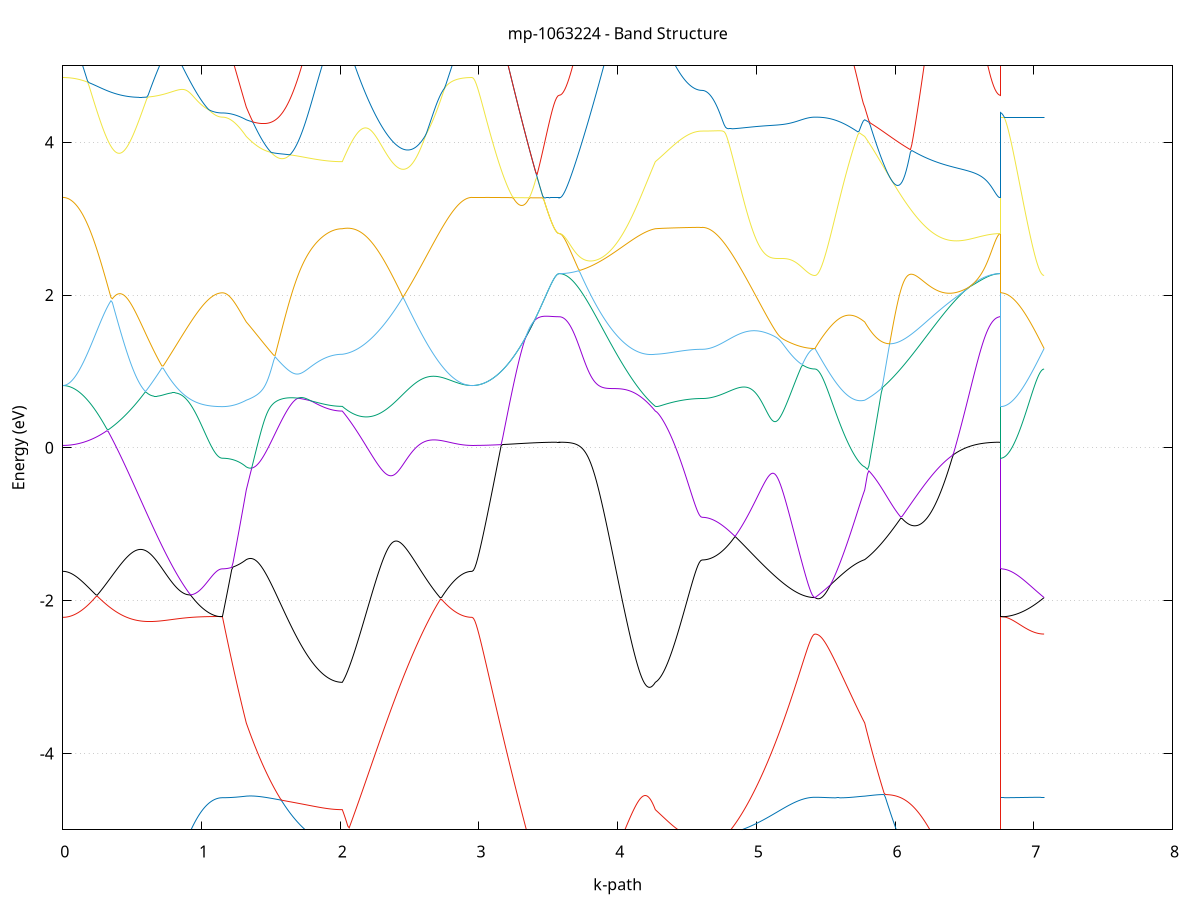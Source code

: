 set title 'mp-1063224 - Band Structure'
set xlabel 'k-path'
set ylabel 'Energy (eV)'
set grid y
set yrange [-5:5]
set terminal png size 800,600
set output 'mp-1063224_bands_gnuplot.png'
plot '-' using 1:2 with lines notitle, '-' using 1:2 with lines notitle, '-' using 1:2 with lines notitle, '-' using 1:2 with lines notitle, '-' using 1:2 with lines notitle, '-' using 1:2 with lines notitle, '-' using 1:2 with lines notitle, '-' using 1:2 with lines notitle, '-' using 1:2 with lines notitle, '-' using 1:2 with lines notitle, '-' using 1:2 with lines notitle, '-' using 1:2 with lines notitle, '-' using 1:2 with lines notitle, '-' using 1:2 with lines notitle, '-' using 1:2 with lines notitle, '-' using 1:2 with lines notitle, '-' using 1:2 with lines notitle, '-' using 1:2 with lines notitle, '-' using 1:2 with lines notitle, '-' using 1:2 with lines notitle, '-' using 1:2 with lines notitle, '-' using 1:2 with lines notitle, '-' using 1:2 with lines notitle, '-' using 1:2 with lines notitle, '-' using 1:2 with lines notitle, '-' using 1:2 with lines notitle, '-' using 1:2 with lines notitle, '-' using 1:2 with lines notitle, '-' using 1:2 with lines notitle, '-' using 1:2 with lines notitle, '-' using 1:2 with lines notitle, '-' using 1:2 with lines notitle, '-' using 1:2 with lines notitle, '-' using 1:2 with lines notitle, '-' using 1:2 with lines notitle, '-' using 1:2 with lines notitle, '-' using 1:2 with lines notitle, '-' using 1:2 with lines notitle, '-' using 1:2 with lines notitle, '-' using 1:2 with lines notitle, '-' using 1:2 with lines notitle, '-' using 1:2 with lines notitle, '-' using 1:2 with lines notitle, '-' using 1:2 with lines notitle, '-' using 1:2 with lines notitle, '-' using 1:2 with lines notitle, '-' using 1:2 with lines notitle, '-' using 1:2 with lines notitle, '-' using 1:2 with lines notitle, '-' using 1:2 with lines notitle, '-' using 1:2 with lines notitle, '-' using 1:2 with lines notitle, '-' using 1:2 with lines notitle, '-' using 1:2 with lines notitle, '-' using 1:2 with lines notitle, '-' using 1:2 with lines notitle, '-' using 1:2 with lines notitle, '-' using 1:2 with lines notitle, '-' using 1:2 with lines notitle, '-' using 1:2 with lines notitle, '-' using 1:2 with lines notitle, '-' using 1:2 with lines notitle, '-' using 1:2 with lines notitle, '-' using 1:2 with lines notitle
0.000000 -25.027641
0.009921 -25.027641
0.019843 -25.027641
0.029764 -25.027541
0.039686 -25.027541
0.049607 -25.027541
0.059529 -25.027441
0.069450 -25.027341
0.079371 -25.027241
0.089293 -25.027141
0.099214 -25.027041
0.109136 -25.026941
0.119057 -25.026841
0.128979 -25.026641
0.138900 -25.026441
0.148821 -25.026341
0.158743 -25.026141
0.168664 -25.025941
0.178586 -25.025741
0.188507 -25.025541
0.198429 -25.025341
0.208350 -25.025141
0.218271 -25.024841
0.228193 -25.024641
0.238114 -25.024341
0.248036 -25.024141
0.257957 -25.023841
0.267879 -25.023541
0.277800 -25.023241
0.287721 -25.022941
0.297643 -25.022641
0.307564 -25.022341
0.317486 -25.022041
0.327407 -25.021741
0.337328 -25.021441
0.347250 -25.021041
0.357171 -25.020741
0.367093 -25.020441
0.377014 -25.020041
0.386936 -25.019741
0.396857 -25.019341
0.406778 -25.019041
0.416700 -25.018641
0.426621 -25.018241
0.436543 -25.017941
0.446464 -25.017541
0.456386 -25.017241
0.466307 -25.016841
0.476228 -25.016441
0.486150 -25.016041
0.496071 -25.015741
0.505993 -25.015341
0.515914 -25.014941
0.525836 -25.014641
0.535757 -25.014241
0.545678 -25.013841
0.555600 -25.013541
0.565521 -25.013141
0.575443 -25.012741
0.585364 -25.012441
0.595286 -25.012041
0.605207 -25.011741
0.615128 -25.011341
0.625050 -25.011041
0.634971 -25.010641
0.644893 -25.010341
0.654814 -25.010041
0.664736 -25.009641
0.674657 -25.009341
0.684578 -25.009041
0.694500 -25.008741
0.704421 -25.008341
0.714343 -25.008041
0.724264 -25.007741
0.734186 -25.007441
0.744107 -25.007241
0.754028 -25.006941
0.763950 -25.006641
0.773871 -25.006341
0.783793 -25.006041
0.793714 -25.005841
0.803636 -25.005541
0.813557 -25.005341
0.823478 -25.005041
0.833400 -25.006141
0.843321 -25.007341
0.853243 -25.008441
0.863164 -25.009541
0.873086 -25.010641
0.883007 -25.011641
0.892928 -25.012641
0.902850 -25.013641
0.912771 -25.014541
0.922693 -25.015441
0.932614 -25.016341
0.942536 -25.017141
0.952457 -25.017941
0.962378 -25.018741
0.972300 -25.019441
0.982221 -25.020141
0.992143 -25.020741
1.002064 -25.021341
1.011986 -25.021941
1.021907 -25.022641
1.031828 -25.023141
1.041750 -25.023641
1.051671 -25.024141
1.061593 -25.024541
1.071514 -25.024941
1.081436 -25.025341
1.091357 -25.025641
1.101278 -25.025841
1.111200 -25.026041
1.121121 -25.026241
1.131043 -25.026341
1.140964 -25.026441
1.150885 -25.026441
1.150885 -25.026441
1.160435 -25.026441
1.169984 -25.026341
1.179533 -25.026241
1.189082 -25.026141
1.198632 -25.025941
1.208181 -25.025741
1.217730 -25.025541
1.227279 -25.025241
1.236829 -25.024941
1.246378 -25.024541
1.255927 -25.024141
1.265476 -25.023741
1.275026 -25.023241
1.284575 -25.022741
1.294124 -25.022241
1.303673 -25.021641
1.313223 -25.021041
1.322772 -25.020441
1.322772 -25.020441
1.332661 -25.020241
1.342551 -25.020241
1.352440 -25.020441
1.362329 -25.020641
1.372219 -25.020841
1.382108 -25.021041
1.391997 -25.021241
1.401887 -25.021441
1.411776 -25.021741
1.421666 -25.022041
1.431555 -25.022241
1.441444 -25.022541
1.451334 -25.022841
1.461223 -25.023141
1.471113 -25.023441
1.481002 -25.023741
1.490891 -25.024041
1.500781 -25.024441
1.510670 -25.024741
1.520559 -25.025041
1.530449 -25.025441
1.540338 -25.025741
1.550228 -25.026141
1.560117 -25.026441
1.570006 -25.026841
1.579896 -25.027141
1.589785 -25.027541
1.599675 -25.027841
1.609564 -25.028241
1.619453 -25.028541
1.629343 -25.028941
1.639232 -25.029341
1.649121 -25.029641
1.659011 -25.030041
1.668900 -25.030341
1.678790 -25.030741
1.688679 -25.031041
1.698568 -25.031341
1.708458 -25.031741
1.718347 -25.032041
1.728237 -25.032341
1.738126 -25.032641
1.748015 -25.033041
1.757905 -25.033341
1.767794 -25.033641
1.777683 -25.033841
1.787573 -25.034141
1.797462 -25.034441
1.807352 -25.034741
1.817241 -25.034941
1.827130 -25.035141
1.837020 -25.035441
1.846909 -25.035641
1.856799 -25.035841
1.866688 -25.036041
1.876577 -25.036241
1.886467 -25.036441
1.896356 -25.036541
1.906246 -25.036741
1.916135 -25.036841
1.926024 -25.037041
1.935914 -25.037141
1.945803 -25.037241
1.955692 -25.037341
1.965582 -25.037341
1.975471 -25.037441
1.985361 -25.037441
1.995250 -25.037541
2.005139 -25.037541
2.015029 -25.037541
2.015029 -25.037541
2.024979 -25.038741
2.034930 -25.039841
2.044880 -25.040841
2.054831 -25.041841
2.064781 -25.042641
2.074731 -25.043341
2.084682 -25.043941
2.094632 -25.044441
2.104583 -25.044841
2.114533 -25.045141
2.124484 -25.045341
2.134434 -25.045441
2.144384 -25.045441
2.154335 -25.045241
2.164285 -25.045041
2.174236 -25.044741
2.184186 -25.044241
2.194137 -25.043741
2.204087 -25.043041
2.214037 -25.042341
2.223988 -25.041441
2.233938 -25.040541
2.243889 -25.039441
2.253839 -25.038341
2.263790 -25.037041
2.273740 -25.035741
2.283691 -25.034341
2.293641 -25.032841
2.303591 -25.031141
2.313542 -25.029541
2.323492 -25.027741
2.333443 -25.025841
2.343393 -25.023941
2.353344 -25.021941
2.363294 -25.019841
2.373244 -25.017641
2.383195 -25.015441
2.393145 -25.015341
2.403096 -25.015641
2.413046 -25.015841
2.422997 -25.016141
2.432947 -25.016341
2.442897 -25.016641
2.452848 -25.016941
2.462798 -25.017141
2.472749 -25.017441
2.482699 -25.017741
2.492650 -25.018041
2.502600 -25.018341
2.512551 -25.018641
2.522501 -25.018941
2.532451 -25.019241
2.542402 -25.019541
2.552352 -25.019841
2.562303 -25.020141
2.572253 -25.020441
2.582204 -25.020741
2.592154 -25.021041
2.602104 -25.021341
2.612055 -25.021641
2.622005 -25.021941
2.631956 -25.022241
2.641906 -25.022541
2.651857 -25.022841
2.661807 -25.023141
2.671757 -25.023341
2.681708 -25.023641
2.691658 -25.023941
2.701609 -25.024141
2.711559 -25.024441
2.721510 -25.024641
2.731460 -25.024941
2.741411 -25.025141
2.751361 -25.025341
2.761311 -25.025541
2.771262 -25.025741
2.781212 -25.025941
2.791163 -25.026141
2.801113 -25.026341
2.811064 -25.026441
2.821014 -25.026641
2.830964 -25.026841
2.840915 -25.026941
2.850865 -25.027041
2.860816 -25.027141
2.870766 -25.027241
2.880717 -25.027341
2.890667 -25.027441
2.900617 -25.027541
2.910568 -25.027541
2.920518 -25.027541
2.930469 -25.027641
2.940419 -25.027641
2.950370 -25.027641
2.950370 -25.027641
2.960354 -25.027641
2.970338 -25.027641
2.980322 -25.027641
2.990306 -25.027741
3.000290 -25.027741
3.010275 -25.027841
3.020259 -25.027841
3.030243 -25.027941
3.040227 -25.028041
3.050211 -25.028141
3.060195 -25.028141
3.070179 -25.028241
3.080164 -25.028441
3.090148 -25.028541
3.100132 -25.028641
3.110116 -25.028741
3.120100 -25.028941
3.130084 -25.029041
3.140069 -25.029141
3.150053 -25.029341
3.160037 -25.029441
3.170021 -25.029641
3.180005 -25.029841
3.189989 -25.029941
3.199973 -25.030141
3.209958 -25.030341
3.219942 -25.030541
3.229926 -25.030641
3.239910 -25.030841
3.249894 -25.031041
3.259878 -25.031241
3.269862 -25.031441
3.279847 -25.031641
3.289831 -25.031741
3.299815 -25.031941
3.309799 -25.032141
3.319783 -25.032341
3.329767 -25.032541
3.339752 -25.032641
3.349736 -25.032841
3.359720 -25.033041
3.369704 -25.033141
3.379688 -25.033341
3.389672 -25.033441
3.399656 -25.033641
3.409641 -25.033741
3.419625 -25.033841
3.429609 -25.034041
3.439593 -25.034141
3.449577 -25.034241
3.459561 -25.034341
3.469545 -25.034441
3.479530 -25.034541
3.489514 -25.034641
3.499498 -25.034641
3.509482 -25.034741
3.519466 -25.034841
3.529450 -25.034841
3.539435 -25.034941
3.549419 -25.034941
3.559403 -25.034941
3.569387 -25.034941
3.579371 -25.034941
3.579371 -25.034941
3.589261 -25.034941
3.599150 -25.034941
3.609039 -25.034941
3.618929 -25.034841
3.628818 -25.034841
3.638707 -25.034741
3.648597 -25.034641
3.658486 -25.034541
3.668376 -25.034341
3.678265 -25.034241
3.688154 -25.034041
3.698044 -25.033941
3.707933 -25.033741
3.717823 -25.033541
3.727712 -25.033341
3.737601 -25.033141
3.747491 -25.032941
3.757380 -25.032641
3.767269 -25.032441
3.777159 -25.032141
3.787048 -25.031841
3.796938 -25.031541
3.806827 -25.031241
3.816716 -25.030941
3.826606 -25.030641
3.836495 -25.030341
3.846385 -25.029941
3.856274 -25.029641
3.866163 -25.029241
3.876053 -25.028941
3.885942 -25.028541
3.895831 -25.028241
3.905721 -25.027841
3.915610 -25.027441
3.925500 -25.027041
3.935389 -25.026641
3.945278 -25.026241
3.955168 -25.025841
3.965057 -25.025441
3.974947 -25.025041
3.984836 -25.024641
3.994725 -25.024241
4.004615 -25.023841
4.014504 -25.023441
4.024393 -25.023041
4.034283 -25.022641
4.044172 -25.022241
4.054062 -25.021841
4.063951 -25.021441
4.073840 -25.021041
4.083730 -25.020641
4.093619 -25.020341
4.103509 -25.019941
4.113398 -25.019541
4.123287 -25.019141
4.133177 -25.018841
4.143066 -25.018441
4.152955 -25.018141
4.162845 -25.018641
4.172734 -25.020741
4.182624 -25.022741
4.192513 -25.024741
4.202402 -25.026641
4.212292 -25.028441
4.222181 -25.030141
4.232071 -25.031841
4.241960 -25.033441
4.251849 -25.034841
4.261739 -25.036241
4.271628 -25.037541
4.271628 -25.037541
4.281545 -25.038041
4.291462 -25.038441
4.301378 -25.038841
4.311295 -25.039241
4.321212 -25.039641
4.331129 -25.040041
4.341045 -25.040441
4.350962 -25.040841
4.360879 -25.041141
4.370796 -25.041441
4.380712 -25.041841
4.390629 -25.042141
4.400546 -25.042441
4.410463 -25.042741
4.420379 -25.042941
4.430296 -25.043241
4.440213 -25.043541
4.450130 -25.043741
4.460046 -25.043941
4.469963 -25.044141
4.479880 -25.044341
4.489797 -25.044541
4.499713 -25.044741
4.509630 -25.044841
4.519547 -25.045041
4.529464 -25.045141
4.539380 -25.045241
4.549297 -25.045341
4.559214 -25.045441
4.569130 -25.045441
4.579047 -25.045541
4.588964 -25.045541
4.598881 -25.045541
4.608797 -25.045541
4.608797 -25.045541
4.618722 -25.045541
4.628646 -25.045541
4.638571 -25.045541
4.648495 -25.045441
4.658419 -25.045441
4.668344 -25.045341
4.678268 -25.045241
4.688192 -25.045141
4.698117 -25.045041
4.708041 -25.044841
4.717966 -25.044741
4.727890 -25.044541
4.737814 -25.044441
4.747739 -25.044241
4.757663 -25.044041
4.767588 -25.043841
4.777512 -25.043641
4.787436 -25.043341
4.797361 -25.043141
4.807285 -25.042841
4.817209 -25.042641
4.827134 -25.042341
4.837058 -25.042041
4.846983 -25.041741
4.856907 -25.041441
4.866831 -25.041141
4.876756 -25.040841
4.886680 -25.040541
4.896604 -25.040241
4.906529 -25.039841
4.916453 -25.039541
4.926378 -25.039141
4.936302 -25.038841
4.946226 -25.038441
4.956151 -25.038141
4.966075 -25.037741
4.975999 -25.037341
4.985924 -25.037041
4.995848 -25.036641
5.005773 -25.036241
5.015697 -25.035841
5.025621 -25.035541
5.035546 -25.035141
5.045470 -25.034741
5.055394 -25.034441
5.065319 -25.034041
5.075243 -25.033641
5.085168 -25.033341
5.095092 -25.032941
5.105016 -25.032541
5.114941 -25.032241
5.124865 -25.031941
5.134789 -25.031541
5.144714 -25.031241
5.154638 -25.030941
5.164563 -25.030541
5.174487 -25.030241
5.184411 -25.029941
5.194336 -25.029641
5.204260 -25.029441
5.214184 -25.029141
5.224109 -25.028841
5.234033 -25.028641
5.243958 -25.028341
5.253882 -25.028141
5.263806 -25.027941
5.273731 -25.027741
5.283655 -25.027541
5.293579 -25.027341
5.303504 -25.027141
5.313428 -25.026941
5.323353 -25.026841
5.333277 -25.026741
5.343201 -25.026541
5.353126 -25.026441
5.363050 -25.026341
5.372975 -25.026341
5.382899 -25.026241
5.392823 -25.026241
5.402748 -25.026141
5.412672 -25.026141
5.422596 -25.026141
5.422596 -25.026141
5.432552 -25.026141
5.442508 -25.026141
5.452464 -25.026141
5.462419 -25.026141
5.472375 -25.026041
5.482331 -25.026041
5.492287 -25.026041
5.502242 -25.025941
5.512198 -25.025841
5.522154 -25.025841
5.532110 -25.025741
5.542065 -25.025641
5.552021 -25.025541
5.561977 -25.025441
5.571933 -25.025241
5.581888 -25.025141
5.591844 -25.024941
5.601800 -25.024841
5.611756 -25.024641
5.621711 -25.024541
5.631667 -25.024341
5.641623 -25.024141
5.651579 -25.023941
5.661534 -25.023741
5.671490 -25.023541
5.681446 -25.023241
5.691402 -25.023041
5.701357 -25.022741
5.711313 -25.022541
5.721269 -25.022241
5.731225 -25.021941
5.741180 -25.021641
5.751136 -25.021341
5.761092 -25.021041
5.771048 -25.020741
5.781003 -25.020441
5.781003 -25.020441
5.790993 -25.019741
5.800983 -25.018941
5.810973 -25.018241
5.820963 -25.017341
5.830952 -25.016541
5.840942 -25.015641
5.850932 -25.014741
5.860922 -25.013741
5.870912 -25.012741
5.880901 -25.011741
5.890891 -25.010641
5.900881 -25.009541
5.910871 -25.008341
5.920860 -25.007241
5.930850 -25.006241
5.940840 -25.006541
5.950830 -25.006841
5.960820 -25.007141
5.970809 -25.007541
5.980799 -25.007841
5.990789 -25.008241
6.000779 -25.008541
6.010769 -25.008941
6.020758 -25.009341
6.030748 -25.009741
6.040738 -25.010141
6.050728 -25.010441
6.060718 -25.010941
6.070707 -25.011341
6.080697 -25.011741
6.090687 -25.012141
6.100677 -25.012541
6.110666 -25.013041
6.120656 -25.013441
6.130646 -25.013841
6.140636 -25.014341
6.150626 -25.014741
6.160615 -25.015241
6.170605 -25.015641
6.180595 -25.016141
6.190585 -25.016641
6.200575 -25.017041
6.210564 -25.017541
6.220554 -25.017941
6.230544 -25.018441
6.240534 -25.018941
6.250523 -25.019441
6.260513 -25.019841
6.270503 -25.020341
6.280493 -25.020841
6.290483 -25.021241
6.300472 -25.021741
6.310462 -25.022241
6.320452 -25.022641
6.330442 -25.023141
6.340432 -25.023541
6.350421 -25.024041
6.360411 -25.024541
6.370401 -25.024941
6.380391 -25.025341
6.390381 -25.025841
6.400370 -25.026241
6.410360 -25.026641
6.420350 -25.027041
6.430340 -25.027541
6.440329 -25.027941
6.450319 -25.028341
6.460309 -25.028641
6.470299 -25.029041
6.480289 -25.029441
6.490278 -25.029841
6.500268 -25.030141
6.510258 -25.030541
6.520248 -25.030841
6.530238 -25.031141
6.540227 -25.031441
6.550217 -25.031741
6.560207 -25.032041
6.570197 -25.032341
6.580186 -25.032541
6.590176 -25.032841
6.600166 -25.033041
6.610156 -25.033341
6.620146 -25.033541
6.630135 -25.033741
6.640125 -25.033941
6.650115 -25.034041
6.660105 -25.034241
6.670095 -25.034341
6.680084 -25.034541
6.690074 -25.034641
6.700064 -25.034741
6.710054 -25.034741
6.720043 -25.034841
6.730033 -25.034941
6.740023 -25.034941
6.750013 -25.034941
6.760003 -25.034941
6.760003 -25.026441
6.769831 -25.026441
6.779659 -25.026441
6.789487 -25.026441
6.799315 -25.026441
6.809143 -25.026441
6.818972 -25.026441
6.828800 -25.026441
6.838628 -25.026441
6.848456 -25.026441
6.858284 -25.026341
6.868112 -25.026341
6.877940 -25.026341
6.887769 -25.026341
6.897597 -25.026341
6.907425 -25.026341
6.917253 -25.026341
6.927081 -25.026341
6.936909 -25.026341
6.946737 -25.026341
6.956566 -25.026341
6.966394 -25.026241
6.976222 -25.026241
6.986050 -25.026241
6.995878 -25.026241
7.005706 -25.026241
7.015535 -25.026241
7.025363 -25.026241
7.035191 -25.026141
7.045019 -25.026141
7.054847 -25.026141
7.064675 -25.026141
7.074503 -25.026141
e
0.000000 -24.899841
0.009921 -24.899941
0.019843 -24.899941
0.029764 -24.900141
0.039686 -24.900341
0.049607 -24.900541
0.059529 -24.900841
0.069450 -24.901141
0.079371 -24.901541
0.089293 -24.902041
0.099214 -24.902541
0.109136 -24.903041
0.119057 -24.903641
0.128979 -24.904241
0.138900 -24.904941
0.148821 -24.905741
0.158743 -24.906541
0.168664 -24.907341
0.178586 -24.908241
0.188507 -24.909141
0.198429 -24.910141
0.208350 -24.911141
0.218271 -24.912141
0.228193 -24.913241
0.238114 -24.914441
0.248036 -24.915541
0.257957 -24.916841
0.267879 -24.918041
0.277800 -24.919341
0.287721 -24.920641
0.297643 -24.921941
0.307564 -24.923341
0.317486 -24.924741
0.327407 -24.926241
0.337328 -24.927641
0.347250 -24.929141
0.357171 -24.930641
0.367093 -24.932241
0.377014 -24.933741
0.386936 -24.935341
0.396857 -24.936941
0.406778 -24.938541
0.416700 -24.940141
0.426621 -24.941841
0.436543 -24.943441
0.446464 -24.945141
0.456386 -24.946841
0.466307 -24.948541
0.476228 -24.950241
0.486150 -24.951941
0.496071 -24.953641
0.505993 -24.955341
0.515914 -24.957041
0.525836 -24.958741
0.535757 -24.960541
0.545678 -24.962241
0.555600 -24.963941
0.565521 -24.965641
0.575443 -24.967341
0.585364 -24.969041
0.595286 -24.970741
0.605207 -24.972441
0.615128 -24.974041
0.625050 -24.975741
0.634971 -24.977341
0.644893 -24.979041
0.654814 -24.980641
0.664736 -24.982241
0.674657 -24.983841
0.684578 -24.985441
0.694500 -24.986941
0.704421 -24.988441
0.714343 -24.989941
0.724264 -24.991441
0.734186 -24.992941
0.744107 -24.994341
0.754028 -24.995841
0.763950 -24.997141
0.773871 -24.998541
0.783793 -24.999941
0.793714 -25.001241
0.803636 -25.002441
0.813557 -25.003741
0.823478 -25.004941
0.833400 -25.004841
0.843321 -25.005641
0.853243 -25.006941
0.863164 -25.008141
0.873086 -25.009341
0.883007 -25.010441
0.892928 -25.011541
0.902850 -25.012641
0.912771 -25.013641
0.922693 -25.014641
0.932614 -25.015641
0.942536 -25.016541
0.952457 -25.017441
0.962378 -25.018341
0.972300 -25.019141
0.982221 -25.019941
0.992143 -25.020641
1.002064 -25.021341
1.011986 -25.021941
1.021907 -25.022441
1.031828 -25.022941
1.041750 -25.023441
1.051671 -25.023841
1.061593 -25.024241
1.071514 -25.024541
1.081436 -25.024841
1.091357 -25.025141
1.101278 -25.025341
1.111200 -25.025541
1.121121 -25.025641
1.131043 -25.025741
1.140964 -25.025841
1.150885 -25.025841
1.150885 -25.025841
1.160435 -25.025841
1.169984 -25.025741
1.179533 -25.025641
1.189082 -25.025541
1.198632 -25.025341
1.208181 -25.025041
1.217730 -25.024841
1.227279 -25.024441
1.236829 -25.024141
1.246378 -25.023741
1.255927 -25.023241
1.265476 -25.022841
1.275026 -25.022241
1.284575 -25.021741
1.294124 -25.021141
1.303673 -25.020441
1.313223 -25.019841
1.322772 -25.019041
1.322772 -25.019041
1.332661 -25.018241
1.342551 -25.017041
1.352440 -25.015741
1.362329 -25.014241
1.372219 -25.012641
1.382108 -25.011041
1.391997 -25.009341
1.401887 -25.007541
1.411776 -25.005641
1.421666 -25.004141
1.431555 -25.004341
1.441444 -25.004541
1.451334 -25.004741
1.461223 -25.004941
1.471113 -25.005141
1.481002 -25.005341
1.490891 -25.005541
1.500781 -25.005841
1.510670 -25.006041
1.520559 -25.006241
1.530449 -25.006541
1.540338 -25.006741
1.550228 -25.006941
1.560117 -25.007241
1.570006 -25.007441
1.579896 -25.007641
1.589785 -25.007941
1.599675 -25.008141
1.609564 -25.008441
1.619453 -25.008641
1.629343 -25.008941
1.639232 -25.009141
1.649121 -25.009341
1.659011 -25.009641
1.668900 -25.009841
1.678790 -25.010041
1.688679 -25.010341
1.698568 -25.010541
1.708458 -25.010741
1.718347 -25.010941
1.728237 -25.011241
1.738126 -25.011441
1.748015 -25.011641
1.757905 -25.011841
1.767794 -25.012041
1.777683 -25.012241
1.787573 -25.012441
1.797462 -25.012541
1.807352 -25.012741
1.817241 -25.012941
1.827130 -25.013141
1.837020 -25.013241
1.846909 -25.013441
1.856799 -25.013541
1.866688 -25.013641
1.876577 -25.013841
1.886467 -25.013941
1.896356 -25.014041
1.906246 -25.014141
1.916135 -25.014241
1.926024 -25.014341
1.935914 -25.014341
1.945803 -25.014441
1.955692 -25.014541
1.965582 -25.014541
1.975471 -25.014641
1.985361 -25.014641
1.995250 -25.014641
2.005139 -25.014641
2.015029 -25.014641
2.015029 -25.014641
2.024979 -25.014441
2.034930 -25.014241
2.044880 -25.014041
2.054831 -25.013841
2.064781 -25.013741
2.074731 -25.013541
2.084682 -25.013441
2.094632 -25.013241
2.104583 -25.013141
2.114533 -25.013041
2.124484 -25.012941
2.134434 -25.012841
2.144384 -25.012841
2.154335 -25.012741
2.164285 -25.012741
2.174236 -25.012741
2.184186 -25.012741
2.194137 -25.012741
2.204087 -25.012741
2.214037 -25.012741
2.223988 -25.012841
2.233938 -25.012841
2.243889 -25.012941
2.253839 -25.013041
2.263790 -25.013141
2.273740 -25.013241
2.283691 -25.013341
2.293641 -25.013441
2.303591 -25.013641
2.313542 -25.013741
2.323492 -25.013941
2.333443 -25.014141
2.343393 -25.014341
2.353344 -25.014541
2.363294 -25.014741
2.373244 -25.014941
2.383195 -25.015141
2.393145 -25.013141
2.403096 -25.010841
2.413046 -25.008441
2.422997 -25.006041
2.432947 -25.003541
2.442897 -25.000941
2.452848 -24.998341
2.462798 -24.995741
2.472749 -24.993041
2.482699 -24.990341
2.492650 -24.987641
2.502600 -24.984941
2.512551 -24.982141
2.522501 -24.979341
2.532451 -24.976541
2.542402 -24.973741
2.552352 -24.970941
2.562303 -24.968141
2.572253 -24.965341
2.582204 -24.962641
2.592154 -24.959841
2.602104 -24.957041
2.612055 -24.954341
2.622005 -24.951641
2.631956 -24.948941
2.641906 -24.946341
2.651857 -24.943741
2.661807 -24.941241
2.671757 -24.938641
2.681708 -24.936241
2.691658 -24.933841
2.701609 -24.931441
2.711559 -24.929141
2.721510 -24.926941
2.731460 -24.924841
2.741411 -24.922741
2.751361 -24.920741
2.761311 -24.918741
2.771262 -24.916941
2.781212 -24.915141
2.791163 -24.913441
2.801113 -24.911841
2.811064 -24.910341
2.821014 -24.908941
2.830964 -24.907641
2.840915 -24.906441
2.850865 -24.905241
2.860816 -24.904241
2.870766 -24.903341
2.880717 -24.902541
2.890667 -24.901841
2.900617 -24.901241
2.910568 -24.900741
2.920518 -24.900341
2.930469 -24.900041
2.940419 -24.899941
2.950370 -24.899841
2.950370 -24.899841
2.960354 -24.899841
2.970338 -24.899841
2.980322 -24.899841
2.990306 -24.899841
3.000290 -24.899841
3.010275 -24.899841
3.020259 -24.899841
3.030243 -24.899841
3.040227 -24.899841
3.050211 -24.899841
3.060195 -24.899841
3.070179 -24.899841
3.080164 -24.899841
3.090148 -24.899841
3.100132 -24.899841
3.110116 -24.899741
3.120100 -24.899741
3.130084 -24.899741
3.140069 -24.899741
3.150053 -24.899741
3.160037 -24.899741
3.170021 -24.899741
3.180005 -24.899741
3.189989 -24.899641
3.199973 -24.899641
3.209958 -24.899641
3.219942 -24.899641
3.229926 -24.899641
3.239910 -24.899641
3.249894 -24.899641
3.259878 -24.899641
3.269862 -24.899541
3.279847 -24.899541
3.289831 -24.899541
3.299815 -24.899541
3.309799 -24.899541
3.319783 -24.899541
3.329767 -24.899541
3.339752 -24.899441
3.349736 -24.899441
3.359720 -24.899441
3.369704 -24.899441
3.379688 -24.899441
3.389672 -24.899441
3.399656 -24.899441
3.409641 -24.899441
3.419625 -24.899341
3.429609 -24.899341
3.439593 -24.899341
3.449577 -24.899341
3.459561 -24.899341
3.469545 -24.899341
3.479530 -24.899341
3.489514 -24.899341
3.499498 -24.899341
3.509482 -24.899341
3.519466 -24.899341
3.529450 -24.899341
3.539435 -24.899341
3.549419 -24.899341
3.559403 -24.899341
3.569387 -24.899341
3.579371 -24.899341
3.579371 -24.899341
3.589261 -24.899341
3.599150 -24.899541
3.609039 -24.899741
3.618929 -24.900141
3.628818 -24.900641
3.638707 -24.901241
3.648597 -24.901941
3.658486 -24.902741
3.668376 -24.903641
3.678265 -24.904641
3.688154 -24.905741
3.698044 -24.906941
3.707933 -24.908241
3.717823 -24.909641
3.727712 -24.911141
3.737601 -24.912741
3.747491 -24.914341
3.757380 -24.916141
3.767269 -24.917941
3.777159 -24.919841
3.787048 -24.921841
3.796938 -24.923941
3.806827 -24.926041
3.816716 -24.928241
3.826606 -24.930541
3.836495 -24.932841
3.846385 -24.935241
3.856274 -24.937641
3.866163 -24.940141
3.876053 -24.942641
3.885942 -24.945241
3.895831 -24.947841
3.905721 -24.950541
3.915610 -24.953141
3.925500 -24.955841
3.935389 -24.958641
3.945278 -24.961341
3.955168 -24.964141
3.965057 -24.966941
3.974947 -24.969641
3.984836 -24.972441
3.994725 -24.975241
4.004615 -24.978041
4.014504 -24.980841
4.024393 -24.983541
4.034283 -24.986341
4.044172 -24.989041
4.054062 -24.991741
4.063951 -24.994341
4.073840 -24.997041
4.083730 -24.999641
4.093619 -25.002141
4.103509 -25.004641
4.113398 -25.007141
4.123287 -25.009541
4.133177 -25.011941
4.143066 -25.014241
4.152955 -25.016441
4.162845 -25.017741
4.172734 -25.017441
4.182624 -25.017141
4.192513 -25.016841
4.202402 -25.016541
4.212292 -25.016241
4.222181 -25.015941
4.232071 -25.015641
4.241960 -25.015441
4.251849 -25.015141
4.261739 -25.014941
4.271628 -25.014641
4.271628 -25.014641
4.281545 -25.014541
4.291462 -25.014541
4.301378 -25.014441
4.311295 -25.014341
4.321212 -25.014241
4.331129 -25.014141
4.341045 -25.014041
4.350962 -25.014041
4.360879 -25.013941
4.370796 -25.013841
4.380712 -25.013741
4.390629 -25.013641
4.400546 -25.013641
4.410463 -25.013541
4.420379 -25.013441
4.430296 -25.013341
4.440213 -25.013341
4.450130 -25.013241
4.460046 -25.013241
4.469963 -25.013141
4.479880 -25.013041
4.489797 -25.013041
4.499713 -25.012941
4.509630 -25.012941
4.519547 -25.012841
4.529464 -25.012841
4.539380 -25.012841
4.549297 -25.012741
4.559214 -25.012741
4.569130 -25.012741
4.579047 -25.012741
4.588964 -25.012741
4.598881 -25.012741
4.608797 -25.012741
4.608797 -25.012741
4.618722 -25.012741
4.628646 -25.012641
4.638571 -25.012641
4.648495 -25.012641
4.658419 -25.012641
4.668344 -25.012541
4.678268 -25.012541
4.688192 -25.012441
4.698117 -25.012341
4.708041 -25.012241
4.717966 -25.012241
4.727890 -25.012141
4.737814 -25.012041
4.747739 -25.011941
4.757663 -25.011741
4.767588 -25.011641
4.777512 -25.011541
4.787436 -25.011341
4.797361 -25.011241
4.807285 -25.011041
4.817209 -25.010941
4.827134 -25.010741
4.837058 -25.010641
4.846983 -25.010441
4.856907 -25.010241
4.866831 -25.010041
4.876756 -25.009841
4.886680 -25.009641
4.896604 -25.009441
4.906529 -25.009241
4.916453 -25.009041
4.926378 -25.008841
4.936302 -25.008641
4.946226 -25.008441
4.956151 -25.008241
4.966075 -25.008041
4.975999 -25.007741
4.985924 -25.007541
4.995848 -25.007341
5.005773 -25.007141
5.015697 -25.006941
5.025621 -25.006641
5.035546 -25.006441
5.045470 -25.006241
5.055394 -25.006041
5.065319 -25.005841
5.075243 -25.005541
5.085168 -25.005341
5.095092 -25.005141
5.105016 -25.004941
5.114941 -25.004741
5.124865 -25.004541
5.134789 -25.004341
5.144714 -25.004141
5.154638 -25.003941
5.164563 -25.003741
5.174487 -25.003541
5.184411 -25.003441
5.194336 -25.003241
5.204260 -25.003241
5.214184 -25.005141
5.224109 -25.007041
5.234033 -25.008841
5.243958 -25.010541
5.253882 -25.012141
5.263806 -25.013741
5.273731 -25.015141
5.283655 -25.016541
5.293579 -25.017841
5.303504 -25.019041
5.313428 -25.020141
5.323353 -25.021141
5.333277 -25.022141
5.343201 -25.022941
5.353126 -25.023741
5.363050 -25.024341
5.372975 -25.024841
5.382899 -25.025341
5.392823 -25.025641
5.402748 -25.025941
5.412672 -25.026041
5.422596 -25.026141
5.422596 -25.026141
5.432552 -25.026141
5.442508 -25.026041
5.452464 -25.026041
5.462419 -25.026041
5.472375 -25.025941
5.482331 -25.025841
5.492287 -25.025741
5.502242 -25.025741
5.512198 -25.025541
5.522154 -25.025441
5.532110 -25.025341
5.542065 -25.025241
5.552021 -25.025041
5.561977 -25.024941
5.571933 -25.024741
5.581888 -25.024541
5.591844 -25.024441
5.601800 -25.024241
5.611756 -25.024041
5.621711 -25.023841
5.631667 -25.023541
5.641623 -25.023341
5.651579 -25.023141
5.661534 -25.022841
5.671490 -25.022541
5.681446 -25.022341
5.691402 -25.022041
5.701357 -25.021741
5.711313 -25.021441
5.721269 -25.021141
5.731225 -25.020841
5.741180 -25.020441
5.751136 -25.020141
5.761092 -25.019841
5.771048 -25.019441
5.781003 -25.019041
5.781003 -25.019041
5.790993 -25.018341
5.800983 -25.017441
5.810973 -25.016641
5.820963 -25.015641
5.830952 -25.014741
5.840942 -25.013741
5.850932 -25.012741
5.860922 -25.011641
5.870912 -25.010541
5.880901 -25.009441
5.890891 -25.008241
5.900881 -25.007041
5.910871 -25.005841
5.920860 -25.005941
5.930850 -25.006041
5.940840 -25.004741
5.950830 -25.003541
5.960820 -25.002241
5.970809 -25.000941
5.980799 -24.999541
5.990789 -24.998141
6.000779 -24.996741
6.010769 -24.995341
6.020758 -24.993841
6.030748 -24.992341
6.040738 -24.990841
6.050728 -24.989341
6.060718 -24.987841
6.070707 -24.986241
6.080697 -24.984641
6.090687 -24.983041
6.100677 -24.981441
6.110666 -24.979741
6.120656 -24.978041
6.130646 -24.976441
6.140636 -24.974741
6.150626 -24.973041
6.160615 -24.971341
6.170605 -24.969641
6.180595 -24.967841
6.190585 -24.966141
6.200575 -24.964441
6.210564 -24.962641
6.220554 -24.960941
6.230544 -24.959141
6.240534 -24.957441
6.250523 -24.955641
6.260513 -24.953941
6.270503 -24.952141
6.280493 -24.950441
6.290483 -24.948741
6.300472 -24.947041
6.310462 -24.945241
6.320452 -24.943541
6.330442 -24.941941
6.340432 -24.940241
6.350421 -24.938541
6.360411 -24.936941
6.370401 -24.935341
6.380391 -24.933641
6.390381 -24.932141
6.400370 -24.930541
6.410360 -24.929041
6.420350 -24.927441
6.430340 -24.926041
6.440329 -24.924541
6.450319 -24.923141
6.460309 -24.921741
6.470299 -24.920341
6.480289 -24.919041
6.490278 -24.917741
6.500268 -24.916441
6.510258 -24.915241
6.520248 -24.914041
6.530238 -24.912841
6.540227 -24.911741
6.550217 -24.910741
6.560207 -24.909641
6.570197 -24.908741
6.580186 -24.907741
6.590176 -24.906841
6.600166 -24.906041
6.610156 -24.905241
6.620146 -24.904441
6.630135 -24.903741
6.640125 -24.903141
6.650115 -24.902541
6.660105 -24.901941
6.670095 -24.901441
6.680084 -24.901041
6.690074 -24.900641
6.700064 -24.900241
6.710054 -24.899941
6.720043 -24.899741
6.730033 -24.899541
6.740023 -24.899441
6.750013 -24.899341
6.760003 -24.899341
6.760003 -25.025841
6.769831 -25.025841
6.779659 -25.025841
6.789487 -25.025841
6.799315 -25.025841
6.809143 -25.025841
6.818972 -25.025841
6.828800 -25.025841
6.838628 -25.025841
6.848456 -25.025841
6.858284 -25.025841
6.868112 -25.025841
6.877940 -25.025841
6.887769 -25.025941
6.897597 -25.025941
6.907425 -25.025941
6.917253 -25.025941
6.927081 -25.025941
6.936909 -25.025941
6.946737 -25.025941
6.956566 -25.025941
6.966394 -25.025941
6.976222 -25.026041
6.986050 -25.026041
6.995878 -25.026041
7.005706 -25.026041
7.015535 -25.026041
7.025363 -25.026041
7.035191 -25.026041
7.045019 -25.026041
7.054847 -25.026141
7.064675 -25.026141
7.074503 -25.026141
e
0.000000 -24.899841
0.009921 -24.899941
0.019843 -24.899941
0.029764 -24.900041
0.039686 -24.900241
0.049607 -24.900441
0.059529 -24.900741
0.069450 -24.901041
0.079371 -24.901341
0.089293 -24.901741
0.099214 -24.902241
0.109136 -24.902741
0.119057 -24.903241
0.128979 -24.903841
0.138900 -24.904441
0.148821 -24.905041
0.158743 -24.905841
0.168664 -24.906541
0.178586 -24.907341
0.188507 -24.908141
0.198429 -24.909041
0.208350 -24.909941
0.218271 -24.910941
0.228193 -24.911941
0.238114 -24.912941
0.248036 -24.914041
0.257957 -24.915141
0.267879 -24.916241
0.277800 -24.917441
0.287721 -24.918641
0.297643 -24.919841
0.307564 -24.921141
0.317486 -24.922441
0.327407 -24.923741
0.337328 -24.925141
0.347250 -24.926541
0.357171 -24.927941
0.367093 -24.929341
0.377014 -24.930841
0.386936 -24.932341
0.396857 -24.933841
0.406778 -24.935341
0.416700 -24.936941
0.426621 -24.938541
0.436543 -24.940141
0.446464 -24.941741
0.456386 -24.943341
0.466307 -24.944941
0.476228 -24.946641
0.486150 -24.948241
0.496071 -24.949941
0.505993 -24.951641
0.515914 -24.953341
0.525836 -24.955041
0.535757 -24.956741
0.545678 -24.958441
0.555600 -24.960141
0.565521 -24.961841
0.575443 -24.963541
0.585364 -24.965341
0.595286 -24.967041
0.605207 -24.968741
0.615128 -24.970441
0.625050 -24.972141
0.634971 -24.973841
0.644893 -24.975541
0.654814 -24.977141
0.664736 -24.978841
0.674657 -24.980441
0.684578 -24.982141
0.694500 -24.983741
0.704421 -24.985341
0.714343 -24.986941
0.724264 -24.988541
0.734186 -24.990041
0.744107 -24.991641
0.754028 -24.993141
0.763950 -24.994641
0.773871 -24.996041
0.783793 -24.997541
0.793714 -24.998941
0.803636 -25.000341
0.813557 -25.001741
0.823478 -25.003041
0.833400 -25.004341
0.843321 -25.004641
0.853243 -25.004441
0.863164 -25.004141
0.873086 -25.003941
0.883007 -25.003741
0.892928 -25.003541
0.902850 -25.003441
0.912771 -25.003241
0.922693 -25.003041
0.932614 -25.002841
0.942536 -25.002741
0.952457 -25.002541
0.962378 -25.002441
0.972300 -25.002341
0.982221 -25.002141
0.992143 -25.002041
1.002064 -25.001941
1.011986 -25.001841
1.021907 -25.001741
1.031828 -25.001641
1.041750 -25.001541
1.051671 -25.001441
1.061593 -25.001441
1.071514 -25.001341
1.081436 -25.001241
1.091357 -25.001241
1.101278 -25.001241
1.111200 -25.001141
1.121121 -25.001141
1.131043 -25.001141
1.140964 -25.001141
1.150885 -25.001141
1.150885 -25.001141
1.160435 -25.001141
1.169984 -25.001141
1.179533 -25.001141
1.189082 -25.001141
1.198632 -25.001241
1.208181 -25.001241
1.217730 -25.001341
1.227279 -25.001441
1.236829 -25.001441
1.246378 -25.001541
1.255927 -25.001641
1.265476 -25.001741
1.275026 -25.001841
1.284575 -25.002041
1.294124 -25.002141
1.303673 -25.002241
1.313223 -25.002441
1.322772 -25.002541
1.322772 -25.002541
1.332661 -25.002741
1.342551 -25.002841
1.352440 -25.002941
1.362329 -25.003141
1.372219 -25.003241
1.382108 -25.003441
1.391997 -25.003641
1.401887 -25.003741
1.411776 -25.003941
1.421666 -25.003741
1.431555 -25.001741
1.441444 -24.999641
1.451334 -24.997541
1.461223 -24.995341
1.471113 -24.993141
1.481002 -24.990841
1.490891 -24.988441
1.500781 -24.986041
1.510670 -24.983641
1.520559 -24.981141
1.530449 -24.978641
1.540338 -24.976141
1.550228 -24.973541
1.560117 -24.970941
1.570006 -24.968341
1.579896 -24.965741
1.589785 -24.963041
1.599675 -24.960441
1.609564 -24.957741
1.619453 -24.955141
1.629343 -24.952441
1.639232 -24.949841
1.649121 -24.947241
1.659011 -24.944541
1.668900 -24.941941
1.678790 -24.939441
1.688679 -24.936841
1.698568 -24.934341
1.708458 -24.931841
1.718347 -24.929341
1.728237 -24.926941
1.738126 -24.924541
1.748015 -24.922241
1.757905 -24.920041
1.767794 -24.917741
1.777683 -24.915641
1.787573 -24.913541
1.797462 -24.911541
1.807352 -24.909541
1.817241 -24.907641
1.827130 -24.905841
1.837020 -24.904041
1.846909 -24.902441
1.856799 -24.900841
1.866688 -24.899341
1.876577 -24.897941
1.886467 -24.896541
1.896356 -24.895341
1.906246 -24.894141
1.916135 -24.893141
1.926024 -24.892141
1.935914 -24.891341
1.945803 -24.890541
1.955692 -24.889941
1.965582 -24.889341
1.975471 -24.888841
1.985361 -24.888541
1.995250 -24.888241
2.005139 -24.888141
2.015029 -24.888041
2.015029 -24.888041
2.024979 -24.887941
2.034930 -24.887841
2.044880 -24.887741
2.054831 -24.887741
2.064781 -24.887641
2.074731 -24.887641
2.084682 -24.887541
2.094632 -24.887541
2.104583 -24.887541
2.114533 -24.887441
2.124484 -24.887441
2.134434 -24.887441
2.144384 -24.887441
2.154335 -24.887541
2.164285 -24.887541
2.174236 -24.887541
2.184186 -24.887641
2.194137 -24.887641
2.204087 -24.887741
2.214037 -24.887741
2.223988 -24.887841
2.233938 -24.887941
2.243889 -24.888041
2.253839 -24.888141
2.263790 -24.888241
2.273740 -24.888341
2.283691 -24.888541
2.293641 -24.888641
2.303591 -24.888741
2.313542 -24.888941
2.323492 -24.889141
2.333443 -24.889241
2.343393 -24.889441
2.353344 -24.889641
2.363294 -24.889741
2.373244 -24.889941
2.383195 -24.890141
2.393145 -24.890341
2.403096 -24.890541
2.413046 -24.890741
2.422997 -24.890941
2.432947 -24.891241
2.442897 -24.891441
2.452848 -24.891641
2.462798 -24.891841
2.472749 -24.892041
2.482699 -24.892341
2.492650 -24.892541
2.502600 -24.892741
2.512551 -24.893041
2.522501 -24.893241
2.532451 -24.893441
2.542402 -24.893741
2.552352 -24.893941
2.562303 -24.894241
2.572253 -24.894441
2.582204 -24.894641
2.592154 -24.894941
2.602104 -24.895141
2.612055 -24.895341
2.622005 -24.895541
2.631956 -24.895841
2.641906 -24.896041
2.651857 -24.896241
2.661807 -24.896441
2.671757 -24.896641
2.681708 -24.896841
2.691658 -24.897041
2.701609 -24.897241
2.711559 -24.897441
2.721510 -24.897641
2.731460 -24.897841
2.741411 -24.897941
2.751361 -24.898141
2.761311 -24.898341
2.771262 -24.898441
2.781212 -24.898641
2.791163 -24.898741
2.801113 -24.898841
2.811064 -24.899041
2.821014 -24.899141
2.830964 -24.899241
2.840915 -24.899341
2.850865 -24.899441
2.860816 -24.899541
2.870766 -24.899541
2.880717 -24.899641
2.890667 -24.899741
2.900617 -24.899741
2.910568 -24.899841
2.920518 -24.899841
2.930469 -24.899841
2.940419 -24.899841
2.950370 -24.899841
2.950370 -24.899841
2.960354 -24.899841
2.970338 -24.899841
2.980322 -24.899841
2.990306 -24.899841
3.000290 -24.899841
3.010275 -24.899841
3.020259 -24.899841
3.030243 -24.899841
3.040227 -24.899841
3.050211 -24.899841
3.060195 -24.899841
3.070179 -24.899841
3.080164 -24.899841
3.090148 -24.899841
3.100132 -24.899841
3.110116 -24.899741
3.120100 -24.899741
3.130084 -24.899741
3.140069 -24.899741
3.150053 -24.899741
3.160037 -24.899741
3.170021 -24.899741
3.180005 -24.899741
3.189989 -24.899641
3.199973 -24.899641
3.209958 -24.899641
3.219942 -24.899641
3.229926 -24.899641
3.239910 -24.899641
3.249894 -24.899641
3.259878 -24.899641
3.269862 -24.899541
3.279847 -24.899541
3.289831 -24.899541
3.299815 -24.899541
3.309799 -24.899541
3.319783 -24.899541
3.329767 -24.899541
3.339752 -24.899441
3.349736 -24.899441
3.359720 -24.899441
3.369704 -24.899441
3.379688 -24.899441
3.389672 -24.899441
3.399656 -24.899441
3.409641 -24.899441
3.419625 -24.899341
3.429609 -24.899341
3.439593 -24.899341
3.449577 -24.899341
3.459561 -24.899341
3.469545 -24.899341
3.479530 -24.899341
3.489514 -24.899341
3.499498 -24.899341
3.509482 -24.899341
3.519466 -24.899341
3.529450 -24.899341
3.539435 -24.899341
3.549419 -24.899341
3.559403 -24.899341
3.569387 -24.899341
3.579371 -24.899341
3.579371 -24.899341
3.589261 -24.899341
3.599150 -24.899241
3.609039 -24.899241
3.618929 -24.899241
3.628818 -24.899241
3.638707 -24.899141
3.648597 -24.899041
3.658486 -24.899041
3.668376 -24.898941
3.678265 -24.898841
3.688154 -24.898741
3.698044 -24.898641
3.707933 -24.898541
3.717823 -24.898441
3.727712 -24.898341
3.737601 -24.898241
3.747491 -24.898041
3.757380 -24.897941
3.767269 -24.897841
3.777159 -24.897641
3.787048 -24.897441
3.796938 -24.897341
3.806827 -24.897141
3.816716 -24.896941
3.826606 -24.896741
3.836495 -24.896541
3.846385 -24.896441
3.856274 -24.896241
3.866163 -24.895941
3.876053 -24.895741
3.885942 -24.895541
3.895831 -24.895341
3.905721 -24.895141
3.915610 -24.894941
3.925500 -24.894741
3.935389 -24.894441
3.945278 -24.894241
3.955168 -24.894041
3.965057 -24.893841
3.974947 -24.893541
3.984836 -24.893341
3.994725 -24.893141
4.004615 -24.892941
4.014504 -24.892641
4.024393 -24.892441
4.034283 -24.892241
4.044172 -24.892041
4.054062 -24.891741
4.063951 -24.891541
4.073840 -24.891341
4.083730 -24.891141
4.093619 -24.890941
4.103509 -24.890741
4.113398 -24.890541
4.123287 -24.890341
4.133177 -24.890141
4.143066 -24.889941
4.152955 -24.889741
4.162845 -24.889541
4.172734 -24.889441
4.182624 -24.889241
4.192513 -24.889041
4.202402 -24.888941
4.212292 -24.888741
4.222181 -24.888641
4.232071 -24.888541
4.241960 -24.888341
4.251849 -24.888241
4.261739 -24.888141
4.271628 -24.888041
4.271628 -24.888041
4.281545 -24.888041
4.291462 -24.887941
4.301378 -24.887941
4.311295 -24.887941
4.321212 -24.887841
4.331129 -24.887841
4.341045 -24.887841
4.350962 -24.887841
4.360879 -24.887741
4.370796 -24.887741
4.380712 -24.887741
4.390629 -24.887741
4.400546 -24.887641
4.410463 -24.887641
4.420379 -24.887641
4.430296 -24.887641
4.440213 -24.887641
4.450130 -24.887641
4.460046 -24.887541
4.469963 -24.887541
4.479880 -24.887541
4.489797 -24.887541
4.499713 -24.887541
4.509630 -24.887541
4.519547 -24.887541
4.529464 -24.887541
4.539380 -24.887541
4.549297 -24.887441
4.559214 -24.887441
4.569130 -24.887441
4.579047 -24.887441
4.588964 -24.887441
4.598881 -24.887441
4.608797 -24.887441
4.608797 -24.887441
4.618722 -24.887541
4.628646 -24.887641
4.638571 -24.887941
4.648495 -24.888341
4.658419 -24.888741
4.668344 -24.889341
4.678268 -24.889941
4.688192 -24.890741
4.698117 -24.891641
4.708041 -24.892541
4.717966 -24.893641
4.727890 -24.894741
4.737814 -24.896041
4.747739 -24.897341
4.757663 -24.898741
4.767588 -24.900241
4.777512 -24.901841
4.787436 -24.903541
4.797361 -24.905341
4.807285 -24.907141
4.817209 -24.909041
4.827134 -24.911041
4.837058 -24.913041
4.846983 -24.915141
4.856907 -24.917341
4.866831 -24.919541
4.876756 -24.921841
4.886680 -24.924141
4.896604 -24.926541
4.906529 -24.928941
4.916453 -24.931341
4.926378 -24.933841
4.936302 -24.936441
4.946226 -24.938941
4.956151 -24.941541
4.966075 -24.944141
4.975999 -24.946741
4.985924 -24.949441
4.995848 -24.952041
5.005773 -24.954741
5.015697 -24.957341
5.025621 -24.960041
5.035546 -24.962641
5.045470 -24.965341
5.055394 -24.967941
5.065319 -24.970541
5.075243 -24.973141
5.085168 -24.975741
5.095092 -24.978241
5.105016 -24.980741
5.114941 -24.983241
5.124865 -24.985641
5.134789 -24.988041
5.144714 -24.990341
5.154638 -24.992641
5.164563 -24.994941
5.174487 -24.997041
5.184411 -24.999241
5.194336 -25.001241
5.204260 -25.003041
5.214184 -25.002841
5.224109 -25.002741
5.234033 -25.002541
5.243958 -25.002441
5.253882 -25.002341
5.263806 -25.002141
5.273731 -25.002041
5.283655 -25.001941
5.293579 -25.001841
5.303504 -25.001741
5.313428 -25.001641
5.323353 -25.001541
5.333277 -25.001441
5.343201 -25.001341
5.353126 -25.001341
5.363050 -25.001241
5.372975 -25.001241
5.382899 -25.001141
5.392823 -25.001141
5.402748 -25.001141
5.412672 -25.001141
5.422596 -25.001141
5.422596 -25.001141
5.432552 -25.001141
5.442508 -25.001141
5.452464 -25.001141
5.462419 -25.001141
5.472375 -25.001141
5.482331 -25.001141
5.492287 -25.001141
5.502242 -25.001141
5.512198 -25.001241
5.522154 -25.001241
5.532110 -25.001241
5.542065 -25.001241
5.552021 -25.001241
5.561977 -25.001341
5.571933 -25.001341
5.581888 -25.001341
5.591844 -25.001441
5.601800 -25.001441
5.611756 -25.001541
5.621711 -25.001541
5.631667 -25.001641
5.641623 -25.001641
5.651579 -25.001741
5.661534 -25.001741
5.671490 -25.001841
5.681446 -25.001841
5.691402 -25.001941
5.701357 -25.002041
5.711313 -25.002041
5.721269 -25.002141
5.731225 -25.002241
5.741180 -25.002241
5.751136 -25.002341
5.761092 -25.002441
5.771048 -25.002541
5.781003 -25.002541
5.781003 -25.002541
5.790993 -25.002741
5.800983 -25.002941
5.810973 -25.003141
5.820963 -25.003341
5.830952 -25.003541
5.840942 -25.003741
5.850932 -25.004041
5.860922 -25.004241
5.870912 -25.004541
5.880901 -25.004741
5.890891 -25.005041
5.900881 -25.005341
5.910871 -25.005641
5.920860 -25.004541
5.930850 -25.003241
5.940840 -25.001941
5.950830 -25.000541
5.960820 -24.999141
5.970809 -24.997741
5.980799 -24.996341
5.990789 -24.994841
6.000779 -24.993341
6.010769 -24.991841
6.020758 -24.990241
6.030748 -24.988741
6.040738 -24.987141
6.050728 -24.985541
6.060718 -24.983941
6.070707 -24.982341
6.080697 -24.980641
6.090687 -24.979041
6.100677 -24.977341
6.110666 -24.975641
6.120656 -24.973941
6.130646 -24.972241
6.140636 -24.970541
6.150626 -24.968841
6.160615 -24.967141
6.170605 -24.965441
6.180595 -24.963741
6.190585 -24.961941
6.200575 -24.960241
6.210564 -24.958541
6.220554 -24.956841
6.230544 -24.955141
6.240534 -24.953341
6.250523 -24.951641
6.260513 -24.949941
6.270503 -24.948341
6.280493 -24.946641
6.290483 -24.944941
6.300472 -24.943341
6.310462 -24.941641
6.320452 -24.940041
6.330442 -24.938441
6.340432 -24.936841
6.350421 -24.935241
6.360411 -24.933741
6.370401 -24.932141
6.380391 -24.930641
6.390381 -24.929241
6.400370 -24.927741
6.410360 -24.926341
6.420350 -24.924941
6.430340 -24.923541
6.440329 -24.922141
6.450319 -24.920841
6.460309 -24.919541
6.470299 -24.918341
6.480289 -24.917041
6.490278 -24.915941
6.500268 -24.914741
6.510258 -24.913641
6.520248 -24.912541
6.530238 -24.911541
6.540227 -24.910541
6.550217 -24.909541
6.560207 -24.908641
6.570197 -24.907741
6.580186 -24.906841
6.590176 -24.906041
6.600166 -24.905341
6.610156 -24.904641
6.620146 -24.903941
6.630135 -24.903341
6.640125 -24.902741
6.650115 -24.902141
6.660105 -24.901641
6.670095 -24.901241
6.680084 -24.900841
6.690074 -24.900441
6.700064 -24.900141
6.710054 -24.899941
6.720043 -24.899641
6.730033 -24.899541
6.740023 -24.899441
6.750013 -24.899341
6.760003 -24.899341
6.760003 -25.001141
6.769831 -25.001141
6.779659 -25.001141
6.789487 -25.001141
6.799315 -25.001141
6.809143 -25.001141
6.818972 -25.001141
6.828800 -25.001141
6.838628 -25.001141
6.848456 -25.001141
6.858284 -25.001141
6.868112 -25.001141
6.877940 -25.001141
6.887769 -25.001141
6.897597 -25.001141
6.907425 -25.001141
6.917253 -25.001141
6.927081 -25.001141
6.936909 -25.001141
6.946737 -25.001141
6.956566 -25.001141
6.966394 -25.001141
6.976222 -25.001141
6.986050 -25.001141
6.995878 -25.001141
7.005706 -25.001141
7.015535 -25.001141
7.025363 -25.001141
7.035191 -25.001141
7.045019 -25.001141
7.054847 -25.001141
7.064675 -25.001141
7.074503 -25.001141
e
0.000000 -8.841541
0.009921 -8.841041
0.019843 -8.839641
0.029764 -8.837241
0.039686 -8.834041
0.049607 -8.829841
0.059529 -8.824741
0.069450 -8.818641
0.079371 -8.811741
0.089293 -8.803841
0.099214 -8.795041
0.109136 -8.785441
0.119057 -8.774941
0.128979 -8.763541
0.138900 -8.751341
0.148821 -8.738241
0.158743 -8.724441
0.168664 -8.709741
0.178586 -8.694341
0.188507 -8.678141
0.198429 -8.661341
0.208350 -8.643741
0.218271 -8.625441
0.228193 -8.606641
0.238114 -8.587241
0.248036 -8.567241
0.257957 -8.546841
0.267879 -8.525941
0.277800 -8.504741
0.287721 -8.483241
0.297643 -8.461541
0.307564 -8.439741
0.317486 -8.417841
0.327407 -8.396041
0.337328 -8.374341
0.347250 -8.353041
0.357171 -8.332241
0.367093 -8.311941
0.377014 -8.292541
0.386936 -8.274041
0.396857 -8.256641
0.406778 -8.240641
0.416700 -8.226041
0.426621 -8.213141
0.436543 -8.201941
0.446464 -8.192641
0.456386 -8.185141
0.466307 -8.179441
0.476228 -8.175441
0.486150 -8.172941
0.496071 -8.171741
0.505993 -8.171741
0.515914 -8.172641
0.525836 -8.174341
0.535757 -8.176641
0.545678 -8.179441
0.555600 -8.182641
0.565521 -8.186141
0.575443 -8.189841
0.585364 -8.193641
0.595286 -8.197541
0.605207 -8.201541
0.615128 -8.205541
0.625050 -8.209441
0.634971 -8.213341
0.644893 -8.217141
0.654814 -8.220841
0.664736 -8.224441
0.674657 -8.227941
0.684578 -8.231241
0.694500 -8.234441
0.704421 -8.237541
0.714343 -8.240441
0.724264 -8.243141
0.734186 -8.245641
0.744107 -8.248041
0.754028 -8.250241
0.763950 -8.252341
0.773871 -8.254241
0.783793 -8.256041
0.793714 -8.257541
0.803636 -8.259041
0.813557 -8.260241
0.823478 -8.261441
0.833400 -8.262441
0.843321 -8.263341
0.853243 -8.264041
0.863164 -8.264741
0.873086 -8.265241
0.883007 -8.265741
0.892928 -8.266041
0.902850 -8.266341
0.912771 -8.266441
0.922693 -8.266641
0.932614 -8.266641
0.942536 -8.266641
0.952457 -8.266641
0.962378 -8.266541
0.972300 -8.266441
0.982221 -8.266241
0.992143 -8.266141
1.002064 -8.265941
1.011986 -8.265741
1.021907 -8.265541
1.031828 -8.265441
1.041750 -8.265241
1.051671 -8.265041
1.061593 -8.264841
1.071514 -8.264741
1.081436 -8.264541
1.091357 -8.264441
1.101278 -8.264341
1.111200 -8.264241
1.121121 -8.264141
1.131043 -8.264141
1.140964 -8.264041
1.150885 -8.264041
1.150885 -8.264041
1.160435 -8.263941
1.169984 -8.263341
1.179533 -8.262541
1.189082 -8.261341
1.198632 -8.259841
1.208181 -8.258041
1.217730 -8.255941
1.227279 -8.253441
1.236829 -8.250641
1.246378 -8.247541
1.255927 -8.244241
1.265476 -8.240541
1.275026 -8.236641
1.284575 -8.232341
1.294124 -8.227941
1.303673 -8.223241
1.313223 -8.218241
1.322772 -8.213141
1.322772 -8.213141
1.332661 -8.209241
1.342551 -8.205241
1.352440 -8.201241
1.362329 -8.197141
1.372219 -8.192941
1.382108 -8.188841
1.391997 -8.184641
1.401887 -8.180441
1.411776 -8.176241
1.421666 -8.172041
1.431555 -8.167941
1.441444 -8.163941
1.451334 -8.159941
1.461223 -8.155941
1.471113 -8.152141
1.481002 -8.148441
1.490891 -8.144941
1.500781 -8.141441
1.510670 -8.138241
1.520559 -8.135141
1.530449 -8.132341
1.540338 -8.129641
1.550228 -8.127241
1.560117 -8.125141
1.570006 -8.123241
1.579896 -8.121541
1.589785 -8.120241
1.599675 -8.119241
1.609564 -8.118641
1.619453 -8.118241
1.629343 -8.118241
1.639232 -8.118641
1.649121 -8.119441
1.659011 -8.120541
1.668900 -8.122041
1.678790 -8.123941
1.688679 -8.126141
1.698568 -8.128741
1.708458 -8.131641
1.718347 -8.134841
1.728237 -8.138441
1.738126 -8.142141
1.748015 -8.146141
1.757905 -8.150241
1.767794 -8.154541
1.777683 -8.158941
1.787573 -8.163441
1.797462 -8.167941
1.807352 -8.172441
1.817241 -8.176941
1.827130 -8.181341
1.837020 -8.185741
1.846909 -8.189941
1.856799 -8.194041
1.866688 -8.197941
1.876577 -8.201741
1.886467 -8.205341
1.896356 -8.208641
1.906246 -8.211841
1.916135 -8.214741
1.926024 -8.217441
1.935914 -8.219841
1.945803 -8.221941
1.955692 -8.223841
1.965582 -8.225441
1.975471 -8.226741
1.985361 -8.227741
1.995250 -8.228541
2.005139 -8.228941
2.015029 -8.229141
2.015029 -8.229141
2.024979 -8.227641
2.034930 -8.225941
2.044880 -8.224041
2.054831 -8.221941
2.064781 -8.219541
2.074731 -8.217041
2.084682 -8.214341
2.094632 -8.211341
2.104583 -8.208241
2.114533 -8.204841
2.124484 -8.201241
2.134434 -8.197441
2.144384 -8.193441
2.154335 -8.189241
2.164285 -8.184841
2.174236 -8.180241
2.184186 -8.175441
2.194137 -8.170441
2.204087 -8.165241
2.214037 -8.159841
2.223988 -8.154341
2.233938 -8.148541
2.243889 -8.142641
2.253839 -8.136641
2.263790 -8.130341
2.273740 -8.124041
2.283691 -8.117541
2.293641 -8.110941
2.303591 -8.104141
2.313542 -8.097341
2.323492 -8.090541
2.333443 -8.083641
2.343393 -8.076741
2.353344 -8.069841
2.363294 -8.063041
2.373244 -8.057041
2.383195 -8.055441
2.393145 -8.053841
2.403096 -8.052241
2.413046 -8.050541
2.422997 -8.048841
2.432947 -8.047141
2.442897 -8.045441
2.452848 -8.043741
2.462798 -8.042141
2.472749 -8.040441
2.482699 -8.045941
2.492650 -8.058741
2.502600 -8.074541
2.512551 -8.092741
2.522501 -8.113141
2.532451 -8.135241
2.542402 -8.158641
2.552352 -8.183041
2.562303 -8.208241
2.572253 -8.233941
2.582204 -8.260041
2.592154 -8.286241
2.602104 -8.312541
2.612055 -8.338741
2.622005 -8.364741
2.631956 -8.390441
2.641906 -8.415841
2.651857 -8.440741
2.661807 -8.465241
2.671757 -8.489241
2.681708 -8.512541
2.691658 -8.535341
2.701609 -8.557441
2.711559 -8.578841
2.721510 -8.599541
2.731460 -8.619441
2.741411 -8.638641
2.751361 -8.657041
2.761311 -8.674641
2.771262 -8.691441
2.781212 -8.707441
2.791163 -8.722541
2.801113 -8.736741
2.811064 -8.750041
2.821014 -8.762541
2.830964 -8.774141
2.840915 -8.784841
2.850865 -8.794641
2.860816 -8.803541
2.870766 -8.811441
2.880717 -8.818441
2.890667 -8.824541
2.900617 -8.829741
2.910568 -8.833941
2.920518 -8.837241
2.930469 -8.839641
2.940419 -8.841041
2.950370 -8.841541
2.950370 -8.841541
2.960354 -8.841041
2.970338 -8.839541
2.980322 -8.837141
2.990306 -8.833641
3.000290 -8.829241
3.010275 -8.823941
3.020259 -8.817541
3.030243 -8.810341
3.040227 -8.802041
3.050211 -8.792841
3.060195 -8.782741
3.070179 -8.771741
3.080164 -8.759741
3.090148 -8.746841
3.100132 -8.733041
3.110116 -8.718441
3.120100 -8.702841
3.130084 -8.686541
3.140069 -8.669241
3.150053 -8.651241
3.160037 -8.632441
3.170021 -8.612841
3.180005 -8.592541
3.189989 -8.571441
3.199973 -8.549741
3.209958 -8.527341
3.219942 -8.504341
3.229926 -8.480741
3.239910 -8.456541
3.249894 -8.431941
3.259878 -8.406841
3.269862 -8.381341
3.279847 -8.355541
3.289831 -8.329441
3.299815 -8.303141
3.309799 -8.276741
3.319783 -8.250241
3.329767 -8.223841
3.339752 -8.197541
3.349736 -8.171541
3.359720 -8.164541
3.369704 -8.167041
3.379688 -8.174741
3.389672 -8.182341
3.399656 -8.189641
3.409641 -8.196641
3.419625 -8.203241
3.429609 -8.209541
3.439593 -8.215441
3.449577 -8.221041
3.459561 -8.226141
3.469545 -8.230941
3.479530 -8.235341
3.489514 -8.239341
3.499498 -8.242941
3.509482 -8.246041
3.519466 -8.248841
3.529450 -8.251141
3.539435 -8.253141
3.549419 -8.254641
3.559403 -8.255641
3.569387 -8.256341
3.579371 -8.256541
3.579371 -8.256541
3.589261 -8.256441
3.599150 -8.256241
3.609039 -8.255841
3.618929 -8.255341
3.628818 -8.254641
3.638707 -8.253941
3.648597 -8.252941
3.658486 -8.251941
3.668376 -8.250741
3.678265 -8.249541
3.688154 -8.248141
3.698044 -8.246641
3.707933 -8.245141
3.717823 -8.243541
3.727712 -8.241841
3.737601 -8.240141
3.747491 -8.238441
3.757380 -8.236641
3.767269 -8.234841
3.777159 -8.233041
3.787048 -8.231241
3.796938 -8.229441
3.806827 -8.227641
3.816716 -8.225941
3.826606 -8.224341
3.836495 -8.222741
3.846385 -8.221341
3.856274 -8.219941
3.866163 -8.218641
3.876053 -8.217541
3.885942 -8.216541
3.895831 -8.215641
3.905721 -8.214941
3.915610 -8.214441
3.925500 -8.214041
3.935389 -8.213841
3.945278 -8.213841
3.955168 -8.213941
3.965057 -8.214341
3.974947 -8.214741
3.984836 -8.215341
3.994725 -8.216141
4.004615 -8.217041
4.014504 -8.217941
4.024393 -8.219041
4.034283 -8.220141
4.044172 -8.221341
4.054062 -8.222541
4.063951 -8.223741
4.073840 -8.225041
4.083730 -8.226241
4.093619 -8.227341
4.103509 -8.228541
4.113398 -8.229541
4.123287 -8.230541
4.133177 -8.231441
4.143066 -8.232241
4.152955 -8.232941
4.162845 -8.233441
4.172734 -8.233841
4.182624 -8.234141
4.192513 -8.234241
4.202402 -8.234241
4.212292 -8.234041
4.222181 -8.233641
4.232071 -8.233141
4.241960 -8.232441
4.251849 -8.231541
4.261739 -8.230441
4.271628 -8.229141
4.271628 -8.229141
4.281545 -8.228641
4.291462 -8.228141
4.301378 -8.227741
4.311295 -8.227341
4.321212 -8.227041
4.331129 -8.226841
4.341045 -8.226741
4.350962 -8.226641
4.360879 -8.226741
4.370796 -8.226841
4.380712 -8.227041
4.390629 -8.227341
4.400546 -8.227741
4.410463 -8.228241
4.420379 -8.228741
4.430296 -8.229341
4.440213 -8.229941
4.450130 -8.230641
4.460046 -8.231341
4.469963 -8.231941
4.479880 -8.232641
4.489797 -8.233341
4.499713 -8.234041
4.509630 -8.234641
4.519547 -8.235241
4.529464 -8.235841
4.539380 -8.236341
4.549297 -8.236841
4.559214 -8.237241
4.569130 -8.237541
4.579047 -8.237841
4.588964 -8.237941
4.598881 -8.238141
4.608797 -8.238141
4.608797 -8.238141
4.618722 -8.237941
4.628646 -8.237441
4.638571 -8.236641
4.648495 -8.235441
4.658419 -8.233941
4.668344 -8.232041
4.678268 -8.229841
4.688192 -8.227441
4.698117 -8.224541
4.708041 -8.221441
4.717966 -8.218041
4.727890 -8.214341
4.737814 -8.210441
4.747739 -8.206241
4.757663 -8.201741
4.767588 -8.197041
4.777512 -8.192041
4.787436 -8.186941
4.797361 -8.181641
4.807285 -8.176241
4.817209 -8.170641
4.827134 -8.164841
4.837058 -8.159041
4.846983 -8.153241
4.856907 -8.147341
4.866831 -8.141441
4.876756 -8.135641
4.886680 -8.129841
4.896604 -8.124141
4.906529 -8.118641
4.916453 -8.113341
4.926378 -8.108241
4.936302 -8.103441
4.946226 -8.098941
4.956151 -8.094741
4.966075 -8.090941
4.975999 -8.087541
4.985924 -8.084441
4.995848 -8.081741
5.005773 -8.079441
5.015697 -8.077541
5.025621 -8.075941
5.035546 -8.074641
5.045470 -8.073641
5.055394 -8.072941
5.065319 -8.072441
5.075243 -8.072241
5.085168 -8.072141
5.095092 -8.072141
5.105016 -8.072341
5.114941 -8.072541
5.124865 -8.072941
5.134789 -8.073341
5.144714 -8.073741
5.154638 -8.074241
5.164563 -8.074741
5.174487 -8.075141
5.184411 -8.075641
5.194336 -8.076141
5.204260 -8.076541
5.214184 -8.076941
5.224109 -8.077341
5.234033 -8.077741
5.243958 -8.078041
5.253882 -8.078341
5.263806 -8.078541
5.273731 -8.078741
5.283655 -8.078941
5.293579 -8.079041
5.303504 -8.079141
5.313428 -8.079241
5.323353 -8.079341
5.333277 -8.079341
5.343201 -8.079341
5.353126 -8.079341
5.363050 -8.079341
5.372975 -8.079341
5.382899 -8.079341
5.392823 -8.079341
5.402748 -8.079241
5.412672 -8.079241
5.422596 -8.079241
5.422596 -8.079241
5.432552 -8.083841
5.442508 -8.091641
5.452464 -8.099641
5.462419 -8.107741
5.472375 -8.115741
5.482331 -8.123541
5.492287 -8.131141
5.502242 -8.138541
5.512198 -8.145741
5.522154 -8.152741
5.532110 -8.159341
5.542065 -8.165741
5.552021 -8.171841
5.561977 -8.177641
5.571933 -8.183141
5.581888 -8.188241
5.591844 -8.193041
5.601800 -8.197541
5.611756 -8.201641
5.621711 -8.205441
5.631667 -8.208841
5.641623 -8.211841
5.651579 -8.214441
5.661534 -8.216741
5.671490 -8.218541
5.681446 -8.220041
5.691402 -8.221141
5.701357 -8.221741
5.711313 -8.222041
5.721269 -8.221941
5.731225 -8.221441
5.741180 -8.220541
5.751136 -8.219241
5.761092 -8.217641
5.771048 -8.215541
5.781003 -8.213141
5.781003 -8.213141
5.790993 -8.207441
5.800983 -8.201641
5.810973 -8.195641
5.820963 -8.189441
5.830952 -8.183041
5.840942 -8.176541
5.850932 -8.169941
5.860922 -8.163341
5.870912 -8.156541
5.880901 -8.149741
5.890891 -8.142841
5.900881 -8.136041
5.910871 -8.129241
5.920860 -8.122441
5.930850 -8.115741
5.940840 -8.109041
5.950830 -8.102541
5.960820 -8.096141
5.970809 -8.089941
5.980799 -8.083941
5.990789 -8.078141
6.000779 -8.072541
6.010769 -8.067241
6.020758 -8.062241
6.030748 -8.057541
6.040738 -8.053241
6.050728 -8.049341
6.060718 -8.045841
6.070707 -8.042941
6.080697 -8.040541
6.090687 -8.038841
6.100677 -8.037741
6.110666 -8.037541
6.120656 -8.038241
6.130646 -8.039841
6.140636 -8.042341
6.150626 -8.045641
6.160615 -8.049641
6.170605 -8.054141
6.180595 -8.059041
6.190585 -8.064341
6.200575 -8.069741
6.210564 -8.075341
6.220554 -8.080941
6.230544 -8.086641
6.240534 -8.092241
6.250523 -8.097841
6.260513 -8.103341
6.270503 -8.108741
6.280493 -8.114141
6.290483 -8.119441
6.300472 -8.124541
6.310462 -8.129641
6.320452 -8.134641
6.330442 -8.139541
6.340432 -8.144341
6.350421 -8.149041
6.360411 -8.153641
6.370401 -8.158141
6.380391 -8.162541
6.390381 -8.166941
6.400370 -8.171141
6.410360 -8.175341
6.420350 -8.179441
6.430340 -8.183441
6.440329 -8.187341
6.450319 -8.191141
6.460309 -8.194941
6.470299 -8.198641
6.480289 -8.202241
6.490278 -8.205741
6.500268 -8.209141
6.510258 -8.212441
6.520248 -8.215641
6.530238 -8.218741
6.540227 -8.221841
6.550217 -8.224741
6.560207 -8.227541
6.570197 -8.230241
6.580186 -8.232841
6.590176 -8.235241
6.600166 -8.237641
6.610156 -8.239841
6.620146 -8.241941
6.630135 -8.243941
6.640125 -8.245741
6.650115 -8.247441
6.660105 -8.248941
6.670095 -8.250441
6.680084 -8.251641
6.690074 -8.252841
6.700064 -8.253741
6.710054 -8.254641
6.720043 -8.255341
6.730033 -8.255841
6.740023 -8.256241
6.750013 -8.256441
6.760003 -8.256541
6.760003 -8.264041
6.769831 -8.263841
6.779659 -8.263141
6.789487 -8.262041
6.799315 -8.260541
6.809143 -8.258541
6.818972 -8.256141
6.828800 -8.253341
6.838628 -8.250041
6.848456 -8.246441
6.858284 -8.242341
6.868112 -8.237841
6.877940 -8.232941
6.887769 -8.227741
6.897597 -8.222141
6.907425 -8.216141
6.917253 -8.209841
6.927081 -8.203141
6.936909 -8.196241
6.946737 -8.188941
6.956566 -8.181341
6.966394 -8.173541
6.976222 -8.165341
6.986050 -8.157041
6.995878 -8.148441
7.005706 -8.139641
7.015535 -8.130741
7.025363 -8.121641
7.035191 -8.112341
7.045019 -8.103041
7.054847 -8.093741
7.064675 -8.084841
7.074503 -8.079241
e
0.000000 -8.070841
0.009921 -8.070741
0.019843 -8.070441
0.029764 -8.070041
0.039686 -8.069341
0.049607 -8.068441
0.059529 -8.067341
0.069450 -8.066141
0.079371 -8.064641
0.089293 -8.063041
0.099214 -8.061241
0.109136 -8.059241
0.119057 -8.057041
0.128979 -8.054641
0.138900 -8.052041
0.148821 -8.049341
0.158743 -8.046441
0.168664 -8.043341
0.178586 -8.040041
0.188507 -8.036641
0.198429 -8.033041
0.208350 -8.029341
0.218271 -8.025441
0.228193 -8.021341
0.238114 -8.017141
0.248036 -8.012741
0.257957 -8.008241
0.267879 -8.003641
0.277800 -7.998841
0.287721 -7.994041
0.297643 -7.989041
0.307564 -7.983941
0.317486 -7.978741
0.327407 -7.973441
0.337328 -7.968041
0.347250 -7.962641
0.357171 -7.957041
0.367093 -7.951541
0.377014 -7.945941
0.386936 -7.940241
0.396857 -7.938141
0.406778 -7.940741
0.416700 -7.942641
0.426621 -7.943541
0.436543 -7.943641
0.446464 -7.942841
0.456386 -7.941041
0.466307 -7.938541
0.476228 -7.935441
0.486150 -7.931841
0.496071 -7.927841
0.505993 -7.923841
0.515914 -7.919841
0.525836 -7.915941
0.535757 -7.912341
0.545678 -7.909141
0.555600 -7.906241
0.565521 -7.903841
0.575443 -7.901841
0.585364 -7.900341
0.595286 -7.899241
0.605207 -7.898641
0.615128 -7.898341
0.625050 -7.898541
0.634971 -7.899141
0.644893 -7.900041
0.654814 -7.901241
0.664736 -7.902741
0.674657 -7.904541
0.684578 -7.906541
0.694500 -7.908741
0.704421 -7.911141
0.714343 -7.913741
0.724264 -7.916441
0.734186 -7.919341
0.744107 -7.922241
0.754028 -7.925341
0.763950 -7.928441
0.773871 -7.931541
0.783793 -7.934741
0.793714 -7.937841
0.803636 -7.941041
0.813557 -7.944141
0.823478 -7.947341
0.833400 -7.950341
0.843321 -7.953441
0.853243 -7.956341
0.863164 -7.959241
0.873086 -7.962041
0.883007 -7.964741
0.892928 -7.967341
0.902850 -7.969841
0.912771 -7.972241
0.922693 -7.974541
0.932614 -7.976741
0.942536 -7.978741
0.952457 -7.980641
0.962378 -7.982441
0.972300 -7.984141
0.982221 -7.985741
0.992143 -7.987141
1.002064 -7.988541
1.011986 -7.989741
1.021907 -7.990841
1.031828 -7.991841
1.041750 -7.992741
1.051671 -7.993541
1.061593 -7.994241
1.071514 -7.994841
1.081436 -7.995441
1.091357 -7.995841
1.101278 -7.996241
1.111200 -7.996541
1.121121 -7.996741
1.131043 -7.996941
1.140964 -7.997041
1.150885 -7.997041
1.150885 -7.997041
1.160435 -7.997041
1.169984 -7.996941
1.179533 -7.996841
1.189082 -7.996741
1.198632 -7.996641
1.208181 -7.996441
1.217730 -7.996241
1.227279 -7.995941
1.236829 -7.995641
1.246378 -7.995341
1.255927 -7.994941
1.265476 -7.994541
1.275026 -7.994141
1.284575 -7.993641
1.294124 -7.993141
1.303673 -7.992641
1.313223 -7.992041
1.322772 -7.991441
1.322772 -7.991441
1.332661 -7.991041
1.342551 -7.990541
1.352440 -7.989941
1.362329 -7.989341
1.372219 -7.988641
1.382108 -7.987941
1.391997 -7.987241
1.401887 -7.986441
1.411776 -7.985641
1.421666 -7.984841
1.431555 -7.983941
1.441444 -7.982941
1.451334 -7.982041
1.461223 -7.981041
1.471113 -7.979941
1.481002 -7.978941
1.490891 -7.977941
1.500781 -7.976841
1.510670 -7.975841
1.520559 -7.974841
1.530449 -7.973841
1.540338 -7.972941
1.550228 -7.972041
1.560117 -7.971341
1.570006 -7.970741
1.579896 -7.970241
1.589785 -7.969941
1.599675 -7.969941
1.609564 -7.970041
1.619453 -7.970441
1.629343 -7.971141
1.639232 -7.972041
1.649121 -7.973141
1.659011 -7.974541
1.668900 -7.976041
1.678790 -7.977641
1.688679 -7.979341
1.698568 -7.981141
1.708458 -7.982841
1.718347 -7.984541
1.728237 -7.986141
1.738126 -7.987641
1.748015 -7.989041
1.757905 -7.990241
1.767794 -7.991441
1.777683 -7.992441
1.787573 -7.993341
1.797462 -7.994141
1.807352 -7.994941
1.817241 -7.995541
1.827130 -7.996041
1.837020 -7.996541
1.846909 -7.999841
1.856799 -8.004641
1.866688 -8.009441
1.876577 -8.014141
1.886467 -8.018741
1.896356 -8.023141
1.906246 -8.027341
1.916135 -8.031241
1.926024 -8.034841
1.935914 -8.038141
1.945803 -8.041041
1.955692 -8.043541
1.965582 -8.045741
1.975471 -8.047541
1.985361 -8.048941
1.995250 -8.049941
2.005139 -8.050541
2.015029 -8.050741
2.015029 -8.050741
2.024979 -8.053241
2.034930 -8.055541
2.044880 -8.057741
2.054831 -8.059841
2.064781 -8.061741
2.074731 -8.063441
2.084682 -8.065041
2.094632 -8.066541
2.104583 -8.067841
2.114533 -8.069041
2.124484 -8.070041
2.134434 -8.070941
2.144384 -8.071641
2.154335 -8.072241
2.164285 -8.072741
2.174236 -8.073041
2.184186 -8.073241
2.194137 -8.073341
2.204087 -8.073241
2.214037 -8.073041
2.223988 -8.072741
2.233938 -8.072341
2.243889 -8.071841
2.253839 -8.071241
2.263790 -8.070541
2.273740 -8.069741
2.283691 -8.068741
2.293641 -8.067741
2.303591 -8.066641
2.313542 -8.065541
2.323492 -8.064241
2.333443 -8.062941
2.343393 -8.061541
2.353344 -8.060141
2.363294 -8.058641
2.373244 -8.056441
2.383195 -8.050041
2.393145 -8.043941
2.403096 -8.038341
2.413046 -8.033441
2.422997 -8.029441
2.432947 -8.026641
2.442897 -8.025541
2.452848 -8.026441
2.462798 -8.029941
2.472749 -8.036341
2.482699 -8.038841
2.492650 -8.037241
2.502600 -8.035741
2.512551 -8.034341
2.522501 -8.032941
2.532451 -8.031741
2.542402 -8.030541
2.552352 -8.029441
2.562303 -8.028441
2.572253 -8.027641
2.582204 -8.026941
2.592154 -8.026441
2.602104 -8.026041
2.612055 -8.025841
2.622005 -8.025841
2.631956 -8.025941
2.641906 -8.026241
2.651857 -8.026741
2.661807 -8.027541
2.671757 -8.028341
2.681708 -8.029441
2.691658 -8.030741
2.701609 -8.032141
2.711559 -8.033741
2.721510 -8.035441
2.731460 -8.037241
2.741411 -8.039141
2.751361 -8.041241
2.761311 -8.043241
2.771262 -8.045441
2.781212 -8.047541
2.791163 -8.049741
2.801113 -8.051941
2.811064 -8.054041
2.821014 -8.056041
2.830964 -8.058041
2.840915 -8.059941
2.850865 -8.061741
2.860816 -8.063341
2.870766 -8.064841
2.880717 -8.066241
2.890667 -8.067441
2.900617 -8.068441
2.910568 -8.069341
2.920518 -8.070041
2.930469 -8.070441
2.940419 -8.070741
2.950370 -8.070841
2.950370 -8.070841
2.960354 -8.070941
2.970338 -8.071241
2.980322 -8.071741
2.990306 -8.072341
3.000290 -8.073141
3.010275 -8.074141
3.020259 -8.075341
3.030243 -8.076641
3.040227 -8.078141
3.050211 -8.079741
3.060195 -8.081541
3.070179 -8.083541
3.080164 -8.085541
3.090148 -8.087741
3.100132 -8.090141
3.110116 -8.092541
3.120100 -8.095041
3.130084 -8.097641
3.140069 -8.100341
3.150053 -8.103141
3.160037 -8.105941
3.170021 -8.108941
3.180005 -8.111841
3.189989 -8.114841
3.199973 -8.117841
3.209958 -8.120941
3.219942 -8.124041
3.229926 -8.127041
3.239910 -8.130141
3.249894 -8.133241
3.259878 -8.136241
3.269862 -8.139341
3.279847 -8.142341
3.289831 -8.145341
3.299815 -8.148241
3.309799 -8.151141
3.319783 -8.153941
3.329767 -8.156741
3.339752 -8.159441
3.349736 -8.162041
3.359720 -8.158941
3.369704 -8.166841
3.379688 -8.169441
3.389672 -8.171741
3.399656 -8.173941
3.409641 -8.176041
3.419625 -8.178041
3.429609 -8.179941
3.439593 -8.181741
3.449577 -8.183441
3.459561 -8.185041
3.469545 -8.186441
3.479530 -8.187841
3.489514 -8.189041
3.499498 -8.190141
3.509482 -8.191041
3.519466 -8.191941
3.529450 -8.192641
3.539435 -8.193241
3.549419 -8.193641
3.559403 -8.194041
3.569387 -8.194241
3.579371 -8.194241
3.579371 -8.194241
3.589261 -8.194141
3.599150 -8.193741
3.609039 -8.192941
3.618929 -8.192041
3.628818 -8.190741
3.638707 -8.189141
3.648597 -8.187341
3.658486 -8.185241
3.668376 -8.182841
3.678265 -8.180141
3.688154 -8.177141
3.698044 -8.173941
3.707933 -8.170441
3.717823 -8.166641
3.727712 -8.162641
3.737601 -8.158341
3.747491 -8.153841
3.757380 -8.149141
3.767269 -8.144141
3.777159 -8.139041
3.787048 -8.133641
3.796938 -8.128141
3.806827 -8.122541
3.816716 -8.116741
3.826606 -8.110841
3.836495 -8.104841
3.846385 -8.098841
3.856274 -8.092741
3.866163 -8.086641
3.876053 -8.080541
3.885942 -8.074541
3.895831 -8.068541
3.905721 -8.062541
3.915610 -8.056741
3.925500 -8.050941
3.935389 -8.045241
3.945278 -8.039641
3.955168 -8.034041
3.965057 -8.028541
3.974947 -8.023141
3.984836 -8.017741
3.994725 -8.012441
4.004615 -8.007041
4.014504 -8.001641
4.024393 -7.996241
4.034283 -7.990841
4.044172 -7.985341
4.054062 -7.979841
4.063951 -7.974241
4.073840 -7.972141
4.083730 -7.977241
4.093619 -7.982141
4.103509 -7.987041
4.113398 -7.991741
4.123287 -7.996341
4.133177 -8.000941
4.143066 -8.005341
4.152955 -8.009641
4.162845 -8.013841
4.172734 -8.017841
4.182624 -8.021741
4.192513 -8.025541
4.202402 -8.029241
4.212292 -8.032741
4.222181 -8.036041
4.232071 -8.039341
4.241960 -8.042341
4.251849 -8.045341
4.261739 -8.048041
4.271628 -8.050741
4.271628 -8.050741
4.281545 -8.051541
4.291462 -8.052241
4.301378 -8.052741
4.311295 -8.053041
4.321212 -8.053141
4.331129 -8.053141
4.341045 -8.052841
4.350962 -8.052341
4.360879 -8.051641
4.370796 -8.050741
4.380712 -8.049741
4.390629 -8.048541
4.400546 -8.047141
4.410463 -8.045641
4.420379 -8.044041
4.430296 -8.042341
4.440213 -8.040541
4.450130 -8.038741
4.460046 -8.036841
4.469963 -8.038141
4.479880 -8.039741
4.489797 -8.041141
4.499713 -8.042541
4.509630 -8.043741
4.519547 -8.044841
4.529464 -8.045841
4.539380 -8.046741
4.549297 -8.047541
4.559214 -8.048141
4.569130 -8.048741
4.579047 -8.049141
4.588964 -8.049441
4.598881 -8.049641
4.608797 -8.049641
4.608797 -8.049641
4.618722 -8.049741
4.628646 -8.049841
4.638571 -8.050041
4.648495 -8.050341
4.658419 -8.050641
4.668344 -8.050941
4.678268 -8.051341
4.688192 -8.051641
4.698117 -8.051941
4.708041 -8.052241
4.717966 -8.052541
4.727890 -8.052841
4.737814 -8.053141
4.747739 -8.053341
4.757663 -8.053541
4.767588 -8.053741
4.777512 -8.053941
4.787436 -8.054041
4.797361 -8.054241
4.807285 -8.054341
4.817209 -8.054441
4.827134 -8.054541
4.837058 -8.054541
4.846983 -8.054641
4.856907 -8.054741
4.866831 -8.054741
4.876756 -8.054841
4.886680 -8.054841
4.896604 -8.054841
4.906529 -8.054941
4.916453 -8.054941
4.926378 -8.054941
4.936302 -8.055041
4.946226 -8.055041
4.956151 -8.055041
4.966075 -8.055141
4.975999 -8.055241
4.985924 -8.055241
4.995848 -8.055341
5.005773 -8.055441
5.015697 -8.055541
5.025621 -8.055641
5.035546 -8.055741
5.045470 -8.055841
5.055394 -8.056041
5.065319 -8.056241
5.075243 -8.056441
5.085168 -8.056641
5.095092 -8.056841
5.105016 -8.057141
5.114941 -8.057341
5.124865 -8.057641
5.134789 -8.057941
5.144714 -8.058241
5.154638 -8.058641
5.164563 -8.059041
5.174487 -8.059341
5.184411 -8.059741
5.194336 -8.060141
5.204260 -8.060641
5.214184 -8.061041
5.224109 -8.061441
5.234033 -8.061941
5.243958 -8.062341
5.253882 -8.062841
5.263806 -8.063241
5.273731 -8.063741
5.283655 -8.064141
5.293579 -8.064541
5.303504 -8.064941
5.313428 -8.065341
5.323353 -8.065741
5.333277 -8.066041
5.343201 -8.066441
5.353126 -8.066641
5.363050 -8.066941
5.372975 -8.067141
5.382899 -8.067341
5.392823 -8.067441
5.402748 -8.067541
5.412672 -8.067641
5.422596 -8.067641
5.422596 -8.067641
5.432552 -8.063041
5.442508 -8.055141
5.452464 -8.046841
5.462419 -8.038541
5.472375 -8.030141
5.482331 -8.021941
5.492287 -8.013841
5.502242 -8.005941
5.512198 -7.998241
5.522154 -7.990841
5.532110 -7.983641
5.542065 -7.976741
5.552021 -7.970141
5.561977 -7.966541
5.571933 -7.969041
5.581888 -7.971341
5.591844 -7.973541
5.601800 -7.975641
5.611756 -7.977641
5.621711 -7.979541
5.631667 -7.981241
5.641623 -7.982841
5.651579 -7.984241
5.661534 -7.985641
5.671490 -7.986841
5.681446 -7.987941
5.691402 -7.988841
5.701357 -7.989741
5.711313 -7.990341
5.721269 -7.990941
5.731225 -7.991341
5.741180 -7.991641
5.751136 -7.991841
5.761092 -7.991841
5.771048 -7.991741
5.781003 -7.991441
5.781003 -7.991441
5.790993 -7.990841
5.800983 -7.990141
5.810973 -7.989441
5.820963 -7.988641
5.830952 -7.987841
5.840942 -7.987041
5.850932 -7.986141
5.860922 -7.985341
5.870912 -7.984341
5.880901 -7.983441
5.890891 -7.982441
5.900881 -7.981441
5.910871 -7.980441
5.920860 -7.979441
5.930850 -7.978341
5.940840 -7.977341
5.950830 -7.976241
5.960820 -7.975141
5.970809 -7.974041
5.980799 -7.972841
5.990789 -7.971741
6.000779 -7.970641
6.010769 -7.969441
6.020758 -7.970341
6.030748 -7.971541
6.040738 -7.972641
6.050728 -7.973641
6.060718 -7.974641
6.070707 -7.975441
6.080697 -7.976141
6.090687 -7.976741
6.100677 -7.977241
6.110666 -7.977541
6.120656 -7.977841
6.130646 -7.978041
6.140636 -7.978041
6.150626 -7.977941
6.160615 -7.977741
6.170605 -7.977341
6.180595 -7.976841
6.190585 -7.976241
6.200575 -7.975541
6.210564 -7.974641
6.220554 -7.973641
6.230544 -7.972441
6.240534 -7.971141
6.250523 -7.969641
6.260513 -7.968841
6.270503 -7.969841
6.280493 -7.972841
6.290483 -7.976241
6.300472 -7.980141
6.310462 -7.984341
6.320452 -7.988841
6.330442 -7.993841
6.340432 -7.999041
6.350421 -8.004641
6.360411 -8.010541
6.370401 -8.016641
6.380391 -8.022941
6.390381 -8.029441
6.400370 -8.036141
6.410360 -8.042841
6.420350 -8.049641
6.430340 -8.056541
6.440329 -8.063441
6.450319 -8.070341
6.460309 -8.077141
6.470299 -8.083841
6.480289 -8.090541
6.490278 -8.097141
6.500268 -8.103541
6.510258 -8.109841
6.520248 -8.116041
6.530238 -8.122041
6.540227 -8.127841
6.550217 -8.133441
6.560207 -8.138841
6.570197 -8.144041
6.580186 -8.149041
6.590176 -8.153741
6.600166 -8.158241
6.610156 -8.162541
6.620146 -8.166541
6.630135 -8.170241
6.640125 -8.173741
6.650115 -8.177041
6.660105 -8.179941
6.670095 -8.182641
6.680084 -8.185041
6.690074 -8.187241
6.700064 -8.189041
6.710054 -8.190641
6.720043 -8.191941
6.730033 -8.192941
6.740023 -8.193741
6.750013 -8.194141
6.760003 -8.194241
6.760003 -7.997041
6.769831 -7.996941
6.779659 -7.996741
6.789487 -7.996341
6.799315 -7.995741
6.809143 -7.995041
6.818972 -7.994141
6.828800 -7.993141
6.838628 -7.991941
6.848456 -7.990641
6.858284 -7.989141
6.868112 -7.987441
6.877940 -7.985641
6.887769 -7.983741
6.897597 -7.981641
6.907425 -7.979341
6.917253 -7.976941
6.927081 -7.974441
6.936909 -7.971741
6.946737 -7.968941
6.956566 -7.966041
6.966394 -7.967541
6.976222 -7.976641
6.986050 -7.985841
6.995878 -7.995241
7.005706 -8.004741
7.015535 -8.014341
7.025363 -8.024041
7.035191 -8.033741
7.045019 -8.043441
7.054847 -8.053041
7.064675 -8.062041
7.074503 -8.067641
e
0.000000 -7.806641
0.009921 -7.806741
0.019843 -7.806941
0.029764 -7.807241
0.039686 -7.807641
0.049607 -7.808141
0.059529 -7.808841
0.069450 -7.809641
0.079371 -7.810541
0.089293 -7.811641
0.099214 -7.812941
0.109136 -7.814441
0.119057 -7.816141
0.128979 -7.818041
0.138900 -7.820141
0.148821 -7.822541
0.158743 -7.825141
0.168664 -7.827941
0.178586 -7.831141
0.188507 -7.834541
0.198429 -7.838241
0.208350 -7.842241
0.218271 -7.846441
0.228193 -7.850941
0.238114 -7.855741
0.248036 -7.860741
0.257957 -7.865941
0.267879 -7.871241
0.277800 -7.876841
0.287721 -7.882441
0.297643 -7.888241
0.307564 -7.894041
0.317486 -7.899741
0.327407 -7.905441
0.337328 -7.911041
0.347250 -7.916541
0.357171 -7.921641
0.367093 -7.926541
0.377014 -7.930941
0.386936 -7.934841
0.396857 -7.934641
0.406778 -7.928941
0.416700 -7.923341
0.426621 -7.917741
0.436543 -7.912141
0.446464 -7.906541
0.456386 -7.901041
0.466307 -7.895641
0.476228 -7.890341
0.486150 -7.885141
0.496071 -7.880041
0.505993 -7.875141
0.515914 -7.870341
0.525836 -7.865641
0.535757 -7.861141
0.545678 -7.856841
0.555600 -7.852741
0.565521 -7.848741
0.575443 -7.845041
0.585364 -7.842941
0.595286 -7.845941
0.605207 -7.848941
0.615128 -7.851841
0.625050 -7.854741
0.634971 -7.857441
0.644893 -7.860141
0.654814 -7.862641
0.664736 -7.865041
0.674657 -7.867341
0.684578 -7.869541
0.694500 -7.871541
0.704421 -7.873441
0.714343 -7.875241
0.724264 -7.876841
0.734186 -7.878241
0.744107 -7.879541
0.754028 -7.880641
0.763950 -7.881641
0.773871 -7.882441
0.783793 -7.883141
0.793714 -7.883641
0.803636 -7.883941
0.813557 -7.884141
0.823478 -7.884241
0.833400 -7.884141
0.843321 -7.883941
0.853243 -7.883541
0.863164 -7.883141
0.873086 -7.882541
0.883007 -7.881841
0.892928 -7.881041
0.902850 -7.880141
0.912771 -7.879241
0.922693 -7.878141
0.932614 -7.877041
0.942536 -7.875941
0.952457 -7.874741
0.962378 -7.873441
0.972300 -7.872241
0.982221 -7.871041
0.992143 -7.869741
1.002064 -7.868541
1.011986 -7.867241
1.021907 -7.866141
1.031828 -7.864941
1.041750 -7.863841
1.051671 -7.862841
1.061593 -7.861841
1.071514 -7.861041
1.081436 -7.860241
1.091357 -7.859541
1.101278 -7.858941
1.111200 -7.858441
1.121121 -7.858041
1.131043 -7.857741
1.140964 -7.857541
1.150885 -7.857541
1.150885 -7.857541
1.160435 -7.858041
1.169984 -7.859441
1.179533 -7.861641
1.189082 -7.864441
1.198632 -7.867541
1.208181 -7.870941
1.217730 -7.874541
1.227279 -7.878141
1.236829 -7.881841
1.246378 -7.885541
1.255927 -7.889241
1.265476 -7.892941
1.275026 -7.896541
1.284575 -7.900041
1.294124 -7.903541
1.303673 -7.906941
1.313223 -7.910341
1.322772 -7.913641
1.322772 -7.913641
1.332661 -7.916041
1.342551 -7.918341
1.352440 -7.920541
1.362329 -7.922841
1.372219 -7.925041
1.382108 -7.927141
1.391997 -7.929241
1.401887 -7.931241
1.411776 -7.933141
1.421666 -7.935141
1.431555 -7.936941
1.441444 -7.938741
1.451334 -7.940541
1.461223 -7.942241
1.471113 -7.943841
1.481002 -7.945441
1.490891 -7.946941
1.500781 -7.948441
1.510670 -7.949841
1.520559 -7.951241
1.530449 -7.952541
1.540338 -7.953741
1.550228 -7.954941
1.560117 -7.956141
1.570006 -7.957241
1.579896 -7.958341
1.589785 -7.959441
1.599675 -7.960441
1.609564 -7.961341
1.619453 -7.962241
1.629343 -7.963141
1.639232 -7.964041
1.649121 -7.964841
1.659011 -7.965641
1.668900 -7.966441
1.678790 -7.967241
1.688679 -7.968041
1.698568 -7.968841
1.708458 -7.969641
1.718347 -7.970441
1.728237 -7.971241
1.738126 -7.972241
1.748015 -7.973241
1.757905 -7.974341
1.767794 -7.975641
1.777683 -7.977241
1.787573 -7.979041
1.797462 -7.981341
1.807352 -7.984041
1.817241 -7.987341
1.827130 -7.991041
1.837020 -7.995341
1.846909 -7.996941
1.856799 -7.997241
1.866688 -7.997541
1.876577 -7.997841
1.886467 -7.998041
1.896356 -7.998141
1.906246 -7.998241
1.916135 -7.998441
1.926024 -7.998441
1.935914 -7.998541
1.945803 -7.998641
1.955692 -7.998641
1.965582 -7.998641
1.975471 -7.998741
1.985361 -7.998741
1.995250 -7.998741
2.005139 -7.998741
2.015029 -7.998741
2.015029 -7.998741
2.024979 -7.999741
2.034930 -8.000641
2.044880 -8.001341
2.054831 -8.001941
2.064781 -8.002341
2.074731 -8.002641
2.084682 -8.002741
2.094632 -8.002641
2.104583 -8.002441
2.114533 -8.002141
2.124484 -8.001641
2.134434 -8.000941
2.144384 -8.000141
2.154335 -7.999241
2.164285 -7.998141
2.174236 -7.996941
2.184186 -7.995641
2.194137 -7.994141
2.204087 -7.992541
2.214037 -7.990841
2.223988 -7.989041
2.233938 -7.987041
2.243889 -7.985041
2.253839 -7.982841
2.263790 -7.980541
2.273740 -7.978141
2.283691 -7.975641
2.293641 -7.973041
2.303591 -7.970341
2.313542 -7.967641
2.323492 -7.964741
2.333443 -7.961841
2.343393 -7.958841
2.353344 -7.955741
2.363294 -7.952641
2.373244 -7.949441
2.383195 -7.946241
2.393145 -7.942941
2.403096 -7.939541
2.413046 -7.936141
2.422997 -7.932741
2.432947 -7.929341
2.442897 -7.925841
2.452848 -7.922341
2.462798 -7.918741
2.472749 -7.915241
2.482699 -7.911741
2.492650 -7.908141
2.502600 -7.904641
2.512551 -7.901041
2.522501 -7.897541
2.532451 -7.894041
2.542402 -7.890541
2.552352 -7.887041
2.562303 -7.883641
2.572253 -7.880241
2.582204 -7.876841
2.592154 -7.873541
2.602104 -7.870241
2.612055 -7.866941
2.622005 -7.863841
2.631956 -7.860641
2.641906 -7.857641
2.651857 -7.854641
2.661807 -7.851641
2.671757 -7.848841
2.681708 -7.846041
2.691658 -7.843341
2.701609 -7.840641
2.711559 -7.838141
2.721510 -7.835641
2.731460 -7.833241
2.741411 -7.831041
2.751361 -7.828841
2.761311 -7.826741
2.771262 -7.824741
2.781212 -7.822841
2.791163 -7.820941
2.801113 -7.819241
2.811064 -7.817641
2.821014 -7.816141
2.830964 -7.814841
2.840915 -7.813541
2.850865 -7.812341
2.860816 -7.811241
2.870766 -7.810341
2.880717 -7.809441
2.890667 -7.808741
2.900617 -7.808141
2.910568 -7.807541
2.920518 -7.807241
2.930469 -7.806941
2.940419 -7.806741
2.950370 -7.806641
2.950370 -7.806641
2.960354 -7.806641
2.970338 -7.806541
2.980322 -7.806341
2.990306 -7.806141
3.000290 -7.805741
3.010275 -7.805341
3.020259 -7.804841
3.030243 -7.810941
3.040227 -7.819941
3.050211 -7.829341
3.060195 -7.839241
3.070179 -7.849441
3.080164 -7.859941
3.090148 -7.870641
3.100132 -7.881541
3.110116 -7.892641
3.120100 -7.903841
3.130084 -7.915141
3.140069 -7.926541
3.150053 -7.938041
3.160037 -7.949541
3.170021 -7.961041
3.180005 -7.972441
3.189989 -7.983941
3.199973 -7.995341
3.209958 -8.006641
3.219942 -8.017941
3.229926 -8.029141
3.239910 -8.040141
3.249894 -8.051041
3.259878 -8.061841
3.269862 -8.072441
3.279847 -8.082941
3.289831 -8.093141
3.299815 -8.103141
3.309799 -8.113041
3.319783 -8.122641
3.329767 -8.131941
3.339752 -8.141041
3.349736 -8.149641
3.359720 -8.144941
3.369704 -8.119941
3.379688 -8.095041
3.389672 -8.070741
3.399656 -8.047141
3.409641 -8.024441
3.419625 -8.002541
3.429609 -7.981741
3.439593 -7.961941
3.449577 -7.943341
3.459561 -7.925941
3.469545 -7.909841
3.479530 -7.895141
3.489514 -7.881741
3.499498 -7.869741
3.509482 -7.859041
3.519466 -7.849841
3.529450 -7.842141
3.539435 -7.835741
3.549419 -7.830841
3.559403 -7.827341
3.569387 -7.825141
3.579371 -7.824441
3.579371 -7.824441
3.589261 -7.824441
3.599150 -7.824441
3.609039 -7.824441
3.618929 -7.824341
3.628818 -7.824341
3.638707 -7.824341
3.648597 -7.824341
3.658486 -7.824441
3.668376 -7.824541
3.678265 -7.824741
3.688154 -7.825141
3.698044 -7.825541
3.707933 -7.826141
3.717823 -7.826841
3.727712 -7.827741
3.737601 -7.828841
3.747491 -7.830241
3.757380 -7.831741
3.767269 -7.833541
3.777159 -7.835541
3.787048 -7.837841
3.796938 -7.840341
3.806827 -7.843041
3.816716 -7.846141
3.826606 -7.849341
3.836495 -7.852841
3.846385 -7.856541
3.856274 -7.860441
3.866163 -7.864641
3.876053 -7.868941
3.885942 -7.873441
3.895831 -7.878041
3.905721 -7.882841
3.915610 -7.887741
3.925500 -7.892841
3.935389 -7.897941
3.945278 -7.903141
3.955168 -7.908441
3.965057 -7.913741
3.974947 -7.919141
3.984836 -7.924541
3.994725 -7.929941
4.004615 -7.935341
4.014504 -7.940641
4.024393 -7.946041
4.034283 -7.951341
4.044172 -7.956641
4.054062 -7.961941
4.063951 -7.967041
4.073840 -7.968641
4.083730 -7.962941
4.093619 -7.957141
4.103509 -7.958241
4.113398 -7.961741
4.123287 -7.965141
4.133177 -7.968441
4.143066 -7.971541
4.152955 -7.974541
4.162845 -7.977341
4.172734 -7.980041
4.182624 -7.982641
4.192513 -7.985041
4.202402 -7.987241
4.212292 -7.989341
4.222181 -7.991341
4.232071 -7.993141
4.241960 -7.994741
4.251849 -7.996241
4.261739 -7.997541
4.271628 -7.998741
4.271628 -7.998741
4.281545 -7.999441
4.291462 -8.000541
4.301378 -8.002141
4.311295 -8.004041
4.321212 -8.006141
4.331129 -8.008341
4.341045 -8.010741
4.350962 -8.013041
4.360879 -8.015441
4.370796 -8.017841
4.380712 -8.020141
4.390629 -8.022441
4.400546 -8.024641
4.410463 -8.026841
4.420379 -8.028941
4.430296 -8.030941
4.440213 -8.032941
4.450130 -8.034741
4.460046 -8.036541
4.469963 -8.035041
4.479880 -8.033141
4.489797 -8.031341
4.499713 -8.029641
4.509630 -8.027941
4.519547 -8.026441
4.529464 -8.024941
4.539380 -8.023641
4.549297 -8.022441
4.559214 -8.021441
4.569130 -8.020641
4.579047 -8.019941
4.588964 -8.019441
4.598881 -8.019141
4.608797 -8.019041
4.608797 -8.019041
4.618722 -8.018841
4.628646 -8.018241
4.638571 -8.017141
4.648495 -8.015641
4.658419 -8.013841
4.668344 -8.011641
4.678268 -8.009041
4.688192 -8.006141
4.698117 -8.002941
4.708041 -7.999441
4.717966 -7.995641
4.727890 -7.991541
4.737814 -7.987141
4.747739 -7.982441
4.757663 -7.977541
4.767588 -7.972341
4.777512 -7.966941
4.787436 -7.961241
4.797361 -7.955341
4.807285 -7.949241
4.817209 -7.942941
4.827134 -7.936441
4.837058 -7.929741
4.846983 -7.922941
4.856907 -7.917741
4.866831 -7.919241
4.876756 -7.920641
4.886680 -7.921941
4.896604 -7.922941
4.906529 -7.923741
4.916453 -7.924341
4.926378 -7.924641
4.936302 -7.924741
4.946226 -7.924441
4.956151 -7.923941
4.966075 -7.923041
4.975999 -7.921841
4.985924 -7.920441
4.995848 -7.918741
5.005773 -7.916841
5.015697 -7.914741
5.025621 -7.912441
5.035546 -7.910041
5.045470 -7.907641
5.055394 -7.905241
5.065319 -7.902941
5.075243 -7.900741
5.085168 -7.898641
5.095092 -7.896641
5.105016 -7.894941
5.114941 -7.893541
5.124865 -7.892341
5.134789 -7.891441
5.144714 -7.890841
5.154638 -7.890441
5.164563 -7.890441
5.174487 -7.890641
5.184411 -7.891141
5.194336 -7.891841
5.204260 -7.892741
5.214184 -7.895241
5.224109 -7.897741
5.234033 -7.900041
5.243958 -7.902341
5.253882 -7.904441
5.263806 -7.906341
5.273731 -7.908241
5.283655 -7.909941
5.293579 -7.911541
5.303504 -7.913041
5.313428 -7.914441
5.323353 -7.915641
5.333277 -7.916741
5.343201 -7.917741
5.353126 -7.918641
5.363050 -7.919341
5.372975 -7.920041
5.382899 -7.920541
5.392823 -7.920941
5.402748 -7.921241
5.412672 -7.921441
5.422596 -7.921441
5.422596 -7.921441
5.432552 -7.925241
5.442508 -7.928941
5.452464 -7.932641
5.462419 -7.936141
5.472375 -7.939641
5.482331 -7.943041
5.492287 -7.946341
5.502242 -7.949541
5.512198 -7.952641
5.522154 -7.955641
5.532110 -7.958541
5.542065 -7.961341
5.552021 -7.964041
5.561977 -7.963841
5.571933 -7.957841
5.581888 -7.952241
5.591844 -7.946941
5.601800 -7.942041
5.611756 -7.937541
5.621711 -7.933341
5.631667 -7.929441
5.641623 -7.925941
5.651579 -7.922741
5.661534 -7.919941
5.671490 -7.917541
5.681446 -7.915341
5.691402 -7.913641
5.701357 -7.912141
5.711313 -7.911141
5.721269 -7.910441
5.731225 -7.910041
5.741180 -7.910041
5.751136 -7.910341
5.761092 -7.911141
5.771048 -7.912141
5.781003 -7.913641
5.781003 -7.913641
5.790993 -7.917041
5.800983 -7.920241
5.810973 -7.923441
5.820963 -7.926541
5.830952 -7.929541
5.840942 -7.932541
5.850932 -7.935341
5.860922 -7.938141
5.870912 -7.940841
5.880901 -7.943441
5.890891 -7.945941
5.900881 -7.948341
5.910871 -7.950641
5.920860 -7.952841
5.930850 -7.955041
5.940840 -7.957141
5.950830 -7.959041
5.960820 -7.960941
5.970809 -7.962741
5.980799 -7.964441
5.990789 -7.966041
6.000779 -7.967541
6.010769 -7.968941
6.020758 -7.968341
6.030748 -7.967241
6.040738 -7.966141
6.050728 -7.965141
6.060718 -7.964041
6.070707 -7.963041
6.080697 -7.962141
6.090687 -7.961241
6.100677 -7.960341
6.110666 -7.959641
6.120656 -7.960741
6.130646 -7.964541
6.140636 -7.967341
6.150626 -7.969441
6.160615 -7.970941
6.170605 -7.971841
6.180595 -7.972241
6.190585 -7.972441
6.200575 -7.972341
6.210564 -7.972041
6.220554 -7.971541
6.230544 -7.971041
6.240534 -7.970441
6.250523 -7.969641
6.260513 -7.968041
6.270503 -7.967941
6.280493 -7.966941
6.290483 -7.965841
6.300472 -7.964541
6.310462 -7.963141
6.320452 -7.961641
6.330442 -7.959841
6.340432 -7.957941
6.350421 -7.955841
6.360411 -7.953541
6.370401 -7.951041
6.380391 -7.948241
6.390381 -7.945241
6.400370 -7.941941
6.410360 -7.938441
6.420350 -7.934641
6.430340 -7.930541
6.440329 -7.926241
6.450319 -7.921541
6.460309 -7.916741
6.470299 -7.911541
6.480289 -7.906141
6.490278 -7.900441
6.500268 -7.894541
6.510258 -7.888441
6.520248 -7.882141
6.530238 -7.875541
6.540227 -7.868841
6.550217 -7.862041
6.560207 -7.855141
6.570197 -7.850641
6.580186 -7.846541
6.590176 -7.842641
6.600166 -7.839141
6.610156 -7.835941
6.620146 -7.833241
6.630135 -7.830941
6.640125 -7.829041
6.650115 -7.827541
6.660105 -7.826441
6.670095 -7.825641
6.680084 -7.825041
6.690074 -7.824741
6.700064 -7.824541
6.710054 -7.824441
6.720043 -7.824441
6.730033 -7.824441
6.740023 -7.824441
6.750013 -7.824441
6.760003 -7.824441
6.760003 -7.857541
6.769831 -7.857741
6.779659 -7.858641
6.789487 -7.860141
6.799315 -7.862141
6.809143 -7.864741
6.818972 -7.867941
6.828800 -7.871641
6.838628 -7.875841
6.848456 -7.880541
6.858284 -7.885741
6.868112 -7.891341
6.877940 -7.897441
6.887769 -7.903841
6.897597 -7.910741
6.907425 -7.917941
6.917253 -7.925541
6.927081 -7.933441
6.936909 -7.941541
6.946737 -7.949941
6.956566 -7.958641
6.966394 -7.962941
6.976222 -7.959741
6.986050 -7.956341
6.995878 -7.952941
7.005706 -7.949341
7.015535 -7.945641
7.025363 -7.941841
7.035191 -7.937941
7.045019 -7.933941
7.054847 -7.929941
7.064675 -7.925741
7.074503 -7.921441
e
0.000000 -7.770741
0.009921 -7.770741
0.019843 -7.770741
0.029764 -7.770741
0.039686 -7.770741
0.049607 -7.770841
0.059529 -7.770841
0.069450 -7.770841
0.079371 -7.770841
0.089293 -7.770841
0.099214 -7.770941
0.109136 -7.770941
0.119057 -7.770941
0.128979 -7.771041
0.138900 -7.771041
0.148821 -7.771141
0.158743 -7.771241
0.168664 -7.771341
0.178586 -7.771441
0.188507 -7.771641
0.198429 -7.771741
0.208350 -7.771941
0.218271 -7.772241
0.228193 -7.772441
0.238114 -7.772841
0.248036 -7.773141
0.257957 -7.773641
0.267879 -7.774141
0.277800 -7.774641
0.287721 -7.775341
0.297643 -7.776041
0.307564 -7.776941
0.317486 -7.777841
0.327407 -7.778841
0.337328 -7.779941
0.347250 -7.781241
0.357171 -7.782641
0.367093 -7.784041
0.377014 -7.785741
0.386936 -7.787441
0.396857 -7.789341
0.406778 -7.791341
0.416700 -7.793541
0.426621 -7.795741
0.436543 -7.798141
0.446464 -7.800641
0.456386 -7.803341
0.466307 -7.806041
0.476228 -7.808841
0.486150 -7.811741
0.496071 -7.814741
0.505993 -7.817741
0.515914 -7.820841
0.525836 -7.824041
0.535757 -7.827141
0.545678 -7.830341
0.555600 -7.833541
0.565521 -7.836641
0.575443 -7.839841
0.585364 -7.841541
0.595286 -7.838141
0.605207 -7.835041
0.615128 -7.832041
0.625050 -7.829341
0.634971 -7.826841
0.644893 -7.824441
0.654814 -7.822241
0.664736 -7.820241
0.674657 -7.818441
0.684578 -7.816841
0.694500 -7.815341
0.704421 -7.814041
0.714343 -7.812841
0.724264 -7.811741
0.734186 -7.810841
0.744107 -7.809941
0.754028 -7.809241
0.763950 -7.808641
0.773871 -7.808141
0.783793 -7.807741
0.793714 -7.807441
0.803636 -7.807141
0.813557 -7.806941
0.823478 -7.806841
0.833400 -7.806741
0.843321 -7.806741
0.853243 -7.806741
0.863164 -7.806741
0.873086 -7.806841
0.883007 -7.807041
0.892928 -7.807141
0.902850 -7.807341
0.912771 -7.807541
0.922693 -7.807741
0.932614 -7.807941
0.942536 -7.808241
0.952457 -7.808441
0.962378 -7.808741
0.972300 -7.808941
0.982221 -7.809241
0.992143 -7.809441
1.002064 -7.809741
1.011986 -7.809941
1.021907 -7.810141
1.031828 -7.810341
1.041750 -7.810541
1.051671 -7.810741
1.061593 -7.810941
1.071514 -7.811041
1.081436 -7.811241
1.091357 -7.811341
1.101278 -7.811441
1.111200 -7.811541
1.121121 -7.811641
1.131043 -7.811641
1.140964 -7.811741
1.150885 -7.811741
1.150885 -7.811741
1.160435 -7.811141
1.169984 -7.809441
1.179533 -7.806741
1.189082 -7.803341
1.198632 -7.799441
1.208181 -7.795041
1.217730 -7.790341
1.227279 -7.785441
1.236829 -7.780241
1.246378 -7.775041
1.255927 -7.769541
1.265476 -7.763941
1.275026 -7.758341
1.284575 -7.752541
1.294124 -7.746741
1.303673 -7.740841
1.313223 -7.734941
1.322772 -7.728941
1.322772 -7.728941
1.332661 -7.724641
1.342551 -7.720441
1.352440 -7.716441
1.362329 -7.712641
1.372219 -7.709041
1.382108 -7.705741
1.391997 -7.702741
1.401887 -7.702041
1.411776 -7.709641
1.421666 -7.717341
1.431555 -7.725141
1.441444 -7.732841
1.451334 -7.740641
1.461223 -7.748541
1.471113 -7.756341
1.481002 -7.764141
1.490891 -7.771941
1.500781 -7.779641
1.510670 -7.787241
1.520559 -7.794741
1.530449 -7.802141
1.540338 -7.809241
1.550228 -7.816241
1.560117 -7.822941
1.570006 -7.829341
1.579896 -7.835341
1.589785 -7.841041
1.599675 -7.846241
1.609564 -7.850941
1.619453 -7.855141
1.629343 -7.858841
1.639232 -7.861941
1.649121 -7.864541
1.659011 -7.866541
1.668900 -7.868141
1.678790 -7.869141
1.688679 -7.869841
1.698568 -7.870141
1.708458 -7.870041
1.718347 -7.872641
1.728237 -7.881741
1.738126 -7.890541
1.748015 -7.899141
1.757905 -7.907441
1.767794 -7.915341
1.777683 -7.922741
1.787573 -7.929641
1.797462 -7.935841
1.807352 -7.941341
1.817241 -7.946041
1.827130 -7.949841
1.837020 -7.952941
1.846909 -7.955341
1.856799 -7.957341
1.866688 -7.958841
1.876577 -7.960041
1.886467 -7.960941
1.896356 -7.961741
1.906246 -7.962341
1.916135 -7.962841
1.926024 -7.963241
1.935914 -7.963641
1.945803 -7.963841
1.955692 -7.964141
1.965582 -7.964341
1.975471 -7.964441
1.985361 -7.964541
1.995250 -7.964641
2.005139 -7.964641
2.015029 -7.964741
2.015029 -7.964741
2.024979 -7.964041
2.034930 -7.963141
2.044880 -7.962041
2.054831 -7.960741
2.064781 -7.959241
2.074731 -7.957541
2.084682 -7.955641
2.094632 -7.953541
2.104583 -7.951241
2.114533 -7.948741
2.124484 -7.946041
2.134434 -7.943141
2.144384 -7.940041
2.154335 -7.936841
2.164285 -7.933341
2.174236 -7.929741
2.184186 -7.925941
2.194137 -7.921941
2.204087 -7.917841
2.214037 -7.913441
2.223988 -7.909041
2.233938 -7.904341
2.243889 -7.899541
2.253839 -7.894641
2.263790 -7.889541
2.273740 -7.884241
2.283691 -7.878941
2.293641 -7.873441
2.303591 -7.867841
2.313542 -7.862041
2.323492 -7.856241
2.333443 -7.850341
2.343393 -7.844241
2.353344 -7.838141
2.363294 -7.831841
2.373244 -7.825541
2.383195 -7.819241
2.393145 -7.812841
2.403096 -7.806341
2.413046 -7.799741
2.422997 -7.805141
2.432947 -7.814241
2.442897 -7.823141
2.452848 -7.831141
2.462798 -7.837841
2.472749 -7.842841
2.482699 -7.845841
2.492650 -7.846641
2.502600 -7.845341
2.512551 -7.842441
2.522501 -7.838041
2.532451 -7.832441
2.542402 -7.826041
2.552352 -7.818841
2.562303 -7.811041
2.572253 -7.802841
2.582204 -7.794341
2.592154 -7.785541
2.602104 -7.776541
2.612055 -7.767441
2.622005 -7.758241
2.631956 -7.748941
2.641906 -7.739641
2.651857 -7.730341
2.661807 -7.724241
2.671757 -7.729741
2.681708 -7.734741
2.691658 -7.739341
2.701609 -7.743541
2.711559 -7.747341
2.721510 -7.750841
2.731460 -7.753841
2.741411 -7.756641
2.751361 -7.759041
2.761311 -7.761141
2.771262 -7.762941
2.781212 -7.764541
2.791163 -7.765841
2.801113 -7.767041
2.811064 -7.767941
2.821014 -7.768641
2.830964 -7.769241
2.840915 -7.769741
2.850865 -7.770041
2.860816 -7.770341
2.870766 -7.770541
2.880717 -7.770641
2.890667 -7.770741
2.900617 -7.770741
2.910568 -7.770741
2.920518 -7.770741
2.930469 -7.770741
2.940419 -7.770741
2.950370 -7.770741
2.950370 -7.770741
2.960354 -7.771541
2.970338 -7.773741
2.980322 -7.777241
2.990306 -7.782041
3.000290 -7.788041
3.010275 -7.794841
3.020259 -7.802541
3.030243 -7.804341
3.040227 -7.803741
3.050211 -7.803041
3.060195 -7.802341
3.070179 -7.801441
3.080164 -7.800641
3.090148 -7.799641
3.100132 -7.798641
3.110116 -7.797641
3.120100 -7.796541
3.130084 -7.795341
3.140069 -7.794141
3.150053 -7.792841
3.160037 -7.791541
3.170021 -7.790141
3.180005 -7.788741
3.189989 -7.787341
3.199973 -7.785841
3.209958 -7.784341
3.219942 -7.782841
3.229926 -7.781341
3.239910 -7.779741
3.249894 -7.778141
3.259878 -7.776541
3.269862 -7.774941
3.279847 -7.773341
3.289831 -7.771641
3.299815 -7.770041
3.309799 -7.768441
3.319783 -7.766841
3.329767 -7.765241
3.339752 -7.763741
3.349736 -7.762241
3.359720 -7.760641
3.369704 -7.759241
3.379688 -7.757741
3.389672 -7.756341
3.399656 -7.754941
3.409641 -7.753641
3.419625 -7.752441
3.429609 -7.751241
3.439593 -7.750041
3.449577 -7.748941
3.459561 -7.747941
3.469545 -7.747041
3.479530 -7.748041
3.489514 -7.749541
3.499498 -7.750841
3.509482 -7.752041
3.519466 -7.753041
3.529450 -7.753941
3.539435 -7.754641
3.549419 -7.755241
3.559403 -7.755641
3.569387 -7.755841
3.579371 -7.755941
3.579371 -7.755941
3.589261 -7.756141
3.599150 -7.756841
3.609039 -7.758041
3.618929 -7.759641
3.628818 -7.761641
3.638707 -7.764141
3.648597 -7.766941
3.658486 -7.770141
3.668376 -7.773641
3.678265 -7.777541
3.688154 -7.781541
3.698044 -7.785841
3.707933 -7.790341
3.717823 -7.794941
3.727712 -7.799641
3.737601 -7.804441
3.747491 -7.809141
3.757380 -7.813941
3.767269 -7.818541
3.777159 -7.823141
3.787048 -7.827441
3.796938 -7.831541
3.806827 -7.835441
3.816716 -7.839041
3.826606 -7.842241
3.836495 -7.845041
3.846385 -7.847441
3.856274 -7.849241
3.866163 -7.850641
3.876053 -7.852241
3.885942 -7.857341
3.895831 -7.862341
3.905721 -7.867441
3.915610 -7.872541
3.925500 -7.877641
3.935389 -7.882641
3.945278 -7.887641
3.955168 -7.892641
3.965057 -7.897641
3.974947 -7.902441
3.984836 -7.907241
3.994725 -7.912041
4.004615 -7.916741
4.014504 -7.921341
4.024393 -7.925841
4.034283 -7.930241
4.044172 -7.934541
4.054062 -7.938841
4.063951 -7.942941
4.073840 -7.946941
4.083730 -7.950841
4.093619 -7.954541
4.103509 -7.951241
4.113398 -7.948641
4.123287 -7.951041
4.133177 -7.953241
4.143066 -7.955341
4.152955 -7.957241
4.162845 -7.958941
4.172734 -7.960441
4.182624 -7.961741
4.192513 -7.962841
4.202402 -7.963841
4.212292 -7.964541
4.222181 -7.965041
4.232071 -7.965341
4.241960 -7.965541
4.251849 -7.965441
4.261739 -7.965141
4.271628 -7.964741
4.271628 -7.964741
4.281545 -7.964141
4.291462 -7.962941
4.301378 -7.961141
4.311295 -7.958841
4.321212 -7.956241
4.331129 -7.953441
4.341045 -7.950341
4.350962 -7.947041
4.360879 -7.943641
4.370796 -7.940241
4.380712 -7.936641
4.390629 -7.933141
4.400546 -7.929541
4.410463 -7.925941
4.420379 -7.922441
4.430296 -7.918941
4.440213 -7.915441
4.450130 -7.912141
4.460046 -7.908841
4.469963 -7.905741
4.479880 -7.902741
4.489797 -7.899841
4.499713 -7.897241
4.509630 -7.894741
4.519547 -7.892341
4.529464 -7.890241
4.539380 -7.888341
4.549297 -7.886741
4.559214 -7.885341
4.569130 -7.884141
4.579047 -7.883241
4.588964 -7.882541
4.598881 -7.882141
4.608797 -7.882041
4.608797 -7.882041
4.618722 -7.882041
4.628646 -7.882341
4.638571 -7.882741
4.648495 -7.883341
4.658419 -7.884041
4.668344 -7.884941
4.678268 -7.886041
4.688192 -7.887141
4.698117 -7.888541
4.708041 -7.889941
4.717966 -7.891441
4.727890 -7.893141
4.737814 -7.894841
4.747739 -7.896641
4.757663 -7.898541
4.767588 -7.900541
4.777512 -7.902441
4.787436 -7.904441
4.797361 -7.906541
4.807285 -7.908541
4.817209 -7.910441
4.827134 -7.912441
4.837058 -7.914241
4.846983 -7.916041
4.856907 -7.915941
4.866831 -7.908741
4.876756 -7.901541
4.886680 -7.894241
4.896604 -7.886941
4.906529 -7.879641
4.916453 -7.872341
4.926378 -7.865241
4.936302 -7.858341
4.946226 -7.851941
4.956151 -7.846141
4.966075 -7.841141
4.975999 -7.837241
4.985924 -7.834741
4.995848 -7.833541
5.005773 -7.833641
5.015697 -7.834741
5.025621 -7.836641
5.035546 -7.839041
5.045470 -7.841741
5.055394 -7.844841
5.065319 -7.848041
5.075243 -7.851341
5.085168 -7.854741
5.095092 -7.858141
5.105016 -7.861641
5.114941 -7.865041
5.124865 -7.868441
5.134789 -7.871741
5.144714 -7.874941
5.154638 -7.878141
5.164563 -7.881241
5.174487 -7.884241
5.184411 -7.887141
5.194336 -7.889941
5.204260 -7.892641
5.214184 -7.893941
5.224109 -7.895241
5.234033 -7.896741
5.243958 -7.898341
5.253882 -7.900041
5.263806 -7.901741
5.273731 -7.903541
5.283655 -7.905441
5.293579 -7.907241
5.303504 -7.909041
5.313428 -7.910741
5.323353 -7.912441
5.333277 -7.914041
5.343201 -7.915541
5.353126 -7.916841
5.363050 -7.918041
5.372975 -7.919041
5.382899 -7.919941
5.392823 -7.920541
5.402748 -7.921041
5.412672 -7.921341
5.422596 -7.921441
5.422596 -7.921441
5.432552 -7.917641
5.442508 -7.913641
5.452464 -7.909441
5.462419 -7.905241
5.472375 -7.900741
5.482331 -7.896241
5.492287 -7.891441
5.502242 -7.886641
5.512198 -7.881541
5.522154 -7.876341
5.532110 -7.870941
5.542065 -7.865341
5.552021 -7.859641
5.561977 -7.853741
5.571933 -7.847641
5.581888 -7.841441
5.591844 -7.835241
5.601800 -7.828841
5.611756 -7.822341
5.621711 -7.815941
5.631667 -7.809441
5.641623 -7.802941
5.651579 -7.796541
5.661534 -7.790141
5.671490 -7.783841
5.681446 -7.777741
5.691402 -7.771741
5.701357 -7.765841
5.711313 -7.760241
5.721269 -7.754841
5.731225 -7.749641
5.741180 -7.744741
5.751136 -7.740141
5.761092 -7.735941
5.771048 -7.732241
5.781003 -7.728941
5.781003 -7.728941
5.790993 -7.722641
5.800983 -7.716341
5.810973 -7.710041
5.820963 -7.703741
5.830952 -7.697441
5.840942 -7.704841
5.850932 -7.715241
5.860922 -7.725741
5.870912 -7.736241
5.880901 -7.746741
5.890891 -7.757241
5.900881 -7.767741
5.910871 -7.778141
5.920860 -7.788641
5.930850 -7.799041
5.940840 -7.809341
5.950830 -7.819641
5.960820 -7.829841
5.970809 -7.839941
5.980799 -7.849941
5.990789 -7.859741
6.000779 -7.869441
6.010769 -7.878941
6.020758 -7.888241
6.030748 -7.897341
6.040738 -7.906141
6.050728 -7.914741
6.060718 -7.922841
6.070707 -7.930641
6.080697 -7.937941
6.090687 -7.944741
6.100677 -7.950841
6.110666 -7.956241
6.120656 -7.958941
6.130646 -7.958341
6.140636 -7.957841
6.150626 -7.957441
6.160615 -7.957241
6.170605 -7.957241
6.180595 -7.957341
6.190585 -7.957641
6.200575 -7.958141
6.210564 -7.958941
6.220554 -7.959941
6.230544 -7.961241
6.240534 -7.962941
6.250523 -7.964841
6.260513 -7.967141
6.270503 -7.966241
6.280493 -7.964341
6.290483 -7.962241
6.300472 -7.959941
6.310462 -7.957541
6.320452 -7.955041
6.330442 -7.952341
6.340432 -7.949441
6.350421 -7.946341
6.360411 -7.943141
6.370401 -7.939841
6.380391 -7.936241
6.390381 -7.932641
6.400370 -7.928741
6.410360 -7.924841
6.420350 -7.920741
6.430340 -7.916441
6.440329 -7.912141
6.450319 -7.907641
6.460309 -7.903041
6.470299 -7.898341
6.480289 -7.893541
6.490278 -7.888741
6.500268 -7.883841
6.510258 -7.878941
6.520248 -7.874041
6.530238 -7.869141
6.540227 -7.864341
6.550217 -7.859641
6.560207 -7.855041
6.570197 -7.848141
6.580186 -7.841041
6.590176 -7.833941
6.600166 -7.826841
6.610156 -7.819941
6.620146 -7.813041
6.630135 -7.806341
6.640125 -7.799841
6.650115 -7.793541
6.660105 -7.787641
6.670095 -7.782041
6.680084 -7.776941
6.690074 -7.772241
6.700064 -7.768041
6.710054 -7.764441
6.720043 -7.761441
6.730033 -7.759041
6.740023 -7.757341
6.750013 -7.756241
6.760003 -7.755941
6.760003 -7.811741
6.769831 -7.811841
6.779659 -7.812441
6.789487 -7.813241
6.799315 -7.814441
6.809143 -7.816041
6.818972 -7.817841
6.828800 -7.820041
6.838628 -7.822441
6.848456 -7.825141
6.858284 -7.828141
6.868112 -7.831241
6.877940 -7.834641
6.887769 -7.838241
6.897597 -7.842041
6.907425 -7.845941
6.917253 -7.850041
6.927081 -7.854241
6.936909 -7.858541
6.946737 -7.862941
6.956566 -7.867341
6.966394 -7.871841
6.976222 -7.876441
6.986050 -7.880941
6.995878 -7.885541
7.005706 -7.890141
7.015535 -7.894741
7.025363 -7.899341
7.035191 -7.903841
7.045019 -7.908341
7.054847 -7.912741
7.064675 -7.917141
7.074503 -7.921441
e
0.000000 -7.576941
0.009921 -7.577041
0.019843 -7.577441
0.029764 -7.578041
0.039686 -7.578941
0.049607 -7.580041
0.059529 -7.581341
0.069450 -7.582741
0.079371 -7.584441
0.089293 -7.586141
0.099214 -7.588041
0.109136 -7.590041
0.119057 -7.592141
0.128979 -7.594141
0.138900 -7.596241
0.148821 -7.598241
0.158743 -7.600241
0.168664 -7.602041
0.178586 -7.603741
0.188507 -7.605341
0.198429 -7.606641
0.208350 -7.607841
0.218271 -7.608841
0.228193 -7.609541
0.238114 -7.609941
0.248036 -7.610141
0.257957 -7.610141
0.267879 -7.609841
0.277800 -7.609241
0.287721 -7.608441
0.297643 -7.607341
0.307564 -7.606041
0.317486 -7.604441
0.327407 -7.602741
0.337328 -7.600841
0.347250 -7.598741
0.357171 -7.596541
0.367093 -7.594141
0.377014 -7.591741
0.386936 -7.589141
0.396857 -7.586641
0.406778 -7.584041
0.416700 -7.581541
0.426621 -7.579041
0.436543 -7.576541
0.446464 -7.574141
0.456386 -7.571941
0.466307 -7.569741
0.476228 -7.567641
0.486150 -7.565641
0.496071 -7.563841
0.505993 -7.562041
0.515914 -7.560341
0.525836 -7.558741
0.535757 -7.557241
0.545678 -7.555741
0.555600 -7.554341
0.565521 -7.552941
0.575443 -7.551541
0.585364 -7.550141
0.595286 -7.548841
0.605207 -7.547541
0.615128 -7.546141
0.625050 -7.544841
0.634971 -7.543541
0.644893 -7.542241
0.654814 -7.541041
0.664736 -7.539741
0.674657 -7.538441
0.684578 -7.537241
0.694500 -7.536041
0.704421 -7.534841
0.714343 -7.533641
0.724264 -7.532541
0.734186 -7.531441
0.744107 -7.530441
0.754028 -7.529441
0.763950 -7.528541
0.773871 -7.527641
0.783793 -7.526841
0.793714 -7.526041
0.803636 -7.525341
0.813557 -7.524641
0.823478 -7.524041
0.833400 -7.523541
0.843321 -7.523141
0.853243 -7.522741
0.863164 -7.522441
0.873086 -7.522141
0.883007 -7.521941
0.892928 -7.521841
0.902850 -7.521741
0.912771 -7.521741
0.922693 -7.521741
0.932614 -7.521841
0.942536 -7.522041
0.952457 -7.522241
0.962378 -7.522441
0.972300 -7.522641
0.982221 -7.522941
0.992143 -7.523241
1.002064 -7.523641
1.011986 -7.523941
1.021907 -7.524241
1.031828 -7.524641
1.041750 -7.524941
1.051671 -7.525341
1.061593 -7.525641
1.071514 -7.525941
1.081436 -7.526241
1.091357 -7.526441
1.101278 -7.526641
1.111200 -7.526841
1.121121 -7.527041
1.131043 -7.527141
1.140964 -7.527141
1.150885 -7.527241
1.150885 -7.527241
1.160435 -7.527841
1.169984 -7.529741
1.179533 -7.532741
1.189082 -7.536741
1.198632 -7.541641
1.208181 -7.547141
1.217730 -7.553441
1.227279 -7.560141
1.236829 -7.567241
1.246378 -7.574841
1.255927 -7.582641
1.265476 -7.590841
1.275026 -7.599241
1.284575 -7.607841
1.294124 -7.616641
1.303673 -7.625641
1.313223 -7.634841
1.322772 -7.644141
1.322772 -7.644141
1.332661 -7.651041
1.342551 -7.658041
1.352440 -7.665141
1.362329 -7.672341
1.372219 -7.679641
1.382108 -7.687041
1.391997 -7.694541
1.401887 -7.700141
1.411776 -7.697941
1.421666 -7.696241
1.431555 -7.694941
1.441444 -7.694141
1.451334 -7.693941
1.461223 -7.694341
1.471113 -7.695341
1.481002 -7.697041
1.490891 -7.699241
1.500781 -7.702241
1.510670 -7.705741
1.520559 -7.709941
1.530449 -7.714741
1.540338 -7.720141
1.550228 -7.726141
1.560117 -7.732541
1.570006 -7.739541
1.579896 -7.746841
1.589785 -7.754641
1.599675 -7.762741
1.609564 -7.771141
1.619453 -7.779841
1.629343 -7.788741
1.639232 -7.797841
1.649121 -7.807141
1.659011 -7.816441
1.668900 -7.825841
1.678790 -7.835341
1.688679 -7.844741
1.698568 -7.854141
1.708458 -7.863441
1.718347 -7.869741
1.728237 -7.869241
1.738126 -7.868541
1.748015 -7.867641
1.757905 -7.866641
1.767794 -7.865641
1.777683 -7.864541
1.787573 -7.863341
1.797462 -7.862141
1.807352 -7.860941
1.817241 -7.859841
1.827130 -7.858641
1.837020 -7.857541
1.846909 -7.856441
1.856799 -7.855341
1.866688 -7.854341
1.876577 -7.853341
1.886467 -7.852441
1.896356 -7.851641
1.906246 -7.850841
1.916135 -7.850141
1.926024 -7.849441
1.935914 -7.848841
1.945803 -7.848341
1.955692 -7.847841
1.965582 -7.847441
1.975471 -7.847141
1.985361 -7.846941
1.995250 -7.846741
2.005139 -7.846641
2.015029 -7.846641
2.015029 -7.846641
2.024979 -7.840441
2.034930 -7.834441
2.044880 -7.828441
2.054831 -7.822541
2.064781 -7.816741
2.074731 -7.811041
2.084682 -7.805441
2.094632 -7.799941
2.104583 -7.794541
2.114533 -7.789341
2.124484 -7.784341
2.134434 -7.779441
2.144384 -7.774741
2.154335 -7.770241
2.164285 -7.766041
2.174236 -7.761941
2.184186 -7.758141
2.194137 -7.754641
2.204087 -7.751341
2.214037 -7.748341
2.223988 -7.745741
2.233938 -7.743441
2.243889 -7.741541
2.253839 -7.740041
2.263790 -7.738941
2.273740 -7.738341
2.283691 -7.738241
2.293641 -7.738641
2.303591 -7.739541
2.313542 -7.741141
2.323492 -7.743341
2.333443 -7.746241
2.343393 -7.749741
2.353344 -7.754141
2.363294 -7.759241
2.373244 -7.765141
2.383195 -7.771841
2.393145 -7.779241
2.403096 -7.787441
2.413046 -7.796141
2.422997 -7.793241
2.432947 -7.786641
2.442897 -7.780041
2.452848 -7.773341
2.462798 -7.766741
2.472749 -7.760141
2.482699 -7.753441
2.492650 -7.746841
2.502600 -7.740241
2.512551 -7.733741
2.522501 -7.727241
2.532451 -7.720841
2.542402 -7.714441
2.552352 -7.708141
2.562303 -7.701841
2.572253 -7.695741
2.582204 -7.689641
2.592154 -7.683641
2.602104 -7.683441
2.612055 -7.691241
2.622005 -7.698641
2.631956 -7.705641
2.641906 -7.712241
2.651857 -7.718441
2.661807 -7.721041
2.671757 -7.711941
2.681708 -7.702841
2.691658 -7.693841
2.701609 -7.685141
2.711559 -7.676541
2.721510 -7.668141
2.731460 -7.660041
2.741411 -7.652241
2.751361 -7.644641
2.761311 -7.637541
2.771262 -7.630641
2.781212 -7.624241
2.791163 -7.618241
2.801113 -7.612641
2.811064 -7.607441
2.821014 -7.602741
2.830964 -7.598541
2.840915 -7.594741
2.850865 -7.591341
2.860816 -7.588341
2.870766 -7.585741
2.880717 -7.583641
2.890667 -7.581741
2.900617 -7.580241
2.910568 -7.579041
2.920518 -7.578141
2.930469 -7.577441
2.940419 -7.577041
2.950370 -7.576941
2.950370 -7.576941
2.960354 -7.576341
2.970338 -7.574341
2.980322 -7.572641
2.990306 -7.574041
3.000290 -7.575741
3.010275 -7.577841
3.020259 -7.580241
3.030243 -7.582941
3.040227 -7.585941
3.050211 -7.589141
3.060195 -7.592641
3.070179 -7.596341
3.080164 -7.600141
3.090148 -7.604141
3.100132 -7.608341
3.110116 -7.612641
3.120100 -7.617041
3.130084 -7.621541
3.140069 -7.626041
3.150053 -7.630641
3.160037 -7.635241
3.170021 -7.639841
3.180005 -7.644541
3.189989 -7.649141
3.199973 -7.653741
3.209958 -7.658341
3.219942 -7.662941
3.229926 -7.667441
3.239910 -7.671941
3.249894 -7.676341
3.259878 -7.680641
3.269862 -7.684841
3.279847 -7.689041
3.289831 -7.693141
3.299815 -7.697141
3.309799 -7.701041
3.319783 -7.704741
3.329767 -7.708441
3.339752 -7.712041
3.349736 -7.715441
3.359720 -7.718741
3.369704 -7.721941
3.379688 -7.725041
3.389672 -7.727941
3.399656 -7.730741
3.409641 -7.733441
3.419625 -7.735941
3.429609 -7.738341
3.439593 -7.740541
3.449577 -7.742641
3.459561 -7.744641
3.469545 -7.746441
3.479530 -7.748041
3.489514 -7.749541
3.499498 -7.750841
3.509482 -7.752041
3.519466 -7.753041
3.529450 -7.753941
3.539435 -7.754641
3.549419 -7.755241
3.559403 -7.755641
3.569387 -7.755841
3.579371 -7.755941
3.579371 -7.755941
3.589261 -7.756041
3.599150 -7.756441
3.609039 -7.757141
3.618929 -7.758041
3.628818 -7.759241
3.638707 -7.760741
3.648597 -7.762441
3.658486 -7.764441
3.668376 -7.766641
3.678265 -7.769041
3.688154 -7.771741
3.698044 -7.774641
3.707933 -7.777741
3.717823 -7.781041
3.727712 -7.784541
3.737601 -7.788141
3.747491 -7.792041
3.757380 -7.795941
3.767269 -7.800141
3.777159 -7.804341
3.787048 -7.808741
3.796938 -7.813241
3.806827 -7.817941
3.816716 -7.822641
3.826606 -7.827441
3.836495 -7.832241
3.846385 -7.837241
3.856274 -7.842141
3.866163 -7.847241
3.876053 -7.851341
3.885942 -7.853841
3.895831 -7.858941
3.905721 -7.864041
3.915610 -7.869141
3.925500 -7.874141
3.935389 -7.879141
3.945278 -7.883941
3.955168 -7.888741
3.965057 -7.893441
3.974947 -7.898041
3.984836 -7.902541
3.994725 -7.906941
4.004615 -7.911141
4.014504 -7.915341
4.024393 -7.919341
4.034283 -7.923141
4.044172 -7.926941
4.054062 -7.930441
4.063951 -7.933941
4.073840 -7.937141
4.083730 -7.940341
4.093619 -7.943241
4.103509 -7.946041
4.113398 -7.945341
4.123287 -7.939441
4.133177 -7.933341
4.143066 -7.927341
4.152955 -7.921141
4.162845 -7.915041
4.172734 -7.908841
4.182624 -7.902641
4.192513 -7.896341
4.202402 -7.890141
4.212292 -7.883841
4.222181 -7.877541
4.232071 -7.871341
4.241960 -7.865141
4.251849 -7.858941
4.261739 -7.852741
4.271628 -7.846641
4.271628 -7.846641
4.281545 -7.844241
4.291462 -7.841541
4.301378 -7.838641
4.311295 -7.835441
4.321212 -7.831941
4.331129 -7.828141
4.341045 -7.824141
4.350962 -7.819841
4.360879 -7.815341
4.370796 -7.810641
4.380712 -7.805841
4.390629 -7.800741
4.400546 -7.795541
4.410463 -7.790241
4.420379 -7.784841
4.430296 -7.779341
4.440213 -7.773841
4.450130 -7.768341
4.460046 -7.762841
4.469963 -7.757341
4.479880 -7.752041
4.489797 -7.746941
4.499713 -7.741941
4.509630 -7.737141
4.519547 -7.732641
4.529464 -7.728541
4.539380 -7.724741
4.549297 -7.721341
4.559214 -7.718341
4.569130 -7.715941
4.579047 -7.713941
4.588964 -7.712541
4.598881 -7.711741
4.608797 -7.711441
4.608797 -7.711441
4.618722 -7.711441
4.628646 -7.711641
4.638571 -7.711941
4.648495 -7.712441
4.658419 -7.712941
4.668344 -7.713641
4.678268 -7.714441
4.688192 -7.715441
4.698117 -7.716541
4.708041 -7.717741
4.717966 -7.719041
4.727890 -7.720441
4.737814 -7.722041
4.747739 -7.723741
4.757663 -7.725641
4.767588 -7.727541
4.777512 -7.729641
4.787436 -7.731841
4.797361 -7.734141
4.807285 -7.736641
4.817209 -7.739141
4.827134 -7.741841
4.837058 -7.744541
4.846983 -7.747341
4.856907 -7.750241
4.866831 -7.753241
4.876756 -7.756241
4.886680 -7.759241
4.896604 -7.762141
4.906529 -7.765141
4.916453 -7.767941
4.926378 -7.770541
4.936302 -7.772841
4.946226 -7.774741
4.956151 -7.776041
4.966075 -7.776441
4.975999 -7.775641
4.985924 -7.773541
4.995848 -7.769941
5.005773 -7.765141
5.015697 -7.759341
5.025621 -7.752741
5.035546 -7.745641
5.045470 -7.738041
5.055394 -7.730241
5.065319 -7.722241
5.075243 -7.714041
5.085168 -7.705841
5.095092 -7.697541
5.105016 -7.689241
5.114941 -7.680941
5.124865 -7.672641
5.134789 -7.664341
5.144714 -7.656141
5.154638 -7.647941
5.164563 -7.639941
5.174487 -7.631941
5.184411 -7.623941
5.194336 -7.616141
5.204260 -7.608441
5.214184 -7.600841
5.224109 -7.593341
5.234033 -7.585941
5.243958 -7.578741
5.253882 -7.571741
5.263806 -7.564841
5.273731 -7.558141
5.283655 -7.551641
5.293579 -7.545441
5.303504 -7.539441
5.313428 -7.533641
5.323353 -7.528241
5.333277 -7.523141
5.343201 -7.518441
5.353126 -7.514041
5.363050 -7.510241
5.372975 -7.506841
5.382899 -7.504041
5.392823 -7.501741
5.402748 -7.500141
5.412672 -7.499141
5.422596 -7.498841
5.422596 -7.498841
5.432552 -7.498941
5.442508 -7.499341
5.452464 -7.500041
5.462419 -7.500941
5.472375 -7.502241
5.482331 -7.503841
5.492287 -7.505741
5.502242 -7.507941
5.512198 -7.510441
5.522154 -7.513341
5.532110 -7.516441
5.542065 -7.519841
5.552021 -7.523541
5.561977 -7.527541
5.571933 -7.531741
5.581888 -7.536141
5.591844 -7.540841
5.601800 -7.545641
5.611756 -7.550641
5.621711 -7.555741
5.631667 -7.561041
5.641623 -7.566441
5.651579 -7.571941
5.661534 -7.577541
5.671490 -7.583141
5.681446 -7.588841
5.691402 -7.594641
5.701357 -7.600341
5.711313 -7.606141
5.721269 -7.611841
5.731225 -7.617541
5.741180 -7.623241
5.751136 -7.628741
5.761092 -7.634141
5.771048 -7.639241
5.781003 -7.644141
5.781003 -7.644141
5.790993 -7.653941
5.800983 -7.663941
5.810973 -7.674041
5.820963 -7.684241
5.830952 -7.694541
5.840942 -7.691141
5.850932 -7.684941
5.860922 -7.678741
5.870912 -7.672641
5.880901 -7.666641
5.890891 -7.660741
5.900881 -7.654841
5.910871 -7.649241
5.920860 -7.643641
5.930850 -7.638241
5.940840 -7.633041
5.950830 -7.628041
5.960820 -7.623141
5.970809 -7.618541
5.980799 -7.614241
5.990789 -7.610041
6.000779 -7.606241
6.010769 -7.602641
6.020758 -7.599341
6.030748 -7.596341
6.040738 -7.593641
6.050728 -7.591241
6.060718 -7.589241
6.070707 -7.587541
6.080697 -7.586141
6.090687 -7.585141
6.100677 -7.584441
6.110666 -7.584141
6.120656 -7.584141
6.130646 -7.584441
6.140636 -7.585141
6.150626 -7.593241
6.160615 -7.605041
6.170605 -7.616541
6.180595 -7.627841
6.190585 -7.638841
6.200575 -7.649541
6.210564 -7.659941
6.220554 -7.669841
6.230544 -7.679441
6.240534 -7.688641
6.250523 -7.697341
6.260513 -7.705441
6.270503 -7.713141
6.280493 -7.720341
6.290483 -7.726941
6.300472 -7.733041
6.310462 -7.738641
6.320452 -7.743641
6.330442 -7.748141
6.340432 -7.752041
6.350421 -7.755541
6.360411 -7.758541
6.370401 -7.761141
6.380391 -7.763341
6.390381 -7.765141
6.400370 -7.766641
6.410360 -7.767741
6.420350 -7.768641
6.430340 -7.769341
6.440329 -7.769741
6.450319 -7.769941
6.460309 -7.770041
6.470299 -7.769941
6.480289 -7.769741
6.490278 -7.769441
6.500268 -7.769041
6.510258 -7.768541
6.520248 -7.767941
6.530238 -7.767341
6.540227 -7.766641
6.550217 -7.766041
6.560207 -7.765241
6.570197 -7.764541
6.580186 -7.763841
6.590176 -7.763141
6.600166 -7.762441
6.610156 -7.761741
6.620146 -7.761041
6.630135 -7.760441
6.640125 -7.759741
6.650115 -7.759241
6.660105 -7.758641
6.670095 -7.758141
6.680084 -7.757741
6.690074 -7.757341
6.700064 -7.756941
6.710054 -7.756641
6.720043 -7.756341
6.730033 -7.756141
6.740023 -7.756041
6.750013 -7.755941
6.760003 -7.755941
6.760003 -7.527241
6.769831 -7.527141
6.779659 -7.526841
6.789487 -7.526441
6.799315 -7.525941
6.809143 -7.525241
6.818972 -7.524441
6.828800 -7.523441
6.838628 -7.522441
6.848456 -7.521241
6.858284 -7.520041
6.868112 -7.518741
6.877940 -7.517441
6.887769 -7.516041
6.897597 -7.514641
6.907425 -7.513241
6.917253 -7.511941
6.927081 -7.510541
6.936909 -7.509241
6.946737 -7.507941
6.956566 -7.506641
6.966394 -7.505541
6.976222 -7.504441
6.986050 -7.503441
6.995878 -7.502441
7.005706 -7.501641
7.015535 -7.500941
7.025363 -7.500241
7.035191 -7.499741
7.045019 -7.499341
7.054847 -7.499041
7.064675 -7.498841
7.074503 -7.498841
e
0.000000 -7.570841
0.009921 -7.570841
0.019843 -7.570841
0.029764 -7.570941
0.039686 -7.570941
0.049607 -7.570941
0.059529 -7.570941
0.069450 -7.571041
0.079371 -7.571041
0.089293 -7.571041
0.099214 -7.571141
0.109136 -7.571141
0.119057 -7.571141
0.128979 -7.571241
0.138900 -7.571241
0.148821 -7.571241
0.158743 -7.571241
0.168664 -7.571241
0.178586 -7.571241
0.188507 -7.571241
0.198429 -7.571141
0.208350 -7.571041
0.218271 -7.570941
0.228193 -7.570841
0.238114 -7.570641
0.248036 -7.570441
0.257957 -7.570241
0.267879 -7.569941
0.277800 -7.569641
0.287721 -7.569241
0.297643 -7.568741
0.307564 -7.568241
0.317486 -7.567641
0.327407 -7.566941
0.337328 -7.566141
0.347250 -7.565241
0.357171 -7.564341
0.367093 -7.563241
0.377014 -7.562041
0.386936 -7.560641
0.396857 -7.559141
0.406778 -7.557441
0.416700 -7.555641
0.426621 -7.553641
0.436543 -7.551441
0.446464 -7.549141
0.456386 -7.546541
0.466307 -7.543741
0.476228 -7.540641
0.486150 -7.537341
0.496071 -7.534541
0.505993 -7.532341
0.515914 -7.530041
0.525836 -7.527541
0.535757 -7.524941
0.545678 -7.522241
0.555600 -7.521341
0.565521 -7.520941
0.575443 -7.520441
0.585364 -7.519841
0.595286 -7.519141
0.605207 -7.518341
0.615128 -7.517441
0.625050 -7.516441
0.634971 -7.515341
0.644893 -7.514241
0.654814 -7.512941
0.664736 -7.511541
0.674657 -7.510141
0.684578 -7.508641
0.694500 -7.507041
0.704421 -7.505441
0.714343 -7.503641
0.724264 -7.501841
0.734186 -7.500041
0.744107 -7.498041
0.754028 -7.496141
0.763950 -7.494041
0.773871 -7.492041
0.783793 -7.489941
0.793714 -7.487741
0.803636 -7.485541
0.813557 -7.483341
0.823478 -7.481141
0.833400 -7.478841
0.843321 -7.476541
0.853243 -7.474241
0.863164 -7.471941
0.873086 -7.469641
0.883007 -7.467441
0.892928 -7.465141
0.902850 -7.462841
0.912771 -7.460641
0.922693 -7.458441
0.932614 -7.456241
0.942536 -7.454141
0.952457 -7.452041
0.962378 -7.449941
0.972300 -7.447941
0.982221 -7.446041
0.992143 -7.444241
1.002064 -7.442441
1.011986 -7.440741
1.021907 -7.439141
1.031828 -7.437641
1.041750 -7.436241
1.051671 -7.434941
1.061593 -7.433641
1.071514 -7.432641
1.081436 -7.431641
1.091357 -7.430741
1.101278 -7.430041
1.111200 -7.429441
1.121121 -7.429041
1.131043 -7.428641
1.140964 -7.428441
1.150885 -7.428441
1.150885 -7.428441
1.160435 -7.427941
1.169984 -7.426541
1.179533 -7.424441
1.189082 -7.421541
1.198632 -7.418241
1.208181 -7.414441
1.217730 -7.410441
1.227279 -7.406141
1.236829 -7.401841
1.246378 -7.397341
1.255927 -7.392941
1.265476 -7.388441
1.275026 -7.384041
1.284575 -7.379641
1.294124 -7.375241
1.303673 -7.371041
1.313223 -7.366741
1.322772 -7.362641
1.322772 -7.362641
1.332661 -7.359641
1.342551 -7.356741
1.352440 -7.353741
1.362329 -7.350841
1.372219 -7.347841
1.382108 -7.344841
1.391997 -7.341841
1.401887 -7.338741
1.411776 -7.335641
1.421666 -7.332541
1.431555 -7.329341
1.441444 -7.326041
1.451334 -7.322641
1.461223 -7.322441
1.471113 -7.323141
1.481002 -7.323441
1.490891 -7.323141
1.500781 -7.322441
1.510670 -7.321141
1.520559 -7.319341
1.530449 -7.317041
1.540338 -7.314241
1.550228 -7.316841
1.560117 -7.323341
1.570006 -7.329941
1.579896 -7.336641
1.589785 -7.343241
1.599675 -7.349941
1.609564 -7.356541
1.619453 -7.363141
1.629343 -7.369641
1.639232 -7.376141
1.649121 -7.382641
1.659011 -7.389041
1.668900 -7.395341
1.678790 -7.401541
1.688679 -7.407741
1.698568 -7.413741
1.708458 -7.419741
1.718347 -7.425541
1.728237 -7.431341
1.738126 -7.436941
1.748015 -7.442441
1.757905 -7.447741
1.767794 -7.453041
1.777683 -7.458041
1.787573 -7.463041
1.797462 -7.467741
1.807352 -7.472341
1.817241 -7.476841
1.827130 -7.481041
1.837020 -7.485141
1.846909 -7.489041
1.856799 -7.492741
1.866688 -7.496241
1.876577 -7.499541
1.886467 -7.502641
1.896356 -7.505541
1.906246 -7.508241
1.916135 -7.510641
1.926024 -7.512941
1.935914 -7.514941
1.945803 -7.516641
1.955692 -7.518241
1.965582 -7.519541
1.975471 -7.520641
1.985361 -7.521441
1.995250 -7.522041
2.005139 -7.522441
2.015029 -7.522541
2.015029 -7.522541
2.024979 -7.512241
2.034930 -7.502041
2.044880 -7.491941
2.054831 -7.482141
2.064781 -7.472441
2.074731 -7.462841
2.084682 -7.453541
2.094632 -7.444341
2.104583 -7.435341
2.114533 -7.426641
2.124484 -7.418041
2.134434 -7.409641
2.144384 -7.401541
2.154335 -7.393641
2.164285 -7.385941
2.174236 -7.378441
2.184186 -7.371141
2.194137 -7.364141
2.204087 -7.357341
2.214037 -7.350841
2.223988 -7.344441
2.233938 -7.338441
2.243889 -7.332541
2.253839 -7.326941
2.263790 -7.321541
2.273740 -7.329041
2.283691 -7.339541
2.293641 -7.350341
2.303591 -7.361241
2.313542 -7.372241
2.323492 -7.383441
2.333443 -7.394741
2.343393 -7.406041
2.353344 -7.417541
2.363294 -7.429041
2.373244 -7.440641
2.383195 -7.452241
2.393145 -7.463941
2.403096 -7.475641
2.413046 -7.487241
2.422997 -7.498841
2.432947 -7.510441
2.442897 -7.521941
2.452848 -7.533341
2.462798 -7.544741
2.472749 -7.555941
2.482699 -7.567041
2.492650 -7.577941
2.502600 -7.588741
2.512551 -7.599341
2.522501 -7.609741
2.532451 -7.619941
2.542402 -7.629841
2.552352 -7.639541
2.562303 -7.648941
2.572253 -7.658041
2.582204 -7.666841
2.592154 -7.675341
2.602104 -7.677841
2.612055 -7.672041
2.622005 -7.666441
2.631956 -7.660941
2.641906 -7.655541
2.651857 -7.650341
2.661807 -7.645241
2.671757 -7.640241
2.681708 -7.635441
2.691658 -7.630841
2.701609 -7.626341
2.711559 -7.622041
2.721510 -7.617841
2.731460 -7.613841
2.741411 -7.610041
2.751361 -7.606441
2.761311 -7.602941
2.771262 -7.599641
2.781212 -7.596541
2.791163 -7.593641
2.801113 -7.590841
2.811064 -7.588241
2.821014 -7.585841
2.830964 -7.583641
2.840915 -7.581641
2.850865 -7.579741
2.860816 -7.578041
2.870766 -7.576541
2.880717 -7.575241
2.890667 -7.574041
2.900617 -7.573041
2.910568 -7.572241
2.920518 -7.571641
2.930469 -7.571241
2.940419 -7.570941
2.950370 -7.570841
2.950370 -7.570841
2.960354 -7.571041
2.970338 -7.571641
2.980322 -7.572641
2.990306 -7.574041
3.000290 -7.575741
3.010275 -7.577841
3.020259 -7.580241
3.030243 -7.582941
3.040227 -7.585941
3.050211 -7.589141
3.060195 -7.592641
3.070179 -7.596341
3.080164 -7.600141
3.090148 -7.604141
3.100132 -7.608341
3.110116 -7.612641
3.120100 -7.617041
3.130084 -7.621541
3.140069 -7.626041
3.150053 -7.630641
3.160037 -7.635241
3.170021 -7.639841
3.180005 -7.644541
3.189989 -7.649141
3.199973 -7.653741
3.209958 -7.658341
3.219942 -7.662941
3.229926 -7.667441
3.239910 -7.671941
3.249894 -7.676341
3.259878 -7.680641
3.269862 -7.684841
3.279847 -7.689041
3.289831 -7.693141
3.299815 -7.697141
3.309799 -7.701041
3.319783 -7.704741
3.329767 -7.708441
3.339752 -7.712041
3.349736 -7.715441
3.359720 -7.718741
3.369704 -7.721941
3.379688 -7.725041
3.389672 -7.727941
3.399656 -7.730741
3.409641 -7.733441
3.419625 -7.735941
3.429609 -7.738341
3.439593 -7.740541
3.449577 -7.742641
3.459561 -7.744641
3.469545 -7.746441
3.479530 -7.746141
3.489514 -7.745341
3.499498 -7.744541
3.509482 -7.743941
3.519466 -7.743341
3.529450 -7.742841
3.539435 -7.742441
3.549419 -7.742141
3.559403 -7.741941
3.569387 -7.741841
3.579371 -7.741741
3.579371 -7.741741
3.589261 -7.741941
3.599150 -7.742441
3.609039 -7.743241
3.618929 -7.744341
3.628818 -7.745841
3.638707 -7.747541
3.648597 -7.749641
3.658486 -7.751941
3.668376 -7.754541
3.678265 -7.757441
3.688154 -7.760541
3.698044 -7.763941
3.707933 -7.767541
3.717823 -7.771341
3.727712 -7.775341
3.737601 -7.779541
3.747491 -7.783841
3.757380 -7.788341
3.767269 -7.792941
3.777159 -7.797641
3.787048 -7.802541
3.796938 -7.807441
3.806827 -7.812441
3.816716 -7.817541
3.826606 -7.822641
3.836495 -7.827841
3.846385 -7.833041
3.856274 -7.838241
3.866163 -7.843441
3.876053 -7.848641
3.885942 -7.851541
3.895831 -7.851041
3.905721 -7.849941
3.915610 -7.848041
3.925500 -7.845541
3.935389 -7.842341
3.945278 -7.838441
3.955168 -7.833941
3.965057 -7.828641
3.974947 -7.822841
3.984836 -7.816441
3.994725 -7.809441
4.004615 -7.801941
4.014504 -7.793941
4.024393 -7.785541
4.034283 -7.776741
4.044172 -7.767641
4.054062 -7.758141
4.063951 -7.748441
4.073840 -7.738441
4.083730 -7.728141
4.093619 -7.717741
4.103509 -7.707241
4.113398 -7.696441
4.123287 -7.685641
4.133177 -7.674741
4.143066 -7.663741
4.152955 -7.652741
4.162845 -7.641641
4.172734 -7.630541
4.182624 -7.619541
4.192513 -7.608441
4.202402 -7.597441
4.212292 -7.586541
4.222181 -7.575641
4.232071 -7.564741
4.241960 -7.554041
4.251849 -7.543441
4.261739 -7.532941
4.271628 -7.522541
4.271628 -7.522541
4.281545 -7.518741
4.291462 -7.514841
4.301378 -7.510941
4.311295 -7.506841
4.321212 -7.502741
4.331129 -7.498541
4.341045 -7.494241
4.350962 -7.489941
4.360879 -7.485541
4.370796 -7.481041
4.380712 -7.476641
4.390629 -7.472041
4.400546 -7.467541
4.410463 -7.462941
4.420379 -7.458341
4.430296 -7.453741
4.440213 -7.449141
4.450130 -7.444641
4.460046 -7.440141
4.469963 -7.435641
4.479880 -7.431341
4.489797 -7.427141
4.499713 -7.423041
4.509630 -7.419041
4.519547 -7.415341
4.529464 -7.411841
4.539380 -7.408641
4.549297 -7.405741
4.559214 -7.403241
4.569130 -7.401041
4.579047 -7.399341
4.588964 -7.398141
4.598881 -7.397341
4.608797 -7.397141
4.608797 -7.397141
4.618722 -7.396941
4.628646 -7.396541
4.638571 -7.395941
4.648495 -7.395041
4.658419 -7.393841
4.668344 -7.392441
4.678268 -7.390741
4.688192 -7.388841
4.698117 -7.386741
4.708041 -7.384441
4.717966 -7.381941
4.727890 -7.379241
4.737814 -7.376341
4.747739 -7.373341
4.757663 -7.370241
4.767588 -7.367041
4.777512 -7.363741
4.787436 -7.360341
4.797361 -7.357041
4.807285 -7.353741
4.817209 -7.350541
4.827134 -7.347441
4.837058 -7.344641
4.846983 -7.342141
4.856907 -7.340041
4.866831 -7.338441
4.876756 -7.337441
4.886680 -7.337041
4.896604 -7.337441
4.906529 -7.338641
4.916453 -7.340441
4.926378 -7.343041
4.936302 -7.346041
4.946226 -7.349541
4.956151 -7.353441
4.966075 -7.357441
4.975999 -7.361641
4.985924 -7.365841
4.995848 -7.370041
5.005773 -7.374141
5.015697 -7.378141
5.025621 -7.381941
5.035546 -7.385341
5.045470 -7.388541
5.055394 -7.391441
5.065319 -7.393941
5.075243 -7.396041
5.085168 -7.397741
5.095092 -7.399041
5.105016 -7.399841
5.114941 -7.400141
5.124865 -7.400141
5.134789 -7.399541
5.144714 -7.398641
5.154638 -7.397241
5.164563 -7.395541
5.174487 -7.393441
5.184411 -7.390941
5.194336 -7.388141
5.204260 -7.385041
5.214184 -7.381741
5.224109 -7.378241
5.234033 -7.374641
5.243958 -7.370841
5.253882 -7.366941
5.263806 -7.362941
5.273731 -7.359041
5.283655 -7.355141
5.293579 -7.351241
5.303504 -7.347541
5.313428 -7.343941
5.323353 -7.340441
5.333277 -7.337241
5.343201 -7.334241
5.353126 -7.331541
5.363050 -7.329141
5.372975 -7.327041
5.382899 -7.325241
5.392823 -7.323841
5.402748 -7.322841
5.412672 -7.322241
5.422596 -7.322041
5.422596 -7.322041
5.432552 -7.325641
5.442508 -7.329241
5.452464 -7.332741
5.462419 -7.336141
5.472375 -7.339541
5.482331 -7.342641
5.492287 -7.345741
5.502242 -7.348641
5.512198 -7.351341
5.522154 -7.353941
5.532110 -7.356241
5.542065 -7.358441
5.552021 -7.360541
5.561977 -7.362341
5.571933 -7.364041
5.581888 -7.365641
5.591844 -7.366941
5.601800 -7.368241
5.611756 -7.369341
5.621711 -7.370241
5.631667 -7.371041
5.641623 -7.371641
5.651579 -7.372141
5.661534 -7.372541
5.671490 -7.372741
5.681446 -7.372741
5.691402 -7.372641
5.701357 -7.372241
5.711313 -7.371741
5.721269 -7.371141
5.731225 -7.370241
5.741180 -7.369141
5.751136 -7.367841
5.761092 -7.366341
5.771048 -7.364641
5.781003 -7.362641
5.781003 -7.362641
5.790993 -7.358441
5.800983 -7.354241
5.810973 -7.350141
5.820963 -7.346141
5.830952 -7.342141
5.840942 -7.338241
5.850932 -7.334441
5.860922 -7.330641
5.870912 -7.326841
5.880901 -7.323141
5.890891 -7.323741
5.900881 -7.326841
5.910871 -7.329941
5.920860 -7.332941
5.930850 -7.335841
5.940840 -7.338741
5.950830 -7.342341
5.960820 -7.354441
5.970809 -7.366641
5.980799 -7.379041
5.990789 -7.391541
6.000779 -7.404141
6.010769 -7.416841
6.020758 -7.429541
6.030748 -7.442341
6.040738 -7.455141
6.050728 -7.467941
6.060718 -7.480841
6.070707 -7.493641
6.080697 -7.506441
6.090687 -7.519141
6.100677 -7.531741
6.110666 -7.544341
6.120656 -7.556841
6.130646 -7.569141
6.140636 -7.581241
6.150626 -7.586141
6.160615 -7.587541
6.170605 -7.589141
6.180595 -7.591141
6.190585 -7.593341
6.200575 -7.595841
6.210564 -7.598641
6.220554 -7.601741
6.230544 -7.605041
6.240534 -7.608541
6.250523 -7.612341
6.260513 -7.616241
6.270503 -7.620341
6.280493 -7.624641
6.290483 -7.629041
6.300472 -7.633641
6.310462 -7.638341
6.320452 -7.643041
6.330442 -7.647941
6.340432 -7.652941
6.350421 -7.657941
6.360411 -7.662941
6.370401 -7.668041
6.380391 -7.673041
6.390381 -7.678141
6.400370 -7.683241
6.410360 -7.688241
6.420350 -7.693241
6.430340 -7.698141
6.440329 -7.702941
6.450319 -7.707741
6.460309 -7.712341
6.470299 -7.716841
6.480289 -7.721241
6.490278 -7.725541
6.500268 -7.729541
6.510258 -7.733441
6.520248 -7.737141
6.530238 -7.740541
6.540227 -7.743741
6.550217 -7.746741
6.560207 -7.749341
6.570197 -7.751641
6.580186 -7.753541
6.590176 -7.755041
6.600166 -7.756141
6.610156 -7.756741
6.620146 -7.756941
6.630135 -7.756741
6.640125 -7.756041
6.650115 -7.755041
6.660105 -7.753641
6.670095 -7.752141
6.680084 -7.750441
6.690074 -7.748741
6.700064 -7.747141
6.710054 -7.745641
6.720043 -7.744341
6.730033 -7.743241
6.740023 -7.742441
6.750013 -7.741941
6.760003 -7.741741
6.760003 -7.428441
6.769831 -7.428241
6.779659 -7.427741
6.789487 -7.426841
6.799315 -7.425741
6.809143 -7.424141
6.818972 -7.422341
6.828800 -7.420241
6.838628 -7.417841
6.848456 -7.415241
6.858284 -7.412341
6.868112 -7.409141
6.877940 -7.405841
6.887769 -7.402341
6.897597 -7.398641
6.907425 -7.394841
6.917253 -7.390841
6.927081 -7.386741
6.936909 -7.382541
6.946737 -7.378341
6.956566 -7.374041
6.966394 -7.369641
6.976222 -7.365241
6.986050 -7.360841
6.995878 -7.356441
7.005706 -7.351941
7.015535 -7.347541
7.025363 -7.343241
7.035191 -7.338841
7.045019 -7.334541
7.054847 -7.330341
7.064675 -7.326141
7.074503 -7.322041
e
0.000000 -7.570841
0.009921 -7.570841
0.019843 -7.570741
0.029764 -7.570541
0.039686 -7.570341
0.049607 -7.570041
0.059529 -7.569641
0.069450 -7.569241
0.079371 -7.568841
0.089293 -7.568341
0.099214 -7.567741
0.109136 -7.567241
0.119057 -7.566641
0.128979 -7.565941
0.138900 -7.565341
0.148821 -7.564641
0.158743 -7.563941
0.168664 -7.563341
0.178586 -7.562641
0.188507 -7.562041
0.198429 -7.561341
0.208350 -7.560741
0.218271 -7.560141
0.228193 -7.559541
0.238114 -7.558941
0.248036 -7.558441
0.257957 -7.557941
0.267879 -7.557441
0.277800 -7.556941
0.287721 -7.556441
0.297643 -7.555941
0.307564 -7.555541
0.317486 -7.555041
0.327407 -7.554541
0.337328 -7.553941
0.347250 -7.553441
0.357171 -7.552741
0.367093 -7.552141
0.377014 -7.551341
0.386936 -7.550541
0.396857 -7.549641
0.406778 -7.548641
0.416700 -7.547641
0.426621 -7.546441
0.436543 -7.545041
0.446464 -7.543641
0.456386 -7.542141
0.466307 -7.540441
0.476228 -7.538641
0.486150 -7.536641
0.496071 -7.533841
0.505993 -7.529941
0.515914 -7.525841
0.525836 -7.521841
0.535757 -7.521741
0.545678 -7.521641
0.555600 -7.519341
0.565521 -7.516341
0.575443 -7.513241
0.585364 -7.510041
0.595286 -7.506741
0.605207 -7.503341
0.615128 -7.499741
0.625050 -7.496141
0.634971 -7.492441
0.644893 -7.488541
0.654814 -7.484641
0.664736 -7.480641
0.674657 -7.476541
0.684578 -7.472441
0.694500 -7.468141
0.704421 -7.463841
0.714343 -7.459441
0.724264 -7.455041
0.734186 -7.450441
0.744107 -7.445841
0.754028 -7.441241
0.763950 -7.436541
0.773871 -7.431741
0.783793 -7.426941
0.793714 -7.422041
0.803636 -7.417041
0.813557 -7.412041
0.823478 -7.407041
0.833400 -7.401841
0.843321 -7.396741
0.853243 -7.391541
0.863164 -7.386241
0.873086 -7.380941
0.883007 -7.375641
0.892928 -7.370241
0.902850 -7.364741
0.912771 -7.359341
0.922693 -7.353741
0.932614 -7.348241
0.942536 -7.342641
0.952457 -7.337041
0.962378 -7.331441
0.972300 -7.325841
0.982221 -7.320241
0.992143 -7.314641
1.002064 -7.309041
1.011986 -7.303541
1.021907 -7.298041
1.031828 -7.292741
1.041750 -7.287441
1.051671 -7.282341
1.061593 -7.277441
1.071514 -7.272841
1.081436 -7.268541
1.091357 -7.264541
1.101278 -7.261041
1.111200 -7.258041
1.121121 -7.255641
1.131043 -7.253841
1.140964 -7.252741
1.150885 -7.252341
1.150885 -7.252341
1.160435 -7.252541
1.169984 -7.252941
1.179533 -7.253641
1.189082 -7.254541
1.198632 -7.255741
1.208181 -7.257241
1.217730 -7.258941
1.227279 -7.260741
1.236829 -7.262841
1.246378 -7.265141
1.255927 -7.267541
1.265476 -7.270041
1.275026 -7.272741
1.284575 -7.275541
1.294124 -7.278441
1.303673 -7.281441
1.313223 -7.284441
1.322772 -7.287541
1.322772 -7.287541
1.332661 -7.289941
1.342551 -7.292541
1.352440 -7.295341
1.362329 -7.298241
1.372219 -7.301241
1.382108 -7.304241
1.391997 -7.307241
1.401887 -7.310141
1.411776 -7.312841
1.421666 -7.315441
1.431555 -7.317641
1.441444 -7.319641
1.451334 -7.321241
1.461223 -7.319141
1.471113 -7.315641
1.481002 -7.312041
1.490891 -7.308441
1.500781 -7.304941
1.510670 -7.301941
1.520559 -7.301241
1.530449 -7.304841
1.540338 -7.310541
1.550228 -7.310941
1.560117 -7.307241
1.570006 -7.303041
1.579896 -7.298541
1.589785 -7.293741
1.599675 -7.288541
1.609564 -7.283041
1.619453 -7.277341
1.629343 -7.271441
1.639232 -7.265241
1.649121 -7.259041
1.659011 -7.252641
1.668900 -7.246141
1.678790 -7.239641
1.688679 -7.233141
1.698568 -7.226541
1.708458 -7.220041
1.718347 -7.213541
1.728237 -7.207241
1.738126 -7.200941
1.748015 -7.194841
1.757905 -7.188941
1.767794 -7.183241
1.777683 -7.177841
1.787573 -7.172641
1.797462 -7.167741
1.807352 -7.163141
1.817241 -7.158841
1.827130 -7.154941
1.837020 -7.151441
1.846909 -7.148241
1.856799 -7.145441
1.866688 -7.142841
1.876577 -7.140641
1.886467 -7.138741
1.896356 -7.137141
1.906246 -7.135741
1.916135 -7.134541
1.926024 -7.133541
1.935914 -7.132641
1.945803 -7.131941
1.955692 -7.131341
1.965582 -7.130941
1.975471 -7.130541
1.985361 -7.130241
1.995250 -7.130041
2.005139 -7.129941
2.015029 -7.129941
2.015029 -7.129941
2.024979 -7.134741
2.034930 -7.139741
2.044880 -7.144941
2.054831 -7.150441
2.064781 -7.156141
2.074731 -7.162141
2.084682 -7.168341
2.094632 -7.174741
2.104583 -7.181441
2.114533 -7.188341
2.124484 -7.195441
2.134434 -7.202741
2.144384 -7.210341
2.154335 -7.218141
2.164285 -7.226141
2.174236 -7.234341
2.184186 -7.242841
2.194137 -7.251541
2.204087 -7.260441
2.214037 -7.269641
2.223988 -7.278941
2.233938 -7.288541
2.243889 -7.298341
2.253839 -7.308441
2.263790 -7.318641
2.273740 -7.316441
2.283691 -7.311541
2.293641 -7.306941
2.303591 -7.302541
2.313542 -7.298441
2.323492 -7.294541
2.333443 -7.290941
2.343393 -7.287641
2.353344 -7.289641
2.363294 -7.297041
2.373244 -7.304341
2.383195 -7.311641
2.393145 -7.318841
2.403096 -7.325941
2.413046 -7.333041
2.422997 -7.340041
2.432947 -7.347041
2.442897 -7.353841
2.452848 -7.360741
2.462798 -7.367441
2.472749 -7.374141
2.482699 -7.380741
2.492650 -7.387341
2.502600 -7.393841
2.512551 -7.400241
2.522501 -7.406541
2.532451 -7.412841
2.542402 -7.419041
2.552352 -7.425141
2.562303 -7.431241
2.572253 -7.437141
2.582204 -7.443041
2.592154 -7.448841
2.602104 -7.454541
2.612055 -7.460141
2.622005 -7.465641
2.631956 -7.471041
2.641906 -7.476441
2.651857 -7.481641
2.661807 -7.486741
2.671757 -7.491741
2.681708 -7.496641
2.691658 -7.501441
2.701609 -7.506141
2.711559 -7.510741
2.721510 -7.515141
2.731460 -7.519441
2.741411 -7.523641
2.751361 -7.527641
2.761311 -7.531541
2.771262 -7.535341
2.781212 -7.538941
2.791163 -7.542341
2.801113 -7.545641
2.811064 -7.548741
2.821014 -7.551641
2.830964 -7.554341
2.840915 -7.556941
2.850865 -7.559241
2.860816 -7.561441
2.870766 -7.563341
2.880717 -7.565141
2.890667 -7.566641
2.900617 -7.567941
2.910568 -7.568941
2.920518 -7.569841
2.930469 -7.570341
2.940419 -7.570741
2.950370 -7.570841
2.950370 -7.570841
2.960354 -7.571041
2.970338 -7.571641
2.980322 -7.571241
2.990306 -7.567041
3.000290 -7.561841
3.010275 -7.555841
3.020259 -7.549241
3.030243 -7.542141
3.040227 -7.534441
3.050211 -7.526441
3.060195 -7.518241
3.070179 -7.509641
3.080164 -7.500941
3.090148 -7.492041
3.100132 -7.482941
3.110116 -7.473741
3.120100 -7.464441
3.130084 -7.455041
3.140069 -7.445641
3.150053 -7.436041
3.160037 -7.426241
3.170021 -7.416441
3.180005 -7.406541
3.189989 -7.396441
3.199973 -7.386241
3.209958 -7.375841
3.219942 -7.365241
3.229926 -7.354441
3.239910 -7.343441
3.249894 -7.332141
3.259878 -7.325941
3.269862 -7.322541
3.279847 -7.319241
3.289831 -7.315841
3.299815 -7.312641
3.309799 -7.309341
3.319783 -7.306241
3.329767 -7.303141
3.339752 -7.300141
3.349736 -7.297141
3.359720 -7.294241
3.369704 -7.291541
3.379688 -7.288841
3.389672 -7.286241
3.399656 -7.283741
3.409641 -7.281341
3.419625 -7.279141
3.429609 -7.276941
3.439593 -7.274941
3.449577 -7.273041
3.459561 -7.271241
3.469545 -7.269641
3.479530 -7.268141
3.489514 -7.266741
3.499498 -7.265541
3.509482 -7.264441
3.519466 -7.263441
3.529450 -7.262641
3.539435 -7.262041
3.549419 -7.261441
3.559403 -7.261141
3.569387 -7.260941
3.579371 -7.260841
3.579371 -7.260841
3.589261 -7.261041
3.599150 -7.261541
3.609039 -7.262341
3.618929 -7.263341
3.628818 -7.264641
3.638707 -7.265941
3.648597 -7.267341
3.658486 -7.268641
3.668376 -7.269941
3.678265 -7.270941
3.688154 -7.271741
3.698044 -7.272241
3.707933 -7.272341
3.717823 -7.272141
3.727712 -7.271441
3.737601 -7.270341
3.747491 -7.268741
3.757380 -7.266741
3.767269 -7.264241
3.777159 -7.261241
3.787048 -7.257741
3.796938 -7.253841
3.806827 -7.249441
3.816716 -7.244641
3.826606 -7.239541
3.836495 -7.233941
3.846385 -7.228141
3.856274 -7.221941
3.866163 -7.215541
3.876053 -7.208941
3.885942 -7.202241
3.895831 -7.195441
3.905721 -7.188541
3.915610 -7.181641
3.925500 -7.174841
3.935389 -7.168041
3.945278 -7.161441
3.955168 -7.154941
3.965057 -7.148641
3.974947 -7.142641
3.984836 -7.136941
3.994725 -7.131441
4.004615 -7.126341
4.014504 -7.121641
4.024393 -7.117141
4.034283 -7.113141
4.044172 -7.109541
4.054062 -7.106241
4.063951 -7.103441
4.073840 -7.100941
4.083730 -7.098941
4.093619 -7.097241
4.103509 -7.096041
4.113398 -7.095241
4.123287 -7.094741
4.133177 -7.094741
4.143066 -7.095041
4.152955 -7.095741
4.162845 -7.096841
4.172734 -7.098241
4.182624 -7.100041
4.192513 -7.102141
4.202402 -7.104541
4.212292 -7.107241
4.222181 -7.110341
4.232071 -7.113641
4.241960 -7.117341
4.251849 -7.121241
4.261739 -7.125441
4.271628 -7.129941
4.271628 -7.129941
4.281545 -7.131641
4.291462 -7.133541
4.301378 -7.135541
4.311295 -7.137641
4.321212 -7.139941
4.331129 -7.142341
4.341045 -7.144941
4.350962 -7.147641
4.360879 -7.150441
4.370796 -7.153341
4.380712 -7.156341
4.390629 -7.159541
4.400546 -7.162841
4.410463 -7.166241
4.420379 -7.169641
4.430296 -7.173241
4.440213 -7.176841
4.450130 -7.180441
4.460046 -7.184141
4.469963 -7.187841
4.479880 -7.191541
4.489797 -7.195241
4.499713 -7.198841
4.509630 -7.202341
4.519547 -7.205741
4.529464 -7.208941
4.539380 -7.211941
4.549297 -7.214641
4.559214 -7.217041
4.569130 -7.219041
4.579047 -7.220641
4.588964 -7.221841
4.598881 -7.222641
4.608797 -7.222841
4.608797 -7.222841
4.618722 -7.223041
4.628646 -7.223541
4.638571 -7.224341
4.648495 -7.225541
4.658419 -7.226941
4.668344 -7.228641
4.678268 -7.230441
4.688192 -7.232541
4.698117 -7.234841
4.708041 -7.237141
4.717966 -7.239641
4.727890 -7.242141
4.737814 -7.244641
4.747739 -7.247241
4.757663 -7.249741
4.767588 -7.252241
4.777512 -7.254741
4.787436 -7.257041
4.797361 -7.259341
4.807285 -7.261541
4.817209 -7.263641
4.827134 -7.265541
4.837058 -7.267341
4.846983 -7.268941
4.856907 -7.270441
4.866831 -7.271741
4.876756 -7.272941
4.886680 -7.273841
4.896604 -7.274641
4.906529 -7.275341
4.916453 -7.275841
4.926378 -7.276141
4.936302 -7.276241
4.946226 -7.276241
4.956151 -7.276041
4.966075 -7.275741
4.975999 -7.275341
4.985924 -7.274741
4.995848 -7.274041
5.005773 -7.273241
5.015697 -7.272441
5.025621 -7.271541
5.035546 -7.270541
5.045470 -7.269541
5.055394 -7.268541
5.065319 -7.267541
5.075243 -7.266641
5.085168 -7.265741
5.095092 -7.264941
5.105016 -7.264241
5.114941 -7.263741
5.124865 -7.263341
5.134789 -7.263141
5.144714 -7.263141
5.154638 -7.263441
5.164563 -7.263941
5.174487 -7.264741
5.184411 -7.265741
5.194336 -7.267041
5.204260 -7.268641
5.214184 -7.270541
5.224109 -7.272641
5.234033 -7.274941
5.243958 -7.277541
5.253882 -7.280341
5.263806 -7.283241
5.273731 -7.286341
5.283655 -7.289541
5.293579 -7.292741
5.303504 -7.296041
5.313428 -7.299341
5.323353 -7.302541
5.333277 -7.305741
5.343201 -7.308741
5.353126 -7.311541
5.363050 -7.314141
5.372975 -7.316441
5.382899 -7.318341
5.392823 -7.319941
5.402748 -7.321141
5.412672 -7.321841
5.422596 -7.322041
5.422596 -7.322041
5.432552 -7.318541
5.442508 -7.315141
5.452464 -7.311741
5.462419 -7.308641
5.472375 -7.305541
5.482331 -7.302641
5.492287 -7.299941
5.502242 -7.297341
5.512198 -7.294841
5.522154 -7.292541
5.532110 -7.290441
5.542065 -7.288441
5.552021 -7.286641
5.561977 -7.284941
5.571933 -7.283541
5.581888 -7.282241
5.591844 -7.281041
5.601800 -7.280041
5.611756 -7.279241
5.621711 -7.278641
5.631667 -7.278141
5.641623 -7.277741
5.651579 -7.277541
5.661534 -7.277541
5.671490 -7.277641
5.681446 -7.277841
5.691402 -7.278241
5.701357 -7.278841
5.711313 -7.279441
5.721269 -7.280241
5.731225 -7.281141
5.741180 -7.282241
5.751136 -7.283341
5.761092 -7.284641
5.771048 -7.286041
5.781003 -7.287541
5.781003 -7.287541
5.790993 -7.290741
5.800983 -7.294041
5.810973 -7.297441
5.820963 -7.300741
5.830952 -7.304141
5.840942 -7.307441
5.850932 -7.310741
5.860922 -7.314041
5.870912 -7.317341
5.880901 -7.320541
5.890891 -7.319341
5.900881 -7.315641
5.910871 -7.311941
5.920860 -7.308141
5.930850 -7.318541
5.940840 -7.330341
5.950830 -7.341541
5.960820 -7.344241
5.970809 -7.346941
5.980799 -7.349441
5.990789 -7.351841
6.000779 -7.354241
6.010769 -7.356541
6.020758 -7.358641
6.030748 -7.360741
6.040738 -7.362641
6.050728 -7.364441
6.060718 -7.366241
6.070707 -7.367841
6.080697 -7.369341
6.090687 -7.370741
6.100677 -7.371941
6.110666 -7.373141
6.120656 -7.374141
6.130646 -7.375041
6.140636 -7.375841
6.150626 -7.376541
6.160615 -7.377041
6.170605 -7.377541
6.180595 -7.377841
6.190585 -7.377941
6.200575 -7.378041
6.210564 -7.377941
6.220554 -7.377741
6.230544 -7.377441
6.240534 -7.377041
6.250523 -7.376441
6.260513 -7.375741
6.270503 -7.374941
6.280493 -7.373941
6.290483 -7.372941
6.300472 -7.371741
6.310462 -7.370441
6.320452 -7.369141
6.330442 -7.367541
6.340432 -7.365941
6.350421 -7.364241
6.360411 -7.362341
6.370401 -7.360441
6.380391 -7.358341
6.390381 -7.356241
6.400370 -7.354041
6.410360 -7.351641
6.420350 -7.349241
6.430340 -7.346741
6.440329 -7.344041
6.450319 -7.341441
6.460309 -7.338641
6.470299 -7.335741
6.480289 -7.332841
6.490278 -7.329941
6.500268 -7.326841
6.510258 -7.323741
6.520248 -7.320641
6.530238 -7.317441
6.540227 -7.314241
6.550217 -7.310941
6.560207 -7.307741
6.570197 -7.304441
6.580186 -7.301141
6.590176 -7.297841
6.600166 -7.294641
6.610156 -7.291441
6.620146 -7.288241
6.630135 -7.285141
6.640125 -7.282141
6.650115 -7.279241
6.660105 -7.276441
6.670095 -7.273741
6.680084 -7.271241
6.690074 -7.268941
6.700064 -7.266941
6.710054 -7.265141
6.720043 -7.263641
6.730033 -7.262441
6.740023 -7.261541
6.750013 -7.261041
6.760003 -7.260841
6.760003 -7.252341
6.769831 -7.252441
6.779659 -7.252641
6.789487 -7.253041
6.799315 -7.253541
6.809143 -7.254141
6.818972 -7.254941
6.828800 -7.255841
6.838628 -7.256941
6.848456 -7.258141
6.858284 -7.259541
6.868112 -7.261041
6.877940 -7.262641
6.887769 -7.264441
6.897597 -7.266341
6.907425 -7.268341
6.917253 -7.270541
6.927081 -7.272841
6.936909 -7.275241
6.946737 -7.277841
6.956566 -7.280541
6.966394 -7.283341
6.976222 -7.286341
6.986050 -7.289441
6.995878 -7.292641
7.005706 -7.295941
7.015535 -7.299341
7.025363 -7.302941
7.035191 -7.306541
7.045019 -7.310341
7.054847 -7.314141
7.064675 -7.318041
7.074503 -7.322041
e
0.000000 -7.398141
0.009921 -7.398441
0.019843 -7.399341
0.029764 -7.400841
0.039686 -7.402841
0.049607 -7.405241
0.059529 -7.407941
0.069450 -7.411041
0.079371 -7.414241
0.089293 -7.417741
0.099214 -7.421341
0.109136 -7.425041
0.119057 -7.428741
0.128979 -7.432641
0.138900 -7.436441
0.148821 -7.440241
0.158743 -7.444041
0.168664 -7.447841
0.178586 -7.451541
0.188507 -7.455241
0.198429 -7.458841
0.208350 -7.462441
0.218271 -7.465941
0.228193 -7.469341
0.238114 -7.472741
0.248036 -7.475941
0.257957 -7.479041
0.267879 -7.482141
0.277800 -7.485141
0.287721 -7.487941
0.297643 -7.490641
0.307564 -7.493341
0.317486 -7.495841
0.327407 -7.498241
0.337328 -7.500541
0.347250 -7.502741
0.357171 -7.504841
0.367093 -7.506841
0.377014 -7.508641
0.386936 -7.510341
0.396857 -7.511941
0.406778 -7.513441
0.416700 -7.514741
0.426621 -7.516041
0.436543 -7.517141
0.446464 -7.518141
0.456386 -7.519041
0.466307 -7.519741
0.476228 -7.520441
0.486150 -7.520941
0.496071 -7.521341
0.505993 -7.521641
0.515914 -7.521741
0.525836 -7.521541
0.535757 -7.516841
0.545678 -7.511941
0.555600 -7.506641
0.565521 -7.501141
0.575443 -7.495241
0.585364 -7.489141
0.595286 -7.482641
0.605207 -7.475941
0.615128 -7.468941
0.625050 -7.461641
0.634971 -7.454141
0.644893 -7.446341
0.654814 -7.438241
0.664736 -7.429941
0.674657 -7.421541
0.684578 -7.412841
0.694500 -7.403941
0.704421 -7.394941
0.714343 -7.385741
0.724264 -7.376441
0.734186 -7.366941
0.744107 -7.357441
0.754028 -7.347741
0.763950 -7.338141
0.773871 -7.328341
0.783793 -7.318641
0.793714 -7.308841
0.803636 -7.299041
0.813557 -7.289241
0.823478 -7.279541
0.833400 -7.269941
0.843321 -7.260341
0.853243 -7.250841
0.863164 -7.241441
0.873086 -7.232241
0.883007 -7.223041
0.892928 -7.214141
0.902850 -7.205341
0.912771 -7.196741
0.922693 -7.188341
0.932614 -7.180241
0.942536 -7.172341
0.952457 -7.164641
0.962378 -7.157241
0.972300 -7.150141
0.982221 -7.143341
0.992143 -7.136841
1.002064 -7.130641
1.011986 -7.124741
1.021907 -7.119241
1.031828 -7.114141
1.041750 -7.109341
1.051671 -7.104941
1.061593 -7.101541
1.071514 -7.102241
1.081436 -7.102841
1.091357 -7.103341
1.101278 -7.103841
1.111200 -7.104241
1.121121 -7.104541
1.131043 -7.104741
1.140964 -7.104941
1.150885 -7.104941
1.150885 -7.104941
1.160435 -7.105141
1.169984 -7.105741
1.179533 -7.106841
1.189082 -7.108341
1.198632 -7.110241
1.208181 -7.112541
1.217730 -7.115341
1.227279 -7.118441
1.236829 -7.122041
1.246378 -7.126041
1.255927 -7.130341
1.265476 -7.135141
1.275026 -7.140241
1.284575 -7.145741
1.294124 -7.151641
1.303673 -7.157941
1.313223 -7.164541
1.322772 -7.171441
1.322772 -7.171441
1.332661 -7.176741
1.342551 -7.182141
1.352440 -7.187641
1.362329 -7.193341
1.372219 -7.199041
1.382108 -7.204941
1.391997 -7.210941
1.401887 -7.216941
1.411776 -7.223041
1.421666 -7.229341
1.431555 -7.235541
1.441444 -7.241941
1.451334 -7.248341
1.461223 -7.254741
1.471113 -7.261241
1.481002 -7.267741
1.490891 -7.274041
1.500781 -7.280241
1.510670 -7.285841
1.520559 -7.288941
1.530449 -7.287641
1.540338 -7.284141
1.550228 -7.279841
1.560117 -7.275141
1.570006 -7.270141
1.579896 -7.265041
1.589785 -7.259641
1.599675 -7.254141
1.609564 -7.248441
1.619453 -7.242541
1.629343 -7.236541
1.639232 -7.230341
1.649121 -7.223941
1.659011 -7.217441
1.668900 -7.210841
1.678790 -7.204141
1.688679 -7.197341
1.698568 -7.190441
1.708458 -7.183441
1.718347 -7.176441
1.728237 -7.169341
1.738126 -7.162141
1.748015 -7.155041
1.757905 -7.147941
1.767794 -7.140741
1.777683 -7.133741
1.787573 -7.126741
1.797462 -7.119741
1.807352 -7.112941
1.817241 -7.106241
1.827130 -7.099741
1.837020 -7.093341
1.846909 -7.087241
1.856799 -7.081241
1.866688 -7.075541
1.876577 -7.070041
1.886467 -7.064841
1.896356 -7.059941
1.906246 -7.055341
1.916135 -7.051041
1.926024 -7.047141
1.935914 -7.043641
1.945803 -7.040641
1.955692 -7.038941
1.965582 -7.037441
1.975471 -7.036241
1.985361 -7.035241
1.995250 -7.034541
2.005139 -7.034141
2.015029 -7.033941
2.015029 -7.033941
2.024979 -7.040041
2.034930 -7.046341
2.044880 -7.052741
2.054831 -7.059341
2.064781 -7.066141
2.074731 -7.073041
2.084682 -7.080141
2.094632 -7.087341
2.104583 -7.094741
2.114533 -7.102141
2.124484 -7.109741
2.134434 -7.117441
2.144384 -7.125241
2.154335 -7.133141
2.164285 -7.141041
2.174236 -7.148941
2.184186 -7.156941
2.194137 -7.164941
2.204087 -7.172941
2.214037 -7.181041
2.223988 -7.189041
2.233938 -7.197041
2.243889 -7.205041
2.253839 -7.212941
2.263790 -7.220841
2.273740 -7.228641
2.283691 -7.236541
2.293641 -7.244241
2.303591 -7.251941
2.313542 -7.259641
2.323492 -7.267241
2.333443 -7.274741
2.343393 -7.282241
2.353344 -7.284641
2.363294 -7.281841
2.373244 -7.279441
2.383195 -7.277341
2.393145 -7.275641
2.403096 -7.274241
2.413046 -7.273441
2.422997 -7.273041
2.432947 -7.273341
2.442897 -7.274341
2.452848 -7.276241
2.462798 -7.279041
2.472749 -7.282941
2.482699 -7.288041
2.492650 -7.294241
2.502600 -7.301541
2.512551 -7.309541
2.522501 -7.317941
2.532451 -7.326441
2.542402 -7.334941
2.552352 -7.343241
2.562303 -7.351141
2.572253 -7.358641
2.582204 -7.365741
2.592154 -7.372441
2.602104 -7.378641
2.612055 -7.384441
2.622005 -7.389841
2.631956 -7.394841
2.641906 -7.399541
2.651857 -7.403841
2.661807 -7.407741
2.671757 -7.411341
2.681708 -7.414641
2.691658 -7.417641
2.701609 -7.420241
2.711559 -7.422641
2.721510 -7.424541
2.731460 -7.426241
2.741411 -7.427541
2.751361 -7.428441
2.761311 -7.429041
2.771262 -7.429241
2.781212 -7.429141
2.791163 -7.428541
2.801113 -7.427641
2.811064 -7.426341
2.821014 -7.424741
2.830964 -7.422841
2.840915 -7.420641
2.850865 -7.418241
2.860816 -7.415641
2.870766 -7.412941
2.880717 -7.410141
2.890667 -7.407541
2.900617 -7.404941
2.910568 -7.402741
2.920518 -7.400841
2.930469 -7.399341
2.940419 -7.398441
2.950370 -7.398141
2.950370 -7.398141
2.960354 -7.398041
2.970338 -7.397741
2.980322 -7.397241
2.990306 -7.396541
3.000290 -7.395641
3.010275 -7.394541
3.020259 -7.393341
3.030243 -7.391841
3.040227 -7.390241
3.050211 -7.388441
3.060195 -7.386441
3.070179 -7.384341
3.080164 -7.382041
3.090148 -7.379641
3.100132 -7.377041
3.110116 -7.374441
3.120100 -7.371641
3.130084 -7.368741
3.140069 -7.365741
3.150053 -7.362641
3.160037 -7.359541
3.170021 -7.356341
3.180005 -7.353041
3.189989 -7.349741
3.199973 -7.346341
3.209958 -7.343041
3.219942 -7.339641
3.229926 -7.336141
3.239910 -7.332741
3.249894 -7.329341
3.259878 -7.320541
3.269862 -7.308641
3.279847 -7.296241
3.289831 -7.283441
3.299815 -7.270241
3.309799 -7.256441
3.319783 -7.242041
3.329767 -7.226941
3.339752 -7.211141
3.349736 -7.194541
3.359720 -7.176941
3.369704 -7.163041
3.379688 -7.160241
3.389672 -7.157641
3.399656 -7.155141
3.409641 -7.152741
3.419625 -7.150541
3.429609 -7.148341
3.439593 -7.146341
3.449577 -7.144541
3.459561 -7.142741
3.469545 -7.141141
3.479530 -7.139741
3.489514 -7.138441
3.499498 -7.137241
3.509482 -7.136141
3.519466 -7.135241
3.529450 -7.134541
3.539435 -7.133941
3.549419 -7.133441
3.559403 -7.133041
3.569387 -7.132841
3.579371 -7.132741
3.579371 -7.132741
3.589261 -7.132641
3.599150 -7.132141
3.609039 -7.131341
3.618929 -7.130341
3.628818 -7.128941
3.638707 -7.127241
3.648597 -7.125341
3.658486 -7.123141
3.668376 -7.120641
3.678265 -7.117941
3.688154 -7.114941
3.698044 -7.111841
3.707933 -7.108441
3.717823 -7.104841
3.727712 -7.101041
3.737601 -7.097141
3.747491 -7.093041
3.757380 -7.088841
3.767269 -7.084441
3.777159 -7.079941
3.787048 -7.075441
3.796938 -7.070741
3.806827 -7.066041
3.816716 -7.061241
3.826606 -7.056441
3.836495 -7.051641
3.846385 -7.046741
3.856274 -7.041841
3.866163 -7.036941
3.876053 -7.032041
3.885942 -7.027141
3.895831 -7.022341
3.905721 -7.017541
3.915610 -7.012741
3.925500 -7.008041
3.935389 -7.003341
3.945278 -6.998741
3.955168 -6.994141
3.965057 -6.989741
3.974947 -6.985341
3.984836 -6.981041
3.994725 -6.976841
4.004615 -6.972741
4.014504 -6.970541
4.024393 -6.971041
4.034283 -6.971741
4.044172 -6.972641
4.054062 -6.973641
4.063951 -6.974741
4.073840 -6.976041
4.083730 -6.977441
4.093619 -6.979041
4.103509 -6.980741
4.113398 -6.982641
4.123287 -6.984641
4.133177 -6.986741
4.143066 -6.989041
4.152955 -6.991441
4.162845 -6.994041
4.172734 -6.996641
4.182624 -6.999541
4.192513 -7.002441
4.202402 -7.005441
4.212292 -7.008641
4.222181 -7.011941
4.232071 -7.015341
4.241960 -7.018841
4.251849 -7.022541
4.261739 -7.028141
4.271628 -7.033941
4.271628 -7.033941
4.281545 -7.036341
4.291462 -7.039041
4.301378 -7.042241
4.311295 -7.045741
4.321212 -7.049541
4.331129 -7.053741
4.341045 -7.058341
4.350962 -7.063141
4.360879 -7.068241
4.370796 -7.073641
4.380712 -7.079241
4.390629 -7.085141
4.400546 -7.091141
4.410463 -7.097241
4.420379 -7.103541
4.430296 -7.109841
4.440213 -7.116241
4.450130 -7.122641
4.460046 -7.128941
4.469963 -7.135141
4.479880 -7.141241
4.489797 -7.147141
4.499713 -7.152841
4.509630 -7.158141
4.519547 -7.163241
4.529464 -7.167841
4.539380 -7.172141
4.549297 -7.175841
4.559214 -7.179141
4.569130 -7.181841
4.579047 -7.183941
4.588964 -7.185541
4.598881 -7.186441
4.608797 -7.186741
4.608797 -7.186741
4.618722 -7.186841
4.628646 -7.187141
4.638571 -7.187641
4.648495 -7.188341
4.658419 -7.189141
4.668344 -7.190241
4.678268 -7.191541
4.688192 -7.192941
4.698117 -7.194641
4.708041 -7.196541
4.717966 -7.198541
4.727890 -7.200841
4.737814 -7.203241
4.747739 -7.205841
4.757663 -7.208641
4.767588 -7.211641
4.777512 -7.214741
4.787436 -7.217941
4.797361 -7.221241
4.807285 -7.224641
4.817209 -7.227941
4.827134 -7.231241
4.837058 -7.234441
4.846983 -7.237341
4.856907 -7.239941
4.866831 -7.242141
4.876756 -7.243841
4.886680 -7.244841
4.896604 -7.245141
4.906529 -7.244741
4.916453 -7.243641
4.926378 -7.241841
4.936302 -7.239341
4.946226 -7.236441
4.956151 -7.233041
4.966075 -7.229341
4.975999 -7.225341
4.985924 -7.221141
4.995848 -7.216741
5.005773 -7.212141
5.015697 -7.207541
5.025621 -7.202841
5.035546 -7.198041
5.045470 -7.193341
5.055394 -7.188541
5.065319 -7.183741
5.075243 -7.179041
5.085168 -7.174341
5.095092 -7.169741
5.105016 -7.165141
5.114941 -7.160641
5.124865 -7.156141
5.134789 -7.151741
5.144714 -7.147541
5.154638 -7.143341
5.164563 -7.139241
5.174487 -7.135341
5.184411 -7.131541
5.194336 -7.127741
5.204260 -7.124141
5.214184 -7.120741
5.224109 -7.117441
5.234033 -7.115541
5.243958 -7.115141
5.253882 -7.114641
5.263806 -7.114041
5.273731 -7.113341
5.283655 -7.112541
5.293579 -7.111741
5.303504 -7.110941
5.313428 -7.110141
5.323353 -7.109341
5.333277 -7.108641
5.343201 -7.107941
5.353126 -7.107241
5.363050 -7.106641
5.372975 -7.106141
5.382899 -7.105741
5.392823 -7.105341
5.402748 -7.105141
5.412672 -7.104941
5.422596 -7.104941
5.422596 -7.104941
5.432552 -7.104941
5.442508 -7.104941
5.452464 -7.105041
5.462419 -7.105241
5.472375 -7.105441
5.482331 -7.105741
5.492287 -7.106141
5.502242 -7.106641
5.512198 -7.107241
5.522154 -7.108041
5.532110 -7.109041
5.542065 -7.110041
5.552021 -7.111341
5.561977 -7.112741
5.571933 -7.114241
5.581888 -7.115941
5.591844 -7.117741
5.601800 -7.119641
5.611756 -7.121641
5.621711 -7.123841
5.631667 -7.126141
5.641623 -7.128541
5.651579 -7.131041
5.661534 -7.133641
5.671490 -7.136341
5.681446 -7.139141
5.691402 -7.142041
5.701357 -7.145041
5.711313 -7.148041
5.721269 -7.151241
5.731225 -7.154441
5.741180 -7.157641
5.751136 -7.161041
5.761092 -7.164441
5.771048 -7.167941
5.781003 -7.171441
5.781003 -7.171441
5.790993 -7.179041
5.800983 -7.187041
5.810973 -7.195441
5.820963 -7.204141
5.830952 -7.213141
5.840942 -7.222441
5.850932 -7.232041
5.860922 -7.242041
5.870912 -7.252241
5.880901 -7.262641
5.890891 -7.273441
5.900881 -7.284341
5.910871 -7.295541
5.920860 -7.306941
5.930850 -7.304341
5.940840 -7.300541
5.950830 -7.296641
5.960820 -7.292741
5.970809 -7.288741
5.980799 -7.284641
5.990789 -7.280441
6.000779 -7.276141
6.010769 -7.271741
6.020758 -7.267241
6.030748 -7.262641
6.040738 -7.257941
6.050728 -7.253041
6.060718 -7.248041
6.070707 -7.242941
6.080697 -7.237741
6.090687 -7.232441
6.100677 -7.226941
6.110666 -7.221341
6.120656 -7.215641
6.130646 -7.209941
6.140636 -7.204041
6.150626 -7.198141
6.160615 -7.192041
6.170605 -7.186041
6.180595 -7.179841
6.190585 -7.173741
6.200575 -7.167541
6.210564 -7.161241
6.220554 -7.155041
6.230544 -7.148841
6.240534 -7.142641
6.250523 -7.136541
6.260513 -7.130441
6.270503 -7.124341
6.280493 -7.118341
6.290483 -7.112441
6.300472 -7.106541
6.310462 -7.100841
6.320452 -7.095241
6.330442 -7.089741
6.340432 -7.084341
6.350421 -7.079141
6.360411 -7.073941
6.370401 -7.069041
6.380391 -7.064241
6.390381 -7.059541
6.400370 -7.055041
6.410360 -7.050741
6.420350 -7.046641
6.430340 -7.042641
6.440329 -7.039241
6.450319 -7.042541
6.460309 -7.045941
6.470299 -7.049341
6.480289 -7.052841
6.490278 -7.056341
6.500268 -7.059841
6.510258 -7.063441
6.520248 -7.067041
6.530238 -7.070741
6.540227 -7.074441
6.550217 -7.078041
6.560207 -7.081741
6.570197 -7.085441
6.580186 -7.089141
6.590176 -7.092741
6.600166 -7.096341
6.610156 -7.099841
6.620146 -7.103341
6.630135 -7.106741
6.640125 -7.109941
6.650115 -7.113141
6.660105 -7.116141
6.670095 -7.118941
6.680084 -7.121641
6.690074 -7.124041
6.700064 -7.126241
6.710054 -7.128141
6.720043 -7.129741
6.730033 -7.131041
6.740023 -7.132041
6.750013 -7.132541
6.760003 -7.132741
6.760003 -7.104941
6.769831 -7.104941
6.779659 -7.104941
6.789487 -7.104941
6.799315 -7.104941
6.809143 -7.104941
6.818972 -7.104941
6.828800 -7.104941
6.838628 -7.104941
6.848456 -7.104941
6.858284 -7.104941
6.868112 -7.104941
6.877940 -7.104941
6.887769 -7.104941
6.897597 -7.104941
6.907425 -7.104941
6.917253 -7.104941
6.927081 -7.104941
6.936909 -7.104941
6.946737 -7.104941
6.956566 -7.104941
6.966394 -7.104941
6.976222 -7.104941
6.986050 -7.104941
6.995878 -7.104941
7.005706 -7.104941
7.015535 -7.104941
7.025363 -7.104941
7.035191 -7.104941
7.045019 -7.104941
7.054847 -7.104941
7.064675 -7.104941
7.074503 -7.104941
e
0.000000 -7.304741
0.009921 -7.304741
0.019843 -7.304741
0.029764 -7.304741
0.039686 -7.304741
0.049607 -7.304741
0.059529 -7.304841
0.069450 -7.304841
0.079371 -7.304841
0.089293 -7.304941
0.099214 -7.304941
0.109136 -7.305041
0.119057 -7.305141
0.128979 -7.305241
0.138900 -7.305241
0.148821 -7.305341
0.158743 -7.305441
0.168664 -7.305441
0.178586 -7.305441
0.188507 -7.305441
0.198429 -7.305341
0.208350 -7.305241
0.218271 -7.304941
0.228193 -7.304641
0.238114 -7.304141
0.248036 -7.303441
0.257957 -7.302541
0.267879 -7.301441
0.277800 -7.300041
0.287721 -7.298241
0.297643 -7.296141
0.307564 -7.293541
0.317486 -7.290341
0.327407 -7.286641
0.337328 -7.282241
0.347250 -7.277041
0.357171 -7.270941
0.367093 -7.263841
0.377014 -7.255641
0.386936 -7.246341
0.396857 -7.235641
0.406778 -7.223441
0.416700 -7.209741
0.426621 -7.194341
0.436543 -7.177241
0.446464 -7.158241
0.456386 -7.137441
0.466307 -7.114641
0.476228 -7.108441
0.486150 -7.105541
0.496071 -7.102841
0.505993 -7.100141
0.515914 -7.097641
0.525836 -7.095241
0.535757 -7.093041
0.545678 -7.090841
0.555600 -7.088841
0.565521 -7.086941
0.575443 -7.085141
0.585364 -7.083541
0.595286 -7.082041
0.605207 -7.080541
0.615128 -7.079341
0.625050 -7.078141
0.634971 -7.077041
0.644893 -7.076141
0.654814 -7.075341
0.664736 -7.074641
0.674657 -7.074041
0.684578 -7.073541
0.694500 -7.073241
0.704421 -7.072941
0.714343 -7.072741
0.724264 -7.072741
0.734186 -7.072741
0.744107 -7.072841
0.754028 -7.073041
0.763950 -7.073341
0.773871 -7.073741
0.783793 -7.074241
0.793714 -7.074841
0.803636 -7.075441
0.813557 -7.076141
0.823478 -7.076941
0.833400 -7.077741
0.843321 -7.078541
0.853243 -7.079541
0.863164 -7.080441
0.873086 -7.081541
0.883007 -7.082541
0.892928 -7.083641
0.902850 -7.084741
0.912771 -7.085841
0.922693 -7.087041
0.932614 -7.088241
0.942536 -7.089341
0.952457 -7.090541
0.962378 -7.091641
0.972300 -7.092841
0.982221 -7.093941
0.992143 -7.095041
1.002064 -7.096141
1.011986 -7.097141
1.021907 -7.098141
1.031828 -7.099041
1.041750 -7.099941
1.051671 -7.100741
1.061593 -7.100941
1.071514 -7.097341
1.081436 -7.094141
1.091357 -7.091341
1.101278 -7.089041
1.111200 -7.087041
1.121121 -7.085541
1.131043 -7.084441
1.140964 -7.083841
1.150885 -7.083541
1.150885 -7.083541
1.160435 -7.083441
1.169984 -7.083041
1.179533 -7.082441
1.189082 -7.081541
1.198632 -7.081141
1.208181 -7.081241
1.217730 -7.081341
1.227279 -7.081341
1.236829 -7.081441
1.246378 -7.081541
1.255927 -7.081641
1.265476 -7.081641
1.275026 -7.081741
1.284575 -7.081841
1.294124 -7.081941
1.303673 -7.081941
1.313223 -7.082041
1.322772 -7.082041
1.322772 -7.082041
1.332661 -7.082041
1.342551 -7.081641
1.352440 -7.081141
1.362329 -7.080441
1.372219 -7.079541
1.382108 -7.078541
1.391997 -7.077441
1.401887 -7.076241
1.411776 -7.075041
1.421666 -7.073841
1.431555 -7.072741
1.441444 -7.071641
1.451334 -7.070641
1.461223 -7.069641
1.471113 -7.068841
1.481002 -7.068241
1.490891 -7.067641
1.500781 -7.067241
1.510670 -7.066941
1.520559 -7.066841
1.530449 -7.066741
1.540338 -7.066741
1.550228 -7.066941
1.560117 -7.067141
1.570006 -7.067441
1.579896 -7.067741
1.589785 -7.068141
1.599675 -7.068541
1.609564 -7.069041
1.619453 -7.069541
1.629343 -7.070041
1.639232 -7.070541
1.649121 -7.070941
1.659011 -7.071441
1.668900 -7.071941
1.678790 -7.072341
1.688679 -7.072641
1.698568 -7.072941
1.708458 -7.073241
1.718347 -7.073441
1.728237 -7.073441
1.738126 -7.073441
1.748015 -7.073241
1.757905 -7.073041
1.767794 -7.072541
1.777683 -7.071941
1.787573 -7.071241
1.797462 -7.070241
1.807352 -7.069141
1.817241 -7.067741
1.827130 -7.066241
1.837020 -7.064541
1.846909 -7.062641
1.856799 -7.060541
1.866688 -7.058341
1.876577 -7.056041
1.886467 -7.053741
1.896356 -7.051341
1.906246 -7.049041
1.916135 -7.046741
1.926024 -7.044541
1.935914 -7.042541
1.945803 -7.040441
1.955692 -7.037741
1.965582 -7.035341
1.975471 -7.033441
1.985361 -7.031941
1.995250 -7.030841
2.005139 -7.030141
2.015029 -7.029941
2.015029 -7.029941
2.024979 -7.033841
2.034930 -7.037841
2.044880 -7.041941
2.054831 -7.046041
2.064781 -7.050241
2.074731 -7.054541
2.084682 -7.058941
2.094632 -7.063341
2.104583 -7.067741
2.114533 -7.072341
2.124484 -7.076841
2.134434 -7.081441
2.144384 -7.086041
2.154335 -7.090741
2.164285 -7.095341
2.174236 -7.100041
2.184186 -7.104741
2.194137 -7.109441
2.204087 -7.114141
2.214037 -7.118841
2.223988 -7.123541
2.233938 -7.128241
2.243889 -7.132941
2.253839 -7.137641
2.263790 -7.142241
2.273740 -7.146941
2.283691 -7.151541
2.293641 -7.156041
2.303591 -7.160541
2.313542 -7.165041
2.323492 -7.169541
2.333443 -7.173941
2.343393 -7.178241
2.353344 -7.182541
2.363294 -7.186741
2.373244 -7.190941
2.383195 -7.195041
2.393145 -7.199141
2.403096 -7.203141
2.413046 -7.207041
2.422997 -7.210941
2.432947 -7.214641
2.442897 -7.218441
2.452848 -7.222041
2.462798 -7.225541
2.472749 -7.229041
2.482699 -7.232441
2.492650 -7.235841
2.502600 -7.239041
2.512551 -7.242241
2.522501 -7.245241
2.532451 -7.248241
2.542402 -7.251141
2.552352 -7.254041
2.562303 -7.256741
2.572253 -7.259441
2.582204 -7.262041
2.592154 -7.264441
2.602104 -7.266941
2.612055 -7.269241
2.622005 -7.271441
2.631956 -7.273641
2.641906 -7.275741
2.651857 -7.277741
2.661807 -7.279641
2.671757 -7.281441
2.681708 -7.283241
2.691658 -7.284841
2.701609 -7.286441
2.711559 -7.288041
2.721510 -7.289441
2.731460 -7.290841
2.741411 -7.292141
2.751361 -7.293341
2.761311 -7.294541
2.771262 -7.295641
2.781212 -7.296641
2.791163 -7.297541
2.801113 -7.298441
2.811064 -7.299341
2.821014 -7.300041
2.830964 -7.300741
2.840915 -7.301441
2.850865 -7.302041
2.860816 -7.302541
2.870766 -7.303041
2.880717 -7.303441
2.890667 -7.303741
2.900617 -7.304041
2.910568 -7.304341
2.920518 -7.304541
2.930469 -7.304641
2.940419 -7.304741
2.950370 -7.304741
2.950370 -7.304741
2.960354 -7.304541
2.970338 -7.303941
2.980322 -7.303041
2.990306 -7.301741
3.000290 -7.300041
3.010275 -7.298041
3.020259 -7.295741
3.030243 -7.293141
3.040227 -7.290241
3.050211 -7.287141
3.060195 -7.283841
3.070179 -7.280241
3.080164 -7.276541
3.090148 -7.272741
3.100132 -7.268741
3.110116 -7.264641
3.120100 -7.260441
3.130084 -7.256241
3.140069 -7.251941
3.150053 -7.247541
3.160037 -7.243241
3.170021 -7.238841
3.180005 -7.234441
3.189989 -7.230141
3.199973 -7.225741
3.209958 -7.221441
3.219942 -7.217241
3.229926 -7.213041
3.239910 -7.208841
3.249894 -7.204841
3.259878 -7.200841
3.269862 -7.196841
3.279847 -7.193041
3.289831 -7.189241
3.299815 -7.185641
3.309799 -7.182041
3.319783 -7.178641
3.329767 -7.175241
3.339752 -7.172041
3.349736 -7.168941
3.359720 -7.165941
3.369704 -7.163041
3.379688 -7.160241
3.389672 -7.157641
3.399656 -7.155141
3.409641 -7.152741
3.419625 -7.150541
3.429609 -7.148341
3.439593 -7.146341
3.449577 -7.144541
3.459561 -7.142741
3.469545 -7.141141
3.479530 -7.139741
3.489514 -7.138441
3.499498 -7.137241
3.509482 -7.136141
3.519466 -7.135241
3.529450 -7.134541
3.539435 -7.133941
3.549419 -7.133441
3.559403 -7.133041
3.569387 -7.132841
3.579371 -7.132741
3.579371 -7.132741
3.589261 -7.132341
3.599150 -7.131241
3.609039 -7.129241
3.618929 -7.126641
3.628818 -7.123441
3.638707 -7.119641
3.648597 -7.115341
3.658486 -7.110541
3.668376 -7.105541
3.678265 -7.100141
3.688154 -7.094541
3.698044 -7.088641
3.707933 -7.082741
3.717823 -7.076641
3.727712 -7.070441
3.737601 -7.064241
3.747491 -7.058041
3.757380 -7.051841
3.767269 -7.045641
3.777159 -7.039541
3.787048 -7.033541
3.796938 -7.027641
3.806827 -7.021841
3.816716 -7.016141
3.826606 -7.010641
3.836495 -7.005341
3.846385 -7.000241
3.856274 -6.995341
3.866163 -6.990641
3.876053 -6.986141
3.885942 -6.981941
3.895831 -6.977941
3.905721 -6.974341
3.915610 -6.972441
3.925500 -6.971741
3.935389 -6.971041
3.945278 -6.970541
3.955168 -6.970141
3.965057 -6.969841
3.974947 -6.969741
3.984836 -6.969741
3.994725 -6.969841
4.004615 -6.970141
4.014504 -6.968741
4.024393 -6.964841
4.034283 -6.961041
4.044172 -6.957341
4.054062 -6.955141
4.063951 -6.956241
4.073840 -6.957541
4.083730 -6.959141
4.093619 -6.961041
4.103509 -6.963141
4.113398 -6.965541
4.123287 -6.968141
4.133177 -6.971041
4.143066 -6.974041
4.152955 -6.977441
4.162845 -6.980941
4.172734 -6.984741
4.182624 -6.988641
4.192513 -6.992841
4.202402 -6.997341
4.212292 -7.001941
4.222181 -7.006741
4.232071 -7.011841
4.241960 -7.017041
4.251849 -7.022441
4.261739 -7.026141
4.271628 -7.029941
4.271628 -7.029941
4.281545 -7.031441
4.291462 -7.033141
4.301378 -7.035141
4.311295 -7.037341
4.321212 -7.039741
4.331129 -7.042241
4.341045 -7.044941
4.350962 -7.047841
4.360879 -7.050841
4.370796 -7.053941
4.380712 -7.057141
4.390629 -7.060341
4.400546 -7.063641
4.410463 -7.066941
4.420379 -7.070341
4.430296 -7.073641
4.440213 -7.076941
4.450130 -7.080141
4.460046 -7.083341
4.469963 -7.086341
4.479880 -7.089341
4.489797 -7.092141
4.499713 -7.094841
4.509630 -7.097241
4.519547 -7.099641
4.529464 -7.101741
4.539380 -7.103641
4.549297 -7.105241
4.559214 -7.106741
4.569130 -7.107941
4.579047 -7.108841
4.588964 -7.109541
4.598881 -7.109941
4.608797 -7.110041
4.608797 -7.110041
4.618722 -7.109941
4.628646 -7.109541
4.638571 -7.108841
4.648495 -7.108041
4.658419 -7.106941
4.668344 -7.105641
4.678268 -7.104241
4.688192 -7.102741
4.698117 -7.101141
4.708041 -7.099441
4.717966 -7.097641
4.727890 -7.095941
4.737814 -7.094241
4.747739 -7.092541
4.757663 -7.090841
4.767588 -7.089241
4.777512 -7.087741
4.787436 -7.086341
4.797361 -7.085041
4.807285 -7.083841
4.817209 -7.082741
4.827134 -7.081841
4.837058 -7.081041
4.846983 -7.080341
4.856907 -7.079841
4.866831 -7.079441
4.876756 -7.079241
4.886680 -7.079141
4.896604 -7.079241
4.906529 -7.079441
4.916453 -7.079841
4.926378 -7.080341
4.936302 -7.081041
4.946226 -7.081841
4.956151 -7.082741
4.966075 -7.083841
4.975999 -7.085041
4.985924 -7.086341
4.995848 -7.087741
5.005773 -7.089241
5.015697 -7.090841
5.025621 -7.092441
5.035546 -7.094141
5.045470 -7.095941
5.055394 -7.097741
5.065319 -7.099541
5.075243 -7.101341
5.085168 -7.103141
5.095092 -7.104841
5.105016 -7.106541
5.114941 -7.108141
5.124865 -7.109541
5.134789 -7.110941
5.144714 -7.112141
5.154638 -7.113241
5.164563 -7.114141
5.174487 -7.114841
5.184411 -7.115441
5.194336 -7.115841
5.204260 -7.115941
5.214184 -7.116041
5.224109 -7.115841
5.234033 -7.114241
5.243958 -7.111141
5.253882 -7.108241
5.263806 -7.105541
5.273731 -7.102941
5.283655 -7.100441
5.293579 -7.098141
5.303504 -7.096041
5.313428 -7.094041
5.323353 -7.092241
5.333277 -7.090641
5.343201 -7.089841
5.353126 -7.091041
5.363050 -7.092241
5.372975 -7.093241
5.382899 -7.094141
5.392823 -7.094841
5.402748 -7.095341
5.412672 -7.095641
5.422596 -7.095741
5.422596 -7.095741
5.432552 -7.095641
5.442508 -7.095541
5.452464 -7.095341
5.462419 -7.095041
5.472375 -7.094741
5.482331 -7.094341
5.492287 -7.093841
5.502242 -7.093441
5.512198 -7.092941
5.522154 -7.092441
5.532110 -7.091941
5.542065 -7.091341
5.552021 -7.090841
5.561977 -7.090241
5.571933 -7.089741
5.581888 -7.089141
5.591844 -7.088641
5.601800 -7.088041
5.611756 -7.087541
5.621711 -7.087041
5.631667 -7.086541
5.641623 -7.086041
5.651579 -7.085541
5.661534 -7.085041
5.671490 -7.084641
5.681446 -7.084241
5.691402 -7.083841
5.701357 -7.083441
5.711313 -7.083141
5.721269 -7.082841
5.731225 -7.082641
5.741180 -7.082441
5.751136 -7.082241
5.761092 -7.082141
5.771048 -7.082141
5.781003 -7.082041
5.781003 -7.082041
5.790993 -7.082141
5.800983 -7.082141
5.810973 -7.082141
5.820963 -7.082041
5.830952 -7.081941
5.840942 -7.081841
5.850932 -7.081641
5.860922 -7.081441
5.870912 -7.081141
5.880901 -7.080741
5.890891 -7.080341
5.900881 -7.079841
5.910871 -7.079241
5.920860 -7.078541
5.930850 -7.077841
5.940840 -7.076941
5.950830 -7.075941
5.960820 -7.074841
5.970809 -7.073541
5.980799 -7.072241
5.990789 -7.070641
6.000779 -7.069041
6.010769 -7.067241
6.020758 -7.065241
6.030748 -7.063141
6.040738 -7.060841
6.050728 -7.058441
6.060718 -7.055841
6.070707 -7.053041
6.080697 -7.050141
6.090687 -7.047141
6.100677 -7.043941
6.110666 -7.040541
6.120656 -7.037141
6.130646 -7.033541
6.140636 -7.029841
6.150626 -7.026041
6.160615 -7.022141
6.170605 -7.018241
6.180595 -7.014241
6.190585 -7.010241
6.200575 -7.006141
6.210564 -7.002141
6.220554 -6.998141
6.230544 -6.994141
6.240534 -6.992141
6.250523 -6.993541
6.260513 -6.994941
6.270503 -6.996541
6.280493 -6.998241
6.290483 -7.000041
6.300472 -7.001941
6.310462 -7.004041
6.320452 -7.006141
6.330442 -7.008441
6.340432 -7.010741
6.350421 -7.013241
6.360411 -7.015741
6.370401 -7.018341
6.380391 -7.021141
6.390381 -7.023941
6.400370 -7.026841
6.410360 -7.029841
6.420350 -7.032941
6.430340 -7.036041
6.440329 -7.038941
6.450319 -7.035341
6.460309 -7.032041
6.470299 -7.028841
6.480289 -7.025841
6.490278 -7.023141
6.500268 -7.020541
6.510258 -7.018241
6.520248 -7.016141
6.530238 -7.014241
6.540227 -7.012541
6.550217 -7.017441
6.560207 -7.024841
6.570197 -7.032341
6.580186 -7.040041
6.590176 -7.047741
6.600166 -7.055441
6.610156 -7.063141
6.620146 -7.070741
6.630135 -7.078141
6.640125 -7.085241
6.650115 -7.092041
6.660105 -7.098541
6.670095 -7.104641
6.680084 -7.110241
6.690074 -7.115241
6.700064 -7.119741
6.710054 -7.123641
6.720043 -7.126941
6.730033 -7.129441
6.740023 -7.131341
6.750013 -7.132441
6.760003 -7.132741
6.760003 -7.083541
6.769831 -7.083541
6.779659 -7.083541
6.789487 -7.083541
6.799315 -7.083541
6.809143 -7.083541
6.818972 -7.083541
6.828800 -7.083541
6.838628 -7.083541
6.848456 -7.083741
6.858284 -7.084341
6.868112 -7.084941
6.877940 -7.085541
6.887769 -7.086241
6.897597 -7.086941
6.907425 -7.087641
6.917253 -7.088441
6.927081 -7.089141
6.936909 -7.089841
6.946737 -7.090541
6.956566 -7.091241
6.966394 -7.091841
6.976222 -7.092441
6.986050 -7.093041
6.995878 -7.093541
7.005706 -7.094041
7.015535 -7.094441
7.025363 -7.094841
7.035191 -7.095141
7.045019 -7.095441
7.054847 -7.095541
7.064675 -7.095641
7.074503 -7.095741
e
0.000000 -7.304741
0.009921 -7.304441
0.019843 -7.303341
0.029764 -7.301741
0.039686 -7.299441
0.049607 -7.296741
0.059529 -7.293541
0.069450 -7.289941
0.079371 -7.286041
0.089293 -7.281841
0.099214 -7.277541
0.109136 -7.272941
0.119057 -7.268241
0.128979 -7.263441
0.138900 -7.258641
0.148821 -7.253641
0.158743 -7.248641
0.168664 -7.243541
0.178586 -7.238441
0.188507 -7.233341
0.198429 -7.228241
0.208350 -7.223141
0.218271 -7.218041
0.228193 -7.212941
0.238114 -7.207941
0.248036 -7.202941
0.257957 -7.197941
0.267879 -7.193041
0.277800 -7.188141
0.287721 -7.183341
0.297643 -7.178641
0.307564 -7.173941
0.317486 -7.169341
0.327407 -7.164841
0.337328 -7.160341
0.347250 -7.156041
0.357171 -7.151741
0.367093 -7.147541
0.377014 -7.143441
0.386936 -7.139441
0.396857 -7.135641
0.406778 -7.131841
0.416700 -7.128141
0.426621 -7.124541
0.436543 -7.121141
0.446464 -7.117741
0.456386 -7.114541
0.466307 -7.111441
0.476228 -7.089841
0.486150 -7.063141
0.496071 -7.034441
0.505993 -7.003841
0.515914 -6.971441
0.525836 -6.937141
0.535757 -6.901041
0.545678 -6.889541
0.555600 -6.887641
0.565521 -6.885841
0.575443 -6.884141
0.585364 -6.882541
0.595286 -6.881241
0.605207 -6.879941
0.615128 -6.878941
0.625050 -6.878041
0.634971 -6.877441
0.644893 -6.876941
0.654814 -6.876741
0.664736 -6.876741
0.674657 -6.876941
0.684578 -6.877341
0.694500 -6.878041
0.704421 -6.879041
0.714343 -6.880241
0.724264 -6.881641
0.734186 -6.883341
0.744107 -6.885341
0.754028 -6.887541
0.763950 -6.890041
0.773871 -6.892841
0.783793 -6.895841
0.793714 -6.899141
0.803636 -6.902641
0.813557 -6.906441
0.823478 -6.910441
0.833400 -6.914741
0.843321 -6.919241
0.853243 -6.924041
0.863164 -6.928941
0.873086 -6.934141
0.883007 -6.939541
0.892928 -6.945041
0.902850 -6.950841
0.912771 -6.956741
0.922693 -6.962741
0.932614 -6.968941
0.942536 -6.975341
0.952457 -6.981741
0.962378 -6.988241
0.972300 -6.994741
0.982221 -7.001341
0.992143 -7.007941
1.002064 -7.014541
1.011986 -7.021141
1.021907 -7.027641
1.031828 -7.033941
1.041750 -7.040141
1.051671 -7.046141
1.061593 -7.051941
1.071514 -7.057341
1.081436 -7.062341
1.091357 -7.066941
1.101278 -7.071041
1.111200 -7.074541
1.121121 -7.077341
1.131043 -7.079341
1.140964 -7.080641
1.150885 -7.081041
1.150885 -7.081041
1.160435 -7.081041
1.169984 -7.081041
1.179533 -7.081141
1.189082 -7.081141
1.198632 -7.080441
1.208181 -7.079041
1.217730 -7.077541
1.227279 -7.075741
1.236829 -7.073841
1.246378 -7.071841
1.255927 -7.069541
1.265476 -7.067241
1.275026 -7.064841
1.284575 -7.062241
1.294124 -7.059641
1.303673 -7.056941
1.313223 -7.054241
1.322772 -7.051441
1.322772 -7.051441
1.332661 -7.049441
1.342551 -7.047541
1.352440 -7.045641
1.362329 -7.043741
1.372219 -7.041941
1.382108 -7.040141
1.391997 -7.038341
1.401887 -7.036541
1.411776 -7.034641
1.421666 -7.032741
1.431555 -7.030741
1.441444 -7.028641
1.451334 -7.026541
1.461223 -7.024241
1.471113 -7.021741
1.481002 -7.019241
1.490891 -7.016541
1.500781 -7.013841
1.510670 -7.010941
1.520559 -7.007941
1.530449 -7.004841
1.540338 -7.001741
1.550228 -6.998441
1.560117 -6.995241
1.570006 -6.991941
1.579896 -6.988641
1.589785 -6.985241
1.599675 -6.981941
1.609564 -6.978541
1.619453 -6.975241
1.629343 -6.971941
1.639232 -6.968641
1.649121 -6.965441
1.659011 -6.962241
1.668900 -6.959041
1.678790 -6.955941
1.688679 -6.952941
1.698568 -6.949941
1.708458 -6.947141
1.718347 -6.944341
1.728237 -6.941541
1.738126 -6.938941
1.748015 -6.936441
1.757905 -6.933941
1.767794 -6.931641
1.777683 -6.929441
1.787573 -6.927241
1.797462 -6.925241
1.807352 -6.923341
1.817241 -6.921541
1.827130 -6.919841
1.837020 -6.918341
1.846909 -6.916841
1.856799 -6.915441
1.866688 -6.914241
1.876577 -6.913141
1.886467 -6.912041
1.896356 -6.911141
1.906246 -6.910341
1.916135 -6.909541
1.926024 -6.908941
1.935914 -6.908341
1.945803 -6.907841
1.955692 -6.907441
1.965582 -6.907141
1.975471 -6.906841
1.985361 -6.906641
1.995250 -6.906541
2.005139 -6.906441
2.015029 -6.906441
2.015029 -6.906441
2.024979 -6.905641
2.034930 -6.905041
2.044880 -6.904541
2.054831 -6.904141
2.064781 -6.903841
2.074731 -6.903741
2.084682 -6.903641
2.094632 -6.903641
2.104583 -6.903841
2.114533 -6.904041
2.124484 -6.904341
2.134434 -6.904741
2.144384 -6.905241
2.154335 -6.905741
2.164285 -6.906441
2.174236 -6.907141
2.184186 -6.907941
2.194137 -6.908741
2.204087 -6.909641
2.214037 -6.910641
2.223988 -6.911641
2.233938 -6.912741
2.243889 -6.913841
2.253839 -6.915041
2.263790 -6.916241
2.273740 -6.917441
2.283691 -6.918741
2.293641 -6.919941
2.303591 -6.921241
2.313542 -6.922641
2.323492 -6.923941
2.333443 -6.925241
2.343393 -6.926641
2.353344 -6.927941
2.363294 -6.929241
2.373244 -6.930541
2.383195 -6.931841
2.393145 -6.933141
2.403096 -6.952641
2.413046 -6.987341
2.422997 -7.019641
2.432947 -7.049341
2.442897 -7.076541
2.452848 -7.100841
2.462798 -7.122341
2.472749 -7.140841
2.482699 -7.156441
2.492650 -7.169141
2.502600 -7.179341
2.512551 -7.187341
2.522501 -7.193641
2.532451 -7.198541
2.542402 -7.202441
2.552352 -7.205541
2.562303 -7.208141
2.572253 -7.210341
2.582204 -7.212341
2.592154 -7.214241
2.602104 -7.215941
2.612055 -7.217641
2.622005 -7.219241
2.631956 -7.221041
2.641906 -7.222741
2.651857 -7.224541
2.661807 -7.226441
2.671757 -7.228341
2.681708 -7.230441
2.691658 -7.232641
2.701609 -7.234841
2.711559 -7.237241
2.721510 -7.239741
2.731460 -7.242441
2.741411 -7.245141
2.751361 -7.248041
2.761311 -7.250941
2.771262 -7.254041
2.781212 -7.257241
2.791163 -7.260541
2.801113 -7.263841
2.811064 -7.267341
2.821014 -7.270841
2.830964 -7.274341
2.840915 -7.277941
2.850865 -7.281441
2.860816 -7.284941
2.870766 -7.288341
2.880717 -7.291641
2.890667 -7.294641
2.900617 -7.297441
2.910568 -7.299941
2.920518 -7.301941
2.930469 -7.303441
2.940419 -7.304441
2.950370 -7.304741
2.950370 -7.304741
2.960354 -7.304541
2.970338 -7.303941
2.980322 -7.303041
2.990306 -7.301741
3.000290 -7.300041
3.010275 -7.298041
3.020259 -7.295741
3.030243 -7.293141
3.040227 -7.290241
3.050211 -7.287141
3.060195 -7.283841
3.070179 -7.280241
3.080164 -7.276541
3.090148 -7.272741
3.100132 -7.268741
3.110116 -7.264641
3.120100 -7.260441
3.130084 -7.256241
3.140069 -7.251941
3.150053 -7.247541
3.160037 -7.243241
3.170021 -7.238841
3.180005 -7.234441
3.189989 -7.230141
3.199973 -7.225741
3.209958 -7.221441
3.219942 -7.217241
3.229926 -7.213041
3.239910 -7.208841
3.249894 -7.204841
3.259878 -7.200841
3.269862 -7.196841
3.279847 -7.193041
3.289831 -7.189241
3.299815 -7.185641
3.309799 -7.182041
3.319783 -7.178641
3.329767 -7.175241
3.339752 -7.172041
3.349736 -7.168941
3.359720 -7.165941
3.369704 -7.158541
3.379688 -7.138941
3.389672 -7.118241
3.399656 -7.096441
3.409641 -7.073241
3.419625 -7.048741
3.429609 -7.022841
3.439593 -7.003041
3.449577 -7.004241
3.459561 -7.005441
3.469545 -7.006541
3.479530 -7.007541
3.489514 -7.008441
3.499498 -7.009341
3.509482 -7.010041
3.519466 -7.010741
3.529450 -7.011241
3.539435 -7.011741
3.549419 -7.012041
3.559403 -7.012341
3.569387 -7.012441
3.579371 -7.012541
3.579371 -7.012541
3.589261 -7.012441
3.599150 -7.012241
3.609039 -7.011941
3.618929 -7.011441
3.628818 -7.010841
3.638707 -7.010141
3.648597 -7.009341
3.658486 -7.008441
3.668376 -7.007441
3.678265 -7.006241
3.688154 -7.005041
3.698044 -7.003741
3.707933 -7.002341
3.717823 -7.000941
3.727712 -6.999441
3.737601 -6.997841
3.747491 -6.996341
3.757380 -6.994641
3.767269 -6.993041
3.777159 -6.991441
3.787048 -6.989741
3.796938 -6.988141
3.806827 -6.986541
3.816716 -6.984941
3.826606 -6.983441
3.836495 -6.981941
3.846385 -6.980441
3.856274 -6.979041
3.866163 -6.977741
3.876053 -6.976541
3.885942 -6.975341
3.895831 -6.974241
3.905721 -6.973341
3.915610 -6.970941
3.925500 -6.967841
3.935389 -6.965041
3.945278 -6.962541
3.955168 -6.960341
3.965057 -6.958441
3.974947 -6.956841
3.984836 -6.955541
3.994725 -6.954641
4.004615 -6.953941
4.014504 -6.953641
4.024393 -6.953541
4.034283 -6.953741
4.044172 -6.954341
4.054062 -6.953741
4.063951 -6.950241
4.073840 -6.946941
4.083730 -6.943741
4.093619 -6.940641
4.103509 -6.937641
4.113398 -6.934741
4.123287 -6.932041
4.133177 -6.929441
4.143066 -6.926941
4.152955 -6.924641
4.162845 -6.922441
4.172734 -6.920341
4.182624 -6.918341
4.192513 -6.916541
4.202402 -6.914841
4.212292 -6.913241
4.222181 -6.911841
4.232071 -6.910441
4.241960 -6.909241
4.251849 -6.908241
4.261739 -6.907241
4.271628 -6.906441
4.271628 -6.906441
4.281545 -6.906041
4.291462 -6.905741
4.301378 -6.905241
4.311295 -6.904841
4.321212 -6.904241
4.331129 -6.903641
4.341045 -6.903041
4.350962 -6.902341
4.360879 -6.901741
4.370796 -6.900941
4.380712 -6.900241
4.390629 -6.899541
4.400546 -6.898741
4.410463 -6.897941
4.420379 -6.897241
4.430296 -6.896541
4.440213 -6.895841
4.450130 -6.895141
4.460046 -6.894441
4.469963 -6.893741
4.479880 -6.893141
4.489797 -6.892541
4.499713 -6.892041
4.509630 -6.891541
4.519547 -6.891041
4.529464 -6.890641
4.539380 -6.890241
4.549297 -6.889941
4.559214 -6.889641
4.569130 -6.889441
4.579047 -6.889241
4.588964 -6.889041
4.598881 -6.889041
4.608797 -6.888941
4.608797 -6.888941
4.618722 -6.889141
4.628646 -6.889841
4.638571 -6.890841
4.648495 -6.892241
4.658419 -6.893941
4.668344 -6.896141
4.678268 -6.898541
4.688192 -6.901341
4.698117 -6.904441
4.708041 -6.907841
4.717966 -6.911341
4.727890 -6.915241
4.737814 -6.919141
4.747739 -6.923341
4.757663 -6.927541
4.767588 -6.931941
4.777512 -6.936341
4.787436 -6.940841
4.797361 -6.945241
4.807285 -6.949741
4.817209 -6.954141
4.827134 -6.958541
4.837058 -6.962741
4.846983 -6.966941
4.856907 -6.971041
4.866831 -6.975041
4.876756 -6.978941
4.886680 -6.982741
4.896604 -6.986341
4.906529 -6.989941
4.916453 -6.993341
4.926378 -6.996641
4.936302 -6.999741
4.946226 -7.002841
4.956151 -7.005841
4.966075 -7.008641
4.975999 -7.011441
4.985924 -7.014141
4.995848 -7.016741
5.005773 -7.019241
5.015697 -7.021741
5.025621 -7.024141
5.035546 -7.026441
5.045470 -7.028741
5.055394 -7.031041
5.065319 -7.033241
5.075243 -7.035441
5.085168 -7.037641
5.095092 -7.039841
5.105016 -7.041941
5.114941 -7.044141
5.124865 -7.046241
5.134789 -7.048341
5.144714 -7.050441
5.154638 -7.052541
5.164563 -7.054641
5.174487 -7.056841
5.184411 -7.058941
5.194336 -7.061041
5.204260 -7.063141
5.214184 -7.065241
5.224109 -7.067341
5.234033 -7.069441
5.243958 -7.071541
5.253882 -7.073541
5.263806 -7.075541
5.273731 -7.077541
5.283655 -7.079541
5.293579 -7.081441
5.303504 -7.083241
5.313428 -7.085041
5.323353 -7.086741
5.333277 -7.088241
5.343201 -7.089141
5.353126 -7.087841
5.363050 -7.086741
5.372975 -7.085841
5.382899 -7.085041
5.392823 -7.084441
5.402748 -7.083941
5.412672 -7.083741
5.422596 -7.083641
5.422596 -7.083641
5.432552 -7.083641
5.442508 -7.083741
5.452464 -7.083741
5.462419 -7.083841
5.472375 -7.083841
5.482331 -7.083841
5.492287 -7.083841
5.502242 -7.083741
5.512198 -7.083541
5.522154 -7.083241
5.532110 -7.082841
5.542065 -7.082341
5.552021 -7.081741
5.561977 -7.081041
5.571933 -7.080241
5.581888 -7.079341
5.591844 -7.078341
5.601800 -7.077241
5.611756 -7.076041
5.621711 -7.074841
5.631667 -7.073541
5.641623 -7.072141
5.651579 -7.070741
5.661534 -7.069341
5.671490 -7.067841
5.681446 -7.066341
5.691402 -7.064841
5.701357 -7.063341
5.711313 -7.061841
5.721269 -7.060341
5.731225 -7.058741
5.741180 -7.057241
5.751136 -7.055841
5.761092 -7.054341
5.771048 -7.052841
5.781003 -7.051441
5.781003 -7.051441
5.790993 -7.048541
5.800983 -7.045641
5.810973 -7.042641
5.820963 -7.039741
5.830952 -7.036841
5.840942 -7.033941
5.850932 -7.031041
5.860922 -7.028241
5.870912 -7.025541
5.880901 -7.022741
5.890891 -7.020141
5.900881 -7.017541
5.910871 -7.015041
5.920860 -7.012641
5.930850 -7.010241
5.940840 -7.007941
5.950830 -7.005841
5.960820 -7.003741
5.970809 -7.001741
5.980799 -6.999841
5.990789 -6.998041
6.000779 -6.996441
6.010769 -6.994841
6.020758 -6.993441
6.030748 -6.992041
6.040738 -6.990841
6.050728 -6.989741
6.060718 -6.988741
6.070707 -6.987941
6.080697 -6.987141
6.090687 -6.986541
6.100677 -6.986041
6.110666 -6.985641
6.120656 -6.985441
6.130646 -6.985341
6.140636 -6.985341
6.150626 -6.985441
6.160615 -6.985641
6.170605 -6.986041
6.180595 -6.986541
6.190585 -6.987141
6.200575 -6.987941
6.210564 -6.988841
6.220554 -6.989741
6.230544 -6.990941
6.240534 -6.990241
6.250523 -6.986441
6.260513 -6.982641
6.270503 -6.979041
6.280493 -6.975641
6.290483 -6.972341
6.300472 -6.969241
6.310462 -6.966441
6.320452 -6.963841
6.330442 -6.961541
6.340432 -6.959441
6.350421 -6.957741
6.360411 -6.956441
6.370401 -6.955441
6.380391 -6.954841
6.390381 -6.954741
6.400370 -6.955041
6.410360 -6.955741
6.420350 -6.957041
6.430340 -6.958741
6.440329 -6.960941
6.450319 -6.963741
6.460309 -6.967041
6.470299 -6.970841
6.480289 -6.975141
6.490278 -6.979941
6.500268 -6.985141
6.510258 -6.990841
6.520248 -6.997041
6.530238 -7.003541
6.540227 -7.010341
6.550217 -7.011141
6.560207 -7.009841
6.570197 -7.008841
6.580186 -7.008041
6.590176 -7.007441
6.600166 -7.007041
6.610156 -7.006841
6.620146 -7.006741
6.630135 -7.006841
6.640125 -7.007141
6.650115 -7.007541
6.660105 -7.008041
6.670095 -7.008541
6.680084 -7.009141
6.690074 -7.009741
6.700064 -7.010441
6.710054 -7.010941
6.720043 -7.011441
6.730033 -7.011941
6.740023 -7.012241
6.750013 -7.012441
6.760003 -7.012541
6.760003 -7.081041
6.769831 -7.081041
6.779659 -7.081241
6.789487 -7.081341
6.799315 -7.081641
6.809143 -7.081941
6.818972 -7.082341
6.828800 -7.082741
6.838628 -7.083241
6.848456 -7.083541
6.858284 -7.083641
6.868112 -7.083641
6.877940 -7.083641
6.887769 -7.083641
6.897597 -7.083641
6.907425 -7.083641
6.917253 -7.083641
6.927081 -7.083641
6.936909 -7.083641
6.946737 -7.083641
6.956566 -7.083641
6.966394 -7.083641
6.976222 -7.083641
6.986050 -7.083641
6.995878 -7.083641
7.005706 -7.083641
7.015535 -7.083641
7.025363 -7.083641
7.035191 -7.083641
7.045019 -7.083641
7.054847 -7.083641
7.064675 -7.083641
7.074503 -7.083641
e
0.000000 -6.937041
0.009921 -6.937141
0.019843 -6.937141
0.029764 -6.937341
0.039686 -6.937541
0.049607 -6.937741
0.059529 -6.938041
0.069450 -6.938341
0.079371 -6.938741
0.089293 -6.939141
0.099214 -6.939541
0.109136 -6.940041
0.119057 -6.940441
0.128979 -6.940941
0.138900 -6.941341
0.148821 -6.941741
0.158743 -6.942141
0.168664 -6.942541
0.178586 -6.942841
0.188507 -6.943041
0.198429 -6.943241
0.208350 -6.943341
0.218271 -6.943341
0.228193 -6.943341
0.238114 -6.943141
0.248036 -6.942841
0.257957 -6.942541
0.267879 -6.941941
0.277800 -6.941341
0.287721 -6.940541
0.297643 -6.939741
0.307564 -6.938641
0.317486 -6.937541
0.327407 -6.936241
0.337328 -6.934841
0.347250 -6.933341
0.357171 -6.931641
0.367093 -6.929941
0.377014 -6.928041
0.386936 -6.926041
0.396857 -6.924041
0.406778 -6.921841
0.416700 -6.919641
0.426621 -6.917341
0.436543 -6.914941
0.446464 -6.912641
0.456386 -6.910241
0.466307 -6.907841
0.476228 -6.905341
0.486150 -6.902941
0.496071 -6.900641
0.505993 -6.898241
0.515914 -6.895941
0.525836 -6.893741
0.535757 -6.891641
0.545678 -6.863341
0.555600 -6.824041
0.565521 -6.783341
0.575443 -6.741141
0.585364 -6.697541
0.595286 -6.652841
0.605207 -6.606841
0.615128 -6.559841
0.625050 -6.511941
0.634971 -6.463041
0.644893 -6.413241
0.654814 -6.362841
0.664736 -6.311641
0.674657 -6.259941
0.684578 -6.207641
0.694500 -6.154941
0.704421 -6.101841
0.714343 -6.048441
0.724264 -5.994841
0.734186 -5.941041
0.744107 -5.887241
0.754028 -5.833341
0.763950 -5.779641
0.773871 -5.726141
0.783793 -5.672841
0.793714 -5.619941
0.803636 -5.567441
0.813557 -5.515541
0.823478 -5.464241
0.833400 -5.413641
0.843321 -5.363941
0.853243 -5.315141
0.863164 -5.267341
0.873086 -5.220641
0.883007 -5.175241
0.892928 -5.131141
0.902850 -5.088341
0.912771 -5.047141
0.922693 -5.007441
0.932614 -4.969441
0.942536 -4.933141
0.952457 -4.898641
0.962378 -4.865841
0.972300 -4.834941
0.982221 -4.805841
0.992143 -4.778641
1.002064 -4.753341
1.011986 -4.729941
1.021907 -4.708341
1.031828 -4.688641
1.041750 -4.670641
1.051671 -4.654441
1.061593 -4.639941
1.071514 -4.627141
1.081436 -4.615941
1.091357 -4.606341
1.101278 -4.598341
1.111200 -4.591841
1.121121 -4.586741
1.131043 -4.583141
1.140964 -4.581041
1.150885 -4.580341
1.150885 -4.580341
1.160435 -4.580241
1.169984 -4.580041
1.179533 -4.579641
1.189082 -4.579141
1.198632 -4.578541
1.208181 -4.577741
1.217730 -4.576841
1.227279 -4.575741
1.236829 -4.574541
1.246378 -4.573341
1.255927 -4.571941
1.265476 -4.570341
1.275026 -4.568741
1.284575 -4.567041
1.294124 -4.565341
1.303673 -4.563441
1.313223 -4.561641
1.322772 -4.559641
1.322772 -4.559641
1.332661 -4.558541
1.342551 -4.557841
1.352440 -4.557541
1.362329 -4.557741
1.372219 -4.558341
1.382108 -4.559241
1.391997 -4.560541
1.401887 -4.562041
1.411776 -4.563841
1.421666 -4.565841
1.431555 -4.568041
1.441444 -4.570441
1.451334 -4.573041
1.461223 -4.575741
1.471113 -4.578541
1.481002 -4.581541
1.490891 -4.584541
1.500781 -4.587641
1.510670 -4.590741
1.520559 -4.593941
1.530449 -4.597141
1.540338 -4.600441
1.550228 -4.603741
1.560117 -4.606941
1.570006 -4.610241
1.579896 -4.626141
1.589785 -4.654041
1.599675 -4.681241
1.609564 -4.707541
1.619453 -4.733141
1.629343 -4.758041
1.639232 -4.782141
1.649121 -4.805441
1.659011 -4.828041
1.668900 -4.849941
1.678790 -4.871141
1.688679 -4.891641
1.698568 -4.911441
1.708458 -4.930541
1.718347 -4.948941
1.728237 -4.966741
1.738126 -4.983841
1.748015 -5.000341
1.757905 -5.016141
1.767794 -5.031241
1.777683 -5.045741
1.787573 -5.059641
1.797462 -5.072941
1.807352 -5.085641
1.817241 -5.097641
1.827130 -5.109141
1.837020 -5.119941
1.846909 -5.130141
1.856799 -5.139741
1.866688 -5.148841
1.876577 -5.157241
1.886467 -5.165141
1.896356 -5.172341
1.906246 -5.179041
1.916135 -5.185141
1.926024 -5.190641
1.935914 -5.195541
1.945803 -5.199941
1.955692 -5.203641
1.965582 -5.206841
1.975471 -5.209441
1.985361 -5.211441
1.995250 -5.212941
2.005139 -5.213741
2.015029 -5.214041
2.015029 -5.214041
2.024979 -5.167041
2.034930 -5.119541
2.044880 -5.071541
2.054831 -5.023041
2.064781 -5.012341
2.074731 -5.074041
2.084682 -5.137041
2.094632 -5.200941
2.104583 -5.265441
2.114533 -5.330541
2.124484 -5.395841
2.134434 -5.461241
2.144384 -5.526641
2.154335 -5.591841
2.164285 -5.656841
2.174236 -5.721541
2.184186 -5.785741
2.194137 -5.849441
2.204087 -5.912641
2.214037 -5.975141
2.223988 -6.036941
2.233938 -6.097941
2.243889 -6.158141
2.253839 -6.217441
2.263790 -6.275841
2.273740 -6.333141
2.283691 -6.389441
2.293641 -6.444641
2.303591 -6.498541
2.313542 -6.551141
2.323492 -6.602441
2.333443 -6.652241
2.343393 -6.700541
2.353344 -6.747241
2.363294 -6.792241
2.373244 -6.835341
2.383195 -6.876541
2.393145 -6.915641
2.403096 -6.934441
2.413046 -6.935641
2.422997 -6.936841
2.432947 -6.938041
2.442897 -6.939141
2.452848 -6.940241
2.462798 -6.941341
2.472749 -6.942341
2.482699 -6.943241
2.492650 -6.944141
2.502600 -6.945041
2.512551 -6.945741
2.522501 -6.946441
2.532451 -6.947141
2.542402 -6.947741
2.552352 -6.948241
2.562303 -6.948741
2.572253 -6.949041
2.582204 -6.949441
2.592154 -6.949641
2.602104 -6.949841
2.612055 -6.949941
2.622005 -6.950041
2.631956 -6.949941
2.641906 -6.949841
2.651857 -6.949741
2.661807 -6.949541
2.671757 -6.949241
2.681708 -6.948941
2.691658 -6.948641
2.701609 -6.948141
2.711559 -6.947741
2.721510 -6.947241
2.731460 -6.946741
2.741411 -6.946141
2.751361 -6.945541
2.761311 -6.944941
2.771262 -6.944341
2.781212 -6.943741
2.791163 -6.943141
2.801113 -6.942541
2.811064 -6.941941
2.821014 -6.941341
2.830964 -6.940741
2.840915 -6.940241
2.850865 -6.939741
2.860816 -6.939241
2.870766 -6.938841
2.880717 -6.938441
2.890667 -6.938041
2.900617 -6.937741
2.910568 -6.937541
2.920518 -6.937341
2.930469 -6.937141
2.940419 -6.937141
2.950370 -6.937041
2.950370 -6.937041
2.960354 -6.937141
2.970338 -6.937241
2.980322 -6.937441
2.990306 -6.937741
3.000290 -6.938141
3.010275 -6.938641
3.020259 -6.939141
3.030243 -6.939841
3.040227 -6.940541
3.050211 -6.941341
3.060195 -6.942241
3.070179 -6.943141
3.080164 -6.944241
3.090148 -6.945341
3.100132 -6.946441
3.110116 -6.947741
3.120100 -6.949041
3.130084 -6.950341
3.140069 -6.951841
3.150053 -6.953341
3.160037 -6.954841
3.170021 -6.956441
3.180005 -6.958041
3.189989 -6.959741
3.199973 -6.961441
3.209958 -6.963241
3.219942 -6.964941
3.229926 -6.966841
3.239910 -6.968641
3.249894 -6.970441
3.259878 -6.972341
3.269862 -6.974241
3.279847 -6.976141
3.289831 -6.977941
3.299815 -6.979841
3.309799 -6.981741
3.319783 -6.983541
3.329767 -6.985441
3.339752 -6.987241
3.349736 -6.989041
3.359720 -6.990741
3.369704 -6.992441
3.379688 -6.994141
3.389672 -6.995741
3.399656 -6.997341
3.409641 -6.998841
3.419625 -7.000341
3.429609 -7.001641
3.439593 -6.995441
3.449577 -6.966641
3.459561 -6.936241
3.469545 -6.904241
3.479530 -6.870841
3.489514 -6.835841
3.499498 -6.799441
3.509482 -6.761741
3.519466 -6.722741
3.529450 -6.682841
3.539435 -6.642341
3.549419 -6.602141
3.559403 -6.564041
3.569387 -6.532841
3.579371 -6.519441
3.579371 -6.519441
3.589261 -6.519341
3.599150 -6.519141
3.609039 -6.518841
3.618929 -6.518341
3.628818 -6.517741
3.638707 -6.516941
3.648597 -6.516041
3.658486 -6.515041
3.668376 -6.513741
3.678265 -6.512341
3.688154 -6.510741
3.698044 -6.508841
3.707933 -6.506841
3.717823 -6.504541
3.727712 -6.501941
3.737601 -6.499141
3.747491 -6.495941
3.757380 -6.492541
3.767269 -6.488641
3.777159 -6.484441
3.787048 -6.479841
3.796938 -6.474741
3.806827 -6.469141
3.816716 -6.463041
3.826606 -6.456441
3.836495 -6.449141
3.846385 -6.441341
3.856274 -6.432741
3.866163 -6.423441
3.876053 -6.413341
3.885942 -6.402541
3.895831 -6.390841
3.905721 -6.378241
3.915610 -6.364641
3.925500 -6.350241
3.935389 -6.334741
3.945278 -6.318241
3.955168 -6.300741
3.965057 -6.282141
3.974947 -6.262441
3.984836 -6.241741
3.994725 -6.219841
4.004615 -6.196841
4.014504 -6.172841
4.024393 -6.147641
4.034283 -6.121341
4.044172 -6.094041
4.054062 -6.065641
4.063951 -6.036141
4.073840 -6.005641
4.083730 -5.974141
4.093619 -5.941641
4.103509 -5.908141
4.113398 -5.873741
4.123287 -5.838341
4.133177 -5.802141
4.143066 -5.764941
4.152955 -5.726941
4.162845 -5.688141
4.172734 -5.648541
4.182624 -5.608141
4.192513 -5.567041
4.202402 -5.525241
4.212292 -5.482641
4.222181 -5.439441
4.232071 -5.395541
4.241960 -5.351041
4.251849 -5.305941
4.261739 -5.260241
4.271628 -5.214041
4.271628 -5.214041
4.281545 -5.198441
4.291462 -5.185141
4.301378 -5.173941
4.311295 -5.164941
4.321212 -5.157741
4.331129 -5.152341
4.341045 -5.148541
4.350962 -5.146241
4.360879 -5.145241
4.370796 -5.145341
4.380712 -5.146541
4.390629 -5.148641
4.400546 -5.151541
4.410463 -5.155241
4.420379 -5.159541
4.430296 -5.164441
4.440213 -5.169841
4.450130 -5.175741
4.460046 -5.181941
4.469963 -5.188441
4.479880 -5.195141
4.489797 -5.201841
4.499713 -5.208541
4.509630 -5.215041
4.519547 -5.221241
4.529464 -5.227141
4.539380 -5.232441
4.549297 -5.237341
4.559214 -5.241541
4.569130 -5.245041
4.579047 -5.247841
4.588964 -5.249841
4.598881 -5.251041
4.608797 -5.251441
4.608797 -5.251441
4.618722 -5.250841
4.628646 -5.248941
4.638571 -5.245941
4.648495 -5.241541
4.658419 -5.236041
4.668344 -5.229341
4.678268 -5.221341
4.688192 -5.212241
4.698117 -5.201941
4.708041 -5.190541
4.717966 -5.178041
4.727890 -5.164341
4.737814 -5.149641
4.747739 -5.133841
4.757663 -5.117041
4.767588 -5.099241
4.777512 -5.080441
4.787436 -5.060741
4.797361 -5.053341
4.807285 -5.048941
4.817209 -5.044241
4.827134 -5.039341
4.837058 -5.034141
4.846983 -5.028741
4.856907 -5.023141
4.866831 -5.017341
4.876756 -5.011241
4.886680 -5.005041
4.896604 -4.998541
4.906529 -4.991741
4.916453 -4.984841
4.926378 -4.977641
4.936302 -4.970241
4.946226 -4.962641
4.956151 -4.954841
4.966075 -4.946741
4.975999 -4.938541
4.985924 -4.930041
4.995848 -4.921441
5.005773 -4.912641
5.015697 -4.903541
5.025621 -4.894341
5.035546 -4.884941
5.045470 -4.875441
5.055394 -4.865641
5.065319 -4.855841
5.075243 -4.845841
5.085168 -4.835641
5.095092 -4.825441
5.105016 -4.815041
5.114941 -4.804641
5.124865 -4.794141
5.134789 -4.783541
5.144714 -4.773041
5.154638 -4.762441
5.164563 -4.751841
5.174487 -4.741341
5.184411 -4.730841
5.194336 -4.720441
5.204260 -4.710141
5.214184 -4.700041
5.224109 -4.690041
5.234033 -4.680341
5.243958 -4.670841
5.253882 -4.661541
5.263806 -4.652541
5.273731 -4.643941
5.283655 -4.635741
5.293579 -4.627841
5.303504 -4.620441
5.313428 -4.613441
5.323353 -4.606941
5.333277 -4.601041
5.343201 -4.595641
5.353126 -4.590741
5.363050 -4.586541
5.372975 -4.582941
5.382899 -4.579941
5.392823 -4.577541
5.402748 -4.575841
5.412672 -4.574841
5.422596 -4.574541
5.422596 -4.574541
5.432552 -4.574641
5.442508 -4.574841
5.452464 -4.575241
5.462419 -4.575741
5.472375 -4.576241
5.482331 -4.576841
5.492287 -4.577541
5.502242 -4.578241
5.512198 -4.578841
5.522154 -4.579541
5.532110 -4.580141
5.542065 -4.580641
5.552021 -4.581141
5.561977 -4.581541
5.571933 -4.581741
5.581888 -4.581941
5.591844 -4.581941
5.601800 -4.581841
5.611756 -4.581541
5.621711 -4.581141
5.631667 -4.580641
5.641623 -4.579841
5.651579 -4.578941
5.661534 -4.577941
5.671490 -4.576741
5.681446 -4.575441
5.691402 -4.573941
5.701357 -4.572341
5.711313 -4.570741
5.721269 -4.569041
5.731225 -4.567241
5.741180 -4.565441
5.751136 -4.563741
5.761092 -4.562241
5.771048 -4.560841
5.781003 -4.559641
5.781003 -4.559641
5.790993 -4.557641
5.800983 -4.555541
5.810973 -4.553541
5.820963 -4.551541
5.830952 -4.549541
5.840942 -4.547641
5.850932 -4.545841
5.860922 -4.544141
5.870912 -4.542641
5.880901 -4.541341
5.890891 -4.540241
5.900881 -4.539441
5.910871 -4.538941
5.920860 -4.538741
5.930850 -4.578041
5.940840 -4.635241
5.950830 -4.691341
5.960820 -4.746541
5.970809 -4.800841
5.980799 -4.854041
5.990789 -4.906341
6.000779 -4.957641
6.010769 -5.007941
6.020758 -5.057341
6.030748 -5.105841
6.040738 -5.153341
6.050728 -5.199841
6.060718 -5.245441
6.070707 -5.290241
6.080697 -5.333941
6.090687 -5.376841
6.100677 -5.418841
6.110666 -5.459941
6.120656 -5.500141
6.130646 -5.539441
6.140636 -5.577941
6.150626 -5.615541
6.160615 -5.652341
6.170605 -5.688241
6.180595 -5.723341
6.190585 -5.757641
6.200575 -5.791141
6.210564 -5.823741
6.220554 -5.855641
6.230544 -5.886741
6.240534 -5.917041
6.250523 -5.946641
6.260513 -5.975341
6.270503 -6.003341
6.280493 -6.030641
6.290483 -6.057141
6.300472 -6.082841
6.310462 -6.107841
6.320452 -6.132041
6.330442 -6.155541
6.340432 -6.178241
6.350421 -6.200241
6.360411 -6.221341
6.370401 -6.241741
6.380391 -6.261441
6.390381 -6.280241
6.400370 -6.298241
6.410360 -6.315441
6.420350 -6.331841
6.430340 -6.347441
6.440329 -6.362141
6.450319 -6.376141
6.460309 -6.389241
6.470299 -6.401541
6.480289 -6.412941
6.490278 -6.423641
6.500268 -6.433641
6.510258 -6.442741
6.520248 -6.451241
6.530238 -6.458941
6.540227 -6.466041
6.550217 -6.472441
6.560207 -6.478241
6.570197 -6.483541
6.580186 -6.488341
6.590176 -6.492641
6.600166 -6.496441
6.610156 -6.499841
6.620146 -6.502841
6.630135 -6.505541
6.640125 -6.507941
6.650115 -6.510041
6.660105 -6.511841
6.670095 -6.513441
6.680084 -6.514741
6.690074 -6.515941
6.700064 -6.516841
6.710054 -6.517641
6.720043 -6.518341
6.730033 -6.518841
6.740023 -6.519141
6.750013 -6.519341
6.760003 -6.519441
6.760003 -4.580341
6.769831 -4.580241
6.779659 -4.580241
6.789487 -4.580141
6.799315 -4.580041
6.809143 -4.579941
6.818972 -4.579841
6.828800 -4.579641
6.838628 -4.579441
6.848456 -4.579241
6.858284 -4.579041
6.868112 -4.578741
6.877940 -4.578541
6.887769 -4.578241
6.897597 -4.578041
6.907425 -4.577741
6.917253 -4.577441
6.927081 -4.577141
6.936909 -4.576841
6.946737 -4.576641
6.956566 -4.576341
6.966394 -4.576041
6.976222 -4.575841
6.986050 -4.575641
6.995878 -4.575341
7.005706 -4.575141
7.015535 -4.575041
7.025363 -4.574841
7.035191 -4.574741
7.045019 -4.574641
7.054847 -4.574541
7.064675 -4.574541
7.074503 -4.574541
e
0.000000 -2.219041
0.009921 -2.218541
0.019843 -2.217041
0.029764 -2.214541
0.039686 -2.211041
0.049607 -2.206541
0.059529 -2.201041
0.069450 -2.194641
0.079371 -2.187141
0.089293 -2.178841
0.099214 -2.169441
0.109136 -2.159241
0.119057 -2.148041
0.128979 -2.136041
0.138900 -2.123041
0.148821 -2.109241
0.158743 -2.094541
0.168664 -2.079141
0.178586 -2.062841
0.188507 -2.045741
0.198429 -2.027941
0.208350 -2.009441
0.218271 -1.990241
0.228193 -1.970341
0.238114 -1.949841
0.248036 -1.941041
0.257957 -1.958341
0.267879 -1.975441
0.277800 -1.992241
0.287721 -2.008641
0.297643 -2.024641
0.307564 -2.040241
0.317486 -2.055441
0.327407 -2.070241
0.337328 -2.084441
0.347250 -2.098241
0.357171 -2.111541
0.367093 -2.124341
0.377014 -2.136541
0.386936 -2.148241
0.396857 -2.159341
0.406778 -2.169941
0.416700 -2.180041
0.426621 -2.189541
0.436543 -2.198541
0.446464 -2.206941
0.456386 -2.214741
0.466307 -2.222041
0.476228 -2.228841
0.486150 -2.235141
0.496071 -2.240841
0.505993 -2.246141
0.515914 -2.250841
0.525836 -2.255141
0.535757 -2.258841
0.545678 -2.262141
0.555600 -2.265041
0.565521 -2.267441
0.575443 -2.269541
0.585364 -2.271141
0.595286 -2.272341
0.605207 -2.273241
0.615128 -2.273741
0.625050 -2.273941
0.634971 -2.273841
0.644893 -2.273441
0.654814 -2.272741
0.664736 -2.271741
0.674657 -2.270641
0.684578 -2.269241
0.694500 -2.267741
0.704421 -2.265941
0.714343 -2.264141
0.724264 -2.262041
0.734186 -2.259941
0.744107 -2.257741
0.754028 -2.255541
0.763950 -2.253141
0.773871 -2.250841
0.783793 -2.248441
0.793714 -2.246041
0.803636 -2.243641
0.813557 -2.241341
0.823478 -2.239041
0.833400 -2.236741
0.843321 -2.234541
0.853243 -2.232441
0.863164 -2.230341
0.873086 -2.228441
0.883007 -2.226541
0.892928 -2.224741
0.902850 -2.223141
0.912771 -2.221541
0.922693 -2.220041
0.932614 -2.218741
0.942536 -2.217441
0.952457 -2.216341
0.962378 -2.215241
0.972300 -2.214341
0.982221 -2.213441
0.992143 -2.212641
1.002064 -2.211941
1.011986 -2.211341
1.021907 -2.210841
1.031828 -2.210341
1.041750 -2.209941
1.051671 -2.209541
1.061593 -2.209241
1.071514 -2.209041
1.081436 -2.208841
1.091357 -2.208641
1.101278 -2.208441
1.111200 -2.208341
1.121121 -2.208341
1.131043 -2.210041
1.140964 -2.211641
1.150885 -2.212241
1.150885 -2.212241
1.160435 -2.294941
1.169984 -2.378741
1.179533 -2.461641
1.189082 -2.543741
1.198632 -2.625041
1.208181 -2.705441
1.217730 -2.784941
1.227279 -2.863641
1.236829 -2.941441
1.246378 -3.018341
1.255927 -3.094341
1.265476 -3.169541
1.275026 -3.243741
1.284575 -3.317141
1.294124 -3.389641
1.303673 -3.461241
1.313223 -3.531941
1.322772 -3.601641
1.322772 -3.601641
1.332661 -3.652041
1.342551 -3.701541
1.352440 -3.750141
1.362329 -3.797841
1.372219 -3.844741
1.382108 -3.890741
1.391997 -3.935841
1.401887 -3.980041
1.411776 -4.023341
1.421666 -4.065741
1.431555 -4.107241
1.441444 -4.147941
1.451334 -4.187741
1.461223 -4.226541
1.471113 -4.264541
1.481002 -4.301741
1.490891 -4.337941
1.500781 -4.373341
1.510670 -4.407841
1.520559 -4.441541
1.530449 -4.474441
1.540338 -4.506341
1.550228 -4.537541
1.560117 -4.567841
1.570006 -4.597441
1.579896 -4.613641
1.589785 -4.616941
1.599675 -4.620241
1.609564 -4.623541
1.619453 -4.626841
1.629343 -4.630241
1.639232 -4.633541
1.649121 -4.636841
1.659011 -4.640241
1.668900 -4.643541
1.678790 -4.646941
1.688679 -4.650341
1.698568 -4.653741
1.708458 -4.657141
1.718347 -4.660541
1.728237 -4.663941
1.738126 -4.667441
1.748015 -4.670841
1.757905 -4.674341
1.767794 -4.677741
1.777683 -4.681241
1.787573 -4.684641
1.797462 -4.688141
1.807352 -4.691541
1.817241 -4.694941
1.827130 -4.698241
1.837020 -4.701541
1.846909 -4.704841
1.856799 -4.707941
1.866688 -4.711041
1.876577 -4.713941
1.886467 -4.716741
1.896356 -4.719441
1.906246 -4.722041
1.916135 -4.724441
1.926024 -4.726641
1.935914 -4.728641
1.945803 -4.730441
1.955692 -4.732041
1.965582 -4.733341
1.975471 -4.734541
1.985361 -4.735441
1.995250 -4.736041
2.005139 -4.736441
2.015029 -4.736541
2.015029 -4.736541
2.024979 -4.785541
2.034930 -4.838241
2.044880 -4.893941
2.054831 -4.952141
2.064781 -4.974141
2.074731 -4.924841
2.084682 -4.875241
2.094632 -4.825241
2.104583 -4.774841
2.114533 -4.724241
2.124484 -4.673341
2.134434 -4.622241
2.144384 -4.570841
2.154335 -4.519341
2.164285 -4.467641
2.174236 -4.415741
2.184186 -4.363841
2.194137 -4.311741
2.204087 -4.259641
2.214037 -4.207541
2.223988 -4.155441
2.233938 -4.103341
2.243889 -4.051341
2.253839 -3.999341
2.263790 -3.947441
2.273740 -3.895741
2.283691 -3.844141
2.293641 -3.792741
2.303591 -3.741541
2.313542 -3.690541
2.323492 -3.639741
2.333443 -3.589341
2.343393 -3.539141
2.353344 -3.489241
2.363294 -3.439741
2.373244 -3.390541
2.383195 -3.341741
2.393145 -3.293241
2.403096 -3.245241
2.413046 -3.197641
2.422997 -3.150441
2.432947 -3.103741
2.442897 -3.057441
2.452848 -3.011541
2.462798 -2.966241
2.472749 -2.921341
2.482699 -2.877041
2.492650 -2.833141
2.502600 -2.789841
2.512551 -2.746941
2.522501 -2.704641
2.532451 -2.662941
2.542402 -2.621741
2.552352 -2.581041
2.562303 -2.540941
2.572253 -2.501441
2.582204 -2.462441
2.592154 -2.424041
2.602104 -2.386241
2.612055 -2.349141
2.622005 -2.312541
2.631956 -2.276641
2.641906 -2.241341
2.651857 -2.206741
2.661807 -2.172841
2.671757 -2.139641
2.681708 -2.107141
2.691658 -2.075341
2.701609 -2.044341
2.711559 -2.014141
2.721510 -1.984741
2.731460 -1.985041
2.741411 -2.004941
2.751361 -2.024141
2.761311 -2.042541
2.771262 -2.060141
2.781212 -2.076841
2.791163 -2.092741
2.801113 -2.107741
2.811064 -2.121841
2.821014 -2.135041
2.830964 -2.147341
2.840915 -2.158641
2.850865 -2.169041
2.860816 -2.178441
2.870766 -2.186941
2.880717 -2.194441
2.890667 -2.200941
2.900617 -2.206441
2.910568 -2.210941
2.920518 -2.214441
2.930469 -2.217041
2.940419 -2.218541
2.950370 -2.219041
2.950370 -2.219041
2.960354 -2.231241
2.970338 -2.265241
2.980322 -2.315341
2.990306 -2.375941
3.000290 -2.443141
3.010275 -2.514641
3.020259 -2.588941
3.030243 -2.664841
3.040227 -2.741841
3.050211 -2.819541
3.060195 -2.897741
3.070179 -2.976041
3.080164 -3.054441
3.090148 -3.132741
3.100132 -3.211041
3.110116 -3.289041
3.120100 -3.366841
3.130084 -3.444441
3.140069 -3.521641
3.150053 -3.598641
3.160037 -3.675241
3.170021 -3.751441
3.180005 -3.827341
3.189989 -3.902841
3.199973 -3.977941
3.209958 -4.052741
3.219942 -4.127041
3.229926 -4.200941
3.239910 -4.274441
3.249894 -4.347441
3.259878 -4.420141
3.269862 -4.492341
3.279847 -4.564041
3.289831 -4.635341
3.299815 -4.706141
3.309799 -4.776441
3.319783 -4.846241
3.329767 -4.915541
3.339752 -4.984341
3.349736 -5.052641
3.359720 -5.120341
3.369704 -5.187541
3.379688 -5.254141
3.389672 -5.320141
3.399656 -5.385541
3.409641 -5.450241
3.419625 -5.514341
3.429609 -5.577741
3.439593 -5.640441
3.449577 -5.702341
3.459561 -5.763541
3.469545 -5.823841
3.479530 -5.883341
3.489514 -5.941741
3.499498 -5.999241
3.509482 -6.055641
3.519466 -6.110641
3.529450 -6.164241
3.539435 -6.215841
3.549419 -6.264741
3.559403 -6.309041
3.569387 -6.343941
3.579371 -6.358641
3.579371 -6.358641
3.589261 -6.357841
3.599150 -6.355441
3.609039 -6.351441
3.618929 -6.345841
3.628818 -6.338741
3.638707 -6.330041
3.648597 -6.319841
3.658486 -6.308241
3.668376 -6.295041
3.678265 -6.280441
3.688154 -6.264441
3.698044 -6.247041
3.707933 -6.228341
3.717823 -6.208341
3.727712 -6.187041
3.737601 -6.164541
3.747491 -6.140841
3.757380 -6.115941
3.767269 -6.089941
3.777159 -6.062841
3.787048 -6.034741
3.796938 -6.005541
3.806827 -5.975341
3.816716 -5.944241
3.826606 -5.912141
3.836495 -5.879141
3.846385 -5.845241
3.856274 -5.810541
3.866163 -5.775041
3.876053 -5.738641
3.885942 -5.701641
3.895831 -5.663741
3.905721 -5.625241
3.915610 -5.586141
3.925500 -5.546341
3.935389 -5.505941
3.945278 -5.464941
3.955168 -5.423441
3.965057 -5.381541
3.974947 -5.339141
3.984836 -5.296341
3.994725 -5.253241
4.004615 -5.209941
4.014504 -5.166341
4.024393 -5.122741
4.034283 -5.079041
4.044172 -5.035541
4.054062 -4.992141
4.063951 -4.949141
4.073840 -4.906641
4.083730 -4.864741
4.093619 -4.823941
4.103509 -4.784241
4.113398 -4.746041
4.123287 -4.709741
4.133177 -4.675741
4.143066 -4.644541
4.152955 -4.616741
4.162845 -4.592941
4.172734 -4.573841
4.182624 -4.560141
4.192513 -4.552541
4.202402 -4.551541
4.212292 -4.557741
4.222181 -4.571041
4.232071 -4.591541
4.241960 -4.618941
4.251849 -4.652741
4.261739 -4.692141
4.271628 -4.736541
4.271628 -4.736541
4.281545 -4.753441
4.291462 -4.770141
4.301378 -4.786941
4.311295 -4.803741
4.321212 -4.820541
4.331129 -4.837241
4.341045 -4.853941
4.350962 -4.870641
4.360879 -4.887141
4.370796 -4.903441
4.380712 -4.919441
4.390629 -4.935141
4.400546 -4.950341
4.410463 -4.964941
4.420379 -4.978941
4.430296 -4.992241
4.440213 -5.004741
4.450130 -5.016341
4.460046 -5.027041
4.469963 -5.036841
4.479880 -5.045741
4.489797 -5.053741
4.499713 -5.060941
4.509630 -5.067241
4.519547 -5.072841
4.529464 -5.077741
4.539380 -5.081841
4.549297 -5.085341
4.559214 -5.088341
4.569130 -5.090641
4.579047 -5.092441
4.588964 -5.093741
4.598881 -5.094441
4.608797 -5.094741
4.608797 -5.094741
4.618722 -5.094641
4.628646 -5.094241
4.638571 -5.093741
4.648495 -5.092941
4.658419 -5.091841
4.668344 -5.090641
4.678268 -5.089141
4.688192 -5.087441
4.698117 -5.085441
4.708041 -5.083241
4.717966 -5.080841
4.727890 -5.078241
4.737814 -5.075341
4.747739 -5.072241
4.757663 -5.068941
4.767588 -5.065441
4.777512 -5.061641
4.787436 -5.057641
4.797361 -5.039941
4.807285 -5.018341
4.817209 -4.995841
4.827134 -4.972341
4.837058 -4.948141
4.846983 -4.922941
4.856907 -4.897041
4.866831 -4.870241
4.876756 -4.842641
4.886680 -4.814241
4.896604 -4.785141
4.906529 -4.755241
4.916453 -4.724541
4.926378 -4.693141
4.936302 -4.661041
4.946226 -4.628141
4.956151 -4.594641
4.966075 -4.560341
4.975999 -4.525341
4.985924 -4.489641
4.995848 -4.453241
5.005773 -4.416141
5.015697 -4.378441
5.025621 -4.339941
5.035546 -4.300841
5.045470 -4.260941
5.055394 -4.220441
5.065319 -4.179241
5.075243 -4.137341
5.085168 -4.094841
5.095092 -4.051541
5.105016 -4.007641
5.114941 -3.963041
5.124865 -3.917741
5.134789 -3.871741
5.144714 -3.825141
5.154638 -3.777841
5.164563 -3.729841
5.174487 -3.681141
5.184411 -3.631841
5.194336 -3.581841
5.204260 -3.531141
5.214184 -3.479841
5.224109 -3.427941
5.234033 -3.375341
5.243958 -3.322141
5.253882 -3.268341
5.263806 -3.214041
5.273731 -3.159141
5.283655 -3.103841
5.293579 -3.048041
5.303504 -2.991941
5.313428 -2.935441
5.323353 -2.878841
5.333277 -2.822341
5.343201 -2.766041
5.353126 -2.710241
5.363050 -2.655641
5.372975 -2.602941
5.382899 -2.553241
5.392823 -2.508541
5.402748 -2.471741
5.412672 -2.446841
5.422596 -2.437941
5.422596 -2.437941
5.432552 -2.439741
5.442508 -2.445741
5.452464 -2.456141
5.462419 -2.471041
5.472375 -2.490141
5.482331 -2.512941
5.492287 -2.538941
5.502242 -2.567541
5.512198 -2.598241
5.522154 -2.630541
5.532110 -2.664341
5.542065 -2.699141
5.552021 -2.734741
5.561977 -2.771141
5.571933 -2.808041
5.581888 -2.845441
5.591844 -2.883141
5.601800 -2.921241
5.611756 -2.959441
5.621711 -2.997941
5.631667 -3.036441
5.641623 -3.075141
5.651579 -3.113741
5.661534 -3.152441
5.671490 -3.191141
5.681446 -3.229741
5.691402 -3.268241
5.701357 -3.306641
5.711313 -3.344841
5.721269 -3.382741
5.731225 -3.420341
5.741180 -3.457641
5.751136 -3.494541
5.761092 -3.530841
5.771048 -3.566641
5.781003 -3.601641
5.781003 -3.601641
5.790993 -3.673741
5.800983 -3.744741
5.810973 -3.814841
5.820963 -3.883941
5.830952 -3.951941
5.840942 -4.019041
5.850932 -4.085141
5.860922 -4.150241
5.870912 -4.214341
5.880901 -4.277441
5.890891 -4.339541
5.900881 -4.400641
5.910871 -4.460741
5.920860 -4.519941
5.930850 -4.538941
5.940840 -4.539641
5.950830 -4.540741
5.960820 -4.542341
5.970809 -4.544541
5.980799 -4.547341
5.990789 -4.550841
6.000779 -4.555041
6.010769 -4.560041
6.020758 -4.565841
6.030748 -4.572541
6.040738 -4.580141
6.050728 -4.588741
6.060718 -4.598341
6.070707 -4.609041
6.080697 -4.620741
6.090687 -4.633641
6.100677 -4.647641
6.110666 -4.662841
6.120656 -4.679241
6.130646 -4.696841
6.140636 -4.715741
6.150626 -4.735741
6.160615 -4.756941
6.170605 -4.779341
6.180595 -4.802941
6.190585 -4.827641
6.200575 -4.853441
6.210564 -4.880341
6.220554 -4.908241
6.230544 -4.937141
6.240534 -4.966941
6.250523 -4.997641
6.260513 -5.029141
6.270503 -5.061441
6.280493 -5.094441
6.290483 -5.128041
6.300472 -5.162241
6.310462 -5.196941
6.320452 -5.232041
6.330442 -5.267641
6.340432 -5.303441
6.350421 -5.339641
6.360411 -5.375941
6.370401 -5.412441
6.380391 -5.448941
6.390381 -5.485541
6.400370 -5.522041
6.410360 -5.558541
6.420350 -5.594741
6.430340 -5.630841
6.440329 -5.666641
6.450319 -5.702141
6.460309 -5.737241
6.470299 -5.771941
6.480289 -5.806141
6.490278 -5.839841
6.500268 -5.872941
6.510258 -5.905341
6.520248 -5.937141
6.530238 -5.968141
6.540227 -5.998341
6.550217 -6.027641
6.560207 -6.056041
6.570197 -6.083541
6.580186 -6.109941
6.590176 -6.135341
6.600166 -6.159541
6.610156 -6.182641
6.620146 -6.204441
6.630135 -6.224941
6.640125 -6.244241
6.650115 -6.262041
6.660105 -6.278541
6.670095 -6.293541
6.680084 -6.307041
6.690074 -6.319041
6.700064 -6.329441
6.710054 -6.338341
6.720043 -6.345641
6.730033 -6.351241
6.740023 -6.355341
6.750013 -6.357841
6.760003 -6.358641
6.760003 -2.212241
6.769831 -2.211941
6.779659 -2.211241
6.789487 -2.214241
6.799315 -2.218941
6.809143 -2.224741
6.818972 -2.231641
6.828800 -2.239541
6.838628 -2.248241
6.848456 -2.257741
6.858284 -2.267941
6.868112 -2.278541
6.877940 -2.289441
6.887769 -2.300641
6.897597 -2.311941
6.907425 -2.323241
6.917253 -2.334441
6.927081 -2.345441
6.936909 -2.356141
6.946737 -2.366341
6.956566 -2.376141
6.966394 -2.385441
6.976222 -2.394141
6.986050 -2.402141
6.995878 -2.409441
7.005706 -2.415941
7.015535 -2.421641
7.025363 -2.426541
7.035191 -2.430641
7.045019 -2.433841
7.054847 -2.436041
7.064675 -2.437441
7.074503 -2.437941
e
0.000000 -1.616841
0.009921 -1.617641
0.019843 -1.619941
0.029764 -1.623841
0.039686 -1.629141
0.049607 -1.635841
0.059529 -1.644041
0.069450 -1.653441
0.079371 -1.664041
0.089293 -1.675841
0.099214 -1.688541
0.109136 -1.702241
0.119057 -1.716841
0.128979 -1.732141
0.138900 -1.748041
0.148821 -1.764541
0.158743 -1.781441
0.168664 -1.798741
0.178586 -1.816341
0.188507 -1.834041
0.198429 -1.851941
0.208350 -1.869941
0.218271 -1.887841
0.228193 -1.905741
0.238114 -1.923441
0.248036 -1.928841
0.257957 -1.907141
0.267879 -1.885041
0.277800 -1.862441
0.287721 -1.839441
0.297643 -1.815941
0.307564 -1.792241
0.317486 -1.768241
0.327407 -1.744041
0.337328 -1.719641
0.347250 -1.695241
0.357171 -1.670741
0.367093 -1.646241
0.377014 -1.621941
0.386936 -1.597941
0.396857 -1.574141
0.406778 -1.550741
0.416700 -1.527841
0.426621 -1.505541
0.436543 -1.484041
0.446464 -1.463341
0.456386 -1.443641
0.466307 -1.425041
0.476228 -1.407641
0.486150 -1.391641
0.496071 -1.377241
0.505993 -1.364441
0.515914 -1.353441
0.525836 -1.344441
0.535757 -1.337541
0.545678 -1.332741
0.555600 -1.330241
0.565521 -1.330141
0.575443 -1.332441
0.585364 -1.337141
0.595286 -1.344241
0.605207 -1.353741
0.615128 -1.365441
0.625050 -1.379341
0.634971 -1.395341
0.644893 -1.413241
0.654814 -1.432841
0.664736 -1.453941
0.674657 -1.476341
0.684578 -1.499941
0.694500 -1.524341
0.704421 -1.549541
0.714343 -1.575141
0.724264 -1.601141
0.734186 -1.627141
0.744107 -1.653041
0.754028 -1.678641
0.763950 -1.703741
0.773871 -1.728241
0.783793 -1.751941
0.793714 -1.774741
0.803636 -1.796341
0.813557 -1.816641
0.823478 -1.835641
0.833400 -1.853141
0.843321 -1.868941
0.853243 -1.882941
0.863164 -1.895141
0.873086 -1.905341
0.883007 -1.913541
0.892928 -1.919541
0.902850 -1.923441
0.912771 -1.925041
0.922693 -1.930541
0.932614 -1.953641
0.942536 -1.975741
0.952457 -1.997041
0.962378 -2.017441
0.972300 -2.036941
0.982221 -2.055441
0.992143 -2.072941
1.002064 -2.089541
1.011986 -2.105041
1.021907 -2.119641
1.031828 -2.133141
1.041750 -2.145641
1.051671 -2.157141
1.061593 -2.167541
1.071514 -2.176841
1.081436 -2.185141
1.091357 -2.192341
1.101278 -2.198341
1.111200 -2.203341
1.121121 -2.207241
1.131043 -2.208241
1.140964 -2.208241
1.150885 -2.208141
1.150885 -2.208141
1.160435 -2.124741
1.169984 -2.038441
1.179533 -1.951241
1.189082 -1.863341
1.198632 -1.774541
1.208181 -1.685041
1.217730 -1.594641
1.227279 -1.559741
1.236829 -1.553341
1.246378 -1.546141
1.255927 -1.538241
1.265476 -1.529641
1.275026 -1.520341
1.284575 -1.510341
1.294124 -1.499641
1.303673 -1.488341
1.313223 -1.476241
1.322772 -1.463541
1.322772 -1.463541
1.332661 -1.455341
1.342551 -1.450241
1.352440 -1.448241
1.362329 -1.449741
1.372219 -1.454741
1.382108 -1.463241
1.391997 -1.475241
1.401887 -1.490541
1.411776 -1.508941
1.421666 -1.530341
1.431555 -1.554441
1.441444 -1.580841
1.451334 -1.609441
1.461223 -1.639941
1.471113 -1.672041
1.481002 -1.705541
1.490891 -1.740241
1.500781 -1.776041
1.510670 -1.812541
1.520559 -1.849841
1.530449 -1.887641
1.540338 -1.925841
1.550228 -1.964341
1.560117 -2.002941
1.570006 -2.041741
1.579896 -2.080441
1.589785 -2.119041
1.599675 -2.157541
1.609564 -2.195741
1.619453 -2.233641
1.629343 -2.271141
1.639232 -2.308141
1.649121 -2.344741
1.659011 -2.380741
1.668900 -2.416141
1.678790 -2.450841
1.688679 -2.484941
1.698568 -2.518341
1.708458 -2.550941
1.718347 -2.582741
1.728237 -2.613641
1.738126 -2.643741
1.748015 -2.672941
1.757905 -2.701241
1.767794 -2.728541
1.777683 -2.754941
1.787573 -2.780341
1.797462 -2.804741
1.807352 -2.828141
1.817241 -2.850441
1.827130 -2.871741
1.837020 -2.891941
1.846909 -2.911141
1.856799 -2.929241
1.866688 -2.946241
1.876577 -2.962141
1.886467 -2.976941
1.896356 -2.990641
1.906246 -3.003341
1.916135 -3.014841
1.926024 -3.025241
1.935914 -3.034641
1.945803 -3.042841
1.955692 -3.049941
1.965582 -3.056041
1.975471 -3.060941
1.985361 -3.064741
1.995250 -3.067541
2.005139 -3.069141
2.015029 -3.069741
2.015029 -3.069741
2.024979 -3.037941
2.034930 -3.001541
2.044880 -2.961041
2.054831 -2.916941
2.064781 -2.869941
2.074731 -2.820341
2.084682 -2.768541
2.094632 -2.714841
2.104583 -2.659441
2.114533 -2.602741
2.124484 -2.544841
2.134434 -2.485941
2.144384 -2.426241
2.154335 -2.365941
2.164285 -2.305041
2.174236 -2.243841
2.184186 -2.182441
2.194137 -2.120841
2.204087 -2.059441
2.214037 -1.998141
2.223988 -1.937341
2.233938 -1.876941
2.243889 -1.817341
2.253839 -1.758641
2.263790 -1.701041
2.273740 -1.644841
2.283691 -1.590441
2.293641 -1.537941
2.303591 -1.487941
2.313542 -1.440741
2.323492 -1.396841
2.333443 -1.356841
2.343393 -1.321041
2.353344 -1.290241
2.363294 -1.264741
2.373244 -1.244841
2.383195 -1.230841
2.393145 -1.222541
2.403096 -1.219841
2.413046 -1.222241
2.422997 -1.229341
2.432947 -1.240341
2.442897 -1.254941
2.452848 -1.272341
2.462798 -1.292241
2.472749 -1.314141
2.482699 -1.337641
2.492650 -1.362341
2.502600 -1.388241
2.512551 -1.414841
2.522501 -1.442041
2.532451 -1.469741
2.542402 -1.497841
2.552352 -1.526041
2.562303 -1.554241
2.572253 -1.582541
2.582204 -1.610741
2.592154 -1.638741
2.602104 -1.666541
2.612055 -1.693941
2.622005 -1.721141
2.631956 -1.747841
2.641906 -1.774141
2.651857 -1.800041
2.661807 -1.825341
2.671757 -1.850041
2.681708 -1.874241
2.691658 -1.897741
2.701609 -1.920641
2.711559 -1.942741
2.721510 -1.964241
2.731460 -1.956241
2.741411 -1.928541
2.751361 -1.901841
2.761311 -1.876041
2.771262 -1.851241
2.781212 -1.827441
2.791163 -1.804741
2.801113 -1.783141
2.811064 -1.762641
2.821014 -1.743341
2.830964 -1.725241
2.840915 -1.708441
2.850865 -1.692941
2.860816 -1.678741
2.870766 -1.666041
2.880717 -1.654641
2.890667 -1.644741
2.900617 -1.636241
2.910568 -1.629341
2.920518 -1.623841
2.930469 -1.620041
2.940419 -1.617641
2.950370 -1.616841
2.950370 -1.616841
2.960354 -1.604141
2.970338 -1.568741
2.980322 -1.516341
2.990306 -1.452441
3.000290 -1.380941
3.010275 -1.304241
3.020259 -1.224041
3.030243 -1.141141
3.040227 -1.056341
3.050211 -0.969941
3.060195 -0.882341
3.070179 -0.793641
3.080164 -0.704241
3.090148 -0.614041
3.100132 -0.523341
3.110116 -0.432141
3.120100 -0.340641
3.130084 -0.248841
3.140069 -0.156741
3.150053 -0.064741
3.160037 0.027359
3.170021 0.042859
3.180005 0.043759
3.189989 0.044759
3.199973 0.045759
3.209958 0.046759
3.219942 0.047759
3.229926 0.048759
3.239910 0.049859
3.249894 0.050859
3.259878 0.051959
3.269862 0.052959
3.279847 0.054059
3.289831 0.055059
3.299815 0.056159
3.309799 0.057159
3.319783 0.058159
3.329767 0.059159
3.339752 0.060159
3.349736 0.061159
3.359720 0.062159
3.369704 0.063059
3.379688 0.063959
3.389672 0.064859
3.399656 0.065659
3.409641 0.066459
3.419625 0.067259
3.429609 0.067959
3.439593 0.068659
3.449577 0.069359
3.459561 0.069959
3.469545 0.070559
3.479530 0.071059
3.489514 0.071559
3.499498 0.072059
3.509482 0.072359
3.519466 0.072759
3.529450 0.073059
3.539435 0.073259
3.549419 0.073459
3.559403 0.073559
3.569387 0.073659
3.579371 0.073659
3.579371 0.073659
3.589261 0.073559
3.599150 0.073359
3.609039 0.072859
3.618929 0.072259
3.628818 0.071259
3.638707 0.069959
3.648597 0.068159
3.658486 0.065859
3.668376 0.062859
3.678265 0.059059
3.688154 0.054159
3.698044 0.047959
3.707933 0.040159
3.717823 0.030559
3.727712 0.018759
3.737601 0.004359
3.747491 -0.013041
3.757380 -0.034041
3.767269 -0.058941
3.777159 -0.088141
3.787048 -0.122141
3.796938 -0.161241
3.806827 -0.205441
3.816716 -0.254741
3.826606 -0.309241
3.836495 -0.368441
3.846385 -0.432041
3.856274 -0.499741
3.866163 -0.570941
3.876053 -0.645341
3.885942 -0.722441
3.895831 -0.801841
3.905721 -0.883141
3.915610 -0.966041
3.925500 -1.050341
3.935389 -1.135641
3.945278 -1.221741
3.955168 -1.308441
3.965057 -1.395641
3.974947 -1.482941
3.984836 -1.570441
3.994725 -1.657741
4.004615 -1.744941
4.014504 -1.831641
4.024393 -1.917841
4.034283 -2.003441
4.044172 -2.088141
4.054062 -2.171841
4.063951 -2.254441
4.073840 -2.335541
4.083730 -2.415141
4.093619 -2.492841
4.103509 -2.568441
4.113398 -2.641641
4.123287 -2.711841
4.133177 -2.778841
4.143066 -2.841941
4.152955 -2.900741
4.162845 -2.954441
4.172734 -3.002341
4.182624 -3.043841
4.192513 -3.078141
4.202402 -3.104741
4.212292 -3.123241
4.222181 -3.133441
4.232071 -3.135441
4.241960 -3.129441
4.251849 -3.116041
4.261739 -3.095941
4.271628 -3.069741
4.271628 -3.069741
4.281545 -3.057041
4.291462 -3.040141
4.301378 -3.019141
4.311295 -2.993941
4.321212 -2.964841
4.331129 -2.932041
4.341045 -2.895641
4.350962 -2.855941
4.360879 -2.813141
4.370796 -2.767341
4.380712 -2.718941
4.390629 -2.668141
4.400546 -2.615041
4.410463 -2.559941
4.420379 -2.503141
4.430296 -2.444641
4.440213 -2.384741
4.450130 -2.323641
4.460046 -2.261441
4.469963 -2.198541
4.479880 -2.134941
4.489797 -2.070941
4.499713 -2.006741
4.509630 -1.942541
4.519547 -1.878841
4.529464 -1.815841
4.539380 -1.754041
4.549297 -1.694241
4.559214 -1.637341
4.569130 -1.584741
4.579047 -1.538441
4.588964 -1.501141
4.598881 -1.476541
4.608797 -1.467941
4.608797 -1.467941
4.618722 -1.467341
4.628646 -1.465741
4.638571 -1.463041
4.648495 -1.459241
4.658419 -1.454341
4.668344 -1.448341
4.678268 -1.441241
4.688192 -1.433141
4.698117 -1.423841
4.708041 -1.413541
4.717966 -1.402141
4.727890 -1.389741
4.737814 -1.376241
4.747739 -1.361641
4.757663 -1.345941
4.767588 -1.329341
4.777512 -1.311541
4.787436 -1.292741
4.797361 -1.272941
4.807285 -1.252141
4.817209 -1.230241
4.827134 -1.207341
4.837058 -1.183441
4.846983 -1.160441
4.856907 -1.177941
4.866831 -1.195741
4.876756 -1.213641
4.886680 -1.231741
4.896604 -1.250041
4.906529 -1.268441
4.916453 -1.286841
4.926378 -1.305441
4.936302 -1.323941
4.946226 -1.342541
4.956151 -1.361141
4.966075 -1.379741
4.975999 -1.398241
4.985924 -1.416741
4.995848 -1.435241
5.005773 -1.453541
5.015697 -1.471841
5.025621 -1.490041
5.035546 -1.508041
5.045470 -1.526041
5.055394 -1.543841
5.065319 -1.561441
5.075243 -1.578941
5.085168 -1.596241
5.095092 -1.613341
5.105016 -1.630341
5.114941 -1.647041
5.124865 -1.663541
5.134789 -1.679841
5.144714 -1.695841
5.154638 -1.711641
5.164563 -1.727141
5.174487 -1.742341
5.184411 -1.757241
5.194336 -1.771841
5.204260 -1.786041
5.214184 -1.799841
5.224109 -1.813341
5.234033 -1.826341
5.243958 -1.838941
5.253882 -1.851041
5.263806 -1.862641
5.273731 -1.873741
5.283655 -1.884241
5.293579 -1.894241
5.303504 -1.903541
5.313428 -1.912341
5.323353 -1.920341
5.333277 -1.927741
5.343201 -1.934441
5.353126 -1.940341
5.363050 -1.945541
5.372975 -1.950041
5.382899 -1.953641
5.392823 -1.956541
5.402748 -1.958541
5.412672 -1.959841
5.422596 -1.960241
5.422596 -1.960241
5.432552 -1.970741
5.442508 -1.975941
5.452464 -1.975441
5.462419 -1.969241
5.472375 -1.957541
5.482331 -1.940941
5.492287 -1.919941
5.502242 -1.895041
5.512198 -1.866841
5.522154 -1.835741
5.532110 -1.801941
5.542065 -1.780241
5.552021 -1.763841
5.561977 -1.747341
5.571933 -1.730941
5.581888 -1.714541
5.591844 -1.698241
5.601800 -1.682141
5.611756 -1.666141
5.621711 -1.650341
5.631667 -1.634941
5.641623 -1.619741
5.651579 -1.604941
5.661534 -1.590541
5.671490 -1.576641
5.681446 -1.563241
5.691402 -1.550341
5.701357 -1.538041
5.711313 -1.526341
5.721269 -1.515341
5.731225 -1.504941
5.741180 -1.495241
5.751136 -1.486241
5.761092 -1.477941
5.771048 -1.470441
5.781003 -1.463541
5.781003 -1.463541
5.790993 -1.449541
5.800983 -1.434841
5.810973 -1.419541
5.820963 -1.403541
5.830952 -1.386841
5.840942 -1.369541
5.850932 -1.351641
5.860922 -1.333141
5.870912 -1.314041
5.880901 -1.294441
5.890891 -1.274341
5.900881 -1.253641
5.910871 -1.232441
5.920860 -1.210841
5.930850 -1.188741
5.940840 -1.166241
5.950830 -1.143241
5.960820 -1.119941
5.970809 -1.096341
5.980799 -1.072341
5.990789 -1.048041
6.000779 -1.023441
6.010769 -0.998541
6.020758 -0.973441
6.030748 -0.948141
6.040738 -0.922641
6.050728 -0.926441
6.060718 -0.945241
6.070707 -0.962141
6.080697 -0.977141
6.090687 -0.990041
6.100677 -1.000841
6.110666 -1.009441
6.120656 -1.015641
6.130646 -1.019441
6.140636 -1.020941
6.150626 -1.019841
6.160615 -1.016241
6.170605 -1.010041
6.180595 -1.001341
6.190585 -0.990041
6.200575 -0.976141
6.210564 -0.959641
6.220554 -0.940641
6.230544 -0.919041
6.240534 -0.894841
6.250523 -0.868241
6.260513 -0.839241
6.270503 -0.807741
6.280493 -0.773841
6.290483 -0.737641
6.300472 -0.699141
6.310462 -0.658341
6.320452 -0.615441
6.330442 -0.570441
6.340432 -0.523341
6.350421 -0.474241
6.360411 -0.423141
6.370401 -0.370141
6.380391 -0.315341
6.390381 -0.258841
6.400370 -0.200541
6.410360 -0.140641
6.420350 -0.090141
6.430340 -0.077741
6.440329 -0.065941
6.450319 -0.054741
6.460309 -0.044141
6.470299 -0.034241
6.480289 -0.024841
6.490278 -0.016041
6.500268 -0.007741
6.510258 -0.000041
6.520248 0.007159
6.530238 0.013859
6.540227 0.020059
6.550217 0.025859
6.560207 0.031159
6.570197 0.036159
6.580186 0.040659
6.590176 0.044759
6.600166 0.048559
6.610156 0.051959
6.620146 0.055159
6.630135 0.057959
6.640125 0.060459
6.650115 0.062759
6.660105 0.064759
6.670095 0.066559
6.680084 0.068159
6.690074 0.069459
6.700064 0.070659
6.710054 0.071559
6.720043 0.072359
6.730033 0.072959
6.740023 0.073359
6.750013 0.073559
6.760003 0.073659
6.760003 -2.208141
6.769831 -2.208841
6.779659 -2.210941
6.789487 -2.209941
6.799315 -2.208041
6.809143 -2.205741
6.818972 -2.202841
6.828800 -2.199541
6.838628 -2.195641
6.848456 -2.191241
6.858284 -2.186341
6.868112 -2.180841
6.877940 -2.174941
6.887769 -2.168541
6.897597 -2.161641
6.907425 -2.154141
6.917253 -2.146241
6.927081 -2.137841
6.936909 -2.129041
6.946737 -2.119641
6.956566 -2.109841
6.966394 -2.099641
6.976222 -2.088941
6.986050 -2.077841
6.995878 -2.066241
7.005706 -2.054241
7.015535 -2.041941
7.025363 -2.029141
7.035191 -2.016041
7.045019 -2.002541
7.054847 -1.988741
7.064675 -1.974641
7.074503 -1.960241
e
0.000000 0.031459
0.009921 0.031659
0.019843 0.032159
0.029764 0.033059
0.039686 0.034359
0.049607 0.035959
0.059529 0.037959
0.069450 0.040359
0.079371 0.043059
0.089293 0.046159
0.099214 0.049559
0.109136 0.053459
0.119057 0.057659
0.128979 0.062259
0.138900 0.067159
0.148821 0.072459
0.158743 0.078259
0.168664 0.084359
0.178586 0.090759
0.188507 0.097659
0.198429 0.104859
0.208350 0.112559
0.218271 0.120559
0.228193 0.129059
0.238114 0.137859
0.248036 0.147059
0.257957 0.156659
0.267879 0.166759
0.277800 0.177159
0.287721 0.188059
0.297643 0.199359
0.307564 0.210959
0.317486 0.223059
0.327407 0.214059
0.337328 0.180559
0.347250 0.146559
0.357171 0.111959
0.367093 0.076859
0.377014 0.041159
0.386936 0.005059
0.396857 -0.031541
0.406778 -0.068641
0.416700 -0.106041
0.426621 -0.143841
0.436543 -0.182041
0.446464 -0.220541
0.456386 -0.259241
0.466307 -0.298341
0.476228 -0.337541
0.486150 -0.377041
0.496071 -0.416641
0.505993 -0.456441
0.515914 -0.496341
0.525836 -0.536341
0.535757 -0.576441
0.545678 -0.616541
0.555600 -0.656741
0.565521 -0.696841
0.575443 -0.736941
0.585364 -0.776941
0.595286 -0.816941
0.605207 -0.856741
0.615128 -0.896441
0.625050 -0.936041
0.634971 -0.975341
0.644893 -1.014541
0.654814 -1.053441
0.664736 -1.092041
0.674657 -1.130441
0.684578 -1.168541
0.694500 -1.206241
0.704421 -1.243641
0.714343 -1.280641
0.724264 -1.317241
0.734186 -1.353441
0.744107 -1.389141
0.754028 -1.424441
0.763950 -1.459241
0.773871 -1.493441
0.783793 -1.527141
0.793714 -1.560341
0.803636 -1.592941
0.813557 -1.624941
0.823478 -1.656241
0.833400 -1.686941
0.843321 -1.716941
0.853243 -1.746341
0.863164 -1.774941
0.873086 -1.802841
0.883007 -1.829941
0.892928 -1.856341
0.902850 -1.881941
0.912771 -1.906641
0.922693 -1.924341
0.932614 -1.921341
0.942536 -1.916141
0.952457 -1.908541
0.962378 -1.898841
0.972300 -1.886941
0.982221 -1.872941
0.992143 -1.857041
1.002064 -1.839441
1.011986 -1.820241
1.021907 -1.799841
1.031828 -1.778241
1.041750 -1.756041
1.051671 -1.733341
1.061593 -1.710741
1.071514 -1.688541
1.081436 -1.667241
1.091357 -1.647341
1.101278 -1.629441
1.111200 -1.613841
1.121121 -1.601141
1.131043 -1.591741
1.140964 -1.585941
1.150885 -1.584041
1.150885 -1.584041
1.160435 -1.583641
1.169984 -1.582541
1.179533 -1.580641
1.189082 -1.577941
1.198632 -1.574541
1.208181 -1.570341
1.217730 -1.565341
1.227279 -1.503541
1.236829 -1.411641
1.246378 -1.318941
1.255927 -1.225541
1.265476 -1.131341
1.275026 -1.036541
1.284575 -0.940941
1.294124 -0.844641
1.303673 -0.747641
1.313223 -0.650041
1.322772 -0.551741
1.322772 -0.551741
1.332661 -0.479441
1.342551 -0.406841
1.352440 -0.334041
1.362329 -0.264941
1.372219 -0.259541
1.382108 -0.250341
1.391997 -0.237441
1.401887 -0.221141
1.411776 -0.201441
1.421666 -0.178841
1.431555 -0.153441
1.441444 -0.125641
1.451334 -0.095841
1.461223 -0.064141
1.471113 -0.030941
1.481002 0.003459
1.490891 0.038859
1.500781 0.075059
1.510670 0.111659
1.520559 0.148659
1.530449 0.185759
1.540338 0.222759
1.550228 0.259559
1.560117 0.295859
1.570006 0.331659
1.579896 0.366759
1.589785 0.400859
1.599675 0.433859
1.609564 0.465659
1.619453 0.495859
1.629343 0.524459
1.639232 0.551059
1.649121 0.575459
1.659011 0.597259
1.668900 0.616059
1.678790 0.631659
1.688679 0.643759
1.698568 0.648959
1.708458 0.646259
1.718347 0.643359
1.728237 0.640059
1.738126 0.636459
1.748015 0.632559
1.757905 0.628559
1.767794 0.624259
1.777683 0.619859
1.787573 0.615359
1.797462 0.607059
1.807352 0.597659
1.817241 0.588159
1.827130 0.578859
1.837020 0.569759
1.846909 0.560959
1.856799 0.552359
1.866688 0.544259
1.876577 0.536459
1.886467 0.529059
1.896356 0.522259
1.906246 0.515859
1.916135 0.509959
1.926024 0.504559
1.935914 0.499659
1.945803 0.495359
1.955692 0.491659
1.965582 0.488459
1.975471 0.485759
1.985361 0.483759
1.995250 0.482259
2.005139 0.481459
2.015029 0.481159
2.015029 0.481159
2.024979 0.459059
2.034930 0.436359
2.044880 0.412859
2.054831 0.388859
2.064781 0.364159
2.074731 0.338959
2.084682 0.313159
2.094632 0.286759
2.104583 0.259959
2.114533 0.232659
2.124484 0.204959
2.134434 0.176859
2.144384 0.148459
2.154335 0.119759
2.164285 0.090759
2.174236 0.061559
2.184186 0.032259
2.194137 0.002859
2.204087 -0.026441
2.214037 -0.055741
2.223988 -0.084841
2.233938 -0.113641
2.243889 -0.142041
2.253839 -0.169841
2.263790 -0.196941
2.273740 -0.223141
2.283691 -0.248141
2.293641 -0.271741
2.303591 -0.293541
2.313542 -0.313341
2.323492 -0.330641
2.333443 -0.344941
2.343393 -0.355941
2.353344 -0.363041
2.363294 -0.366041
2.373244 -0.364541
2.383195 -0.358441
2.393145 -0.348041
2.403096 -0.333441
2.413046 -0.315341
2.422997 -0.294241
2.432947 -0.270841
2.442897 -0.245741
2.452848 -0.219541
2.462798 -0.192841
2.472749 -0.166141
2.482699 -0.139741
2.492650 -0.114041
2.502600 -0.089341
2.512551 -0.065841
2.522501 -0.043741
2.532451 -0.023141
2.542402 -0.004041
2.552352 0.013259
2.562303 0.029059
2.572253 0.043059
2.582204 0.055559
2.592154 0.066359
2.602104 0.075559
2.612055 0.083359
2.622005 0.089759
2.631956 0.094859
2.641906 0.098759
2.651857 0.101459
2.661807 0.103159
2.671757 0.103959
2.681708 0.103859
2.691658 0.102959
2.701609 0.101459
2.711559 0.099359
2.721510 0.096859
2.731460 0.093859
2.741411 0.090559
2.751361 0.086959
2.761311 0.083159
2.771262 0.079159
2.781212 0.075159
2.791163 0.071059
2.801113 0.067059
2.811064 0.063059
2.821014 0.059259
2.830964 0.055459
2.840915 0.051959
2.850865 0.048559
2.860816 0.045459
2.870766 0.042659
2.880717 0.040059
2.890667 0.037859
2.900617 0.035959
2.910568 0.034359
2.920518 0.033059
2.930469 0.032159
2.940419 0.031659
2.950370 0.031459
2.950370 0.031459
2.960354 0.031459
2.970338 0.031559
2.980322 0.031659
2.990306 0.031859
3.000290 0.032059
3.010275 0.032359
3.020259 0.032659
3.030243 0.033059
3.040227 0.033459
3.050211 0.033959
3.060195 0.034459
3.070179 0.035059
3.080164 0.035659
3.090148 0.036359
3.100132 0.037059
3.110116 0.037759
3.120100 0.038559
3.130084 0.039359
3.140069 0.040159
3.150053 0.041059
3.160037 0.041959
3.170021 0.119359
3.180005 0.211059
3.189989 0.302359
3.199973 0.393059
3.209958 0.483159
3.219942 0.572359
3.229926 0.660359
3.239910 0.747059
3.249894 0.832059
3.259878 0.915159
3.269862 0.995959
3.279847 1.073959
3.289831 1.148959
3.299815 1.220259
3.309799 1.287559
3.319783 1.350459
3.329767 1.408459
3.339752 1.455359
3.349736 1.488559
3.359720 1.522459
3.369704 1.557159
3.379688 1.592659
3.389672 1.628859
3.399656 1.664059
3.409641 1.681059
3.419625 1.694259
3.429609 1.704359
3.439593 1.711659
3.449577 1.716859
3.459561 1.720259
3.469545 1.722159
3.479530 1.722959
3.489514 1.723059
3.499498 1.722459
3.509482 1.721559
3.519466 1.720459
3.529450 1.719359
3.539435 1.718259
3.549419 1.717259
3.559403 1.716559
3.569387 1.716159
3.579371 1.715959
3.579371 1.715959
3.589261 1.714159
3.599150 1.708759
3.609039 1.699759
3.618929 1.686959
3.628818 1.670259
3.638707 1.649759
3.648597 1.625159
3.658486 1.596459
3.668376 1.563859
3.678265 1.527459
3.688154 1.487359
3.698044 1.444159
3.707933 1.398159
3.717823 1.350059
3.727712 1.300559
3.737601 1.250259
3.747491 1.200059
3.757380 1.150759
3.767269 1.103059
3.777159 1.057659
3.787048 1.015359
3.796938 0.976559
3.806827 0.941559
3.816716 0.910559
3.826606 0.883759
3.836495 0.860759
3.846385 0.841559
3.856274 0.825659
3.866163 0.812859
3.876053 0.802659
3.885942 0.794659
3.895831 0.788659
3.905721 0.784159
3.915610 0.781059
3.925500 0.778859
3.935389 0.777459
3.945278 0.776659
3.955168 0.776159
3.965057 0.775859
3.974947 0.775659
3.984836 0.775359
3.994725 0.774859
4.004615 0.774059
4.014504 0.772859
4.024393 0.771159
4.034283 0.768959
4.044172 0.766059
4.054062 0.762659
4.063951 0.758459
4.073840 0.753459
4.083730 0.747759
4.093619 0.741259
4.103509 0.733959
4.113398 0.725859
4.123287 0.716759
4.133177 0.706959
4.143066 0.696259
4.152955 0.684659
4.162845 0.672159
4.172734 0.658859
4.182624 0.644759
4.192513 0.629759
4.202402 0.613959
4.212292 0.597359
4.222181 0.579859
4.232071 0.561659
4.241960 0.542659
4.251849 0.522859
4.261739 0.502359
4.271628 0.481159
4.271628 0.481159
4.281545 0.469259
4.291462 0.450859
4.301378 0.428359
4.311295 0.402959
4.321212 0.375159
4.331129 0.345359
4.341045 0.313659
4.350962 0.279959
4.360879 0.244559
4.370796 0.207359
4.380712 0.168359
4.390629 0.127659
4.400546 0.085159
4.410463 0.041059
4.420379 -0.004641
4.430296 -0.051841
4.440213 -0.100541
4.450130 -0.150741
4.460046 -0.202141
4.469963 -0.254841
4.479880 -0.308541
4.489797 -0.363341
4.499713 -0.418741
4.509630 -0.474841
4.519547 -0.531141
4.529464 -0.587441
4.539380 -0.643241
4.549297 -0.697841
4.559214 -0.750241
4.569130 -0.799241
4.579047 -0.842741
4.588964 -0.877941
4.598881 -0.901341
4.608797 -0.909541
4.608797 -0.909541
4.618722 -0.910041
4.628646 -0.911641
4.638571 -0.914341
4.648495 -0.917941
4.658419 -0.922641
4.668344 -0.928341
4.678268 -0.935041
4.688192 -0.942641
4.698117 -0.951141
4.708041 -0.960541
4.717966 -0.970741
4.727890 -0.981741
4.737814 -0.993541
4.747739 -1.006041
4.757663 -1.019141
4.767588 -1.032941
4.777512 -1.047241
4.787436 -1.062141
4.797361 -1.077541
4.807285 -1.093341
4.817209 -1.109641
4.827134 -1.126241
4.837058 -1.143241
4.846983 -1.158641
4.856907 -1.132841
4.866831 -1.106041
4.876756 -1.078341
4.886680 -1.049641
4.896604 -1.020141
4.906529 -0.989741
4.916453 -0.958541
4.926378 -0.926441
4.936302 -0.893641
4.946226 -0.860041
4.956151 -0.825841
4.966075 -0.790941
4.975999 -0.755541
4.985924 -0.719641
4.995848 -0.683441
5.005773 -0.646941
5.015697 -0.610341
5.025621 -0.573941
5.035546 -0.537841
5.045470 -0.502541
5.055394 -0.468241
5.065319 -0.435741
5.075243 -0.405641
5.085168 -0.378941
5.095092 -0.356841
5.105016 -0.340941
5.114941 -0.332841
5.124865 -0.334041
5.134789 -0.345541
5.144714 -0.367341
5.154638 -0.398941
5.164563 -0.438941
5.174487 -0.485741
5.184411 -0.538141
5.194336 -0.594941
5.204260 -0.655041
5.214184 -0.717641
5.224109 -0.782341
5.234033 -0.848541
5.243958 -0.915841
5.253882 -0.983841
5.263806 -1.052541
5.273731 -1.121441
5.283655 -1.190541
5.293579 -1.259441
5.303504 -1.328141
5.313428 -1.396441
5.323353 -1.464041
5.333277 -1.530741
5.343201 -1.596341
5.353126 -1.660241
5.363050 -1.722141
5.372975 -1.781041
5.382899 -1.835741
5.392823 -1.884441
5.402748 -1.924141
5.412672 -1.950741
5.422596 -1.960241
5.422596 -1.960241
5.432552 -1.947041
5.442508 -1.933541
5.452464 -1.919541
5.462419 -1.905141
5.472375 -1.890441
5.482331 -1.875441
5.492287 -1.860141
5.502242 -1.844541
5.512198 -1.828641
5.522154 -1.812641
5.532110 -1.796541
5.542065 -1.765941
5.552021 -1.727841
5.561977 -1.687941
5.571933 -1.646241
5.581888 -1.603041
5.591844 -1.558341
5.601800 -1.512241
5.611756 -1.464941
5.621711 -1.416341
5.631667 -1.366741
5.641623 -1.315941
5.651579 -1.264241
5.661534 -1.211641
5.671490 -1.158241
5.681446 -1.103941
5.691402 -1.049041
5.701357 -0.993541
5.711313 -0.937641
5.721269 -0.881241
5.731225 -0.824741
5.741180 -0.768341
5.751136 -0.712141
5.761092 -0.656841
5.771048 -0.602941
5.781003 -0.551741
5.781003 -0.551741
5.790993 -0.448241
5.800983 -0.344141
5.810973 -0.301241
5.820963 -0.320941
5.830952 -0.342041
5.840942 -0.364241
5.850932 -0.387741
5.860922 -0.412341
5.870912 -0.438041
5.880901 -0.464741
5.890891 -0.492241
5.900881 -0.520441
5.910871 -0.549241
5.920860 -0.578441
5.930850 -0.608041
5.940840 -0.637741
5.950830 -0.667341
5.960820 -0.696841
5.970809 -0.725941
5.980799 -0.754541
5.990789 -0.782341
6.000779 -0.809441
6.010769 -0.835441
6.020758 -0.860341
6.030748 -0.883841
6.040738 -0.905941
6.050728 -0.897041
6.060718 -0.871241
6.070707 -0.845441
6.080697 -0.819441
6.090687 -0.793441
6.100677 -0.767441
6.110666 -0.741441
6.120656 -0.715541
6.130646 -0.689641
6.140636 -0.663841
6.150626 -0.638241
6.160615 -0.612741
6.170605 -0.587441
6.180595 -0.562341
6.190585 -0.537441
6.200575 -0.512941
6.210564 -0.488641
6.220554 -0.464641
6.230544 -0.441041
6.240534 -0.417841
6.250523 -0.395141
6.260513 -0.372741
6.270503 -0.350841
6.280493 -0.329441
6.290483 -0.308541
6.300472 -0.288141
6.310462 -0.268341
6.320452 -0.249041
6.330442 -0.230441
6.340432 -0.212341
6.350421 -0.194841
6.360411 -0.177941
6.370401 -0.161741
6.380391 -0.146141
6.390381 -0.131141
6.400370 -0.116841
6.410360 -0.103141
6.420350 -0.079241
6.430340 -0.016241
6.440329 0.048059
6.450319 0.113759
6.460309 0.180659
6.470299 0.248759
6.480289 0.317859
6.490278 0.387859
6.500268 0.458759
6.510258 0.530259
6.520248 0.602359
6.530238 0.674759
6.540227 0.747359
6.550217 0.819859
6.560207 0.891959
6.570197 0.963559
6.580186 1.034159
6.590176 1.103359
6.600166 1.170859
6.610156 1.236059
6.620146 1.298559
6.630135 1.357659
6.640125 1.413059
6.650115 1.464159
6.660105 1.510559
6.670095 1.552059
6.680084 1.588559
6.690074 1.620059
6.700064 1.646659
6.710054 1.668559
6.720043 1.685959
6.730033 1.699259
6.740023 1.708659
6.750013 1.714159
6.760003 1.715959
6.760003 -1.584041
6.769831 -1.584641
6.779659 -1.586441
6.789487 -1.589341
6.799315 -1.593441
6.809143 -1.598741
6.818972 -1.605041
6.828800 -1.612341
6.838628 -1.620641
6.848456 -1.629941
6.858284 -1.640041
6.868112 -1.651041
6.877940 -1.662641
6.887769 -1.675041
6.897597 -1.688041
6.907425 -1.701541
6.917253 -1.715541
6.927081 -1.729941
6.936909 -1.744741
6.946737 -1.759741
6.956566 -1.775041
6.966394 -1.790541
6.976222 -1.806141
6.986050 -1.821841
6.995878 -1.837641
7.005706 -1.853341
7.015535 -1.869041
7.025363 -1.884641
7.035191 -1.900141
7.045019 -1.915441
7.054847 -1.930641
7.064675 -1.945541
7.074503 -1.960241
e
0.000000 0.815359
0.009921 0.814759
0.019843 0.812959
0.029764 0.809959
0.039686 0.805659
0.049607 0.800259
0.059529 0.793559
0.069450 0.785759
0.079371 0.776759
0.089293 0.766559
0.099214 0.755259
0.109136 0.742759
0.119057 0.729059
0.128979 0.714359
0.138900 0.698459
0.148821 0.681459
0.158743 0.663459
0.168664 0.644359
0.178586 0.624259
0.188507 0.603159
0.198429 0.581059
0.208350 0.557959
0.218271 0.533859
0.228193 0.508959
0.238114 0.483059
0.248036 0.456259
0.257957 0.428759
0.267879 0.400259
0.277800 0.371059
0.287721 0.341059
0.297643 0.310359
0.307564 0.278959
0.317486 0.246759
0.327407 0.235659
0.337328 0.248559
0.347250 0.261959
0.357171 0.275659
0.367093 0.289959
0.377014 0.304559
0.386936 0.319559
0.396857 0.335059
0.406778 0.350959
0.416700 0.367359
0.426621 0.384159
0.436543 0.401359
0.446464 0.418959
0.456386 0.436959
0.466307 0.455459
0.476228 0.474359
0.486150 0.493659
0.496071 0.513459
0.505993 0.533559
0.515914 0.554159
0.525836 0.575159
0.535757 0.596559
0.545678 0.618359
0.555600 0.640559
0.565521 0.663159
0.575443 0.686159
0.585364 0.709559
0.595286 0.733259
0.605207 0.721359
0.615128 0.707259
0.625050 0.695959
0.634971 0.687259
0.644893 0.681159
0.654814 0.677259
0.664736 0.675359
0.674657 0.675359
0.684578 0.676759
0.694500 0.679459
0.704421 0.683159
0.714343 0.687659
0.724264 0.692559
0.734186 0.697759
0.744107 0.702859
0.754028 0.707759
0.763950 0.712059
0.773871 0.715659
0.783793 0.718259
0.793714 0.719659
0.803636 0.719659
0.813557 0.718159
0.823478 0.714859
0.833400 0.709659
0.843321 0.702459
0.853243 0.693059
0.863164 0.681359
0.873086 0.667459
0.883007 0.651059
0.892928 0.632259
0.902850 0.611159
0.912771 0.587559
0.922693 0.561759
0.932614 0.533659
0.942536 0.503459
0.952457 0.471159
0.962378 0.437159
0.972300 0.401559
0.982221 0.364459
0.992143 0.326259
1.002064 0.287259
1.011986 0.247559
1.021907 0.207659
1.031828 0.167859
1.041750 0.128559
1.051671 0.090159
1.061593 0.053159
1.071514 0.017959
1.081436 -0.014841
1.091357 -0.044841
1.101278 -0.071341
1.111200 -0.093941
1.121121 -0.112141
1.131043 -0.125441
1.140964 -0.133541
1.150885 -0.136341
1.150885 -0.136341
1.160435 -0.136641
1.169984 -0.137441
1.179533 -0.138941
1.189082 -0.140941
1.198632 -0.143641
1.208181 -0.146941
1.217730 -0.150841
1.227279 -0.155541
1.236829 -0.160941
1.246378 -0.167141
1.255927 -0.174141
1.265476 -0.181941
1.275026 -0.190741
1.284575 -0.200441
1.294124 -0.211141
1.303673 -0.222941
1.313223 -0.235741
1.322772 -0.249741
1.322772 -0.249741
1.332661 -0.258841
1.342551 -0.264541
1.352440 -0.266641
1.362329 -0.261241
1.372219 -0.188541
1.382108 -0.116141
1.391997 -0.044341
1.401887 0.026659
1.411776 0.096459
1.421666 0.164459
1.431555 0.229959
1.441444 0.292059
1.451334 0.349759
1.461223 0.401859
1.471113 0.447659
1.481002 0.486559
1.490891 0.518759
1.500781 0.545059
1.510670 0.566459
1.520559 0.583859
1.530449 0.598059
1.540338 0.609859
1.550228 0.619559
1.560117 0.627659
1.570006 0.634359
1.579896 0.639959
1.589785 0.644559
1.599675 0.648159
1.609564 0.651059
1.619453 0.653159
1.629343 0.654559
1.639232 0.655359
1.649121 0.655559
1.659011 0.655159
1.668900 0.654359
1.678790 0.652959
1.688679 0.651159
1.698568 0.652259
1.708458 0.657159
1.718347 0.658859
1.728237 0.657659
1.738126 0.654059
1.748015 0.648659
1.757905 0.641859
1.767794 0.633959
1.777683 0.625459
1.787573 0.616359
1.797462 0.610759
1.807352 0.606059
1.817241 0.601459
1.827130 0.596759
1.837020 0.592059
1.846909 0.587559
1.856799 0.583059
1.866688 0.578759
1.876577 0.574559
1.886467 0.570559
1.896356 0.566759
1.906246 0.563159
1.916135 0.559759
1.926024 0.556659
1.935914 0.553859
1.945803 0.551359
1.955692 0.549159
1.965582 0.547259
1.975471 0.545759
1.985361 0.544459
1.995250 0.543659
2.005139 0.543059
2.015029 0.542959
2.015029 0.542959
2.024979 0.527859
2.034930 0.513659
2.044880 0.500259
2.054831 0.487759
2.064781 0.475959
2.074731 0.465059
2.084682 0.455059
2.094632 0.445859
2.104583 0.437659
2.114533 0.430259
2.124484 0.423759
2.134434 0.418259
2.144384 0.413659
2.154335 0.410059
2.164285 0.407259
2.174236 0.405559
2.184186 0.404759
2.194137 0.404859
2.204087 0.406059
2.214037 0.408159
2.223988 0.411159
2.233938 0.415159
2.243889 0.420159
2.253839 0.426059
2.263790 0.432959
2.273740 0.440659
2.283691 0.449359
2.293641 0.458959
2.303591 0.469359
2.313542 0.480659
2.323492 0.492759
2.333443 0.505559
2.343393 0.519159
2.353344 0.533359
2.363294 0.548259
2.373244 0.563759
2.383195 0.579759
2.393145 0.596259
2.403096 0.613159
2.413046 0.630359
2.422997 0.647859
2.432947 0.665459
2.442897 0.683259
2.452848 0.701059
2.462798 0.718759
2.472749 0.736259
2.482699 0.753559
2.492650 0.770459
2.502600 0.786959
2.512551 0.802959
2.522501 0.818359
2.532451 0.833059
2.542402 0.846959
2.552352 0.860059
2.562303 0.872259
2.572253 0.883459
2.582204 0.893659
2.592154 0.902859
2.602104 0.910959
2.612055 0.917959
2.622005 0.923759
2.631956 0.928559
2.641906 0.932259
2.651857 0.934859
2.661807 0.936459
2.671757 0.936959
2.681708 0.936559
2.691658 0.935259
2.701609 0.933059
2.711559 0.930059
2.721510 0.926359
2.731460 0.921959
2.741411 0.917059
2.751361 0.911659
2.761311 0.905759
2.771262 0.899659
2.781212 0.893159
2.791163 0.886559
2.801113 0.879859
2.811064 0.873159
2.821014 0.866459
2.830964 0.859959
2.840915 0.853659
2.850865 0.847659
2.860816 0.841959
2.870766 0.836759
2.880717 0.831959
2.890667 0.827659
2.900617 0.824059
2.910568 0.820959
2.920518 0.818559
2.930469 0.816759
2.940419 0.815759
2.950370 0.815359
2.950370 0.815359
2.960354 0.815759
2.970338 0.817059
2.980322 0.819159
2.990306 0.822059
3.000290 0.825859
3.010275 0.830359
3.020259 0.835859
3.030243 0.842059
3.040227 0.849159
3.050211 0.857159
3.060195 0.865859
3.070179 0.875559
3.080164 0.885959
3.090148 0.897259
3.100132 0.909459
3.110116 0.922459
3.120100 0.936259
3.130084 0.950959
3.140069 0.966459
3.150053 0.982859
3.160037 1.000059
3.170021 1.018159
3.180005 1.037159
3.189989 1.056959
3.199973 1.077559
3.209958 1.099059
3.219942 1.121359
3.229926 1.144559
3.239910 1.168659
3.249894 1.193559
3.259878 1.219259
3.269862 1.245859
3.279847 1.273359
3.289831 1.301559
3.299815 1.330659
3.309799 1.360659
3.319783 1.391359
3.329767 1.422959
3.339752 1.455359
3.349736 1.488559
3.359720 1.522459
3.369704 1.557159
3.379688 1.592659
3.389672 1.628859
3.399656 1.665859
3.409641 1.703459
3.419625 1.741659
3.429609 1.780459
3.439593 1.819859
3.449577 1.859659
3.459561 1.899959
3.469545 1.940459
3.479530 1.981059
3.489514 2.021559
3.499498 2.061759
3.509482 2.101159
3.519466 2.139359
3.529450 2.175559
3.539435 2.208859
3.549419 2.237759
3.559403 2.260559
3.569387 2.275359
3.579371 2.280459
3.579371 2.280459
3.589261 2.279459
3.599150 2.276359
3.609039 2.271259
3.618929 2.264059
3.628818 2.254959
3.638707 2.243959
3.648597 2.231059
3.658486 2.216359
3.668376 2.199959
3.678265 2.181959
3.688154 2.162459
3.698044 2.141359
3.707933 2.119059
3.717823 2.095359
3.727712 2.070559
3.737601 2.044659
3.747491 2.017759
3.757380 1.989859
3.767269 1.961259
3.777159 1.931859
3.787048 1.901759
3.796938 1.871159
3.806827 1.839959
3.816716 1.808359
3.826606 1.776359
3.836495 1.744059
3.846385 1.711459
3.856274 1.678659
3.866163 1.645659
3.876053 1.612659
3.885942 1.579559
3.895831 1.546359
3.905721 1.513259
3.915610 1.480259
3.925500 1.447359
3.935389 1.414559
3.945278 1.381859
3.955168 1.349459
3.965057 1.317259
3.974947 1.285259
3.984836 1.253559
3.994725 1.222259
4.004615 1.191159
4.014504 1.160559
4.024393 1.130159
4.034283 1.100259
4.044172 1.070759
4.054062 1.041659
4.063951 1.013059
4.073840 0.984859
4.083730 0.957159
4.093619 0.929959
4.103509 0.903359
4.113398 0.877159
4.123287 0.851559
4.133177 0.826559
4.143066 0.802059
4.152955 0.778259
4.162845 0.754959
4.172734 0.732359
4.182624 0.710259
4.192513 0.688959
4.202402 0.668259
4.212292 0.648159
4.222181 0.628859
4.232071 0.610159
4.241960 0.592259
4.251849 0.575059
4.261739 0.558659
4.271628 0.542959
4.271628 0.542959
4.281545 0.540459
4.291462 0.542559
4.301378 0.546859
4.311295 0.552059
4.321212 0.557659
4.331129 0.563259
4.341045 0.568759
4.350962 0.574159
4.360879 0.579359
4.370796 0.584359
4.380712 0.589159
4.390629 0.593859
4.400546 0.598259
4.410463 0.602559
4.420379 0.606659
4.430296 0.610459
4.440213 0.614159
4.450130 0.617659
4.460046 0.620959
4.469963 0.624059
4.479880 0.626959
4.489797 0.629659
4.499713 0.632059
4.509630 0.634359
4.519547 0.636459
4.529464 0.638359
4.539380 0.639959
4.549297 0.641459
4.559214 0.642659
4.569130 0.643659
4.579047 0.644459
4.588964 0.644959
4.598881 0.645359
4.608797 0.645459
4.608797 0.645459
4.618722 0.645759
4.628646 0.646559
4.638571 0.648059
4.648495 0.650059
4.658419 0.652659
4.668344 0.655759
4.678268 0.659459
4.688192 0.663659
4.698117 0.668359
4.708041 0.673459
4.717966 0.679059
4.727890 0.685059
4.737814 0.691459
4.747739 0.698259
4.757663 0.705259
4.767588 0.712559
4.777512 0.720059
4.787436 0.727659
4.797361 0.735359
4.807285 0.742959
4.817209 0.750559
4.827134 0.757959
4.837058 0.765059
4.846983 0.771759
4.856907 0.777959
4.866831 0.783559
4.876756 0.788259
4.886680 0.792059
4.896604 0.794659
4.906529 0.795959
4.916453 0.795759
4.926378 0.793859
4.936302 0.790059
4.946226 0.784059
4.956151 0.775759
4.966075 0.764959
4.975999 0.751359
4.985924 0.734959
4.995848 0.715659
5.005773 0.693459
5.015697 0.668259
5.025621 0.640359
5.035546 0.609959
5.045470 0.577359
5.055394 0.543159
5.065319 0.508059
5.075243 0.472859
5.085168 0.438859
5.095092 0.407459
5.105016 0.380359
5.114941 0.359359
5.124865 0.346159
5.134789 0.342059
5.144714 0.347259
5.154638 0.361159
5.164563 0.382759
5.174487 0.410659
5.184411 0.443459
5.194336 0.480159
5.204260 0.519859
5.214184 0.561859
5.224109 0.605459
5.234033 0.650259
5.243958 0.695959
5.253882 0.742259
5.263806 0.788659
5.273731 0.835059
5.283655 0.881159
5.293579 0.926559
5.303504 0.971159
5.313428 1.014659
5.323353 1.056559
5.333277 1.084759
5.343201 1.073759
5.353126 1.063959
5.363050 1.055559
5.372975 1.048359
5.382899 1.042459
5.392823 1.037859
5.402748 1.034559
5.412672 1.032559
5.422596 1.031859
5.422596 1.031859
5.432552 1.027659
5.442508 1.015159
5.452464 0.994859
5.462419 0.967559
5.472375 0.934459
5.482331 0.896359
5.492287 0.854359
5.502242 0.809459
5.512198 0.762359
5.522154 0.713759
5.532110 0.664159
5.542065 0.614059
5.552021 0.563859
5.561977 0.513759
5.571933 0.464059
5.581888 0.414959
5.591844 0.366659
5.601800 0.319359
5.611756 0.273159
5.621711 0.228159
5.631667 0.184559
5.641623 0.142259
5.651579 0.101559
5.661534 0.062359
5.671490 0.024859
5.681446 -0.010941
5.691402 -0.044941
5.701357 -0.077141
5.711313 -0.107341
5.721269 -0.135641
5.731225 -0.161641
5.741180 -0.185441
5.751136 -0.206641
5.761092 -0.224941
5.771048 -0.239641
5.781003 -0.249741
5.781003 -0.249741
5.790993 -0.265641
5.800983 -0.282741
5.810973 -0.239441
5.820963 -0.134141
5.830952 -0.028241
5.840942 0.078059
5.850932 0.184859
5.860922 0.291959
5.870912 0.399459
5.880901 0.507159
5.890891 0.614959
5.900881 0.722759
5.910871 0.791859
5.920860 0.808159
5.930850 0.824959
5.940840 0.842059
5.950830 0.859659
5.960820 0.877659
5.970809 0.896059
5.980799 0.914759
5.990789 0.933959
6.000779 0.953459
6.010769 0.973359
6.020758 0.993559
6.030748 1.014059
6.040738 1.034959
6.050728 1.056059
6.060718 1.077459
6.070707 1.099259
6.080697 1.121159
6.090687 1.143359
6.100677 1.165859
6.110666 1.188559
6.120656 1.211359
6.130646 1.234459
6.140636 1.257659
6.150626 1.281059
6.160615 1.304559
6.170605 1.328159
6.180595 1.351959
6.190585 1.375759
6.200575 1.399559
6.210564 1.423559
6.220554 1.447459
6.230544 1.471459
6.240534 1.495359
6.250523 1.519359
6.260513 1.543259
6.270503 1.567059
6.280493 1.590759
6.290483 1.614359
6.300472 1.637859
6.310462 1.661259
6.320452 1.684459
6.330442 1.707459
6.340432 1.730259
6.350421 1.752859
6.360411 1.775159
6.370401 1.797259
6.380391 1.819059
6.390381 1.840559
6.400370 1.861659
6.410360 1.882559
6.420350 1.902959
6.430340 1.923059
6.440329 1.942759
6.450319 1.962059
6.460309 1.980959
6.470299 1.999359
6.480289 2.017359
6.490278 2.034759
6.500268 2.051759
6.510258 2.067159
6.520248 2.081259
6.530238 2.095759
6.540227 2.110259
6.550217 2.120559
6.560207 2.131059
6.570197 2.141759
6.580186 2.152659
6.590176 2.163459
6.600166 2.174259
6.610156 2.184959
6.620146 2.195459
6.630135 2.205659
6.640125 2.215559
6.650115 2.224959
6.660105 2.233859
6.670095 2.242159
6.680084 2.249759
6.690074 2.256659
6.700064 2.262859
6.710054 2.268159
6.720043 2.272559
6.730033 2.275959
6.740023 2.278459
6.750013 2.279959
6.760003 2.280459
6.760003 -0.136341
6.769831 -0.134241
6.779659 -0.128141
6.789487 -0.118041
6.799315 -0.103941
6.809143 -0.086041
6.818972 -0.064241
6.828800 -0.038941
6.838628 -0.010141
6.848456 0.021959
6.858284 0.057259
6.868112 0.095459
6.877940 0.136459
6.887769 0.180059
6.897597 0.226059
6.907425 0.274259
6.917253 0.324359
6.927081 0.376159
6.936909 0.429459
6.946737 0.483959
6.956566 0.539359
6.966394 0.595159
6.976222 0.651059
6.986050 0.706559
6.995878 0.760959
7.005706 0.813559
7.015535 0.863459
7.025363 0.909359
7.035191 0.950159
7.045019 0.984259
7.054847 1.010159
7.064675 1.026359
7.074503 1.031859
e
0.000000 0.815359
0.009921 0.816859
0.019843 0.821459
0.029764 0.828959
0.039686 0.839359
0.049607 0.852659
0.059529 0.868859
0.069450 0.887659
0.079371 0.909159
0.089293 0.933059
0.099214 0.959359
0.109136 0.987959
0.119057 1.018659
0.128979 1.051359
0.138900 1.085759
0.148821 1.121959
0.158743 1.159659
0.168664 1.198759
0.178586 1.239059
0.188507 1.280459
0.198429 1.322759
0.208350 1.365859
0.218271 1.409359
0.228193 1.453359
0.238114 1.497559
0.248036 1.541659
0.257957 1.585559
0.267879 1.629059
0.277800 1.671759
0.287721 1.713559
0.297643 1.753959
0.307564 1.792859
0.317486 1.829759
0.327407 1.864459
0.337328 1.896559
0.347250 1.925559
0.357171 1.903059
0.367093 1.838259
0.377014 1.773659
0.386936 1.709559
0.396857 1.645959
0.406778 1.582959
0.416700 1.520959
0.426621 1.459959
0.436543 1.400259
0.446464 1.341859
0.456386 1.284959
0.466307 1.229859
0.476228 1.176559
0.486150 1.125359
0.496071 1.076359
0.505993 1.029759
0.515914 0.985759
0.525836 0.944359
0.535757 0.905759
0.545678 0.870159
0.555600 0.837559
0.565521 0.808059
0.575443 0.781759
0.585364 0.758459
0.595286 0.738359
0.605207 0.757359
0.615128 0.781859
0.625050 0.806659
0.634971 0.831859
0.644893 0.857459
0.654814 0.883259
0.664736 0.909459
0.674657 0.935959
0.684578 0.962659
0.694500 0.989759
0.704421 1.017059
0.714343 1.044659
0.724264 1.041159
0.734186 1.010959
0.744107 0.981859
0.754028 0.953659
0.763950 0.926559
0.773871 0.900459
0.783793 0.875459
0.793714 0.851459
0.803636 0.828559
0.813557 0.806659
0.823478 0.785859
0.833400 0.766059
0.843321 0.747359
0.853243 0.729659
0.863164 0.712959
0.873086 0.697259
0.883007 0.682559
0.892928 0.668759
0.902850 0.655959
0.912771 0.643959
0.922693 0.632859
0.932614 0.622659
0.942536 0.613259
0.952457 0.604559
0.962378 0.596559
0.972300 0.589359
0.982221 0.582759
0.992143 0.576759
1.002064 0.571359
1.011986 0.566559
1.021907 0.562259
1.031828 0.558359
1.041750 0.555059
1.051671 0.552059
1.061593 0.549459
1.071514 0.547159
1.081436 0.545259
1.091357 0.543659
1.101278 0.542359
1.111200 0.541259
1.121121 0.540459
1.131043 0.539959
1.140964 0.539559
1.150885 0.539459
1.150885 0.539459
1.160435 0.539759
1.169984 0.540559
1.179533 0.541859
1.189082 0.543659
1.198632 0.546059
1.208181 0.548859
1.217730 0.552259
1.227279 0.556259
1.236829 0.560659
1.246378 0.565559
1.255927 0.571059
1.265476 0.577059
1.275026 0.583559
1.284575 0.590559
1.294124 0.597959
1.303673 0.605959
1.313223 0.614459
1.322772 0.623459
1.322772 0.623459
1.332661 0.630459
1.342551 0.637859
1.352440 0.645859
1.362329 0.654459
1.372219 0.663659
1.382108 0.673759
1.391997 0.684759
1.401887 0.697059
1.411776 0.710959
1.421666 0.726859
1.431555 0.745459
1.441444 0.767559
1.451334 0.794159
1.461223 0.826159
1.471113 0.864459
1.481002 0.909359
1.490891 0.960659
1.500781 1.017359
1.510670 1.078559
1.520559 1.142959
1.530449 1.191659
1.540338 1.171459
1.550228 1.151559
1.560117 1.131959
1.570006 1.112959
1.579896 1.094359
1.589785 1.076459
1.599675 1.059159
1.609564 1.042759
1.619453 1.027259
1.629343 1.012859
1.639232 0.999859
1.649121 0.988459
1.659011 0.979059
1.668900 0.971759
1.678790 0.967159
1.688679 0.965359
1.698568 0.966459
1.708458 0.970459
1.718347 0.977059
1.728237 0.985859
1.738126 0.996459
1.748015 1.008259
1.757905 1.020959
1.767794 1.034059
1.777683 1.047459
1.787573 1.060859
1.797462 1.074059
1.807352 1.086859
1.817241 1.099359
1.827130 1.111359
1.837020 1.122859
1.846909 1.133859
1.856799 1.144159
1.866688 1.153959
1.876577 1.163059
1.886467 1.171559
1.896356 1.179459
1.906246 1.186659
1.916135 1.193259
1.926024 1.199259
1.935914 1.204559
1.945803 1.209259
1.955692 1.213359
1.965582 1.216859
1.975471 1.219659
1.985361 1.221859
1.995250 1.223359
2.005139 1.224359
2.015029 1.224659
2.015029 1.224659
2.024979 1.227359
2.034930 1.230759
2.044880 1.234959
2.054831 1.239959
2.064781 1.245659
2.074731 1.252059
2.084682 1.259159
2.094632 1.267059
2.104583 1.275659
2.114533 1.284959
2.124484 1.294959
2.134434 1.305659
2.144384 1.317059
2.154335 1.329159
2.164285 1.341859
2.174236 1.355259
2.184186 1.369359
2.194137 1.384059
2.204087 1.399459
2.214037 1.415459
2.223988 1.432159
2.233938 1.449459
2.243889 1.467359
2.253839 1.485859
2.263790 1.504959
2.273740 1.524659
2.283691 1.544959
2.293641 1.565859
2.303591 1.587259
2.313542 1.609359
2.323492 1.631859
2.333443 1.655059
2.343393 1.678659
2.353344 1.702859
2.363294 1.727559
2.373244 1.752859
2.383195 1.778559
2.393145 1.804759
2.403096 1.831459
2.413046 1.858659
2.422997 1.886259
2.432947 1.914359
2.442897 1.942859
2.452848 1.971759
2.462798 1.935659
2.472749 1.898759
2.482699 1.861959
2.492650 1.825359
2.502600 1.788759
2.512551 1.752459
2.522501 1.716359
2.532451 1.680459
2.542402 1.644959
2.552352 1.609759
2.562303 1.575059
2.572253 1.540759
2.582204 1.506859
2.592154 1.473459
2.602104 1.440659
2.612055 1.408359
2.622005 1.376759
2.631956 1.345659
2.641906 1.315359
2.651857 1.285659
2.661807 1.256659
2.671757 1.228359
2.681708 1.200959
2.691658 1.174259
2.701609 1.148359
2.711559 1.123259
2.721510 1.099059
2.731460 1.075759
2.741411 1.053359
2.751361 1.031859
2.761311 1.011259
2.771262 0.991659
2.781212 0.972959
2.791163 0.955259
2.801113 0.938659
2.811064 0.922959
2.821014 0.908359
2.830964 0.894659
2.840915 0.882159
2.850865 0.870659
2.860816 0.860159
2.870766 0.850859
2.880717 0.842559
2.890667 0.835359
2.900617 0.829259
2.910568 0.824259
2.920518 0.820359
2.930469 0.817659
2.940419 0.815959
2.950370 0.815359
2.950370 0.815359
2.960354 0.815759
2.970338 0.817059
2.980322 0.819159
2.990306 0.822059
3.000290 0.825859
3.010275 0.830359
3.020259 0.835859
3.030243 0.842059
3.040227 0.849159
3.050211 0.857159
3.060195 0.865859
3.070179 0.875559
3.080164 0.885959
3.090148 0.897259
3.100132 0.909459
3.110116 0.922459
3.120100 0.936259
3.130084 0.950959
3.140069 0.966459
3.150053 0.982859
3.160037 1.000059
3.170021 1.018159
3.180005 1.037159
3.189989 1.056959
3.199973 1.077559
3.209958 1.099059
3.219942 1.121359
3.229926 1.144559
3.239910 1.168659
3.249894 1.193559
3.259878 1.219259
3.269862 1.245859
3.279847 1.273359
3.289831 1.301559
3.299815 1.330659
3.309799 1.360659
3.319783 1.391359
3.329767 1.422959
3.339752 1.461159
3.349736 1.508459
3.359720 1.550259
3.369704 1.586459
3.379688 1.617259
3.389672 1.642959
3.399656 1.665859
3.409641 1.703459
3.419625 1.741659
3.429609 1.780459
3.439593 1.819859
3.449577 1.859659
3.459561 1.899959
3.469545 1.940459
3.479530 1.981059
3.489514 2.021559
3.499498 2.061759
3.509482 2.101159
3.519466 2.139359
3.529450 2.175559
3.539435 2.208859
3.549419 2.237759
3.559403 2.260559
3.569387 2.275359
3.579371 2.280459
3.579371 2.280459
3.589261 2.280659
3.599150 2.281259
3.609039 2.282159
3.618929 2.283559
3.628818 2.285259
3.638707 2.287359
3.648597 2.289859
3.658486 2.292659
3.668376 2.295859
3.678265 2.299459
3.688154 2.303459
3.698044 2.307759
3.707933 2.312459
3.717823 2.317559
3.727712 2.298559
3.737601 2.259059
3.747491 2.220059
3.757380 2.181559
3.767269 2.143759
3.777159 2.106459
3.787048 2.069859
3.796938 2.033859
3.806827 1.998559
3.816716 1.963859
3.826606 1.929959
3.836495 1.896759
3.846385 1.864259
3.856274 1.832559
3.866163 1.801559
3.876053 1.771359
3.885942 1.741959
3.895831 1.713259
3.905721 1.685359
3.915610 1.658259
3.925500 1.631959
3.935389 1.606459
3.945278 1.581859
3.955168 1.557959
3.965057 1.534859
3.974947 1.512559
3.984836 1.491159
3.994725 1.470559
4.004615 1.450759
4.014504 1.431759
4.024393 1.413659
4.034283 1.396259
4.044172 1.379759
4.054062 1.364159
4.063951 1.349259
4.073840 1.335259
4.083730 1.322059
4.093619 1.309659
4.103509 1.298159
4.113398 1.287359
4.123287 1.277459
4.133177 1.268359
4.143066 1.260059
4.152955 1.252659
4.162845 1.245959
4.172734 1.240059
4.182624 1.234959
4.192513 1.230759
4.202402 1.227259
4.212292 1.224559
4.222181 1.222659
4.232071 1.221459
4.241960 1.221159
4.251849 1.221559
4.261739 1.222659
4.271628 1.224659
4.271628 1.224659
4.281545 1.225559
4.291462 1.226759
4.301378 1.228259
4.311295 1.229959
4.321212 1.231759
4.331129 1.233859
4.341045 1.236059
4.350962 1.238359
4.360879 1.240859
4.370796 1.243459
4.380712 1.246059
4.390629 1.248859
4.400546 1.251559
4.410463 1.254359
4.420379 1.257159
4.430296 1.259959
4.440213 1.262659
4.450130 1.265359
4.460046 1.267959
4.469963 1.270559
4.479880 1.272959
4.489797 1.275259
4.499713 1.277459
4.509630 1.279559
4.519547 1.281459
4.529464 1.283159
4.539380 1.284659
4.549297 1.286059
4.559214 1.287259
4.569130 1.288159
4.579047 1.288959
4.588964 1.289459
4.598881 1.289859
4.608797 1.289959
4.608797 1.289959
4.618722 1.290359
4.628646 1.291659
4.638571 1.293859
4.648495 1.296959
4.658419 1.300759
4.668344 1.305459
4.678268 1.310859
4.688192 1.317059
4.698117 1.323859
4.708041 1.331259
4.717966 1.339259
4.727890 1.347759
4.737814 1.356659
4.747739 1.365959
4.757663 1.375559
4.767588 1.385459
4.777512 1.395459
4.787436 1.405559
4.797361 1.415759
4.807285 1.425859
4.817209 1.435759
4.827134 1.445559
4.837058 1.455159
4.846983 1.464359
4.856907 1.473259
4.866831 1.481659
4.876756 1.489559
4.886680 1.496959
4.896604 1.503759
4.906529 1.509959
4.916453 1.515459
4.926378 1.520259
4.936302 1.524259
4.946226 1.527559
4.956151 1.530159
4.966075 1.531859
4.975999 1.532859
4.985924 1.533059
4.995848 1.532459
5.005773 1.531159
5.015697 1.529059
5.025621 1.526259
5.035546 1.522759
5.045470 1.518559
5.055394 1.513759
5.065319 1.508259
5.075243 1.502259
5.085168 1.495759
5.095092 1.488659
5.105016 1.481059
5.114941 1.472859
5.124865 1.464159
5.134789 1.454559
5.144714 1.443959
5.154638 1.431459
5.164563 1.416059
5.174487 1.397059
5.184411 1.375059
5.194336 1.351559
5.204260 1.327559
5.214184 1.303759
5.224109 1.280359
5.234033 1.257659
5.243958 1.235759
5.253882 1.214759
5.263806 1.194759
5.273731 1.175659
5.283655 1.157659
5.293579 1.140759
5.303504 1.124959
5.313428 1.110359
5.323353 1.096959
5.333277 1.096659
5.343201 1.134559
5.353126 1.169759
5.363050 1.201759
5.372975 1.230159
5.382899 1.254359
5.392823 1.273859
5.402748 1.288259
5.412672 1.296959
5.422596 1.299959
5.422596 1.299959
5.432552 1.268559
5.442508 1.237159
5.452464 1.205859
5.462419 1.174659
5.472375 1.143559
5.482331 1.112859
5.492287 1.082459
5.502242 1.052459
5.512198 1.022959
5.522154 0.993959
5.532110 0.965659
5.542065 0.937959
5.552021 0.911059
5.561977 0.884959
5.571933 0.859659
5.581888 0.835359
5.591844 0.812059
5.601800 0.789759
5.611756 0.768559
5.621711 0.748659
5.631667 0.729859
5.641623 0.712359
5.651579 0.696259
5.661534 0.681459
5.671490 0.668159
5.681446 0.656259
5.691402 0.645859
5.701357 0.637059
5.711313 0.629759
5.721269 0.624059
5.731225 0.619959
5.741180 0.617459
5.751136 0.616659
5.761092 0.617359
5.771048 0.619659
5.781003 0.623459
5.781003 0.623459
5.790993 0.633359
5.800983 0.643859
5.810973 0.654759
5.820963 0.666259
5.830952 0.678259
5.840942 0.690759
5.850932 0.703759
5.860922 0.717259
5.870912 0.731259
5.880901 0.745759
5.890891 0.760659
5.900881 0.776059
5.910871 0.830459
5.920860 0.937859
5.930850 1.044759
5.940840 1.150959
5.950830 1.256059
5.960820 1.359759
5.970809 1.362359
5.980799 1.363959
5.990789 1.366959
6.000779 1.371159
6.010769 1.376459
6.020758 1.382859
6.030748 1.390259
6.040738 1.398659
6.050728 1.407859
6.060718 1.417859
6.070707 1.428559
6.080697 1.439959
6.090687 1.452059
6.100677 1.464659
6.110666 1.477759
6.120656 1.491259
6.130646 1.505259
6.140636 1.519659
6.150626 1.534259
6.160615 1.549259
6.170605 1.564459
6.180595 1.579859
6.190585 1.595459
6.200575 1.611159
6.210564 1.626959
6.220554 1.642859
6.230544 1.658759
6.240534 1.674759
6.250523 1.690659
6.260513 1.706559
6.270503 1.722459
6.280493 1.738259
6.290483 1.753959
6.300472 1.769659
6.310462 1.785159
6.320452 1.800459
6.330442 1.815659
6.340432 1.830759
6.350421 1.845659
6.360411 1.860459
6.370401 1.874959
6.380391 1.889359
6.390381 1.903659
6.400370 1.917759
6.410360 1.931659
6.420350 1.945459
6.430340 1.959059
6.440329 1.972559
6.450319 1.986059
6.460309 1.999459
6.470299 2.012859
6.480289 2.026259
6.490278 2.039659
6.500268 2.053359
6.510258 2.068259
6.520248 2.084159
6.530238 2.099559
6.540227 2.110759
6.550217 2.126459
6.560207 2.142459
6.570197 2.155559
6.580186 2.168059
6.590176 2.179959
6.600166 2.191259
6.610156 2.201859
6.620146 2.211859
6.630135 2.221159
6.640125 2.229859
6.650115 2.237859
6.660105 2.245259
6.670095 2.251859
6.680084 2.257859
6.690074 2.263159
6.700064 2.267759
6.710054 2.271659
6.720043 2.274859
6.730033 2.277259
6.740023 2.279059
6.750013 2.280159
6.760003 2.280459
6.760003 0.539459
6.769831 0.540459
6.779659 0.543559
6.789487 0.548659
6.799315 0.555659
6.809143 0.564759
6.818972 0.575659
6.828800 0.588459
6.838628 0.603059
6.848456 0.619459
6.858284 0.637459
6.868112 0.657159
6.877940 0.678259
6.887769 0.700959
6.897597 0.724859
6.907425 0.750159
6.917253 0.776659
6.927081 0.804159
6.936909 0.832859
6.946737 0.862359
6.956566 0.892859
6.966394 0.924159
6.976222 0.956159
6.986050 0.988759
6.995878 1.022059
7.005706 1.055759
7.015535 1.089859
7.025363 1.124459
7.035191 1.159259
7.045019 1.194259
7.054847 1.229459
7.064675 1.264659
7.074503 1.299959
e
0.000000 3.278059
0.009921 3.277059
0.019843 3.273959
0.029764 3.268859
0.039686 3.261659
0.049607 3.252359
0.059529 3.240859
0.069450 3.227259
0.079371 3.211459
0.089293 3.193359
0.099214 3.173059
0.109136 3.150359
0.119057 3.125259
0.128979 3.097759
0.138900 3.067959
0.148821 3.035559
0.158743 3.000759
0.168664 2.963559
0.178586 2.923859
0.188507 2.881859
0.198429 2.837459
0.208350 2.790759
0.218271 2.741959
0.228193 2.691059
0.238114 2.638159
0.248036 2.583459
0.257957 2.527059
0.267879 2.469059
0.277800 2.409659
0.287721 2.349059
0.297643 2.287259
0.307564 2.224559
0.317486 2.161159
0.327407 2.097159
0.337328 2.032659
0.347250 1.967859
0.357171 1.951159
0.367093 1.973059
0.377014 1.990959
0.386936 2.004459
0.396857 2.013459
0.406778 2.017859
0.416700 2.017559
0.426621 2.012559
0.436543 2.003259
0.446464 1.989659
0.456386 1.972259
0.466307 1.951159
0.476228 1.926959
0.486150 1.899859
0.496071 1.870359
0.505993 1.838659
0.515914 1.805259
0.525836 1.770259
0.535757 1.734159
0.545678 1.697059
0.555600 1.659259
0.565521 1.620859
0.575443 1.582159
0.585364 1.543359
0.595286 1.504459
0.605207 1.465659
0.615128 1.427059
0.625050 1.388859
0.634971 1.351059
0.644893 1.313759
0.654814 1.276959
0.664736 1.240959
0.674657 1.205559
0.684578 1.170959
0.694500 1.137159
0.704421 1.104259
0.714343 1.072259
0.724264 1.072559
0.734186 1.100559
0.744107 1.128859
0.754028 1.157359
0.763950 1.185959
0.773871 1.214759
0.783793 1.243659
0.793714 1.272659
0.803636 1.301759
0.813557 1.330959
0.823478 1.360059
0.833400 1.389259
0.843321 1.418459
0.853243 1.447559
0.863164 1.476559
0.873086 1.505359
0.883007 1.534059
0.892928 1.562559
0.902850 1.590759
0.912771 1.618659
0.922693 1.646159
0.932614 1.673359
0.942536 1.699959
0.952457 1.726159
0.962378 1.751659
0.972300 1.776559
0.982221 1.800659
0.992143 1.824059
1.002064 1.846559
1.011986 1.868159
1.021907 1.888659
1.031828 1.908159
1.041750 1.926359
1.051671 1.943359
1.061593 1.959059
1.071514 1.973359
1.081436 1.986159
1.091357 1.997359
1.101278 2.006959
1.111200 2.014959
1.121121 2.021159
1.131043 2.025659
1.140964 2.028359
1.150885 2.029259
1.150885 2.029259
1.160435 2.027559
1.169984 2.022459
1.179533 2.014059
1.189082 2.002559
1.198632 1.988059
1.208181 1.970759
1.217730 1.950959
1.227279 1.928959
1.236829 1.904859
1.246378 1.879159
1.255927 1.852059
1.265476 1.823859
1.275026 1.794859
1.284575 1.765459
1.294124 1.735759
1.303673 1.706159
1.313223 1.676859
1.322772 1.647959
1.322772 1.647959
1.332661 1.626959
1.342551 1.605559
1.352440 1.583959
1.362329 1.562059
1.372219 1.540059
1.382108 1.517859
1.391997 1.495659
1.401887 1.473359
1.411776 1.451059
1.421666 1.428859
1.431555 1.406559
1.441444 1.384459
1.451334 1.362359
1.461223 1.340459
1.471113 1.318659
1.481002 1.296959
1.490891 1.275459
1.500781 1.254159
1.510670 1.233059
1.520559 1.212259
1.530449 1.209859
1.540338 1.278159
1.550228 1.347559
1.560117 1.417259
1.570006 1.486959
1.579896 1.556359
1.589785 1.625059
1.599675 1.692859
1.609564 1.759359
1.619453 1.824459
1.629343 1.887859
1.639232 1.949459
1.649121 2.008959
1.659011 2.066259
1.668900 2.121159
1.678790 2.173659
1.688679 2.223559
1.698568 2.270959
1.708458 2.315759
1.718347 2.358059
1.728237 2.397859
1.738126 2.435259
1.748015 2.470359
1.757905 2.503259
1.767794 2.534159
1.777683 2.563059
1.787573 2.590159
1.797462 2.615459
1.807352 2.639259
1.817241 2.661559
1.827130 2.682459
1.837020 2.701959
1.846909 2.720259
1.856799 2.737459
1.866688 2.753359
1.876577 2.768259
1.886467 2.782059
1.896356 2.794759
1.906246 2.806459
1.916135 2.817159
1.926024 2.826759
1.935914 2.835459
1.945803 2.843059
1.955692 2.849659
1.965582 2.855259
1.975471 2.859859
1.985361 2.863459
1.995250 2.865959
2.005139 2.867559
2.015029 2.868059
2.015029 2.868059
2.024979 2.871259
2.034930 2.873559
2.044880 2.874859
2.054831 2.875159
2.064781 2.874459
2.074731 2.872659
2.084682 2.869759
2.094632 2.865659
2.104583 2.860359
2.114533 2.853859
2.124484 2.846059
2.134434 2.837059
2.144384 2.826759
2.154335 2.815059
2.164285 2.802159
2.174236 2.787859
2.184186 2.772259
2.194137 2.755459
2.204087 2.737259
2.214037 2.717759
2.223988 2.697059
2.233938 2.675059
2.243889 2.651859
2.253839 2.627559
2.263790 2.602059
2.273740 2.575459
2.283691 2.547859
2.293641 2.519259
2.303591 2.489759
2.313542 2.459359
2.323492 2.428059
2.333443 2.396059
2.343393 2.363359
2.353344 2.329959
2.363294 2.295959
2.373244 2.261359
2.383195 2.226359
2.393145 2.190959
2.403096 2.155059
2.413046 2.118959
2.422997 2.082559
2.432947 2.046059
2.442897 2.009359
2.452848 1.972459
2.462798 2.001159
2.472749 2.030859
2.482699 2.060959
2.492650 2.091459
2.502600 2.122259
2.512551 2.153359
2.522501 2.184859
2.532451 2.216659
2.542402 2.248659
2.552352 2.280959
2.562303 2.313459
2.572253 2.346159
2.582204 2.379059
2.592154 2.412059
2.602104 2.445259
2.612055 2.478459
2.622005 2.511859
2.631956 2.545159
2.641906 2.578459
2.651857 2.611759
2.661807 2.644959
2.671757 2.677959
2.681708 2.710859
2.691658 2.743459
2.701609 2.775859
2.711559 2.807759
2.721510 2.839359
2.731460 2.870559
2.741411 2.901059
2.751361 2.931059
2.761311 2.960359
2.771262 2.988959
2.781212 3.016659
2.791163 3.043459
2.801113 3.069259
2.811064 3.093959
2.821014 3.117459
2.830964 3.139759
2.840915 3.160659
2.850865 3.180059
2.860816 3.197959
2.870766 3.214259
2.880717 3.228859
2.890667 3.241659
2.900617 3.252659
2.910568 3.261759
2.920518 3.268859
2.930469 3.273959
2.940419 3.277059
2.950370 3.278059
2.950370 3.278059
2.960354 3.278059
2.970338 3.278059
2.980322 3.277959
2.990306 3.277959
3.000290 3.277959
3.010275 3.277859
3.020259 3.277859
3.030243 3.277759
3.040227 3.277759
3.050211 3.277659
3.060195 3.277559
3.070179 3.277459
3.080164 3.277359
3.090148 3.277259
3.100132 3.277159
3.110116 3.277059
3.120100 3.276959
3.130084 3.276859
3.140069 3.276659
3.150053 3.276559
3.160037 3.276459
3.170021 3.276259
3.180005 3.276159
3.189989 3.275959
3.199973 3.275859
3.209958 3.275659
3.219942 3.275559
3.229926 3.275359
3.239910 3.275159
3.249894 3.263359
3.259878 3.236659
3.269862 3.213959
3.279847 3.195859
3.289831 3.182559
3.299815 3.174559
3.309799 3.172359
3.319783 3.176159
3.329767 3.186559
3.339752 3.203759
3.349736 3.227959
3.359720 3.259159
3.369704 3.273159
3.379688 3.273059
3.389672 3.272859
3.399656 3.272759
3.409641 3.272659
3.419625 3.272559
3.429609 3.272459
3.439593 3.272359
3.449577 3.272259
3.459561 3.272159
3.469545 3.239059
3.479530 3.182059
3.489514 3.126759
3.499498 3.073259
3.509482 3.022059
3.519466 2.973759
3.529450 2.928859
3.539435 2.888559
3.549419 2.854159
3.559403 2.827459
3.569387 2.810259
3.579371 2.804359
3.579371 2.804359
3.589261 2.798959
3.599150 2.783659
3.609039 2.760159
3.618929 2.730559
3.628818 2.696859
3.638707 2.660259
3.648597 2.621759
3.658486 2.582159
3.668376 2.541759
3.678265 2.501059
3.688154 2.460159
3.698044 2.419359
3.707933 2.378759
3.717823 2.338459
3.727712 2.322959
3.737601 2.328659
3.747491 2.334759
3.757380 2.341259
3.767269 2.348059
3.777159 2.355159
3.787048 2.362659
3.796938 2.370459
3.806827 2.378559
3.816716 2.386959
3.826606 2.395759
3.836495 2.404759
3.846385 2.414059
3.856274 2.423659
3.866163 2.433559
3.876053 2.443659
3.885942 2.454059
3.895831 2.464659
3.905721 2.475559
3.915610 2.486659
3.925500 2.497959
3.935389 2.509359
3.945278 2.521059
3.955168 2.532959
3.965057 2.544959
3.974947 2.557059
3.984836 2.569259
3.994725 2.581659
4.004615 2.594159
4.014504 2.606659
4.024393 2.619159
4.034283 2.631759
4.044172 2.644359
4.054062 2.656959
4.063951 2.669459
4.073840 2.681959
4.083730 2.694359
4.093619 2.706559
4.103509 2.718659
4.113398 2.730659
4.123287 2.742359
4.133177 2.753859
4.143066 2.765059
4.152955 2.775859
4.162845 2.786459
4.172734 2.796559
4.182624 2.806359
4.192513 2.815559
4.202402 2.824359
4.212292 2.832559
4.222181 2.840259
4.232071 2.847259
4.241960 2.853559
4.251849 2.859159
4.261739 2.864059
4.271628 2.868059
4.271628 2.868059
4.281545 2.869259
4.291462 2.870459
4.301378 2.871459
4.311295 2.872359
4.321212 2.873259
4.331129 2.874059
4.341045 2.874759
4.350962 2.875459
4.360879 2.876159
4.370796 2.876759
4.380712 2.877359
4.390629 2.877959
4.400546 2.878559
4.410463 2.879059
4.420379 2.879659
4.430296 2.880159
4.440213 2.880659
4.450130 2.881159
4.460046 2.881659
4.469963 2.882159
4.479880 2.882659
4.489797 2.883059
4.499713 2.883459
4.509630 2.883859
4.519547 2.884259
4.529464 2.884559
4.539380 2.884859
4.549297 2.885159
4.559214 2.885459
4.569130 2.885559
4.579047 2.885759
4.588964 2.885859
4.598881 2.885959
4.608797 2.885959
4.608797 2.885959
4.618722 2.885059
4.628646 2.882459
4.638571 2.878159
4.648495 2.872059
4.658419 2.864359
4.668344 2.854959
4.678268 2.844059
4.688192 2.831459
4.698117 2.817459
4.708041 2.801959
4.717966 2.785159
4.727890 2.766959
4.737814 2.747559
4.747739 2.726959
4.757663 2.705259
4.767588 2.682459
4.777512 2.658759
4.787436 2.634059
4.797361 2.608459
4.807285 2.582159
4.817209 2.555059
4.827134 2.527259
4.837058 2.498759
4.846983 2.469759
4.856907 2.440159
4.866831 2.410059
4.876756 2.379559
4.886680 2.348659
4.896604 2.317259
4.906529 2.285659
4.916453 2.253659
4.926378 2.221359
4.936302 2.188859
4.946226 2.156159
4.956151 2.123259
4.966075 2.090159
4.975999 2.056959
4.985924 2.023659
4.995848 1.990359
5.005773 1.956959
5.015697 1.923559
5.025621 1.890259
5.035546 1.856959
5.045470 1.823859
5.055394 1.790859
5.065319 1.758059
5.075243 1.725559
5.085168 1.693359
5.095092 1.661559
5.105016 1.630259
5.114941 1.599559
5.124865 1.569559
5.134789 1.540559
5.144714 1.512959
5.154638 1.487659
5.164563 1.465759
5.174487 1.448159
5.184411 1.434159
5.194336 1.422459
5.204260 1.412159
5.214184 1.402559
5.224109 1.393659
5.234033 1.385059
5.243958 1.376859
5.253882 1.369059
5.263806 1.361659
5.273731 1.354559
5.283655 1.347759
5.293579 1.341459
5.303504 1.335559
5.313428 1.329959
5.323353 1.324859
5.333277 1.320259
5.343201 1.316059
5.353126 1.312359
5.363050 1.309059
5.372975 1.306259
5.382899 1.304059
5.392823 1.302259
5.402748 1.300959
5.412672 1.300159
5.422596 1.299959
5.422596 1.299959
5.432552 1.330659
5.442508 1.360059
5.452464 1.388259
5.462419 1.415359
5.472375 1.441659
5.482331 1.467059
5.492287 1.491759
5.502242 1.515559
5.512198 1.538559
5.522154 1.560759
5.532110 1.581959
5.542065 1.602059
5.552021 1.621159
5.561977 1.638959
5.571933 1.655459
5.581888 1.670659
5.591844 1.684359
5.601800 1.696659
5.611756 1.707359
5.621711 1.716359
5.631667 1.723859
5.641623 1.729559
5.651579 1.733659
5.661534 1.736059
5.671490 1.736859
5.681446 1.735859
5.691402 1.733259
5.701357 1.729159
5.711313 1.723459
5.721269 1.716359
5.731225 1.707859
5.741180 1.697959
5.751136 1.686959
5.761092 1.674959
5.771048 1.661859
5.781003 1.647959
5.781003 1.647959
5.790993 1.618659
5.800983 1.590359
5.810973 1.563259
5.820963 1.537559
5.830952 1.513359
5.840942 1.490859
5.850932 1.470059
5.860922 1.451059
5.870912 1.433959
5.880901 1.418759
5.890891 1.405459
5.900881 1.393959
5.910871 1.384359
5.920860 1.376559
5.930850 1.370459
5.940840 1.366059
5.950830 1.363359
5.960820 1.362159
5.970809 1.461659
5.980799 1.561059
5.990789 1.657559
6.000779 1.750059
6.010769 1.837859
6.020758 1.919659
6.030748 1.994559
6.040738 2.061359
6.050728 2.119059
6.060718 2.167059
6.070707 2.205259
6.080697 2.233959
6.090687 2.253959
6.100677 2.266259
6.110666 2.272059
6.120656 2.272659
6.130646 2.268959
6.140636 2.261859
6.150626 2.252359
6.160615 2.240959
6.170605 2.228259
6.180595 2.214659
6.190585 2.200459
6.200575 2.186059
6.210564 2.171559
6.220554 2.157259
6.230544 2.143259
6.240534 2.129759
6.250523 2.116859
6.260513 2.104459
6.270503 2.092959
6.280493 2.082159
6.290483 2.072159
6.300472 2.063059
6.310462 2.054859
6.320452 2.047559
6.330442 2.041159
6.340432 2.035859
6.350421 2.031359
6.360411 2.027959
6.370401 2.025459
6.380391 2.023959
6.390381 2.023359
6.400370 2.023659
6.410360 2.024959
6.420350 2.027059
6.430340 2.030059
6.440329 2.033959
6.450319 2.038659
6.460309 2.044059
6.470299 2.050259
6.480289 2.057159
6.490278 2.064659
6.500268 2.072759
6.510258 2.081459
6.520248 2.090659
6.530238 2.100259
6.540227 2.114459
6.550217 2.128759
6.560207 2.142959
6.570197 2.160559
6.580186 2.179459
6.590176 2.199859
6.600166 2.222059
6.610156 2.246559
6.620146 2.273459
6.630135 2.303359
6.640125 2.336259
6.650115 2.372659
6.660105 2.412359
6.670095 2.455359
6.680084 2.501159
6.690074 2.549259
6.700064 2.598459
6.710054 2.647559
6.720043 2.694759
6.730033 2.737459
6.740023 2.772559
6.750013 2.795959
6.760003 2.804359
6.760003 2.029259
6.769831 2.028359
6.779659 2.025559
6.789487 2.020959
6.799315 2.014559
6.809143 2.006359
6.818972 1.996459
6.828800 1.984759
6.838628 1.971359
6.848456 1.956359
6.858284 1.939759
6.868112 1.921659
6.877940 1.902059
6.887769 1.880959
6.897597 1.858559
6.907425 1.834859
6.917253 1.809959
6.927081 1.783859
6.936909 1.756659
6.946737 1.728359
6.956566 1.699259
6.966394 1.669159
6.976222 1.638259
6.986050 1.606659
6.995878 1.574359
7.005706 1.541459
7.015535 1.507959
7.025363 1.474059
7.035191 1.439759
7.045019 1.405159
7.054847 1.370259
7.064675 1.335159
7.074503 1.299959
e
0.000000 4.847659
0.009921 4.847459
0.019843 4.846959
0.029764 4.846059
0.039686 4.844859
0.049607 4.843359
0.059529 4.841359
0.069450 4.839059
0.079371 4.836459
0.089293 4.833359
0.099214 4.829859
0.109136 4.826059
0.119057 4.821759
0.128979 4.817059
0.138900 4.811959
0.148821 4.806459
0.158743 4.800459
0.168664 4.794159
0.178586 4.787459
0.188507 4.742859
0.198429 4.684559
0.208350 4.626359
0.218271 4.568459
0.228193 4.511059
0.238114 4.454259
0.248036 4.398459
0.257957 4.343759
0.267879 4.290459
0.277800 4.238659
0.287721 4.188859
0.297643 4.141259
0.307564 4.096159
0.317486 4.053759
0.327407 4.014559
0.337328 3.978959
0.347250 3.947159
0.357171 3.919559
0.367093 3.896559
0.377014 3.878459
0.386936 3.865359
0.396857 3.857659
0.406778 3.855359
0.416700 3.858459
0.426621 3.866859
0.436543 3.880459
0.446464 3.898859
0.456386 3.921859
0.466307 3.948959
0.476228 3.979959
0.486150 4.014259
0.496071 4.051659
0.505993 4.091659
0.515914 4.133859
0.525836 4.177959
0.535757 4.223759
0.545678 4.270759
0.555600 4.318859
0.565521 4.367759
0.575443 4.417159
0.585364 4.466959
0.595286 4.516859
0.605207 4.566759
0.615128 4.592359
0.625050 4.594159
0.634971 4.596159
0.644893 4.598359
0.654814 4.600959
0.664736 4.603859
0.674657 4.606959
0.684578 4.610459
0.694500 4.614159
0.704421 4.618259
0.714343 4.622559
0.724264 4.627059
0.734186 4.631959
0.744107 4.637059
0.754028 4.642359
0.763950 4.647859
0.773871 4.653459
0.783793 4.659259
0.793714 4.664959
0.803636 4.670659
0.813557 4.676159
0.823478 4.681159
0.833400 4.685659
0.843321 4.689159
0.853243 4.691359
0.863164 4.691859
0.873086 4.690059
0.883007 4.685459
0.892928 4.677659
0.902850 4.666559
0.912771 4.652359
0.922693 4.635559
0.932614 4.617059
0.942536 4.597459
0.952457 4.577459
0.962378 4.557659
0.972300 4.538559
0.982221 4.520359
0.992143 4.503159
1.002064 4.487259
1.011986 4.472559
1.021907 4.459159
1.031828 4.447059
1.041750 4.436059
1.051671 4.426359
1.061593 4.410059
1.071514 4.393459
1.081436 4.378659
1.091357 4.365659
1.101278 4.354559
1.111200 4.345359
1.121121 4.338259
1.131043 4.333059
1.140964 4.329959
1.150885 4.328859
1.150885 4.328859
1.160435 4.328059
1.169984 4.325359
1.179533 4.320859
1.189082 4.314659
1.198632 4.306759
1.208181 4.297159
1.217730 4.285959
1.227279 4.273259
1.236829 4.259059
1.246378 4.243359
1.255927 4.226359
1.265476 4.208059
1.275026 4.188659
1.284575 4.168059
1.294124 4.146359
1.303673 4.123759
1.313223 4.100259
1.322772 4.075959
1.322772 4.075959
1.332661 4.058159
1.342551 4.040859
1.352440 4.024159
1.362329 4.008059
1.372219 3.992659
1.382108 3.978059
1.391997 3.964159
1.401887 3.951059
1.411776 3.938859
1.421666 3.927459
1.431555 3.916959
1.441444 3.907459
1.451334 3.898759
1.461223 3.890959
1.471113 3.884059
1.481002 3.877959
1.490891 3.872659
1.500781 3.867959
1.510670 3.850659
1.520559 3.834159
1.530449 3.819959
1.540338 3.807959
1.550228 3.798359
1.560117 3.791159
1.570006 3.786659
1.579896 3.784859
1.589785 3.785959
1.599675 3.789959
1.609564 3.797159
1.619453 3.807559
1.629343 3.821259
1.639232 3.834759
1.649121 3.832259
1.659011 3.829659
1.668900 3.826959
1.678790 3.824059
1.688679 3.821059
1.698568 3.817959
1.708458 3.814759
1.718347 3.811559
1.728237 3.808359
1.738126 3.805059
1.748015 3.801759
1.757905 3.798359
1.767794 3.795059
1.777683 3.791859
1.787573 3.788559
1.797462 3.785459
1.807352 3.782259
1.817241 3.779259
1.827130 3.776259
1.837020 3.773459
1.846909 3.770659
1.856799 3.768059
1.866688 3.765559
1.876577 3.763159
1.886467 3.760859
1.896356 3.758759
1.906246 3.756759
1.916135 3.754959
1.926024 3.753259
1.935914 3.751759
1.945803 3.750459
1.955692 3.749259
1.965582 3.748359
1.975471 3.747559
1.985361 3.746859
1.995250 3.746459
2.005139 3.746159
2.015029 3.746059
2.015029 3.746059
2.024979 3.787659
2.034930 3.828359
2.044880 3.867859
2.054831 3.906159
2.064781 3.942959
2.074731 3.978159
2.084682 4.011459
2.094632 4.042559
2.104583 4.071459
2.114533 4.097759
2.124484 4.121159
2.134434 4.141559
2.144384 4.158459
2.154335 4.171859
2.164285 4.181359
2.174236 4.186859
2.184186 4.188059
2.194137 4.185059
2.204087 4.177659
2.214037 4.166159
2.223988 4.150859
2.233938 4.131859
2.243889 4.109759
2.253839 4.085059
2.263790 4.058059
2.273740 4.029459
2.283691 3.999759
2.293641 3.969259
2.303591 3.938459
2.313542 3.907759
2.323492 3.877559
2.333443 3.848059
2.343393 3.819759
2.353344 3.792859
2.363294 3.767459
2.373244 3.743959
2.383195 3.722559
2.393145 3.703459
2.403096 3.686859
2.413046 3.672859
2.422997 3.661559
2.432947 3.653359
2.442897 3.648159
2.452848 3.646159
2.462798 3.647459
2.472749 3.652159
2.482699 3.660259
2.492650 3.671959
2.502600 3.687059
2.512551 3.705759
2.522501 3.727959
2.532451 3.753659
2.542402 3.782759
2.552352 3.815059
2.562303 3.850659
2.572253 3.889259
2.582204 3.930659
2.592154 3.974759
2.602104 4.021359
2.612055 4.070059
2.622005 4.113959
2.631956 4.147359
2.641906 4.183159
2.651857 4.221159
2.661807 4.261259
2.671757 4.303459
2.681708 4.347559
2.691658 4.393459
2.701609 4.441159
2.711559 4.490259
2.721510 4.540859
2.731460 4.592759
2.741411 4.645659
2.751361 4.699359
2.761311 4.730259
2.771262 4.749459
2.781212 4.765759
2.791163 4.779459
2.801113 4.791059
2.811064 4.800859
2.821014 4.809259
2.830964 4.816359
2.840915 4.822359
2.850865 4.827459
2.860816 4.831759
2.870766 4.835459
2.880717 4.838559
2.890667 4.841059
2.900617 4.843159
2.910568 4.844859
2.920518 4.846059
2.930469 4.846959
2.940419 4.847459
2.950370 4.847659
2.950370 4.847659
2.960354 4.837259
2.970338 4.808059
2.980322 4.764559
2.990306 4.711259
3.000290 4.651659
3.010275 4.588259
3.020259 4.522559
3.030243 4.455559
3.040227 4.388059
3.050211 4.320559
3.060195 4.253459
3.070179 4.186959
3.080164 4.121259
3.090148 4.056659
3.100132 3.993159
3.110116 3.930959
3.120100 3.870159
3.130084 3.810859
3.140069 3.753159
3.150053 3.697259
3.160037 3.643259
3.170021 3.591059
3.180005 3.541059
3.189989 3.493359
3.199973 3.447959
3.209958 3.405059
3.219942 3.364959
3.229926 3.327759
3.239910 3.293859
3.249894 3.275059
3.259878 3.274859
3.269862 3.274759
3.279847 3.274559
3.289831 3.274359
3.299815 3.274259
3.309799 3.274059
3.319783 3.273959
3.329767 3.273759
3.339752 3.273559
3.349736 3.273459
3.359720 3.273359
3.369704 3.297359
3.379688 3.342259
3.389672 3.393559
3.399656 3.450559
3.409641 3.512959
3.419625 3.542559
3.429609 3.479759
3.439593 3.417959
3.449577 3.357159
3.459561 3.297459
3.469545 3.239059
3.479530 3.182059
3.489514 3.126759
3.499498 3.073259
3.509482 3.022059
3.519466 2.973759
3.529450 2.928859
3.539435 2.888559
3.549419 2.854159
3.559403 2.827459
3.569387 2.810259
3.579371 2.804359
3.579371 2.804359
3.589261 2.801259
3.599150 2.792259
3.609039 2.777759
3.618929 2.758659
3.628818 2.735859
3.638707 2.710359
3.648597 2.683259
3.658486 2.655659
3.668376 2.628259
3.678265 2.601859
3.688154 2.576959
3.698044 2.554059
3.707933 2.533459
3.717823 2.515059
3.727712 2.499159
3.737601 2.485459
3.747491 2.474059
3.757380 2.464759
3.767269 2.457459
3.777159 2.452059
3.787048 2.448359
3.796938 2.446259
3.806827 2.445759
3.816716 2.446759
3.826606 2.449159
3.836495 2.452859
3.846385 2.457959
3.856274 2.464259
3.866163 2.471859
3.876053 2.480659
3.885942 2.490759
3.895831 2.502059
3.905721 2.514659
3.915610 2.528359
3.925500 2.543459
3.935389 2.559659
3.945278 2.577259
3.955168 2.596059
3.965057 2.616159
3.974947 2.637559
3.984836 2.660259
3.994725 2.684259
4.004615 2.709559
4.014504 2.736159
4.024393 2.763959
4.034283 2.793059
4.044172 2.823459
4.054062 2.855059
4.063951 2.887759
4.073840 2.921659
4.083730 2.956759
4.093619 2.992859
4.103509 3.029959
4.113398 3.068059
4.123287 3.107059
4.133177 3.146959
4.143066 3.187659
4.152955 3.228959
4.162845 3.270959
4.172734 3.313459
4.182624 3.356459
4.192513 3.399759
4.202402 3.443359
4.212292 3.487059
4.222181 3.530859
4.232071 3.574559
4.241960 3.618059
4.251849 3.661259
4.261739 3.703959
4.271628 3.746059
4.271628 3.746059
4.281545 3.761359
4.291462 3.776959
4.301378 3.792859
4.311295 3.808959
4.321212 3.825259
4.331129 3.841659
4.341045 3.858159
4.350962 3.874759
4.360879 3.891259
4.370796 3.907659
4.380712 3.923959
4.390629 3.940059
4.400546 3.955859
4.410463 3.971359
4.420379 3.986559
4.430296 4.001359
4.440213 4.015559
4.450130 4.029359
4.460046 4.042559
4.469963 4.055159
4.479880 4.067159
4.489797 4.078359
4.499713 4.088859
4.509630 4.098559
4.519547 4.107459
4.529464 4.115459
4.539380 4.122659
4.549297 4.128959
4.559214 4.134259
4.569130 4.138659
4.579047 4.142159
4.588964 4.144559
4.598881 4.146059
4.608797 4.146559
4.608797 4.146559
4.618722 4.146659
4.628646 4.146759
4.638571 4.146959
4.648495 4.147159
4.658419 4.147559
4.668344 4.147959
4.678268 4.148359
4.688192 4.148859
4.698117 4.149359
4.708041 4.149859
4.717966 4.150259
4.727890 4.150459
4.737814 4.150259
4.747739 4.149359
4.757663 4.146459
4.767588 4.138059
4.777512 4.114559
4.787436 4.069559
4.797361 4.012359
4.807285 3.949759
4.817209 3.884059
4.827134 3.816259
4.837058 3.746959
4.846983 3.676759
4.856907 3.605859
4.866831 3.534859
4.876756 3.463959
4.886680 3.393459
4.896604 3.323759
4.906529 3.255259
4.916453 3.188159
4.926378 3.122759
4.936302 3.059559
4.946226 2.998659
4.956151 2.940559
4.966075 2.885359
4.975999 2.833459
4.985924 2.785059
4.995848 2.740259
5.005773 2.699359
5.015697 2.662259
5.025621 2.629159
5.035546 2.599959
5.045470 2.574559
5.055394 2.552859
5.065319 2.534559
5.075243 2.519459
5.085168 2.507359
5.095092 2.497859
5.105016 2.490659
5.114941 2.485459
5.124865 2.482059
5.134789 2.479859
5.144714 2.478759
5.154638 2.478359
5.164563 2.478359
5.174487 2.478559
5.184411 2.478559
5.194336 2.478259
5.204260 2.477259
5.214184 2.475459
5.224109 2.472659
5.234033 2.468759
5.243958 2.463459
5.253882 2.456859
5.263806 2.448759
5.273731 2.439159
5.283655 2.428259
5.293579 2.415859
5.303504 2.402259
5.313428 2.387659
5.323353 2.372059
5.333277 2.356059
5.343201 2.339759
5.353126 2.323559
5.363050 2.308059
5.372975 2.293659
5.382899 2.280859
5.392823 2.270259
5.402748 2.262359
5.412672 2.257359
5.422596 2.255659
5.422596 2.255659
5.432552 2.261359
5.442508 2.278359
5.452464 2.305759
5.462419 2.342559
5.472375 2.387359
5.482331 2.438859
5.492287 2.495859
5.502242 2.557359
5.512198 2.622359
5.522154 2.690159
5.532110 2.759959
5.542065 2.831459
5.552021 2.903959
5.561977 2.977259
5.571933 3.050759
5.581888 3.124359
5.591844 3.197659
5.601800 3.270359
5.611756 3.342359
5.621711 3.413359
5.631667 3.483159
5.641623 3.551659
5.651579 3.618759
5.661534 3.684259
5.671490 3.748159
5.681446 3.810459
5.691402 3.870959
5.701357 3.929759
5.711313 3.986859
5.721269 4.042259
5.731225 4.095759
5.741180 4.124959
5.751136 4.112859
5.761092 4.100659
5.771048 4.088359
5.781003 4.075959
5.781003 4.075959
5.790993 4.049759
5.800983 4.022859
5.810973 3.995159
5.820963 3.966959
5.830952 3.938259
5.840942 3.909159
5.850932 3.879659
5.860922 3.849759
5.870912 3.819659
5.880901 3.789259
5.890891 3.758759
5.900881 3.728159
5.910871 3.697559
5.920860 3.666859
5.930850 3.636159
5.940840 3.605559
5.950830 3.575059
5.960820 3.544659
5.970809 3.514259
5.980799 3.484459
5.990789 3.454659
6.000779 3.425159
6.010769 3.395859
6.020758 3.366959
6.030748 3.338459
6.040738 3.310259
6.050728 3.282459
6.060718 3.255159
6.070707 3.228259
6.080697 3.201859
6.090687 3.175859
6.100677 3.150459
6.110666 3.125659
6.120656 3.101359
6.130646 3.077559
6.140636 3.054459
6.150626 3.032059
6.160615 3.010159
6.170605 2.989059
6.180595 2.968559
6.190585 2.948759
6.200575 2.929659
6.210564 2.911359
6.220554 2.893759
6.230544 2.876959
6.240534 2.860859
6.250523 2.845659
6.260513 2.831159
6.270503 2.817559
6.280493 2.804759
6.290483 2.792759
6.300472 2.781559
6.310462 2.771259
6.320452 2.761759
6.330442 2.753059
6.340432 2.745159
6.350421 2.738159
6.360411 2.731859
6.370401 2.726459
6.380391 2.721759
6.390381 2.717859
6.400370 2.714759
6.410360 2.712259
6.420350 2.710559
6.430340 2.709559
6.440329 2.709159
6.450319 2.709359
6.460309 2.710159
6.470299 2.711459
6.480289 2.713259
6.490278 2.715559
6.500268 2.718359
6.510258 2.721459
6.520248 2.724859
6.530238 2.728659
6.540227 2.732659
6.550217 2.736859
6.560207 2.741259
6.570197 2.745759
6.580186 2.750359
6.590176 2.754959
6.600166 2.759559
6.610156 2.764159
6.620146 2.768659
6.630135 2.772959
6.640125 2.777159
6.650115 2.781159
6.660105 2.784959
6.670095 2.788459
6.680084 2.791659
6.690074 2.794459
6.700064 2.797059
6.710054 2.799259
6.720043 2.801059
6.730033 2.802459
6.740023 2.803559
6.750013 2.804159
6.760003 2.804359
6.760003 4.328859
6.769831 4.328859
6.779659 4.328859
6.789487 4.315959
6.799315 4.266859
6.809143 4.207459
6.818972 4.139759
6.828800 4.065559
6.838628 3.986259
6.848456 3.903159
6.858284 3.817159
6.868112 3.729259
6.877940 3.639859
6.887769 3.549659
6.897597 3.458959
6.907425 3.368259
6.917253 3.277859
6.927081 3.187959
6.936909 3.099059
6.946737 3.011359
6.956566 2.925259
6.966394 2.841059
6.976222 2.759359
6.986050 2.680459
6.995878 2.605159
7.005706 2.534159
7.015535 2.468259
7.025363 2.408859
7.035191 2.356959
7.045019 2.314259
7.054847 2.282259
7.064675 2.262459
7.074503 2.255659
e
0.000000 5.492059
0.009921 5.489059
0.019843 5.480159
0.029764 5.465559
0.039686 5.445559
0.049607 5.420259
0.059529 5.390259
0.069450 5.355859
0.079371 5.317559
0.089293 5.275659
0.099214 5.230659
0.109136 5.182959
0.119057 5.132859
0.128979 5.080859
0.138900 5.027059
0.148821 4.971959
0.158743 4.915659
0.168664 4.858659
0.178586 4.800859
0.188507 4.780459
0.198429 4.773059
0.208350 4.765459
0.218271 4.757559
0.228193 4.749459
0.238114 4.741359
0.248036 4.733059
0.257957 4.724759
0.267879 4.716459
0.277800 4.708359
0.287721 4.700259
0.297643 4.692359
0.307564 4.684659
0.317486 4.677159
0.327407 4.669859
0.337328 4.662959
0.347250 4.656259
0.357171 4.649859
0.367093 4.643859
0.377014 4.638059
0.386936 4.632659
0.396857 4.627559
0.406778 4.622859
0.416700 4.618359
0.426621 4.614259
0.436543 4.610459
0.446464 4.606959
0.456386 4.603759
0.466307 4.600859
0.476228 4.598259
0.486150 4.595959
0.496071 4.593959
0.505993 4.592259
0.515914 4.590859
0.525836 4.589759
0.535757 4.588859
0.545678 4.588359
0.555600 4.588059
0.565521 4.588059
0.575443 4.588359
0.585364 4.588959
0.595286 4.589859
0.605207 4.590959
0.615128 4.616359
0.625050 4.665659
0.634971 4.714459
0.644893 4.762559
0.654814 4.809859
0.664736 4.856159
0.674657 4.901459
0.684578 4.945559
0.694500 4.988359
0.704421 5.029759
0.714343 5.069659
0.724264 5.107959
0.734186 5.144459
0.744107 5.179359
0.754028 5.212259
0.763950 5.243359
0.773871 5.272459
0.783793 5.281759
0.793714 5.244859
0.803636 5.207959
0.813557 5.171059
0.823478 5.134359
0.833400 5.097759
0.843321 5.061259
0.853243 5.025059
0.863164 4.989059
0.873086 4.953359
0.883007 4.918059
0.892928 4.883159
0.902850 4.848659
0.912771 4.814659
0.922693 4.781259
0.932614 4.748459
0.942536 4.716259
0.952457 4.684959
0.962378 4.654359
0.972300 4.624659
0.982221 4.595959
0.992143 4.568259
1.002064 4.541759
1.011986 4.516359
1.021907 4.492159
1.031828 4.469459
1.041750 4.448059
1.051671 4.428259
1.061593 4.417759
1.071514 4.410159
1.081436 4.403659
1.091357 4.398159
1.101278 4.393559
1.111200 4.389859
1.121121 4.387059
1.131043 4.384959
1.140964 4.383759
1.150885 4.383359
1.150885 4.383359
1.160435 4.383159
1.169984 4.382259
1.179533 4.380759
1.189082 4.378759
1.198632 4.376159
1.208181 4.373059
1.217730 4.369259
1.227279 4.364959
1.236829 4.360159
1.246378 4.354759
1.255927 4.348859
1.265476 4.342459
1.275026 4.335559
1.284575 4.328159
1.294124 4.320359
1.303673 4.312059
1.313223 4.303459
1.322772 4.294359
1.322772 4.294359
1.332661 4.287759
1.342551 4.281459
1.352440 4.275559
1.362329 4.270059
1.372219 4.257759
1.382108 4.220059
1.391997 4.183259
1.401887 4.147759
1.411776 4.113359
1.421666 4.080159
1.431555 4.048459
1.441444 4.018059
1.451334 3.989059
1.461223 3.961659
1.471113 3.935959
1.481002 3.911859
1.490891 3.889559
1.500781 3.869059
1.510670 3.864059
1.520559 3.860559
1.530449 3.857659
1.540338 3.855159
1.550228 3.852859
1.560117 3.850859
1.570006 3.848959
1.579896 3.847059
1.589785 3.845259
1.599675 3.843359
1.609564 3.841459
1.619453 3.839359
1.629343 3.837159
1.639232 3.838359
1.649121 3.859059
1.659011 3.883359
1.668900 3.911159
1.678790 3.942559
1.688679 3.977559
1.698568 4.016059
1.708458 4.057859
1.718347 4.102959
1.728237 4.150959
1.738126 4.201759
1.748015 4.255159
1.757905 4.310859
1.767794 4.368459
1.777683 4.427759
1.787573 4.488359
1.797462 4.550059
1.807352 4.612559
1.817241 4.675359
1.827130 4.738359
1.837020 4.801059
1.846909 4.863159
1.856799 4.924359
1.866688 4.984459
1.876577 5.042859
1.886467 5.099459
1.896356 5.153859
1.906246 5.205659
1.916135 5.254459
1.926024 5.300059
1.935914 5.342059
1.945803 5.379959
1.955692 5.413759
1.965582 5.442859
1.975471 5.467059
1.985361 5.486259
1.995250 5.500059
2.005139 5.508359
2.015029 5.511159
2.015029 5.511159
2.024979 5.451059
2.034930 5.391959
2.044880 5.333959
2.054831 5.276959
2.064781 5.221059
2.074731 5.166259
2.084682 5.112459
2.094632 5.059659
2.104583 5.007959
2.114533 4.957359
2.124484 4.907759
2.134434 4.859159
2.144384 4.811659
2.154335 4.765159
2.164285 4.719759
2.174236 4.675459
2.184186 4.632159
2.194137 4.589859
2.204087 4.548659
2.214037 4.508559
2.223988 4.469459
2.233938 4.431559
2.243889 4.394659
2.253839 4.358859
2.263790 4.324159
2.273740 4.290559
2.283691 4.258159
2.293641 4.226859
2.303591 4.196759
2.313542 4.167959
2.323492 4.140259
2.333443 4.113959
2.343393 4.088859
2.353344 4.065059
2.363294 4.042659
2.373244 4.021659
2.383195 4.002159
2.393145 3.984159
2.403096 3.967659
2.413046 3.952859
2.422997 3.939659
2.432947 3.928159
2.442897 3.918459
2.452848 3.910559
2.462798 3.904659
2.472749 3.900659
2.482699 3.898759
2.492650 3.898959
2.502600 3.901359
2.512551 3.905859
2.522501 3.912759
2.532451 3.921959
2.542402 3.933459
2.552352 3.947459
2.562303 3.963859
2.572253 3.982759
2.582204 4.004059
2.592154 4.027859
2.602104 4.054159
2.612055 4.082859
2.622005 4.120559
2.631956 4.172559
2.641906 4.225559
2.651857 4.279159
2.661807 4.332659
2.671757 4.385659
2.681708 4.437259
2.691658 4.486759
2.701609 4.533459
2.711559 4.576659
2.721510 4.615859
2.731460 4.650759
2.741411 4.681359
2.751361 4.707759
2.761311 4.753759
2.771262 4.808659
2.781212 4.863659
2.791163 4.918559
2.801113 4.973159
2.811064 5.027159
2.821014 5.080059
2.830964 5.131659
2.840915 5.181459
2.850865 5.229159
2.860816 5.274259
2.870766 5.316259
2.880717 5.354859
2.890667 5.389559
2.900617 5.419759
2.910568 5.445259
2.920518 5.465459
2.930469 5.480159
2.940419 5.489059
2.950370 5.492059
2.950370 5.492059
2.960354 5.503259
2.970338 5.535159
2.980322 5.583059
2.990306 5.642559
3.000290 5.710159
3.010275 5.783259
3.020259 5.860259
3.030243 5.940159
3.040227 6.022059
3.050211 6.105559
3.060195 6.122159
3.070179 6.051759
3.080164 5.980159
3.090148 5.907659
3.100132 5.834459
3.110116 5.760559
3.120100 5.686259
3.130084 5.611659
3.140069 5.536759
3.150053 5.461759
3.160037 5.386659
3.170021 5.311559
3.180005 5.236559
3.189989 5.161559
3.199973 5.086759
3.209958 5.012159
3.219942 4.937759
3.229926 4.863559
3.239910 4.789659
3.249894 4.716159
3.259878 4.642959
3.269862 4.570159
3.279847 4.497759
3.289831 4.425759
3.299815 4.354359
3.309799 4.283359
3.319783 4.212859
3.329767 4.142859
3.339752 4.073559
3.349736 4.004759
3.359720 3.936559
3.369704 3.869059
3.379688 3.802259
3.389672 3.736159
3.399656 3.670859
3.409641 3.606259
3.419625 3.542559
3.429609 3.479759
3.439593 3.417959
3.449577 3.357159
3.459561 3.297459
3.469545 3.272059
3.479530 3.271959
3.489514 3.271859
3.499498 3.271859
3.509482 3.271759
3.519466 3.271659
3.529450 3.271659
3.539435 3.271659
3.549419 3.271559
3.559403 3.271559
3.569387 3.271559
3.579371 3.271559
3.579371 3.271559
3.589261 3.277559
3.599150 3.294659
3.609039 3.321159
3.618929 3.354859
3.628818 3.393959
3.638707 3.437059
3.648597 3.483259
3.658486 3.531859
3.668376 3.582359
3.678265 3.634359
3.688154 3.687759
3.698044 3.742159
3.707933 3.797659
3.717823 3.854059
3.727712 3.911259
3.737601 3.969159
3.747491 4.027759
3.757380 4.086959
3.767269 4.146859
3.777159 4.207259
3.787048 4.268259
3.796938 4.329859
3.806827 4.391859
3.816716 4.454359
3.826606 4.517359
3.836495 4.580859
3.846385 4.644759
3.856274 4.709059
3.866163 4.773859
3.876053 4.839059
3.885942 4.904659
3.895831 4.970559
3.905721 5.036959
3.915610 5.103659
3.925500 5.170759
3.935389 5.238159
3.945278 5.305959
3.955168 5.374159
3.965057 5.442559
3.974947 5.511359
3.984836 5.580459
3.994725 5.649959
4.004615 5.719659
4.014504 5.789759
4.024393 5.860059
4.034283 5.930659
4.044172 6.001559
4.054062 6.072759
4.063951 6.144259
4.073840 6.215959
4.083730 6.287959
4.093619 6.360159
4.103509 6.432559
4.113398 6.505259
4.123287 6.527559
4.133177 6.453359
4.143066 6.379959
4.152955 6.307359
4.162845 6.235659
4.172734 6.164859
4.182624 6.095059
4.192513 6.026159
4.202402 5.958259
4.212292 5.891359
4.222181 5.825459
4.232071 5.760559
4.241960 5.696659
4.251849 5.633859
4.261739 5.571959
4.271628 5.511159
4.271628 5.511159
4.281545 5.487159
4.291462 5.458959
4.301378 5.427359
4.311295 5.393159
4.321212 5.356859
4.331129 5.319359
4.341045 5.281059
4.350962 5.242559
4.360879 5.204259
4.370796 5.166259
4.380712 5.129059
4.390629 5.092759
4.400546 5.057459
4.410463 5.023459
4.420379 4.990659
4.430296 4.959359
4.440213 4.929559
4.450130 4.901259
4.460046 4.874559
4.469963 4.849459
4.479880 4.826159
4.489797 4.804359
4.499713 4.784359
4.509630 4.766159
4.519547 4.749559
4.529464 4.734759
4.539380 4.721659
4.549297 4.710359
4.559214 4.700759
4.569130 4.692959
4.579047 4.686859
4.588964 4.682459
4.598881 4.679859
4.608797 4.678959
4.608797 4.678959
4.618722 4.677259
4.628646 4.671859
4.638571 4.662959
4.648495 4.650459
4.658419 4.634259
4.668344 4.614459
4.678268 4.590859
4.688192 4.563659
4.698117 4.532659
4.708041 4.498059
4.717966 4.459859
4.727890 4.418159
4.737814 4.373359
4.747739 4.326059
4.757663 4.277359
4.767588 4.231159
4.777512 4.197359
4.787436 4.182459
4.797361 4.177459
4.807285 4.175959
4.817209 4.175959
4.827134 4.176559
4.837058 4.177659
4.846983 4.178959
4.856907 4.180359
4.866831 4.181959
4.876756 4.183659
4.886680 4.185359
4.896604 4.187159
4.906529 4.188959
4.916453 4.190859
4.926378 4.192659
4.936302 4.194559
4.946226 4.196359
4.956151 4.198159
4.966075 4.199959
4.975999 4.201759
4.985924 4.203459
4.995848 4.205159
5.005773 4.206759
5.015697 4.208359
5.025621 4.209859
5.035546 4.211259
5.045470 4.212659
5.055394 4.214059
5.065319 4.215359
5.075243 4.216559
5.085168 4.217759
5.095092 4.218959
5.105016 4.220159
5.114941 4.221359
5.124865 4.222559
5.134789 4.223859
5.144714 4.225159
5.154638 4.226559
5.164563 4.228159
5.174487 4.229959
5.184411 4.231959
5.194336 4.234159
5.204260 4.236759
5.214184 4.239559
5.224109 4.242759
5.234033 4.246359
5.243958 4.250359
5.253882 4.254659
5.263806 4.259459
5.273731 4.264459
5.283655 4.269859
5.293579 4.275459
5.303504 4.281259
5.313428 4.287159
5.323353 4.293059
5.333277 4.298759
5.343201 4.304359
5.353126 4.309559
5.363050 4.314359
5.372975 4.318559
5.382899 4.322159
5.392823 4.325059
5.402748 4.327159
5.412672 4.328459
5.422596 4.328959
5.422596 4.328959
5.432552 4.328759
5.442508 4.328459
5.452464 4.327759
5.462419 4.326859
5.472375 4.325459
5.482331 4.323759
5.492287 4.321659
5.502242 4.319059
5.512198 4.316059
5.522154 4.312559
5.532110 4.308559
5.542065 4.304159
5.552021 4.299159
5.561977 4.293759
5.571933 4.287859
5.581888 4.281459
5.591844 4.274659
5.601800 4.267259
5.611756 4.259559
5.621711 4.251359
5.631667 4.242659
5.641623 4.233659
5.651579 4.224159
5.661534 4.214359
5.671490 4.204159
5.681446 4.193659
5.691402 4.182859
5.701357 4.171759
5.711313 4.160359
5.721269 4.148759
5.731225 4.136959
5.741180 4.147259
5.751136 4.196259
5.761092 4.241459
5.771048 4.278859
5.781003 4.294359
5.781003 4.294359
5.790993 4.284459
5.800983 4.274259
5.810973 4.263659
5.820963 4.222659
5.830952 4.165159
5.840942 4.108659
5.850932 4.053159
5.860922 3.998759
5.870912 3.945659
5.880901 3.893859
5.890891 3.843459
5.900881 3.794659
5.910871 3.747559
5.920860 3.702359
5.930850 3.659259
5.940840 3.618559
5.950830 3.580659
5.960820 3.545659
5.970809 3.514459
5.980799 3.486959
5.990789 3.464459
6.000779 3.447459
6.010769 3.437059
6.020758 3.434259
6.030748 3.440159
6.040738 3.455859
6.050728 3.482459
6.060718 3.520559
6.070707 3.570159
6.080697 3.631059
6.090687 3.702559
6.100677 3.783359
6.110666 3.872459
6.120656 3.892259
6.130646 3.881959
6.140636 3.871859
6.150626 3.861959
6.160615 3.852359
6.170605 3.842959
6.180595 3.833759
6.190585 3.824759
6.200575 3.815959
6.210564 3.807459
6.220554 3.799159
6.230544 3.791159
6.240534 3.783259
6.250523 3.775659
6.260513 3.768259
6.270503 3.761059
6.280493 3.754059
6.290483 3.747259
6.300472 3.740759
6.310462 3.734359
6.320452 3.728159
6.330442 3.722159
6.340432 3.716359
6.350421 3.710659
6.360411 3.705159
6.370401 3.699859
6.380391 3.694659
6.390381 3.689559
6.400370 3.684559
6.410360 3.679759
6.420350 3.674959
6.430340 3.670259
6.440329 3.665659
6.450319 3.661059
6.460309 3.656459
6.470299 3.651959
6.480289 3.647359
6.490278 3.642659
6.500268 3.637959
6.510258 3.633059
6.520248 3.628059
6.530238 3.622759
6.540227 3.617259
6.550217 3.611459
6.560207 3.605259
6.570197 3.598459
6.580186 3.591259
6.590176 3.583259
6.600166 3.574459
6.610156 3.564759
6.620146 3.553859
6.630135 3.541659
6.640125 3.527859
6.650115 3.512359
6.660105 3.494959
6.670095 3.475259
6.680084 3.453259
6.690074 3.428959
6.700064 3.402559
6.710054 3.374359
6.720043 3.345659
6.730033 3.318059
6.740023 3.294159
6.750013 3.277559
6.760003 3.271559
6.760003 4.383359
6.769831 4.375659
6.779659 4.352759
6.789487 4.328859
6.799315 4.328859
6.809143 4.328859
6.818972 4.328859
6.828800 4.328859
6.838628 4.328859
6.848456 4.328859
6.858284 4.328859
6.868112 4.328859
6.877940 4.328859
6.887769 4.328859
6.897597 4.328859
6.907425 4.328859
6.917253 4.328859
6.927081 4.328859
6.936909 4.328859
6.946737 4.328959
6.956566 4.328959
6.966394 4.328959
6.976222 4.328959
6.986050 4.328959
6.995878 4.328959
7.005706 4.328959
7.015535 4.328959
7.025363 4.328959
7.035191 4.328959
7.045019 4.328959
7.054847 4.328959
7.064675 4.328959
7.074503 4.328959
e
0.000000 6.634659
0.009921 6.630259
0.019843 6.617359
0.029764 6.596359
0.039686 6.568259
0.049607 6.534059
0.059529 6.494859
0.069450 6.451759
0.079371 6.405759
0.089293 6.357859
0.099214 6.308959
0.109136 6.259659
0.119057 6.210759
0.128979 6.162659
0.138900 6.115859
0.148821 6.070859
0.158743 6.027759
0.168664 5.986959
0.178586 5.948659
0.188507 5.912959
0.198429 5.879959
0.208350 5.849759
0.218271 5.822359
0.228193 5.797659
0.238114 5.775759
0.248036 5.756559
0.257957 5.739959
0.267879 5.725859
0.277800 5.714159
0.287721 5.704659
0.297643 5.697459
0.307564 5.692159
0.317486 5.688859
0.327407 5.687459
0.337328 5.687659
0.347250 5.689559
0.357171 5.692959
0.367093 5.697759
0.377014 5.703959
0.386936 5.711359
0.396857 5.719959
0.406778 5.729759
0.416700 5.740559
0.426621 5.752359
0.436543 5.765159
0.446464 5.778859
0.456386 5.793359
0.466307 5.808759
0.476228 5.824759
0.486150 5.841559
0.496071 5.859059
0.505993 5.877159
0.515914 5.895859
0.525836 5.915159
0.535757 5.934859
0.545678 5.955159
0.555600 5.975859
0.565521 5.996959
0.575443 6.003159
0.585364 5.973159
0.595286 5.942459
0.605207 5.911259
0.615128 5.879559
0.625050 5.847259
0.634971 5.814459
0.644893 5.781259
0.654814 5.747559
0.664736 5.713459
0.674657 5.678959
0.684578 5.644059
0.694500 5.608859
0.704421 5.573359
0.714343 5.537559
0.724264 5.501459
0.734186 5.465159
0.744107 5.428759
0.754028 5.392159
0.763950 5.355459
0.773871 5.318559
0.783793 5.299659
0.793714 5.324759
0.803636 5.347759
0.813557 5.368859
0.823478 5.387759
0.833400 5.340359
0.843321 5.283159
0.853243 5.230959
0.863164 5.184159
0.873086 5.143459
0.883007 5.109159
0.892928 5.081759
0.902850 5.061359
0.912771 5.047659
0.922693 5.039959
0.932614 5.037459
0.942536 5.039259
0.952457 5.044459
0.962378 5.052459
0.972300 5.062459
0.982221 5.073959
0.992143 5.086659
1.002064 5.100259
1.011986 5.114259
1.021907 5.128459
1.031828 5.142659
1.041750 5.156659
1.051671 5.170159
1.061593 5.183059
1.071514 5.195159
1.081436 5.206259
1.091357 5.216259
1.101278 5.224859
1.111200 5.232159
1.121121 5.237959
1.131043 5.242059
1.140964 5.244659
1.150885 5.245459
1.150885 5.245459
1.160435 5.248359
1.169984 5.257059
1.179533 5.271459
1.189082 5.283459
1.198632 5.231559
1.208181 5.176159
1.217730 5.118659
1.227279 5.059759
1.236829 5.000059
1.246378 4.939759
1.255927 4.879259
1.265476 4.818759
1.275026 4.758359
1.284575 4.698059
1.294124 4.638159
1.303673 4.578559
1.313223 4.519459
1.322772 4.460959
1.322772 4.460959
1.332661 4.418559
1.342551 4.377059
1.352440 4.336359
1.362329 4.296659
1.372219 4.264959
1.382108 4.260359
1.391997 4.256159
1.401887 4.252559
1.411776 4.249559
1.421666 4.247259
1.431555 4.245559
1.441444 4.244759
1.451334 4.244759
1.461223 4.245759
1.471113 4.247759
1.481002 4.251059
1.490891 4.255559
1.500781 4.261559
1.510670 4.269159
1.520559 4.278459
1.530449 4.289659
1.540338 4.302859
1.550228 4.318159
1.560117 4.335759
1.570006 4.355859
1.579896 4.378359
1.589785 4.403459
1.599675 4.431259
1.609564 4.461659
1.619453 4.494959
1.629343 4.530859
1.639232 4.569559
1.649121 4.611059
1.659011 4.655159
1.668900 4.701859
1.678790 4.751259
1.688679 4.803059
1.698568 4.857359
1.708458 4.913959
1.718347 4.972759
1.728237 5.033559
1.738126 5.096259
1.748015 5.160759
1.757905 5.226659
1.767794 5.293759
1.777683 5.361759
1.787573 5.430159
1.797462 5.498459
1.807352 5.565959
1.817241 5.631659
1.827130 5.694459
1.837020 5.752959
1.846909 5.805659
1.856799 5.851059
1.866688 5.888459
1.876577 5.917759
1.886467 5.939659
1.896356 5.955459
1.906246 5.966459
1.916135 5.973759
1.926024 5.978559
1.935914 5.981459
1.945803 5.983059
1.955692 5.983859
1.965582 5.984059
1.975471 5.984059
1.985361 5.983859
1.995250 5.983559
2.005139 5.983459
2.015029 5.983359
2.015029 5.983359
2.024979 5.929659
2.034930 5.875959
2.044880 5.822359
2.054831 5.768959
2.064781 5.715959
2.074731 5.663359
2.084682 5.611359
2.094632 5.560059
2.104583 5.509859
2.114533 5.460759
2.124484 5.413159
2.134434 5.367259
2.144384 5.323459
2.154335 5.281859
2.164285 5.242959
2.174236 5.207059
2.184186 5.174159
2.194137 5.144659
2.204087 5.118659
2.214037 5.095959
2.223988 5.076659
2.233938 5.060559
2.243889 5.047259
2.253839 5.036459
2.263790 5.027959
2.273740 5.021359
2.283691 5.016359
2.293641 5.012659
2.303591 5.010059
2.313542 5.008259
2.323492 5.007259
2.333443 5.006659
2.343393 5.006459
2.353344 5.006659
2.363294 5.007059
2.373244 5.007659
2.383195 5.008459
2.393145 5.009359
2.403096 5.010259
2.413046 5.011259
2.422997 5.012359
2.432947 5.013559
2.442897 5.014759
2.452848 5.016159
2.462798 5.017559
2.472749 5.018959
2.482699 5.020659
2.492650 5.022359
2.502600 5.024259
2.512551 5.026359
2.522501 5.028659
2.532451 5.031159
2.542402 5.033959
2.552352 5.037159
2.562303 5.040759
2.572253 5.044859
2.582204 5.049459
2.592154 5.054759
2.602104 5.060759
2.612055 5.067859
2.622005 5.075959
2.631956 5.085459
2.641906 5.096659
2.651857 5.109859
2.661807 5.125359
2.671757 5.143859
2.681708 5.165759
2.691658 5.191659
2.701609 5.222159
2.711559 5.257859
2.721510 5.298959
2.731460 5.345759
2.741411 5.397959
2.751361 5.455359
2.761311 5.517359
2.771262 5.583259
2.781212 5.652559
2.791163 5.724459
2.801113 5.798259
2.811064 5.873459
2.821014 5.949359
2.830964 6.025359
2.840915 6.100759
2.850865 6.174959
2.860816 6.247059
2.870766 6.316359
2.880717 6.381759
2.890667 6.442359
2.900617 6.496859
2.910568 6.543959
2.920518 6.582459
2.930469 6.611059
2.940419 6.628759
2.950370 6.634659
2.950370 6.634659
2.960354 6.628359
2.970338 6.609859
2.980322 6.580359
2.990306 6.541359
3.000290 6.494759
3.010275 6.441959
3.020259 6.384159
3.030243 6.322659
3.040227 6.258059
3.050211 6.191059
3.060195 6.122159
3.070179 6.051759
3.080164 5.980159
3.090148 5.907659
3.100132 5.834459
3.110116 5.760559
3.120100 5.686259
3.130084 5.611659
3.140069 5.536759
3.150053 5.461759
3.160037 5.386659
3.170021 5.311659
3.180005 5.236559
3.189989 5.161559
3.199973 5.086759
3.209958 5.012159
3.219942 4.937759
3.229926 4.863559
3.239910 4.789659
3.249894 4.716159
3.259878 4.642959
3.269862 4.570159
3.279847 4.497759
3.289831 4.425759
3.299815 4.354359
3.309799 4.283359
3.319783 4.212859
3.329767 4.142859
3.339752 4.073559
3.349736 4.004759
3.359720 3.936559
3.369704 3.869059
3.379688 3.802259
3.389672 3.736159
3.399656 3.670859
3.409641 3.606259
3.419625 3.579959
3.429609 3.650959
3.439593 3.725259
3.449577 3.802159
3.459561 3.881159
3.469545 3.961359
3.479530 4.042259
3.489514 4.122959
3.499498 4.202559
3.509482 4.280059
3.519466 4.354359
3.529450 4.423659
3.539435 4.486159
3.549419 4.539259
3.559403 4.580359
3.569387 4.606559
3.579371 4.615559
3.579371 4.615559
3.589261 4.620459
3.599150 4.634959
3.609039 4.658659
3.618929 4.690859
3.628818 4.730759
3.638707 4.777459
3.648597 4.830059
3.658486 4.887559
3.668376 4.949259
3.678265 5.014359
3.688154 5.082159
3.698044 5.152159
3.707933 5.223859
3.717823 5.296659
3.727712 5.370259
3.737601 5.444259
3.747491 5.518359
3.757380 5.592359
3.767269 5.666059
3.777159 5.739059
3.787048 5.811259
3.796938 5.882559
3.806827 5.952659
3.816716 6.021659
3.826606 6.089259
3.836495 6.155359
3.846385 6.219959
3.856274 6.282959
3.866163 6.344259
3.876053 6.403759
3.885942 6.461559
3.895831 6.517359
3.905721 6.571359
3.915610 6.623259
3.925500 6.673059
3.935389 6.720659
3.945278 6.765959
3.955168 6.808759
3.965057 6.848759
3.974947 6.885659
3.984836 6.919159
3.994725 6.948659
4.004615 6.973459
4.014504 6.992859
4.024393 7.005859
4.034283 7.011659
4.044172 7.009559
4.054062 6.999259
4.063951 6.981059
4.073840 6.907559
4.083730 6.830859
4.093619 6.754259
4.103509 6.678059
4.113398 6.602459
4.123287 6.578159
4.133177 6.651259
4.143066 6.662259
4.152955 6.612459
4.162845 6.561959
4.172734 6.510759
4.182624 6.459159
4.192513 6.407159
4.202402 6.354859
4.212292 6.302259
4.222181 6.249459
4.232071 6.196559
4.241960 6.143359
4.251849 6.090159
4.261739 6.036759
4.271628 5.983359
4.271628 5.983359
4.281545 5.966059
4.291462 5.952259
4.301378 5.941759
4.311295 5.933859
4.321212 5.927959
4.331129 5.923459
4.341045 5.920159
4.350962 5.917459
4.360879 5.915159
4.370796 5.913059
4.380712 5.911059
4.390629 5.908859
4.400546 5.906659
4.410463 5.904159
4.420379 5.901459
4.430296 5.898459
4.440213 5.895359
4.450130 5.891959
4.460046 5.888459
4.469963 5.884859
4.479880 5.881159
4.489797 5.877459
4.499713 5.873859
4.509630 5.870259
4.519547 5.866859
4.529464 5.863659
4.539380 5.860759
4.549297 5.858059
4.559214 5.855759
4.569130 5.853759
4.579047 5.852259
4.588964 5.851159
4.598881 5.850459
4.608797 5.850259
4.608797 5.850259
4.618722 5.850559
4.628646 5.851359
4.638571 5.852659
4.648495 5.854459
4.658419 5.856659
4.668344 5.859159
4.678268 5.861759
4.688192 5.864359
4.698117 5.866759
4.708041 5.868859
4.717966 5.870559
4.727890 5.871559
4.737814 5.871659
4.747739 5.870759
4.757663 5.868759
4.767588 5.865459
4.777512 5.860859
4.787436 5.854759
4.797361 5.847159
4.807285 5.838159
4.817209 5.827759
4.827134 5.816059
4.837058 5.803259
4.846983 5.789359
4.856907 5.774559
4.866831 5.759159
4.876756 5.743259
4.886680 5.727159
4.896604 5.711059
4.906529 5.695159
4.916453 5.679559
4.926378 5.664659
4.936302 5.650459
4.946226 5.637259
4.956151 5.625159
4.966075 5.614359
4.975999 5.604859
4.985924 5.596859
4.995848 5.590359
5.005773 5.585659
5.015697 5.582559
5.025621 5.581259
5.035546 5.571059
5.045470 5.551359
5.055394 5.531359
5.065319 5.511159
5.075243 5.490659
5.085168 5.469959
5.095092 5.449059
5.105016 5.427959
5.114941 5.406859
5.124865 5.385659
5.134789 5.364559
5.144714 5.343459
5.154638 5.322659
5.164563 5.302059
5.174487 5.281759
5.184411 5.261959
5.194336 5.242659
5.204260 5.223859
5.214184 5.205759
5.224109 5.188459
5.234033 5.171959
5.243958 5.156259
5.253882 5.141459
5.263806 5.127659
5.273731 5.114859
5.283655 5.103059
5.293579 5.092259
5.303504 5.082459
5.313428 5.073659
5.323353 5.065859
5.333277 5.058959
5.343201 5.053059
5.353126 5.047959
5.363050 5.043659
5.372975 5.040159
5.382899 5.037359
5.392823 5.035259
5.402748 5.033759
5.412672 5.032859
5.422596 5.032559
5.422596 5.032559
5.432552 5.032659
5.442508 5.033059
5.452464 5.033759
5.462419 5.034959
5.472375 5.036759
5.482331 5.039259
5.492287 5.042559
5.502242 5.046859
5.512198 5.052359
5.522154 5.059059
5.532110 5.067159
5.542065 5.076959
5.552021 5.088359
5.561977 5.101759
5.571933 5.116959
5.581888 5.134259
5.591844 5.153559
5.601800 5.174559
5.611756 5.197059
5.621711 5.219959
5.631667 5.241659
5.641623 5.258159
5.651579 5.262659
5.661534 5.246959
5.671490 5.209459
5.681446 5.156359
5.691402 5.093959
5.701357 5.026059
5.711313 4.954559
5.721269 4.880759
5.731225 4.805359
5.741180 4.729059
5.751136 4.652859
5.761092 4.578159
5.771048 4.509459
5.781003 4.460959
5.781003 4.460959
5.790993 4.400259
5.800983 4.340259
5.810973 4.281059
5.820963 4.252759
5.830952 4.241559
5.840942 4.230059
5.850932 4.218359
5.860922 4.206459
5.870912 4.194359
5.880901 4.182059
5.890891 4.169659
5.900881 4.157159
5.910871 4.144559
5.920860 4.131859
5.930850 4.119159
5.940840 4.106459
5.950830 4.093659
5.960820 4.080959
5.970809 4.068259
5.980799 4.055659
5.990789 4.043159
6.000779 4.030659
6.010769 4.018259
6.020758 4.006059
6.030748 3.993859
6.040738 3.981959
6.050728 3.970059
6.060718 3.958459
6.070707 3.946959
6.080697 3.935659
6.090687 3.924459
6.100677 3.913559
6.110666 3.902859
6.120656 3.968659
6.130646 4.070859
6.140636 4.178059
6.150626 4.289659
6.160615 4.404759
6.170605 4.522959
6.180595 4.643759
6.190585 4.766759
6.200575 4.891659
6.210564 5.018259
6.220554 5.146259
6.230544 5.275459
6.240534 5.405659
6.250523 5.536659
6.260513 5.668259
6.270503 5.800259
6.280493 5.932459
6.290483 6.064559
6.300472 6.196159
6.310462 6.326659
6.320452 6.455459
6.330442 6.581359
6.340432 6.702659
6.350421 6.816459
6.360411 6.918059
6.370401 7.000659
6.380391 7.056259
6.390381 7.080359
6.400370 7.076059
6.410360 7.051159
6.420350 7.013159
6.430340 6.966959
6.440329 6.915959
6.450319 6.861959
6.460309 6.806259
6.470299 6.749659
6.480289 6.692759
6.490278 6.635959
6.500268 6.579559
6.510258 6.523859
6.520248 6.468959
6.530238 6.415059
6.540227 6.325859
6.550217 6.210359
6.560207 6.095859
6.570197 5.982659
6.580186 5.870959
6.590176 5.761059
6.600166 5.653359
6.610156 5.548059
6.620146 5.445659
6.630135 5.346559
6.640125 5.251159
6.650115 5.160059
6.660105 5.073859
6.670095 4.993059
6.680084 4.918459
6.690074 4.850659
6.700064 4.790259
6.710054 4.738059
6.720043 4.694559
6.730033 4.660259
6.740023 4.635559
6.750013 4.620559
6.760003 4.615559
6.760003 5.245459
6.769831 5.230959
6.779659 5.201259
6.789487 5.170959
6.799315 5.144459
6.809143 5.122659
6.818972 5.105259
6.828800 5.091359
6.838628 5.080459
6.848456 5.071759
6.858284 5.064759
6.868112 5.059159
6.877940 5.054659
6.887769 5.050959
6.897597 5.047859
6.907425 5.045359
6.917253 5.043159
6.927081 5.041359
6.936909 5.039859
6.946737 5.038559
6.956566 5.037459
6.966394 5.036559
6.976222 5.035759
6.986050 5.035059
6.995878 5.034559
7.005706 5.034059
7.015535 5.033659
7.025363 5.033359
7.035191 5.033059
7.045019 5.032859
7.054847 5.032759
7.064675 5.032659
7.074503 5.032559
e
0.000000 6.634659
0.009921 6.634659
0.019843 6.634559
0.029764 6.634359
0.039686 6.634059
0.049607 6.633659
0.059529 6.633159
0.069450 6.632559
0.079371 6.631859
0.089293 6.630959
0.099214 6.629959
0.109136 6.628759
0.119057 6.627359
0.128979 6.625859
0.138900 6.624059
0.148821 6.622059
0.158743 6.619759
0.168664 6.617159
0.178586 6.614359
0.188507 6.611059
0.198429 6.607559
0.208350 6.603559
0.218271 6.599259
0.228193 6.594359
0.238114 6.589159
0.248036 6.583359
0.257957 6.577059
0.267879 6.570259
0.277800 6.562859
0.287721 6.554859
0.297643 6.546259
0.307564 6.537059
0.317486 6.527159
0.327407 6.516559
0.337328 6.505259
0.347250 6.493159
0.357171 6.480459
0.367093 6.466959
0.377014 6.452659
0.386936 6.437559
0.396857 6.421759
0.406778 6.404059
0.416700 6.383759
0.426621 6.364159
0.436543 6.345159
0.446464 6.326759
0.456386 6.308859
0.466307 6.288459
0.476228 6.266259
0.486150 6.243259
0.496071 6.219459
0.505993 6.194959
0.515914 6.169659
0.525836 6.143659
0.535757 6.116859
0.545678 6.089459
0.555600 6.061359
0.565521 6.032559
0.575443 6.018359
0.585364 6.040159
0.595286 6.062159
0.605207 6.084359
0.615128 6.090759
0.625050 6.080859
0.634971 6.071159
0.644893 6.061959
0.654814 6.053059
0.664736 6.044459
0.674657 6.036159
0.684578 6.028259
0.694500 6.020659
0.704421 6.013259
0.714343 6.006259
0.724264 5.999459
0.734186 5.992959
0.744107 5.986759
0.754028 5.925959
0.763950 5.844259
0.773871 5.763859
0.783793 5.685459
0.793714 5.609759
0.803636 5.537059
0.813557 5.467659
0.823478 5.401959
0.833400 5.404759
0.843321 5.419759
0.853243 5.432859
0.863164 5.443959
0.873086 5.453359
0.883007 5.460959
0.892928 5.466959
0.902850 5.471459
0.912771 5.474459
0.922693 5.476159
0.932614 5.476659
0.942536 5.476059
0.952457 5.474459
0.962378 5.472059
0.972300 5.468859
0.982221 5.465159
0.992143 5.460859
1.002064 5.456259
1.011986 5.451359
1.021907 5.446359
1.031828 5.441259
1.041750 5.436159
1.051671 5.431259
1.061593 5.426559
1.071514 5.422059
1.081436 5.418059
1.091357 5.414359
1.101278 5.411159
1.111200 5.408559
1.121121 5.406359
1.131043 5.404859
1.140964 5.403959
1.150885 5.403659
1.150885 5.403659
1.160435 5.394359
1.169984 5.368459
1.179533 5.330159
1.189082 5.291359
1.198632 5.316759
1.208181 5.347459
1.217730 5.383159
1.227279 5.423659
1.236829 5.468759
1.246378 5.518159
1.255927 5.571559
1.265476 5.628859
1.275026 5.689659
1.284575 5.753759
1.294124 5.820959
1.303673 5.890959
1.313223 5.963659
1.322772 6.038759
1.322772 6.038759
1.332661 6.094459
1.342551 6.149559
1.352440 6.203859
1.362329 6.257059
1.372219 6.308759
1.382108 6.358659
1.391997 6.406459
1.401887 6.451759
1.411776 6.494359
1.421666 6.533859
1.431555 6.570059
1.441444 6.602559
1.451334 6.631359
1.461223 6.656259
1.471113 6.677159
1.481002 6.694059
1.490891 6.707159
1.500781 6.716559
1.510670 6.722559
1.520559 6.725159
1.530449 6.724859
1.540338 6.721859
1.550228 6.716359
1.560117 6.708759
1.570006 6.699259
1.579896 6.688159
1.589785 6.675659
1.599675 6.661859
1.609564 6.647159
1.619453 6.631659
1.629343 6.615459
1.639232 6.598759
1.649121 6.581659
1.659011 6.564359
1.668900 6.546959
1.678790 6.529559
1.688679 6.512259
1.698568 6.495259
1.708458 6.478659
1.718347 6.462459
1.728237 6.446859
1.738126 6.432059
1.748015 6.418159
1.757905 6.405459
1.767794 6.394059
1.777683 6.384359
1.787573 6.376759
1.797462 6.371759
1.807352 6.370059
1.817241 6.372459
1.827130 6.380059
1.837020 6.394359
1.846909 6.416659
1.856799 6.448359
1.866688 6.490259
1.876577 6.542259
1.886467 6.603659
1.896356 6.673059
1.906246 6.749159
1.916135 6.830659
1.926024 6.916359
1.935914 7.005359
1.945803 7.097059
1.955692 7.190859
1.965582 7.285959
1.975471 7.381659
1.985361 7.477059
1.995250 7.569459
2.005139 7.631059
2.015029 7.629659
2.015029 7.629659
2.024979 7.575359
2.034930 7.522759
2.044880 7.471759
2.054831 7.422459
2.064781 7.374959
2.074731 7.329359
2.084682 7.285459
2.094632 7.243559
2.104583 7.203559
2.114533 7.165459
2.124484 7.129459
2.134434 7.095359
2.144384 7.063359
2.154335 7.033359
2.164285 7.005459
2.174236 6.979559
2.184186 6.955659
2.194137 6.933859
2.204087 6.914059
2.214037 6.896359
2.223988 6.880559
2.233938 6.866659
2.243889 6.854759
2.253839 6.844759
2.263790 6.836559
2.273740 6.830159
2.283691 6.825459
2.293641 6.822459
2.303591 6.821159
2.313542 6.821359
2.323492 6.823059
2.333443 6.826259
2.343393 6.830859
2.353344 6.836759
2.363294 6.843959
2.373244 6.852259
2.383195 6.861759
2.393145 6.872359
2.403096 6.883859
2.413046 6.896359
2.422997 6.909759
2.432947 6.923959
2.442897 6.938859
2.452848 6.954559
2.462798 6.970759
2.472749 6.987659
2.482699 7.004959
2.492650 7.022859
2.502600 7.041059
2.512551 7.059659
2.522501 7.078659
2.532451 7.097859
2.542402 7.117259
2.552352 7.136759
2.562303 7.156459
2.572253 7.176259
2.582204 7.196059
2.592154 7.215859
2.602104 7.235559
2.612055 7.255259
2.622005 7.274759
2.631956 7.294059
2.641906 7.313259
2.651857 7.332159
2.661807 7.350759
2.671757 7.369059
2.681708 7.387059
2.691658 7.404659
2.701609 7.421859
2.711559 7.377559
2.721510 7.324159
2.731460 7.272159
2.741411 7.221459
2.751361 7.172359
2.761311 7.124659
2.771262 7.078659
2.781212 7.034459
2.791163 6.991959
2.801113 6.951459
2.811064 6.912959
2.821014 6.876559
2.830964 6.842359
2.840915 6.810359
2.850865 6.780859
2.860816 6.753859
2.870766 6.729359
2.880717 6.707559
2.890667 6.688459
2.900617 6.672159
2.910568 6.658759
2.920518 6.648259
2.930469 6.640759
2.940419 6.636159
2.950370 6.634659
2.950370 6.634659
2.960354 6.628359
2.970338 6.609859
2.980322 6.580359
2.990306 6.541359
3.000290 6.494759
3.010275 6.441959
3.020259 6.384159
3.030243 6.322659
3.040227 6.258059
3.050211 6.191059
3.060195 6.189959
3.070179 6.275059
3.080164 6.360359
3.090148 6.445659
3.100132 6.530559
3.110116 6.614659
3.120100 6.697459
3.130084 6.778659
3.140069 6.857759
3.150053 6.933859
3.160037 7.006659
3.170021 7.075059
3.180005 7.138359
3.189989 7.195859
3.199973 7.246459
3.209958 7.289559
3.219942 7.324659
3.229926 7.351259
3.239910 7.369359
3.249894 7.379159
3.259878 7.380959
3.269862 7.375359
3.279847 7.362759
3.289831 7.343759
3.299815 7.318859
3.309799 7.288759
3.319783 7.253659
3.329767 7.214059
3.339752 7.170259
3.349736 7.122659
3.359720 7.071359
3.369704 7.016759
3.379688 6.959059
3.389672 6.898359
3.399656 6.834959
3.409641 6.769059
3.419625 6.700859
3.429609 6.630759
3.439593 6.558759
3.449577 6.485259
3.459561 6.410659
3.469545 6.335259
3.479530 6.259459
3.489514 6.183959
3.499498 6.109359
3.509482 6.036559
3.519466 5.966559
3.529450 5.901059
3.539435 5.841759
3.549419 5.791059
3.559403 5.751859
3.569387 5.726759
3.579371 5.718159
3.579371 5.718159
3.589261 5.719659
3.599150 5.724059
3.609039 5.731359
3.618929 5.741659
3.628818 5.754659
3.638707 5.770559
3.648597 5.789159
3.658486 5.810359
3.668376 5.834159
3.678265 5.860459
3.688154 5.889159
3.698044 5.920159
3.707933 5.953359
3.717823 5.988659
3.727712 6.025859
3.737601 6.065059
3.747491 6.106059
3.757380 6.148759
3.767269 6.192959
3.777159 6.238759
3.787048 6.285959
3.796938 6.334459
3.806827 6.384259
3.816716 6.435159
3.826606 6.487059
3.836495 6.539959
3.846385 6.593759
3.856274 6.648359
3.866163 6.703759
3.876053 6.759659
3.885942 6.816059
3.895831 6.872959
3.905721 6.930059
3.915610 6.987259
3.925500 7.044359
3.935389 7.101059
3.945278 7.156859
3.955168 7.211159
3.965057 7.262559
3.974947 7.308859
3.984836 7.345759
3.994725 7.365759
4.004615 7.359759
4.014504 7.325759
4.024393 7.271659
4.034283 7.206159
4.044172 7.134659
4.054062 7.060159
4.063951 6.984159
4.073840 6.955659
4.083730 6.924259
4.093619 6.887859
4.103509 6.847459
4.113398 6.804159
4.123287 6.758459
4.133177 6.711059
4.143066 6.724659
4.152955 6.798159
4.162845 6.871859
4.172734 6.945759
4.182624 7.019859
4.192513 7.094059
4.202402 7.168459
4.212292 7.242859
4.222181 7.317459
4.232071 7.392159
4.241960 7.466959
4.251849 7.541859
4.261739 7.616759
4.271628 7.629659
4.271628 7.629659
4.281545 7.597959
4.291462 7.559559
4.301378 7.520559
4.311295 7.481759
4.321212 7.443459
4.331129 7.405759
4.341045 7.368859
4.350962 7.332759
4.360879 7.297559
4.370796 7.263259
4.380712 7.229959
4.390629 7.197659
4.400546 7.166459
4.410463 7.136359
4.420379 7.107359
4.430296 7.079659
4.440213 7.053159
4.450130 7.027959
4.460046 7.004059
4.469963 6.981559
4.479880 6.960459
4.489797 6.940659
4.499713 6.922459
4.509630 6.905659
4.519547 6.890459
4.529464 6.876759
4.539380 6.864559
4.549297 6.853959
4.559214 6.844959
4.569130 6.837659
4.579047 6.831859
4.588964 6.827759
4.598881 6.825259
4.608797 6.824459
4.608797 6.824459
4.618722 6.819059
4.628646 6.803059
4.638571 6.777559
4.648495 6.744159
4.658419 6.704459
4.668344 6.660159
4.678268 6.612759
4.688192 6.563459
4.698117 6.513359
4.708041 6.463359
4.717966 6.414059
4.727890 6.366059
4.737814 6.319659
4.747739 6.275159
4.757663 6.232759
4.767588 6.192559
4.777512 6.154559
4.787436 6.118659
4.797361 6.084859
4.807285 6.053159
4.817209 6.023259
4.827134 5.995059
4.837058 5.968559
4.846983 5.943359
4.856907 5.919459
4.866831 5.896659
4.876756 5.874859
4.886680 5.853959
4.896604 5.833659
4.906529 5.813959
4.916453 5.794759
4.926378 5.775959
4.936302 5.757359
4.946226 5.738959
4.956151 5.720759
4.966075 5.702459
4.975999 5.684159
4.985924 5.665859
4.995848 5.647259
5.005773 5.628559
5.015697 5.609659
5.025621 5.590459
5.035546 5.581859
5.045470 5.584259
5.055394 5.588459
5.065319 5.594559
5.075243 5.602459
5.085168 5.612259
5.095092 5.623859
5.105016 5.637259
5.114941 5.652359
5.124865 5.669259
5.134789 5.687759
5.144714 5.707959
5.154638 5.729659
5.164563 5.752859
5.174487 5.777559
5.184411 5.803659
5.194336 5.831159
5.204260 5.859859
5.214184 5.889759
5.224109 5.920759
5.234033 5.952859
5.243958 5.985959
5.253882 6.019959
5.263806 6.054859
5.273731 6.090359
5.283655 6.126559
5.293579 6.163259
5.303504 6.200259
5.313428 6.237559
5.323353 6.274959
5.333277 6.312059
5.343201 6.348659
5.353126 6.384359
5.363050 6.418659
5.372975 6.450859
5.382899 6.480059
5.392823 6.505159
5.402748 6.524659
5.412672 6.537159
5.422596 6.541459
5.422596 6.541459
5.432552 6.511659
5.442508 6.480459
5.452464 6.447859
5.462419 6.413759
5.472375 6.378359
5.482331 6.341559
5.492287 6.303359
5.502242 6.263559
5.512198 6.222259
5.522154 6.179359
5.532110 6.134859
5.542065 6.088659
5.552021 6.040659
5.561977 5.991059
5.571933 5.939859
5.581888 5.887059
5.591844 5.832959
5.601800 5.777759
5.611756 5.722059
5.621711 5.667059
5.631667 5.614459
5.641623 5.568159
5.651579 5.535259
5.661534 5.523959
5.671490 5.535759
5.681446 5.564259
5.691402 5.603059
5.701357 5.648159
5.711313 5.697159
5.721269 5.748459
5.731225 5.800859
5.741180 5.853159
5.751136 5.904259
5.761092 5.952959
5.771048 5.998159
5.781003 6.038759
5.781003 6.038759
5.790993 6.119759
5.800983 6.203059
5.810973 6.288359
5.820963 6.375459
5.830952 6.464259
5.840942 6.554559
5.850932 6.646059
5.860922 6.738559
5.870912 6.831959
5.880901 6.925759
5.890891 7.019859
5.900881 7.113859
5.910871 7.207259
5.920860 7.299559
5.930850 7.389959
5.940840 7.477859
5.950830 7.561959
5.960820 7.641059
5.970809 7.713859
5.980799 7.778959
5.990789 7.835259
6.000779 7.882259
6.010769 7.920359
6.020758 7.950359
6.030748 7.973559
6.040738 7.991359
6.050728 8.004859
6.060718 8.015159
6.070707 8.023059
6.080697 8.029359
6.090687 8.034459
6.100677 8.038759
6.110666 8.042559
6.120656 8.046059
6.130646 8.049559
6.140636 8.053159
6.150626 8.056859
6.160615 8.060759
6.170605 8.065059
6.180595 8.069559
6.190585 8.074459
6.200575 8.079559
6.210564 8.084959
6.220554 8.090459
6.230544 8.096059
6.240534 8.101659
6.250523 8.106959
6.260513 8.111759
6.270503 8.115959
6.280493 8.118959
6.290483 8.089459
6.300472 8.029359
6.310462 7.970159
6.320452 7.912659
6.330442 7.858159
6.340432 7.808559
6.350421 7.766659
6.360411 7.737259
6.370401 7.727359
6.380391 7.744959
6.390381 7.794459
6.400370 7.810359
6.410360 7.732759
6.420350 7.646959
6.430340 7.554159
6.440329 7.455459
6.450319 7.351959
6.460309 7.244559
6.470299 7.134059
6.480289 7.021259
6.490278 6.906859
6.500268 6.791259
6.510258 6.675059
6.520248 6.558459
6.530238 6.441959
6.540227 6.362359
6.550217 6.310959
6.560207 6.260959
6.570197 6.212559
6.580186 6.165859
6.590176 6.120859
6.600166 6.077859
6.610156 6.036759
6.620146 5.997659
6.630135 5.960859
6.640125 5.926359
6.650115 5.894159
6.660105 5.864459
6.670095 5.837259
6.680084 5.812659
6.690074 5.790859
6.700064 5.771759
6.710054 5.755459
6.720043 5.742159
6.730033 5.731659
6.740023 5.724159
6.750013 5.719659
6.760003 5.718159
6.760003 5.403659
6.769831 5.425359
6.779659 5.476059
6.789487 5.540159
6.799315 5.611459
6.809143 5.686959
6.818972 5.765159
6.828800 5.844759
6.838628 5.924959
6.848456 5.948459
6.858284 5.963159
6.868112 5.979259
6.877940 5.996659
6.887769 6.015359
6.897597 6.035259
6.907425 6.056359
6.917253 6.078659
6.927081 6.101959
6.936909 6.126259
6.946737 6.151459
6.956566 6.177659
6.966394 6.204659
6.976222 6.232559
6.986050 6.261059
6.995878 6.290259
7.005706 6.320159
7.015535 6.350559
7.025363 6.381459
7.035191 6.412759
7.045019 6.444459
7.054847 6.476559
7.064675 6.508859
7.074503 6.541459
e
0.000000 7.653759
0.009921 7.649059
0.019843 7.635659
0.029764 7.614659
0.039686 7.587759
0.049607 7.556359
0.059529 7.521859
0.069450 7.485159
0.079371 7.446959
0.089293 7.407959
0.099214 7.368359
0.109136 7.328659
0.119057 7.288959
0.128979 7.249459
0.138900 7.210359
0.148821 7.171659
0.158743 7.133459
0.168664 7.095859
0.178586 7.058759
0.188507 7.022459
0.198429 6.986759
0.208350 6.951759
0.218271 6.917459
0.228193 6.883959
0.238114 6.851159
0.248036 6.819059
0.257957 6.787759
0.267879 6.757159
0.277800 6.727359
0.287721 6.698259
0.297643 6.669859
0.307564 6.642259
0.317486 6.615359
0.327407 6.589159
0.337328 6.563659
0.347250 6.538859
0.357171 6.514659
0.367093 6.491259
0.377014 6.468459
0.386936 6.446359
0.396857 6.424859
0.406778 6.405159
0.416700 6.387659
0.426621 6.369459
0.436543 6.350459
0.446464 6.330559
0.456386 6.309959
0.466307 6.291559
0.476228 6.274759
0.486150 6.258559
0.496071 6.242859
0.505993 6.227659
0.515914 6.212959
0.525836 6.198759
0.535757 6.184959
0.545678 6.171759
0.555600 6.158859
0.565521 6.146459
0.575443 6.134559
0.585364 6.123059
0.595286 6.111859
0.605207 6.101159
0.615128 6.106659
0.625050 6.129059
0.634971 6.151259
0.644893 6.173259
0.654814 6.194559
0.664736 6.214859
0.674657 6.233059
0.684578 6.247659
0.694500 6.255059
0.704421 6.247959
0.714343 6.216759
0.724264 6.160159
0.734186 6.087559
0.744107 6.007859
0.754028 5.980759
0.763950 5.975059
0.773871 5.969559
0.783793 5.964259
0.793714 5.959259
0.803636 5.954459
0.813557 5.949859
0.823478 5.945459
0.833400 5.941259
0.843321 5.937259
0.853243 5.933459
0.863164 5.929859
0.873086 5.926359
0.883007 5.923059
0.892928 5.919959
0.902850 5.917059
0.912771 5.914259
0.922693 5.911559
0.932614 5.909059
0.942536 5.906659
0.952457 5.904459
0.962378 5.902359
0.972300 5.900359
0.982221 5.898559
0.992143 5.896859
1.002064 5.895259
1.011986 5.893759
1.021907 5.892359
1.031828 5.891159
1.041750 5.889959
1.051671 5.888959
1.061593 5.888059
1.071514 5.887159
1.081436 5.886459
1.091357 5.885859
1.101278 5.885259
1.111200 5.884859
1.121121 5.884559
1.131043 5.884259
1.140964 5.884159
1.150885 5.884059
1.150885 5.884059
1.160435 5.893659
1.169984 5.920359
1.179533 5.959959
1.189082 6.008359
1.198632 6.062659
1.208181 6.120859
1.217730 6.181659
1.227279 6.244459
1.236829 6.308659
1.246378 6.373759
1.255927 6.439759
1.265476 6.506259
1.275026 6.573259
1.284575 6.640559
1.294124 6.708159
1.303673 6.775859
1.313223 6.843759
1.322772 6.911659
1.322772 6.911659
1.332661 6.961359
1.342551 7.011159
1.352440 7.060759
1.362329 7.110359
1.372219 7.159759
1.382108 7.209059
1.391997 7.258159
1.401887 7.306959
1.411776 7.355659
1.421666 7.403959
1.431555 7.451959
1.441444 7.499659
1.451334 7.546959
1.461223 7.593859
1.471113 7.640259
1.481002 7.686159
1.490891 7.731559
1.500781 7.776259
1.510670 7.820459
1.520559 7.863859
1.530449 7.906559
1.540338 7.948559
1.550228 7.989559
1.560117 8.029659
1.570006 8.068659
1.579896 8.106559
1.589785 8.143259
1.599675 8.178459
1.609564 8.212159
1.619453 8.244059
1.629343 8.273959
1.639232 8.301559
1.649121 8.326459
1.659011 8.348159
1.668900 8.365959
1.678790 8.379459
1.688679 8.387759
1.698568 8.390359
1.708458 8.386659
1.718347 8.376559
1.728237 8.360459
1.738126 8.338859
1.748015 8.312859
1.757905 8.283259
1.767794 8.251059
1.777683 8.216959
1.787573 8.181659
1.797462 8.145659
1.807352 8.109359
1.817241 8.073059
1.827130 8.037159
1.837020 8.001859
1.846909 7.967259
1.856799 7.933559
1.866688 7.901059
1.876577 7.869659
1.886467 7.839659
1.896356 7.811159
1.906246 7.784359
1.916135 7.759159
1.926024 7.735859
1.935914 7.714559
1.945803 7.695359
1.955692 7.678359
1.965582 7.663759
1.975471 7.651659
1.985361 7.642059
1.995250 7.635259
2.005139 7.651159
2.015029 7.691659
2.015029 7.691659
2.024979 7.766959
2.034930 7.842359
2.044880 7.915159
2.054831 7.917559
2.064781 7.920359
2.074731 7.923959
2.084682 7.928659
2.094632 7.934859
2.104583 7.942859
2.114533 7.952859
2.124484 7.965159
2.134434 7.980059
2.144384 7.997559
2.154335 8.017859
2.164285 8.041059
2.174236 8.067259
2.184186 8.096459
2.194137 8.128659
2.204087 8.163759
2.214037 8.201759
2.223988 8.242659
2.233938 8.286159
2.243889 8.332359
2.253839 8.381059
2.263790 8.432159
2.273740 8.485359
2.283691 8.540659
2.293641 8.597759
2.303591 8.653059
2.313542 8.621759
2.323492 8.590559
2.333443 8.559459
2.343393 8.528359
2.353344 8.497559
2.363294 8.466859
2.373244 8.436359
2.383195 8.406159
2.393145 8.376259
2.403096 8.346659
2.413046 8.317359
2.422997 8.288359
2.432947 8.259859
2.442897 8.231659
2.452848 8.203859
2.462798 8.176559
2.472749 8.149659
2.482699 8.123259
2.492650 8.097359
2.502600 8.071859
2.512551 8.046959
2.522501 8.022459
2.532451 7.998559
2.542402 7.975259
2.552352 7.952359
2.562303 7.930159
2.572253 7.908459
2.582204 7.887359
2.592154 7.866859
2.602104 7.846959
2.612055 7.827759
2.622005 7.809059
2.631956 7.791059
2.641906 7.773759
2.651857 7.721159
2.661807 7.661459
2.671757 7.602659
2.681708 7.544759
2.691658 7.487859
2.701609 7.432159
2.711559 7.438659
2.721510 7.454959
2.731460 7.470759
2.741411 7.486059
2.751361 7.500759
2.761311 7.514959
2.771262 7.528559
2.781212 7.541559
2.791163 7.553959
2.801113 7.565659
2.811064 7.576759
2.821014 7.587159
2.830964 7.596759
2.840915 7.597959
2.850865 7.600359
2.860816 7.603959
2.870766 7.608759
2.880717 7.614659
2.890667 7.621459
2.900617 7.628759
2.910568 7.636159
2.920518 7.643059
2.930469 7.648659
2.940419 7.652459
2.950370 7.653759
2.950370 7.653759
2.960354 7.659959
2.970338 7.678059
2.980322 7.706859
2.990306 7.744859
3.000290 7.790359
3.010275 7.841759
3.020259 7.897859
3.030243 7.957559
3.040227 8.020159
3.050211 8.084859
3.060195 8.151259
3.070179 8.219059
3.080164 8.287959
3.090148 8.328259
3.100132 8.339459
3.110116 8.351359
3.120100 8.364059
3.130084 8.377559
3.140069 8.391759
3.150053 8.406859
3.160037 8.422659
3.170021 8.439259
3.180005 8.456659
3.189989 8.474859
3.199973 8.493759
3.209958 8.513559
3.219942 8.534059
3.229926 8.555359
3.239910 8.577459
3.249894 8.600359
3.259878 8.623959
3.269862 8.648459
3.279847 8.673659
3.289831 8.699659
3.299815 8.726459
3.309799 8.753959
3.319783 8.782259
3.329767 8.811359
3.339752 8.841159
3.349736 8.871759
3.359720 8.902959
3.369704 8.934959
3.379688 8.967659
3.389672 9.000959
3.399656 9.034959
3.409641 9.069559
3.419625 9.104659
3.429609 9.140359
3.439593 9.176459
3.449577 9.212859
3.459561 9.249659
3.469545 9.286459
3.479530 9.323159
3.489514 9.359659
3.499498 9.395559
3.509482 9.430559
3.519466 9.463959
3.529450 9.495159
3.539435 9.523259
3.549419 9.547159
3.559403 9.565559
3.569387 9.577359
3.579371 9.581359
3.579371 9.581359
3.589261 9.581959
3.599150 9.583559
3.609039 9.586359
3.618929 9.589959
3.628818 9.594159
3.638707 9.598759
3.648597 9.603359
3.658486 9.607159
3.668376 9.609459
3.678265 9.609259
3.688154 9.605259
3.698044 9.596059
3.707933 9.580259
3.717823 9.556759
3.727712 9.525059
3.737601 9.485459
3.747491 9.438759
3.757380 9.386059
3.767269 9.328659
3.777159 9.267459
3.787048 9.203359
3.796938 9.137259
3.806827 9.069659
3.816716 9.001059
3.826606 8.931659
3.836495 8.861959
3.846385 8.792059
3.856274 8.722259
3.866163 8.652659
3.876053 8.583459
3.885942 8.514859
3.895831 8.446859
3.905721 8.379659
3.915610 8.313359
3.925500 8.248159
3.935389 8.173159
3.945278 8.089059
3.955168 8.007159
3.965057 7.928959
3.974947 7.856459
3.984836 7.794159
3.994725 7.749659
4.004615 7.731759
4.014504 7.742559
4.024393 7.717859
4.034283 7.688959
4.044172 7.667459
4.054062 7.653559
4.063951 7.647059
4.073840 7.647159
4.083730 7.652859
4.093619 7.662959
4.103509 7.676359
4.113398 7.692059
4.123287 7.709359
4.133177 7.727559
4.143066 7.746159
4.152955 7.764759
4.162845 7.782959
4.172734 7.800559
4.182624 7.817259
4.192513 7.832859
4.202402 7.847159
4.212292 7.860159
4.222181 7.871559
4.232071 7.860559
4.241960 7.800659
4.251849 7.742159
4.261739 7.685159
4.271628 7.691659
4.271628 7.691659
4.281545 7.731259
4.291462 7.778659
4.301378 7.827959
4.311295 7.878159
4.321212 7.888359
4.331129 7.881659
4.341045 7.874959
4.350962 7.868659
4.360879 7.863159
4.370796 7.858559
4.380712 7.855259
4.390629 7.853259
4.400546 7.852859
4.410463 7.854259
4.420379 7.857259
4.430296 7.862159
4.440213 7.868959
4.450130 7.877559
4.460046 7.888159
4.469963 7.900459
4.479880 7.914559
4.489797 7.930459
4.499713 7.948059
4.509630 7.967159
4.519547 7.987759
4.529464 8.009859
4.539380 8.033159
4.549297 8.057559
4.559214 8.082859
4.569130 8.108959
4.579047 8.135159
4.588964 8.160759
4.598881 8.182759
4.608797 8.192959
4.608797 8.192959
4.618722 8.199959
4.628646 8.220559
4.638571 8.241659
4.648495 8.220159
4.658419 8.194559
4.668344 8.165859
4.678268 8.135059
4.688192 8.103159
4.698117 8.070859
4.708041 8.039059
4.717966 8.008359
4.727890 7.979259
4.737814 7.952359
4.747739 7.927959
4.757663 7.906459
4.767588 7.888259
4.777512 7.873459
4.787436 7.862359
4.797361 7.855059
4.807285 7.851659
4.817209 7.852159
4.827134 7.856659
4.837058 7.864859
4.846983 7.876859
4.856907 7.892459
4.866831 7.911559
4.876756 7.933959
4.886680 7.959459
4.896604 7.987859
4.906529 8.018959
4.916453 8.052559
4.926378 8.088559
4.936302 8.126559
4.946226 8.166459
4.956151 8.207959
4.966075 8.250859
4.975999 8.294759
4.985924 8.339159
4.995848 8.383259
5.005773 8.374759
5.015697 8.304659
5.025621 8.235359
5.035546 8.167159
5.045470 8.100059
5.055394 8.033959
5.065319 7.968959
5.075243 7.905059
5.085168 7.842359
5.095092 7.780759
5.105016 7.720259
5.114941 7.660859
5.124865 7.602659
5.134789 7.545659
5.144714 7.489759
5.154638 7.434959
5.164563 7.381259
5.174487 7.328759
5.184411 7.277359
5.194336 7.227059
5.204260 7.177959
5.214184 7.130059
5.224109 7.083359
5.234033 7.037959
5.243958 6.993759
5.253882 6.951059
5.263806 6.909659
5.273731 6.869859
5.283655 6.831659
5.293579 6.795259
5.303504 6.760659
5.313428 6.728059
5.323353 6.697559
5.333277 6.669359
5.343201 6.643659
5.353126 6.620459
5.363050 6.599959
5.372975 6.582459
5.382899 6.567859
5.392823 6.556359
5.402748 6.548059
5.412672 6.543159
5.422596 6.541459
5.422596 6.541459
5.432552 6.570759
5.442508 6.600559
5.452464 6.630859
5.462419 6.661759
5.472375 6.693059
5.482331 6.724859
5.492287 6.757159
5.502242 6.789759
5.512198 6.822859
5.522154 6.856159
5.532110 6.889859
5.542065 6.923759
5.552021 6.957859
5.561977 6.957659
5.571933 6.946159
5.581888 6.934359
5.591844 6.922559
5.601800 6.910659
5.611756 6.898959
5.621711 6.887459
5.631667 6.876259
5.641623 6.865459
5.651579 6.855259
5.661534 6.845759
5.671490 6.837259
5.681446 6.829859
5.691402 6.823859
5.701357 6.819559
5.711313 6.817459
5.721269 6.817859
5.731225 6.821359
5.741180 6.828659
5.751136 6.840559
5.761092 6.857859
5.771048 6.881359
5.781003 6.911659
5.781003 6.911659
5.790993 6.982759
5.800983 7.053759
5.810973 7.124659
5.820963 7.195359
5.830952 7.265959
5.840942 7.336259
5.850932 7.406259
5.860922 7.475959
5.870912 7.545259
5.880901 7.614059
5.890891 7.682259
5.900881 7.749959
5.910871 7.816859
5.920860 7.883159
5.930850 7.948459
5.940840 8.012859
5.950830 8.076159
5.960820 8.138259
5.970809 8.198959
5.980799 8.258159
5.990789 8.315659
6.000779 8.371259
6.010769 8.424559
6.020758 8.475459
6.030748 8.523659
6.040738 8.568659
6.050728 8.610159
6.060718 8.647759
6.070707 8.680959
6.080697 8.709359
6.090687 8.732459
6.100677 8.749959
6.110666 8.761359
6.120656 8.766459
6.130646 8.765059
6.140636 8.757059
6.150626 8.742659
6.160615 8.722059
6.170605 8.695459
6.180595 8.663459
6.190585 8.626359
6.200575 8.584859
6.210564 8.539359
6.220554 8.490359
6.230544 8.438359
6.240534 8.383859
6.250523 8.327359
6.260513 8.269259
6.270503 8.209959
6.280493 8.149859
6.290483 8.120459
6.300472 8.119859
6.310462 8.116559
6.320452 8.109759
6.330442 8.098559
6.340432 8.081759
6.350421 8.058359
6.360411 8.027259
6.370401 7.987359
6.380391 7.938059
6.390381 7.879059
6.400370 7.872959
6.410360 7.972559
6.420350 8.086059
6.430340 8.208359
6.440329 8.336159
6.450319 8.467659
6.460309 8.601459
6.470299 8.736859
6.480289 8.873359
6.490278 9.010459
6.500268 9.147859
6.510258 9.285359
6.520248 9.422659
6.530238 9.559559
6.540227 9.663459
6.550217 9.713759
6.560207 9.766159
6.570197 9.774959
6.580186 9.756659
6.590176 9.739059
6.600166 9.722159
6.610156 9.706059
6.620146 9.690659
6.630135 9.676259
6.640125 9.662659
6.650115 9.650059
6.660105 9.638359
6.670095 9.627759
6.680084 9.618159
6.690074 9.609659
6.700064 9.602159
6.710054 9.595859
6.720043 9.590659
6.730033 9.586559
6.740023 9.583659
6.750013 9.581959
6.760003 9.581359
6.760003 5.884059
6.769831 5.884959
6.779659 5.887359
6.789487 5.891359
6.799315 5.897059
6.809143 5.904259
6.818972 5.913059
6.828800 5.923359
6.838628 5.935259
6.848456 6.005159
6.858284 6.084559
6.868112 6.162859
6.877940 6.239459
6.887769 6.313959
6.897597 6.386159
6.907425 6.455559
6.917253 6.521959
6.927081 6.585059
6.936909 6.644659
6.946737 6.700559
6.956566 6.752559
6.966394 6.800459
6.976222 6.844359
6.986050 6.833359
6.995878 6.801759
7.005706 6.769859
7.015535 6.737659
7.025363 6.705159
7.035191 6.672459
7.045019 6.639759
7.054847 6.606959
7.064675 6.574159
7.074503 6.541459
e
0.000000 7.653759
0.009921 7.656659
0.019843 7.665559
0.029764 7.680059
0.039686 7.700059
0.049607 7.725259
0.059529 7.755159
0.069450 7.789559
0.079371 7.827859
0.089293 7.869659
0.099214 7.914759
0.109136 7.962559
0.119057 8.012759
0.128979 8.065059
0.138900 8.119259
0.148821 8.174959
0.158743 8.231859
0.168664 8.289959
0.178586 8.348859
0.188507 8.408459
0.198429 8.468459
0.208350 8.528959
0.218271 8.589559
0.228193 8.650359
0.238114 8.711059
0.248036 8.771559
0.257957 8.831759
0.267879 8.891559
0.277800 8.950959
0.287721 9.009659
0.297643 9.067659
0.307564 9.124759
0.317486 9.181059
0.327407 9.236259
0.337328 9.290259
0.347250 9.343059
0.357171 9.394559
0.367093 9.444459
0.377014 9.492859
0.386936 9.539459
0.396857 9.584259
0.406778 9.627059
0.416700 9.667859
0.426621 9.706359
0.436543 9.596759
0.446464 9.473659
0.456386 9.350359
0.466307 9.226859
0.476228 9.103259
0.486150 8.979759
0.496071 8.856359
0.505993 8.733159
0.515914 8.610359
0.525836 8.487959
0.535757 8.366159
0.545678 8.244859
0.555600 8.124359
0.565521 8.004559
0.575443 7.885659
0.585364 7.767759
0.595286 7.650959
0.605207 7.535359
0.615128 7.421159
0.625050 7.308359
0.634971 7.197359
0.644893 7.088159
0.654814 6.981359
0.664736 6.877459
0.674657 6.777259
0.684578 6.682759
0.694500 6.597559
0.704421 6.528759
0.714343 6.486259
0.724264 6.471559
0.734186 6.475259
0.744107 6.488359
0.754028 6.506359
0.763950 6.526959
0.773871 6.549159
0.783793 6.572159
0.793714 6.595859
0.803636 6.619959
0.813557 6.644159
0.823478 6.668659
0.833400 6.693059
0.843321 6.717559
0.853243 6.741959
0.863164 6.766259
0.873086 6.790459
0.883007 6.814459
0.892928 6.838359
0.902850 6.861959
0.912771 6.885459
0.922693 6.908559
0.932614 6.931559
0.942536 6.954159
0.952457 6.976459
0.962378 6.998359
0.972300 7.019959
0.982221 7.041159
0.992143 7.061959
1.002064 7.082259
1.011986 7.101959
1.021907 7.121159
1.031828 7.139659
1.041750 7.157459
1.051671 7.174359
1.061593 7.190359
1.071514 7.205159
1.081436 7.218859
1.091357 7.231159
1.101278 7.241859
1.111200 7.250859
1.121121 7.258159
1.131043 7.263359
1.140964 7.266559
1.150885 7.267659
1.150885 7.267659
1.160435 7.268959
1.169984 7.272959
1.179533 7.279559
1.189082 7.288659
1.198632 7.300459
1.208181 7.314659
1.217730 7.331459
1.227279 7.350559
1.236829 7.371959
1.246378 7.395759
1.255927 7.421659
1.265476 7.449659
1.275026 7.479659
1.284575 7.511659
1.294124 7.545459
1.303673 7.581059
1.313223 7.618359
1.322772 7.657259
1.322772 7.657259
1.332661 7.685859
1.342551 7.713359
1.352440 7.739559
1.362329 7.764259
1.372219 7.787559
1.382108 7.809359
1.391997 7.829859
1.401887 7.849459
1.411776 7.868359
1.421666 7.887059
1.431555 7.905959
1.441444 7.925659
1.451334 7.946359
1.461223 7.968459
1.471113 7.992259
1.481002 8.017759
1.490891 8.045159
1.500781 8.074459
1.510670 8.105359
1.520559 8.137959
1.530449 8.171859
1.540338 8.206959
1.550228 8.242959
1.560117 8.279759
1.570006 8.316959
1.579896 8.354559
1.589785 8.392159
1.599675 8.429759
1.609564 8.467059
1.619453 8.503959
1.629343 8.540259
1.639232 8.575959
1.649121 8.610759
1.659011 8.644759
1.668900 8.677759
1.678790 8.709659
1.688679 8.740359
1.698568 8.769759
1.708458 8.797859
1.718347 8.824659
1.728237 8.849859
1.738126 8.873559
1.748015 8.895559
1.757905 8.915859
1.767794 8.925059
1.777683 8.933559
1.787573 8.942959
1.797462 8.952959
1.807352 8.963059
1.817241 8.972959
1.827130 8.982459
1.837020 8.991459
1.846909 8.988859
1.856799 8.977559
1.866688 8.959559
1.876577 8.933759
1.886467 8.898859
1.896356 8.854159
1.906246 8.799459
1.916135 8.734959
1.926024 8.661859
1.935914 8.581559
1.945803 8.495459
1.955692 8.405059
1.965582 8.311659
1.975471 8.216659
1.985361 8.121459
1.995250 8.028959
2.005139 7.947059
2.015029 7.906559
2.015029 7.906559
2.024979 7.909959
2.034930 7.912659
2.044880 7.917559
2.054831 7.992759
2.064781 8.067859
2.074731 8.142659
2.084682 8.217359
2.094632 8.291659
2.104583 8.365759
2.114533 8.439359
2.124484 8.512459
2.134434 8.585059
2.144384 8.656959
2.154335 8.728059
2.164285 8.798159
2.174236 8.867159
2.184186 8.934959
2.194137 8.977959
2.204087 8.951559
2.214037 8.924159
2.223988 8.895959
2.233938 8.867059
2.243889 8.837459
2.253839 8.807459
2.263790 8.777059
2.273740 8.746259
2.283691 8.715359
2.293641 8.684259
2.303591 8.656659
2.313542 8.716959
2.323492 8.778659
2.333443 8.841459
2.343393 8.905259
2.353344 8.969759
2.363294 9.034859
2.373244 9.100359
2.383195 9.166059
2.393145 9.231759
2.403096 9.282959
2.413046 9.230759
2.422997 9.175759
2.432947 9.118459
2.442897 9.059259
2.452848 8.998559
2.462798 8.936559
2.472749 8.873559
2.482699 8.809859
2.492650 8.745459
2.502600 8.680559
2.512551 8.615359
2.522501 8.550059
2.532451 8.484559
2.542402 8.419059
2.552352 8.353759
2.562303 8.288559
2.572253 8.223559
2.582204 8.158959
2.592154 8.094759
2.602104 8.030959
2.612055 7.967759
2.622005 7.905059
2.631956 7.843059
2.641906 7.781759
2.651857 7.757059
2.661807 7.741059
2.671757 7.725759
2.681708 7.711259
2.691658 7.697459
2.701609 7.684359
2.711559 7.672059
2.721510 7.660559
2.731460 7.649859
2.741411 7.640059
2.751361 7.631159
2.761311 7.623159
2.771262 7.616159
2.781212 7.610159
2.791163 7.605259
2.801113 7.601359
2.811064 7.598659
2.821014 7.597159
2.830964 7.596959
2.840915 7.605759
2.850865 7.613959
2.860816 7.621459
2.870766 7.628159
2.880717 7.634159
2.890667 7.639259
2.900617 7.643659
2.910568 7.647259
2.920518 7.650059
2.930469 7.652159
2.940419 7.653359
2.950370 7.653759
2.950370 7.653759
2.960354 7.659959
2.970338 7.678059
2.980322 7.706859
2.990306 7.744859
3.000290 7.790359
3.010275 7.841759
3.020259 7.897859
3.030243 7.957559
3.040227 8.020159
3.050211 8.084859
3.060195 8.151259
3.070179 8.219059
3.080164 8.287959
3.090148 8.357659
3.100132 8.427959
3.110116 8.498859
3.120100 8.520159
3.130084 8.520459
3.140069 8.522559
3.150053 8.526859
3.160037 8.533859
3.170021 8.544359
3.180005 8.558959
3.189989 8.578359
3.199973 8.603459
3.209958 8.634659
3.219942 8.672459
3.229926 8.717159
3.239910 8.768559
3.249894 8.826459
3.259878 8.890259
3.269862 8.959359
3.279847 9.033059
3.289831 9.110659
3.299815 9.191359
3.309799 9.274559
3.319783 9.359559
3.329767 9.445759
3.339752 9.532659
3.349736 9.619759
3.359720 9.706559
3.369704 9.792459
3.379688 9.876959
3.389672 9.959759
3.399656 10.040259
3.409641 10.117959
3.419625 10.192359
3.429609 10.263059
3.439593 10.329559
3.449577 10.391559
3.459561 10.448559
3.469545 10.500559
3.479530 10.544259
3.489514 10.491259
3.499498 10.440459
3.509482 10.392459
3.519466 10.347659
3.529450 10.306859
3.539435 10.270859
3.549419 10.240859
3.559403 10.217959
3.569387 10.203659
3.579371 10.198759
3.579371 10.198759
3.589261 10.197659
3.599150 10.194359
3.609039 10.188759
3.618929 10.180759
3.628818 10.170159
3.638707 10.156659
3.648597 10.139959
3.658486 10.119759
3.668376 10.095659
3.678265 10.067459
3.688154 10.034759
3.698044 9.997359
3.707933 9.955059
3.717823 9.907959
3.727712 9.855859
3.737601 9.799159
3.747491 9.737959
3.757380 9.672659
3.767269 9.603559
3.777159 9.531059
3.787048 9.455559
3.796938 9.377559
3.806827 9.297159
3.816716 9.214959
3.826606 9.131059
3.836495 9.045959
3.846385 8.959659
3.856274 8.872659
3.866163 8.785059
3.876053 8.697159
3.885942 8.608959
3.895831 8.520859
3.905721 8.432959
3.915610 8.345559
3.925500 8.258759
3.935389 8.184259
3.945278 8.121759
3.955168 8.060859
3.965057 8.002059
3.974947 7.945459
3.984836 7.891759
3.994725 7.841359
4.004615 7.795059
4.014504 7.753559
4.024393 7.774259
4.034283 7.818159
4.044172 7.868659
4.054062 7.922859
4.063951 7.979259
4.073840 8.036859
4.083730 8.095159
4.093619 8.153859
4.103509 8.212559
4.113398 8.271159
4.123287 8.329359
4.133177 8.387059
4.143066 8.444159
4.152955 8.384259
4.162845 8.314859
4.172734 8.246559
4.182624 8.179359
4.192513 8.113159
4.202402 8.048159
4.212292 7.984359
4.222181 7.921859
4.232071 7.881459
4.241960 7.889759
4.251849 7.896659
4.261739 7.902159
4.271628 7.906559
4.271628 7.906559
4.281545 7.906559
4.291462 7.904359
4.301378 7.900159
4.311295 7.894759
4.321212 7.928959
4.331129 7.980259
4.341045 8.031859
4.350962 8.083759
4.360879 8.135859
4.370796 8.188059
4.380712 8.240159
4.390629 8.292159
4.400546 8.343859
4.410463 8.395259
4.420379 8.446159
4.430296 8.496359
4.440213 8.545859
4.450130 8.594359
4.460046 8.641759
4.469963 8.668759
4.479880 8.639459
4.489797 8.609659
4.499713 8.579559
4.509630 8.549059
4.519547 8.518359
4.529464 8.487359
4.539380 8.456259
4.549297 8.425159
4.559214 8.394259
4.569130 8.363659
4.579047 8.333859
4.588964 8.305859
4.598881 8.282359
4.608797 8.271559
4.608797 8.271559
4.618722 8.268159
4.628646 8.257959
4.638571 8.253759
4.648495 8.297959
4.658419 8.351459
4.668344 8.412559
4.678268 8.479859
4.688192 8.551959
4.698117 8.627759
4.708041 8.706159
4.717966 8.786359
4.727890 8.867559
4.737814 8.949159
4.747739 9.030359
4.757663 9.110659
4.767588 9.108859
4.777512 9.103659
4.787436 9.097459
4.797361 9.090259
4.807285 9.081959
4.817209 9.072659
4.827134 9.062459
4.837058 9.051159
4.846983 9.038859
4.856907 9.025559
4.866831 9.011259
4.876756 8.995959
4.886680 8.979659
4.896604 8.962459
4.906529 8.944159
4.916453 8.924859
4.926378 8.904659
4.936302 8.883559
4.946226 8.813359
4.956151 8.738559
4.966075 8.664359
4.975999 8.590759
4.985924 8.517959
4.995848 8.445959
5.005773 8.425759
5.015697 8.463959
5.025621 8.492759
5.035546 8.505459
5.045470 8.500159
5.055394 8.481859
5.065319 8.455859
5.075243 8.425359
5.085168 8.392059
5.095092 8.356759
5.105016 8.319859
5.114941 8.281659
5.124865 8.242359
5.134789 8.202059
5.144714 8.160859
5.154638 8.118959
5.164563 8.076359
5.174487 8.033059
5.184411 7.989259
5.194336 7.944859
5.204260 7.900059
5.214184 7.854859
5.224109 7.809259
5.234033 7.763459
5.243958 7.717359
5.253882 7.671259
5.263806 7.624959
5.273731 7.578759
5.283655 7.532659
5.293579 7.486759
5.303504 7.441159
5.313428 7.396159
5.323353 7.351759
5.333277 7.308259
5.343201 7.265959
5.353126 7.225159
5.363050 7.186559
5.372975 7.150659
5.382899 7.118459
5.392823 7.091059
5.402748 7.069859
5.412672 7.056459
5.422596 7.051759
5.422596 7.051759
5.432552 7.051259
5.442508 7.049559
5.452464 7.046859
5.462419 7.043059
5.472375 7.038159
5.482331 7.032359
5.492287 7.025459
5.502242 7.017859
5.512198 7.009359
5.522154 7.000059
5.532110 6.990259
5.542065 6.979859
5.552021 6.968959
5.561977 6.992159
5.571933 7.026659
5.581888 7.061059
5.591844 7.095559
5.601800 7.129959
5.611756 7.164259
5.621711 7.198359
5.631667 7.232259
5.641623 7.265759
5.651579 7.298959
5.661534 7.331659
5.671490 7.363759
5.681446 7.395259
5.691402 7.426059
5.701357 7.456059
5.711313 7.485159
5.721269 7.513359
5.731225 7.540459
5.741180 7.566459
5.751136 7.591159
5.761092 7.614659
5.771048 7.636659
5.781003 7.657259
5.781003 7.657259
5.790993 7.699659
5.800983 7.743559
5.810973 7.789059
5.820963 7.835959
5.830952 7.884159
5.840942 7.933559
5.850932 7.984259
5.860922 8.035959
5.870912 8.088759
5.880901 8.142459
5.890891 8.197159
5.900881 8.252559
5.910871 8.308859
5.920860 8.365759
5.930850 8.423259
5.940840 8.481359
5.950830 8.509759
5.960820 8.528159
5.970809 8.554459
5.980799 8.589859
5.990789 8.635559
6.000779 8.691859
6.010769 8.758459
6.020758 8.834659
6.030748 8.919059
6.040738 9.010359
6.050728 9.107159
6.060718 9.195759
6.070707 9.254359
6.080697 9.312259
6.090687 9.369459
6.100677 9.425859
6.110666 9.481259
6.120656 9.535559
6.130646 9.588559
6.140636 9.640259
6.150626 9.690359
6.160615 9.738759
6.170605 9.785159
6.180595 9.829659
6.190585 9.835959
6.200575 9.825259
6.210564 9.815059
6.220554 9.805459
6.230544 9.796359
6.240534 9.787859
6.250523 9.779859
6.260513 9.772659
6.270503 9.765959
6.280493 9.760059
6.290483 9.754759
6.300472 9.750259
6.310462 9.746459
6.320452 9.743459
6.330442 9.741259
6.340432 9.739859
6.350421 9.657659
6.360411 9.577359
6.370401 9.507759
6.380391 9.449759
6.390381 9.403559
6.400370 9.369059
6.410360 9.345859
6.420350 9.333059
6.430340 9.329559
6.440329 9.334359
6.450319 9.346359
6.460309 9.364659
6.470299 9.388459
6.480289 9.417159
6.490278 9.450059
6.500268 9.486659
6.510258 9.526659
6.520248 9.569559
6.530238 9.615259
6.540227 9.696059
6.550217 9.813159
6.560207 9.793759
6.570197 9.820259
6.580186 9.876059
6.590176 9.933259
6.600166 9.991759
6.610156 10.014859
6.620146 10.033159
6.630135 10.051259
6.640125 10.069159
6.650115 10.086659
6.660105 10.103559
6.670095 10.119559
6.680084 10.134659
6.690074 10.148659
6.700064 10.161159
6.710054 10.172259
6.720043 10.181559
6.730033 10.188959
6.740023 10.194359
6.750013 10.197659
6.760003 10.198759
6.760003 7.267659
6.769831 7.266659
6.779659 7.263659
6.789487 7.258659
6.799315 7.251759
6.809143 7.242959
6.818972 7.232259
6.828800 7.219759
6.838628 7.205459
6.848456 7.189459
6.858284 7.171859
6.868112 7.152759
6.877940 7.132159
6.887769 7.110159
6.897597 7.086859
6.907425 7.062359
6.917253 7.036759
6.927081 7.010159
6.936909 6.982559
6.946737 6.954159
6.956566 6.924859
6.966394 6.894959
6.976222 6.864459
6.986050 6.884059
6.995878 6.919459
7.005706 6.950659
7.015535 6.977659
7.025363 7.000359
7.035191 7.018959
7.045019 7.033359
7.054847 7.043559
7.064675 7.049759
7.074503 7.051759
e
0.000000 8.253059
0.009921 8.258559
0.019843 8.274659
0.029764 8.300159
0.039686 8.333359
0.049607 8.372759
0.059529 8.417059
0.069450 8.465359
0.079371 8.516859
0.089293 8.570959
0.099214 8.627359
0.109136 8.685659
0.119057 8.745559
0.128979 8.807059
0.138900 8.869959
0.148821 8.934059
0.158743 8.999359
0.168664 9.065759
0.178586 9.133159
0.188507 9.201559
0.198429 9.270859
0.208350 9.341059
0.218271 9.412159
0.228193 9.484159
0.238114 9.556859
0.248036 9.630459
0.257957 9.704759
0.267879 9.779759
0.277800 9.855559
0.287721 9.932059
0.297643 10.009259
0.307564 10.087059
0.317486 10.165659
0.327407 10.244759
0.337328 10.324659
0.347250 10.405059
0.357171 10.486159
0.367093 10.437859
0.377014 10.321059
0.386936 10.202759
0.396857 10.083359
0.406778 9.962859
0.416700 9.841459
0.426621 9.719359
0.436543 9.742659
0.446464 9.776459
0.456386 9.807659
0.466307 9.836359
0.476228 9.862359
0.486150 9.885459
0.496071 9.905859
0.505993 9.923359
0.515914 9.937959
0.525836 9.949659
0.535757 9.958659
0.545678 9.964759
0.555600 9.968259
0.565521 9.969159
0.575443 9.967559
0.585364 9.963659
0.595286 9.957659
0.605207 9.949759
0.615128 9.940159
0.625050 9.929059
0.634971 9.916659
0.644893 9.903259
0.654814 9.889059
0.664736 9.874259
0.674657 9.859159
0.684578 9.844059
0.694500 9.829059
0.704421 9.814559
0.714343 9.800559
0.724264 9.787459
0.734186 9.775359
0.744107 9.764459
0.754028 9.754959
0.763950 9.746959
0.773871 9.740659
0.783793 9.736159
0.793714 9.733659
0.803636 9.733159
0.813557 9.734659
0.823478 9.738359
0.833400 9.744259
0.843321 9.752359
0.853243 9.762659
0.863164 9.775159
0.873086 9.789759
0.883007 9.806459
0.892928 9.825159
0.902850 9.845859
0.912771 9.868259
0.922693 9.892459
0.932614 9.855659
0.942536 9.774359
0.952457 9.694859
0.962378 9.617159
0.972300 9.541459
0.982221 9.467859
0.992143 9.396659
1.002064 9.327959
1.011986 9.261959
1.021907 9.198759
1.031828 9.138859
1.041750 9.082159
1.051671 9.029159
1.061593 8.980059
1.071514 8.934959
1.081436 8.894359
1.091357 8.858459
1.101278 8.827459
1.111200 8.801759
1.121121 8.781459
1.131043 8.766759
1.140964 8.757959
1.150885 8.754959
1.150885 8.754959
1.160435 8.754459
1.169984 8.752959
1.179533 8.750359
1.189082 8.746859
1.198632 8.742359
1.208181 8.736959
1.217730 8.730759
1.227279 8.723559
1.236829 8.715659
1.246378 8.707059
1.255927 8.697759
1.265476 8.687859
1.275026 8.677459
1.284575 8.666559
1.294124 8.655259
1.303673 8.643559
1.313223 8.631659
1.322772 8.619559
1.322772 8.619559
1.332661 8.612759
1.342551 8.610159
1.352440 8.612259
1.362329 8.619359
1.372219 8.631559
1.382108 8.649159
1.391997 8.672159
1.401887 8.700459
1.411776 8.733859
1.421666 8.772159
1.431555 8.815059
1.441444 8.862159
1.451334 8.913259
1.461223 8.967959
1.471113 9.025959
1.481002 9.086959
1.490891 9.150759
1.500781 9.216959
1.510670 9.285559
1.520559 9.356159
1.530449 9.428659
1.540338 9.502859
1.550228 9.578459
1.560117 9.564459
1.570006 9.513759
1.579896 9.463059
1.589785 9.412459
1.599675 9.362159
1.609564 9.312459
1.619453 9.263659
1.629343 9.216059
1.639232 9.169859
1.649121 9.125759
1.659011 9.084059
1.668900 9.045459
1.678790 9.010659
1.688679 8.980459
1.698568 8.955459
1.708458 8.936259
1.718347 8.922859
1.728237 8.915059
1.738126 8.912259
1.748015 8.913659
1.757905 8.918159
1.767794 8.934259
1.777683 8.950759
1.787573 8.965059
1.797462 8.976959
1.807352 8.986259
1.817241 8.992659
1.827130 8.995559
1.837020 8.994559
1.846909 8.999759
1.856799 9.007259
1.866688 9.014059
1.876577 9.019859
1.886467 9.024859
1.896356 9.029059
1.906246 9.032459
1.916135 9.035059
1.926024 9.037059
1.935914 9.038459
1.945803 9.039359
1.955692 9.039859
1.965582 9.040059
1.975471 9.040059
1.985361 9.039959
1.995250 9.039859
2.005139 9.039759
2.015029 9.039759
2.015029 9.039759
2.024979 9.066559
2.034930 9.089459
2.044880 9.108259
2.054831 9.123059
2.064781 9.133659
2.074731 9.140359
2.084682 9.142959
2.094632 9.141959
2.104583 9.137359
2.114533 9.129359
2.124484 9.118359
2.134434 9.104659
2.144384 9.088359
2.154335 9.069859
2.164285 9.049259
2.174236 9.026959
2.184186 9.003159
2.194137 9.001159
2.204087 9.065559
2.214037 9.127859
2.223988 9.187659
2.233938 9.244659
2.243889 9.298059
2.253839 9.347559
2.263790 9.392359
2.273740 9.431759
2.283691 9.465059
2.293641 9.491359
2.303591 9.510159
2.313542 9.520859
2.323492 9.523259
2.333443 9.517159
2.343393 9.502959
2.353344 9.481159
2.363294 9.452359
2.373244 9.417359
2.383195 9.376959
2.393145 9.331959
2.403096 9.297259
2.413046 9.362459
2.422997 9.427059
2.432947 9.490959
2.442897 9.553959
2.452848 9.615859
2.462798 9.676559
2.472749 9.735859
2.482699 9.793559
2.492650 9.849459
2.502600 9.903459
2.512551 9.955359
2.522501 10.004959
2.532451 10.051959
2.542402 10.096259
2.552352 10.137559
2.562303 10.175559
2.572253 10.209859
2.582204 10.240359
2.592154 10.266459
2.602104 10.287859
2.612055 10.304059
2.622005 10.314759
2.631956 10.319359
2.641906 10.317559
2.651857 10.308959
2.661807 10.293359
2.671757 10.270659
2.681708 10.240859
2.691658 10.203959
2.701609 10.131359
2.711559 10.023659
2.721510 9.917259
2.731460 9.812059
2.741411 9.708359
2.751361 9.606059
2.761311 9.505359
2.771262 9.406459
2.781212 9.309359
2.791163 9.214359
2.801113 9.121559
2.811064 9.031259
2.821014 8.943659
2.830964 8.859059
2.840915 8.777659
2.850865 8.699859
2.860816 8.626159
2.870766 8.556959
2.880717 8.492859
2.890667 8.434459
2.900617 8.382659
2.910568 8.338159
2.920518 8.301959
2.930469 8.275159
2.940419 8.258659
2.950370 8.253059
2.950370 8.253059
2.960354 8.253459
2.970338 8.254559
2.980322 8.256459
2.990306 8.259159
3.000290 8.262659
3.010275 8.266859
3.020259 8.271859
3.030243 8.277559
3.040227 8.284059
3.050211 8.291359
3.060195 8.299459
3.070179 8.308259
3.080164 8.317859
3.090148 8.357659
3.100132 8.427959
3.110116 8.498859
3.120100 8.570159
3.130084 8.641759
3.140069 8.713659
3.150053 8.785759
3.160037 8.858059
3.170021 8.930459
3.180005 9.003059
3.189989 9.075759
3.199973 9.148559
3.209958 9.221459
3.219942 9.294459
3.229926 9.367559
3.239910 9.440759
3.249894 9.514159
3.259878 9.587659
3.269862 9.661259
3.279847 9.735059
3.289831 9.808959
3.299815 9.883159
3.309799 9.957459
3.319783 10.032059
3.329767 10.106859
3.339752 10.181859
3.349736 10.257159
3.359720 10.332759
3.369704 10.408559
3.379688 10.484659
3.389672 10.561059
3.399656 10.637759
3.409641 10.714859
3.419625 10.792159
3.429609 10.835559
3.439593 10.774359
3.449577 10.714559
3.459561 10.656159
3.469545 10.599359
3.479530 10.547259
3.489514 10.588659
3.499498 10.624759
3.509482 10.655859
3.519466 10.681959
3.529450 10.703359
3.539435 10.720459
3.549419 10.733459
3.559403 10.742559
3.569387 10.747959
3.579371 10.749759
3.579371 10.749759
3.589261 10.744359
3.599150 10.728559
3.609039 10.703259
3.618929 10.669859
3.628818 10.630059
3.638707 10.585459
3.648597 10.537859
3.658486 10.489059
3.668376 10.440559
3.678265 10.394459
3.688154 10.352459
3.698044 10.316559
3.707933 10.288659
3.717823 10.270059
3.727712 10.261659
3.737601 10.263459
3.747491 10.274759
3.757380 10.294659
3.767269 10.322059
3.777159 10.356059
3.787048 10.395859
3.796938 10.440559
3.806827 10.489859
3.816716 10.543059
3.826606 10.599959
3.836495 10.659959
3.846385 10.722759
3.856274 10.684059
3.866163 10.608659
3.876053 10.532459
3.885942 10.455659
3.895831 10.378259
3.905721 10.300459
3.915610 10.222159
3.925500 10.143659
3.935389 10.064859
3.945278 9.985859
3.955168 9.906759
3.965057 9.827559
3.974947 9.748459
3.984836 9.669359
3.994725 9.590359
4.004615 9.511559
4.014504 9.432959
4.024393 9.354659
4.034283 9.276659
4.044172 9.199059
4.054062 9.121959
4.063951 9.045259
4.073840 8.969059
4.083730 8.893459
4.093619 8.818459
4.103509 8.744159
4.113398 8.670559
4.123287 8.597659
4.133177 8.525659
4.143066 8.454459
4.152955 8.500359
4.162845 8.555659
4.172734 8.609759
4.182624 8.662459
4.192513 8.713659
4.202402 8.763059
4.212292 8.810559
4.222181 8.855759
4.232071 8.898559
4.241960 8.938559
4.251849 8.975559
4.261739 9.009359
4.271628 9.039759
4.271628 9.039759
4.281545 9.048359
4.291462 9.052659
4.301378 9.051659
4.311295 9.045259
4.321212 9.034159
4.331129 9.019259
4.341045 9.001359
4.350962 8.981259
4.360879 8.959459
4.370796 8.936459
4.380712 8.912359
4.390629 8.887559
4.400546 8.861959
4.410463 8.835859
4.420379 8.809159
4.430296 8.782059
4.440213 8.754359
4.450130 8.726259
4.460046 8.697759
4.469963 8.687859
4.479880 8.732359
4.489797 8.775159
4.499713 8.815959
4.509630 8.854459
4.519547 8.890559
4.529464 8.923759
4.539380 8.953959
4.549297 8.980859
4.559214 9.004159
4.569130 9.023559
4.579047 9.038859
4.588964 9.049959
4.598881 9.056759
4.608797 9.058959
4.608797 9.058959
4.618722 9.060359
4.628646 9.064359
4.638571 9.070359
4.648495 9.077659
4.658419 9.085559
4.668344 9.093359
4.678268 9.100459
4.688192 9.106559
4.698117 9.111459
4.708041 9.114959
4.717966 9.117159
4.727890 9.117959
4.737814 9.117459
4.747739 9.115759
4.757663 9.112859
4.767588 9.189159
4.777512 9.265259
4.787436 9.337659
4.797361 9.405059
4.807285 9.464959
4.817209 9.512959
4.827134 9.541859
4.837058 9.543359
4.846983 9.515659
4.856907 9.466559
4.866831 9.404859
4.876756 9.336559
4.886680 9.264559
4.896604 9.190559
4.906529 9.115559
4.916453 9.039959
4.926378 8.964259
4.936302 8.888659
4.946226 8.861659
4.956151 8.838859
4.966075 8.815459
4.975999 8.791659
4.985924 8.767859
4.995848 8.744659
5.005773 8.723259
5.015697 8.706459
5.025621 8.699059
5.035546 8.707759
5.045470 8.734359
5.055394 8.774059
5.065319 8.821159
5.075243 8.872459
5.085168 8.926459
5.095092 8.982259
5.105016 9.039459
5.114941 9.097559
5.124865 9.156459
5.134789 9.216059
5.144714 9.276159
5.154638 9.336759
5.164563 9.397659
5.174487 9.458959
5.184411 9.520559
5.194336 9.582359
5.204260 9.644259
5.214184 9.706259
5.224109 9.768359
5.234033 9.768759
5.243958 9.742959
5.253882 9.717859
5.263806 9.693759
5.273731 9.670559
5.283655 9.648559
5.293579 9.627759
5.303504 9.608159
5.313428 9.589959
5.323353 9.573259
5.333277 9.557859
5.343201 9.544059
5.353126 9.531859
5.363050 9.521159
5.372975 9.512059
5.382899 9.504659
5.392823 9.498859
5.402748 9.494659
5.412672 9.492159
5.422596 9.491359
5.422596 9.491359
5.432552 9.488559
5.442508 9.480459
5.452464 9.467259
5.462419 9.449259
5.472375 9.426959
5.482331 9.400859
5.492287 9.371559
5.502242 9.339659
5.512198 9.305659
5.522154 9.270259
5.532110 9.233759
5.542065 9.196759
5.552021 9.159559
5.561977 9.122559
5.571933 9.085959
5.581888 9.050159
5.591844 9.015159
5.601800 8.981359
5.611756 8.948659
5.621711 8.917359
5.631667 8.887359
5.641623 8.858859
5.651579 8.831859
5.661534 8.806359
5.671490 8.782359
5.681446 8.759859
5.691402 8.738859
5.701357 8.719459
5.711313 8.701559
5.721269 8.685159
5.731225 8.670359
5.741180 8.657059
5.751136 8.645259
5.761092 8.635059
5.771048 8.626459
5.781003 8.619559
5.781003 8.619559
5.790993 8.606859
5.800983 8.594059
5.810973 8.581359
5.820963 8.568859
5.830952 8.556559
5.840942 8.544759
5.850932 8.533459
5.860922 8.522959
5.870912 8.513259
5.880901 8.504759
5.890891 8.497659
5.900881 8.492259
5.910871 8.488959
5.920860 8.488259
5.930850 8.490959
5.940840 8.497759
5.950830 8.539959
5.960820 8.598959
5.970809 8.658259
5.980799 8.717959
5.990789 8.777759
6.000779 8.837759
6.010769 8.897759
6.020758 8.957759
6.030748 9.017659
6.040738 9.077359
6.050728 9.136759
6.060718 9.208659
6.070707 9.313759
6.080697 9.421959
6.090687 9.532759
6.100677 9.645559
6.110666 9.760059
6.120656 9.876159
6.130646 9.908759
6.140636 9.895659
6.150626 9.882959
6.160615 9.870659
6.170605 9.858659
6.180595 9.847059
6.190585 9.871859
6.200575 9.911659
6.210564 9.948959
6.220554 9.983459
6.230544 10.015259
6.240534 10.043959
6.250523 10.069759
6.260513 10.092259
6.270503 10.111659
6.280493 10.127859
6.290483 10.140959
6.300472 10.150759
6.310462 10.063959
6.320452 9.951959
6.330442 9.846159
6.340432 9.747659
6.350421 9.739259
6.360411 9.739459
6.370401 9.740559
6.380391 9.742559
6.390381 9.745359
6.400370 9.749159
6.410360 9.753759
6.420350 9.759259
6.430340 9.765659
6.440329 9.772959
6.450319 9.781159
6.460309 9.790259
6.470299 9.800259
6.480289 9.811159
6.490278 9.822759
6.500268 9.835259
6.510258 9.848559
6.520248 9.862659
6.530238 9.853159
6.540227 9.832959
6.550217 9.831759
6.560207 9.925659
6.570197 9.942859
6.580186 9.960459
6.590176 9.978359
6.600166 9.996559
6.610156 10.051159
6.620146 10.111459
6.630135 10.172259
6.640125 10.233259
6.650115 10.294259
6.660105 10.354559
6.670095 10.413859
6.680084 10.471559
6.690074 10.526759
6.700064 10.578559
6.710054 10.625959
6.720043 10.667559
6.730033 10.702059
6.740023 10.728059
6.750013 10.744259
6.760003 10.749759
6.760003 8.754959
6.769831 8.755859
6.779659 8.758459
6.789487 8.762759
6.799315 8.768859
6.809143 8.776759
6.818972 8.786459
6.828800 8.798159
6.838628 8.811759
6.848456 8.827359
6.858284 8.845059
6.868112 8.864959
6.877940 8.886959
6.887769 8.911259
6.897597 8.937759
6.907425 8.966459
6.917253 8.997459
6.927081 9.030459
6.936909 9.065559
6.946737 9.102359
6.956566 9.140559
6.966394 9.179959
6.976222 9.220059
6.986050 9.260159
6.995878 9.299759
7.005706 9.337959
7.015535 9.373959
7.025363 9.406859
7.035191 9.435559
7.045019 9.459159
7.054847 9.476759
7.064675 9.487659
7.074503 9.491359
e
0.000000 8.558659
0.009921 8.564959
0.019843 8.583459
0.029764 8.613759
0.039686 8.654959
0.049607 8.705959
0.059529 8.765859
0.069450 8.833459
0.079371 8.907759
0.089293 8.987859
0.099214 9.072959
0.109136 9.162359
0.119057 9.255359
0.128979 9.351559
0.138900 9.450359
0.148821 9.551459
0.158743 9.654359
0.168664 9.758859
0.178586 9.864659
0.188507 9.971459
0.198429 10.078959
0.208350 10.186959
0.218271 10.295259
0.228193 10.403559
0.238114 10.511659
0.248036 10.619159
0.257957 10.725859
0.267879 10.831159
0.277800 10.933859
0.287721 11.030559
0.297643 11.101359
0.307564 11.074659
0.317486 10.985859
0.327407 10.883759
0.337328 10.776459
0.347250 10.665959
0.357171 10.552859
0.367093 10.567859
0.377014 10.650159
0.386936 10.733059
0.396857 10.816559
0.406778 10.900659
0.416700 10.985259
0.426621 11.070459
0.436543 11.156159
0.446464 11.242459
0.456386 11.329259
0.466307 11.416559
0.476228 11.504459
0.486150 11.592859
0.496071 11.681759
0.505993 11.771259
0.515914 11.861159
0.525836 11.951559
0.535757 12.042459
0.545678 12.133859
0.555600 12.225759
0.565521 12.246259
0.575443 12.239559
0.585364 12.229959
0.595286 12.217259
0.605207 12.201459
0.615128 12.182559
0.625050 12.160559
0.634971 12.135659
0.644893 12.107959
0.654814 12.077859
0.664736 12.045459
0.674657 12.011159
0.684578 11.975159
0.694500 11.937659
0.704421 11.884859
0.714343 11.802959
0.724264 11.719159
0.734186 11.633659
0.744107 11.546759
0.754028 11.458659
0.763950 11.369459
0.773871 11.279459
0.783793 11.188859
0.793714 11.097759
0.803636 11.006459
0.813557 10.914959
0.823478 10.823559
0.833400 10.732159
0.843321 10.641159
0.853243 10.550559
0.863164 10.460459
0.873086 10.371059
0.883007 10.282459
0.892928 10.194759
0.902850 10.108059
0.912771 10.022659
0.922693 9.938359
0.932614 9.918159
0.942536 9.945259
0.952457 9.973659
0.962378 10.003159
0.972300 10.033459
0.982221 10.064459
0.992143 10.095959
1.002064 10.127659
1.011986 10.159359
1.021907 10.190759
1.031828 10.221659
1.041750 10.251659
1.051671 10.280559
1.061593 10.308059
1.071514 10.333659
1.081436 10.357259
1.091357 10.378559
1.101278 10.397059
1.111200 10.412659
1.121121 10.425059
1.131043 10.434059
1.140964 10.439559
1.150885 10.441359
1.150885 10.441359
1.160435 10.441159
1.169984 10.440459
1.179533 10.439259
1.189082 10.437559
1.198632 10.435459
1.208181 10.432859
1.217730 10.429759
1.227279 10.426159
1.236829 10.422159
1.246378 10.417659
1.255927 10.412759
1.265476 10.407359
1.275026 10.401559
1.284575 10.395259
1.294124 10.388559
1.303673 10.381459
1.313223 10.373859
1.322772 10.365959
1.322772 10.365959
1.332661 10.358759
1.342551 10.349059
1.352440 10.336759
1.362329 10.321759
1.372219 10.304159
1.382108 10.283959
1.391997 10.261059
1.401887 10.235459
1.411776 10.207359
1.421666 10.176859
1.431555 10.143959
1.441444 10.108759
1.451334 10.071459
1.461223 10.032159
1.471113 9.991059
1.481002 9.948259
1.490891 9.903959
1.500781 9.858259
1.510670 9.811359
1.520559 9.763459
1.530449 9.714659
1.540338 9.665059
1.550228 9.614959
1.560117 9.655559
1.570006 9.733759
1.579896 9.813059
1.589785 9.893159
1.599675 9.973959
1.609564 10.055359
1.619453 10.137159
1.629343 10.219059
1.639232 10.301059
1.649121 10.382859
1.659011 10.464159
1.668900 10.544659
1.678790 10.623759
1.688679 10.700859
1.698568 10.774759
1.708458 10.843459
1.718347 10.903459
1.728237 10.948259
1.738126 10.967659
1.748015 10.952559
1.757905 10.904259
1.767794 10.832759
1.777683 10.747559
1.787573 10.654859
1.797462 10.557859
1.807352 10.458859
1.817241 10.359359
1.827130 10.260459
1.837020 10.163259
1.846909 10.068859
1.856799 9.978659
1.866688 9.893759
1.876577 9.815759
1.886467 9.745859
1.896356 9.685159
1.906246 9.633959
1.916135 9.592159
1.926024 9.558759
1.935914 9.532659
1.945803 9.512559
1.955692 9.497259
1.965582 9.485659
1.975471 9.477159
1.985361 9.471059
1.995250 9.467059
2.005139 9.464659
2.015029 9.463959
2.015029 9.463959
2.024979 9.449959
2.034930 9.441259
2.044880 9.437459
2.054831 9.438459
2.064781 9.443859
2.074731 9.453359
2.084682 9.466659
2.094632 9.483559
2.104583 9.503759
2.114533 9.526859
2.124484 9.552759
2.134434 9.581059
2.144384 9.611759
2.154335 9.644559
2.164285 9.679259
2.174236 9.715859
2.184186 9.754059
2.194137 9.793759
2.204087 9.834859
2.214037 9.877359
2.223988 9.921159
2.233938 9.966059
2.243889 10.012159
2.253839 10.059259
2.263790 10.107359
2.273740 10.156459
2.283691 10.206359
2.293641 10.257259
2.303591 10.308959
2.313542 10.361459
2.323492 10.414759
2.333443 10.468859
2.343393 10.523659
2.353344 10.579059
2.363294 10.635259
2.373244 10.692059
2.383195 10.749359
2.393145 10.807259
2.403096 10.865659
2.413046 10.924359
2.422997 10.983459
2.432947 11.042759
2.442897 11.102059
2.452848 11.161359
2.462798 11.220359
2.472749 11.278859
2.482699 11.336759
2.492650 11.393559
2.502600 11.449159
2.512551 11.503159
2.522501 11.555059
2.532451 11.604659
2.542402 11.651459
2.552352 11.695159
2.562303 11.732559
2.572253 11.613659
2.582204 11.495259
2.592154 11.377559
2.602104 11.260359
2.612055 11.143959
2.622005 11.028159
2.631956 10.913059
2.641906 10.798759
2.651857 10.685259
2.661807 10.572559
2.671757 10.460859
2.681708 10.349959
2.691658 10.240159
2.701609 10.160259
2.711559 10.110259
2.721510 10.054359
2.731460 9.992959
2.741411 9.926859
2.751361 9.856459
2.761311 9.782459
2.771262 9.705359
2.781212 9.625859
2.791163 9.544459
2.801113 9.461759
2.811064 9.378359
2.821014 9.294759
2.830964 9.211559
2.840915 9.129459
2.850865 9.049059
2.860816 8.971359
2.870766 8.896959
2.880717 8.826859
2.890667 8.762359
2.900617 8.704359
2.910568 8.654459
2.920518 8.613759
2.930469 8.583559
2.940419 8.564959
2.950370 8.558659
2.950370 8.558659
2.960354 8.558459
2.970338 8.557859
2.980322 8.556759
2.990306 8.555259
3.000290 8.553359
3.010275 8.551059
3.020259 8.548459
3.030243 8.545459
3.040227 8.542359
3.050211 8.538959
3.060195 8.535559
3.070179 8.532059
3.080164 8.528759
3.090148 8.525659
3.100132 8.523059
3.110116 8.521059
3.120100 8.570159
3.130084 8.641759
3.140069 8.713659
3.150053 8.785759
3.160037 8.858059
3.170021 8.930559
3.180005 9.003059
3.189989 9.075759
3.199973 9.148559
3.209958 9.221459
3.219942 9.294459
3.229926 9.367559
3.239910 9.440759
3.249894 9.514159
3.259878 9.587659
3.269862 9.661259
3.279847 9.735059
3.289831 9.808959
3.299815 9.883159
3.309799 9.957459
3.319783 10.032059
3.329767 10.106859
3.339752 10.181859
3.349736 10.257159
3.359720 10.332759
3.369704 10.408559
3.379688 10.484659
3.389672 10.561059
3.399656 10.637759
3.409641 10.714859
3.419625 10.792159
3.429609 10.869759
3.439593 10.947759
3.449577 11.026059
3.459561 11.104659
3.469545 11.183459
3.479530 11.262659
3.489514 11.342059
3.499498 11.421659
3.509482 11.501459
3.519466 11.581259
3.529450 11.660959
3.539435 11.740159
3.549419 11.818259
3.559403 11.893459
3.569387 11.959359
3.579371 11.991659
3.579371 11.991659
3.589261 11.983359
3.599150 11.959759
3.609039 11.924259
3.618929 11.880459
3.628818 11.831659
3.638707 11.780159
3.648597 11.727959
3.658486 11.676259
3.668376 11.626459
3.678265 11.579359
3.688154 11.535759
3.698044 11.496259
3.707933 11.461359
3.717823 11.431159
3.727712 11.406059
3.737601 11.385959
3.747491 11.370659
3.757380 11.360159
3.767269 11.313359
3.777159 11.249259
3.787048 11.183459
3.796938 11.115959
3.806827 11.047059
3.816716 10.976659
3.826606 10.905159
3.836495 10.832459
3.846385 10.758759
3.856274 10.788059
3.866163 10.855259
3.876053 10.923859
3.885942 10.993159
3.895831 11.062459
3.905721 11.130459
3.915610 11.195759
3.925500 11.256459
3.935389 11.310059
3.945278 11.353459
3.955168 11.383359
3.965057 11.396559
3.974947 11.391059
3.984836 11.366859
3.994725 11.325559
4.004615 11.270159
4.014504 11.203859
4.024393 11.129359
4.034283 11.049059
4.044172 10.964659
4.054062 10.877759
4.063951 10.789459
4.073840 10.700359
4.083730 10.611459
4.093619 10.523159
4.103509 10.436059
4.113398 10.350459
4.123287 10.266859
4.133177 10.185659
4.143066 10.107059
4.152955 10.031559
4.162845 9.959359
4.172734 9.890859
4.182624 9.826359
4.192513 9.766059
4.202402 9.710359
4.212292 9.659459
4.222181 9.613559
4.232071 9.572859
4.241960 9.537459
4.251849 9.507559
4.261739 9.483059
4.271628 9.463959
4.271628 9.463959
4.281545 9.462159
4.291462 9.469159
4.301378 9.485059
4.311295 9.508859
4.321212 9.539159
4.331129 9.573959
4.341045 9.611559
4.350962 9.650159
4.360879 9.688259
4.370796 9.724659
4.380712 9.758059
4.390629 9.787559
4.400546 9.812359
4.410463 9.832059
4.420379 9.846259
4.430296 9.855159
4.440213 9.858959
4.450130 9.858359
4.460046 9.854059
4.469963 9.846659
4.479880 9.836859
4.489797 9.825459
4.499713 9.813159
4.509630 9.800359
4.519547 9.787559
4.529464 9.775159
4.539380 9.763559
4.549297 9.752959
4.559214 9.743659
4.569130 9.735859
4.579047 9.729659
4.588964 9.725159
4.598881 9.722359
4.608797 9.721459
4.608797 9.721459
4.618722 9.724959
4.628646 9.735359
4.638571 9.752659
4.648495 9.776759
4.658419 9.807359
4.668344 9.844159
4.678268 9.886859
4.688192 9.934759
4.698117 9.987559
4.708041 10.044659
4.717966 10.105459
4.727890 10.169659
4.737814 10.236659
4.747739 10.306159
4.757663 10.377859
4.767588 10.309859
4.777512 10.235659
4.787436 10.162659
4.797361 10.092259
4.807285 10.026559
4.817209 9.969659
4.827134 9.928459
4.837058 9.911259
4.846983 9.919659
4.856907 9.945659
4.866831 9.980159
4.876756 10.017359
4.886680 10.054259
4.896604 10.089159
4.906529 10.121259
4.916453 10.149959
4.926378 10.175159
4.936302 10.196759
4.946226 10.214659
4.956151 10.229059
4.966075 10.239859
4.975999 10.247459
4.985924 10.251759
4.995848 10.253159
5.005773 10.251559
5.015697 10.247359
5.025621 10.240559
5.035546 10.231359
5.045470 10.219959
5.055394 10.206459
5.065319 10.191059
5.075243 10.173759
5.085168 10.154859
5.095092 10.134459
5.105016 10.112559
5.114941 10.089559
5.124865 10.065359
5.134789 10.040159
5.144714 10.014259
5.154638 9.987659
5.164563 9.960459
5.174487 9.932959
5.184411 9.905259
5.194336 9.877459
5.204260 9.849759
5.214184 9.822359
5.224109 9.795259
5.234033 9.830459
5.243958 9.892559
5.253882 9.954559
5.263806 10.016359
5.273731 10.077859
5.283655 10.139059
5.293579 10.199859
5.303504 10.260059
5.313428 10.319559
5.323353 10.378059
5.333277 10.435359
5.343201 10.491159
5.353126 10.544859
5.363050 10.595959
5.372975 10.643359
5.382899 10.686159
5.392823 10.722559
5.402748 10.750859
5.412672 10.768859
5.422596 10.775059
5.422596 10.775059
5.432552 10.769359
5.442508 10.763059
5.452464 10.756159
5.462419 10.748559
5.472375 10.740359
5.482331 10.731459
5.492287 10.721959
5.502242 10.711759
5.512198 10.701059
5.522154 10.689659
5.532110 10.677659
5.542065 10.665159
5.552021 10.652259
5.561977 10.638759
5.571933 10.624859
5.581888 10.610659
5.591844 10.596059
5.601800 10.581259
5.611756 10.566359
5.621711 10.551259
5.631667 10.536159
5.641623 10.521059
5.651579 10.506159
5.661534 10.491459
5.671490 10.477059
5.681446 10.463059
5.691402 10.449559
5.701357 10.436659
5.711313 10.424359
5.721269 10.412959
5.731225 10.402359
5.741180 10.392759
5.751136 10.384259
5.761092 10.376859
5.771048 10.370759
5.781003 10.365959
5.781003 10.365959
5.790993 10.357159
5.800983 10.347959
5.810973 10.338359
5.820963 10.328359
5.830952 10.317859
5.840942 10.307059
5.850932 10.295959
5.860922 10.284359
5.870912 10.272459
5.880901 10.260259
5.890891 10.247759
5.900881 10.234959
5.910871 10.221859
5.920860 10.208559
5.930850 10.194959
5.940840 10.181159
5.950830 10.167159
5.960820 10.152959
5.970809 10.138659
5.980799 10.124159
5.990789 10.109659
6.000779 10.094959
6.010769 10.080259
6.020758 10.065559
6.030748 10.050759
6.040738 10.036059
6.050728 10.021359
6.060718 10.006759
6.070707 9.992259
6.080697 9.977859
6.090687 9.963559
6.100677 9.949559
6.110666 9.935659
6.120656 9.922059
6.130646 9.993559
6.140636 10.111959
6.150626 10.231459
6.160615 10.351659
6.170605 10.472459
6.180595 10.593859
6.190585 10.715559
6.200575 10.816759
6.210564 10.850959
6.220554 10.888759
6.230544 10.929859
6.240534 10.944959
6.250523 10.814759
6.260513 10.684159
6.270503 10.554659
6.280493 10.427259
6.290483 10.302459
6.300472 10.181159
6.310462 10.157659
6.320452 10.161459
6.330442 10.162559
6.340432 10.160859
6.350421 10.156759
6.360411 10.150259
6.370401 10.141659
6.380391 10.131059
6.390381 10.118659
6.400370 10.104659
6.410360 10.089359
6.420350 10.072759
6.430340 10.055159
6.440329 10.036659
6.450319 10.017459
6.460309 9.997659
6.470299 9.977459
6.480289 9.956859
6.490278 9.936059
6.500268 9.915259
6.510258 9.894359
6.520248 9.873659
6.530238 9.877459
6.540227 9.892959
6.550217 9.909059
6.560207 9.966559
6.570197 10.100359
6.580186 10.232959
6.590176 10.364159
6.600166 10.493759
6.610156 10.621559
6.620146 10.747359
6.630135 10.870859
6.640125 10.991859
6.650115 11.110059
6.660105 11.225059
6.670095 11.336459
6.680084 11.443659
6.690074 11.546159
6.700064 11.643059
6.710054 11.733159
6.720043 11.814859
6.730033 11.885559
6.740023 11.941759
6.750013 11.978659
6.760003 11.991659
6.760003 10.441359
6.769831 10.442059
6.779659 10.444159
6.789487 10.447559
6.799315 10.452259
6.809143 10.458259
6.818972 10.465459
6.828800 10.473859
6.838628 10.483259
6.848456 10.493659
6.858284 10.505059
6.868112 10.517159
6.877940 10.529959
6.887769 10.543359
6.897597 10.557259
6.907425 10.571559
6.917253 10.586059
6.927081 10.600759
6.936909 10.615459
6.946737 10.630059
6.956566 10.644559
6.966394 10.658759
6.976222 10.672659
6.986050 10.686059
6.995878 10.698859
7.005706 10.711159
7.015535 10.722659
7.025363 10.733559
7.035191 10.743559
7.045019 10.752759
7.054847 10.761059
7.064675 10.768559
7.074503 10.775059
e
0.000000 12.454959
0.009921 12.454259
0.019843 12.452159
0.029764 12.448459
0.039686 12.443259
0.049607 12.436459
0.059529 12.427959
0.069450 12.417459
0.079371 12.404959
0.089293 12.390159
0.099214 12.372959
0.109136 12.353059
0.119057 12.330259
0.128979 12.304259
0.138900 12.274759
0.148821 12.241659
0.158743 12.204659
0.168664 12.163359
0.178586 12.117759
0.188507 12.067659
0.198429 12.012859
0.208350 11.953359
0.218271 11.889159
0.228193 11.820159
0.238114 11.746659
0.248036 11.668859
0.257957 11.586959
0.267879 11.501559
0.277800 11.413859
0.287721 11.327259
0.297643 11.261859
0.307564 11.289359
0.317486 11.374159
0.327407 11.467559
0.337328 11.561659
0.347250 11.654459
0.357171 11.745259
0.367093 11.833459
0.377014 11.918759
0.386936 12.000859
0.396857 12.079559
0.406778 12.154459
0.416700 12.178359
0.426621 12.183959
0.436543 12.190259
0.446464 12.197059
0.456386 12.204259
0.466307 12.211659
0.476228 12.219059
0.486150 12.226259
0.496071 12.233059
0.505993 12.239259
0.515914 12.244559
0.525836 12.248559
0.535757 12.251059
0.545678 12.251759
0.555600 12.250159
0.565521 12.318159
0.575443 12.410959
0.585364 12.504259
0.595286 12.567959
0.605207 12.528559
0.615128 12.483559
0.625050 12.433359
0.634971 12.378259
0.644893 12.318559
0.654814 12.254759
0.664736 12.187059
0.674657 12.115959
0.684578 12.041659
0.694500 11.964459
0.704421 11.899059
0.714343 11.859559
0.724264 11.819359
0.734186 11.778559
0.744107 11.737559
0.754028 11.696359
0.763950 11.655059
0.773871 11.614059
0.783793 11.573159
0.793714 11.532659
0.803636 11.492659
0.813557 11.453159
0.823478 11.414359
0.833400 11.376159
0.843321 11.338759
0.853243 11.302059
0.863164 11.266359
0.873086 11.231459
0.883007 11.197559
0.892928 11.164659
0.902850 11.132759
0.912771 11.101859
0.922693 11.072159
0.932614 11.043459
0.942536 11.015959
0.952457 10.989559
0.962378 10.964459
0.972300 10.940459
0.982221 10.917659
0.992143 10.896059
1.002064 10.875759
1.011986 10.856759
1.021907 10.838959
1.031828 10.822459
1.041750 10.807159
1.051671 10.793259
1.061593 10.780659
1.071514 10.769359
1.081436 10.759359
1.091357 10.750659
1.101278 10.743359
1.111200 10.737259
1.121121 10.732659
1.131043 10.729259
1.140964 10.727259
1.150885 10.726559
1.150885 10.726559
1.160435 10.727859
1.169984 10.731659
1.179533 10.737959
1.189082 10.746659
1.198632 10.757859
1.208181 10.771459
1.217730 10.787459
1.227279 10.805759
1.236829 10.826359
1.246378 10.849159
1.255927 10.874059
1.265476 10.901059
1.275026 10.930059
1.284575 10.960959
1.294124 10.993759
1.303673 11.028359
1.313223 11.064759
1.322772 11.102759
1.322772 11.102759
1.332661 11.131759
1.342551 11.162159
1.352440 11.193759
1.362329 11.226559
1.372219 11.260459
1.382108 11.295359
1.391997 11.331259
1.401887 11.368059
1.411776 11.405559
1.421666 11.443859
1.431555 11.482759
1.441444 11.522059
1.451334 11.561859
1.461223 11.601959
1.471113 11.642159
1.481002 11.682359
1.490891 11.722359
1.500781 11.762059
1.510670 11.801159
1.520559 11.839459
1.530449 11.876559
1.540338 11.912159
1.550228 11.945759
1.560117 11.976959
1.570006 12.004959
1.579896 12.029059
1.589785 12.048259
1.599675 12.061459
1.609564 12.067559
1.619453 12.065259
1.629343 12.053459
1.639232 12.031159
1.649121 11.998059
1.659011 11.954459
1.668900 11.901059
1.678790 11.839359
1.688679 11.771259
1.698568 11.699059
1.708458 11.625859
1.718347 11.556259
1.728237 11.497659
1.738126 11.460859
1.748015 11.455659
1.757905 11.481259
1.767794 11.528059
1.777683 11.587059
1.787573 11.652559
1.797462 11.663359
1.807352 11.617559
1.817241 11.571259
1.827130 11.524759
1.837020 11.478459
1.846909 11.432659
1.856799 11.387559
1.866688 11.343459
1.876577 11.300759
1.886467 11.259659
1.896356 11.220459
1.906246 11.183459
1.916135 11.148859
1.926024 11.116859
1.935914 11.087659
1.945803 11.061459
1.955692 11.038559
1.965582 11.018859
1.975471 11.002559
1.985361 10.989859
1.995250 10.980759
2.005139 10.975259
2.015029 10.973359
2.015029 10.973359
2.024979 10.973659
2.034930 10.978259
2.044880 10.987459
2.054831 11.001259
2.064781 11.019759
2.074731 11.042959
2.084682 11.070659
2.094632 11.102759
2.104583 11.139059
2.114533 11.179259
2.124484 11.223259
2.134434 11.270759
2.144384 11.321359
2.154335 11.375059
2.164285 11.431359
2.174236 11.490259
2.184186 11.551459
2.194137 11.556659
2.204087 11.491959
2.214037 11.429359
2.223988 11.369159
2.233938 11.311959
2.243889 11.258059
2.253839 11.208259
2.263790 11.162959
2.273740 11.123059
2.283691 11.089259
2.293641 11.062159
2.303591 11.042559
2.313542 11.030859
2.323492 11.027459
2.333443 11.032159
2.343393 11.044759
2.353344 11.064659
2.363294 11.091259
2.373244 11.123759
2.383195 11.161159
2.393145 11.202759
2.403096 11.247759
2.413046 11.295459
2.422997 11.345359
2.432947 11.396759
2.442897 11.449259
2.452848 11.502559
2.462798 11.556059
2.472749 11.609659
2.482699 11.662959
2.492650 11.715659
2.502600 11.767659
2.512551 11.818559
2.522501 11.868259
2.532451 11.916559
2.542402 11.963259
2.552352 11.852059
2.562303 11.735159
2.572253 11.771459
2.582204 11.803659
2.592154 11.831659
2.602104 11.855659
2.612055 11.875759
2.622005 11.892359
2.631956 11.906159
2.641906 11.917659
2.651857 11.927859
2.661807 11.937359
2.671757 11.946859
2.681708 11.957159
2.691658 11.968659
2.701609 11.981659
2.711559 11.996559
2.721510 12.013259
2.731460 12.031859
2.741411 12.052259
2.751361 12.074159
2.761311 12.097359
2.771262 12.121759
2.781212 12.146959
2.791163 12.172759
2.801113 12.198859
2.811064 12.225059
2.821014 12.251059
2.830964 12.276459
2.840915 12.301259
2.850865 12.324959
2.860816 12.347359
2.870766 12.368259
2.880717 12.387459
2.890667 12.404559
2.900617 12.419559
2.910568 12.432059
2.920518 12.441959
2.930469 12.449159
2.940419 12.453559
2.950370 12.454959
2.950370 12.454959
2.960354 12.456359
2.970338 12.460559
2.980322 12.467459
2.990306 12.477059
3.000290 12.489459
3.010275 12.504559
3.020259 12.522359
3.030243 12.542859
3.040227 12.565959
3.050211 12.591659
3.060195 12.619959
3.070179 12.650859
3.080164 12.684159
3.090148 12.719959
3.100132 12.758159
3.110116 12.798659
3.120100 12.841359
3.130084 12.886259
3.140069 12.933259
3.150053 12.885359
3.160037 12.805559
3.170021 12.725859
3.180005 12.646359
3.189989 12.567159
3.199973 12.488159
3.209958 12.409459
3.219942 12.331159
3.229926 12.253359
3.239910 12.175959
3.249894 12.098959
3.259878 12.022559
3.269862 11.946759
3.279847 11.871559
3.289831 11.796959
3.299815 11.722959
3.309799 11.649659
3.319783 11.577159
3.329767 11.505359
3.339752 11.434259
3.349736 11.364059
3.359720 11.294659
3.369704 11.226159
3.379688 11.158559
3.389672 11.091859
3.399656 11.026159
3.409641 10.961559
3.419625 10.897959
3.429609 10.869759
3.439593 10.947759
3.449577 11.026059
3.459561 11.104659
3.469545 11.183459
3.479530 11.262659
3.489514 11.342059
3.499498 11.421659
3.509482 11.501459
3.519466 11.581259
3.529450 11.660959
3.539435 11.740159
3.549419 11.818259
3.559403 11.893459
3.569387 11.959359
3.579371 11.991659
3.579371 11.991659
3.589261 11.989559
3.599150 11.983159
3.609039 11.972459
3.618929 11.957559
3.628818 11.938559
3.638707 11.915559
3.648597 11.888559
3.658486 11.857859
3.668376 11.823459
3.678265 11.785559
3.688154 11.744359
3.698044 11.699859
3.707933 11.652459
3.717823 11.602159
3.727712 11.549059
3.737601 11.493559
3.747491 11.435659
3.757380 11.375559
3.767269 11.354059
3.777159 11.352059
3.787048 11.353859
3.796938 11.359159
3.806827 11.367459
3.816716 11.378659
3.826606 11.392259
3.836495 11.408059
3.846385 11.425759
3.856274 11.444859
3.866163 11.465159
3.876053 11.486359
3.885942 11.508059
3.895831 11.529859
3.905721 11.551359
3.915610 11.572059
3.925500 11.591359
3.935389 11.608959
3.945278 11.624059
3.955168 11.636259
3.965057 11.644859
3.974947 11.649559
3.984836 11.650059
3.994725 11.646159
4.004615 11.637859
4.014504 11.625259
4.024393 11.608759
4.034283 11.588659
4.044172 11.565459
4.054062 11.539559
4.063951 11.511359
4.073840 11.481359
4.083730 11.449959
4.093619 11.417459
4.103509 11.384259
4.113398 11.350659
4.123287 11.316959
4.133177 11.283359
4.143066 11.250159
4.152955 11.217659
4.162845 11.186059
4.172734 11.155559
4.182624 11.126459
4.192513 11.099059
4.202402 11.073659
4.212292 11.050359
4.222181 11.029659
4.232071 11.011659
4.241960 10.996759
4.251849 10.985259
4.261739 10.977359
4.271628 10.973359
4.271628 10.973359
4.281545 10.971059
4.291462 10.965759
4.301378 10.957759
4.311295 10.947659
4.321212 10.936059
4.331129 10.923359
4.341045 10.910559
4.350962 10.898159
4.360879 10.887059
4.370796 10.878059
4.380712 10.871859
4.390629 10.869359
4.400546 10.870859
4.410463 10.876859
4.420379 10.887459
4.430296 10.902559
4.440213 10.921559
4.450130 10.943959
4.460046 10.969159
4.469963 10.996159
4.479880 11.024259
4.489797 11.052759
4.499713 11.081059
4.509630 11.108459
4.519547 11.134459
4.529464 11.158759
4.539380 11.180859
4.549297 11.200559
4.559214 11.217659
4.569130 11.231859
4.579047 11.243059
4.588964 11.251059
4.598881 11.255959
4.608797 11.257559
4.608797 11.257559
4.618722 11.247759
4.628646 11.220459
4.638571 11.180459
4.648495 11.131659
4.658419 11.076759
4.668344 11.017459
4.678268 10.954659
4.688192 10.889059
4.698117 10.821159
4.708041 10.751359
4.717966 10.680059
4.727890 10.607459
4.737814 10.533759
4.747739 10.459459
4.757663 10.384659
4.767588 10.451459
4.777512 10.526559
4.787436 10.603059
4.797361 10.680759
4.807285 10.759459
4.817209 10.838959
4.827134 10.919059
4.837058 10.999859
4.846983 11.081059
4.856907 11.162559
4.866831 11.244259
4.876756 11.326059
4.886680 11.407759
4.896604 11.489359
4.906529 11.570759
4.916453 11.651659
4.926378 11.731959
4.936302 11.811659
4.946226 11.890359
4.956151 11.967859
4.966075 12.044059
4.975999 12.118559
4.985924 12.190959
4.995848 12.261059
5.005773 12.307459
5.015697 12.251159
5.025621 12.192059
5.035546 12.130959
5.045470 12.068659
5.055394 12.005659
5.065319 11.942559
5.075243 11.879659
5.085168 11.817459
5.095092 11.756159
5.105016 11.696059
5.114941 11.637359
5.124865 11.580359
5.134789 11.525059
5.144714 11.471559
5.154638 11.420059
5.164563 11.370659
5.174487 11.323259
5.184411 11.277959
5.194336 11.234759
5.204260 11.193759
5.214184 11.154759
5.224109 11.117959
5.234033 11.083159
5.243958 11.050459
5.253882 11.019759
5.263806 10.990959
5.273731 10.964159
5.283655 10.939259
5.293579 10.916159
5.303504 10.894959
5.313428 10.875559
5.323353 10.857959
5.333277 10.842059
5.343201 10.827859
5.353126 10.815459
5.363050 10.804659
5.372975 10.795659
5.382899 10.788259
5.392823 10.782459
5.402748 10.778359
5.412672 10.775859
5.422596 10.775059
5.422596 10.775059
5.432552 10.778859
5.442508 10.779459
5.452464 10.777559
5.462419 10.773859
5.472375 10.769259
5.482331 10.764359
5.492287 10.759659
5.502242 10.755659
5.512198 10.752559
5.522154 10.750559
5.532110 10.749759
5.542065 10.750159
5.552021 10.751959
5.561977 10.754959
5.571933 10.759359
5.581888 10.765059
5.591844 10.772059
5.601800 10.780459
5.611756 10.790059
5.621711 10.800959
5.631667 10.813159
5.641623 10.826659
5.651579 10.841259
5.661534 10.857159
5.671490 10.874059
5.681446 10.892159
5.691402 10.911259
5.701357 10.931159
5.711313 10.951959
5.721269 10.973259
5.731225 10.995159
5.741180 11.017359
5.751136 11.039459
5.761092 11.061359
5.771048 11.082559
5.781003 11.102759
5.781003 11.102759
5.790993 11.144159
5.800983 11.187159
5.810973 11.231759
5.820963 11.277859
5.830952 11.325359
5.840942 11.374159
5.850932 11.424159
5.860922 11.475259
5.870912 11.527459
5.880901 11.580459
5.890891 11.634459
5.900881 11.689159
5.910871 11.744359
5.920860 11.731659
5.930850 11.667359
5.940840 11.602959
5.950830 11.538659
5.960820 11.474659
5.970809 11.411159
5.980799 11.348359
5.990789 11.286459
6.000779 11.225759
6.010769 11.166559
6.020758 11.109159
6.030748 11.053959
6.040738 11.001259
6.050728 10.951559
6.060718 10.905359
6.070707 10.862959
6.080697 10.825059
6.090687 10.791959
6.100677 10.764259
6.110666 10.742259
6.120656 10.726359
6.130646 10.716659
6.140636 10.713459
6.150626 10.716459
6.160615 10.725659
6.170605 10.740659
6.180595 10.761159
6.190585 10.786659
6.200575 10.837159
6.210564 10.957559
6.220554 11.069159
6.230544 11.066259
6.240534 10.973859
6.250523 11.020259
6.260513 11.068759
6.270503 11.119159
6.280493 11.171159
6.290483 11.224559
6.300472 11.279059
6.310462 11.334659
6.320452 11.390959
6.330442 11.448059
6.340432 11.505559
6.350421 11.563559
6.360411 11.621859
6.370401 11.680359
6.380391 11.738859
6.390381 11.797359
6.400370 11.855759
6.410360 11.913959
6.420350 11.971759
6.430340 12.029159
6.440329 12.085959
6.450319 12.142059
6.460309 12.197359
6.470299 12.251659
6.480289 12.304859
6.490278 12.356759
6.500268 12.407259
6.510258 12.453759
6.520248 12.435459
6.530238 12.417259
6.540227 12.399059
6.550217 12.381159
6.560207 12.363559
6.570197 12.346459
6.580186 12.329759
6.590176 12.313659
6.600166 12.298259
6.610156 12.283459
6.620146 12.269459
6.630135 12.256359
6.640125 12.243959
6.650115 12.232459
6.660105 12.215059
6.670095 12.174659
6.680084 12.137859
6.690074 12.104659
6.700064 12.075459
6.710054 12.050359
6.720043 12.029459
6.730033 12.013059
6.740023 12.001259
6.750013 11.994059
6.760003 11.991659
6.760003 10.726559
6.769831 10.726859
6.779659 10.727559
6.789487 10.728759
6.799315 10.730459
6.809143 10.732559
6.818972 10.735059
6.828800 10.737959
6.838628 10.741159
6.848456 10.744659
6.858284 10.748459
6.868112 10.752559
6.877940 10.756659
6.887769 10.760959
6.897597 10.765259
6.907425 10.769559
6.917253 10.773759
6.927081 10.777759
6.936909 10.781559
6.946737 10.785059
6.956566 10.788159
6.966394 10.790859
6.976222 10.792959
6.986050 10.794559
6.995878 10.795559
7.005706 10.795859
7.015535 10.795459
7.025363 10.794159
7.035191 10.792159
7.045019 10.789259
7.054847 10.785459
7.064675 10.780659
7.074503 10.775059
e
0.000000 12.454959
0.009921 12.454359
0.019843 12.452559
0.029764 12.449459
0.039686 12.445159
0.049607 12.439759
0.059529 12.433259
0.069450 12.425759
0.079371 12.417259
0.089293 12.407959
0.099214 12.397959
0.109136 12.387159
0.119057 12.375859
0.128979 12.364059
0.138900 12.351859
0.148821 12.339359
0.158743 12.326659
0.168664 12.313959
0.178586 12.301259
0.188507 12.288659
0.198429 12.276159
0.208350 12.264059
0.218271 12.252259
0.228193 12.240959
0.238114 12.230159
0.248036 12.219959
0.257957 12.210359
0.267879 12.201559
0.277800 12.193459
0.287721 12.186259
0.297643 12.179859
0.307564 12.174459
0.317486 12.169959
0.327407 12.166359
0.337328 12.163859
0.347250 12.162259
0.357171 12.161759
0.367093 12.162159
0.377014 12.163559
0.386936 12.165959
0.396857 12.169259
0.406778 12.173359
0.416700 12.225359
0.426621 12.291959
0.436543 12.354059
0.446464 12.411459
0.456386 12.463759
0.466307 12.510859
0.476228 12.552459
0.486150 12.588359
0.496071 12.618359
0.505993 12.642159
0.515914 12.659759
0.525836 12.670959
0.535757 12.675659
0.545678 12.673859
0.555600 12.665459
0.565521 12.650459
0.575443 12.629159
0.585364 12.601559
0.595286 12.598059
0.605207 12.692259
0.615128 12.786959
0.625050 12.882059
0.634971 12.977659
0.644893 13.073659
0.654814 13.170059
0.664736 13.266859
0.674657 13.364159
0.684578 13.461759
0.694500 13.559859
0.704421 13.658259
0.714343 13.757159
0.724264 13.856259
0.734186 13.955859
0.744107 14.055759
0.754028 14.155959
0.763950 14.256459
0.773871 14.357259
0.783793 14.458359
0.793714 14.559659
0.803636 14.661259
0.813557 14.716359
0.823478 14.677159
0.833400 14.631759
0.843321 14.581059
0.853243 14.525859
0.863164 14.466959
0.873086 14.404959
0.883007 14.340459
0.892928 14.274159
0.902850 14.206459
0.912771 14.137859
0.922693 14.068659
0.932614 13.999359
0.942536 13.930159
0.952457 13.861359
0.962378 13.793359
0.972300 13.726359
0.982221 13.660659
0.992143 13.596359
1.002064 13.533959
1.011986 13.473459
1.021907 13.415359
1.031828 13.359859
1.041750 13.307159
1.051671 13.257659
1.061593 13.211659
1.071514 13.169359
1.081436 13.131159
1.091357 13.097259
1.101278 13.068059
1.111200 13.043659
1.121121 13.024559
1.131043 13.010659
1.140964 13.002259
1.150885 12.999459
1.150885 12.999459
1.160435 12.997959
1.169984 12.993459
1.179533 12.985859
1.189082 12.975359
1.198632 12.961859
1.208181 12.945459
1.217730 12.926259
1.227279 12.904259
1.236829 12.879459
1.246378 12.852059
1.255927 12.822159
1.265476 12.789659
1.275026 12.754859
1.284575 12.717759
1.294124 12.678459
1.303673 12.636959
1.313223 12.593559
1.322772 12.548259
1.322772 12.548259
1.332661 12.515359
1.342551 12.484659
1.352440 12.456059
1.362329 12.429659
1.372219 12.405459
1.382108 12.383559
1.391997 12.363859
1.401887 12.346259
1.411776 12.330759
1.421666 12.317159
1.431555 12.305559
1.441444 12.295559
1.451334 12.287059
1.461223 12.280059
1.471113 12.274259
1.481002 12.269359
1.490891 12.265459
1.500781 12.262059
1.510670 12.259159
1.520559 12.256559
1.530449 12.253859
1.540338 12.251159
1.550228 12.248059
1.560117 12.244459
1.570006 12.240059
1.579896 12.234859
1.589785 12.228559
1.599675 12.220959
1.609564 12.212059
1.619453 12.201459
1.629343 12.189259
1.639232 12.175159
1.649121 12.159059
1.659011 12.140859
1.668900 12.120559
1.678790 12.097959
1.688679 12.073059
1.698568 12.045959
1.708458 12.016459
1.718347 11.984759
1.728237 11.950859
1.738126 11.914859
1.748015 11.876859
1.757905 11.837059
1.767794 11.795559
1.777683 11.752659
1.787573 11.708559
1.797462 11.721459
1.807352 11.792159
1.817241 11.863459
1.827130 11.934759
1.837020 12.005659
1.846909 12.075859
1.856799 12.144859
1.866688 12.212659
1.876577 12.278859
1.886467 12.343259
1.896356 12.405659
1.906246 12.465759
1.916135 12.523359
1.926024 12.578059
1.935914 12.629459
1.945803 12.677059
1.955692 12.720559
1.965582 12.759159
1.975471 12.792259
1.985361 12.819059
1.995250 12.838959
2.005139 12.851159
2.015029 12.855259
2.015029 12.855259
2.024979 12.783059
2.034930 12.710259
2.044880 12.636959
2.054831 12.563359
2.064781 12.489459
2.074731 12.415459
2.084682 12.341359
2.094632 12.267359
2.104583 12.193559
2.114533 12.119959
2.124484 12.046759
2.134434 11.974159
2.144384 11.902059
2.154335 11.830759
2.164285 11.760459
2.174236 11.691159
2.184186 11.623159
2.194137 11.614759
2.204087 11.679959
2.214037 11.746859
2.223988 11.815459
2.233938 11.885559
2.243889 11.957059
2.253839 12.029859
2.263790 12.103759
2.273740 12.178759
2.283691 12.254759
2.293641 12.331659
2.303591 12.409459
2.313542 12.488059
2.323492 12.567359
2.333443 12.647259
2.343393 12.727659
2.353344 12.808559
2.363294 12.889859
2.373244 12.971259
2.383195 13.052459
2.393145 13.133159
2.403096 13.211859
2.413046 13.284259
2.422997 13.329759
2.432947 13.287359
2.442897 13.183759
2.452848 13.066459
2.462798 12.945559
2.472749 12.823559
2.482699 12.701159
2.492650 12.578859
2.502600 12.456759
2.512551 12.334959
2.522501 12.213559
2.532451 12.092559
2.542402 11.972059
2.552352 12.008259
2.562303 12.051259
2.572253 12.092359
2.582204 12.131259
2.592154 12.168059
2.602104 12.202459
2.612055 12.234559
2.622005 12.264359
2.631956 12.291759
2.641906 12.316759
2.651857 12.339459
2.661807 12.359959
2.671757 12.378259
2.681708 12.394359
2.691658 12.408559
2.701609 12.420759
2.711559 12.431259
2.721510 12.440159
2.731460 12.447459
2.741411 12.453459
2.751361 12.458159
2.761311 12.461759
2.771262 12.464459
2.781212 12.466259
2.791163 12.467259
2.801113 12.467759
2.811064 12.467659
2.821014 12.467159
2.830964 12.466359
2.840915 12.465259
2.850865 12.464059
2.860816 12.462759
2.870766 12.461459
2.880717 12.460059
2.890667 12.458859
2.900617 12.457759
2.910568 12.456859
2.920518 12.456059
2.930469 12.455459
2.940419 12.455159
2.950370 12.454959
2.950370 12.454959
2.960354 12.456359
2.970338 12.460559
2.980322 12.467459
2.990306 12.477059
3.000290 12.489459
3.010275 12.504559
3.020259 12.522359
3.030243 12.542859
3.040227 12.565959
3.050211 12.591659
3.060195 12.619959
3.070179 12.650859
3.080164 12.684159
3.090148 12.719959
3.100132 12.758159
3.110116 12.798659
3.120100 12.841359
3.130084 12.886259
3.140069 12.933259
3.150053 12.982159
3.160037 13.032959
3.170021 13.085459
3.180005 13.139559
3.189989 13.195059
3.199973 13.251659
3.209958 13.309259
3.219942 13.367359
3.229926 13.425759
3.239910 13.483859
3.249894 13.541159
3.259878 13.596859
3.269862 13.519759
3.279847 13.423559
3.289831 13.330959
3.299815 13.242059
3.309799 13.157059
3.319783 13.076159
3.329767 12.999359
3.339752 12.927059
3.349736 12.859359
3.359720 12.796359
3.369704 12.738359
3.379688 12.685459
3.389672 12.637859
3.399656 12.595759
3.409641 12.559359
3.419625 12.528659
3.429609 12.503859
3.439593 12.484959
3.449577 12.471859
3.459561 12.464359
3.469545 12.462159
3.479530 12.464759
3.489514 12.471659
3.499498 12.481859
3.509482 12.494659
3.519466 12.508859
3.529450 12.506059
3.539435 12.425159
3.549419 12.345659
3.559403 12.269459
3.569387 12.202859
3.579371 12.170359
3.579371 12.170359
3.589261 12.171159
3.599150 12.173459
3.609039 12.177259
3.618929 12.182559
3.628818 12.189359
3.638707 12.197759
3.648597 12.207559
3.658486 12.218959
3.668376 12.231759
3.678265 12.246159
3.688154 12.261959
3.698044 12.279259
3.707933 12.297959
3.717823 12.318159
3.727712 12.339859
3.737601 12.362959
3.747491 12.387459
3.757380 12.413359
3.767269 12.440559
3.777159 12.469259
3.787048 12.499259
3.796938 12.530559
3.806827 12.563159
3.816716 12.597059
3.826606 12.632159
3.836495 12.668459
3.846385 12.705959
3.856274 12.744559
3.866163 12.784259
3.876053 12.825059
3.885942 12.866759
3.895831 12.847359
3.905721 12.823959
3.915610 12.802059
3.925500 12.782459
3.935389 12.735859
3.945278 12.685159
3.955168 12.650159
3.965057 12.633959
3.974947 12.638959
3.984836 12.665259
3.994725 12.711359
4.004615 12.774459
4.014504 12.799359
4.024393 12.828759
4.034283 12.863359
4.044172 12.902759
4.054062 12.946659
4.063951 12.994659
4.073840 13.046359
4.083730 13.101359
4.093619 13.159459
4.103509 13.220459
4.113398 13.283959
4.123287 13.349859
4.133177 13.417959
4.143066 13.488059
4.152955 13.560159
4.162845 13.536859
4.172734 13.489859
4.182624 13.438259
4.192513 13.382759
4.202402 13.323959
4.212292 13.262359
4.222181 13.198559
4.232071 13.132659
4.241960 13.065159
4.251849 12.996259
4.261739 12.926259
4.271628 12.855259
4.271628 12.855259
4.281545 12.827959
4.291462 12.797859
4.301378 12.764959
4.311295 12.729559
4.321212 12.691759
4.331129 12.651759
4.341045 12.609859
4.350962 12.566059
4.360879 12.520759
4.370796 12.474159
4.380712 12.426359
4.390629 12.377659
4.400546 12.328259
4.410463 12.278459
4.420379 12.228459
4.430296 12.178459
4.440213 12.128759
4.450130 12.079559
4.460046 12.031159
4.469963 11.983859
4.479880 11.937859
4.489797 11.893459
4.499713 11.850959
4.509630 11.810759
4.519547 11.773059
4.529464 11.738259
4.539380 11.706559
4.549297 11.678259
4.559214 11.653859
4.569130 11.633359
4.579047 11.617259
4.588964 11.605559
4.598881 11.598459
4.608797 11.596059
4.608797 11.596059
4.618722 11.603659
4.628646 11.624259
4.638571 11.653259
4.648495 11.686659
4.658419 11.722059
4.668344 11.758059
4.678268 11.793859
4.688192 11.828959
4.698117 11.863359
4.708041 11.896759
4.717966 11.929459
4.727890 11.961359
4.737814 11.992759
4.747739 12.023659
4.757663 12.054359
4.767588 12.084959
4.777512 12.115759
4.787436 12.146759
4.797361 12.178259
4.807285 12.210259
4.817209 12.242759
4.827134 12.275859
4.837058 12.309359
4.846983 12.343159
4.856907 12.376659
4.866831 12.409559
4.876756 12.441059
4.886680 12.470159
4.896604 12.495959
4.906529 12.517059
4.916453 12.532159
4.926378 12.539959
4.936302 12.539559
4.946226 12.530259
4.956151 12.511959
4.966075 12.484859
4.975999 12.449859
4.985924 12.407859
4.995848 12.360059
5.005773 12.328259
5.015697 12.392059
5.025621 12.451959
5.035546 12.507359
5.045470 12.557559
5.055394 12.601959
5.065319 12.639859
5.075243 12.670659
5.085168 12.694059
5.095092 12.709759
5.105016 12.717659
5.114941 12.718059
5.124865 12.711259
5.134789 12.697659
5.144714 12.677959
5.154638 12.652759
5.164563 12.622659
5.174487 12.588259
5.184411 12.550159
5.194336 12.508759
5.204260 12.464659
5.214184 12.418259
5.224109 12.369759
5.234033 12.319559
5.243958 12.267959
5.253882 12.215259
5.263806 12.161559
5.273731 12.107059
5.283655 12.052159
5.293579 11.996859
5.303504 11.941459
5.313428 11.886159
5.323353 11.831259
5.333277 11.777159
5.343201 11.724159
5.353126 11.672759
5.363050 11.623659
5.372975 11.577859
5.382899 11.536359
5.392823 11.500959
5.402748 11.473359
5.412672 11.455759
5.422596 11.449659
5.422596 11.449659
5.432552 11.455159
5.442508 11.471259
5.452464 11.496959
5.462419 11.531159
5.472375 11.572559
5.482331 11.619859
5.492287 11.671759
5.502242 11.727259
5.512198 11.785359
5.522154 11.845259
5.532110 11.906259
5.542065 11.967559
5.552021 12.028759
5.561977 12.089159
5.571933 12.148259
5.581888 12.205659
5.591844 12.260859
5.601800 12.313459
5.611756 12.363059
5.621711 12.409259
5.631667 12.451759
5.641623 12.490259
5.651579 12.524459
5.661534 12.554159
5.671490 12.579159
5.681446 12.599359
5.691402 12.614659
5.701357 12.624959
5.711313 12.630359
5.721269 12.630959
5.731225 12.626959
5.741180 12.618459
5.751136 12.605959
5.761092 12.589759
5.771048 12.570259
5.781003 12.548259
5.781003 12.548259
5.790993 12.498859
5.800983 12.447659
5.810973 12.394759
5.820963 12.340159
5.830952 12.284059
5.840942 12.226659
5.850932 12.167959
5.860922 12.108059
5.870912 12.047159
5.880901 11.985359
5.890891 11.922759
5.900881 11.859559
5.910871 11.795759
5.920860 11.800259
5.930850 11.856359
5.940840 11.912759
5.950830 11.969259
5.960820 12.025659
5.970809 12.081659
5.980799 12.137059
5.990789 12.191559
6.000779 12.244859
6.010769 12.296359
6.020758 12.345459
6.030748 12.391359
6.040738 12.433159
6.050728 12.469459
6.060718 12.498459
6.070707 12.517959
6.080697 12.525459
6.090687 12.518059
6.100677 12.493359
6.110666 12.449759
6.120656 12.387559
6.130646 12.308259
6.140636 12.214659
6.150626 12.109559
6.160615 11.995659
6.170605 11.875259
6.180595 11.750159
6.190585 11.621759
6.200575 11.491559
6.210564 11.361459
6.220554 11.239559
6.230544 11.232059
6.240534 11.343459
6.250523 11.464559
6.260513 11.587159
6.270503 11.710259
6.280493 11.833259
6.290483 11.956159
6.300472 12.078659
6.310462 12.200559
6.320452 12.321659
6.330442 12.441859
6.340432 12.560959
6.350421 12.642759
6.360411 12.639059
6.370401 12.634559
6.380391 12.629159
6.390381 12.622659
6.400370 12.614859
6.410360 12.605659
6.420350 12.595059
6.430340 12.583259
6.440329 12.570059
6.450319 12.555759
6.460309 12.540459
6.470299 12.524259
6.480289 12.507359
6.490278 12.489859
6.500268 12.471959
6.510258 12.456059
6.520248 12.502959
6.530238 12.547759
6.540227 12.590259
6.550217 12.630059
6.560207 12.667059
6.570197 12.700759
6.580186 12.641559
6.590176 12.579659
6.600166 12.519959
6.610156 12.462459
6.620146 12.407459
6.630135 12.355059
6.640125 12.305459
6.650115 12.258659
6.660105 12.221859
6.670095 12.212259
6.680084 12.203559
6.690074 12.195859
6.700064 12.189159
6.710054 12.183459
6.720043 12.178759
6.730033 12.175059
6.740023 12.172459
6.750013 12.170859
6.760003 12.170359
6.760003 12.999459
6.769831 12.996259
6.779659 12.986459
6.789487 12.970159
6.799315 12.947659
6.809143 12.919059
6.818972 12.884659
6.828800 12.844759
6.838628 12.799759
6.848456 12.749859
6.858284 12.695659
6.868112 12.637459
6.877940 12.575659
6.887769 12.510859
6.897597 12.443359
6.907425 12.373659
6.917253 12.302259
6.927081 12.229659
6.936909 12.156359
6.946737 12.082959
6.956566 12.010059
6.966394 11.938159
6.976222 11.867959
6.986050 11.800259
6.995878 11.735859
7.005706 11.675559
7.015535 11.620359
7.025363 11.571159
7.035191 11.529159
7.045019 11.495159
7.054847 11.470159
7.064675 11.454859
7.074503 11.449659
e
0.000000 14.174459
0.009921 14.175359
0.019843 14.177959
0.029764 14.182359
0.039686 14.188359
0.049607 14.196059
0.059529 14.205459
0.069450 14.216359
0.079371 14.228759
0.089293 14.242759
0.099214 14.258059
0.109136 14.274659
0.119057 14.292659
0.128979 14.311759
0.138900 14.331959
0.148821 14.353359
0.158743 14.375659
0.168664 14.398859
0.178586 14.422859
0.188507 14.447759
0.198429 14.473259
0.208350 14.499259
0.218271 14.525859
0.228193 14.552759
0.238114 14.579959
0.248036 14.607259
0.257957 14.634359
0.267879 14.661259
0.277800 14.687359
0.287721 14.712559
0.297643 14.736159
0.307564 14.757659
0.317486 14.776159
0.327407 14.790659
0.337328 14.799959
0.347250 14.802759
0.357171 14.797759
0.367093 14.784259
0.377014 14.761859
0.386936 14.731159
0.396857 14.693159
0.406778 14.649459
0.416700 14.601259
0.426621 14.549959
0.436543 14.496559
0.446464 14.442059
0.456386 14.387259
0.466307 14.332759
0.476228 14.279059
0.486150 14.226759
0.496071 14.176359
0.505993 14.128259
0.515914 14.082859
0.525836 14.040659
0.535757 14.002059
0.545678 13.967359
0.555600 13.937159
0.565521 13.911659
0.575443 13.891159
0.585364 13.875959
0.595286 13.866259
0.605207 13.862159
0.615128 13.863559
0.625050 13.870559
0.634971 13.882959
0.644893 13.900559
0.654814 13.923259
0.664736 13.950659
0.674657 13.982559
0.684578 14.018659
0.694500 14.058759
0.704421 14.102559
0.714343 14.149759
0.724264 14.200259
0.734186 14.253659
0.744107 14.309959
0.754028 14.368959
0.763950 14.430359
0.773871 14.494159
0.783793 14.560059
0.793714 14.628159
0.803636 14.698159
0.813557 14.763059
0.823478 14.843659
0.833400 14.918959
0.843321 14.995859
0.853243 15.074259
0.863164 15.154059
0.873086 15.235059
0.883007 15.317359
0.892928 15.400859
0.902850 15.485359
0.912771 15.570759
0.922693 15.657159
0.932614 15.744159
0.942536 15.831859
0.952457 15.920059
0.962378 16.008659
0.972300 16.097459
0.982221 16.186259
0.992143 16.274859
1.002064 16.363059
1.011986 16.450559
1.021907 16.472759
1.031828 16.453759
1.041750 16.435959
1.051671 16.419459
1.061593 16.404359
1.071514 16.390659
1.081436 16.378459
1.091357 16.367759
1.101278 16.358659
1.111200 16.351159
1.121121 16.345259
1.131043 16.341059
1.140964 16.338559
1.150885 16.337659
1.150885 16.337659
1.160435 16.334559
1.169984 16.325159
1.179533 16.309559
1.189082 16.288059
1.198632 16.260859
1.208181 16.228159
1.217730 16.190459
1.227279 16.148059
1.236829 16.101259
1.246378 16.050559
1.255927 15.996359
1.265476 15.938859
1.275026 15.878459
1.284575 15.815659
1.294124 15.750559
1.303673 15.683459
1.313223 15.614759
1.322772 15.544659
1.322772 15.544659
1.332661 15.491959
1.342551 15.437559
1.352440 15.381259
1.362329 15.323159
1.372219 15.263159
1.382108 15.201159
1.391997 15.137159
1.401887 15.071259
1.411776 15.003459
1.421666 14.933659
1.431555 14.861959
1.441444 14.788359
1.451334 14.713059
1.461223 14.636059
1.471113 14.557359
1.481002 14.477359
1.490891 14.395859
1.500781 14.313359
1.510670 14.229759
1.520559 14.145559
1.530449 14.060959
1.540338 13.976359
1.550228 13.892259
1.560117 13.809059
1.570006 13.727659
1.579896 13.648659
1.589785 13.573159
1.599675 13.502259
1.609564 13.437259
1.619453 13.379459
1.629343 13.330159
1.639232 13.290159
1.649121 13.260259
1.659011 13.240159
1.668900 13.229359
1.678790 13.226959
1.688679 13.231659
1.698568 13.242159
1.708458 13.257259
1.718347 13.275959
1.728237 13.297159
1.738126 13.320159
1.748015 13.344159
1.757905 13.368759
1.767794 13.393359
1.777683 13.417459
1.787573 13.440859
1.797462 13.463159
1.807352 13.483959
1.817241 13.503159
1.827130 13.520559
1.837020 13.535859
1.846909 13.549059
1.856799 13.559859
1.866688 13.568359
1.876577 13.574459
1.886467 13.578059
1.896356 13.579359
1.906246 13.578359
1.916135 13.575159
1.926024 13.569959
1.935914 13.563159
1.945803 13.555059
1.955692 13.545959
1.965582 13.536559
1.975471 13.527459
1.985361 13.519259
1.995250 13.512859
2.005139 13.508659
2.015029 13.507159
2.015029 13.507159
2.024979 13.484359
2.034930 13.462559
2.044880 13.441659
2.054831 13.421759
2.064781 13.402959
2.074731 13.385159
2.084682 13.368559
2.094632 13.353059
2.104583 13.338659
2.114533 13.325459
2.124484 13.313559
2.134434 13.302959
2.144384 13.293559
2.154335 13.285559
2.164285 13.278859
2.174236 13.273459
2.184186 13.269559
2.194137 13.267059
2.204087 13.266059
2.214037 13.266459
2.223988 13.268459
2.233938 13.271859
2.243889 13.276859
2.253839 13.283459
2.263790 13.291559
2.273740 13.301259
2.283691 13.312459
2.293641 13.325259
2.303591 13.339659
2.313542 13.355659
2.323492 13.373159
2.333443 13.392159
2.343393 13.412659
2.353344 13.434659
2.363294 13.458059
2.373244 13.482759
2.383195 13.508859
2.393145 13.536059
2.403096 13.564459
2.413046 13.593859
2.422997 13.525859
2.432947 13.526559
2.442897 13.589059
2.452848 13.665559
2.462798 13.745959
2.472749 13.782959
2.482699 13.814659
2.492650 13.845659
2.502600 13.875559
2.512551 13.904059
2.522501 13.930759
2.532451 13.955059
2.542402 13.976859
2.552352 13.995759
2.562303 14.011859
2.572253 14.025359
2.582204 14.036759
2.592154 14.046959
2.602104 14.056759
2.612055 14.067159
2.622005 14.078759
2.631956 14.092059
2.641906 14.107359
2.651857 14.124459
2.661807 14.143059
2.671757 14.162559
2.681708 14.182459
2.691658 14.202159
2.701609 14.220759
2.711559 14.237959
2.721510 14.253159
2.731460 14.265959
2.741411 14.276359
2.751361 14.283959
2.761311 14.288959
2.771262 14.291459
2.781212 14.291359
2.791163 14.289159
2.801113 14.284859
2.811064 14.278859
2.821014 14.271359
2.830964 14.262659
2.840915 14.253159
2.850865 14.243059
2.860816 14.232759
2.870766 14.222559
2.880717 14.212659
2.890667 14.203459
2.900617 14.195159
2.910568 14.188059
2.920518 14.182259
2.930469 14.177959
2.940419 14.175359
2.950370 14.174459
2.950370 14.174459
2.960354 14.166459
2.970338 14.143359
2.980322 14.107159
2.990306 14.060659
3.000290 14.006159
3.010275 13.945659
3.020259 13.880659
3.030243 13.812159
3.040227 13.741059
3.050211 13.667759
3.060195 13.592959
3.070179 13.516759
3.080164 13.439559
3.090148 13.361559
3.100132 13.282959
3.110116 13.203859
3.120100 13.124459
3.130084 13.044859
3.140069 12.965159
3.150053 12.982159
3.160037 13.032959
3.170021 13.085459
3.180005 13.139559
3.189989 13.195059
3.199973 13.251659
3.209958 13.309259
3.219942 13.367359
3.229926 13.425759
3.239910 13.483859
3.249894 13.541159
3.259878 13.596859
3.269862 13.649959
3.279847 13.699159
3.289831 13.743059
3.299815 13.779659
3.309799 13.807059
3.319783 13.823259
3.329767 13.826759
3.339752 13.816659
3.349736 13.793459
3.359720 13.758359
3.369704 13.712959
3.379688 13.659159
3.389672 13.598759
3.399656 13.532959
3.409641 13.463159
3.419625 13.390159
3.429609 13.314659
3.439593 13.237259
3.449577 13.158459
3.459561 13.078459
3.469545 12.997559
3.479530 12.916059
3.489514 12.834259
3.499498 12.752059
3.509482 12.669859
3.519466 12.587859
3.529450 12.506059
3.539435 12.425159
3.549419 12.345659
3.559403 12.269459
3.569387 12.202859
3.579371 12.170359
3.579371 12.170359
3.589261 12.176759
3.599150 12.195659
3.609039 12.226159
3.618929 12.266959
3.628818 12.316759
3.638707 12.373859
3.648597 12.437159
3.658486 12.505459
3.668376 12.577459
3.678265 12.652559
3.688154 12.729659
3.698044 12.808259
3.707933 12.887459
3.717823 12.966459
3.727712 13.044659
3.737601 13.066259
3.747491 13.075659
3.757380 13.080759
3.767269 13.081659
3.777159 13.078559
3.787048 13.071759
3.796938 13.061559
3.806827 13.048159
3.816716 13.031959
3.826606 13.013359
3.836495 12.992659
3.846385 12.970259
3.856274 12.946559
3.866163 12.921959
3.876053 12.896959
3.885942 12.871859
3.895831 12.909459
3.905721 12.945459
3.915610 12.869159
3.925500 12.798359
3.935389 12.765559
3.945278 12.752259
3.955168 12.743059
3.965057 12.738459
3.974947 12.739159
3.984836 12.745459
3.994725 12.757559
4.004615 12.775559
4.014504 12.851459
4.024393 12.939659
4.034283 13.036859
4.044172 13.141359
4.054062 13.251659
4.063951 13.366859
4.073840 13.486059
4.083730 13.608359
4.093619 13.681759
4.103509 13.684159
4.113398 13.678559
4.123287 13.664959
4.133177 13.643359
4.143066 13.614459
4.152955 13.578659
4.162845 13.633959
4.172734 13.709459
4.182624 13.746959
4.192513 13.717559
4.202402 13.688759
4.212292 13.660659
4.222181 13.633159
4.232071 13.606359
4.241960 13.580359
4.251849 13.555159
4.261739 13.530759
4.271628 13.507159
4.271628 13.507159
4.281545 13.500759
4.291462 13.498359
4.301378 13.500059
4.311295 13.505659
4.321212 13.515259
4.331129 13.528759
4.341045 13.545959
4.350962 13.566659
4.360879 13.590959
4.370796 13.618559
4.380712 13.649259
4.390629 13.683159
4.400546 13.719959
4.410463 13.759559
4.420379 13.801959
4.430296 13.847059
4.440213 13.894659
4.450130 13.944759
4.460046 13.997159
4.469963 14.051759
4.479880 14.108359
4.489797 14.166759
4.499713 14.226459
4.509630 14.287359
4.519547 14.348659
4.529464 14.409959
4.539380 14.470259
4.549297 14.528559
4.559214 14.583459
4.569130 14.633259
4.579047 14.675659
4.588964 14.708559
4.598881 14.729459
4.608797 14.736659
4.608797 14.736659
4.618722 14.738059
4.628646 14.742259
4.638571 14.749259
4.648495 14.758459
4.658419 14.769759
4.668344 14.782459
4.678268 14.796059
4.688192 14.809659
4.698117 14.822559
4.708041 14.833559
4.717966 14.841859
4.727890 14.846359
4.737814 14.845859
4.747739 14.839559
4.757663 14.826859
4.767588 14.807159
4.777512 14.780459
4.787436 14.746959
4.797361 14.707359
4.807285 14.662159
4.817209 14.612559
4.827134 14.559459
4.837058 14.503959
4.846983 14.447459
4.856907 14.390959
4.866831 14.335859
4.876756 14.283559
4.886680 14.235459
4.896604 14.193059
4.906529 14.158159
4.916453 14.132159
4.926378 14.116659
4.936302 14.112659
4.946226 14.120959
4.956151 14.141859
4.966075 14.174859
4.975999 14.219259
4.985924 14.274059
4.995848 14.338059
5.005773 14.410059
5.015697 14.488959
5.025621 14.495359
5.035546 14.475259
5.045470 14.460059
5.055394 14.450559
5.065319 14.447259
5.075243 14.451059
5.085168 14.462059
5.095092 14.480759
5.105016 14.507159
5.114941 14.540959
5.124865 14.582059
5.134789 14.629759
5.144714 14.683559
5.154638 14.742859
5.164563 14.806859
5.174487 14.874959
5.184411 14.946559
5.194336 15.021059
5.204260 15.098059
5.214184 15.176959
5.224109 15.257359
5.234033 15.338659
5.243958 15.420659
5.253882 15.502859
5.263806 15.584859
5.273731 15.666159
5.283655 15.746359
5.293579 15.825059
5.303504 15.901659
5.313428 15.975659
5.323353 16.046559
5.333277 16.113759
5.343201 16.176459
5.353126 16.234059
5.363050 16.285959
5.372975 16.331359
5.382899 16.369559
5.392823 16.400059
5.402748 16.422159
5.412672 16.435659
5.422596 16.440159
5.422596 16.440159
5.432552 16.437659
5.442508 16.434059
5.452464 16.429359
5.462419 16.423159
5.472375 16.415559
5.482331 16.406359
5.492287 16.395359
5.502242 16.382459
5.512198 16.367759
5.522154 16.351059
5.532110 16.332559
5.542065 16.312259
5.552021 16.290159
5.561977 16.266459
5.571933 16.241159
5.581888 16.214559
5.591844 16.186559
5.601800 16.157559
5.611756 16.127459
5.621711 16.096359
5.631667 16.064559
5.641623 16.032059
5.651579 15.999059
5.661534 15.965459
5.671490 15.931359
5.681446 15.897059
5.691402 15.862359
5.701357 15.827459
5.711313 15.792359
5.721269 15.757159
5.731225 15.721759
5.741180 15.686359
5.751136 15.650959
5.761092 15.615459
5.771048 15.580059
5.781003 15.544659
5.781003 15.544659
5.790993 15.469959
5.800983 15.394259
5.810973 15.317659
5.820963 15.240359
5.830952 15.162459
5.840942 15.084359
5.850932 15.005959
5.860922 14.927559
5.870912 14.849159
5.880901 14.770959
5.890891 14.693059
5.900881 14.615559
5.910871 14.538459
5.920860 14.461859
5.930850 14.385959
5.940840 14.310659
5.950830 14.236259
5.960820 14.162559
5.970809 14.089859
5.980799 14.018159
5.990789 13.947459
6.000779 13.877859
6.010769 13.809459
6.020758 13.742259
6.030748 13.676359
6.040738 13.611859
6.050728 13.548759
6.060718 13.487259
6.070707 13.427259
6.080697 13.368959
6.090687 13.312459
6.100677 13.257759
6.110666 13.205059
6.120656 13.154259
6.130646 13.105559
6.140636 13.059159
6.150626 13.014959
6.160615 12.973159
6.170605 12.933959
6.180595 12.897159
6.190585 12.863059
6.200575 12.831659
6.210564 12.803059
6.220554 12.777159
6.230544 12.754159
6.240534 12.733759
6.250523 12.716159
6.260513 12.701059
6.270503 12.688359
6.280493 12.677959
6.290483 12.669459
6.300472 12.662759
6.310462 12.657359
6.320452 12.653059
6.330442 12.649459
6.340432 12.646159
6.350421 12.678559
6.360411 12.794459
6.370401 12.908459
6.380391 13.019959
6.390381 13.128559
6.400370 13.233759
6.410360 13.334959
6.420350 13.431159
6.430340 13.521659
6.440329 13.605059
6.450319 13.600259
6.460309 13.518259
6.470299 13.437459
6.480289 13.357759
6.490278 13.279459
6.500268 13.202359
6.510258 13.126759
6.520248 13.052459
6.530238 12.979759
6.540227 12.908659
6.550217 12.839159
6.560207 12.771459
6.570197 12.705559
6.580186 12.730959
6.590176 12.757259
6.600166 12.779459
6.610156 12.797159
6.620146 12.810059
6.630135 12.817959
6.640125 12.820559
6.650115 12.777159
6.660105 12.691259
6.670095 12.608559
6.680084 12.529859
6.690074 12.455859
6.700064 12.387559
6.710054 12.326159
6.720043 12.273059
6.730033 12.229559
6.740023 12.197159
6.750013 12.177159
6.760003 12.170359
6.760003 16.337659
6.769831 16.338059
6.779659 16.338959
6.789487 16.340659
6.799315 16.342859
6.809143 16.345759
6.818972 16.349259
6.828800 16.353259
6.838628 16.357759
6.848456 16.362659
6.858284 16.368059
6.868112 16.373659
6.877940 16.379559
6.887769 16.385659
6.897597 16.391759
6.907425 16.397859
6.917253 16.403759
6.927081 16.409459
6.936909 16.414759
6.946737 16.419559
6.956566 16.423859
6.966394 16.427559
6.976222 16.430459
6.986050 16.432759
6.995878 16.434359
7.005706 16.435459
7.015535 16.435959
7.025363 16.436259
7.035191 16.436459
7.045019 16.436659
7.054847 16.437259
7.064675 16.438259
7.074503 16.440159
e
0.000000 14.921559
0.009921 14.922159
0.019843 14.923959
0.029764 14.926959
0.039686 14.931159
0.049607 14.936559
0.059529 14.943159
0.069450 14.950859
0.079371 14.959859
0.089293 14.969959
0.099214 14.981259
0.109136 14.993659
0.119057 15.007259
0.128979 15.022059
0.138900 15.037959
0.148821 15.055059
0.158743 15.073259
0.168664 15.092559
0.178586 15.112959
0.188507 15.134459
0.198429 15.157059
0.208350 15.180759
0.218271 15.205459
0.228193 15.231259
0.238114 15.258059
0.248036 15.285859
0.257957 15.314759
0.267879 15.344559
0.277800 15.375459
0.287721 15.396059
0.297643 15.407059
0.307564 15.423859
0.317486 15.446259
0.327407 15.474059
0.337328 15.445859
0.347250 15.361559
0.357171 15.279759
0.367093 15.200459
0.377014 15.123959
0.386936 15.050259
0.396857 14.979659
0.406778 14.912259
0.416700 14.848259
0.426621 14.787759
0.436543 14.730959
0.446464 14.677959
0.456386 14.628959
0.466307 14.584159
0.476228 14.543459
0.486150 14.507159
0.496071 14.475359
0.505993 14.447959
0.515914 14.425059
0.525836 14.406759
0.535757 14.393059
0.545678 14.383759
0.555600 14.378959
0.565521 14.378559
0.575443 14.382259
0.585364 14.390059
0.595286 14.401659
0.605207 14.416959
0.615128 14.435559
0.625050 14.457259
0.634971 14.481659
0.644893 14.508359
0.654814 14.537059
0.664736 14.567259
0.674657 14.598459
0.684578 14.629959
0.694500 14.661159
0.704421 14.691459
0.714343 14.719859
0.724264 14.745559
0.734186 14.767659
0.744107 14.785159
0.754028 14.796959
0.763950 14.802459
0.773871 14.800659
0.783793 14.791259
0.793714 14.773959
0.803636 14.748859
0.813557 14.770059
0.823478 14.864959
0.833400 14.967059
0.843321 15.069259
0.853243 15.171459
0.863164 15.273759
0.873086 15.375959
0.883007 15.478059
0.892928 15.580059
0.902850 15.681759
0.912771 15.783159
0.922693 15.884059
0.932614 15.984459
0.942536 16.084159
0.952457 16.182959
0.962378 16.280859
0.972300 16.377559
0.982221 16.472759
0.992143 16.535759
1.002064 16.513859
1.011986 16.492859
1.021907 16.537059
1.031828 16.622059
1.041750 16.705259
1.051671 16.785959
1.061593 16.863659
1.071514 16.937559
1.081436 17.006759
1.091357 17.070359
1.101278 17.127059
1.111200 17.175859
1.121121 17.215459
1.131043 17.244659
1.140964 17.262659
1.150885 17.268759
1.150885 17.268759
1.160435 17.268859
1.169984 17.269359
1.179533 17.270059
1.189082 17.270859
1.198632 17.271859
1.208181 17.272759
1.217730 17.273459
1.227279 17.273659
1.236829 17.273259
1.246378 17.271859
1.255927 17.269059
1.265476 17.264459
1.275026 17.257659
1.284575 17.248059
1.294124 17.235059
1.303673 17.217959
1.313223 17.196059
1.322772 17.168559
1.322772 17.168559
1.332661 17.144159
1.342551 17.116259
1.352440 17.085359
1.362329 17.052159
1.372219 17.017159
1.382108 16.980759
1.391997 16.943359
1.401887 16.905259
1.411776 16.866659
1.421666 16.827559
1.431555 16.787959
1.441444 16.747659
1.451334 16.706459
1.461223 16.664059
1.471113 16.620059
1.481002 16.573959
1.490891 16.525459
1.500781 16.474459
1.510670 16.420959
1.520559 16.365359
1.530449 16.308259
1.540338 16.250259
1.550228 16.192159
1.560117 16.134659
1.570006 16.078259
1.579896 16.023459
1.589785 15.970759
1.599675 15.920359
1.609564 15.872459
1.619453 15.827359
1.629343 15.766159
1.639232 15.701759
1.649121 15.638359
1.659011 15.576159
1.668900 15.515259
1.678790 15.455759
1.688679 15.397859
1.698568 15.341559
1.708458 15.287059
1.718347 15.234459
1.728237 15.183859
1.738126 15.135159
1.748015 15.088659
1.757905 15.044159
1.767794 15.001859
1.777683 14.961759
1.787573 14.923759
1.797462 14.887859
1.807352 14.853959
1.817241 14.822259
1.827130 14.792459
1.837020 14.764559
1.846909 14.738559
1.856799 14.714459
1.866688 14.692059
1.876577 14.671359
1.886467 14.652359
1.896356 14.634959
1.906246 14.619159
1.916135 14.604859
1.926024 14.592059
1.935914 14.580659
1.945803 14.570659
1.955692 14.562059
1.965582 14.554859
1.975471 14.548959
1.985361 14.544459
1.995250 14.541159
2.005139 14.539259
2.015029 14.538559
2.015029 14.538559
2.024979 14.628059
2.034930 14.718359
2.044880 14.809459
2.054831 14.901359
2.064781 14.994059
2.074731 15.087359
2.084682 15.181259
2.094632 15.275759
2.104583 15.370759
2.114533 15.466259
2.124484 15.562159
2.134434 15.658359
2.144384 15.754859
2.154335 15.851559
2.164285 15.948259
2.174236 16.044859
2.184186 16.140959
2.194137 16.234759
2.204087 16.286259
2.214037 16.176059
2.223988 16.047259
2.233938 15.916959
2.243889 15.786159
2.253839 15.655359
2.263790 15.524559
2.273740 15.393859
2.283691 15.263259
2.293641 15.132859
2.303591 15.002759
2.313542 14.872859
2.323492 14.743359
2.333443 14.614159
2.343393 14.485359
2.353344 14.356959
2.363294 14.229159
2.373244 14.102059
2.383195 13.975859
2.393145 13.851059
2.403096 13.728859
2.413046 13.613559
2.422997 13.624159
2.432947 13.655159
2.442897 13.686759
2.452848 13.718759
2.462798 13.750859
2.472749 13.827659
2.482699 13.909759
2.492650 13.991859
2.502600 14.073559
2.512551 14.154659
2.522501 14.234759
2.532451 14.313659
2.542402 14.391159
2.552352 14.466859
2.562303 14.540359
2.572253 14.611359
2.582204 14.679259
2.592154 14.743759
2.602104 14.804359
2.612055 14.860359
2.622005 14.894459
2.631956 14.917859
2.641906 14.946359
2.651857 14.979659
2.661807 15.017359
2.671757 15.059359
2.681708 15.098259
2.691658 15.109659
2.701609 15.116259
2.711559 15.118759
2.721510 15.117559
2.731460 15.113459
2.741411 15.106759
2.751361 15.098059
2.761311 15.087859
2.771262 15.076559
2.781212 15.064459
2.791163 15.051759
2.801113 15.038959
2.811064 15.026159
2.821014 15.013459
2.830964 15.001259
2.840915 14.989559
2.850865 14.978559
2.860816 14.968259
2.870766 14.958859
2.880717 14.950359
2.890667 14.942859
2.900617 14.936459
2.910568 14.931159
2.920518 14.926959
2.930469 14.923959
2.940419 14.922159
2.950370 14.921559
2.950370 14.921559
2.960354 14.928559
2.970338 14.948559
2.980322 14.979359
2.990306 15.018459
3.000290 15.063359
3.010275 15.112259
3.020259 15.163459
3.030243 15.216059
3.040227 15.269359
3.050211 15.322559
3.060195 15.375359
3.070179 15.427459
3.080164 15.478559
3.090148 15.528459
3.100132 15.553259
3.110116 15.419459
3.120100 15.286659
3.130084 15.155059
3.140069 15.024859
3.150053 14.896059
3.160037 14.768959
3.170021 14.643659
3.180005 14.520259
3.189989 14.398859
3.199973 14.279759
3.209958 14.162959
3.219942 14.048659
3.229926 13.936959
3.239910 13.828159
3.249894 13.722159
3.259878 13.619359
3.269862 13.649959
3.279847 13.699159
3.289831 13.743059
3.299815 13.779659
3.309799 13.807059
3.319783 13.823259
3.329767 13.826759
3.339752 13.816659
3.349736 13.793459
3.359720 13.758359
3.369704 13.712959
3.379688 13.659159
3.389672 13.598759
3.399656 13.532959
3.409641 13.463159
3.419625 13.390159
3.429609 13.314659
3.439593 13.237259
3.449577 13.158459
3.459561 13.078459
3.469545 12.997559
3.479530 12.916059
3.489514 12.834259
3.499498 12.752059
3.509482 12.669859
3.519466 12.587859
3.529450 12.523359
3.539435 12.537159
3.549419 12.549159
3.559403 12.558459
3.569387 12.564359
3.579371 12.566359
3.579371 12.566359
3.589261 12.573959
3.599150 12.595259
3.609039 12.627159
3.618929 12.665959
3.628818 12.708559
3.638707 12.752859
3.648597 12.797059
3.658486 12.840159
3.668376 12.880959
3.678265 12.919059
3.688154 12.953759
3.698044 12.984659
3.707933 13.011559
3.717823 13.034159
3.727712 13.052459
3.737601 13.120859
3.747491 13.194259
3.757380 13.263259
3.767269 13.326359
3.777159 13.381659
3.787048 13.426759
3.796938 13.459259
3.806827 13.476759
3.816716 13.477659
3.826606 13.461459
3.836495 13.428859
3.846385 13.382059
3.856274 13.323459
3.866163 13.255859
3.876053 13.181959
3.885942 13.104059
3.895831 13.024459
3.905721 12.952959
3.915610 12.997259
3.925500 13.042159
3.935389 13.087759
3.945278 13.133759
3.955168 13.180059
3.965057 13.226459
3.974947 13.272859
3.984836 13.319059
3.994725 13.364559
4.004615 13.409259
4.014504 13.452659
4.024393 13.494359
4.034283 13.533759
4.044172 13.570259
4.054062 13.603159
4.063951 13.631559
4.073840 13.654759
4.083730 13.671659
4.093619 13.732659
4.103509 13.854759
4.113398 13.936959
4.123287 13.927059
4.133177 13.898959
4.143066 13.868559
4.152955 13.837859
4.162845 13.807159
4.172734 13.776859
4.182624 13.786559
4.192513 13.865159
4.202402 13.945059
4.212292 14.026359
4.222181 14.108959
4.232071 14.192759
4.241960 14.277659
4.251849 14.363559
4.261739 14.450559
4.271628 14.538559
4.271628 14.538559
4.281545 14.571359
4.291462 14.605459
4.301378 14.640859
4.311295 14.677459
4.321212 14.714859
4.331129 14.753259
4.341045 14.792259
4.350962 14.831959
4.360879 14.872159
4.370796 14.912659
4.380712 14.953459
4.390629 14.994459
4.400546 15.035459
4.410463 15.076359
4.420379 15.116859
4.430296 15.156959
4.440213 15.196359
4.450130 15.234859
4.460046 15.272259
4.469963 15.308159
4.479880 15.342359
4.489797 15.374359
4.499713 15.403959
4.509630 15.430459
4.519547 15.453659
4.529464 15.472859
4.539380 15.487759
4.549297 15.497959
4.559214 15.503659
4.569130 15.505159
4.579047 15.503459
4.588964 15.500259
4.598881 15.497159
4.608797 15.495959
4.608797 15.495959
4.618722 15.495459
4.628646 15.493859
4.638571 15.491159
4.648495 15.487359
4.658419 15.482459
4.668344 15.476359
4.678268 15.469059
4.688192 15.460559
4.698117 15.450859
4.708041 15.439759
4.717966 15.427359
4.727890 15.413559
4.737814 15.398359
4.747739 15.381659
4.757663 15.363559
4.767588 15.343859
4.777512 15.322559
4.787436 15.299759
4.797361 15.275459
4.807285 15.249559
4.817209 15.222059
4.827134 15.193159
4.837058 15.162759
4.846983 15.130959
4.856907 15.097859
4.866831 15.063459
4.876756 15.028059
4.886680 14.991559
4.896604 14.954159
4.906529 14.916159
4.916453 14.877559
4.926378 14.838559
4.936302 14.799459
4.946226 14.760559
4.956151 14.722059
4.966075 14.684159
4.975999 14.647459
4.985924 14.612159
4.995848 14.578759
5.005773 14.547759
5.015697 14.519759
5.025621 14.573859
5.035546 14.663759
5.045470 14.757859
5.055394 14.855459
5.065319 14.956059
5.075243 15.058959
5.085168 15.163859
5.095092 15.270259
5.105016 15.377759
5.114941 15.485959
5.124865 15.594459
5.134789 15.703159
5.144714 15.811459
5.154638 15.919159
5.164563 16.025859
5.174487 16.131359
5.184411 16.235059
5.194336 16.336859
5.204260 16.435959
5.214184 16.531559
5.224109 16.617759
5.234033 16.642359
5.243958 16.626259
5.253882 16.607559
5.263806 16.589259
5.273731 16.571759
5.283655 16.555159
5.293579 16.539559
5.303504 16.525059
5.313428 16.511659
5.323353 16.499359
5.333277 16.488159
5.343201 16.478159
5.353126 16.469259
5.363050 16.461559
5.372975 16.455059
5.382899 16.449659
5.392823 16.445559
5.402748 16.442559
5.412672 16.440759
5.422596 16.440159
5.422596 16.440159
5.432552 16.442559
5.442508 16.445659
5.452464 16.449459
5.462419 16.454059
5.472375 16.459559
5.482331 16.466059
5.492287 16.473559
5.502242 16.482259
5.512198 16.492059
5.522154 16.503159
5.532110 16.515559
5.542065 16.529459
5.552021 16.544759
5.561977 16.561759
5.571933 16.580459
5.581888 16.600859
5.591844 16.623159
5.601800 16.647359
5.611756 16.673459
5.621711 16.701659
5.631667 16.731859
5.641623 16.764059
5.651579 16.798259
5.661534 16.834359
5.671490 16.872059
5.681446 16.911159
5.691402 16.951259
5.701357 16.991759
5.711313 17.031959
5.721269 17.070659
5.731225 17.106359
5.741180 17.137259
5.751136 17.160959
5.761092 17.175159
5.771048 17.177859
5.781003 17.168559
5.781003 17.168559
5.790993 17.132959
5.800983 17.089859
5.810973 17.038459
5.820963 16.978459
5.830952 16.909659
5.840942 16.832259
5.850932 16.746459
5.860922 16.652759
5.870912 16.551859
5.880901 16.444559
5.890891 16.331359
5.900881 16.213159
5.910871 16.090559
5.920860 15.964259
5.930850 15.834859
5.940840 15.702859
5.950830 15.568859
5.960820 15.433259
5.970809 15.296559
5.980799 15.159359
5.990789 15.022059
6.000779 14.885159
6.010769 14.749359
6.020758 14.615359
6.030748 14.484059
6.040738 14.356559
6.050728 14.234359
6.060718 14.119059
6.070707 14.013159
6.080697 13.919159
6.090687 13.839959
6.100677 13.778159
6.110666 13.735159
6.120656 13.710959
6.130646 13.703759
6.140636 13.711159
6.150626 13.730259
6.160615 13.758459
6.170605 13.793459
6.180595 13.833759
6.190585 13.877859
6.200575 13.924959
6.210564 13.974159
6.220554 14.024959
6.230544 14.077059
6.240534 14.129859
6.250523 14.183259
6.260513 14.237059
6.270503 14.291159
6.280493 14.345259
6.290483 14.399359
6.300472 14.453459
6.310462 14.425859
6.320452 14.401359
6.330442 14.381359
6.340432 14.366259
6.350421 14.356059
6.360411 14.350959
6.370401 14.292259
6.380391 14.202659
6.390381 14.113859
6.400370 14.025859
6.410360 13.938759
6.420350 13.852659
6.430340 13.767459
6.440329 13.683359
6.450319 13.680159
6.460309 13.745259
6.470299 13.798559
6.480289 13.837959
6.490278 13.861659
6.500268 13.868159
6.510258 13.856759
6.520248 13.828159
6.530238 13.783859
6.540227 13.726359
6.550217 13.658159
6.560207 13.581659
6.570197 13.499159
6.580186 13.412459
6.590176 13.322759
6.600166 13.231459
6.610156 13.139259
6.620146 13.047159
6.630135 12.955659
6.640125 12.865459
6.650115 12.817759
6.660105 12.809459
6.670095 12.795659
6.680084 12.776459
6.690074 12.752359
6.700064 12.723759
6.710054 12.691759
6.720043 12.657859
6.730033 12.624459
6.740023 12.594959
6.750013 12.573959
6.760003 12.566359
6.760003 17.268759
6.769831 17.257159
6.779659 17.228259
6.789487 17.190459
6.799315 17.148959
6.809143 17.106059
6.818972 17.062759
6.828800 17.019859
6.838628 16.977659
6.848456 16.936359
6.858284 16.896259
6.868112 16.857359
6.877940 16.819859
6.887769 16.783859
6.897597 16.749359
6.907425 16.716559
6.917253 16.685459
6.927081 16.656159
6.936909 16.628759
6.946737 16.603159
6.956566 16.579459
6.966394 16.557659
6.976222 16.537859
6.986050 16.520059
6.995878 16.504159
7.005706 16.490159
7.015535 16.478059
7.025363 16.467859
7.035191 16.459359
7.045019 16.452459
7.054847 16.447059
7.064675 16.443059
7.074503 16.440159
e
0.000000 17.043159
0.009921 17.029859
0.019843 16.992159
0.029764 16.934959
0.039686 16.863859
0.049607 16.783159
0.059529 16.696359
0.069450 16.605659
0.079371 16.512959
0.089293 16.419559
0.099214 16.326659
0.109136 16.235159
0.119057 16.145859
0.128979 16.059259
0.138900 15.976259
0.148821 15.897259
0.158743 15.822759
0.168664 15.753259
0.178586 15.689159
0.188507 15.630859
0.198429 15.578459
0.208350 15.532359
0.218271 15.492759
0.228193 15.459559
0.238114 15.432859
0.248036 15.412759
0.257957 15.399159
0.267879 15.391959
0.277800 15.390959
0.287721 15.407159
0.297643 15.439959
0.307564 15.473559
0.317486 15.508159
0.327407 15.532359
0.337328 15.507059
0.347250 15.545059
0.357171 15.547059
0.367093 15.528359
0.377014 15.519759
0.386936 15.520759
0.396857 15.530559
0.406778 15.547859
0.416700 15.571459
0.426621 15.600259
0.436543 15.633259
0.446464 15.669659
0.456386 15.709059
0.466307 15.751059
0.476228 15.795059
0.486150 15.841059
0.496071 15.888759
0.505993 15.937959
0.515914 15.988659
0.525836 16.040559
0.535757 16.093859
0.545678 16.148259
0.555600 16.203759
0.565521 16.260359
0.575443 16.317959
0.585364 16.361859
0.595286 16.343559
0.605207 16.329959
0.615128 16.320859
0.625050 16.316159
0.634971 16.315559
0.644893 16.318959
0.654814 16.325959
0.664736 16.336359
0.674657 16.349859
0.684578 16.366159
0.694500 16.384959
0.704421 16.405959
0.714343 16.428759
0.724264 16.453259
0.734186 16.479059
0.744107 16.505859
0.754028 16.533359
0.763950 16.561159
0.773871 16.588959
0.783793 16.616259
0.793714 16.625659
0.803636 16.638459
0.813557 16.660859
0.823478 16.692259
0.833400 16.728359
0.843321 16.741659
0.853243 16.750759
0.863164 16.755059
0.873086 16.754559
0.883007 16.749459
0.892928 16.740059
0.902850 16.727059
0.912771 16.710859
0.922693 16.692159
0.932614 16.671759
0.942536 16.649959
0.952457 16.627359
0.962378 16.604259
0.972300 16.581159
0.982221 16.558259
0.992143 16.566359
1.002064 16.657859
1.011986 16.747159
1.021907 16.833759
1.031828 16.917159
1.041750 16.997059
1.051671 17.072759
1.061593 17.143859
1.071514 17.209659
1.081436 17.269559
1.091357 17.322959
1.101278 17.369359
1.111200 17.408159
1.121121 17.438759
1.131043 17.460959
1.140964 17.474459
1.150885 17.478959
1.150885 17.478959
1.160435 17.479859
1.169984 17.482559
1.179533 17.487059
1.189082 17.493259
1.198632 17.501159
1.208181 17.510759
1.217730 17.521959
1.227279 17.534759
1.236829 17.549059
1.246378 17.564659
1.255927 17.581659
1.265476 17.599859
1.275026 17.619159
1.284575 17.639459
1.294124 17.660759
1.303673 17.682759
1.313223 17.705559
1.322772 17.728859
1.322772 17.728859
1.332661 17.739059
1.342551 17.732759
1.352440 17.708359
1.362329 17.667659
1.372219 17.614859
1.382108 17.553659
1.391997 17.486859
1.401887 17.416659
1.411776 17.344059
1.421666 17.270059
1.431555 17.195259
1.441444 17.120059
1.451334 17.044659
1.461223 16.969359
1.471113 16.894259
1.481002 16.819559
1.490891 16.745259
1.500781 16.671459
1.510670 16.598159
1.520559 16.525459
1.530449 16.453259
1.540338 16.381759
1.550228 16.310759
1.560117 16.240359
1.570006 16.170559
1.579896 16.101359
1.589785 16.032859
1.599675 15.964959
1.609564 15.897859
1.619453 15.831559
1.629343 15.785159
1.639232 15.745859
1.649121 15.709559
1.659011 15.676359
1.668900 15.646259
1.678790 15.619259
1.688679 15.595359
1.698568 15.574459
1.708458 15.556659
1.718347 15.541759
1.728237 15.529859
1.738126 15.520759
1.748015 15.514559
1.757905 15.511159
1.767794 15.510459
1.777683 15.512359
1.787573 15.516759
1.797462 15.523759
1.807352 15.533059
1.817241 15.544559
1.827130 15.558359
1.837020 15.574059
1.846909 15.591659
1.856799 15.610959
1.866688 15.631659
1.876577 15.653759
1.886467 15.676859
1.896356 15.700859
1.906246 15.725259
1.916135 15.749859
1.926024 15.774359
1.935914 15.798259
1.945803 15.821159
1.955692 15.842659
1.965582 15.862159
1.975471 15.879159
1.985361 15.893259
1.995250 15.903659
2.005139 15.910159
2.015029 15.912359
2.015029 15.912359
2.024979 15.989559
2.034930 16.067959
2.044880 16.147359
2.054831 16.227659
2.064781 16.308659
2.074731 16.390359
2.084682 16.472459
2.094632 16.554859
2.104583 16.637459
2.114533 16.720059
2.124484 16.780459
2.134434 16.787859
2.144384 16.795559
2.154335 16.803559
2.164285 16.811659
2.174236 16.706859
2.184186 16.577359
2.194137 16.449959
2.204087 16.364359
2.214037 16.440159
2.223988 16.533959
2.233938 16.628859
2.243889 16.723459
2.253839 16.817459
2.263790 16.907859
2.273740 16.919159
2.283691 16.930659
2.293641 16.942559
2.303591 16.954859
2.313542 16.967459
2.323492 16.953659
2.333443 16.880459
2.343393 16.808159
2.353344 16.737059
2.363294 16.655559
2.373244 16.545159
2.383195 16.434859
2.393145 16.324759
2.403096 16.215359
2.413046 16.106959
2.422997 15.999759
2.432947 15.894159
2.442897 15.790559
2.452848 15.689359
2.462798 15.591059
2.472749 15.496159
2.482699 15.405259
2.492650 15.318859
2.502600 15.237759
2.512551 15.162659
2.522501 15.094359
2.532451 15.033759
2.542402 14.981659
2.552352 14.938659
2.562303 14.905259
2.572253 14.881659
2.582204 14.867659
2.592154 14.862659
2.602104 14.866059
2.612055 14.876959
2.622005 14.911559
2.631956 14.957259
2.641906 14.997259
2.651857 15.031359
2.661807 15.059459
2.671757 15.081659
2.681708 15.105559
2.691658 15.155959
2.701609 15.210459
2.711559 15.269059
2.721510 15.331759
2.731460 15.398259
2.741411 15.468659
2.751361 15.542459
2.761311 15.619559
2.771262 15.699459
2.781212 15.782059
2.791163 15.866859
2.801113 15.953459
2.811064 16.041559
2.821014 16.130659
2.830964 16.220459
2.840915 16.310459
2.850865 16.400259
2.860816 16.489159
2.870766 16.576559
2.880717 16.661659
2.890667 16.743359
2.900617 16.820459
2.910568 16.890859
2.920518 16.952059
2.930469 17.000559
2.940419 17.032159
2.950370 17.043159
2.950370 17.043159
2.960354 17.040059
2.970338 17.030759
2.980322 17.015459
2.990306 16.994159
3.000290 16.905259
3.010275 16.773159
3.020259 16.639359
3.030243 16.504259
3.040227 16.368359
3.050211 16.232059
3.060195 16.095659
3.070179 15.959359
3.080164 15.823459
3.090148 15.688059
3.100132 15.577159
3.110116 15.624359
3.120100 15.670059
3.130084 15.714159
3.140069 15.756659
3.150053 15.797659
3.160037 15.836959
3.170021 15.874559
3.180005 15.856459
3.189989 15.778459
3.199973 15.700459
3.209958 15.622759
3.219942 15.545859
3.229926 15.470059
3.239910 15.395959
3.249894 15.323959
3.259878 15.255159
3.269862 15.190259
3.279847 15.130659
3.289831 15.077759
3.299815 15.033559
3.309799 14.999959
3.319783 14.978959
3.329767 14.972159
3.339752 14.980159
3.349736 15.002559
3.359720 15.038259
3.369704 15.085359
3.379688 15.142159
3.389672 15.206859
3.399656 15.277959
3.409641 15.354259
3.419625 15.434759
3.429609 15.518859
3.439593 15.605659
3.449577 15.694859
3.459561 15.786059
3.469545 15.878759
3.479530 15.858659
3.489514 15.774959
3.499498 15.696659
3.509482 15.624559
3.519466 15.559559
3.529450 15.502559
3.539435 15.454559
3.549419 15.416159
3.559403 15.388159
3.569387 15.371159
3.579371 15.365459
3.579371 15.365459
3.589261 15.364759
3.599150 15.362859
3.609039 15.359759
3.618929 15.355259
3.628818 15.349559
3.638707 15.342559
3.648597 15.334259
3.658486 15.324759
3.668376 15.313859
3.678265 15.301659
3.688154 15.288059
3.698044 15.272959
3.707933 15.255859
3.717823 15.236459
3.727712 15.213259
3.737601 15.183959
3.747491 15.144359
3.757380 15.092159
3.767269 15.031159
3.777159 14.968959
3.787048 14.910959
3.796938 14.861059
3.806827 14.821459
3.816716 14.793159
3.826606 14.774759
3.836495 14.763459
3.846385 14.755459
3.856274 14.746959
3.866163 14.735659
3.876053 14.720659
3.885942 14.702059
3.895831 14.680359
3.905721 14.656059
3.915610 14.629759
3.925500 14.601759
3.935389 14.572459
3.945278 14.542059
3.955168 14.510859
3.965057 14.478859
3.974947 14.446259
3.984836 14.413159
3.994725 14.379759
4.004615 14.346059
4.014504 14.312059
4.024393 14.278059
4.034283 14.243859
4.044172 14.209759
4.054062 14.175759
4.063951 14.141959
4.073840 14.108459
4.083730 14.075559
4.093619 14.044159
4.103509 14.017959
4.113398 14.034459
4.123287 14.145659
4.133177 14.277459
4.143066 14.413759
4.152955 14.552659
4.162845 14.693459
4.172734 14.835959
4.182624 14.979759
4.192513 15.124859
4.202402 15.270959
4.212292 15.418159
4.222181 15.552759
4.232071 15.620659
4.241960 15.690859
4.251849 15.763059
4.261739 15.836959
4.271628 15.912359
4.271628 15.912359
4.281545 15.940159
4.291462 15.968359
4.301378 15.997159
4.311295 16.026359
4.321212 16.056059
4.331129 16.086259
4.341045 16.116859
4.350962 16.147859
4.360879 16.179059
4.370796 16.210659
4.380712 16.242259
4.390629 16.274059
4.400546 16.305759
4.410463 16.337459
4.420379 16.368759
4.430296 16.399759
4.440213 16.430259
4.450130 16.460159
4.460046 16.489259
4.469963 16.517359
4.479880 16.544459
4.489797 16.570259
4.499713 16.594659
4.509630 16.617559
4.519547 16.638759
4.529464 16.658159
4.539380 16.646359
4.549297 16.577259
4.559214 16.516159
4.569130 16.464559
4.579047 16.423559
4.588964 16.393859
4.598881 16.375959
4.608797 16.369959
4.608797 16.369959
4.618722 16.370359
4.628646 16.371459
4.638571 16.373159
4.648495 16.375359
4.658419 16.377659
4.668344 16.379859
4.678268 16.381559
4.688192 16.382259
4.698117 16.381559
4.708041 16.379159
4.717966 16.374859
4.727890 16.368659
4.737814 16.360659
4.747739 16.350959
4.757663 16.339959
4.767588 16.327859
4.777512 16.315159
4.787436 16.302059
4.797361 16.288859
4.807285 16.275959
4.817209 16.263359
4.827134 16.251459
4.837058 16.240259
4.846983 16.230159
4.856907 16.221059
4.866831 16.213259
4.876756 16.206859
4.886680 16.201959
4.896604 16.198559
4.906529 16.196759
4.916453 16.196759
4.926378 16.198559
4.936302 16.202159
4.946226 16.207759
4.956151 16.215159
4.966075 16.224659
4.975999 16.236059
4.985924 16.249459
4.995848 16.264959
5.005773 16.282459
5.015697 16.301959
5.025621 16.323359
5.035546 16.346859
5.045470 16.372159
5.055394 16.399359
5.065319 16.428459
5.075243 16.459259
5.085168 16.491759
5.095092 16.525859
5.105016 16.561459
5.114941 16.598459
5.124865 16.636759
5.134789 16.676159
5.144714 16.716559
5.154638 16.757859
5.164563 16.799859
5.174487 16.798059
5.184411 16.771659
5.194336 16.746359
5.204260 16.722259
5.214184 16.700059
5.224109 16.685259
5.234033 16.729759
5.243958 16.812359
5.253882 16.894659
5.263806 16.973459
5.273731 17.048159
5.283655 17.118159
5.293579 17.183459
5.303504 17.243759
5.313428 17.299059
5.323353 17.349159
5.333277 17.394159
5.343201 17.434159
5.353126 17.469059
5.363050 17.499059
5.372975 17.524159
5.382899 17.544659
5.392823 17.560359
5.402748 17.571559
5.412672 17.578259
5.422596 17.580459
5.422596 17.580459
5.432552 17.564759
5.442508 17.550959
5.452464 17.539259
5.462419 17.529959
5.472375 17.523259
5.482331 17.519359
5.492287 17.518559
5.502242 17.520859
5.512198 17.526359
5.522154 17.535059
5.532110 17.547059
5.542065 17.562259
5.552021 17.580459
5.561977 17.601559
5.571933 17.625459
5.581888 17.651959
5.591844 17.680759
5.601800 17.711659
5.611756 17.744459
5.621711 17.778959
5.631667 17.814759
5.641623 17.851659
5.651579 17.889259
5.661534 17.927459
5.671490 17.948459
5.681446 17.920559
5.691402 17.890459
5.701357 17.859259
5.711313 17.828159
5.721269 17.798259
5.731225 17.770959
5.741180 17.747859
5.751136 17.730759
5.761092 17.721459
5.771048 17.720859
5.781003 17.728859
5.781003 17.728859
5.790993 17.753759
5.800983 17.778959
5.810973 17.804359
5.820963 17.829659
5.830952 17.854859
5.840942 17.879759
5.850932 17.793959
5.860922 17.704059
5.870912 17.613859
5.880901 17.523259
5.890891 17.432559
5.900881 17.341759
5.910871 17.250959
5.920860 17.160259
5.930850 17.069859
5.940840 16.979559
5.950830 16.889759
5.960820 16.800259
5.970809 16.711259
5.980799 16.622759
5.990789 16.534959
6.000779 16.447759
6.010769 16.361259
6.020758 16.275459
6.030748 16.190559
6.040738 16.106559
6.050728 16.023459
6.060718 15.941359
6.070707 15.860259
6.080697 15.780259
6.090687 15.701359
6.100677 15.623659
6.110666 15.547259
6.120656 15.472259
6.130646 15.398559
6.140636 15.326259
6.150626 15.255559
6.160615 15.186559
6.170605 15.119159
6.180595 15.053559
6.190585 14.989859
6.200575 14.928159
6.210564 14.868659
6.220554 14.811359
6.230544 14.756459
6.240534 14.704159
6.250523 14.654559
6.260513 14.607859
6.270503 14.564259
6.280493 14.524059
6.290483 14.487459
6.300472 14.454559
6.310462 14.507459
6.320452 14.561359
6.330442 14.615059
6.340432 14.565359
6.350421 14.473659
6.360411 14.382559
6.370401 14.351059
6.380391 14.356559
6.390381 14.367359
6.400370 14.383459
6.410360 14.404759
6.420350 14.431059
6.430340 14.462159
6.440329 14.497759
6.450319 14.537759
6.460309 14.581759
6.470299 14.629559
6.480289 14.680759
6.490278 14.735159
6.500268 14.792459
6.510258 14.852459
6.520248 14.914859
6.530238 14.979359
6.540227 15.045959
6.550217 15.114159
6.560207 15.139059
6.570197 15.153259
6.580186 15.169659
6.590176 15.187259
6.600166 15.205159
6.610156 15.223059
6.620146 15.240359
6.630135 15.256959
6.640125 15.272659
6.650115 15.287259
6.660105 15.300659
6.670095 15.312859
6.680084 15.323859
6.690074 15.333659
6.700064 15.342059
6.710054 15.349159
6.720043 15.355059
6.730033 15.359559
6.740023 15.362859
6.750013 15.364759
6.760003 15.365459
6.760003 17.478959
6.769831 17.491059
6.779659 17.521659
6.789487 17.562059
6.799315 17.607159
6.809143 17.654459
6.818972 17.702559
6.828800 17.750459
6.838628 17.797359
6.848456 17.842259
6.858284 17.884359
6.868112 17.922359
6.877940 17.955059
6.887769 17.981059
6.897597 17.950359
6.907425 17.891359
6.917253 17.836159
6.927081 17.785159
6.936909 17.738359
6.946737 17.696159
6.956566 17.658659
6.966394 17.625959
6.976222 17.598159
6.986050 17.575359
6.995878 17.557559
7.005706 17.544659
7.015535 17.536759
7.025363 17.533459
7.035191 17.534759
7.045019 17.540359
7.054847 17.550059
7.064675 17.563559
7.074503 17.580459
e
0.000000 17.043159
0.009921 17.041759
0.019843 17.037259
0.029764 17.029859
0.039686 17.019359
0.049607 17.005859
0.059529 16.989359
0.069450 16.969659
0.079371 16.946959
0.089293 16.920959
0.099214 16.891959
0.109136 16.859659
0.119057 16.824359
0.128979 16.785959
0.138900 16.744559
0.148821 16.700159
0.158743 16.653059
0.168664 16.603359
0.178586 16.551159
0.188507 16.496659
0.198429 16.440059
0.208350 16.381559
0.218271 16.321459
0.228193 16.260059
0.238114 16.197559
0.248036 16.134259
0.257957 16.070559
0.267879 16.006859
0.277800 15.943659
0.287721 15.881359
0.297643 15.803559
0.307564 15.711359
0.317486 15.620859
0.327407 15.543559
0.337328 15.579959
0.347250 15.575559
0.357171 15.587959
0.367093 15.635659
0.377014 15.687859
0.386936 15.744359
0.396857 15.805159
0.406778 15.857059
0.416700 15.899559
0.426621 15.942859
0.436543 15.986759
0.446464 16.031359
0.456386 16.076559
0.466307 16.122259
0.476228 16.168559
0.486150 16.215459
0.496071 16.262859
0.505993 16.310659
0.515914 16.358959
0.525836 16.407759
0.535757 16.456859
0.545678 16.477859
0.555600 16.443359
0.565521 16.412059
0.575443 16.384759
0.585364 16.376659
0.595286 16.436359
0.605207 16.496959
0.615128 16.558459
0.625050 16.620959
0.634971 16.684359
0.644893 16.748559
0.654814 16.813759
0.664736 16.879759
0.674657 16.946559
0.684578 17.014259
0.694500 17.001259
0.704421 16.932159
0.714343 16.867959
0.724264 16.809259
0.734186 16.757059
0.744107 16.712259
0.754028 16.675759
0.763950 16.648359
0.773871 16.630559
0.783793 16.622959
0.793714 16.642659
0.803636 16.667659
0.813557 16.690659
0.823478 16.711159
0.833400 16.731959
0.843321 16.779059
0.853243 16.832659
0.863164 16.892059
0.873086 16.956459
0.883007 17.025159
0.892928 17.097559
0.902850 17.173059
0.912771 17.251359
0.922693 17.331759
0.932614 17.414059
0.942536 17.497859
0.952457 17.582759
0.962378 17.668459
0.972300 17.754559
0.982221 17.818859
0.992143 17.857259
1.002064 17.895659
1.011986 17.933959
1.021907 17.971859
1.031828 18.008959
1.041750 18.045059
1.051671 18.079859
1.061593 18.112959
1.071514 18.144159
1.081436 18.172959
1.091357 18.198959
1.101278 18.221959
1.111200 18.241359
1.121121 18.256959
1.131043 18.268359
1.140964 18.275259
1.150885 18.277559
1.150885 18.277559
1.160435 18.278059
1.169984 18.279659
1.179533 18.282159
1.189082 18.285559
1.198632 18.290059
1.208181 18.295359
1.217730 18.301459
1.227279 18.308459
1.236829 18.316059
1.246378 18.324259
1.255927 18.332959
1.265476 18.341959
1.275026 18.351159
1.284575 18.360259
1.294124 18.369159
1.303673 18.328259
1.313223 18.280959
1.322772 18.233559
1.322772 18.233559
1.332661 18.204059
1.342551 18.188059
1.352440 18.172959
1.362329 18.090459
1.372219 18.005059
1.382108 17.917459
1.391997 17.828259
1.401887 17.738159
1.411776 17.647759
1.421666 17.557859
1.431555 17.469259
1.441444 17.382459
1.451334 17.298459
1.461223 17.217859
1.471113 17.141559
1.481002 17.070159
1.490891 17.004359
1.500781 16.944659
1.510670 16.890959
1.520559 16.843359
1.530449 16.801159
1.540338 16.763859
1.550228 16.730859
1.560117 16.701559
1.570006 16.675359
1.579896 16.651859
1.589785 16.630659
1.599675 16.611359
1.609564 16.593859
1.619453 16.577859
1.629343 16.563159
1.639232 16.549759
1.649121 16.537259
1.659011 16.525859
1.668900 16.515259
1.678790 16.505559
1.688679 16.496459
1.698568 16.488059
1.708458 16.480259
1.718347 16.473059
1.728237 16.466259
1.738126 16.459859
1.748015 16.453959
1.757905 16.448359
1.767794 16.443059
1.777683 16.437959
1.787573 16.433059
1.797462 16.428359
1.807352 16.423759
1.817241 16.419259
1.827130 16.414659
1.837020 16.410059
1.846909 16.405459
1.856799 16.400559
1.866688 16.395559
1.876577 16.390359
1.886467 16.384859
1.896356 16.379059
1.906246 16.372959
1.916135 16.366559
1.926024 16.359859
1.935914 16.352959
1.945803 16.345959
1.955692 16.339059
1.965582 16.332359
1.975471 16.326259
1.985361 16.321059
1.995250 16.316959
2.005139 16.314359
2.015029 16.313459
2.015029 16.313459
2.024979 16.464159
2.034930 16.614259
2.044880 16.727859
2.054831 16.733759
2.064781 16.739859
2.074731 16.746159
2.084682 16.752559
2.094632 16.759259
2.104583 16.766059
2.114533 16.773159
2.124484 16.802559
2.134434 16.884559
2.144384 16.965959
2.154335 16.965959
2.164285 16.836559
2.174236 16.820159
2.184186 16.828759
2.194137 16.837659
2.204087 16.846859
2.214037 16.856359
2.223988 16.866059
2.233938 16.876059
2.243889 16.886359
2.253839 16.896959
2.263790 16.910359
2.273740 17.001859
2.283691 17.091559
2.293641 17.174459
2.303591 17.101159
2.313542 17.027359
2.323492 16.980359
2.333443 16.983259
2.343393 16.874859
2.353344 16.765559
2.363294 16.667459
2.373244 16.599359
2.383195 16.532959
2.393145 16.468459
2.403096 16.406059
2.413046 16.345659
2.422997 16.287559
2.432947 16.231859
2.442897 16.178559
2.452848 16.127859
2.462798 16.079859
2.472749 16.034659
2.482699 15.992459
2.492650 15.953159
2.502600 15.917159
2.512551 15.884259
2.522501 15.854859
2.532451 15.828859
2.542402 15.806459
2.552352 15.787759
2.562303 15.772759
2.572253 15.761659
2.582204 15.754359
2.592154 15.750959
2.602104 15.751559
2.612055 15.756159
2.622005 15.764659
2.631956 15.776959
2.641906 15.793259
2.651857 15.813259
2.661807 15.836959
2.671757 15.864159
2.681708 15.894759
2.691658 15.928659
2.701609 15.965659
2.711559 16.005459
2.721510 16.047959
2.731460 16.092959
2.741411 16.140159
2.751361 16.189459
2.761311 16.240459
2.771262 16.292959
2.781212 16.346659
2.791163 16.401259
2.801113 16.456559
2.811064 16.512159
2.821014 16.567659
2.830964 16.622659
2.840915 16.676859
2.850865 16.729559
2.860816 16.780459
2.870766 16.828859
2.880717 16.874059
2.890667 16.915459
2.900617 16.952259
2.910568 16.983759
2.920518 17.009159
2.930469 17.027859
2.940419 17.039359
2.950370 17.043159
2.950370 17.043159
2.960354 17.040059
2.970338 17.030759
2.980322 17.015459
2.990306 16.994159
3.000290 16.967159
3.010275 16.934759
3.020259 16.897159
3.030243 16.854759
3.040227 16.807859
3.050211 16.756859
3.060195 16.701959
3.070179 16.643659
3.080164 16.582159
3.090148 16.517859
3.100132 16.450959
3.110116 16.381859
3.120100 16.310759
3.130084 16.237859
3.140069 16.163559
3.150053 16.088059
3.160037 16.011459
3.170021 15.934259
3.180005 15.856459
3.189989 15.778459
3.199973 15.700459
3.209958 15.622759
3.219942 15.545859
3.229926 15.470059
3.239910 15.395959
3.249894 15.323959
3.259878 15.255159
3.269862 15.190259
3.279847 15.130659
3.289831 15.077759
3.299815 15.033559
3.309799 14.999959
3.319783 14.978959
3.329767 14.972159
3.339752 14.980159
3.349736 15.002559
3.359720 15.038259
3.369704 15.085359
3.379688 15.142159
3.389672 15.206859
3.399656 15.277959
3.409641 15.354259
3.419625 15.434759
3.429609 15.518859
3.439593 15.605659
3.449577 15.694859
3.459561 15.786059
3.469545 15.878759
3.479530 15.972559
3.489514 16.067259
3.499498 16.162359
3.509482 16.257459
3.519466 16.351759
3.529450 16.444359
3.539435 16.450859
3.549419 16.452559
3.559403 16.453759
3.569387 16.454459
3.579371 16.454759
3.579371 16.454759
3.589261 16.446159
3.599150 16.421359
3.609039 16.382159
3.618929 16.330959
3.628818 16.270059
3.638707 16.201659
3.648597 16.127259
3.658486 16.048159
3.668376 15.965359
3.678265 15.879959
3.688154 15.792659
3.698044 15.704359
3.707933 15.616059
3.717823 15.529159
3.727712 15.445759
3.737601 15.369359
3.747491 15.305059
3.757380 15.256759
3.767269 15.222259
3.777159 15.196259
3.787048 15.175559
3.796938 15.158959
3.806827 15.146759
3.816716 15.139859
3.826606 15.140259
3.836495 15.150259
3.846385 15.172059
3.856274 15.207059
3.866163 15.255259
3.876053 15.315459
3.885942 15.385859
3.895831 15.464459
3.905721 15.549559
3.915610 15.639859
3.925500 15.734359
3.935389 15.832159
3.945278 15.825459
3.955168 15.763459
3.965057 15.701759
3.974947 15.640659
3.984836 15.580459
3.994725 15.521259
4.004615 15.463559
4.014504 15.407759
4.024393 15.354259
4.034283 15.303559
4.044172 15.256559
4.054062 15.213759
4.063951 15.176059
4.073840 15.144359
4.083730 15.119459
4.093619 15.102159
4.103509 15.093159
4.113398 15.092859
4.123287 15.101359
4.133177 15.118359
4.143066 15.143459
4.152955 15.176059
4.162845 15.215359
4.172734 15.260659
4.182624 15.311159
4.192513 15.366159
4.202402 15.425059
4.212292 15.487459
4.222181 15.566059
4.232071 15.714759
4.241960 15.864059
4.251849 16.013659
4.261739 16.163559
4.271628 16.313459
4.271628 16.313459
4.281545 16.369059
4.291462 16.427459
4.301378 16.488459
4.311295 16.551859
4.321212 16.617459
4.331129 16.685059
4.341045 16.754359
4.350962 16.799759
4.360879 16.818459
4.370796 16.838359
4.380712 16.859059
4.390629 16.880559
4.400546 16.902559
4.410463 16.925059
4.420379 16.947859
4.430296 16.970759
4.440213 16.993659
4.450130 17.016559
4.460046 17.039059
4.469963 17.061259
4.479880 17.082959
4.489797 17.055659
4.499713 16.971759
4.509630 16.886659
4.519547 16.802859
4.529464 16.722159
4.539380 16.675559
4.549297 16.690959
4.559214 16.704159
4.569130 16.715059
4.579047 16.723659
4.588964 16.729759
4.598881 16.733559
4.608797 16.734759
4.608797 16.734759
4.618722 16.734359
4.628646 16.733359
4.638571 16.731759
4.648495 16.729859
4.658419 16.728159
4.668344 16.727059
4.678268 16.727159
4.688192 16.728959
4.698117 16.733059
4.708041 16.739959
4.717966 16.750059
4.727890 16.717959
4.737814 16.689359
4.747739 16.669359
4.757663 16.658859
4.767588 16.658059
4.777512 16.667359
4.787436 16.686359
4.797361 16.714759
4.807285 16.751859
4.817209 16.796759
4.827134 16.848659
4.837058 16.906659
4.846983 16.969959
4.856907 17.037659
4.866831 17.108959
4.876756 17.170259
4.886680 17.190759
4.896604 17.208859
4.906529 17.224959
4.916453 17.239559
4.926378 17.252959
4.936302 17.265559
4.946226 17.277859
4.956151 17.290159
4.966075 17.302659
4.975999 17.315659
4.985924 17.329259
4.995848 17.343659
5.005773 17.342559
5.015697 17.308159
5.025621 17.273659
5.035546 17.239159
5.045470 17.204859
5.055394 17.170659
5.065319 17.136659
5.075243 17.103159
5.085168 17.069959
5.095092 17.037259
5.105016 17.005059
5.114941 16.973359
5.124865 16.942359
5.134789 16.911959
5.144714 16.882359
5.154638 16.853359
5.164563 16.825259
5.174487 16.842259
5.184411 16.885159
5.194336 16.928059
5.204260 16.971059
5.214184 17.013759
5.224109 17.056059
5.234033 17.097659
5.243958 17.138659
5.253882 17.178659
5.263806 17.217459
5.273731 17.255159
5.283655 17.291459
5.293579 17.326259
5.303504 17.359559
5.313428 17.391059
5.323353 17.420759
5.333277 17.448459
5.343201 17.474059
5.353126 17.497359
5.363050 17.518359
5.372975 17.536559
5.382899 17.551959
5.392823 17.564259
5.402748 17.573259
5.412672 17.578659
5.422596 17.580459
5.422596 17.580459
5.432552 17.597859
5.442508 17.616759
5.452464 17.637059
5.462419 17.658659
5.472375 17.681559
5.482331 17.705559
5.492287 17.730559
5.502242 17.756359
5.512198 17.782859
5.522154 17.809859
5.532110 17.837059
5.542065 17.864259
5.552021 17.890959
5.561977 17.916959
5.571933 17.941459
5.581888 17.964059
5.591844 17.983759
5.601800 17.999659
5.611756 18.010859
5.621711 18.016159
5.631667 18.015059
5.641623 18.007259
5.651579 17.992959
5.661534 17.972959
5.671490 17.965659
5.681446 18.003659
5.691402 18.041059
5.701357 18.077459
5.711313 18.112259
5.721269 18.145159
5.731225 18.175359
5.741180 18.202059
5.751136 18.224259
5.761092 18.239959
5.771048 18.245459
5.781003 18.233559
5.781003 18.233559
5.790993 18.184059
5.800983 18.134659
5.810973 18.085559
5.820963 18.036759
5.830952 17.972059
5.840942 17.883359
5.850932 17.892859
5.860922 17.845859
5.870912 17.799359
5.880901 17.753459
5.890891 17.708059
5.900881 17.663259
5.910871 17.618959
5.920860 17.575159
5.930850 17.531859
5.940840 17.488959
5.950830 17.446359
5.960820 17.404159
5.970809 17.362059
5.980799 17.319959
5.990789 17.277859
6.000779 17.235359
6.010769 17.192359
6.020758 17.148559
6.030748 17.103659
6.040738 17.057259
6.050728 17.008759
6.060718 16.957859
6.070707 16.904059
6.080697 16.846759
6.090687 16.785659
6.100677 16.720459
6.110666 16.651059
6.120656 16.577559
6.130646 16.500159
6.140636 16.419359
6.150626 16.335559
6.160615 16.249059
6.170605 16.160459
6.180595 16.070059
6.190585 15.978359
6.200575 15.885459
6.210564 15.791659
6.220554 15.697359
6.230544 15.602559
6.240534 15.507459
6.250523 15.412259
6.260513 15.317059
6.270503 15.221959
6.280493 15.127059
6.290483 15.032359
6.300472 14.938059
6.310462 14.844159
6.320452 14.750659
6.330442 14.657759
6.340432 14.668759
6.350421 14.722359
6.360411 14.775959
6.370401 14.829659
6.380391 14.883559
6.390381 14.937759
6.400370 14.992459
6.410360 15.047759
6.420350 15.103859
6.430340 15.160959
6.440329 15.219159
6.450319 15.277959
6.460309 15.334659
6.470299 15.361559
6.480289 15.309759
6.490278 15.248859
6.500268 15.198459
6.510258 15.161259
6.520248 15.137359
6.530238 15.125359
6.540227 15.123159
6.550217 15.128359
6.560207 15.184059
6.570197 15.255259
6.580186 15.327659
6.590176 15.401059
6.600166 15.475259
6.610156 15.550159
6.620146 15.625459
6.630135 15.701159
6.640125 15.776759
6.650115 15.852159
6.660105 15.927059
6.670095 16.001059
6.680084 16.073559
6.690074 16.144059
6.700064 16.211659
6.710054 16.275059
6.720043 16.332659
6.730033 16.382259
6.740023 16.421059
6.750013 16.446059
6.760003 16.454759
6.760003 18.277559
6.769831 18.280059
6.779659 18.287659
6.789487 18.299959
6.799315 18.317059
6.809143 18.338559
6.818972 18.364259
6.828800 18.393659
6.838628 18.370859
6.848456 18.294559
6.858284 18.220159
6.868112 18.148259
6.877940 18.079059
6.887769 18.013059
6.897597 17.998959
6.907425 18.008059
6.917253 18.008059
6.927081 17.999459
6.936909 17.983459
6.946737 17.961259
6.956566 17.934459
6.966394 17.904459
6.976222 17.872259
6.986050 17.838859
6.995878 17.805159
7.005706 17.771659
7.015535 17.738959
7.025363 17.707359
7.035191 17.677459
7.045019 17.649459
7.054847 17.623759
7.064675 17.600659
7.074503 17.580459
e
0.000000 17.409459
0.009921 17.409559
0.019843 17.409559
0.029764 17.409559
0.039686 17.409259
0.049607 17.408459
0.059529 17.406659
0.069450 17.403359
0.079371 17.397859
0.089293 17.388959
0.099214 17.375359
0.109136 17.355559
0.119057 17.327659
0.128979 17.290159
0.138900 17.241759
0.148821 17.182659
0.158743 17.113659
0.168664 17.036259
0.178586 16.952259
0.188507 16.863159
0.198429 16.770459
0.208350 16.675259
0.218271 16.578359
0.228193 16.480559
0.238114 16.382259
0.248036 16.283959
0.257957 16.186059
0.267879 16.088859
0.277800 15.992459
0.287721 15.897359
0.297643 15.820659
0.307564 15.762359
0.317486 15.707459
0.327407 15.657159
0.337328 15.612659
0.347250 15.617159
0.357171 15.655159
0.367093 15.693959
0.377014 15.733559
0.386936 15.773959
0.396857 15.815159
0.406778 15.869859
0.416700 15.938459
0.426621 16.010459
0.436543 16.085659
0.446464 16.163559
0.456386 16.243559
0.466307 16.324459
0.476228 16.404259
0.486150 16.478959
0.496071 16.539859
0.505993 16.573159
0.515914 16.572059
0.525836 16.547759
0.535757 16.513759
0.545678 16.506359
0.555600 16.556159
0.565521 16.606359
0.575443 16.656859
0.585364 16.707559
0.595286 16.758459
0.605207 16.809559
0.615128 16.860859
0.625050 16.912359
0.634971 16.963859
0.644893 17.015459
0.654814 17.067159
0.664736 17.118759
0.674657 17.151059
0.684578 17.074459
0.694500 17.082759
0.704421 17.152059
0.714343 17.222159
0.724264 17.293059
0.734186 17.364759
0.744107 17.437159
0.754028 17.510259
0.763950 17.584159
0.773871 17.658759
0.783793 17.667459
0.793714 17.634959
0.803636 17.605059
0.813557 17.578159
0.823478 17.555059
0.833400 17.536359
0.843321 17.522559
0.853243 17.514259
0.863164 17.511859
0.873086 17.515259
0.883007 17.524559
0.892928 17.539259
0.902850 17.558759
0.912771 17.582559
0.922693 17.609959
0.932614 17.640259
0.942536 17.673059
0.952457 17.707659
0.962378 17.743759
0.972300 17.780959
0.982221 17.840859
0.992143 17.926859
1.002064 18.012459
1.011986 18.097059
1.021907 18.180459
1.031828 18.262059
1.041750 18.341459
1.051671 18.418059
1.061593 18.491359
1.071514 18.560559
1.081436 18.624959
1.091357 18.683659
1.101278 18.735659
1.111200 18.780059
1.121121 18.815959
1.131043 18.842259
1.140964 18.858359
1.150885 18.863759
1.150885 18.863759
1.160435 18.860459
1.169984 18.850659
1.179533 18.834659
1.189082 18.813059
1.198632 18.786559
1.208181 18.755759
1.217730 18.721359
1.227279 18.683959
1.236829 18.644159
1.246378 18.602259
1.255927 18.558859
1.265476 18.514259
1.275026 18.468659
1.284575 18.422259
1.294124 18.375459
1.303673 18.377659
1.313223 18.385559
1.322772 18.392859
1.322772 18.392859
1.332661 18.327759
1.342551 18.252159
1.352440 18.187759
1.362329 18.202059
1.372219 18.227359
1.382108 18.260159
1.391997 18.298059
1.401887 18.339259
1.411776 18.382859
1.421666 18.427959
1.431555 18.473959
1.441444 18.519859
1.451334 18.557959
1.461223 18.520259
1.471113 18.443859
1.481002 18.361459
1.490891 18.275759
1.500781 18.188259
1.510670 18.099559
1.520559 18.010659
1.530449 17.921959
1.540338 17.834159
1.550228 17.747659
1.560117 17.662959
1.570006 17.580259
1.579896 17.500059
1.589785 17.422559
1.599675 17.347959
1.609564 17.276659
1.619453 17.208659
1.629343 17.144159
1.639232 17.083259
1.649121 17.026159
1.659011 16.972759
1.668900 16.923159
1.678790 16.877459
1.688679 16.835459
1.698568 16.797259
1.708458 16.762659
1.718347 16.731759
1.728237 16.704359
1.738126 16.680259
1.748015 16.659559
1.757905 16.641959
1.767794 16.627459
1.777683 16.615759
1.787573 16.606859
1.797462 16.600459
1.807352 16.596459
1.817241 16.594659
1.827130 16.594859
1.837020 16.596859
1.846909 16.600559
1.856799 16.605659
1.866688 16.611959
1.876577 16.619259
1.886467 16.627359
1.896356 16.636059
1.906246 16.645059
1.916135 16.654159
1.926024 16.663259
1.935914 16.672059
1.945803 16.680359
1.955692 16.687959
1.965582 16.694659
1.975471 16.700459
1.985361 16.705059
1.995250 16.708459
2.005139 16.710559
2.015029 16.711159
2.015029 16.711159
2.024979 16.716559
2.034930 16.722159
2.044880 16.763459
2.054831 16.911259
2.064781 17.056959
2.074731 17.199859
2.084682 17.338559
2.094632 17.471659
2.104583 17.596759
2.114533 17.477859
2.124484 17.351059
2.134434 17.223459
2.144384 17.094959
2.154335 17.046259
2.164285 17.124959
2.174236 17.201359
2.184186 17.274259
2.194137 17.341959
2.204087 17.401659
2.214037 17.449259
2.223988 17.479259
2.233938 17.486259
2.243889 17.468859
2.253839 17.430559
2.263790 17.377259
2.273740 17.314459
2.283691 17.246059
2.293641 17.178959
2.303591 17.263259
2.313542 17.195259
2.323492 17.090159
2.333443 16.993759
2.343393 17.007459
2.353344 17.021559
2.363294 17.036059
2.373244 17.050959
2.383195 17.066359
2.393145 17.082059
2.403096 17.098359
2.413046 17.114959
2.422997 17.132059
2.432947 17.149659
2.442897 17.167759
2.452848 17.186359
2.462798 17.188359
2.472749 17.138959
2.482699 17.090559
2.492650 17.043259
2.502600 16.997559
2.512551 16.953459
2.522501 16.911259
2.532451 16.871259
2.542402 16.833859
2.552352 16.799159
2.562303 16.767759
2.572253 16.739959
2.582204 16.716159
2.592154 16.696859
2.602104 16.682559
2.612055 16.673759
2.622005 16.670859
2.631956 16.674159
2.641906 16.684059
2.651857 16.700759
2.661807 16.723959
2.671757 16.753559
2.681708 16.789059
2.691658 16.829859
2.701609 16.875059
2.711559 16.923859
2.721510 16.974959
2.731460 17.027259
2.741411 17.079659
2.751361 17.130659
2.761311 17.178959
2.771262 17.223459
2.781212 17.263159
2.791163 17.297259
2.801113 17.325759
2.811064 17.348759
2.821014 17.366659
2.830964 17.380259
2.840915 17.390359
2.850865 17.397459
2.860816 17.402459
2.870766 17.405659
2.880717 17.407759
2.890667 17.408859
2.900617 17.409459
2.910568 17.409659
2.920518 17.409659
2.930469 17.409559
2.940419 17.409559
2.950370 17.409459
2.950370 17.409459
2.960354 17.368059
2.970338 17.273859
2.980322 17.158659
2.990306 17.034359
3.000290 16.967159
3.010275 16.934759
3.020259 16.897159
3.030243 16.854759
3.040227 16.807859
3.050211 16.756859
3.060195 16.701959
3.070179 16.643659
3.080164 16.582159
3.090148 16.517859
3.100132 16.450959
3.110116 16.381859
3.120100 16.310759
3.130084 16.237859
3.140069 16.163559
3.150053 16.088059
3.160037 16.011459
3.170021 15.934259
3.180005 15.910659
3.189989 15.945159
3.199973 15.978059
3.209958 16.009359
3.219942 16.039259
3.229926 16.067659
3.239910 16.094659
3.249894 16.120259
3.259878 16.144559
3.269862 16.167559
3.279847 16.189259
3.289831 16.209859
3.299815 16.229359
3.309799 16.247759
3.319783 16.265059
3.329767 16.281359
3.339752 16.296759
3.349736 16.311259
3.359720 16.324759
3.369704 16.337459
3.379688 16.349459
3.389672 16.360559
3.399656 16.370959
3.409641 16.380559
3.419625 16.389559
3.429609 16.329059
3.439593 16.230659
3.449577 16.133659
3.459561 16.038759
3.469545 15.946859
3.479530 15.972559
3.489514 16.067259
3.499498 16.162359
3.509482 16.257459
3.519466 16.351759
3.529450 16.444359
3.539435 16.533759
3.549419 16.617159
3.559403 16.689559
3.569387 16.741859
3.579371 16.761559
3.579371 16.761559
3.589261 16.757759
3.599150 16.747159
3.609039 16.730859
3.618929 16.710659
3.628818 16.688559
3.638707 16.665859
3.648597 16.644059
3.658486 16.624259
3.668376 16.607259
3.678265 16.593759
3.688154 16.584159
3.698044 16.578959
3.707933 16.578459
3.717823 16.582859
3.727712 16.592159
3.737601 16.606559
3.747491 16.625959
3.757380 16.650159
3.767269 16.649259
3.777159 16.644659
3.787048 16.640459
3.796938 16.636559
3.806827 16.633059
3.816716 16.594059
3.826606 16.540359
3.836495 16.485359
3.846385 16.429259
3.856274 16.372059
3.866163 16.313759
3.876053 16.254759
3.885942 16.194859
3.895831 16.134259
3.905721 16.073159
3.915610 16.011559
3.925500 15.949659
3.935389 15.887559
3.945278 15.932559
3.955168 16.035059
3.965057 16.139059
3.974947 16.244459
3.984836 16.350659
3.994725 16.457459
4.004615 16.564559
4.014504 16.622759
4.024393 16.624459
4.034283 16.626259
4.044172 16.628159
4.054062 16.630259
4.063951 16.632459
4.073840 16.634859
4.083730 16.637359
4.093619 16.640059
4.103509 16.642859
4.113398 16.645759
4.123287 16.648759
4.133177 16.651959
4.143066 16.655259
4.152955 16.658759
4.162845 16.662359
4.172734 16.666059
4.182624 16.669959
4.192513 16.673959
4.202402 16.678059
4.212292 16.682359
4.222181 16.686759
4.232071 16.691359
4.241960 16.696059
4.251849 16.700959
4.261739 16.706059
4.271628 16.711159
4.271628 16.711159
4.281545 16.714459
4.291462 16.720359
4.301378 16.728659
4.311295 16.739159
4.321212 16.751759
4.331129 16.766159
4.341045 16.782259
4.350962 16.824959
4.360879 16.896359
4.370796 16.967959
4.380712 17.039059
4.390629 17.108159
4.400546 17.173759
4.410463 17.232859
4.420379 17.281359
4.430296 17.313659
4.440213 17.323559
4.450130 17.307559
4.460046 17.267159
4.469963 17.207859
4.479880 17.135659
4.489797 17.104059
4.499713 17.124359
4.509630 17.143659
4.519547 17.161959
4.529464 17.178959
4.539380 17.194559
4.549297 17.208459
4.559214 17.220659
4.569130 17.230959
4.579047 17.239159
4.588964 17.245059
4.598881 17.248659
4.608797 17.249859
4.608797 17.249859
4.618722 17.239559
4.628646 17.210959
4.638571 17.169359
4.648495 17.119559
4.658419 17.065259
4.668344 17.008959
4.678268 16.952459
4.688192 16.897459
4.698117 16.845159
4.708041 16.797059
4.717966 16.754159
4.727890 16.763459
4.737814 16.780159
4.747739 16.800059
4.757663 16.822959
4.767588 16.848559
4.777512 16.876359
4.787436 16.905959
4.797361 16.936959
4.807285 16.968759
4.817209 17.000959
4.827134 17.032959
4.837058 17.064159
4.846983 17.093859
4.856907 17.121659
4.866831 17.147259
4.876756 17.182859
4.886680 17.258559
4.896604 17.334659
4.906529 17.408759
4.916453 17.475859
4.926378 17.523959
4.936302 17.538859
4.946226 17.527159
4.956151 17.503459
4.966075 17.474559
4.975999 17.443059
4.985924 17.410259
4.995848 17.376659
5.005773 17.358959
5.015697 17.375159
5.025621 17.392559
5.035546 17.410959
5.045470 17.430659
5.055394 17.451559
5.065319 17.473659
5.075243 17.497159
5.085168 17.522059
5.095092 17.548359
5.105016 17.576159
5.114941 17.605459
5.124865 17.636459
5.134789 17.669059
5.144714 17.703459
5.154638 17.739759
5.164563 17.777959
5.174487 17.818159
5.184411 17.860459
5.194336 17.905059
5.204260 17.952059
5.214184 18.001359
5.224109 18.053159
5.234033 18.107659
5.243958 18.164659
5.253882 18.224359
5.263806 18.286759
5.273731 18.351759
5.283655 18.419459
5.293579 18.489659
5.303504 18.562359
5.313428 18.637359
5.323353 18.714559
5.333277 18.793759
5.343201 18.874559
5.353126 18.956659
5.363050 19.039459
5.372975 19.121959
5.382899 19.187859
5.392823 19.171459
5.402748 19.158159
5.412672 19.149959
5.422596 19.147159
5.422596 19.147159
5.432552 19.146559
5.442508 19.144459
5.452464 19.140859
5.462419 19.135759
5.472375 19.128959
5.482331 19.120359
5.492287 19.109759
5.502242 19.097059
5.512198 19.081559
5.522154 19.062459
5.532110 19.037859
5.542065 19.004459
5.552021 18.961359
5.561977 18.913459
5.571933 18.865359
5.581888 18.819559
5.591844 18.777459
5.601800 18.740359
5.611756 18.708959
5.621711 18.684059
5.631667 18.665359
5.641623 18.651259
5.651579 18.638559
5.661534 18.622759
5.671490 18.601659
5.681446 18.576359
5.691402 18.548959
5.701357 18.521159
5.711313 18.494059
5.721269 18.468659
5.731225 18.445759
5.741180 18.425959
5.751136 18.410059
5.761092 18.398759
5.771048 18.392759
5.781003 18.392859
5.781003 18.392859
5.790993 18.317659
5.800983 18.232959
5.810973 18.146959
5.820963 18.059959
5.830952 17.988359
5.840942 17.940359
5.850932 17.904059
5.860922 17.927559
5.870912 17.950059
5.880901 17.971359
5.890891 17.991159
5.900881 18.009259
5.910871 18.025259
5.920860 18.039159
5.930850 18.050659
5.940840 18.059459
5.950830 18.065759
5.960820 18.069259
5.970809 18.070059
5.980799 18.068259
5.990789 18.064059
6.000779 18.057659
6.010769 18.049159
6.020758 18.038859
6.030748 17.991359
6.040738 17.904559
6.050728 17.820359
6.060718 17.739359
6.070707 17.661959
6.080697 17.588859
6.090687 17.520459
6.100677 17.457059
6.110666 17.398759
6.120656 17.345459
6.130646 17.297059
6.140636 17.253159
6.150626 17.213359
6.160615 17.177159
6.170605 17.144259
6.180595 17.114259
6.190585 17.086759
6.200575 17.061459
6.210564 17.038159
6.220554 17.016759
6.230544 16.996859
6.240534 16.978359
6.250523 16.961259
6.260513 16.945359
6.270503 16.930559
6.280493 16.916859
6.290483 16.903959
6.300472 16.892059
6.310462 16.880959
6.320452 16.870659
6.330442 16.861059
6.340432 16.852159
6.350421 16.830759
6.360411 16.693459
6.370401 16.558259
6.380391 16.425159
6.390381 16.294559
6.400370 16.166859
6.410360 16.042359
6.420350 15.921759
6.430340 15.805659
6.440329 15.695259
6.450319 15.592159
6.460309 15.500559
6.470299 15.450159
6.480289 15.491459
6.490278 15.557159
6.500268 15.628559
6.510258 15.703659
6.520248 15.781859
6.530238 15.862559
6.540227 15.945659
6.550217 16.030459
6.560207 16.116659
6.570197 16.203559
6.580186 16.290859
6.590176 16.377859
6.600166 16.464059
6.610156 16.548959
6.620146 16.610459
6.630135 16.600359
6.640125 16.594759
6.650115 16.593759
6.660105 16.597559
6.670095 16.605959
6.680084 16.618959
6.690074 16.636059
6.700064 16.656459
6.710054 16.679159
6.720043 16.702759
6.730033 16.725259
6.740023 16.744159
6.750013 16.756959
6.760003 16.761559
6.760003 18.863759
6.769831 18.848759
6.779659 18.807759
6.789487 18.748859
6.799315 18.679359
6.809143 18.604359
6.818972 18.526759
6.828800 18.448559
6.838628 18.426559
6.848456 18.462359
6.858284 18.500559
6.868112 18.540859
6.877940 18.582659
6.887769 18.625459
6.897597 18.668859
6.907425 18.712259
6.917253 18.755359
6.927081 18.797559
6.936909 18.838659
6.946737 18.878059
6.956566 18.915659
6.966394 18.951059
6.976222 18.983959
6.986050 19.014159
6.995878 19.041659
7.005706 19.066059
7.015535 19.087359
7.025363 19.105559
7.035191 19.120559
7.045019 19.132159
7.054847 19.140459
7.064675 19.145559
7.074503 19.147159
e
0.000000 17.765159
0.009921 17.773659
0.019843 17.796759
0.029764 17.829959
0.039686 17.868059
0.049607 17.907559
0.059529 17.945959
0.069450 17.981959
0.079371 18.015159
0.089293 18.045359
0.099214 18.072959
0.109136 18.098259
0.119057 18.073159
0.128979 18.025959
0.138900 17.987859
0.148821 17.959759
0.158743 17.941559
0.168664 17.932059
0.178586 17.929859
0.188507 17.933859
0.198429 17.942659
0.208350 17.955359
0.218271 17.971459
0.228193 17.990059
0.238114 18.010959
0.248036 18.033659
0.257957 18.057959
0.267879 18.083559
0.277800 18.110259
0.287721 18.137959
0.297643 18.166559
0.307564 18.195759
0.317486 18.225559
0.327407 18.207059
0.337328 18.150059
0.347250 18.082859
0.357171 18.007359
0.367093 17.925859
0.377014 17.840259
0.386936 17.751959
0.396857 17.662259
0.406778 17.572359
0.416700 17.482859
0.426621 17.394759
0.436543 17.308759
0.446464 17.225659
0.456386 17.146459
0.466307 17.072559
0.476228 17.006159
0.486150 16.951559
0.496071 16.917559
0.505993 16.917959
0.515914 16.959859
0.525836 17.031959
0.535757 17.120659
0.545678 17.218459
0.555600 17.321559
0.565521 17.428059
0.575443 17.536959
0.585364 17.647259
0.595286 17.758359
0.605207 17.740959
0.615128 17.653859
0.625050 17.567059
0.634971 17.480959
0.644893 17.395959
0.654814 17.312259
0.664736 17.230459
0.674657 17.170359
0.684578 17.221959
0.694500 17.273459
0.704421 17.324759
0.714343 17.375959
0.724264 17.426959
0.734186 17.477759
0.744107 17.528359
0.754028 17.578559
0.763950 17.628459
0.773871 17.678059
0.783793 17.727259
0.793714 17.776059
0.803636 17.824359
0.813557 17.872259
0.823478 17.919659
0.833400 17.966459
0.843321 18.012759
0.853243 18.058559
0.863164 18.103759
0.873086 18.148359
0.883007 18.192259
0.892928 18.235659
0.902850 18.278459
0.912771 18.320659
0.922693 18.362259
0.932614 18.403259
0.942536 18.443859
0.952457 18.483959
0.962378 18.523559
0.972300 18.562959
0.982221 18.602159
0.992143 18.641159
1.002064 18.680359
1.011986 18.719659
1.021907 18.759459
1.031828 18.799759
1.041750 18.840959
1.051671 18.883259
1.061593 18.926759
1.071514 18.971659
1.081436 19.018059
1.091357 19.065559
1.101278 19.113959
1.111200 19.161859
1.121121 19.207359
1.131043 19.246859
1.140964 19.274859
1.150885 19.285259
1.150885 19.285259
1.160435 19.284359
1.169984 19.281859
1.179533 19.277759
1.189082 19.272059
1.198632 19.264759
1.208181 19.218659
1.217730 19.161059
1.227279 19.101759
1.236829 19.040659
1.246378 18.977459
1.255927 18.912159
1.265476 18.844859
1.275026 18.775559
1.284575 18.704159
1.294124 18.630959
1.303673 18.555959
1.313223 18.479259
1.322772 18.400959
1.322772 18.400959
1.332661 18.411659
1.342551 18.429559
1.352440 18.447859
1.362329 18.466559
1.372219 18.485659
1.382108 18.504959
1.391997 18.524359
1.401887 18.543759
1.411776 18.563059
1.421666 18.581959
1.431555 18.600359
1.441444 18.618359
1.451334 18.615859
1.461223 18.627459
1.471113 18.667859
1.481002 18.682859
1.490891 18.696959
1.500781 18.710359
1.510670 18.723059
1.520559 18.735159
1.530449 18.746559
1.540338 18.757459
1.550228 18.767959
1.560117 18.778159
1.570006 18.788059
1.579896 18.797859
1.589785 18.807459
1.599675 18.817059
1.609564 18.826659
1.619453 18.836459
1.629343 18.846259
1.639232 18.856159
1.649121 18.866259
1.659011 18.876559
1.668900 18.886859
1.678790 18.897259
1.688679 18.897659
1.698568 18.887759
1.708458 18.877959
1.718347 18.868259
1.728237 18.858659
1.738126 18.849059
1.748015 18.839659
1.757905 18.830159
1.767794 18.820759
1.777683 18.811459
1.787573 18.802059
1.797462 18.792759
1.807352 18.783359
1.817241 18.774059
1.827130 18.764759
1.837020 18.755459
1.846909 18.746159
1.856799 18.736959
1.866688 18.722859
1.876577 18.679459
1.886467 18.635659
1.896356 18.592159
1.906246 18.549759
1.916135 18.508959
1.926024 18.470359
1.935914 18.434459
1.945803 18.401659
1.955692 18.372459
1.965582 18.347059
1.975471 18.325859
1.985361 18.309059
1.995250 18.296859
2.005139 18.289559
2.015029 18.287059
2.015029 18.287059
2.024979 18.299759
2.034930 18.311559
2.044880 18.321259
2.054831 18.207659
2.064781 18.091059
2.074731 17.972059
2.084682 17.850859
2.094632 17.727959
2.104583 17.603559
2.114533 17.711059
2.124484 17.811059
2.134434 17.893459
2.144384 17.956459
2.154335 18.000359
2.164285 18.027359
2.174236 18.039959
2.184186 18.040459
2.194137 18.029959
2.204087 18.009059
2.214037 17.977759
2.223988 17.935959
2.233938 17.883659
2.243889 17.821459
2.253839 17.750159
2.263790 17.670959
2.273740 17.585059
2.283691 17.493659
2.293641 17.397559
2.303591 17.297859
2.313542 17.343459
2.323492 17.417759
2.333443 17.483759
2.343393 17.537659
2.353344 17.574459
2.363294 17.590059
2.373244 17.584159
2.383195 17.561059
2.393145 17.526359
2.403096 17.484359
2.413046 17.438059
2.422997 17.389459
2.432947 17.339459
2.442897 17.288959
2.452848 17.238459
2.462798 17.205359
2.472749 17.224959
2.482699 17.245059
2.492650 17.265659
2.502600 17.286759
2.512551 17.308459
2.522501 17.330659
2.532451 17.353359
2.542402 17.376759
2.552352 17.400559
2.562303 17.425059
2.572253 17.450059
2.582204 17.475659
2.592154 17.501759
2.602104 17.528559
2.612055 17.555859
2.622005 17.583659
2.631956 17.612059
2.641906 17.641059
2.651857 17.670559
2.661807 17.700559
2.671757 17.731059
2.681708 17.762159
2.691658 17.793559
2.701609 17.825459
2.711559 17.857759
2.721510 17.890459
2.731460 17.923359
2.741411 17.956559
2.751361 17.989959
2.761311 18.023459
2.771262 18.056959
2.781212 18.090459
2.791163 18.123659
2.801113 18.156559
2.811064 18.189059
2.821014 18.220959
2.830964 18.251959
2.840915 18.225959
2.850865 18.178359
2.860816 18.129359
2.870766 18.079159
2.880717 18.028059
2.890667 17.976659
2.900617 17.925859
2.910568 17.877459
2.920518 17.833659
2.930469 17.797759
2.940419 17.773759
2.950370 17.765159
2.950370 17.765159
2.960354 17.803459
2.970338 17.888159
2.980322 17.987059
2.990306 18.087459
3.000290 18.183959
3.010275 18.272859
3.020259 18.350259
3.030243 18.363259
3.040227 18.342259
3.050211 18.320859
3.060195 18.299359
3.070179 18.277759
3.080164 18.256359
3.090148 18.235159
3.100132 18.214159
3.110116 18.193459
3.120100 18.173059
3.130084 18.153059
3.140069 18.133559
3.150053 18.114359
3.160037 18.095659
3.170021 18.053559
3.180005 18.008859
3.189989 17.964159
3.199973 17.919359
3.209958 17.874359
3.219942 17.829159
3.229926 17.783559
3.239910 17.737259
3.249894 17.690059
3.259878 17.641659
3.269862 17.591659
3.279847 17.539559
3.289831 17.485059
3.299815 17.427559
3.309799 17.366459
3.319783 17.301359
3.329767 17.231759
3.339752 17.157659
3.349736 17.078759
3.359720 16.995359
3.369704 16.907659
3.379688 16.816359
3.389672 16.722059
3.399656 16.625359
3.409641 16.527159
3.419625 16.428159
3.429609 16.397859
3.439593 16.405559
3.449577 16.412559
3.459561 16.419059
3.469545 16.424859
3.479530 16.430159
3.489514 16.434959
3.499498 16.439159
3.509482 16.442859
3.519466 16.446059
3.529450 16.448759
3.539435 16.533759
3.549419 16.617159
3.559403 16.689559
3.569387 16.741859
3.579371 16.761559
3.579371 16.761559
3.589261 16.760759
3.599150 16.758559
3.609039 16.755059
3.618929 16.750259
3.628818 16.744559
3.638707 16.737959
3.648597 16.730859
3.658486 16.723359
3.668376 16.715659
3.678265 16.707859
3.688154 16.700159
3.698044 16.692659
3.707933 16.685359
3.717823 16.678359
3.727712 16.671759
3.737601 16.665559
3.747491 16.659659
3.757380 16.654259
3.767269 16.679159
3.777159 16.712859
3.787048 16.746759
3.796938 16.697359
3.806827 16.646459
3.816716 16.629959
3.826606 16.627259
3.836495 16.624759
3.846385 16.622659
3.856274 16.620759
3.866163 16.619259
3.876053 16.617959
3.885942 16.616959
3.895831 16.616159
3.905721 16.615659
3.915610 16.615359
3.925500 16.615259
3.935389 16.615359
3.945278 16.615659
3.955168 16.616159
3.965057 16.616859
3.974947 16.617659
3.984836 16.618659
3.994725 16.619859
4.004615 16.621259
4.014504 16.671759
4.024393 16.778559
4.034283 16.884759
4.044172 16.989859
4.054062 17.093759
4.063951 17.195759
4.073840 17.295459
4.083730 17.392259
4.093619 17.485659
4.103509 17.574859
4.113398 17.659259
4.123287 17.738259
4.133177 17.811259
4.143066 17.877959
4.152955 17.937959
4.162845 17.991559
4.172734 18.038959
4.182624 18.080659
4.192513 18.117059
4.202402 18.148859
4.212292 18.176659
4.222181 18.201059
4.232071 18.222459
4.241960 18.241459
4.251849 18.258259
4.261739 18.273359
4.271628 18.287059
4.271628 18.287059
4.281545 18.290459
4.291462 18.290659
4.301378 18.287259
4.311295 18.279659
4.321212 18.267059
4.331129 18.249159
4.341045 18.225859
4.350962 18.197859
4.360879 18.166159
4.370796 18.131959
4.380712 18.096459
4.390629 18.060659
4.400546 18.025459
4.410463 17.992759
4.420379 17.965059
4.430296 17.946859
4.440213 17.943059
4.450130 17.953059
4.460046 17.926659
4.469963 17.892059
4.479880 17.860359
4.489797 17.831559
4.499713 17.805359
4.509630 17.781759
4.519547 17.760459
4.529464 17.741459
4.539380 17.724759
4.549297 17.710159
4.559214 17.697759
4.569130 17.687559
4.579047 17.679659
4.588964 17.673859
4.598881 17.670459
4.608797 17.669359
4.608797 17.669359
4.618722 17.677659
4.628646 17.700459
4.638571 17.732459
4.648495 17.768959
4.658419 17.806659
4.668344 17.843359
4.678268 17.877559
4.688192 17.908359
4.698117 17.935159
4.708041 17.947459
4.717966 17.927559
4.727890 17.907059
4.737814 17.886259
4.747739 17.865659
4.757663 17.845659
4.767588 17.826759
4.777512 17.809359
4.787436 17.793859
4.797361 17.780959
4.807285 17.771159
4.817209 17.764959
4.827134 17.762959
4.837058 17.765859
4.846983 17.774159
4.856907 17.788359
4.866831 17.808859
4.876756 17.800859
4.886680 17.774659
4.896604 17.749059
4.906529 17.726059
4.916453 17.710159
4.926378 17.713159
4.936302 17.748759
4.946226 17.809859
4.956151 17.881659
4.966075 17.956859
4.975999 18.032259
4.985924 18.106459
4.995848 18.178659
5.005773 18.248059
5.015697 18.314259
5.025621 18.376959
5.035546 18.436059
5.045470 18.491459
5.055394 18.543059
5.065319 18.591259
5.075243 18.636059
5.085168 18.677959
5.095092 18.717059
5.105016 18.753859
5.114941 18.788659
5.124865 18.821759
5.134789 18.853659
5.144714 18.884459
5.154638 18.914759
5.164563 18.944659
5.174487 18.974459
5.184411 19.004659
5.194336 19.035259
5.204260 19.066659
5.214184 19.099159
5.224109 19.132859
5.234033 19.167859
5.243958 19.204559
5.253882 19.242859
5.263806 19.282859
5.273731 19.324459
5.283655 19.367759
5.293579 19.412359
5.303504 19.423859
5.313428 19.390359
5.323353 19.357359
5.333277 19.325159
5.343201 19.293959
5.353126 19.264259
5.363050 19.236659
5.372975 19.211759
5.382899 19.205059
5.392823 19.280459
5.402748 19.348159
5.412672 19.398159
5.422596 19.417259
5.422596 19.417259
5.432552 19.413559
5.442508 19.404659
5.452464 19.392859
5.462419 19.379459
5.472375 19.365159
5.482331 19.350359
5.492287 19.335259
5.502242 19.300259
5.512198 19.237359
5.522154 19.177659
5.532110 19.123159
5.542065 19.077659
5.552021 19.042059
5.561977 19.012259
5.571933 18.984059
5.581888 18.955859
5.591844 18.927059
5.601800 18.897659
5.611756 18.867859
5.621711 18.838459
5.631667 18.810659
5.641623 18.786359
5.651579 18.769059
5.661534 18.762659
5.671490 18.768659
5.681446 18.785259
5.691402 18.809659
5.701357 18.839459
5.711313 18.803359
5.721269 18.749659
5.731225 18.692359
5.741180 18.632159
5.751136 18.569959
5.761092 18.507659
5.771048 18.448959
5.781003 18.400959
5.781003 18.400959
5.790993 18.399659
5.800983 18.405759
5.810973 18.411559
5.820963 18.417259
5.830952 18.423559
5.840942 18.430859
5.850932 18.439759
5.860922 18.450459
5.870912 18.463359
5.880901 18.478659
5.890891 18.496359
5.900881 18.516459
5.910871 18.538859
5.920860 18.563559
5.930850 18.590359
5.940840 18.619159
5.950830 18.649859
5.960820 18.633659
5.970809 18.540859
5.980799 18.447759
5.990789 18.354859
6.000779 18.262359
6.010769 18.170759
6.020758 18.080259
6.030748 18.026959
6.040738 18.013759
6.050728 17.999259
6.060718 17.983859
6.070707 17.967559
6.080697 17.950659
6.090687 17.933059
6.100677 17.914959
6.110666 17.896559
6.120656 17.877759
6.130646 17.858759
6.140636 17.839459
6.150626 17.820059
6.160615 17.800459
6.170605 17.780859
6.180595 17.761059
6.190585 17.741159
6.200575 17.721259
6.210564 17.701259
6.220554 17.681159
6.230544 17.660959
6.240534 17.640659
6.250523 17.620259
6.260513 17.599759
6.270503 17.578959
6.280493 17.558059
6.290483 17.536959
6.300472 17.515559
6.310462 17.395859
6.320452 17.252459
6.330442 17.110359
6.340432 16.969759
6.350421 16.843859
6.360411 16.836159
6.370401 16.829059
6.380391 16.822459
6.390381 16.816459
6.400370 16.810859
6.410360 16.805659
6.420350 16.800959
6.430340 16.796659
6.440329 16.792659
6.450319 16.789059
6.460309 16.785759
6.470299 16.782859
6.480289 16.780159
6.490278 16.777659
6.500268 16.775559
6.510258 16.773559
6.520248 16.771859
6.530238 16.770359
6.540227 16.768959
6.550217 16.767759
6.560207 16.747159
6.570197 16.717259
6.580186 16.689659
6.590176 16.664759
6.600166 16.643059
6.610156 16.624759
6.620146 16.631859
6.630135 16.712359
6.640125 16.762359
6.650115 16.762159
6.660105 16.761959
6.670095 16.761859
6.680084 16.761759
6.690074 16.761659
6.700064 16.761659
6.710054 16.761559
6.720043 16.761559
6.730033 16.761559
6.740023 16.761559
6.750013 16.761559
6.760003 16.761559
6.760003 19.285259
6.769831 19.279659
6.779659 19.263359
6.789487 19.237759
6.799315 19.204659
6.809143 19.166159
6.818972 19.124159
6.828800 19.080459
6.838628 19.036759
6.848456 18.994559
6.858284 18.955459
6.868112 18.921059
6.877940 18.893059
6.887769 18.873159
6.897597 18.862759
6.907425 18.863059
6.917253 18.874459
6.927081 18.896459
6.936909 18.928259
6.946737 18.968559
6.956566 19.015859
6.966394 19.068959
6.976222 19.126959
6.986050 19.188859
6.995878 19.254059
7.005706 19.321959
7.015535 19.392359
7.025363 19.422759
7.035191 19.420759
7.045019 19.419259
7.054847 19.418159
7.064675 19.417459
7.074503 19.417259
e
0.000000 18.471359
0.009921 18.469459
0.019843 18.463659
0.029764 18.453459
0.039686 18.437659
0.049607 18.415159
0.059529 18.384559
0.069450 18.345159
0.079371 18.297359
0.089293 18.242959
0.099214 18.185059
0.109136 18.127259
0.119057 18.121459
0.128979 18.142959
0.138900 18.163059
0.148821 18.182059
0.158743 18.200059
0.168664 18.217159
0.178586 18.233459
0.188507 18.249059
0.198429 18.263859
0.208350 18.277759
0.218271 18.290659
0.228193 18.302459
0.238114 18.312759
0.248036 18.321259
0.257957 18.327359
0.267879 18.330259
0.277800 18.329159
0.287721 18.322559
0.297643 18.308859
0.307564 18.286059
0.317486 18.252559
0.327407 18.255859
0.337328 18.286559
0.347250 18.317459
0.357171 18.348759
0.367093 18.380059
0.377014 18.411459
0.386936 18.442859
0.396857 18.474059
0.406778 18.504859
0.416700 18.535059
0.426621 18.564359
0.436543 18.591959
0.446464 18.616759
0.456386 18.636659
0.466307 18.637159
0.476228 18.626559
0.486150 18.614459
0.496071 18.583859
0.505993 18.531059
0.515914 18.468859
0.525836 18.399959
0.535757 18.326159
0.545678 18.248459
0.555600 18.167859
0.565521 18.085059
0.575443 18.000459
0.585364 17.914659
0.595286 17.828059
0.605207 17.869259
0.615128 17.978459
0.625050 18.081159
0.634971 18.158159
0.644893 18.173459
0.654814 18.152059
0.664736 18.120459
0.674657 18.085259
0.684578 18.048259
0.694500 18.010059
0.704421 17.971159
0.714343 17.931859
0.724264 17.892359
0.734186 17.853059
0.744107 17.814059
0.754028 17.775659
0.763950 17.738259
0.773871 17.702059
0.783793 17.734059
0.793714 17.810059
0.803636 17.886759
0.813557 17.964059
0.823478 18.041959
0.833400 18.120459
0.843321 18.199559
0.853243 18.279159
0.863164 18.359259
0.873086 18.439859
0.883007 18.520959
0.892928 18.602359
0.902850 18.684159
0.912771 18.766259
0.922693 18.848559
0.932614 18.931059
0.942536 19.013559
0.952457 19.095959
0.962378 19.178259
0.972300 19.260159
0.982221 19.341559
0.992143 19.422159
1.002064 19.501459
1.011986 19.579059
1.021907 19.654059
1.031828 19.724959
1.041750 19.734059
1.051671 19.705959
1.061593 19.678759
1.071514 19.652759
1.081436 19.628459
1.091357 19.606159
1.101278 19.586359
1.111200 19.569459
1.121121 19.555859
1.131043 19.545859
1.140964 19.539759
1.150885 19.537659
1.150885 19.537659
1.160435 19.489259
1.169984 19.436459
1.179533 19.383259
1.189082 19.329459
1.198632 19.274659
1.208181 19.255959
1.217730 19.245759
1.227279 19.234159
1.236829 19.221259
1.246378 19.207259
1.255927 19.192159
1.265476 19.175959
1.275026 19.158959
1.284575 19.141159
1.294124 19.122759
1.303673 19.103759
1.313223 19.084259
1.322772 19.064559
1.322772 19.064559
1.332661 19.049559
1.342551 19.033359
1.352440 19.015659
1.362329 18.995859
1.372219 18.973259
1.382108 18.947159
1.391997 18.916759
1.401887 18.881159
1.411776 18.839559
1.421666 18.791259
1.431555 18.736159
1.441444 18.675059
1.451334 18.635559
1.461223 18.652059
1.471113 18.673259
1.481002 18.721659
1.490891 18.770459
1.500781 18.819159
1.510670 18.866959
1.520559 18.912659
1.530449 18.954159
1.540338 18.987459
1.550228 19.007859
1.560117 19.015259
1.570006 19.013759
1.579896 19.007659
1.589785 18.999359
1.599675 18.989859
1.609564 18.979759
1.619453 18.969459
1.629343 18.959059
1.639232 18.948659
1.649121 18.938259
1.659011 18.927959
1.668900 18.917759
1.678790 18.907659
1.688679 18.907659
1.698568 18.917859
1.708458 18.927759
1.718347 18.937159
1.728237 18.945859
1.738126 18.953259
1.748015 18.959159
1.757905 18.962859
1.767794 18.963759
1.777683 18.961159
1.787573 18.954359
1.797462 18.942559
1.807352 18.925459
1.817241 18.902759
1.827130 18.874759
1.837020 18.841959
1.846909 18.805059
1.856799 18.765059
1.866688 18.727759
1.876577 18.718759
1.886467 18.709759
1.896356 18.701059
1.906246 18.692659
1.916135 18.684459
1.926024 18.676759
1.935914 18.669559
1.945803 18.662859
1.955692 18.656859
1.965582 18.651559
1.975471 18.647159
1.985361 18.643559
1.995250 18.641059
2.005139 18.639459
2.015029 18.638959
2.015029 18.638959
2.024979 18.537659
2.034930 18.431559
2.044880 18.322759
2.054831 18.333859
2.064781 18.345159
2.074731 18.357159
2.084682 18.370559
2.094632 18.386359
2.104583 18.405659
2.114533 18.430059
2.124484 18.460859
2.134434 18.498559
2.144384 18.541159
2.154335 18.583359
2.164285 18.553659
2.174236 18.464159
2.184186 18.379159
2.194137 18.300559
2.204087 18.230959
2.214037 18.174459
2.223988 18.136659
2.233938 18.122859
2.243889 18.134559
2.253839 18.168159
2.263790 18.217759
2.273740 18.277859
2.283691 18.344659
2.293641 18.331859
2.303591 18.272859
2.313542 18.217359
2.323492 18.166859
2.333443 18.123459
2.343393 18.090959
2.353344 18.073759
2.363294 18.075859
2.373244 18.096959
2.383195 18.132659
2.393145 18.176859
2.403096 18.224759
2.413046 18.272959
2.422997 18.319059
2.432947 18.356359
2.442897 18.358359
2.452848 18.361259
2.462798 18.365159
2.472749 18.369959
2.482699 18.375859
2.492650 18.382959
2.502600 18.391159
2.512551 18.400659
2.522501 18.411459
2.532451 18.423659
2.542402 18.437259
2.552352 18.449259
2.562303 18.428159
2.572253 18.405059
2.582204 18.380459
2.592154 18.354759
2.602104 18.328359
2.612055 18.301659
2.622005 18.275059
2.631956 18.248859
2.641906 18.223259
2.651857 18.198659
2.661807 18.175259
2.671757 18.153459
2.681708 18.133559
2.691658 18.115959
2.701609 18.100959
2.711559 18.089059
2.721510 18.080959
2.731460 18.077159
2.741411 18.078559
2.751361 18.085859
2.761311 18.099959
2.771262 18.121659
2.781212 18.151459
2.791163 18.189859
2.801113 18.236559
2.811064 18.291059
2.821014 18.316959
2.830964 18.272159
2.840915 18.281959
2.850865 18.310759
2.860816 18.338059
2.870766 18.363659
2.880717 18.387059
2.890667 18.408259
2.900617 18.426759
2.910568 18.442459
2.920518 18.454859
2.930469 18.463959
2.940419 18.469459
2.950370 18.471359
2.950370 18.471359
2.960354 18.469059
2.970338 18.462259
2.980322 18.451659
2.990306 18.437859
3.000290 18.421459
3.010275 18.403259
3.020259 18.383759
3.030243 18.411859
3.040227 18.453559
3.050211 18.473359
3.060195 18.472959
3.070179 18.456959
3.080164 18.430259
3.090148 18.396659
3.100132 18.358559
3.110116 18.317759
3.120100 18.275259
3.130084 18.231659
3.140069 18.187459
3.150053 18.142959
3.160037 18.098259
3.170021 18.077359
3.180005 18.059559
3.189989 18.042259
3.199973 18.025359
3.209958 18.008959
3.219942 17.992959
3.229926 17.977459
3.239910 17.962559
3.249894 17.947959
3.259878 17.933959
3.269862 17.920359
3.279847 17.907259
3.289831 17.894559
3.299815 17.882459
3.309799 17.870659
3.319783 17.859459
3.329767 17.848659
3.339752 17.838259
3.349736 17.828359
3.359720 17.818959
3.369704 17.809859
3.379688 17.801359
3.389672 17.793159
3.399656 17.785559
3.409641 17.778259
3.419625 17.754359
3.429609 17.725159
3.439593 17.698759
3.449577 17.675159
3.459561 17.653959
3.469545 17.634959
3.479530 17.618059
3.489514 17.603159
3.499498 17.589959
3.509482 17.578559
3.519466 17.568859
3.529450 17.560759
3.539435 17.533559
3.549419 17.448059
3.559403 17.374259
3.569387 17.321059
3.579371 17.301059
3.579371 17.301059
3.589261 17.299759
3.599150 17.295659
3.609039 17.288759
3.618929 17.279259
3.628818 17.267059
3.638707 17.252159
3.648597 17.234759
3.658486 17.214659
3.668376 17.192059
3.678265 17.167059
3.688154 17.139559
3.698044 17.109759
3.707933 17.077559
3.717823 17.043259
3.727712 17.006759
3.737601 16.968159
3.747491 16.927559
3.757380 16.885059
3.767269 16.840759
3.777159 16.794559
3.787048 16.750759
3.796938 16.792859
3.806827 16.838759
3.816716 16.888159
3.826606 16.940959
3.836495 16.996659
3.846385 17.055159
3.856274 17.116159
3.866163 17.179359
3.876053 17.244459
3.885942 17.311459
3.895831 17.379959
3.905721 17.449859
3.915610 17.520959
3.925500 17.592959
3.935389 17.665959
3.945278 17.739559
3.955168 17.813759
3.965057 17.888259
3.974947 17.963159
3.984836 18.038159
3.994725 18.113059
4.004615 18.187859
4.014504 18.262359
4.024393 18.336359
4.034283 18.409659
4.044172 18.482059
4.054062 18.553259
4.063951 18.623159
4.073840 18.653959
4.083730 18.684359
4.093619 18.718259
4.103509 18.756059
4.113398 18.798359
4.123287 18.845759
4.133177 18.898559
4.143066 18.957259
4.152955 19.021759
4.162845 19.091859
4.172734 19.149159
4.182624 19.151659
4.192513 19.141759
4.202402 19.118859
4.212292 19.082759
4.222181 19.033959
4.232071 18.973459
4.241960 18.902459
4.251849 18.822159
4.261739 18.733959
4.271628 18.638959
4.271628 18.638959
4.281545 18.602759
4.291462 18.565659
4.301378 18.528459
4.311295 18.492259
4.321212 18.457759
4.331129 18.425359
4.341045 18.395159
4.350962 18.366159
4.360879 18.337059
4.370796 18.306459
4.380712 18.272959
4.390629 18.235759
4.400546 18.194459
4.410463 18.149659
4.420379 18.102759
4.430296 18.055659
4.440213 18.010559
4.450130 17.972659
4.460046 17.991459
4.469963 18.033359
4.479880 18.079959
4.489797 18.122559
4.499713 18.151659
4.509630 18.161859
4.519547 18.156659
4.529464 18.143159
4.539380 18.126559
4.549297 18.109559
4.559214 18.093659
4.569130 18.079759
4.579047 18.068559
4.588964 18.060259
4.598881 18.055159
4.608797 18.053459
4.608797 18.053459
4.618722 18.052359
4.628646 18.049059
4.638571 18.043559
4.648495 18.035759
4.658419 18.025859
4.668344 18.013859
4.678268 17.999759
4.688192 17.983859
4.698117 17.966359
4.708041 17.957559
4.717966 17.975559
4.727890 17.988959
4.737814 17.997959
4.747739 18.002659
4.757663 18.003359
4.767588 18.000459
4.777512 17.993959
4.787436 17.984459
4.797361 17.972059
4.807285 17.957059
4.817209 17.939759
4.827134 17.920459
4.837058 17.899159
4.846983 17.876359
4.856907 17.852159
4.866831 17.826959
4.876756 17.835859
4.886680 17.869259
4.896604 17.908759
4.906529 17.954159
4.916453 18.004659
4.926378 18.059859
4.936302 18.119259
4.946226 18.182359
4.956151 18.248559
4.966075 18.317559
4.975999 18.388959
4.985924 18.462459
4.995848 18.537759
5.005773 18.614459
5.015697 18.692459
5.025621 18.771359
5.035546 18.850859
5.045470 18.930759
5.055394 19.010659
5.065319 19.090359
5.075243 19.169359
5.085168 19.247159
5.095092 19.323259
5.105016 19.396859
5.114941 19.467059
5.124865 19.532659
5.134789 19.592159
5.144714 19.643559
5.154638 19.685159
5.164563 19.715159
5.174487 19.732859
5.184411 19.738759
5.194336 19.734259
5.204260 19.721559
5.214184 19.702459
5.224109 19.678659
5.234033 19.651559
5.243958 19.621959
5.253882 19.590759
5.263806 19.558259
5.273731 19.525059
5.283655 19.491459
5.293579 19.457659
5.303504 19.458059
5.313428 19.504359
5.323353 19.550859
5.333277 19.596859
5.343201 19.641659
5.353126 19.684359
5.363050 19.724159
5.372975 19.759959
5.382899 19.790959
5.392823 19.816259
5.402748 19.834859
5.412672 19.846359
5.422596 19.850259
5.422596 19.850259
5.432552 19.779059
5.442508 19.708259
5.452464 19.637959
5.462419 19.568459
5.472375 19.499659
5.482331 19.431859
5.492287 19.365259
5.502242 19.320059
5.512198 19.304759
5.522154 19.289559
5.532110 19.274259
5.542065 19.258959
5.552021 19.243459
5.561977 19.227759
5.571933 19.211659
5.581888 19.195059
5.591844 19.177659
5.601800 19.159359
5.611756 19.139859
5.621711 19.118759
5.631667 19.095859
5.641623 19.070759
5.651579 19.043059
5.661534 19.012359
5.671490 18.978259
5.681446 18.940559
5.691402 18.898859
5.701357 18.853159
5.711313 18.873059
5.721269 18.909059
5.731225 18.946159
5.741180 18.982959
5.751136 19.017259
5.761092 19.045959
5.771048 19.063859
5.781003 19.064559
5.781003 19.064559
5.790993 19.043659
5.800983 19.022759
5.810973 19.001859
5.820963 18.981259
5.830952 18.961059
5.840942 18.941359
5.850932 18.922459
5.860922 18.904459
5.870912 18.887659
5.880901 18.872259
5.890891 18.858359
5.900881 18.846259
5.910871 18.836159
5.920860 18.828259
5.930850 18.822759
5.940840 18.817759
5.950830 18.726059
5.960820 18.682359
5.970809 18.716559
5.980799 18.752459
5.990789 18.789759
6.000779 18.828559
6.010769 18.863959
6.020758 18.877359
6.030748 18.891559
6.040738 18.906459
6.050728 18.921659
6.060718 18.936859
6.070707 18.951859
6.080697 18.966359
6.090687 18.980059
6.100677 18.992859
6.110666 19.004459
6.120656 19.014659
6.130646 19.023259
6.140636 19.030059
6.150626 19.034959
6.160615 19.037659
6.170605 19.038059
6.180595 19.036059
6.190585 19.031459
6.200575 18.997359
6.210564 18.858459
6.220554 18.715159
6.230544 18.569459
6.240534 18.422359
6.250523 18.274759
6.260513 18.126959
6.270503 17.979359
6.280493 17.832259
6.290483 17.685859
6.300472 17.540359
6.310462 17.493859
6.320452 17.471759
6.330442 17.449259
6.340432 17.426359
6.350421 17.402859
6.360411 17.378759
6.370401 17.353959
6.380391 17.328459
6.390381 17.302159
6.400370 17.274959
6.410360 17.246859
6.420350 17.217859
6.430340 17.187759
6.440329 17.156759
6.450319 17.124759
6.460309 17.091859
6.470299 17.058059
6.480289 17.023559
6.490278 16.988459
6.500268 16.952959
6.510258 16.917359
6.520248 16.881759
6.530238 16.846659
6.540227 16.812259
6.550217 16.778959
6.560207 16.766759
6.570197 16.765859
6.580186 16.765059
6.590176 16.764359
6.600166 16.763859
6.610156 16.763359
6.620146 16.762959
6.630135 16.762659
6.640125 16.789859
6.650115 16.863759
6.660105 16.933559
6.670095 16.998859
6.680084 17.058859
6.690074 17.113259
6.700064 17.161559
6.710054 17.203259
6.720043 17.237959
6.730033 17.265359
6.740023 17.285159
6.750013 17.297059
6.760003 17.301059
6.760003 19.537659
6.769831 19.546659
6.779659 19.545159
6.789487 19.542759
6.799315 19.539459
6.809143 19.535359
6.818972 19.530659
6.828800 19.525459
6.838628 19.519759
6.848456 19.513759
6.858284 19.507559
6.868112 19.501259
6.877940 19.494759
6.887769 19.488359
6.897597 19.482059
6.907425 19.475859
6.917253 19.469759
6.927081 19.463859
6.936909 19.458259
6.946737 19.452959
6.956566 19.447959
6.966394 19.443159
6.976222 19.438859
6.986050 19.434859
6.995878 19.431259
7.005706 19.427959
7.015535 19.425159
7.025363 19.464759
7.035191 19.538959
7.045019 19.614759
7.054847 19.691959
7.064675 19.770559
7.074503 19.850259
e
0.000000 18.878559
0.009921 18.882659
0.019843 18.894959
0.029764 18.914759
0.039686 18.941459
0.049607 18.973559
0.059529 18.930459
0.069450 18.886159
0.079371 18.850059
0.089293 18.822859
0.099214 18.803659
0.109136 18.791159
0.119057 18.783959
0.128979 18.780959
0.138900 18.781359
0.148821 18.784359
0.158743 18.789559
0.168664 18.796659
0.178586 18.805259
0.188507 18.815259
0.198429 18.826459
0.208350 18.838759
0.218271 18.852059
0.228193 18.866159
0.238114 18.880959
0.248036 18.896459
0.257957 18.912359
0.267879 18.928659
0.277800 18.945159
0.287721 18.961659
0.297643 18.908359
0.307564 18.858059
0.317486 18.813459
0.327407 18.776559
0.337328 18.747859
0.347250 18.726659
0.357171 18.711359
0.367093 18.700559
0.377014 18.692659
0.386936 18.686759
0.396857 18.681759
0.406778 18.677159
0.416700 18.672459
0.426621 18.667259
0.436543 18.661359
0.446464 18.654459
0.456386 18.646459
0.466307 18.647759
0.476228 18.644659
0.486150 18.623059
0.496071 18.600959
0.505993 18.585859
0.515914 18.569259
0.525836 18.551059
0.535757 18.531259
0.545678 18.509959
0.555600 18.487159
0.565521 18.462859
0.575443 18.437259
0.585364 18.410459
0.595286 18.382759
0.605207 18.354559
0.615128 18.327359
0.625050 18.305459
0.634971 18.307759
0.644893 18.370259
0.654814 18.467459
0.664736 18.572759
0.674657 18.679359
0.684578 18.785159
0.694500 18.889359
0.704421 18.991259
0.714343 19.090259
0.724264 19.185959
0.734186 19.277959
0.744107 19.365859
0.754028 19.449159
0.763950 19.527559
0.773871 19.600659
0.783793 19.668359
0.793714 19.730259
0.803636 19.786159
0.813557 19.836059
0.823478 19.879859
0.833400 19.917459
0.843321 19.949059
0.853243 19.974859
0.863164 19.994859
0.873086 20.009359
0.883007 20.018759
0.892928 20.023259
0.902850 20.023259
0.912771 20.018959
0.922693 20.010759
0.932614 19.999159
0.942536 19.984359
0.952457 19.966659
0.962378 19.946459
0.972300 19.924159
0.982221 19.899959
0.992143 19.874259
1.002064 19.847359
1.011986 19.819559
1.021907 19.791159
1.031828 19.762559
1.041750 19.788959
1.051671 19.839859
1.061593 19.865559
1.071514 19.853059
1.081436 19.809759
1.091357 19.754059
1.101278 19.697959
1.111200 19.647159
1.121121 19.604959
1.131043 19.573359
1.140964 19.553759
1.150885 19.547159
1.150885 19.547159
1.160435 19.596059
1.169984 19.650059
1.179533 19.705059
1.189082 19.761059
1.198632 19.818359
1.208181 19.876159
1.217730 19.894059
1.227279 19.911759
1.236829 19.928159
1.246378 19.942559
1.255927 19.938559
1.265476 19.869159
1.275026 19.799759
1.284575 19.731659
1.294124 19.665959
1.303673 19.604059
1.313223 19.547159
1.322772 19.496459
1.322772 19.496459
1.332661 19.464059
1.342551 19.436259
1.352440 19.413159
1.362329 19.394759
1.372219 19.380759
1.382108 19.370959
1.391997 19.365059
1.401887 19.362659
1.411776 19.363559
1.421666 19.367659
1.431555 19.374659
1.441444 19.348159
1.451334 19.310559
1.461223 19.277559
1.471113 19.248759
1.481002 19.223659
1.490891 19.201859
1.500781 19.183159
1.510670 19.167659
1.520559 19.156259
1.530449 19.150759
1.540338 19.154959
1.550228 19.173259
1.560117 19.205859
1.570006 19.248159
1.579896 19.296159
1.589785 19.347259
1.599675 19.400259
1.609564 19.454759
1.619453 19.510259
1.629343 19.566659
1.639232 19.623659
1.649121 19.681459
1.659011 19.739759
1.668900 19.798659
1.678790 19.858059
1.688679 19.917959
1.698568 19.978359
1.708458 20.003259
1.718347 19.982559
1.728237 19.955559
1.738126 19.923959
1.748015 19.889259
1.757905 19.853059
1.767794 19.817259
1.777683 19.783259
1.787573 19.752659
1.797462 19.726759
1.807352 19.706659
1.817241 19.692859
1.827130 19.685659
1.837020 19.684859
1.846909 19.689959
1.856799 19.700459
1.866688 19.715459
1.876577 19.734459
1.886467 19.756659
1.896356 19.781459
1.906246 19.808259
1.916135 19.836659
1.926024 19.865859
1.935914 19.895359
1.945803 19.924359
1.955692 19.951859
1.965582 19.976459
1.975471 19.996459
1.985361 20.009759
1.995250 20.016359
2.005139 20.018459
2.015029 20.018859
2.015029 20.018859
2.024979 19.997259
2.034930 19.888259
2.044880 19.779859
2.054831 19.671859
2.064781 19.564559
2.074731 19.458059
2.084682 19.352259
2.094632 19.247459
2.104583 19.143659
2.114533 19.041059
2.124484 18.939859
2.134434 18.840159
2.144384 18.742259
2.154335 18.646659
2.164285 18.617859
2.174236 18.638459
2.184186 18.642459
2.194137 18.631359
2.204087 18.609559
2.214037 18.581759
2.223988 18.551859
2.233938 18.522959
2.243889 18.496559
2.253839 18.473459
2.263790 18.453659
2.273740 18.436959
2.283691 18.393459
2.293641 18.410759
2.303591 18.400559
2.313542 18.391859
2.323492 18.384259
2.333443 18.377859
2.343393 18.372359
2.353344 18.367659
2.363294 18.363659
2.373244 18.360459
2.383195 18.357959
2.393145 18.356159
2.403096 18.355059
2.413046 18.354759
2.422997 18.355159
2.432947 18.361659
2.442897 18.399659
2.452848 18.432259
2.462798 18.459059
2.472749 18.479659
2.482699 18.494159
2.492650 18.502559
2.502600 18.505259
2.512551 18.502559
2.522501 18.495059
2.532451 18.483259
2.542402 18.467859
2.552352 18.452359
2.562303 18.469059
2.572253 18.487259
2.582204 18.506859
2.592154 18.528059
2.602104 18.550559
2.612055 18.574259
2.622005 18.598759
2.631956 18.623759
2.641906 18.648559
2.651857 18.672159
2.661807 18.693359
2.671757 18.710459
2.681708 18.721459
2.691658 18.724759
2.701609 18.719459
2.711559 18.705759
2.721510 18.685059
2.731460 18.658759
2.741411 18.628359
2.751361 18.594959
2.761311 18.559359
2.771262 18.522159
2.781212 18.483559
2.791163 18.443659
2.801113 18.402659
2.811064 18.360359
2.821014 18.352559
2.830964 18.419859
2.840915 18.492059
2.850865 18.567759
2.860816 18.645859
2.870766 18.725059
2.880717 18.804059
2.890667 18.881259
2.900617 18.954759
2.910568 18.942859
2.920518 18.915359
2.930469 18.895059
2.940419 18.882759
2.950370 18.878559
2.950370 18.878559
2.960354 18.881559
2.970338 18.890259
2.980322 18.904159
2.990306 18.922659
3.000290 18.944959
3.010275 18.970459
3.020259 18.998659
3.030243 19.005959
3.040227 19.007959
3.050211 19.025859
3.060195 19.057559
3.070179 19.098059
3.080164 19.142159
3.090148 19.185659
3.100132 19.225559
3.110116 19.259659
3.120100 19.286559
3.130084 19.305259
3.140069 19.314859
3.150053 19.315059
3.160037 19.305559
3.170021 19.286459
3.180005 19.257859
3.189989 19.220259
3.199973 19.174159
3.209958 19.120159
3.219942 19.059259
3.229926 18.992159
3.239910 18.919859
3.249894 18.843359
3.259878 18.763659
3.269862 18.681759
3.279847 18.598659
3.289831 18.515459
3.299815 18.433259
3.309799 18.353059
3.319783 18.275859
3.329767 18.202359
3.339752 18.133359
3.349736 18.069159
3.359720 18.010159
3.369704 17.956259
3.379688 17.907259
3.389672 17.862959
3.399656 17.822959
3.409641 17.786859
3.419625 17.771459
3.429609 17.765059
3.439593 17.759059
3.449577 17.753459
3.459561 17.748359
3.469545 17.743659
3.479530 17.739359
3.489514 17.735459
3.499498 17.731959
3.509482 17.728959
3.519466 17.721559
3.529450 17.625559
3.539435 17.533559
3.549419 17.448059
3.559403 17.374259
3.569387 17.321059
3.579371 17.301059
3.579371 17.301059
3.589261 17.307159
3.599150 17.324659
3.609039 17.351759
3.618929 17.386159
3.628818 17.425459
3.638707 17.467959
3.648597 17.512259
3.658486 17.557259
3.668376 17.602259
3.678265 17.646659
3.688154 17.690159
3.698044 17.732559
3.707933 17.773659
3.717823 17.813259
3.727712 17.851359
3.737601 17.887959
3.747491 17.923059
3.757380 17.956659
3.767269 17.988859
3.777159 18.019659
3.787048 18.049059
3.796938 18.077259
3.806827 18.104159
3.816716 18.129959
3.826606 18.154659
3.836495 18.178359
3.846385 18.201059
3.856274 18.222959
3.866163 18.244059
3.876053 18.264459
3.885942 18.284159
3.895831 18.303259
3.905721 18.321859
3.915610 18.340059
3.925500 18.357859
3.935389 18.375359
3.945278 18.392659
3.955168 18.409759
3.965057 18.426859
3.974947 18.444059
3.984836 18.461459
3.994725 18.479059
4.004615 18.497159
4.014504 18.515859
4.024393 18.535359
4.034283 18.555859
4.044172 18.577659
4.054062 18.600959
4.063951 18.626259
4.073840 18.691359
4.083730 18.757359
4.093619 18.820959
4.103509 18.881359
4.113398 18.938159
4.123287 18.990459
4.133177 19.037459
4.143066 19.078059
4.152955 19.111059
4.162845 19.135159
4.172734 19.167259
4.182624 19.247159
4.192513 19.330859
4.202402 19.417659
4.212292 19.506359
4.222181 19.596359
4.232071 19.686359
4.241960 19.775459
4.251849 19.862159
4.261739 19.944359
4.271628 20.018859
4.271628 20.018859
4.281545 20.040759
4.291462 20.023959
4.301378 19.963359
4.311295 19.842759
4.321212 19.718359
4.331129 19.593759
4.341045 19.470759
4.350962 19.350459
4.360879 19.233959
4.370796 19.122259
4.380712 19.016659
4.390629 18.918459
4.400546 18.828659
4.410463 18.748059
4.420379 18.676659
4.430296 18.614159
4.440213 18.559559
4.450130 18.512059
4.460046 18.470959
4.469963 18.436459
4.479880 18.410259
4.489797 18.396059
4.499713 18.400159
4.509630 18.425759
4.519547 18.467659
4.529464 18.517159
4.539380 18.568259
4.549297 18.617159
4.559214 18.661459
4.569130 18.699659
4.579047 18.730459
4.588964 18.752959
4.598881 18.766759
4.608797 18.771359
4.608797 18.771359
4.618722 18.771959
4.628646 18.773859
4.638571 18.777159
4.648495 18.781859
4.658419 18.787959
4.668344 18.795659
4.678268 18.804959
4.688192 18.815859
4.698117 18.828559
4.708041 18.842759
4.717966 18.858659
4.727890 18.875859
4.737814 18.894459
4.747739 18.914059
4.757663 18.934459
4.767588 18.955659
4.777512 18.977459
4.787436 18.999659
4.797361 19.022159
4.807285 19.044959
4.817209 19.068059
4.827134 19.091459
4.837058 19.115059
4.846983 19.139159
4.856907 19.163559
4.866831 19.188559
4.876756 19.214259
4.886680 19.240859
4.896604 19.268359
4.906529 19.297059
4.916453 19.327159
4.926378 19.358859
4.936302 19.392559
4.946226 19.428459
4.956151 19.466959
4.966075 19.508259
4.975999 19.552759
4.985924 19.600859
4.995848 19.652859
5.005773 19.708959
5.015697 19.769359
5.025621 19.834359
5.035546 19.903859
5.045470 19.977859
5.055394 20.056259
5.065319 20.138759
5.075243 20.225159
5.085168 20.315059
5.095092 20.408059
5.105016 20.447259
5.114941 20.421259
5.124865 20.399159
5.134789 20.382359
5.144714 20.372559
5.154638 20.371459
5.164563 20.380659
5.174487 20.400559
5.184411 20.430359
5.194336 20.467859
5.204260 20.510359
5.214184 20.554559
5.224109 20.597159
5.234033 20.633559
5.243958 20.658659
5.253882 20.665959
5.263806 20.650359
5.273731 20.612059
5.283655 20.556559
5.293579 20.490759
5.303504 20.420159
5.313428 20.348559
5.323353 20.278459
5.333277 20.211559
5.343201 20.149059
5.353126 20.091859
5.363050 20.040459
5.372975 19.995159
5.382899 19.955659
5.392823 19.920859
5.402748 19.889059
5.412672 19.862059
5.422596 19.850259
5.422596 19.850259
5.432552 19.921259
5.442508 19.960259
5.452464 19.967059
5.462419 19.970359
5.472375 19.973759
5.482331 19.977759
5.492287 19.982559
5.502242 19.988159
5.512198 19.994359
5.522154 20.001259
5.532110 20.008559
5.542065 20.016359
5.552021 20.024459
5.561977 20.032759
5.571933 20.041259
5.581888 20.049659
5.591844 20.057959
5.601800 20.065959
5.611756 20.073459
5.621711 20.080259
5.631667 20.085959
5.641623 20.090359
5.651579 20.092759
5.661534 20.092759
5.671490 20.089659
5.681446 20.082959
5.691402 20.072159
5.701357 20.057459
5.711313 20.029259
5.721269 19.930959
5.731225 19.836459
5.741180 19.746759
5.751136 19.663859
5.761092 19.590859
5.771048 19.532859
5.781003 19.496459
5.781003 19.496459
5.790993 19.451159
5.800983 19.414659
5.810973 19.387659
5.820963 19.370259
5.830952 19.362459
5.840942 19.363759
5.850932 19.373559
5.860922 19.390959
5.870912 19.413159
5.880901 19.335359
5.890891 19.254559
5.900881 19.171159
5.910871 19.085359
5.920860 18.997759
5.930850 18.908359
5.940840 18.819759
5.950830 18.819259
5.960820 18.821259
5.970809 18.825659
5.980799 18.832459
5.990789 18.841259
6.000779 18.851859
6.010769 18.868759
6.020758 18.910259
6.030748 18.952859
6.040738 18.996659
6.050728 19.041359
6.060718 19.086959
6.070707 19.133259
6.080697 19.179859
6.090687 19.226559
6.100677 19.272559
6.110666 19.317159
6.120656 19.358759
6.130646 19.394659
6.140636 19.420159
6.150626 19.426759
6.160615 19.403359
6.170605 19.341959
6.180595 19.246759
6.190585 19.128759
6.200575 19.024259
6.210564 19.014259
6.220554 19.001559
6.230544 18.985959
6.240534 18.967459
6.250523 18.946259
6.260513 18.922259
6.270503 18.895559
6.280493 18.866359
6.290483 18.834759
6.300472 18.800859
6.310462 18.764859
6.320452 18.726959
6.330442 18.687359
6.340432 18.646459
6.350421 18.604259
6.360411 18.561159
6.370401 18.517459
6.380391 18.473259
6.390381 18.428959
6.400370 18.384759
6.410360 18.340859
6.420350 18.297559
6.430340 18.255159
6.440329 18.213759
6.450319 18.173659
6.460309 18.134859
6.470299 18.097659
6.480289 18.062059
6.490278 18.028259
6.500268 17.996159
6.510258 17.965859
6.520248 17.937459
6.530238 17.910759
6.540227 17.885759
6.550217 17.862559
6.560207 17.840859
6.570197 17.820759
6.580186 17.802059
6.590176 17.784859
6.600166 17.768859
6.610156 17.754059
6.620146 17.740459
6.630135 17.727859
6.640125 17.716259
6.650115 17.705359
6.660105 17.695259
6.670095 17.685559
6.680084 17.675959
6.690074 17.617359
6.700064 17.548259
6.710054 17.483559
6.720043 17.424959
6.730033 17.374659
6.740023 17.335259
6.750013 17.309859
6.760003 17.301059
6.760003 19.547159
6.769831 19.554859
6.779659 19.602559
6.789487 19.672459
6.799315 19.757259
6.809143 19.824359
6.818972 19.830059
6.828800 19.836359
6.838628 19.843359
6.848456 19.850759
6.858284 19.858559
6.868112 19.866559
6.877940 19.874759
6.887769 19.882959
6.897597 19.891159
6.907425 19.899359
6.917253 19.907359
6.927081 19.915159
6.936909 19.922759
6.946737 19.929959
6.956566 19.936859
6.966394 19.943359
6.976222 19.949459
6.986050 19.955059
6.995878 19.960159
7.005706 19.964759
7.015535 19.968759
7.025363 19.972159
7.035191 19.975059
7.045019 19.977259
7.054847 19.978859
7.064675 19.931059
7.074503 19.850259
e
0.000000 19.166059
0.009921 19.155959
0.019843 19.127359
0.029764 19.084859
0.039686 19.034259
0.049607 18.981159
0.059529 19.009759
0.069450 19.048159
0.079371 19.087059
0.089293 19.124759
0.099214 19.159959
0.109136 19.191759
0.119057 19.219359
0.128979 19.242659
0.138900 19.261559
0.148821 19.275959
0.158743 19.286159
0.168664 19.291959
0.178586 19.293459
0.188507 19.290359
0.198429 19.282559
0.208350 19.269559
0.218271 19.251159
0.228193 19.226659
0.238114 19.196059
0.248036 19.159159
0.257957 19.116159
0.267879 19.068059
0.277800 19.016059
0.287721 18.961959
0.297643 18.978059
0.307564 18.993859
0.317486 19.009059
0.327407 19.023259
0.337328 19.036059
0.347250 19.046959
0.357171 19.055759
0.367093 19.061859
0.377014 19.064659
0.386936 19.063859
0.396857 19.058959
0.406778 19.049559
0.416700 19.035459
0.426621 19.016659
0.436543 18.993659
0.446464 18.967459
0.456386 18.940259
0.466307 18.915959
0.476228 18.900459
0.486150 18.898359
0.496071 18.909359
0.505993 18.929659
0.515914 18.955959
0.525836 18.985859
0.535757 19.018159
0.545678 19.052159
0.555600 19.087559
0.565521 19.124059
0.575443 19.161459
0.585364 19.199759
0.595286 19.238859
0.605207 19.278659
0.615128 19.319259
0.625050 19.360659
0.634971 19.402759
0.644893 19.445659
0.654814 19.489359
0.664736 19.533759
0.674657 19.579059
0.684578 19.625059
0.694500 19.671859
0.704421 19.719559
0.714343 19.768159
0.724264 19.817559
0.734186 19.867859
0.744107 19.919059
0.754028 19.971259
0.763950 20.024259
0.773871 20.078359
0.783793 20.133359
0.793714 20.189259
0.803636 20.246259
0.813557 20.304259
0.823478 20.363159
0.833400 20.423159
0.843321 20.484159
0.853243 20.546159
0.863164 20.609159
0.873086 20.673159
0.883007 20.738159
0.892928 20.803959
0.902850 20.870659
0.912771 20.938059
0.922693 21.006059
0.932614 21.074559
0.942536 21.143159
0.952457 21.211459
0.962378 21.187859
0.972300 21.066759
0.982221 20.947559
0.992143 20.830559
1.002064 20.716259
1.011986 20.605359
1.021907 20.498859
1.031828 20.398359
1.041750 20.306759
1.051671 20.230259
1.061593 20.181459
1.071514 20.173059
1.081436 20.198159
1.091357 20.164259
1.101278 20.076159
1.111200 19.994859
1.121121 19.922859
1.131043 19.864059
1.140964 19.824459
1.150885 19.810259
1.150885 19.810259
1.160435 19.812459
1.169984 19.818959
1.179533 19.829259
1.189082 19.842859
1.198632 19.858759
1.208181 19.876759
1.217730 19.936259
1.227279 19.996559
1.236829 20.057559
1.246378 20.006759
1.255927 19.954159
1.265476 19.962159
1.275026 19.966059
1.284575 19.965159
1.294124 19.958959
1.303673 19.947159
1.313223 19.929459
1.322772 19.905559
1.322772 19.905559
1.332661 19.881759
1.342551 19.849559
1.352440 19.809759
1.362329 19.763559
1.372219 19.712159
1.382108 19.657359
1.391997 19.600859
1.401887 19.544359
1.411776 19.489659
1.421666 19.438059
1.431555 19.390759
1.441444 19.384559
1.451334 19.397059
1.461223 19.412259
1.471113 19.429859
1.481002 19.449859
1.490891 19.472159
1.500781 19.496459
1.510670 19.522859
1.520559 19.551059
1.530449 19.580859
1.540338 19.612159
1.550228 19.644759
1.560117 19.678359
1.570006 19.712759
1.579896 19.747659
1.589785 19.782859
1.599675 19.817759
1.609564 19.852159
1.619453 19.885459
1.629343 19.917059
1.639232 19.946259
1.649121 19.972159
1.659011 19.993759
1.668900 20.009959
1.678790 20.019759
1.688679 20.022159
1.698568 20.016659
1.708458 20.039259
1.718347 20.100559
1.728237 20.162259
1.738126 20.224359
1.748015 20.286759
1.757905 20.349359
1.767794 20.411959
1.777683 20.474559
1.787573 20.536559
1.797462 20.597559
1.807352 20.656059
1.817241 20.709059
1.827130 20.727059
1.837020 20.667559
1.846909 20.608359
1.856799 20.550559
1.866688 20.495059
1.876577 20.442059
1.886467 20.391859
1.896356 20.344759
1.906246 20.300959
1.916135 20.260559
1.926024 20.223859
1.935914 20.191159
1.945803 20.162559
1.955692 20.138559
1.965582 20.119959
1.975471 20.107459
1.985361 20.101959
1.995250 20.102459
2.005139 20.105259
2.015029 20.106659
2.015029 20.106659
2.024979 20.080259
2.034930 20.118859
2.044880 20.084159
2.054831 20.021059
2.064781 19.954959
2.074731 19.886659
2.084682 19.816359
2.094632 19.744759
2.104583 19.671959
2.114533 19.598559
2.124484 19.524659
2.134434 19.450559
2.144384 19.376359
2.154335 19.302159
2.164285 19.228359
2.174236 19.154759
2.184186 19.081659
2.194137 19.009159
2.204087 18.937159
2.214037 18.865859
2.223988 18.795259
2.233938 18.725559
2.243889 18.656759
2.253839 18.588959
2.263790 18.522359
2.273740 18.457059
2.283691 18.422759
2.293641 18.415559
2.303591 18.489159
2.313542 18.564359
2.323492 18.640459
2.333443 18.716859
2.343393 18.793459
2.353344 18.869859
2.363294 18.945759
2.373244 19.021059
2.383195 19.095559
2.393145 19.169259
2.403096 19.241759
2.413046 19.313159
2.422997 19.383159
2.432947 19.451759
2.442897 19.518759
2.452848 19.584059
2.462798 19.647459
2.472749 19.708859
2.482699 19.768059
2.492650 19.824859
2.502600 19.879059
2.512551 19.930559
2.522501 19.891359
2.532451 19.841459
2.542402 19.791059
2.552352 19.740359
2.562303 19.689459
2.572253 19.638759
2.582204 19.588359
2.592154 19.538459
2.602104 19.489559
2.612055 19.441759
2.622005 19.395759
2.631956 19.352059
2.641906 19.311259
2.651857 19.274559
2.661807 19.243159
2.671757 19.218659
2.681708 19.203059
2.691658 19.197759
2.701609 19.203659
2.711559 19.220159
2.721510 19.245759
2.731460 19.278559
2.741411 19.316659
2.751361 19.358559
2.761311 19.403059
2.771262 19.449059
2.781212 19.495759
2.791163 19.542459
2.801113 19.528259
2.811064 19.465359
2.821014 19.402859
2.830964 19.341059
2.840915 19.280559
2.850865 19.221859
2.860816 19.165459
2.870766 19.112159
2.880717 19.062459
2.890667 19.017259
2.900617 18.977059
2.910568 19.022159
2.920518 19.080459
2.930469 19.126259
2.940419 19.155759
2.950370 19.166059
2.950370 19.166059
2.960354 19.160759
2.970338 19.145859
2.980322 19.123359
2.990306 19.095959
3.000290 19.066959
3.010275 19.039659
3.020259 19.017859
3.030243 19.029059
3.040227 19.061359
3.050211 19.095259
3.060195 19.130559
3.070179 19.167259
3.080164 19.205059
3.090148 19.244059
3.100132 19.283959
3.110116 19.324859
3.120100 19.366659
3.130084 19.409259
3.140069 19.452759
3.150053 19.496959
3.160037 19.541959
3.170021 19.587659
3.180005 19.634059
3.189989 19.681059
3.199973 19.728759
3.209958 19.777159
3.219942 19.826059
3.229926 19.875559
3.239910 19.925559
3.249894 19.976059
3.259878 20.027059
3.269862 20.016659
3.279847 19.947059
3.289831 19.874359
3.299815 19.798559
3.309799 19.720059
3.319783 19.639059
3.329767 19.555559
3.339752 19.469859
3.349736 19.382159
3.359720 19.292459
3.369704 19.201059
3.379688 19.108159
3.389672 19.013659
3.399656 18.917959
3.409641 18.820959
3.419625 18.723059
3.429609 18.624159
3.439593 18.524559
3.449577 18.424259
3.459561 18.323459
3.469545 18.222459
3.479530 18.121259
3.489514 18.020259
3.499498 17.919659
3.509482 17.819859
3.519466 17.721559
3.529450 17.625559
3.539435 17.554159
3.549419 17.549059
3.559403 17.545459
3.569387 17.543259
3.579371 17.542559
3.579371 17.542559
3.589261 17.549959
3.599150 17.571559
3.609039 17.606059
3.618929 17.651859
3.628818 17.707159
3.638707 17.770459
3.648597 17.840459
3.658486 17.916159
3.668376 17.966659
3.678265 18.020159
3.688154 18.077859
3.698044 18.139359
3.707933 18.204459
3.717823 18.272959
3.727712 18.344559
3.737601 18.419259
3.747491 18.496659
3.757380 18.576759
3.767269 18.659359
3.777159 18.744359
3.787048 18.831459
3.796938 18.920759
3.806827 19.011959
3.816716 19.105059
3.826606 19.199859
3.836495 19.296359
3.846385 19.394359
3.856274 19.493859
3.866163 19.594759
3.876053 19.697059
3.885942 19.800459
3.895831 19.905059
3.905721 20.010759
3.915610 20.117559
3.925500 20.225259
3.935389 20.333759
3.945278 20.443159
3.955168 20.553259
3.965057 20.664059
3.974947 20.775359
3.984836 20.887259
3.994725 20.999459
4.004615 21.111959
4.014504 21.224559
4.024393 21.337059
4.034283 21.449059
4.044172 21.560159
4.054062 21.658259
4.063951 21.588959
4.073840 21.512659
4.083730 21.431859
4.093619 21.348259
4.103509 21.263259
4.113398 21.177959
4.123287 21.093359
4.133177 21.010259
4.143066 20.929759
4.152955 20.852759
4.162845 20.780159
4.172734 20.712759
4.182624 20.651259
4.192513 20.595759
4.202402 20.546259
4.212292 20.501759
4.222181 20.460859
4.232071 20.421959
4.241960 20.382959
4.251849 20.324959
4.261739 20.215659
4.271628 20.106659
4.271628 20.106659
4.281545 20.066259
4.291462 20.047059
4.301378 19.979959
4.311295 19.934659
4.321212 19.888059
4.331129 19.840559
4.341045 19.792259
4.350962 19.743459
4.360879 19.694159
4.370796 19.644659
4.380712 19.595159
4.390629 19.545659
4.400546 19.496359
4.410463 19.447559
4.420379 19.399159
4.430296 19.351559
4.440213 19.304759
4.450130 19.259059
4.460046 19.214459
4.469963 19.171159
4.479880 19.129559
4.489797 19.089559
4.499713 19.051559
4.509630 19.015759
4.519547 18.982359
4.529464 18.951559
4.539380 18.923659
4.549297 18.898859
4.559214 18.877359
4.569130 18.859459
4.579047 18.845359
4.588964 18.835059
4.598881 18.828859
4.608797 18.826859
4.608797 18.826859
4.618722 18.828059
4.628646 18.831759
4.638571 18.838159
4.648495 18.847159
4.658419 18.858959
4.668344 18.873659
4.678268 18.891359
4.688192 18.912159
4.698117 18.935959
4.708041 18.962759
4.717966 18.992359
4.727890 19.024759
4.737814 19.059659
4.747739 19.097059
4.757663 19.136659
4.767588 19.178259
4.777512 19.221859
4.787436 19.267159
4.797361 19.314159
4.807285 19.362559
4.817209 19.412359
4.827134 19.463359
4.837058 19.515559
4.846983 19.568859
4.856907 19.623159
4.866831 19.678459
4.876756 19.734659
4.886680 19.791759
4.896604 19.849559
4.906529 19.908259
4.916453 19.967659
4.926378 20.027859
4.936302 20.088759
4.946226 20.150359
4.956151 20.212759
4.966075 20.275759
4.975999 20.339559
4.985924 20.403959
4.995848 20.469159
5.005773 20.534959
5.015697 20.601359
5.025621 20.667659
5.035546 20.668359
5.045470 20.636259
5.055394 20.603659
5.065319 20.570859
5.075243 20.538359
5.085168 20.506559
5.095092 20.475959
5.105016 20.503759
5.114941 20.601759
5.124865 20.701559
5.134789 20.802859
5.144714 20.905059
5.154638 21.007659
5.164563 21.110259
5.174487 21.212259
5.184411 21.313059
5.194336 21.412059
5.204260 21.508259
5.214184 21.508859
5.224109 21.414959
5.234033 21.327959
5.243958 21.251559
5.253882 21.189559
5.263806 21.142459
5.273731 21.103659
5.283655 21.060359
5.293579 21.002459
5.303504 20.928859
5.313428 20.843459
5.323353 20.750859
5.333277 20.654059
5.343201 20.555359
5.353126 20.456359
5.363050 20.358759
5.372975 20.264059
5.382899 20.174859
5.392823 20.095259
5.402748 20.032059
5.412672 19.992959
5.422596 19.980159
5.422596 19.980159
5.432552 19.985159
5.442508 20.029159
5.452464 20.109659
5.462419 20.196459
5.472375 20.285059
5.482331 20.374059
5.492287 20.462759
5.502242 20.550859
5.512198 20.637859
5.522154 20.723559
5.532110 20.807459
5.542065 20.889559
5.552021 20.969559
5.561977 21.047059
5.571933 21.122059
5.581888 21.193959
5.591844 21.218059
5.601800 21.154459
5.611756 21.073459
5.621711 20.978359
5.631667 20.875559
5.641623 20.769159
5.651579 20.661259
5.661534 20.553159
5.671490 20.445559
5.681446 20.338859
5.691402 20.233659
5.701357 20.130259
5.711313 20.039359
5.721269 20.019059
5.731225 19.997659
5.741180 19.976359
5.751136 19.955959
5.761092 19.937059
5.771048 19.920259
5.781003 19.905559
5.781003 19.905559
5.790993 19.874159
5.800983 19.836159
5.810973 19.791759
5.820963 19.741359
5.830952 19.685259
5.840942 19.623959
5.850932 19.557859
5.860922 19.487459
5.870912 19.415359
5.880901 19.445959
5.890891 19.482059
5.900881 19.523159
5.910871 19.568659
5.920860 19.618059
5.930850 19.671159
5.940840 19.727459
5.950830 19.786759
5.960820 19.848659
5.970809 19.913159
5.980799 19.979859
5.990789 20.048659
6.000779 20.119359
6.010769 20.191759
6.020758 20.265559
6.030748 20.340659
6.040738 20.416559
6.050728 20.492759
6.060718 20.568359
6.070707 20.640859
6.080697 20.703459
6.090687 20.732259
6.100677 20.681159
6.110666 20.568859
6.120656 20.439159
6.130646 20.309159
6.140636 20.187959
6.150626 20.085459
6.160615 20.013659
6.170605 19.980859
6.180595 19.983159
6.190585 20.009759
6.200575 20.051259
6.210564 20.102059
6.220554 20.158959
6.230544 20.219959
6.240534 20.284259
6.250523 20.350959
6.260513 20.419659
6.270503 20.490059
6.280493 20.561959
6.290483 20.597259
6.300472 20.541259
6.310462 20.483159
6.320452 20.423059
6.330442 20.361059
6.340432 20.297459
6.350421 20.232159
6.360411 20.165359
6.370401 20.097159
6.380391 20.027759
6.390381 19.957159
6.400370 19.885459
6.410360 19.812759
6.420350 19.739059
6.430340 19.664559
6.440329 19.589259
6.450319 19.513159
6.460309 19.436459
6.470299 19.359159
6.480289 19.281259
6.490278 19.202759
6.500268 19.123859
6.510258 19.044559
6.520248 18.964759
6.530238 18.884759
6.540227 18.804359
6.550217 18.723759
6.560207 18.642959
6.570197 18.562059
6.580186 18.481059
6.590176 18.399959
6.600166 18.319059
6.610156 18.238159
6.620146 18.157659
6.630135 18.077459
6.640125 17.997759
6.650115 17.918859
6.660105 17.840959
6.670095 17.764459
6.680084 17.689659
6.690074 17.666059
6.700064 17.654859
6.710054 17.640759
6.720043 17.621559
6.730033 17.596459
6.740023 17.569959
6.750013 17.549959
6.760003 17.542559
6.760003 19.810259
6.769831 19.810859
6.779659 19.812559
6.789487 19.815459
6.799315 19.819459
6.809143 19.852059
6.818972 19.953859
6.828800 20.060659
6.838628 20.171259
6.848456 20.284859
6.858284 20.400559
6.868112 20.517959
6.877940 20.635959
6.887769 20.753159
6.897597 20.866959
6.907425 20.970259
6.917253 21.044059
6.927081 21.056659
6.936909 21.012259
6.946737 20.942059
6.956566 20.862259
6.966394 20.778459
6.976222 20.692959
6.986050 20.606759
6.995878 20.520459
7.005706 20.434459
7.015535 20.348859
7.025363 20.263759
7.035191 20.179359
7.045019 20.095759
7.054847 20.012959
7.064675 19.979859
7.074503 19.980159
e
0.000000 19.931859
0.009921 19.934459
0.019843 19.942359
0.029764 19.955859
0.039686 19.965759
0.049607 19.960159
0.059529 19.954159
0.069450 19.948159
0.079371 19.942459
0.089293 19.937759
0.099214 19.934159
0.109136 19.932359
0.119057 19.932459
0.128979 19.934959
0.138900 19.940059
0.148821 19.947959
0.158743 19.958759
0.168664 19.972759
0.178586 19.989959
0.188507 20.010359
0.198429 20.034159
0.208350 20.061059
0.218271 20.091259
0.228193 20.124659
0.238114 20.161159
0.248036 20.200659
0.257957 20.243159
0.267879 20.288459
0.277800 20.335759
0.287721 20.309559
0.297643 20.290959
0.307564 20.279559
0.317486 20.274559
0.327407 20.275459
0.337328 20.281559
0.347250 20.292459
0.357171 20.307659
0.367093 20.326859
0.377014 20.349659
0.386936 20.375959
0.396857 20.405459
0.406778 20.437959
0.416700 20.473359
0.426621 20.511459
0.436543 20.552259
0.446464 20.595559
0.456386 20.641259
0.466307 20.689259
0.476228 20.739459
0.486150 20.791859
0.496071 20.846359
0.505993 20.902759
0.515914 20.961059
0.525836 21.021159
0.535757 21.083059
0.545678 21.146659
0.555600 21.211759
0.565521 21.278359
0.575443 21.346459
0.585364 21.415959
0.595286 21.486759
0.605207 21.558759
0.615128 21.631959
0.625050 21.706359
0.634971 21.781859
0.644893 21.858359
0.654814 21.935959
0.664736 22.014459
0.674657 22.093859
0.684578 22.173959
0.694500 22.253659
0.704421 22.318959
0.714343 22.329659
0.724264 22.329859
0.734186 22.330559
0.744107 22.332859
0.754028 22.337159
0.763950 22.343459
0.773871 22.351959
0.783793 22.362559
0.793714 22.375459
0.803636 22.390459
0.813557 22.407759
0.823478 22.427059
0.833400 22.448459
0.843321 22.471859
0.853243 22.497159
0.863164 22.428659
0.873086 22.307159
0.883007 22.183959
0.892928 22.059659
0.902850 21.934659
0.912771 21.809159
0.922693 21.683759
0.932614 21.558659
0.942536 21.434059
0.952457 21.310359
0.962378 21.278859
0.972300 21.344259
0.982221 21.318959
0.992143 21.208059
1.002064 21.097459
1.011986 20.987359
1.021907 20.878059
1.031828 20.769859
1.041750 20.663059
1.051671 20.557959
1.061593 20.455059
1.071514 20.354659
1.081436 20.257459
1.091357 20.238159
1.101278 20.281259
1.111200 20.321559
1.121121 20.355959
1.131043 20.382059
1.140964 20.398359
1.150885 20.403959
1.150885 20.403959
1.160435 20.399259
1.169984 20.385459
1.179533 20.362659
1.189082 20.331359
1.198632 20.292159
1.208181 20.245859
1.217730 20.193259
1.227279 20.135159
1.236829 20.072659
1.246378 20.118859
1.255927 20.180159
1.265476 20.240859
1.275026 20.300659
1.284575 20.359059
1.294124 20.415559
1.303673 20.469859
1.313223 20.521559
1.322772 20.570359
1.322772 20.570359
1.332661 20.605859
1.342551 20.642559
1.352440 20.680159
1.362329 20.718159
1.372219 20.755859
1.382108 20.793059
1.391997 20.829259
1.401887 20.864159
1.411776 20.897259
1.421666 20.928459
1.431555 20.957459
1.441444 20.984059
1.451334 21.008059
1.461223 21.029359
1.471113 21.047759
1.481002 21.063259
1.490891 21.075659
1.500781 21.084959
1.510670 21.091159
1.520559 21.094059
1.530449 21.093759
1.540338 21.090259
1.550228 21.083359
1.560117 21.073359
1.570006 21.060059
1.579896 21.043759
1.589785 21.024659
1.599675 21.002859
1.609564 20.978759
1.619453 20.952959
1.629343 20.925859
1.639232 20.898259
1.649121 20.871059
1.659011 20.845459
1.668900 20.822459
1.678790 20.803459
1.688679 20.789359
1.698568 20.781059
1.708458 20.778559
1.718347 20.781659
1.728237 20.789359
1.738126 20.800459
1.748015 20.813859
1.757905 20.827859
1.767794 20.841259
1.777683 20.852359
1.787573 20.858459
1.797462 20.854159
1.807352 20.829859
1.817241 20.783759
1.827130 20.748959
1.837020 20.761659
1.846909 20.741759
1.856799 20.702959
1.866688 20.657559
1.876577 20.610859
1.886467 20.565059
1.896356 20.521159
1.906246 20.479859
1.916135 20.441459
1.926024 20.406259
1.935914 20.374359
1.945803 20.345959
1.955692 20.321159
1.965582 20.300059
1.975471 20.282659
1.985361 20.269159
1.995250 20.259459
2.005139 20.253559
2.015029 20.251659
2.015029 20.251659
2.024979 20.199859
2.034930 20.143959
2.044880 20.125759
2.054831 20.102859
2.064781 20.060559
2.074731 20.007959
2.084682 19.950359
2.094632 19.891159
2.104583 19.832459
2.114533 19.776459
2.124484 19.725559
2.134434 19.682759
2.144384 19.652259
2.154335 19.638959
2.164285 19.648059
2.174236 19.683259
2.184186 19.745059
2.194137 19.830559
2.204087 19.935159
2.214037 20.053859
2.223988 20.182659
2.233938 20.318259
2.243889 20.457459
2.253839 20.596059
2.263790 20.722059
2.273740 20.794559
2.283691 20.800159
2.293641 20.782759
2.303591 20.758359
2.313542 20.730659
2.323492 20.701059
2.333443 20.669859
2.343393 20.637559
2.353344 20.604259
2.363294 20.569959
2.373244 20.534659
2.383195 20.498559
2.393145 20.461459
2.403096 20.423459
2.413046 20.384559
2.422997 20.344659
2.432947 20.303759
2.442897 20.261859
2.452848 20.218959
2.462798 20.175059
2.472749 20.130059
2.482699 20.084059
2.492650 20.037159
2.502600 19.989359
2.512551 19.940759
2.522501 19.979059
2.532451 20.024259
2.542402 20.066059
2.552352 20.104059
2.562303 20.138059
2.572253 20.167859
2.582204 20.193059
2.592154 20.213459
2.602104 20.228659
2.612055 20.238659
2.622005 20.243259
2.631956 20.242159
2.641906 20.235359
2.651857 20.222959
2.661807 20.204859
2.671757 20.181359
2.681708 20.152659
2.691658 20.118859
2.701609 20.080459
2.711559 20.037859
2.721510 19.991259
2.731460 19.941159
2.741411 19.888059
2.751361 19.832259
2.761311 19.774259
2.771262 19.714359
2.781212 19.653159
2.791163 19.590959
2.801113 19.588459
2.811064 19.633359
2.821014 19.676459
2.830964 19.717559
2.840915 19.756159
2.850865 19.791959
2.860816 19.824759
2.870766 19.854359
2.880717 19.880459
2.890667 19.902959
2.900617 19.921559
2.910568 19.935459
2.920518 19.942559
2.930469 19.940259
2.940419 19.934359
2.950370 19.931859
2.950370 19.931859
2.960354 19.939759
2.970338 19.962859
2.980322 19.995459
2.990306 20.009659
3.000290 20.027859
3.010275 20.050059
3.020259 20.076359
3.030243 20.106659
3.040227 20.140959
3.050211 20.179259
3.060195 20.221559
3.070179 20.267759
3.080164 20.317859
3.090148 20.371959
3.100132 20.429859
3.110116 20.491559
3.120100 20.544259
3.130084 20.543159
3.140069 20.537359
3.150053 20.526659
3.160037 20.510859
3.170021 20.489859
3.180005 20.463759
3.189989 20.432459
3.199973 20.396159
3.209958 20.354959
3.219942 20.309159
3.229926 20.258759
3.239910 20.204059
3.249894 20.145359
3.259878 20.082759
3.269862 20.016659
3.279847 19.947059
3.289831 19.874359
3.299815 19.798559
3.309799 19.720059
3.319783 19.639059
3.329767 19.555559
3.339752 19.469859
3.349736 19.382159
3.359720 19.292459
3.369704 19.201059
3.379688 19.108159
3.389672 19.013659
3.399656 18.917959
3.409641 18.820959
3.419625 18.723059
3.429609 18.624159
3.439593 18.524559
3.449577 18.424259
3.459561 18.323459
3.469545 18.222459
3.479530 18.121259
3.489514 18.020259
3.499498 17.919659
3.509482 17.819859
3.519466 17.726259
3.529450 17.724059
3.539435 17.722159
3.549419 17.720759
3.559403 17.719759
3.569387 17.719159
3.579371 17.718959
3.579371 17.718959
3.589261 17.722259
3.599150 17.732159
3.609039 17.748459
3.618929 17.770959
3.628818 17.799459
3.638707 17.833559
3.648597 17.873059
3.658486 17.917459
3.668376 17.996959
3.678265 18.082059
3.688154 18.171159
3.698044 18.263859
3.707933 18.359759
3.717823 18.458659
3.727712 18.560459
3.737601 18.664859
3.747491 18.771759
3.757380 18.881059
3.767269 18.992559
3.777159 19.106159
3.787048 19.221759
3.796938 19.339259
3.806827 19.458459
3.816716 19.579359
3.826606 19.701859
3.836495 19.825659
3.846385 19.950759
3.856274 20.076959
3.866163 20.204059
3.876053 20.331859
3.885942 20.460159
3.895831 20.588559
3.905721 20.716859
3.915610 20.844459
3.925500 20.970759
3.935389 21.095159
3.945278 21.216659
3.955168 21.333759
3.965057 21.444659
3.974947 21.546859
3.984836 21.636759
3.994725 21.709959
4.004615 21.761659
4.014504 21.787759
4.024393 21.787059
4.034283 21.762059
4.044172 21.717459
4.054062 21.669759
4.063951 21.776759
4.073840 21.854959
4.083730 21.787459
4.093619 21.720159
4.103509 21.653159
4.113398 21.586259
4.123287 21.519559
4.133177 21.453059
4.143066 21.386659
4.152955 21.320459
4.162845 21.254459
4.172734 21.188459
4.182624 21.090359
4.192513 20.981559
4.202402 20.872359
4.212292 20.763059
4.222181 20.653559
4.232071 20.543959
4.241960 20.434459
4.251849 20.342459
4.261739 20.298959
4.271628 20.251659
4.271628 20.251659
4.281545 20.197059
4.291462 20.108159
4.301378 20.089759
4.311295 20.099459
4.321212 20.107959
4.331129 20.113459
4.341045 20.115659
4.350962 20.114559
4.360879 20.110659
4.370796 20.104059
4.380712 20.095459
4.390629 20.085259
4.400546 20.074059
4.410463 20.062259
4.420379 20.050559
4.430296 20.039259
4.440213 20.028959
4.450130 20.020059
4.460046 20.012959
4.469963 20.008159
4.479880 20.005859
4.489797 20.006559
4.499713 20.010559
4.509630 20.018359
4.519547 20.030359
4.529464 20.046859
4.539380 20.068459
4.549297 20.095459
4.559214 20.127959
4.569130 20.166259
4.579047 20.209959
4.588964 20.258459
4.598881 20.308459
4.608797 20.339759
4.608797 20.339759
4.618722 20.341959
4.628646 20.348659
4.638571 20.359559
4.648495 20.374559
4.658419 20.393259
4.668344 20.415459
4.678268 20.440759
4.688192 20.468659
4.698117 20.498859
4.708041 20.530659
4.717966 20.563959
4.727890 20.597959
4.737814 20.632459
4.747739 20.666959
4.757663 20.701059
4.767588 20.734359
4.777512 20.766359
4.787436 20.796859
4.797361 20.825559
4.807285 20.851959
4.817209 20.875859
4.827134 20.897159
4.837058 20.915459
4.846983 20.930659
4.856907 20.942559
4.866831 20.951259
4.876756 20.956659
4.886680 20.958659
4.896604 20.957359
4.906529 20.952859
4.916453 20.945159
4.926378 20.934559
4.936302 20.921059
4.946226 20.904859
4.956151 20.886159
4.966075 20.865059
4.975999 20.841859
4.985924 20.816759
4.995848 20.789859
5.005773 20.761459
5.015697 20.731859
5.025621 20.701959
5.035546 20.737359
5.045470 20.805459
5.055394 20.874359
5.065319 20.943759
5.075243 21.013559
5.085168 21.083759
5.095092 21.153959
5.105016 21.224059
5.114941 21.293759
5.124865 21.362659
5.134789 21.430259
5.144714 21.495759
5.154638 21.558159
5.164563 21.616059
5.174487 21.666859
5.184411 21.704659
5.194336 21.692359
5.204260 21.605759
5.214184 21.601059
5.224109 21.689159
5.234033 21.730759
5.243958 21.682759
5.253882 21.626659
5.263806 21.570259
5.273731 21.523059
5.283655 21.495059
5.293579 21.491059
5.303504 21.508359
5.313428 21.540159
5.323353 21.580659
5.333277 21.625759
5.343201 21.672459
5.353126 21.718959
5.363050 21.763359
5.372975 21.804359
5.382899 21.840459
5.392823 21.870459
5.402748 21.892959
5.412672 21.906859
5.422596 21.911659
5.422596 21.911659
5.432552 21.905759
5.442508 21.888859
5.452464 21.862359
5.462419 21.828159
5.472375 21.787859
5.482331 21.743259
5.492287 21.695759
5.502242 21.646659
5.512198 21.596959
5.522154 21.547359
5.532110 21.498659
5.542065 21.451059
5.552021 21.404859
5.561977 21.359859
5.571933 21.315259
5.581888 21.269459
5.591844 21.260059
5.601800 21.222259
5.611756 21.125859
5.621711 21.032259
5.631667 20.943259
5.641623 20.859959
5.651579 20.783259
5.661534 20.714259
5.671490 20.653859
5.681446 20.603259
5.691402 20.563059
5.701357 20.533559
5.711313 20.514059
5.721269 20.503759
5.731225 20.501359
5.741180 20.505659
5.751136 20.515359
5.761092 20.529859
5.771048 20.548359
5.781003 20.570359
5.781003 20.570359
5.790993 20.618159
5.800983 20.662559
5.810973 20.703559
5.820963 20.741259
5.830952 20.775959
5.840942 20.807759
5.850932 20.836959
5.860922 20.863959
5.870912 20.888859
5.880901 20.911959
5.890891 20.933459
5.900881 20.953559
5.910871 20.972459
5.920860 20.990259
5.930850 21.006959
5.940840 21.022859
5.950830 21.037859
5.960820 21.051959
5.970809 21.065359
5.980799 21.077859
5.990789 21.089559
6.000779 21.100459
6.010769 21.110359
6.020758 21.119259
6.030748 21.127159
6.040738 21.133959
6.050728 21.139559
6.060718 21.143659
6.070707 21.146459
6.080697 21.122559
6.090687 21.025659
6.100677 21.011059
6.110666 21.060959
6.120656 21.133259
6.130646 21.124159
6.140636 21.112659
6.150626 21.098559
6.160615 21.081759
6.170605 21.062059
6.180595 21.039459
6.190585 21.013859
6.200575 20.985259
6.210564 20.953659
6.220554 20.918959
6.230544 20.881359
6.240534 20.840759
6.250523 20.797359
6.260513 20.751159
6.270503 20.702359
6.280493 20.650959
6.290483 20.635159
6.300472 20.709459
6.310462 20.784759
6.320452 20.860959
6.330442 20.937859
6.340432 21.015459
6.350421 21.093559
6.360411 21.172159
6.370401 21.251059
6.380391 21.330259
6.390381 21.409559
6.400370 21.488859
6.410360 21.516359
6.420350 21.486859
6.430340 21.448859
6.440329 21.397059
6.450319 21.325059
6.460309 21.228359
6.470299 21.108459
6.480289 20.971659
6.490278 20.824359
6.500268 20.671359
6.510258 20.515259
6.520248 20.357959
6.530238 20.200559
6.540227 20.043759
6.550217 19.888159
6.560207 19.734159
6.570197 19.582159
6.580186 19.432359
6.590176 19.285059
6.600166 19.140659
6.610156 18.999259
6.620146 18.861359
6.630135 18.727159
6.640125 18.597059
6.650115 18.471559
6.660105 18.351159
6.670095 18.236459
6.680084 18.128459
6.690074 18.028459
6.700064 17.938259
6.710054 17.860759
6.720043 17.799759
6.730033 17.758159
6.740023 17.734159
6.750013 17.722459
6.760003 17.718959
6.760003 20.403959
6.769831 20.411559
6.779659 20.433859
6.789487 20.469559
6.799315 20.516959
6.809143 20.574259
6.818972 20.639759
6.828800 20.711859
6.838628 20.789659
6.848456 20.872059
6.858284 20.958259
6.868112 21.047859
6.877940 21.125659
6.887769 21.153659
6.897597 21.184259
6.907425 21.217659
6.917253 21.253859
6.927081 21.292859
6.936909 21.334559
6.946737 21.378859
6.956566 21.425559
6.966394 21.474259
6.976222 21.524859
6.986050 21.576559
6.995878 21.628859
7.005706 21.680759
7.015535 21.731359
7.025363 21.779059
7.035191 21.822259
7.045019 21.859159
7.054847 21.887459
7.064675 21.905459
7.074503 21.911659
e
0.000000 19.977259
0.009921 19.976459
0.019843 19.974159
0.029764 19.970559
0.039686 19.975259
0.049607 20.001159
0.059529 20.034059
0.069450 20.074559
0.079371 20.123059
0.089293 20.179859
0.099214 20.244759
0.109136 20.317259
0.119057 20.396359
0.128979 20.416859
0.138900 20.431859
0.148821 20.447859
0.158743 20.465059
0.168664 20.483359
0.178586 20.502659
0.188507 20.523159
0.198429 20.544659
0.208350 20.567359
0.218271 20.591059
0.228193 20.585759
0.238114 20.521659
0.248036 20.463559
0.257957 20.412759
0.267879 20.370159
0.277800 20.336459
0.287721 20.387159
0.297643 20.440359
0.307564 20.495959
0.317486 20.553959
0.327407 20.614159
0.337328 20.676459
0.347250 20.740759
0.357171 20.807059
0.367093 20.875159
0.377014 20.944959
0.386936 21.016459
0.396857 21.089459
0.406778 21.163959
0.416700 21.239859
0.426621 21.316959
0.436543 21.357659
0.446464 21.345859
0.456386 21.342059
0.466307 21.346459
0.476228 21.358559
0.486150 21.378059
0.496071 21.404659
0.505993 21.437759
0.515914 21.476959
0.525836 21.521759
0.535757 21.571759
0.545678 21.626459
0.555600 21.685459
0.565521 21.748559
0.575443 21.815159
0.585364 21.885159
0.595286 21.958259
0.605207 22.034059
0.615128 22.112559
0.625050 22.193459
0.634971 22.276659
0.644893 22.361859
0.654814 22.385259
0.664736 22.372859
0.674657 22.362359
0.684578 22.353859
0.694500 22.348759
0.704421 22.360859
0.714343 22.430659
0.724264 22.514159
0.734186 22.600559
0.744107 22.688659
0.754028 22.778559
0.763950 22.870259
0.773871 22.963759
0.783793 22.989859
0.793714 22.970259
0.803636 22.939859
0.813557 22.898859
0.823478 22.847959
0.833400 22.776959
0.843321 22.664259
0.853243 22.547859
0.863164 22.524159
0.873086 22.472759
0.883007 22.380059
0.892928 22.283359
0.902850 22.183359
0.912771 22.080559
0.922693 21.975559
0.932614 21.868659
0.942536 21.760259
0.952457 21.650859
0.962378 21.540659
0.972300 21.429859
0.982221 21.405859
0.992143 21.460459
1.002064 21.502559
1.011986 21.523859
1.021907 21.517759
1.031828 21.485959
1.041750 21.437059
1.051671 21.379459
1.061593 21.318559
1.071514 21.257959
1.081436 21.199659
1.091357 21.145559
1.101278 21.096859
1.111200 21.054959
1.121121 21.021059
1.131043 20.995959
1.140964 20.980559
1.150885 20.975359
1.150885 20.975359
1.160435 20.976159
1.169984 20.978659
1.179533 20.982859
1.189082 20.988559
1.198632 20.995959
1.208181 21.004959
1.217730 21.015559
1.227279 21.027659
1.236829 21.041259
1.246378 21.056259
1.255927 21.072759
1.265476 21.090759
1.275026 21.110059
1.284575 21.130659
1.294124 21.152559
1.303673 21.175759
1.313223 21.200159
1.322772 21.225759
1.322772 21.225759
1.332661 21.247859
1.342551 21.274859
1.352440 21.305659
1.362329 21.339059
1.372219 21.373859
1.382108 21.409359
1.391997 21.444759
1.401887 21.479759
1.411776 21.514159
1.421666 21.547959
1.431555 21.581359
1.441444 21.614559
1.451334 21.647559
1.461223 21.680759
1.471113 21.714059
1.481002 21.747759
1.490891 21.781859
1.500781 21.816359
1.510670 21.851359
1.520559 21.886859
1.530449 21.922659
1.540338 21.958859
1.550228 21.995259
1.560117 22.031559
1.570006 22.067559
1.579896 22.102759
1.589785 22.136459
1.599675 22.167659
1.609564 22.194859
1.619453 22.215659
1.629343 22.226759
1.639232 22.223859
1.649121 22.159959
1.659011 22.076959
1.668900 21.993959
1.678790 21.911059
1.688679 21.828359
1.698568 21.745859
1.708458 21.663859
1.718347 21.582359
1.728237 21.501659
1.738126 21.421859
1.748015 21.343359
1.757905 21.266259
1.767794 21.191259
1.777683 21.119059
1.787573 21.051859
1.797462 20.994359
1.807352 20.955859
1.817241 20.938059
1.827130 20.929559
1.837020 20.922459
1.846909 20.913959
1.856799 20.903059
1.866688 20.889259
1.876577 20.872659
1.886467 20.853259
1.896356 20.831459
1.906246 20.807459
1.916135 20.781659
1.926024 20.754459
1.935914 20.726359
1.945803 20.697859
1.955692 20.669759
1.965582 20.642859
1.975471 20.618059
1.985361 20.596559
1.995250 20.579859
2.005139 20.569059
2.015029 20.565359
2.015029 20.565359
2.024979 20.524659
2.034930 20.504059
2.044880 20.511759
2.054831 20.545559
2.064781 20.594759
2.074731 20.649959
2.084682 20.705659
2.094632 20.759059
2.104583 20.808359
2.114533 20.852659
2.124484 20.891159
2.134434 20.923759
2.144384 20.950159
2.154335 20.970459
2.164285 20.984959
2.174236 20.993859
2.184186 20.997559
2.194137 20.996659
2.204087 20.991459
2.214037 20.982759
2.223988 20.970959
2.233938 20.956959
2.243889 20.942059
2.253839 20.929159
2.263790 20.929359
2.273740 20.982959
2.283691 21.102559
2.293641 21.243959
2.303591 21.390359
2.313542 21.537459
2.323492 21.536159
2.333443 21.462259
2.343393 21.390659
2.353344 21.322059
2.363294 21.256959
2.373244 21.195959
2.383195 21.139459
2.393145 21.088259
2.403096 21.042759
2.413046 21.003559
2.422997 20.971259
2.432947 20.946359
2.442897 20.929359
2.452848 20.920359
2.462798 20.919859
2.472749 20.927759
2.482699 20.944059
2.492650 20.968359
2.502600 21.000359
2.512551 21.039559
2.522501 21.085359
2.532451 21.136959
2.542402 21.193859
2.552352 21.255059
2.562303 21.320059
2.572253 21.388059
2.582204 21.458259
2.592154 21.529959
2.602104 21.540959
2.612055 21.503159
2.622005 21.466559
2.631956 21.430759
2.641906 21.395659
2.651857 21.360759
2.661807 21.325759
2.671757 21.290059
2.681708 21.253359
2.691658 21.215059
2.701609 21.174659
2.711559 21.131659
2.721510 21.085659
2.731460 21.036259
2.741411 20.983359
2.751361 20.926859
2.761311 20.866959
2.771262 20.804059
2.781212 20.738659
2.791163 20.671359
2.801113 20.602959
2.811064 20.534159
2.821014 20.465959
2.830964 20.399059
2.840915 20.334259
2.850865 20.272459
2.860816 20.214259
2.870766 20.160359
2.880717 20.111559
2.890667 20.068359
2.900617 20.031559
2.910568 20.002259
2.920518 19.982759
2.930469 19.976159
2.940419 19.976559
2.950370 19.977259
2.950370 19.977259
2.960354 19.979259
2.970338 19.985359
2.980322 19.999359
2.990306 20.046859
3.000290 20.103459
3.010275 20.167159
3.020259 20.236559
3.030243 20.310559
3.040227 20.388159
3.050211 20.455859
3.060195 20.475059
3.070179 20.493059
3.080164 20.509259
3.090148 20.522959
3.100132 20.533759
3.110116 20.540959
3.120100 20.544259
3.130084 20.543159
3.140069 20.537359
3.150053 20.526659
3.160037 20.510859
3.170021 20.489859
3.180005 20.463759
3.189989 20.432459
3.199973 20.396159
3.209958 20.354959
3.219942 20.309159
3.229926 20.258759
3.239910 20.204059
3.249894 20.145359
3.259878 20.082759
3.269862 20.078459
3.279847 20.130259
3.289831 20.182459
3.299815 20.235059
3.309799 20.287759
3.319783 20.340759
3.329767 20.393959
3.339752 20.447159
3.349736 20.500459
3.359720 20.553659
3.369704 20.606759
3.379688 20.659659
3.389672 20.712159
3.399656 20.764159
3.409641 20.815659
3.419625 20.866359
3.429609 20.916059
3.439593 20.964759
3.449577 21.012159
3.459561 21.057959
3.469545 21.101959
3.479530 21.143859
3.489514 21.183259
3.499498 21.220059
3.509482 21.253659
3.519466 21.283859
3.529450 21.310159
3.539435 21.332359
3.549419 21.349959
3.559403 21.362759
3.569387 21.370559
3.579371 21.373159
3.579371 21.373159
3.589261 21.373459
3.599150 21.374359
3.609039 21.375859
3.618929 21.378059
3.628818 21.380759
3.638707 21.384159
3.648597 21.388159
3.658486 21.392759
3.668376 21.397959
3.678265 21.403859
3.688154 21.410259
3.698044 21.417359
3.707933 21.425159
3.717823 21.433459
3.727712 21.442559
3.737601 21.452159
3.747491 21.462459
3.757380 21.473359
3.767269 21.484959
3.777159 21.497259
3.787048 21.510159
3.796938 21.523759
3.806827 21.537959
3.816716 21.552959
3.826606 21.568559
3.836495 21.584859
3.846385 21.601859
3.856274 21.619559
3.866163 21.637959
3.876053 21.657059
3.885942 21.676959
3.895831 21.697459
3.905721 21.718859
3.915610 21.740859
3.925500 21.763759
3.935389 21.787359
3.945278 21.811859
3.955168 21.837059
3.965057 21.863159
3.974947 21.890259
3.984836 21.918159
3.994725 21.947159
4.004615 21.977259
4.014504 22.008559
4.024393 22.041259
4.034283 22.075559
4.044172 22.058959
4.054062 21.990759
4.063951 21.922759
4.073840 21.879459
4.083730 21.975659
4.093619 22.036459
4.103509 21.935859
4.113398 21.833759
4.123287 21.730359
4.133177 21.625759
4.143066 21.520159
4.152955 21.413759
4.162845 21.306559
4.172734 21.198659
4.182624 21.122759
4.192513 21.057059
4.202402 20.991759
4.212292 20.926659
4.222181 20.862059
4.232071 20.798059
4.241960 20.735359
4.251849 20.674459
4.261739 20.616959
4.271628 20.565359
4.271628 20.565359
4.281545 20.586859
4.291462 20.655359
4.301378 20.739459
4.311295 20.827759
4.321212 20.915559
4.331129 21.000359
4.341045 21.080059
4.350962 21.152859
4.360879 21.217259
4.370796 21.271959
4.380712 21.316259
4.390629 21.350059
4.400546 21.373559
4.410463 21.387259
4.420379 21.391659
4.430296 21.387359
4.440213 21.374659
4.450130 21.353959
4.460046 21.325659
4.469963 21.289959
4.479880 21.247459
4.489797 21.198559
4.499713 21.143959
4.509630 21.084259
4.519547 21.020159
4.529464 20.952659
4.539380 20.882359
4.549297 20.810259
4.559214 20.737259
4.569130 20.664359
4.579047 20.592659
4.588964 20.523759
4.598881 20.461259
4.608797 20.425759
4.608797 20.425759
4.618722 20.427759
4.628646 20.433959
4.638571 20.444159
4.648495 20.458359
4.658419 20.476559
4.668344 20.498759
4.678268 20.524759
4.688192 20.554559
4.698117 20.587859
4.708041 20.624759
4.717966 20.664759
4.727890 20.707759
4.737814 20.753459
4.747739 20.801459
4.757663 20.851459
4.767588 20.903059
4.777512 20.955759
4.787436 21.009059
4.797361 21.062559
4.807285 21.115759
4.817209 21.168059
4.827134 21.219059
4.837058 21.268259
4.846983 21.315259
4.856907 21.359659
4.866831 21.401159
4.876756 21.439559
4.886680 21.474859
4.896604 21.507059
4.906529 21.536159
4.916453 21.562559
4.926378 21.586459
4.936302 21.608059
4.946226 21.627959
4.956151 21.646259
4.966075 21.663459
4.975999 21.679859
4.985924 21.695759
4.995848 21.711359
5.005773 21.727059
5.015697 21.742859
5.025621 21.759159
5.035546 21.776059
5.045470 21.793659
5.055394 21.812059
5.065319 21.831459
5.075243 21.851859
5.085168 21.873259
5.095092 21.895859
5.105016 21.919659
5.114941 21.944659
5.124865 21.970859
5.134789 21.998359
5.144714 22.027159
5.154638 22.057259
5.164563 22.048459
5.174487 21.941259
5.184411 21.840159
5.194336 21.780059
5.204260 21.782659
5.214184 21.781959
5.224109 21.764859
5.234033 21.771759
5.243958 21.847559
5.253882 21.915359
5.263806 21.974459
5.273731 22.023859
5.283655 22.063459
5.293579 22.093059
5.303504 22.113159
5.313428 22.124259
5.323353 22.127359
5.333277 22.123759
5.343201 22.114759
5.353126 22.101959
5.363050 22.086859
5.372975 22.070959
5.382899 22.055659
5.392823 22.042259
5.402748 22.031959
5.412672 22.025359
5.422596 22.023159
5.422596 22.023159
5.432552 22.023759
5.442508 22.025759
5.452464 22.029159
5.462419 22.034159
5.472375 22.040559
5.482331 22.048059
5.492287 22.056059
5.502242 22.062759
5.512198 22.062059
5.522154 22.035359
5.532110 21.962659
5.542065 21.863659
5.552021 21.756759
5.561977 21.648059
5.571933 21.539759
5.581888 21.433459
5.591844 21.332459
5.601800 21.335659
5.611756 21.295859
5.621711 21.254859
5.631667 21.225659
5.641623 21.203959
5.651579 21.187759
5.661534 21.175859
5.671490 21.167559
5.681446 21.162359
5.691402 21.160059
5.701357 21.160259
5.711313 21.162659
5.721269 21.167159
5.731225 21.173459
5.741180 21.181359
5.751136 21.190759
5.761092 21.201359
5.771048 21.213159
5.781003 21.225759
5.781003 21.225759
5.790993 21.253859
5.800983 21.283059
5.810973 21.313559
5.820963 21.345059
5.830952 21.377759
5.840942 21.411359
5.850932 21.446059
5.860922 21.481559
5.870912 21.517859
5.880901 21.554959
5.890891 21.592759
5.900881 21.631059
5.910871 21.669759
5.920860 21.708759
5.930850 21.747959
5.940840 21.787159
5.950830 21.826059
5.960820 21.864559
5.970809 21.902459
5.980799 21.939259
5.990789 21.974859
6.000779 22.008859
6.010769 22.040759
6.020758 21.992859
6.030748 21.844559
6.040738 21.695559
6.050728 21.546559
6.060718 21.398859
6.070707 21.255159
6.080697 21.147559
6.090687 21.146959
6.100677 21.144459
6.110666 21.139959
6.120656 21.133259
6.130646 21.213459
6.140636 21.297459
6.150626 21.383559
6.160615 21.471059
6.170605 21.559559
6.180595 21.648859
6.190585 21.738759
6.200575 21.829059
6.210564 21.919759
6.220554 21.899159
6.230544 21.872359
6.240534 21.846459
6.250523 21.821659
6.260513 21.797959
6.270503 21.775459
6.280493 21.754159
6.290483 21.733859
6.300472 21.714759
6.310462 21.696459
6.320452 21.679059
6.330442 21.662159
6.340432 21.645859
6.350421 21.629659
6.360411 21.613559
6.370401 21.596959
6.380391 21.579759
6.390381 21.561159
6.400370 21.540359
6.410360 21.568059
6.420350 21.647059
6.430340 21.725759
6.440329 21.804059
6.450319 21.855359
6.460309 21.765959
6.470299 21.701159
6.480289 21.654759
6.490278 21.620359
6.500268 21.593459
6.510258 21.571359
6.520248 21.552559
6.530238 21.535859
6.540227 21.520859
6.550217 21.507059
6.560207 21.494359
6.570197 21.482459
6.580186 21.471259
6.590176 21.460759
6.600166 21.450859
6.610156 21.441559
6.620146 21.432959
6.630135 21.424759
6.640125 21.417259
6.650115 21.410359
6.660105 21.403959
6.670095 21.398159
6.680084 21.392959
6.690074 21.388359
6.700064 21.384259
6.710054 21.380859
6.720043 21.378059
6.730033 21.375959
6.740023 21.374359
6.750013 21.373459
6.760003 21.373159
6.760003 20.975359
6.769831 20.976359
6.779659 20.979259
6.789487 20.984159
6.799315 20.991059
6.809143 21.000059
6.818972 21.011059
6.828800 21.024259
6.838628 21.039759
6.848456 21.057559
6.858284 21.077759
6.868112 21.100459
6.877940 21.140359
6.887769 21.235259
6.897597 21.332259
6.907425 21.431259
6.917253 21.395459
6.927081 21.420559
6.936909 21.504259
6.946737 21.614959
6.956566 21.736759
6.966394 21.863359
6.976222 21.992459
6.986050 22.030259
6.995878 22.028859
7.005706 22.027559
7.015535 22.026459
7.025363 22.025459
7.035191 22.024559
7.045019 22.023959
7.054847 22.023459
7.064675 22.023259
7.074503 22.023159
e
0.000000 20.323159
0.009921 20.323659
0.019843 20.325359
0.029764 20.328159
0.039686 20.331959
0.049607 20.336959
0.059529 20.343059
0.069450 20.350359
0.079371 20.358659
0.089293 20.368059
0.099214 20.378559
0.109136 20.390259
0.119057 20.402959
0.128979 20.480359
0.138900 20.567059
0.148821 20.653059
0.158743 20.732559
0.168664 20.795859
0.178586 20.828859
0.188507 20.821759
0.198429 20.780759
0.208350 20.720759
0.218271 20.653459
0.228193 20.615959
0.238114 20.641859
0.248036 20.668859
0.257957 20.696859
0.267879 20.726059
0.277800 20.756259
0.287721 20.787559
0.297643 20.819959
0.307564 20.853359
0.317486 20.887859
0.327407 20.923459
0.337328 20.959959
0.347250 20.997659
0.357171 21.036259
0.367093 21.075959
0.377014 21.116659
0.386936 21.158359
0.396857 21.201059
0.406778 21.244759
0.416700 21.289459
0.426621 21.335059
0.436543 21.381659
0.446464 21.429159
0.456386 21.477559
0.466307 21.526859
0.476228 21.577059
0.486150 21.628059
0.496071 21.679959
0.505993 21.732559
0.515914 21.785959
0.525836 21.840059
0.535757 21.894859
0.545678 21.950259
0.555600 22.006159
0.565521 22.062659
0.575443 22.119559
0.585364 22.176759
0.595286 22.234259
0.605207 22.291859
0.615128 22.349459
0.625050 22.406859
0.634971 22.414759
0.644893 22.399159
0.654814 22.448959
0.664736 22.537859
0.674657 22.628459
0.684578 22.720559
0.694500 22.784159
0.704421 22.830059
0.714343 22.872259
0.724264 22.910059
0.734186 22.942559
0.744107 22.968759
0.754028 22.987559
0.763950 22.997859
0.773871 22.998959
0.783793 23.059159
0.793714 23.156459
0.803636 23.082959
0.813557 22.987459
0.823478 22.885059
0.833400 22.787659
0.843321 22.719159
0.853243 22.643159
0.863164 22.560759
0.873086 22.552659
0.883007 22.582659
0.892928 22.613859
0.902850 22.646259
0.912771 22.679659
0.922693 22.683359
0.932614 22.586559
0.942536 22.491759
0.952457 22.399259
0.962378 22.309759
0.972300 22.224359
0.982221 22.144959
0.992143 22.074759
1.002064 22.019259
1.011986 21.986759
1.021907 21.983759
1.031828 22.008759
1.041750 22.053059
1.051671 22.108159
1.061593 22.168559
1.071514 22.230659
1.081436 22.291959
1.091357 22.268259
1.101278 22.209359
1.111200 22.158559
1.121121 22.117159
1.131043 22.086459
1.140964 22.067459
1.150885 22.061059
1.150885 22.061059
1.160435 22.059459
1.169984 22.054859
1.179533 22.047659
1.189082 22.038859
1.198632 22.029259
1.208181 22.019859
1.217730 22.011659
1.227279 22.005659
1.236829 22.002659
1.246378 22.003359
1.255927 22.008459
1.265476 22.018459
1.275026 22.034059
1.284575 22.055559
1.294124 22.083359
1.303673 22.117759
1.313223 22.158859
1.322772 22.206859
1.322772 22.206859
1.332661 22.246959
1.342551 22.291559
1.352440 22.340459
1.362329 22.393659
1.372219 22.447159
1.382108 22.494659
1.391997 22.549659
1.401887 22.611459
1.411776 22.678959
1.421666 22.750959
1.431555 22.826159
1.441444 22.903059
1.451334 22.980059
1.461223 23.055159
1.471113 23.126359
1.481002 23.190959
1.490891 23.241659
1.500781 23.238059
1.510670 23.206359
1.520559 23.156759
1.530449 23.096559
1.540338 23.029859
1.550228 22.958759
1.560117 22.884659
1.570006 22.808259
1.579896 22.730259
1.589785 22.650859
1.599675 22.570459
1.609564 22.489359
1.619453 22.407559
1.629343 22.325359
1.639232 22.242759
1.649121 22.204059
1.659011 22.166759
1.668900 22.114759
1.678790 22.052259
1.688679 21.982659
1.698568 21.908659
1.708458 21.832059
1.718347 21.754059
1.728237 21.675559
1.738126 21.597259
1.748015 21.519459
1.757905 21.442859
1.767794 21.367659
1.777683 21.294259
1.787573 21.223359
1.797462 21.155759
1.807352 21.092859
1.817241 21.037859
1.827130 20.998459
1.837020 20.988859
1.846909 21.014659
1.856799 21.061959
1.866688 21.118759
1.876577 21.179759
1.886467 21.242559
1.896356 21.306059
1.906246 21.369659
1.916135 21.432659
1.926024 21.494559
1.935914 21.554759
1.945803 21.612559
1.955692 21.667059
1.965582 21.717159
1.975471 21.761559
1.985361 21.798659
1.995250 21.826859
2.005139 21.844559
2.015029 21.850559
2.015029 21.850559
2.024979 21.863559
2.034930 21.885559
2.044880 21.915259
2.054831 21.951359
2.064781 21.992559
2.074731 22.037459
2.084682 22.084759
2.094632 22.133159
2.104583 22.181259
2.114533 22.227859
2.124484 22.271259
2.134434 22.310059
2.144384 22.342759
2.154335 22.367659
2.164285 22.383459
2.174236 22.388959
2.184186 22.383359
2.194137 22.366259
2.204087 22.338059
2.214037 22.299459
2.223988 22.251659
2.233938 22.195859
2.243889 22.133459
2.253839 22.065859
2.263790 21.994159
2.273740 21.919759
2.283691 21.843459
2.293641 21.766159
2.303591 21.688759
2.313542 21.611859
2.323492 21.683259
2.333443 21.826159
2.343393 21.964359
2.353344 22.095959
2.363294 22.218059
2.373244 22.326559
2.383195 22.415859
2.393145 22.479459
2.403096 22.512159
2.413046 22.513759
2.422997 22.489859
2.432947 22.448059
2.442897 22.395259
2.452848 22.336259
2.462798 22.274059
2.472749 22.210859
2.482699 22.147759
2.492650 22.085859
2.502600 22.025459
2.512551 21.966959
2.522501 21.910759
2.532451 21.856759
2.542402 21.805159
2.552352 21.755859
2.562303 21.708859
2.572253 21.663959
2.582204 21.621159
2.592154 21.580259
2.602104 21.602359
2.612055 21.674659
2.622005 21.745859
2.631956 21.815159
2.641906 21.881059
2.651857 21.942459
2.661807 21.973759
2.671757 21.886359
2.681708 21.800059
2.691658 21.714959
2.701609 21.631159
2.711559 21.548659
2.721510 21.467559
2.731460 21.387959
2.741411 21.309959
2.751361 21.233659
2.761311 21.159159
2.771262 21.086659
2.781212 21.016059
2.791163 20.947659
2.801113 20.881659
2.811064 20.818059
2.821014 20.757159
2.830964 20.699159
2.840915 20.644259
2.850865 20.592759
2.860816 20.544859
2.870766 20.500759
2.880717 20.460959
2.890667 20.425559
2.900617 20.395059
2.910568 20.369559
2.920518 20.349459
2.930469 20.334859
2.940419 20.326059
2.950370 20.323159
2.950370 20.323159
2.960354 20.324859
2.970338 20.329859
2.980322 20.338159
2.990306 20.349459
3.000290 20.363259
3.010275 20.379359
3.020259 20.397259
3.030243 20.416359
3.040227 20.436059
3.050211 20.455859
3.060195 20.475059
3.070179 20.493059
3.080164 20.509259
3.090148 20.522959
3.100132 20.533759
3.110116 20.540959
3.120100 20.556959
3.130084 20.626159
3.140069 20.698959
3.150053 20.775359
3.160037 20.855259
3.170021 20.938659
3.180005 21.025359
3.189989 21.115359
3.199973 21.208659
3.209958 21.304959
3.219942 21.404359
3.229926 21.506759
3.239910 21.612059
3.249894 21.720059
3.259878 21.830859
3.269862 21.944259
3.279847 22.060259
3.289831 22.178759
3.299815 22.299659
3.309799 22.422859
3.319783 22.544359
3.329767 22.605059
3.339752 22.663459
3.349736 22.719659
3.359720 22.773359
3.369704 22.824559
3.379688 22.873159
3.389672 22.919059
3.399656 22.962359
3.409641 23.002859
3.419625 23.040659
3.429609 23.075859
3.439593 23.108359
3.449577 23.138359
3.459561 23.165759
3.469545 23.190659
3.479530 23.213159
3.489514 23.233259
3.499498 23.251059
3.509482 23.266559
3.519466 23.279959
3.529450 23.291159
3.539435 23.300259
3.549419 23.307359
3.559403 23.312359
3.569387 23.315359
3.579371 23.316359
3.579371 23.316359
3.589261 23.318359
3.599150 23.322759
3.609039 23.325059
3.618929 23.328359
3.628818 23.332459
3.638707 23.337459
3.648597 23.343259
3.658486 23.349659
3.668376 23.356859
3.678265 23.364559
3.688154 23.372759
3.698044 23.381359
3.707933 23.390359
3.717823 23.399359
3.727712 23.408559
3.737601 23.417659
3.747491 23.426559
3.757380 23.435159
3.767269 23.443059
3.777159 23.450359
3.787048 23.456759
3.796938 23.461959
3.806827 23.465759
3.816716 23.468059
3.826606 23.468359
3.836495 23.466559
3.846385 23.415159
3.856274 23.356059
3.866163 23.294259
3.876053 23.230259
3.885942 23.164659
3.895831 23.097659
3.905721 23.029759
3.915610 22.961059
3.925500 22.891859
3.935389 22.822359
3.945278 22.752559
3.955168 22.682759
3.965057 22.612859
3.974947 22.543059
3.984836 22.473259
3.994725 22.403759
4.004615 22.334359
4.014504 22.265159
4.024393 22.196159
4.034283 22.127459
4.044172 22.112059
4.054062 22.151159
4.063951 22.194059
4.073840 22.232459
4.083730 22.135359
4.093619 22.062559
4.103509 22.138259
4.113398 22.203059
4.123287 22.259559
4.133177 22.310359
4.143066 22.357659
4.152955 22.402859
4.162845 22.350259
4.172734 22.268959
4.182624 22.191359
4.192513 22.118759
4.202402 22.052459
4.212292 21.993759
4.222181 21.943759
4.232071 21.903559
4.241960 21.873959
4.251849 21.855259
4.261739 21.847559
4.271628 21.850559
4.271628 21.850559
4.281545 21.854159
4.291462 21.859259
4.301378 21.866659
4.311295 21.877259
4.321212 21.891959
4.331129 21.911959
4.341045 21.938359
4.350962 21.972259
4.360879 22.014659
4.370796 22.065959
4.380712 22.126359
4.390629 22.195159
4.400546 22.271159
4.410463 22.353159
4.420379 22.439759
4.430296 22.529659
4.440213 22.621859
4.450130 22.715259
4.460046 22.809159
4.469963 22.902859
4.479880 22.995759
4.489797 23.081759
4.499713 23.079659
4.509630 23.077459
4.519547 23.075159
4.529464 23.072859
4.539380 23.070759
4.549297 23.068659
4.559214 23.066859
4.569130 23.065359
4.579047 23.064059
4.588964 23.063159
4.598881 23.062659
4.608797 23.062459
4.608797 23.062459
4.618722 23.061459
4.628646 23.058559
4.638571 23.053759
4.648495 23.047259
4.658419 23.039059
4.668344 23.029559
4.678268 23.018659
4.688192 23.006859
4.698117 22.994159
4.708041 22.981059
4.717966 22.967759
4.727890 22.954459
4.737814 22.941459
4.747739 22.929259
4.757663 22.918059
4.767588 22.908159
4.777512 22.900059
4.787436 22.893959
4.797361 22.890359
4.807285 22.889559
4.817209 22.892059
4.827134 22.898059
4.837058 22.907859
4.846983 22.921659
4.856907 22.939759
4.866831 22.961859
4.876756 22.987859
4.886680 23.017059
4.896604 23.048359
4.906529 23.079959
4.916453 23.109059
4.926378 23.132359
4.936302 23.147259
4.946226 23.153759
4.956151 23.153759
4.966075 23.149859
4.975999 23.143559
4.985924 23.136159
4.995848 23.128159
5.005773 23.119959
5.015697 23.111859
5.025621 23.103859
5.035546 23.096259
5.045470 23.088959
5.055394 23.081959
5.065319 23.075359
5.075243 23.027759
5.085168 22.921759
5.095092 22.814559
5.105016 22.706359
5.114941 22.597359
5.124865 22.487759
5.134789 22.377759
5.144714 22.267559
5.154638 22.157659
5.164563 22.088759
5.174487 22.121659
5.184411 22.155959
5.194336 22.191759
5.204260 22.229259
5.214184 22.268359
5.224109 22.309259
5.234033 22.351859
5.243958 22.396359
5.253882 22.442259
5.263806 22.489159
5.273731 22.536259
5.283655 22.582659
5.293579 22.627559
5.303504 22.670459
5.313428 22.710959
5.323353 22.749459
5.333277 22.785959
5.343201 22.820859
5.353126 22.853859
5.363050 22.884859
5.372975 22.913359
5.382899 22.938459
5.392823 22.959559
5.402748 22.975559
5.412672 22.985559
5.422596 22.989059
5.422596 22.989059
5.432552 22.972959
5.442508 22.931259
5.452464 22.868859
5.462419 22.785559
5.472375 22.690359
5.482331 22.587959
5.492287 22.481959
5.502242 22.376159
5.512198 22.278059
5.522154 22.188459
5.532110 22.077759
5.542065 21.966259
5.552021 21.854759
5.561977 21.743959
5.571933 21.635159
5.581888 21.530659
5.591844 21.434859
5.601800 21.354859
5.611756 21.398159
5.621711 21.459559
5.631667 21.518659
5.641623 21.575459
5.651579 21.630159
5.661534 21.682959
5.671490 21.733959
5.681446 21.783459
5.691402 21.831659
5.701357 21.878659
5.711313 21.924559
5.721269 21.969659
5.731225 22.013759
5.741180 22.056959
5.751136 22.098959
5.761092 22.139259
5.771048 22.176359
5.781003 22.206859
5.781003 22.206859
5.790993 22.264359
5.800983 22.329159
5.810973 22.375959
5.820963 22.401859
5.830952 22.432659
5.840942 22.467759
5.850932 22.506859
5.860922 22.549559
5.870912 22.595559
5.880901 22.644259
5.890891 22.695559
5.900881 22.748959
5.910871 22.804159
5.920860 22.860859
5.930850 22.918859
5.940840 22.977959
5.950830 22.963659
5.960820 22.835559
5.970809 22.703159
5.980799 22.566859
5.990789 22.427259
6.000779 22.284659
6.010769 22.139759
6.020758 22.070359
6.030748 22.096959
6.040738 22.120259
6.050728 22.139759
6.060718 22.155059
6.070707 22.165859
6.080697 22.171959
6.090687 22.173159
6.100677 22.169459
6.110666 22.161159
6.120656 22.148559
6.130646 22.132159
6.140636 22.112259
6.150626 22.089759
6.160615 22.064959
6.170605 22.038559
6.180595 22.011059
6.190585 21.983059
6.200575 21.954759
6.210564 21.926759
6.220554 22.010659
6.230544 22.101759
6.240534 22.193059
6.250523 22.284359
6.260513 22.375659
6.270503 22.467059
6.280493 22.558359
6.290483 22.649459
6.300472 22.740559
6.310462 22.831359
6.320452 22.922059
6.330442 23.012459
6.340432 23.102659
6.350421 23.192559
6.360411 23.282159
6.370401 23.111559
6.380391 22.934859
6.390381 22.760059
6.400370 22.588159
6.410360 22.420559
6.420350 22.259159
6.430340 22.107559
6.440329 21.970759
6.450319 21.881659
6.460309 21.958659
6.470299 22.034859
6.480289 22.110059
6.490278 22.184059
6.500268 22.256959
6.510258 22.328459
6.520248 22.398459
6.530238 22.466759
6.540227 22.533359
6.550217 22.597959
6.560207 22.660559
6.570197 22.720959
6.580186 22.778959
6.590176 22.834659
6.600166 22.887759
6.610156 22.938159
6.620146 22.985759
6.630135 23.030559
6.640125 23.072259
6.650115 23.111059
6.660105 23.146659
6.670095 23.179059
6.680084 23.208159
6.690074 23.234059
6.700064 23.256559
6.710054 23.275559
6.720043 23.291259
6.730033 23.303359
6.740023 23.311959
6.750013 23.316659
6.760003 23.316359
6.760003 22.061059
6.769831 22.060959
6.779659 22.060759
6.789487 22.060259
6.799315 22.059659
6.809143 22.058859
6.818972 22.057959
6.828800 22.056859
6.838628 22.031059
6.848456 21.940659
6.858284 21.849859
6.868112 21.759359
6.877940 21.670159
6.887769 21.583559
6.897597 21.502259
6.907425 21.433259
6.917253 21.531859
6.927081 21.633859
6.936909 21.737159
6.946737 21.841359
6.956566 21.946459
6.966394 22.033359
6.976222 22.031759
6.986050 22.122559
6.995878 22.252359
7.005706 22.380959
7.015535 22.506659
7.025363 22.627559
7.035191 22.740459
7.045019 22.840559
7.054847 22.920259
7.064675 22.969459
7.074503 22.989059
e
0.000000 20.323159
0.009921 20.336559
0.019843 20.375459
0.029764 20.435759
0.039686 20.513059
0.049607 20.602959
0.059529 20.702359
0.069450 20.808459
0.079371 20.919659
0.089293 21.034359
0.099214 21.151559
0.109136 21.270359
0.119057 21.389759
0.128979 21.509059
0.138900 21.627459
0.148821 21.564759
0.158743 21.480359
0.168664 21.417859
0.178586 21.391259
0.188507 21.410159
0.198429 21.468559
0.208350 21.551559
0.218271 21.647659
0.228193 21.750259
0.238114 21.855459
0.248036 21.961059
0.257957 22.065159
0.267879 22.166659
0.277800 22.264359
0.287721 22.213759
0.297643 22.146059
0.307564 22.074759
0.317486 22.001559
0.327407 21.927759
0.337328 21.854759
0.347250 21.783459
0.357171 21.714859
0.367093 21.649859
0.377014 21.589159
0.386936 21.533759
0.396857 21.484259
0.406778 21.441459
0.416700 21.405759
0.426621 21.377759
0.436543 21.395359
0.446464 21.474759
0.456386 21.555259
0.466307 21.636659
0.476228 21.718859
0.486150 21.801859
0.496071 21.885459
0.505993 21.969459
0.515914 22.053959
0.525836 22.138759
0.535757 22.223659
0.545678 22.308459
0.555600 22.393159
0.565521 22.477459
0.575443 22.536859
0.585364 22.513459
0.595286 22.491159
0.605207 22.470159
0.615128 22.450259
0.625050 22.431759
0.634971 22.463959
0.644893 22.520459
0.654814 22.576259
0.664736 22.630859
0.674657 22.683959
0.684578 22.735259
0.694500 22.814159
0.704421 22.909159
0.714343 23.005259
0.724264 23.102659
0.734186 23.201059
0.744107 23.300559
0.754028 23.400859
0.763950 23.369459
0.773871 23.314859
0.783793 23.248059
0.793714 23.170259
0.803636 23.255859
0.813557 23.357059
0.823478 23.460259
0.833400 23.565159
0.843321 23.502759
0.853243 23.397059
0.863164 23.292059
0.873086 23.187959
0.883007 23.084759
0.892928 22.982659
0.902850 22.881559
0.912771 22.781759
0.922693 22.713759
0.932614 22.748659
0.942536 22.784059
0.952457 22.819959
0.962378 22.856159
0.972300 22.892559
0.982221 22.929059
0.992143 22.965459
1.002064 23.001759
1.011986 22.913259
1.021907 22.822159
1.031828 22.733159
1.041750 22.646459
1.051671 22.562559
1.061593 22.482059
1.071514 22.405659
1.081436 22.334059
1.091357 22.350559
1.101278 22.404659
1.111200 22.452359
1.121121 22.491959
1.131043 22.521759
1.140964 22.540259
1.150885 22.546559
1.150885 22.546559
1.160435 22.544659
1.169984 22.539059
1.179533 22.529859
1.189082 22.517459
1.198632 22.502259
1.208181 22.484559
1.217730 22.465159
1.227279 22.444659
1.236829 22.423659
1.246378 22.402959
1.255927 22.383159
1.265476 22.365259
1.275026 22.349759
1.284575 22.337359
1.294124 22.328659
1.303673 22.324159
1.313223 22.324159
1.322772 22.328959
1.322772 22.328959
1.332661 22.337559
1.342551 22.353059
1.352440 22.376259
1.362329 22.407659
1.372219 22.450759
1.382108 22.511659
1.391997 22.576159
1.401887 22.644059
1.411776 22.714859
1.421666 22.788359
1.431555 22.863859
1.441444 22.940559
1.451334 23.017059
1.461223 23.091259
1.471113 23.159059
1.481002 23.212959
1.490891 23.246359
1.500781 23.289459
1.510670 23.317759
1.520559 23.329459
1.530449 23.323959
1.540338 23.302259
1.550228 23.266359
1.560117 23.219159
1.570006 23.163259
1.579896 23.101459
1.589785 23.036059
1.599675 22.969659
1.609564 22.904859
1.619453 22.844859
1.629343 22.793859
1.639232 22.756259
1.649121 22.735859
1.659011 22.733159
1.668900 22.745859
1.678790 22.770059
1.688679 22.802459
1.698568 22.840459
1.708458 22.882459
1.718347 22.927259
1.728237 22.974359
1.738126 23.022959
1.748015 23.072759
1.757905 23.108259
1.767794 23.099959
1.777683 23.097459
1.787573 23.100859
1.797462 23.110159
1.807352 23.125559
1.817241 23.147059
1.827130 23.174559
1.837020 23.207959
1.846909 23.246959
1.856799 23.291459
1.866688 23.340859
1.876577 23.394959
1.886467 23.453259
1.896356 23.487959
1.906246 23.432259
1.916135 23.371459
1.926024 23.308659
1.935914 23.245859
1.945803 23.184559
1.955692 23.126459
1.965582 23.072859
1.975471 23.025359
1.985361 22.985559
1.995250 22.955459
2.005139 22.936659
2.015029 22.930159
2.015029 22.930159
2.024979 22.976359
2.034930 23.022959
2.044880 23.069859
2.054831 23.117259
2.064781 23.164859
2.074731 23.212959
2.084682 23.261259
2.094632 23.309859
2.104583 23.358759
2.114533 23.407859
2.124484 23.457259
2.134434 23.506659
2.144384 23.556259
2.154335 23.605959
2.164285 23.655659
2.174236 23.705359
2.184186 23.754859
2.194137 23.804259
2.204087 23.853259
2.214037 23.901959
2.223988 23.950159
2.233938 23.997559
2.243889 24.044259
2.253839 24.089859
2.263790 24.134159
2.273740 24.176859
2.283691 24.217559
2.293641 24.234459
2.303591 24.120859
2.313542 24.009459
2.323492 23.901459
2.333443 23.797559
2.343393 23.699159
2.353344 23.607759
2.363294 23.525959
2.373244 23.457059
2.383195 23.406259
2.393145 23.379359
2.403096 23.380659
2.413046 23.409359
2.422997 23.458859
2.432947 23.520459
2.442897 23.585959
2.452848 23.649659
2.462798 23.707159
2.472749 23.731059
2.482699 23.641659
2.492650 23.550559
2.502600 23.458359
2.512551 23.365059
2.522501 23.271159
2.532451 23.176859
2.542402 23.082259
2.552352 22.987559
2.562303 22.892959
2.572253 22.798559
2.582204 22.704459
2.592154 22.610759
2.602104 22.517559
2.612055 22.424959
2.622005 22.333059
2.631956 22.241859
2.641906 22.151559
2.651857 22.062159
2.661807 21.997759
2.671757 22.044959
2.681708 22.082259
2.691658 22.107659
2.701609 22.119359
2.711559 22.116059
2.721510 22.097159
2.731460 22.063159
2.741411 22.015159
2.751361 21.954759
2.761311 21.883959
2.771262 21.804659
2.781212 21.718559
2.791163 21.627159
2.801113 21.531759
2.811064 21.433359
2.821014 21.333059
2.830964 21.231659
2.840915 21.129759
2.850865 21.028359
2.860816 20.927959
2.870766 20.829759
2.880717 20.734559
2.890667 20.643759
2.900617 20.559059
2.910568 20.482659
2.920518 20.417359
2.930469 20.366659
2.940419 20.334259
2.950370 20.323159
2.950370 20.323159
2.960354 20.324859
2.970338 20.329859
2.980322 20.338159
2.990306 20.349459
3.000290 20.363259
3.010275 20.379359
3.020259 20.397259
3.030243 20.416359
3.040227 20.436059
3.050211 20.468659
3.060195 20.551359
3.070179 20.635659
3.080164 20.720959
3.090148 20.806759
3.100132 20.892659
3.110116 20.978159
3.120100 21.062959
3.130084 21.146859
3.140069 21.229559
3.150053 21.311059
3.160037 21.391359
3.170021 21.470459
3.180005 21.548559
3.189989 21.625659
3.199973 21.701859
3.209958 21.777259
3.219942 21.852059
3.229926 21.926059
3.239910 21.999259
3.249894 22.071659
3.259878 22.143159
3.269862 22.213659
3.279847 22.282859
3.289831 22.350759
3.299815 22.417059
3.309799 22.481659
3.319783 22.548259
3.329767 22.675959
3.339752 22.805759
3.349736 22.937659
3.359720 23.071559
3.369704 23.207359
3.379688 23.345159
3.389672 23.484659
3.399656 23.626059
3.409641 23.769159
3.419625 23.839159
3.429609 23.788659
3.439593 23.739159
3.449577 23.690859
3.459561 23.644059
3.469545 23.599059
3.479530 23.556159
3.489514 23.515659
3.499498 23.477959
3.509482 23.443459
3.519466 23.412459
3.529450 23.385459
3.539435 23.362759
3.549419 23.344659
3.559403 23.331459
3.569387 23.323459
3.579371 23.320859
3.579371 23.320859
3.589261 23.321259
3.599150 23.324359
3.609039 23.334259
3.618929 23.347959
3.628818 23.365259
3.638707 23.385859
3.648597 23.409459
3.658486 23.435759
3.668376 23.464059
3.678265 23.494059
3.688154 23.524959
3.698044 23.556059
3.707933 23.586359
3.717823 23.614859
3.727712 23.640459
3.737601 23.661859
3.747491 23.677759
3.757380 23.686859
3.767269 23.688259
3.777159 23.681059
3.787048 23.665159
3.796938 23.640559
3.806827 23.607959
3.816716 23.568059
3.826606 23.522059
3.836495 23.470759
3.846385 23.462259
3.856274 23.455159
3.866163 23.444959
3.876053 23.431359
3.885942 23.413859
3.895831 23.392359
3.905721 23.366459
3.915610 23.335859
3.925500 23.300459
3.935389 23.260159
3.945278 23.214759
3.955168 23.129059
3.965057 23.046859
3.974947 22.972559
3.984836 22.908759
3.994725 22.859259
4.004615 22.827759
4.014504 22.763259
4.024393 22.682259
4.034283 22.597859
4.044172 22.510459
4.054062 22.420259
4.063951 22.327459
4.073840 22.242259
4.083730 22.298059
4.093619 22.364159
4.103509 22.442459
4.113398 22.532459
4.123287 22.631759
4.133177 22.600959
4.143066 22.517859
4.152955 22.433759
4.162845 22.446859
4.172734 22.490259
4.182624 22.533359
4.192513 22.576459
4.202402 22.619559
4.212292 22.662959
4.222181 22.706559
4.232071 22.750559
4.241960 22.794859
4.251849 22.839559
4.261739 22.884659
4.271628 22.930159
4.271628 22.930159
4.281545 22.946659
4.291462 22.962959
4.301378 22.978659
4.311295 22.993659
4.321212 23.007759
4.331129 23.020859
4.341045 23.032759
4.350962 23.043459
4.360879 23.052959
4.370796 23.061159
4.380712 23.068059
4.390629 23.073859
4.400546 23.078459
4.410463 23.081959
4.420379 23.084459
4.430296 23.086059
4.440213 23.086859
4.450130 23.086859
4.460046 23.086259
4.469963 23.085159
4.479880 23.083659
4.489797 23.087059
4.499713 23.176459
4.509630 23.263159
4.519547 23.346559
4.529464 23.426259
4.539380 23.501459
4.549297 23.571359
4.559214 23.635359
4.569130 23.692459
4.579047 23.741959
4.588964 23.782959
4.598881 23.814159
4.608797 23.829059
4.608797 23.829059
4.618722 23.828859
4.628646 23.828459
4.638571 23.827859
4.648495 23.826959
4.658419 23.826059
4.668344 23.824959
4.678268 23.816659
4.688192 23.803359
4.698117 23.788259
4.708041 23.771459
4.717966 23.752959
4.727890 23.732859
4.737814 23.711459
4.747739 23.688859
4.757663 23.665259
4.767588 23.641059
4.777512 23.616259
4.787436 23.591159
4.797361 23.566059
4.807285 23.541159
4.817209 23.516659
4.827134 23.492659
4.837058 23.469459
4.846983 23.447259
4.856907 23.426259
4.866831 23.406759
4.876756 23.389259
4.886680 23.374259
4.896604 23.362759
4.906529 23.356259
4.916453 23.357159
4.926378 23.368559
4.936302 23.392159
4.946226 23.427659
4.956151 23.472059
4.966075 23.522359
4.975999 23.575959
4.985924 23.630959
4.995848 23.685659
5.005773 23.724959
5.015697 23.631459
5.025621 23.535459
5.035546 23.437459
5.045470 23.337459
5.055394 23.235759
5.065319 23.132459
5.075243 23.069059
5.085168 23.063159
5.095092 23.057559
5.105016 23.052259
5.114941 23.047259
5.124865 23.042459
5.134789 23.037859
5.144714 23.033459
5.154638 23.029259
5.164563 23.025259
5.174487 23.021359
5.184411 23.017659
5.194336 22.942759
5.204260 22.876059
5.214184 22.827559
5.224109 22.799059
5.234033 22.790159
5.243958 22.798059
5.253882 22.818759
5.263806 22.848159
5.273731 22.882259
5.283655 22.918059
5.293579 22.952759
5.303504 22.984359
5.313428 23.011059
5.323353 23.031459
5.333277 23.044859
5.343201 23.051059
5.353126 23.050359
5.363050 23.044059
5.372975 23.033759
5.382899 23.021359
5.392823 23.008959
5.402748 22.998459
5.412672 22.991459
5.422596 22.989059
5.422596 22.989059
5.432552 22.976159
5.442508 22.934559
5.452464 22.869259
5.462419 22.792459
5.472375 22.705059
5.482331 22.610059
5.492287 22.509659
5.502242 22.405159
5.512198 22.297859
5.522154 22.207459
5.532110 22.184859
5.542065 22.191059
5.552021 22.208159
5.561977 22.230259
5.571933 22.255359
5.581888 22.282259
5.591844 22.310059
5.601800 22.338159
5.611756 22.365559
5.621711 22.391459
5.631667 22.414859
5.641623 22.434859
5.651579 22.450659
5.661534 22.461459
5.671490 22.466859
5.681446 22.466759
5.691402 22.461159
5.701357 22.450859
5.711313 22.436359
5.721269 22.418959
5.731225 22.399559
5.741180 22.379559
5.751136 22.360359
5.761092 22.343559
5.771048 22.331759
5.781003 22.328959
5.781003 22.328959
5.790993 22.339259
5.800983 22.354959
5.810973 22.400959
5.820963 22.479359
5.830952 22.563959
5.840942 22.654159
5.850932 22.749459
5.860922 22.849159
5.870912 22.952759
5.880901 23.059559
5.890891 23.168859
5.900881 23.280059
5.910871 23.392359
5.920860 23.317159
5.930850 23.204859
5.940840 23.086859
5.950830 23.037759
5.960820 23.098159
5.970809 23.159059
5.980799 23.220059
5.990789 23.281259
6.000779 23.342359
6.010769 23.403259
6.020758 23.463859
6.030748 23.524059
6.040738 23.583759
6.050728 23.642959
6.060718 23.701359
6.070707 23.759059
6.080697 23.816059
6.090687 23.827959
6.100677 23.820859
6.110666 23.819959
6.120656 23.824959
6.130646 23.835459
6.140636 23.829359
6.150626 23.794759
6.160615 23.762859
6.170605 23.734059
6.180595 23.708359
6.190585 23.686159
6.200575 23.667359
6.210564 23.652259
6.220554 23.640759
6.230544 23.632859
6.240534 23.628659
6.250523 23.628059
6.260513 23.631059
6.270503 23.637359
6.280493 23.647159
6.290483 23.660059
6.300472 23.676159
6.310462 23.695259
6.320452 23.717259
6.330442 23.741959
6.340432 23.643959
6.350421 23.467259
6.360411 23.289259
6.370401 23.371359
6.380391 23.460159
6.390381 23.548459
6.400370 23.636159
6.410360 23.723259
6.420350 23.809559
6.430340 23.894859
6.440329 23.978959
6.450319 24.061359
6.460309 24.141659
6.470299 24.219059
6.480289 24.292559
6.490278 24.360659
6.500268 24.421159
6.510258 24.471059
6.520248 24.506759
6.530238 24.524559
6.540227 24.521959
6.550217 24.498959
6.560207 24.457859
6.570197 24.402359
6.580186 24.336059
6.590176 24.262259
6.600166 24.183759
6.610156 24.102659
6.620146 24.020659
6.630135 23.939259
6.640125 23.859559
6.650115 23.782559
6.660105 23.709259
6.670095 23.640359
6.680084 23.576659
6.690074 23.518759
6.700064 23.467259
6.710054 23.422759
6.720043 23.385659
6.730033 23.356359
6.740023 23.335259
6.750013 23.323159
6.760003 23.320859
6.760003 22.546559
6.769831 22.533159
6.779659 22.495459
6.789487 22.438859
6.799315 22.369359
6.809143 22.291159
6.818972 22.207559
6.828800 22.120359
6.838628 22.055659
6.848456 22.054259
6.858284 22.052859
6.868112 22.051259
6.877940 22.049559
6.887769 22.047859
6.897597 22.046059
6.907425 22.044259
6.917253 22.042359
6.927081 22.040559
6.936909 22.038659
6.946737 22.036859
6.956566 22.035059
6.966394 22.052059
6.976222 22.157959
6.986050 22.263759
6.995878 22.368959
7.005706 22.472959
7.015535 22.574759
7.025363 22.673159
7.035191 22.765959
7.045019 22.849959
7.054847 22.920859
7.064675 22.972659
7.074503 22.989059
e
0.000000 22.866159
0.009921 22.854359
0.019843 22.819959
0.029764 22.765659
0.039686 22.695159
0.049607 22.611859
0.059529 22.518959
0.069450 22.419059
0.079371 22.314059
0.089293 22.205759
0.099214 22.095459
0.109136 21.984559
0.119057 21.874159
0.128979 21.765859
0.138900 21.661759
0.148821 21.743959
0.158743 21.857459
0.168664 21.966559
0.178586 22.069459
0.188507 22.163959
0.198429 22.247359
0.208350 22.316459
0.218271 22.368059
0.228193 22.399559
0.238114 22.409959
0.248036 22.400059
0.257957 22.372159
0.267879 22.329659
0.277800 22.275759
0.287721 22.357259
0.297643 22.444459
0.307564 22.525159
0.317486 22.598659
0.327407 22.664259
0.337328 22.721559
0.347250 22.770459
0.357171 22.810659
0.367093 22.842459
0.377014 22.866159
0.386936 22.882259
0.396857 22.891259
0.406778 22.894059
0.416700 22.891259
0.426621 22.883559
0.436543 22.871559
0.446464 22.856059
0.456386 22.837659
0.466307 22.816759
0.476228 22.793959
0.486150 22.769659
0.496071 22.744359
0.505993 22.718159
0.515914 22.691659
0.525836 22.664959
0.535757 22.638359
0.545678 22.612059
0.555600 22.586259
0.565521 22.561159
0.575443 22.561259
0.585364 22.644159
0.595286 22.725959
0.605207 22.806459
0.615128 22.885159
0.625050 22.961759
0.634971 23.035659
0.644893 23.106359
0.654814 23.173159
0.664736 23.235359
0.674657 23.292059
0.684578 23.342159
0.694500 23.384559
0.704421 23.418059
0.714343 23.441459
0.724264 23.453259
0.734186 23.452659
0.744107 23.438659
0.754028 23.410859
0.763950 23.501959
0.773871 23.603759
0.783793 23.705759
0.793714 23.806759
0.803636 23.888059
0.813557 23.820659
0.823478 23.715659
0.833400 23.609159
0.843321 23.671459
0.853243 23.778759
0.863164 23.886259
0.873086 23.992759
0.883007 24.096359
0.892928 24.073259
0.902850 23.976059
0.912771 23.878259
0.922693 23.780259
0.932614 23.682159
0.942536 23.584059
0.952457 23.486159
0.962378 23.388659
0.972300 23.291659
0.982221 23.195459
0.992143 23.100159
1.002064 23.006059
1.011986 23.037659
1.021907 23.073159
1.031828 23.108059
1.041750 23.142159
1.051671 23.175259
1.061593 23.207159
1.071514 23.237359
1.081436 23.265759
1.091357 23.291859
1.101278 23.315259
1.111200 23.335359
1.121121 23.351759
1.131043 23.363959
1.140964 23.371359
1.150885 23.373959
1.150885 23.373959
1.160435 23.380259
1.169984 23.398959
1.179533 23.429559
1.189082 23.471259
1.198632 23.523159
1.208181 23.584159
1.217730 23.653259
1.227279 23.729659
1.236829 23.812559
1.246378 23.901059
1.255927 23.994759
1.265476 24.092859
1.275026 24.195059
1.284575 24.235359
1.294124 24.234759
1.303673 24.229459
1.313223 24.219259
1.322772 24.203859
1.322772 24.203859
1.332661 24.188159
1.342551 24.167859
1.352440 24.143859
1.362329 24.116559
1.372219 24.086159
1.382108 24.052759
1.391997 24.016659
1.401887 23.977859
1.411776 23.936559
1.421666 23.892959
1.431555 23.847659
1.441444 23.801159
1.451334 23.754559
1.461223 23.710059
1.471113 23.671559
1.481002 23.646259
1.490891 23.645259
1.500781 23.675759
1.510670 23.733059
1.520559 23.806759
1.530449 23.889259
1.540338 23.975459
1.550228 24.059859
1.560117 24.128059
1.570006 24.130159
1.579896 24.065959
1.589785 23.985959
1.599675 23.904259
1.609564 23.824059
1.619453 23.746759
1.629343 23.672759
1.639232 23.602559
1.649121 23.536259
1.659011 23.474159
1.668900 23.416359
1.678790 23.362959
1.688679 23.314059
1.698568 23.269859
1.708458 23.230359
1.718347 23.195659
1.728237 23.166059
1.738126 23.141459
1.748015 23.122159
1.757905 23.123359
1.767794 23.174559
1.777683 23.226059
1.787573 23.277459
1.797462 23.328359
1.807352 23.378259
1.817241 23.426559
1.827130 23.472059
1.837020 23.513159
1.846909 23.547359
1.856799 23.570659
1.866688 23.578059
1.876577 23.565859
1.886467 23.534259
1.896356 23.515059
1.906246 23.580059
1.916135 23.647259
1.926024 23.716059
1.935914 23.785559
1.945803 23.854559
1.955692 23.921659
1.965582 23.985059
1.975471 24.042859
1.985361 24.092359
1.995250 24.130759
2.005139 24.155259
2.015029 24.163659
2.015029 24.163659
2.024979 24.146059
2.034930 24.130559
2.044880 24.117859
2.054831 24.108459
2.064781 24.102959
2.074731 24.102159
2.084682 24.106459
2.094632 24.116659
2.104583 24.133159
2.114533 24.156359
2.124484 24.186659
2.134434 24.224059
2.144384 24.268659
2.154335 24.320159
2.164285 24.378259
2.174236 24.442159
2.184186 24.483559
2.194137 24.485259
2.204087 24.501359
2.214037 24.531159
2.223988 24.573659
2.233938 24.627559
2.243889 24.691559
2.253839 24.678859
2.263790 24.575759
2.273740 24.464059
2.283691 24.349359
2.293641 24.255759
2.303591 24.290859
2.313542 24.322059
2.323492 24.348459
2.333443 24.368859
2.343393 24.382259
2.353344 24.387259
2.363294 24.382359
2.373244 24.366859
2.383195 24.340159
2.393145 24.302459
2.403096 24.254459
2.413046 24.197259
2.422997 24.132259
2.432947 24.060759
2.442897 23.983959
2.452848 23.902759
2.462798 23.818259
2.472749 23.755659
2.482699 23.683659
2.492650 23.608859
2.502600 23.535159
2.512551 23.463059
2.522501 23.392459
2.532451 23.323859
2.542402 23.257359
2.552352 23.193259
2.562303 23.131959
2.572253 23.073659
2.582204 23.018559
2.592154 22.967059
2.602104 22.919459
2.612055 22.875859
2.622005 22.836459
2.631956 22.801559
2.641906 22.771159
2.651857 22.745159
2.661807 22.723659
2.671757 22.706559
2.681708 22.693559
2.691658 22.684459
2.701609 22.642359
2.711559 22.577759
2.721510 22.519359
2.731460 22.468059
2.741411 22.424259
2.751361 22.388659
2.761311 22.361559
2.771262 22.343059
2.781212 22.333159
2.791163 22.331659
2.801113 22.338259
2.811064 22.352659
2.821014 22.374259
2.830964 22.402659
2.840915 22.437159
2.850865 22.477159
2.860816 22.521559
2.870766 22.569559
2.880717 22.619759
2.890667 22.670759
2.900617 22.720459
2.910568 22.766859
2.920518 22.807259
2.930469 22.838959
2.940419 22.859159
2.950370 22.866159
2.950370 22.866159
2.960354 22.866359
2.970338 22.866659
2.980322 22.867359
2.990306 22.868459
3.000290 22.870059
3.010275 22.872259
3.020259 22.875359
3.030243 22.879459
3.040227 22.884959
3.050211 22.891959
3.060195 22.900959
3.070179 22.912159
3.080164 22.925859
3.090148 22.942359
3.100132 22.962059
3.110116 22.985259
3.120100 23.012159
3.130084 23.042959
3.140069 23.077859
3.150053 23.116959
3.160037 23.160159
3.170021 23.207559
3.180005 23.259159
3.189989 23.314659
3.199973 23.373959
3.209958 23.436859
3.219942 23.503259
3.229926 23.572759
3.239910 23.645359
3.249894 23.720559
3.259878 23.798359
3.269862 23.878459
3.279847 23.960759
3.289831 24.044859
3.299815 24.130659
3.309799 24.218059
3.319783 24.306859
3.329767 24.308059
3.339752 24.256459
3.349736 24.204459
3.359720 24.152159
3.369704 24.099659
3.379688 24.047159
3.389672 23.994659
3.399656 23.942359
3.409641 23.890459
3.419625 23.913959
3.429609 24.060359
3.439593 24.208359
3.449577 24.357959
3.459561 24.509059
3.469545 24.661659
3.479530 24.815659
3.489514 24.971059
3.499498 25.127759
3.509482 25.285759
3.519466 25.444859
3.529450 25.605059
3.539435 25.766159
3.549419 25.927559
3.559403 26.088259
3.569387 26.242659
3.579371 26.340359
3.579371 26.340359
3.589261 26.338359
3.599150 26.274759
3.609039 26.184259
3.618929 26.092359
3.628818 26.000259
3.638707 25.908659
3.648597 25.818159
3.658486 25.729159
3.668376 25.642259
3.678265 25.557759
3.688154 25.476159
3.698044 25.398159
3.707933 25.324259
3.717823 25.255259
3.727712 25.191759
3.737601 25.134659
3.747491 25.084659
3.757380 25.042459
3.767269 25.008359
3.777159 24.977159
3.787048 24.869759
3.796938 24.762259
3.806827 24.654659
3.816716 24.547259
3.826606 24.439959
3.836495 24.333059
3.846385 24.226559
3.856274 24.120459
3.866163 24.015059
3.876053 23.910359
3.885942 23.806459
3.895831 23.703759
3.905721 23.602259
3.915610 23.502359
3.925500 23.404459
3.935389 23.309059
3.945278 23.216959
3.955168 23.164259
3.965057 23.108859
3.974947 23.048559
3.984836 22.983659
3.994725 22.914259
4.004615 22.840759
4.014504 22.816659
4.024393 22.825159
4.034283 22.848359
4.044172 22.878259
4.054062 22.905859
4.063951 22.923359
4.073840 22.924859
4.083730 22.907459
4.093619 22.871459
4.103509 22.819259
4.113398 22.754559
4.123287 22.680659
4.133177 22.737459
4.143066 22.847459
4.152955 22.960359
4.162845 23.075059
4.172734 23.190959
4.182624 23.307759
4.192513 23.425159
4.202402 23.542759
4.212292 23.660559
4.222181 23.778359
4.232071 23.895959
4.241960 24.013259
4.251849 24.130059
4.261739 24.182859
4.271628 24.163659
4.271628 24.163659
4.281545 24.159159
4.291462 24.158259
4.301378 24.160159
4.311295 24.163559
4.321212 24.167159
4.331129 24.169659
4.341045 24.169659
4.350962 24.165759
4.360879 24.157159
4.370796 24.143259
4.380712 24.124159
4.390629 24.100359
4.400546 24.073059
4.410463 24.043559
4.420379 24.013159
4.430296 23.983359
4.440213 23.955359
4.450130 23.930059
4.460046 23.908259
4.469963 23.890359
4.479880 23.876759
4.489797 23.867159
4.499713 23.861559
4.509630 23.859359
4.519547 23.860059
4.529464 23.862859
4.539380 23.867159
4.549297 23.871759
4.559214 23.875959
4.569130 23.878359
4.579047 23.878159
4.588964 23.874059
4.598881 23.865759
4.608797 23.858659
4.608797 23.858659
4.618722 23.857759
4.628646 23.855259
4.638571 23.851159
4.648495 23.845159
4.658419 23.837559
4.668344 23.827959
4.678268 23.823959
4.688192 23.823159
4.698117 23.822559
4.708041 23.822459
4.717966 23.822959
4.727890 23.824159
4.737814 23.826459
4.747739 23.829959
4.757663 23.834859
4.767588 23.841359
4.777512 23.849859
4.787436 23.860359
4.797361 23.873159
4.807285 23.888459
4.817209 23.906459
4.827134 23.927159
4.837058 23.950559
4.846983 23.976859
4.856907 24.005859
4.866831 24.037159
4.876756 24.070559
4.886680 24.105159
4.896604 24.139759
4.906529 24.172259
4.916453 24.198859
4.926378 24.213359
4.936302 24.208059
4.946226 24.178459
4.956151 24.127359
4.966075 24.061159
4.975999 23.985259
4.985924 23.902759
4.995848 23.815559
5.005773 23.738659
5.015697 23.788459
5.025621 23.833859
5.035546 23.873359
5.045470 23.905959
5.055394 23.930959
5.065319 23.947959
5.075243 23.957359
5.085168 23.959659
5.095092 23.955859
5.105016 23.938159
5.114941 23.811859
5.124865 23.687259
5.134789 23.565159
5.144714 23.446059
5.154638 23.331059
5.164563 23.221259
5.174487 23.118359
5.184411 23.024559
5.194336 23.014159
5.204260 23.011059
5.214184 23.008359
5.224109 23.006359
5.234033 23.005359
5.243958 23.005659
5.253882 23.007859
5.263806 23.012259
5.273731 23.019359
5.283655 23.029459
5.293579 23.042259
5.303504 23.057059
5.313428 23.072959
5.323353 23.088459
5.333277 23.102759
5.343201 23.115059
5.353126 23.125059
5.363050 23.132859
5.372975 23.138659
5.382899 23.142559
5.392823 23.145159
5.402748 23.146659
5.412672 23.147359
5.422596 23.147559
5.422596 23.147559
5.432552 23.153359
5.442508 23.170559
5.452464 23.197959
5.462419 23.234159
5.472375 23.277659
5.482331 23.327059
5.492287 23.380759
5.502242 23.437659
5.512198 23.496759
5.522154 23.556959
5.532110 23.617359
5.542065 23.676959
5.552021 23.734759
5.561977 23.789959
5.571933 23.841559
5.581888 23.888659
5.591844 23.931059
5.601800 23.968659
5.611756 24.001759
5.621711 24.031059
5.631667 24.057059
5.641623 24.080459
5.651579 24.101659
5.661534 24.120959
5.671490 24.138559
5.681446 24.154559
5.691402 24.168959
5.701357 24.181759
5.711313 24.192759
5.721269 24.201959
5.731225 24.208959
5.741180 24.213559
5.751136 24.215659
5.761092 24.214959
5.771048 24.211059
5.781003 24.203859
5.781003 24.203859
5.790993 24.182159
5.800983 24.154459
5.810973 24.120759
5.820963 24.080759
5.830952 24.034459
5.840942 23.981659
5.850932 23.922259
5.860922 23.856059
5.870912 23.783159
5.880901 23.703359
5.890891 23.616759
5.900881 23.523359
5.910871 23.423459
5.920860 23.504659
5.930850 23.616059
5.940840 23.724959
5.950830 23.829859
5.960820 23.928359
5.970809 24.017859
5.980799 24.095259
5.990789 24.157359
6.000779 24.162959
6.010769 24.105759
6.020758 24.052459
6.030748 24.003559
6.040738 23.959559
6.050728 23.921059
6.060718 23.888259
6.070707 23.861659
6.080697 23.841559
6.090687 23.872159
6.100677 23.927359
6.110666 23.946259
6.120656 23.905559
6.130646 23.866359
6.140636 23.850759
6.150626 23.870159
6.160615 23.893159
6.170605 23.918959
6.180595 23.946959
6.190585 23.976659
6.200575 24.007259
6.210564 24.038459
6.220554 24.069659
6.230544 24.100459
6.240534 24.130459
6.250523 24.159059
6.260513 24.185659
6.270503 24.208959
6.280493 24.226259
6.290483 24.230759
6.300472 24.204259
6.310462 24.119159
6.320452 23.980559
6.330442 23.817059
6.340432 23.769359
6.350421 23.799259
6.360411 23.831559
6.370401 23.866259
6.380391 23.903159
6.390381 23.942159
6.400370 23.983259
6.410360 24.026259
6.420350 24.071159
6.430340 24.117959
6.440329 24.166559
6.450319 24.216859
6.460309 24.268759
6.470299 24.322359
6.480289 24.377559
6.490278 24.434259
6.500268 24.492459
6.510258 24.552059
6.520248 24.613159
6.530238 24.675759
6.540227 24.739659
6.550217 24.804959
6.560207 24.871559
6.570197 24.939559
6.580186 25.008859
6.590176 25.079459
6.600166 25.151259
6.610156 25.224359
6.620146 25.298759
6.630135 25.374359
6.640125 25.451159
6.650115 25.529159
6.660105 25.608359
6.670095 25.688759
6.680084 25.770359
6.690074 25.852959
6.700064 25.936759
6.710054 26.021459
6.720043 26.107059
6.730033 26.193259
6.740023 26.279059
6.750013 26.338259
6.760003 26.340359
6.760003 23.373959
6.769831 23.388059
6.779659 23.428159
6.789487 23.488559
6.799315 23.563459
6.809143 23.648559
6.818972 23.740759
6.828800 23.838159
6.838628 23.939359
6.848456 24.043459
6.858284 24.041559
6.868112 24.036159
6.877940 24.029459
6.887769 24.021059
6.897597 24.009959
6.907425 23.994759
6.917253 23.973259
6.927081 23.942759
6.936909 23.901459
6.946737 23.849759
6.956566 23.789759
6.966394 23.723959
6.976222 23.654459
6.986050 23.583359
6.995878 23.512159
7.005706 23.442359
7.015535 23.375659
7.025363 23.313759
7.035191 23.258659
7.045019 23.212359
7.054847 23.177159
7.064675 23.155059
7.074503 23.147559
e
0.000000 22.866159
0.009921 22.870459
0.019843 22.883259
0.029764 22.904359
0.039686 22.933559
0.049607 22.970559
0.059529 23.015059
0.069450 23.066659
0.079371 23.124859
0.089293 23.189259
0.099214 23.259459
0.109136 23.334859
0.119057 23.415259
0.128979 23.500159
0.138900 23.589159
0.148821 23.681959
0.158743 23.778259
0.168664 23.877659
0.178586 23.979859
0.188507 24.000959
0.198429 23.948859
0.208350 23.912059
0.218271 23.893859
0.228193 23.896759
0.238114 23.922159
0.248036 23.969359
0.257957 24.035959
0.267879 24.118959
0.277800 24.215059
0.287721 24.321459
0.297643 24.435759
0.307564 24.556259
0.317486 24.681459
0.327407 24.791059
0.337328 24.802459
0.347250 24.817759
0.357171 24.836459
0.367093 24.858259
0.377014 24.882359
0.386936 24.908159
0.396857 24.934759
0.406778 24.961459
0.416700 24.987559
0.426621 25.012459
0.436543 25.035559
0.446464 25.056459
0.456386 25.074959
0.466307 25.091059
0.476228 25.104459
0.486150 25.115259
0.496071 25.123659
0.505993 25.129559
0.515914 25.133359
0.525836 25.135159
0.535757 25.135159
0.545678 25.133459
0.555600 25.130359
0.565521 25.125959
0.575443 25.120559
0.585364 25.114259
0.595286 25.107259
0.605207 25.099759
0.615128 25.091759
0.625050 25.083459
0.634971 25.074959
0.644893 25.066459
0.654814 25.057859
0.664736 25.049259
0.674657 25.040759
0.684578 25.032359
0.694500 25.024059
0.704421 25.015759
0.714343 24.954559
0.724264 24.838959
0.734186 24.723959
0.744107 24.609659
0.754028 24.496159
0.763950 24.383459
0.773871 24.271659
0.783793 24.161059
0.793714 24.052959
0.803636 23.965959
0.813557 24.028959
0.823478 24.130859
0.833400 24.235659
0.843321 24.341359
0.853243 24.447659
0.863164 24.360259
0.873086 24.265559
0.883007 24.169859
0.892928 24.193959
0.902850 24.280859
0.912771 24.351359
0.922693 24.400459
0.932614 24.428059
0.942536 24.438459
0.952457 24.436659
0.962378 24.426859
0.972300 24.411859
0.982221 24.393359
0.992143 24.372259
1.002064 24.349559
1.011986 24.325659
1.021907 24.300959
1.031828 24.275759
1.041750 24.250459
1.051671 24.225259
1.061593 24.200559
1.071514 24.176559
1.081436 24.153659
1.091357 24.132359
1.101278 24.112959
1.111200 24.096159
1.121121 24.082359
1.131043 24.071959
1.140964 24.065559
1.150885 24.063459
1.150885 24.063459
1.160435 24.065459
1.169984 24.071559
1.179533 24.081259
1.189082 24.094159
1.198632 24.109659
1.208181 24.127059
1.217730 24.145459
1.227279 24.163959
1.236829 24.181859
1.246378 24.198259
1.255927 24.212459
1.265476 24.223759
1.275026 24.231559
1.284575 24.300959
1.294124 24.410059
1.303673 24.522059
1.313223 24.636659
1.322772 24.753559
1.322772 24.753559
1.332661 24.840859
1.342551 24.928859
1.352440 25.016059
1.362329 25.099559
1.372219 25.115059
1.382108 25.123259
1.391997 25.122259
1.401887 25.110559
1.411776 25.087259
1.421666 25.052959
1.431555 25.009259
1.441444 24.958659
1.451334 24.904159
1.461223 24.848559
1.471113 24.795059
1.481002 24.746559
1.490891 24.706359
1.500781 24.677359
1.510670 24.662259
1.520559 24.662759
1.530449 24.589559
1.540338 24.492259
1.550228 24.401559
1.560117 24.331359
1.570006 24.330759
1.579896 24.399559
1.589785 24.487259
1.599675 24.579659
1.609564 24.673359
1.619453 24.767059
1.629343 24.860359
1.639232 24.952859
1.649121 25.044259
1.659011 25.134459
1.668900 25.223259
1.678790 25.248359
1.688679 25.220359
1.698568 25.181359
1.708458 25.132859
1.718347 25.076459
1.728237 25.013759
1.738126 24.946059
1.748015 24.874559
1.757905 24.800259
1.767794 24.723859
1.777683 24.646159
1.787573 24.567759
1.797462 24.489359
1.807352 24.411659
1.817241 24.335459
1.827130 24.261959
1.837020 24.192859
1.846909 24.130859
1.856799 24.079759
1.866688 24.044759
1.876577 24.029559
1.886467 24.033859
1.896356 24.053059
1.906246 24.081759
1.916135 24.115659
1.926024 24.151959
1.935914 24.188459
1.945803 24.223859
1.955692 24.256959
1.965582 24.286959
1.975471 24.312759
1.985361 24.333759
1.995250 24.349259
2.005139 24.358759
2.015029 24.361959
2.015029 24.361959
2.024979 24.477359
2.034930 24.591759
2.044880 24.704759
2.054831 24.816359
2.064781 24.926159
2.074731 25.033959
2.084682 25.113359
2.094632 25.017359
2.104583 24.924859
2.114533 24.837159
2.124484 24.755759
2.134434 24.682259
2.144384 24.618059
2.154335 24.564859
2.164285 24.523959
2.174236 24.496559
2.184186 24.510959
2.194137 24.583159
2.204087 24.656059
2.214037 24.724859
2.223988 24.778859
2.233938 24.797259
2.243889 24.760259
2.253839 24.764359
2.263790 24.844859
2.273740 24.931959
2.283691 25.024859
2.293641 25.113959
2.303591 25.047359
2.313542 24.978659
2.323492 24.908159
2.333443 24.836159
2.343393 24.762759
2.353344 24.688159
2.363294 24.612659
2.373244 24.536359
2.383195 24.459359
2.393145 24.381859
2.403096 24.303959
2.413046 24.225759
2.422997 24.147459
2.432947 24.069259
2.442897 23.991159
2.452848 23.913359
2.462798 23.836059
2.472749 23.759459
2.482699 23.793459
2.492650 23.819359
2.502600 23.833059
2.512551 23.834659
2.522501 23.824559
2.532451 23.803459
2.542402 23.772259
2.552352 23.731959
2.562303 23.683259
2.572253 23.627359
2.582204 23.565059
2.592154 23.497359
2.602104 23.425159
2.612055 23.349159
2.622005 23.270459
2.631956 23.189659
2.641906 23.107759
2.651857 23.025559
2.661807 22.944059
2.671757 22.863959
2.681708 22.786359
2.691658 22.712159
2.701609 22.678959
2.711559 22.676759
2.721510 22.677459
2.731460 22.680859
2.741411 22.686359
2.751361 22.693759
2.761311 22.702759
2.771262 22.712959
2.781212 22.724059
2.791163 22.735859
2.801113 22.748059
2.811064 22.760359
2.821014 22.772659
2.830964 22.784659
2.840915 22.796359
2.850865 22.807459
2.860816 22.817859
2.870766 22.827559
2.880717 22.836259
2.890667 22.843959
2.900617 22.850659
2.910568 22.856159
2.920518 22.860559
2.930469 22.863659
2.940419 22.865559
2.950370 22.866159
2.950370 22.866159
2.960354 22.866359
2.970338 22.866659
2.980322 22.867359
2.990306 22.868459
3.000290 22.870059
3.010275 22.872259
3.020259 22.875359
3.030243 22.879459
3.040227 22.884959
3.050211 22.891959
3.060195 22.900959
3.070179 22.912159
3.080164 22.925859
3.090148 22.942359
3.100132 22.962059
3.110116 22.985259
3.120100 23.012159
3.130084 23.042959
3.140069 23.077859
3.150053 23.116959
3.160037 23.160159
3.170021 23.207559
3.180005 23.259159
3.189989 23.314659
3.199973 23.373959
3.209958 23.436859
3.219942 23.503259
3.229926 23.572759
3.239910 23.645359
3.249894 23.720559
3.259878 23.798359
3.269862 23.878459
3.279847 23.960759
3.289831 24.044859
3.299815 24.130659
3.309799 24.218059
3.319783 24.306859
3.329767 24.396859
3.339752 24.487959
3.349736 24.580059
3.359720 24.672859
3.369704 24.766359
3.379688 24.860359
3.389672 24.954759
3.399656 25.049459
3.409641 25.144259
3.419625 25.239059
3.429609 25.333559
3.439593 25.427759
3.449577 25.521259
3.459561 25.613859
3.469545 25.705259
3.479530 25.795059
3.489514 25.882759
3.499498 25.967559
3.509482 26.048859
3.519466 26.125359
3.529450 26.195559
3.539435 26.257759
3.549419 26.309459
3.559403 26.347559
3.569387 26.369459
3.579371 26.375959
3.579371 26.375959
3.589261 26.359359
3.599150 26.331859
3.609039 26.320259
3.618929 26.302259
3.628818 26.276059
3.638707 26.239859
3.648597 26.192359
3.658486 26.133159
3.668376 26.063059
3.678265 25.983659
3.688154 25.896859
3.698044 25.804459
3.707933 25.707759
3.717823 25.608059
3.727712 25.505959
3.737601 25.402059
3.747491 25.296959
3.757380 25.190959
3.767269 25.084259
3.777159 24.982359
3.787048 24.964059
3.796938 24.952359
3.806827 24.945959
3.816716 24.943359
3.826606 24.942759
3.836495 24.942859
3.846385 24.942459
3.856274 24.940759
3.866163 24.937159
3.876053 24.931459
3.885942 24.923459
3.895831 24.913459
3.905721 24.901459
3.915610 24.887759
3.925500 24.872659
3.935389 24.856359
3.945278 24.839059
3.955168 24.820959
3.965057 24.802259
3.974947 24.783159
3.984836 24.763659
3.994725 24.743859
4.004615 24.723959
4.014504 24.703959
4.024393 24.683959
4.034283 24.597159
4.044172 24.524959
4.054062 24.471959
4.063951 24.441859
4.073840 24.437559
4.083730 24.459759
4.093619 24.506659
4.103509 24.523659
4.113398 24.503459
4.123287 24.483159
4.133177 24.462659
4.143066 24.441959
4.152955 24.421159
4.162845 24.399959
4.172734 24.378659
4.182624 24.356959
4.192513 24.335059
4.202402 24.312959
4.212292 24.290759
4.222181 24.268559
4.232071 24.246359
4.241960 24.224559
4.251849 24.203259
4.261739 24.246359
4.271628 24.361959
4.271628 24.361959
4.281545 24.403859
4.291462 24.446259
4.301378 24.489159
4.311295 24.532359
4.321212 24.576059
4.331129 24.620059
4.341045 24.664359
4.350962 24.708859
4.360879 24.753559
4.370796 24.798359
4.380712 24.843259
4.390629 24.888059
4.400546 24.932859
4.410463 24.977459
4.420379 25.021759
4.430296 25.065659
4.440213 25.109159
4.450130 25.151959
4.460046 25.194059
4.469963 25.210559
4.479880 25.180659
4.489797 25.146959
4.499713 25.110259
4.509630 25.071459
4.519547 25.031159
4.529464 24.990459
4.539380 24.950159
4.549297 24.911259
4.559214 24.874959
4.569130 24.842359
4.579047 24.814959
4.588964 24.794059
4.598881 24.780959
4.608797 24.776459
4.608797 24.776459
4.618722 24.777759
4.628646 24.781759
4.638571 24.788459
4.648495 24.797759
4.658419 24.809659
4.668344 24.824259
4.678268 24.841459
4.688192 24.861059
4.698117 24.883259
4.708041 24.907759
4.717966 24.934359
4.727890 24.963159
4.737814 24.993559
4.747739 25.025359
4.757663 25.057859
4.767588 25.090259
4.777512 25.121359
4.787436 25.149359
4.797361 25.171559
4.807285 25.160259
4.817209 25.132759
4.827134 25.105459
4.837058 25.078259
4.846983 25.051159
4.856907 25.024159
4.866831 24.993659
4.876756 24.931959
4.886680 24.867959
4.896604 24.803759
4.906529 24.741959
4.916453 24.686559
4.926378 24.643859
4.936302 24.621359
4.946226 24.623559
4.956151 24.647259
4.966075 24.685859
4.975999 24.732159
4.985924 24.714959
4.995848 24.700359
5.005773 24.689159
5.015697 24.681859
5.025621 24.679559
5.035546 24.682959
5.045470 24.692759
5.055394 24.583859
5.065319 24.453959
5.075243 24.324159
5.085168 24.194659
5.095092 24.065959
5.105016 23.946959
5.114941 23.933759
5.124865 23.917259
5.134789 23.898159
5.144714 23.877059
5.154638 23.854459
5.164563 23.830859
5.174487 23.806659
5.184411 23.782259
5.194336 23.758159
5.204260 23.734559
5.214184 23.712059
5.224109 23.691059
5.234033 23.672059
5.243958 23.655659
5.253882 23.642459
5.263806 23.633059
5.273731 23.628259
5.283655 23.628859
5.293579 23.635459
5.303504 23.648659
5.313428 23.668759
5.323353 23.695259
5.333277 23.727559
5.343201 23.763959
5.353126 23.802959
5.363050 23.842459
5.372975 23.880359
5.382899 23.915059
5.392823 23.944859
5.402748 23.968559
5.412672 23.984859
5.422596 23.990959
5.422596 23.990959
5.432552 23.978159
5.442508 23.994959
5.452464 24.036659
5.462419 24.061359
5.472375 24.066659
5.482331 24.073359
5.492287 24.081559
5.502242 24.091459
5.512198 24.103159
5.522154 24.116959
5.532110 24.133159
5.542065 24.152059
5.552021 24.174059
5.561977 24.199859
5.571933 24.229759
5.581888 24.264159
5.591844 24.302959
5.601800 24.345859
5.611756 24.391859
5.621711 24.439959
5.631667 24.489259
5.641623 24.454759
5.651579 24.417959
5.661534 24.391259
5.671490 24.375259
5.681446 24.370059
5.691402 24.375459
5.701357 24.390859
5.711313 24.415359
5.721269 24.448159
5.731225 24.487959
5.741180 24.533659
5.751136 24.584159
5.761092 24.638259
5.771048 24.695059
5.781003 24.753559
5.781003 24.753559
5.790993 24.877859
5.800983 25.003859
5.810973 25.098059
5.820963 25.115859
5.830952 25.122059
5.840942 25.114859
5.850932 25.094059
5.860922 25.060359
5.870912 25.015859
5.880901 24.962559
5.890891 24.902959
5.900881 24.838559
5.910871 24.771159
5.920860 24.701659
5.930850 24.631259
5.940840 24.560559
5.950830 24.490259
5.960820 24.420859
5.970809 24.352959
5.980799 24.287059
5.990789 24.223559
6.000779 24.201959
6.010769 24.228059
6.020758 24.236759
6.030748 24.230359
6.040738 24.211959
6.050728 24.184659
6.060718 24.150959
6.070707 24.112959
6.080697 24.072359
6.090687 24.030359
6.100677 23.988059
6.110666 23.981659
6.120656 24.035059
6.130646 24.087459
6.140636 24.138959
6.150626 24.189459
6.160615 24.239059
6.170605 24.287759
6.180595 24.335459
6.190585 24.382259
6.200575 24.428259
6.210564 24.473359
6.220554 24.517659
6.230544 24.561259
6.240534 24.604059
6.250523 24.646259
6.260513 24.687759
6.270503 24.728659
6.280493 24.768959
6.290483 24.695559
6.300472 24.564359
6.310462 24.492359
6.320452 24.474759
6.330442 24.483459
6.340432 24.503259
6.350421 24.528859
6.360411 24.558159
6.370401 24.590259
6.380391 24.624759
6.390381 24.661659
6.400370 24.700759
6.410360 24.742159
6.420350 24.785859
6.430340 24.831759
6.440329 24.880159
6.450319 24.930759
6.460309 24.983759
6.470299 25.039059
6.480289 25.096559
6.490278 25.156459
6.500268 25.218559
6.510258 25.226059
6.520248 25.233159
6.530238 25.248159
6.540227 25.274059
6.550217 25.311859
6.560207 25.360359
6.570197 25.417359
6.580186 25.480559
6.590176 25.547759
6.600166 25.617459
6.610156 25.688259
6.620146 25.759159
6.630135 25.829359
6.640125 25.897959
6.650115 25.964459
6.660105 26.028059
6.670095 26.088159
6.680084 26.144159
6.690074 26.195459
6.700064 26.241359
6.710054 26.281359
6.720043 26.308059
6.730033 26.321959
6.740023 26.332159
6.750013 26.360659
6.760003 26.375959
6.760003 24.063459
6.769831 24.063259
6.779659 24.062659
6.789487 24.061559
6.799315 24.060159
6.809143 24.058259
6.818972 24.055959
6.828800 24.053259
6.838628 24.049959
6.848456 24.046159
6.858284 24.149959
6.868112 24.258259
6.877940 24.358659
6.887769 24.321759
6.897597 24.282159
6.907425 24.241259
6.917253 24.201659
6.927081 24.166559
6.936909 24.138359
6.946737 24.117359
6.956566 24.102359
6.966394 24.091459
6.976222 24.083359
6.986050 24.077259
6.995878 24.072559
7.005706 24.068759
7.015535 24.065759
7.025363 24.063459
7.035191 24.061559
7.045019 24.059159
7.054847 24.003959
7.064675 23.978859
7.074503 23.990959
e
0.000000 24.331259
0.009921 24.341459
0.019843 24.370959
0.029764 24.416659
0.039686 24.474659
0.049607 24.540659
0.059529 24.610559
0.069450 24.680559
0.079371 24.746959
0.089293 24.806459
0.099214 24.763659
0.109136 24.670659
0.119057 24.577259
0.128979 24.484459
0.138900 24.392959
0.148821 24.304059
0.158743 24.218659
0.168664 24.138359
0.178586 24.065059
0.188507 24.084659
0.198429 24.191859
0.208350 24.301059
0.218271 24.412259
0.228193 24.524959
0.238114 24.639259
0.248036 24.754759
0.257957 24.811559
0.267879 24.799959
0.277800 24.790659
0.287721 24.783959
0.297643 24.780259
0.307564 24.780059
0.317486 24.783559
0.327407 24.810259
0.337328 24.941959
0.347250 25.075659
0.357171 25.211059
0.367093 25.347559
0.377014 25.484859
0.386936 25.622659
0.396857 25.760559
0.406778 25.898159
0.416700 26.035259
0.426621 26.171259
0.436543 26.305859
0.446464 26.438359
0.456386 26.478459
0.466307 26.455259
0.476228 26.430459
0.486150 26.404059
0.496071 26.375959
0.505993 26.346059
0.515914 26.314259
0.525836 26.280559
0.535757 26.244759
0.545678 26.206859
0.555600 26.166659
0.565521 26.124259
0.575443 26.079559
0.585364 26.032459
0.595286 25.983059
0.605207 25.931359
0.615128 25.877259
0.625050 25.821059
0.634971 25.762859
0.644893 25.702659
0.654814 25.640959
0.664736 25.542159
0.674657 25.423559
0.684578 25.305459
0.694500 25.187859
0.704421 25.070959
0.714343 25.007459
0.724264 24.999059
0.734186 24.990459
0.744107 24.981759
0.754028 24.972659
0.763950 24.963059
0.773871 24.953059
0.783793 24.942459
0.793714 24.931159
0.803636 24.893959
0.813557 24.809659
0.823478 24.723459
0.833400 24.635359
0.843321 24.545359
0.853243 24.453559
0.863164 24.554359
0.873086 24.661259
0.883007 24.768259
0.892928 24.837659
0.902850 24.853559
0.912771 24.887359
0.922693 24.943759
0.932614 25.022759
0.942536 25.120059
0.952457 25.230259
0.962378 25.348959
0.972300 25.473359
0.982221 25.601359
0.992143 25.731559
1.002064 25.723459
1.011986 25.640359
1.021907 25.536559
1.031828 25.425059
1.041750 25.312059
1.051671 25.200759
1.061593 25.092959
1.071514 24.990259
1.081436 24.894059
1.091357 24.805859
1.101278 24.726859
1.111200 24.659059
1.121121 24.603759
1.131043 24.562859
1.140964 24.537759
1.150885 24.529259
1.150885 24.529259
1.160435 24.530959
1.169984 24.536159
1.179533 24.544759
1.189082 24.556859
1.198632 24.572159
1.208181 24.590859
1.217730 24.612659
1.227279 24.637459
1.236829 24.665159
1.246378 24.695659
1.255927 24.728659
1.265476 24.763859
1.275026 24.801059
1.284575 24.839859
1.294124 24.879759
1.303673 24.920159
1.313223 24.960359
1.322772 24.999259
1.322772 24.999259
1.332661 25.027059
1.342551 25.053959
1.352440 25.078559
1.362329 25.101259
1.372219 25.183159
1.382108 25.260159
1.391997 25.330659
1.401887 25.391959
1.411776 25.440159
1.421666 25.469059
1.431555 25.470459
1.441444 25.438359
1.451334 25.376259
1.461223 25.294359
1.471113 25.201059
1.481002 25.101859
1.490891 24.999659
1.500781 24.896159
1.510670 24.792659
1.520559 24.690159
1.530449 24.679159
1.540338 24.710259
1.550228 24.753559
1.560117 24.806259
1.570006 24.864959
1.579896 24.926859
1.589785 24.989359
1.599675 25.049959
1.609564 25.106559
1.619453 25.157359
1.629343 25.200259
1.639232 25.233759
1.649121 25.256259
1.659011 25.266559
1.668900 25.263959
1.678790 25.310659
1.688679 25.396459
1.698568 25.480659
1.708458 25.563059
1.718347 25.643459
1.728237 25.721759
1.738126 25.797359
1.748015 25.869759
1.757905 25.937859
1.767794 26.000559
1.777683 26.055959
1.787573 26.102959
1.797462 26.140859
1.807352 26.147659
1.817241 26.137859
1.827130 26.125759
1.837020 26.111459
1.846909 26.094959
1.856799 26.076259
1.866688 26.055459
1.876577 26.032859
1.886467 26.008459
1.896356 25.982759
1.906246 25.955959
1.916135 25.928459
1.926024 25.900859
1.935914 25.852959
1.945803 25.779059
1.955692 25.705459
1.965582 25.635059
1.975471 25.570759
1.985361 25.515759
1.995250 25.473159
2.005139 25.446059
2.015029 25.436759
2.015029 25.436759
2.024979 25.458559
2.034930 25.480159
2.044880 25.501259
2.054831 25.407459
2.064781 25.309959
2.074731 25.211359
2.084682 25.139359
2.094632 25.241859
2.104583 25.341159
2.114533 25.436759
2.124484 25.527859
2.134434 25.613859
2.144384 25.640159
2.154335 25.639459
2.164285 25.634259
2.174236 25.624359
2.184186 25.609159
2.194137 25.588559
2.204087 25.503959
2.214037 25.386859
2.223988 25.289159
2.233938 25.230859
2.243889 25.229659
2.253839 25.272059
2.263790 25.298359
2.273740 25.239859
2.283691 25.178259
2.293641 25.122759
2.303591 25.224859
2.313542 25.330759
2.323492 25.439859
2.333443 25.551859
2.343393 25.556159
2.353344 25.515259
2.363294 25.481459
2.373244 25.456359
2.383195 25.440359
2.393145 25.433759
2.403096 25.435959
2.413046 25.445959
2.422997 25.462759
2.432947 25.484959
2.442897 25.511559
2.452848 25.541659
2.462798 25.574459
2.472749 25.609259
2.482699 25.645659
2.492650 25.683259
2.502600 25.721559
2.512551 25.760359
2.522501 25.777859
2.532451 25.650759
2.542402 25.523959
2.552352 25.397859
2.562303 25.272759
2.572253 25.148859
2.582204 25.026659
2.592154 24.906359
2.602104 24.788659
2.612055 24.673859
2.622005 24.562659
2.631956 24.455859
2.641906 24.354559
2.651857 24.259759
2.661807 24.172959
2.671757 24.095859
2.681708 24.030259
2.691658 23.978059
2.701609 23.940959
2.711559 23.920159
2.721510 23.916159
2.731460 23.928459
2.741411 23.955859
2.751361 23.996559
2.761311 24.048759
2.771262 24.110359
2.781212 24.179659
2.791163 24.255159
2.801113 24.335459
2.811064 24.419459
2.821014 24.506159
2.830964 24.594659
2.840915 24.684059
2.850865 24.773659
2.860816 24.862459
2.870766 24.838859
2.880717 24.739359
2.890667 24.645559
2.900617 24.559559
2.910568 24.483459
2.920518 24.419959
2.930469 24.371759
2.940419 24.341559
2.950370 24.331259
2.950370 24.331259
2.960354 24.329459
2.970338 24.324159
2.980322 24.315259
2.990306 24.302759
3.000290 24.286959
3.010275 24.267759
3.020259 24.245759
3.030243 24.221159
3.040227 24.194859
3.050211 24.167659
3.060195 24.140659
3.070179 24.115059
3.080164 24.092259
3.090148 24.073759
3.100132 24.060659
3.110116 24.054559
3.120100 24.056559
3.130084 24.067559
3.140069 24.088559
3.150053 24.119859
3.160037 24.161959
3.170021 24.214659
3.180005 24.277859
3.189989 24.351059
3.199973 24.433759
3.209958 24.525159
3.219942 24.624659
3.229926 24.731359
3.239910 24.737459
3.249894 24.693759
3.259878 24.648859
3.269862 24.602859
3.279847 24.555859
3.289831 24.507859
3.299815 24.459059
3.309799 24.409359
3.319783 24.359059
3.329767 24.396859
3.339752 24.487959
3.349736 24.580059
3.359720 24.672859
3.369704 24.766359
3.379688 24.860359
3.389672 24.954759
3.399656 25.049459
3.409641 25.144259
3.419625 25.239059
3.429609 25.333559
3.439593 25.427759
3.449577 25.521259
3.459561 25.613859
3.469545 25.705259
3.479530 25.795059
3.489514 25.882759
3.499498 25.967559
3.509482 26.048859
3.519466 26.125359
3.529450 26.195559
3.539435 26.257759
3.549419 26.309459
3.559403 26.347559
3.569387 26.369459
3.579371 26.375959
3.579371 26.375959
3.589261 26.374659
3.599150 26.370859
3.609039 26.364559
3.618929 26.355559
3.628818 26.343959
3.638707 26.329659
3.648597 26.312759
3.658486 26.293359
3.668376 26.271259
3.678265 26.246759
3.688154 26.219659
3.698044 26.190259
3.707933 26.158459
3.717823 26.124359
3.727712 26.088059
3.737601 26.049659
3.747491 26.009259
3.757380 25.966959
3.767269 25.922959
3.777159 25.877559
3.787048 25.830659
3.796938 25.782759
3.806827 25.733959
3.816716 25.684559
3.826606 25.634759
3.836495 25.584959
3.846385 25.535559
3.856274 25.486759
3.866163 25.439059
3.876053 25.392859
3.885942 25.348459
3.895831 25.306159
3.905721 25.266559
3.915610 25.229659
3.925500 25.196059
3.935389 25.165659
3.945278 25.138759
3.955168 25.115459
3.965057 25.095659
3.974947 25.079359
3.984836 25.066459
3.994725 25.006159
4.004615 24.891459
4.014504 24.783459
4.024393 24.684459
4.034283 24.663959
4.044172 24.643859
4.054062 24.623859
4.063951 24.603859
4.073840 24.583759
4.083730 24.563759
4.093619 24.543759
4.103509 24.574859
4.113398 24.659959
4.123287 24.757859
4.133177 24.864859
4.143066 24.977959
4.152955 25.094459
4.162845 25.206059
4.172734 25.225159
4.182624 25.244759
4.192513 25.264959
4.202402 25.285559
4.212292 25.306559
4.222181 25.327859
4.232071 25.349459
4.241960 25.371159
4.251849 25.393059
4.261739 25.414959
4.271628 25.436759
4.271628 25.436759
4.281545 25.445659
4.291462 25.456359
4.301378 25.468959
4.311295 25.483359
4.321212 25.499559
4.331129 25.473859
4.341045 25.429659
4.350962 25.391459
4.360879 25.360359
4.370796 25.336659
4.380712 25.319859
4.390629 25.308759
4.400546 25.301659
4.410463 25.296459
4.420379 25.291059
4.430296 25.283559
4.440213 25.272359
4.450130 25.256759
4.460046 25.236059
4.469963 25.235259
4.479880 25.275359
4.489797 25.314259
4.499713 25.351659
4.509630 25.387359
4.519547 25.421059
4.529464 25.452459
4.539380 25.481359
4.549297 25.507259
4.559214 25.530059
4.569130 25.549259
4.579047 25.564559
4.588964 25.575659
4.598881 25.582459
4.608797 25.584759
4.608797 25.584759
4.618722 25.583159
4.628646 25.578259
4.638571 25.570159
4.648495 25.558859
4.658419 25.544459
4.668344 25.527259
4.678268 25.507359
4.688192 25.485259
4.698117 25.461359
4.708041 25.435959
4.717966 25.409559
4.727890 25.382459
4.737814 25.354859
4.747739 25.326959
4.757663 25.299059
4.767588 25.271159
4.777512 25.243259
4.787436 25.215459
4.797361 25.187759
4.807285 25.184859
4.817209 25.185559
4.827134 25.171559
4.837058 25.142959
4.846983 25.101759
4.856907 25.051059
4.866831 24.997359
4.876756 24.970759
4.886680 24.944359
4.896604 24.918259
4.906529 24.892459
4.916453 24.867059
4.926378 24.842159
4.936302 24.818059
4.946226 24.794659
4.956151 24.772459
4.966075 24.751459
4.975999 24.733659
4.985924 24.786859
4.995848 24.843159
5.005773 24.900559
5.015697 24.956459
5.025621 24.962759
5.035546 24.841859
5.045470 24.713359
5.055394 24.709459
5.065319 24.732859
5.075243 24.762459
5.085168 24.797359
5.095092 24.836259
5.105016 24.878059
5.114941 24.921359
5.124865 24.965159
5.134789 25.008459
5.144714 25.050059
5.154638 25.089259
5.164563 25.124859
5.174487 25.102259
5.184411 25.034259
5.194336 24.961759
5.204260 24.886159
5.214184 24.809059
5.224109 24.731359
5.234033 24.654059
5.243958 24.577959
5.253882 24.503659
5.263806 24.432059
5.273731 24.363759
5.283655 24.299459
5.293579 24.239959
5.303504 24.186059
5.313428 24.138559
5.323353 24.097959
5.333277 24.064759
5.343201 24.038859
5.353126 24.019859
5.363050 24.006859
5.372975 23.998659
5.382899 23.994159
5.392823 23.991959
5.402748 23.991159
5.412672 23.990959
5.422596 23.990959
5.422596 23.990959
5.432552 24.030359
5.442508 24.052959
5.452464 24.057159
5.462419 24.096759
5.472375 24.169559
5.482331 24.250759
5.492287 24.337259
5.502242 24.426759
5.512198 24.517459
5.522154 24.607559
5.532110 24.694659
5.542065 24.774959
5.552021 24.839959
5.561977 24.874259
5.571933 24.863159
5.581888 24.815659
5.591844 24.751659
5.601800 24.683459
5.611756 24.617059
5.621711 24.555559
5.631667 24.501059
5.641623 24.538459
5.651579 24.586759
5.661534 24.633459
5.671490 24.678059
5.681446 24.719959
5.691402 24.759159
5.701357 24.795459
5.711313 24.828759
5.721269 24.859359
5.731225 24.887459
5.741180 24.913259
5.751136 24.937059
5.761092 24.959159
5.771048 24.979759
5.781003 24.999259
5.781003 24.999259
5.790993 25.037459
5.800983 25.071059
5.810973 25.131059
5.820963 25.258559
5.830952 25.385259
5.840942 25.508959
5.850932 25.625359
5.860922 25.725359
5.870912 25.792759
5.880901 25.813359
5.890891 25.794259
5.900881 25.753559
5.910871 25.703659
5.920860 25.650659
5.930850 25.598559
5.940840 25.549859
5.950830 25.506959
5.960820 25.472459
5.970809 25.449259
5.980799 25.440659
5.990789 25.415659
6.000779 25.371859
6.010769 25.331259
6.020758 25.293659
6.030748 25.258759
6.040738 25.226659
6.050728 25.197059
6.060718 25.169859
6.070707 25.144959
6.080697 25.122159
6.090687 25.101459
6.100677 25.082759
6.110666 25.065959
6.120656 25.051059
6.130646 25.037859
6.140636 25.026259
6.150626 25.016459
6.160615 25.008159
6.170605 25.001359
6.180595 24.996159
6.190585 24.992359
6.200575 24.989859
6.210564 24.988859
6.220554 24.989059
6.230544 24.990559
6.240534 24.993159
6.250523 24.997059
6.260513 25.001959
6.270503 25.007959
6.280493 24.858059
6.290483 24.808859
6.300472 24.848159
6.310462 24.887159
6.320452 24.925659
6.330442 24.963959
6.340432 25.001859
6.350421 25.039559
6.360411 25.077059
6.370401 25.111859
6.380391 25.124759
6.390381 25.137759
6.400370 25.150459
6.410360 25.162959
6.420350 25.174859
6.430340 25.185959
6.440329 25.195959
6.450319 25.204659
6.460309 25.211759
6.470299 25.216959
6.480289 25.220259
6.490278 25.222159
6.500268 25.223359
6.510258 25.282859
6.520248 25.349259
6.530238 25.417659
6.540227 25.488159
6.550217 25.560559
6.560207 25.634859
6.570197 25.710859
6.580186 25.788659
6.590176 25.868059
6.600166 25.948959
6.610156 25.997959
6.620146 26.032959
6.630135 26.067259
6.640125 26.100659
6.650115 26.133059
6.660105 26.164059
6.670095 26.193659
6.680084 26.221359
6.690074 26.247059
6.700064 26.270259
6.710054 26.290759
6.720043 26.314859
6.730033 26.341359
6.740023 26.360559
6.750013 26.372059
6.760003 26.375959
6.760003 24.529259
6.769831 24.528459
6.779659 24.526059
6.789487 24.521959
6.799315 24.515859
6.809143 24.507659
6.818972 24.496859
6.828800 24.483159
6.838628 24.466159
6.848456 24.445459
6.858284 24.420659
6.868112 24.391759
6.877940 24.368159
6.887769 24.479259
6.897597 24.591159
6.907425 24.703359
6.917253 24.815059
6.927081 24.923559
6.936909 25.020059
6.946737 25.062859
6.956566 25.000959
6.966394 24.895159
6.976222 24.780159
6.986050 24.663759
6.995878 24.548659
7.005706 24.436359
7.015535 24.328559
7.025363 24.227459
7.035191 24.136059
7.045019 24.060259
7.054847 24.059259
7.064675 24.040759
7.074503 23.990959
e
0.000000 25.385859
0.009921 25.381559
0.019843 25.354559
0.029764 25.311559
0.039686 25.255259
0.049607 25.188259
0.059529 25.112959
0.069450 25.031259
0.079371 24.945059
0.089293 24.855459
0.099214 24.856459
0.109136 24.895159
0.119057 24.922659
0.128979 24.939859
0.138900 24.948459
0.148821 24.950259
0.158743 24.946859
0.168664 24.939359
0.178586 24.928859
0.188507 24.916159
0.198429 24.901859
0.208350 24.886559
0.218271 24.870759
0.228193 24.854959
0.238114 24.839459
0.248036 24.824859
0.257957 24.871359
0.267879 24.988859
0.277800 25.107059
0.287721 25.225859
0.297643 25.344859
0.307564 25.464059
0.317486 25.583259
0.327407 25.702059
0.337328 25.820459
0.347250 25.938059
0.357171 26.054659
0.367093 26.169959
0.377014 26.283559
0.386936 26.395259
0.396857 26.504459
0.406778 26.574059
0.416700 26.557459
0.426621 26.539659
0.436543 26.520559
0.446464 26.500259
0.456386 26.567759
0.466307 26.692659
0.476228 26.810959
0.486150 26.918659
0.496071 27.005259
0.505993 27.006159
0.515914 27.006359
0.525836 27.006059
0.535757 27.005059
0.545678 26.933959
0.555600 26.834859
0.565521 26.726859
0.575443 26.613759
0.585364 26.497559
0.595286 26.379459
0.605207 26.260359
0.615128 26.140559
0.625050 26.020559
0.634971 25.900659
0.644893 25.780859
0.654814 25.661359
0.664736 25.577859
0.674657 25.513959
0.684578 25.449559
0.694500 25.385259
0.704421 25.321759
0.714343 25.259959
0.724264 25.200659
0.734186 25.144959
0.744107 25.093959
0.754028 25.048759
0.763950 25.010659
0.773871 24.980759
0.783793 24.959859
0.793714 24.948559
0.803636 24.919359
0.813557 24.907059
0.823478 24.894259
0.833400 24.881359
0.843321 24.868559
0.853243 24.856359
0.863164 24.845659
0.873086 24.837459
0.883007 24.833759
0.892928 24.875259
0.902850 24.982059
0.912771 25.088459
0.922693 25.194159
0.932614 25.298759
0.942536 25.401659
0.952457 25.501459
0.962378 25.595859
0.972300 25.679959
0.982221 25.742559
0.992143 25.762359
1.002064 25.862759
1.011986 25.992159
1.021907 26.026759
1.031828 26.020459
1.041750 26.013659
1.051671 26.007059
1.061593 26.000859
1.071514 25.995059
1.081436 25.989859
1.091357 25.985159
1.101278 25.981059
1.111200 25.977659
1.121121 25.975059
1.131043 25.973159
1.140964 25.971959
1.150885 25.971559
1.150885 25.971559
1.160435 25.972759
1.169984 25.976359
1.179533 25.982459
1.189082 25.991059
1.198632 26.002259
1.208181 26.015959
1.217730 26.032459
1.227279 26.051559
1.236829 26.073359
1.246378 26.097559
1.255927 26.124159
1.265476 26.152659
1.275026 26.182759
1.284575 26.213859
1.294124 26.245059
1.303673 26.275559
1.313223 26.304359
1.322772 26.329959
1.322772 26.329959
1.332661 26.294459
1.342551 26.236259
1.352440 26.175159
1.362329 26.113559
1.372219 26.054159
1.382108 25.999759
1.391997 25.952959
1.401887 25.916059
1.411776 25.890359
1.421666 25.876359
1.431555 25.872959
1.441444 25.868559
1.451334 25.854859
1.461223 25.851759
1.471113 25.851559
1.481002 25.850559
1.490891 25.847659
1.500781 25.842759
1.510670 25.836459
1.520559 25.829459
1.530449 25.822459
1.540338 25.816059
1.550228 25.810659
1.560117 25.806659
1.570006 25.804359
1.579896 25.803859
1.589785 25.805459
1.599675 25.809259
1.609564 25.815159
1.619453 25.823359
1.629343 25.833759
1.639232 25.846459
1.649121 25.861359
1.659011 25.878459
1.668900 25.897659
1.678790 25.918859
1.688679 25.942159
1.698568 25.967359
1.708458 25.994459
1.718347 26.023359
1.728237 26.054059
1.738126 26.086659
1.748015 26.121459
1.757905 26.158859
1.767794 26.166659
1.777683 26.164659
1.787573 26.160959
1.797462 26.155359
1.807352 26.170059
1.817241 26.191059
1.827130 26.204259
1.837020 26.210059
1.846909 26.208659
1.856799 26.200559
1.866688 26.185659
1.876577 26.163759
1.886467 26.134359
1.896356 26.096059
1.906246 26.047959
1.916135 25.990159
1.926024 25.924359
1.935914 25.873459
1.945803 25.847059
1.955692 25.822059
1.965582 25.799459
1.975471 25.779659
1.985361 25.763359
1.995250 25.751259
2.005139 25.743859
2.015029 25.741359
2.015029 25.741359
2.024979 25.672059
2.034930 25.591059
2.044880 25.501959
2.054831 25.521759
2.064781 25.541559
2.074731 25.560359
2.084682 25.577959
2.094632 25.594059
2.104583 25.608459
2.114533 25.620659
2.124484 25.630259
2.134434 25.636959
2.144384 25.694059
2.154335 25.679859
2.164285 25.666659
2.174236 25.655859
2.184186 25.647259
2.194137 25.629459
2.204087 25.562459
2.214037 25.530759
2.223988 25.493659
2.233938 25.451559
2.243889 25.404659
2.253839 25.353459
2.263790 25.331259
2.273740 25.389459
2.283691 25.437759
2.293641 25.473959
2.303591 25.500659
2.313542 25.520959
2.323492 25.537659
2.333443 25.552359
2.343393 25.566259
2.353344 25.580159
2.363294 25.594759
2.373244 25.610559
2.383195 25.628059
2.393145 25.648059
2.403096 25.671259
2.413046 25.698259
2.422997 25.729959
2.432947 25.767359
2.442897 25.811359
2.452848 25.862759
2.462798 25.922359
2.472749 25.990559
2.482699 26.067559
2.492650 26.152859
2.502600 26.031359
2.512551 25.904859
2.522501 25.799559
2.532451 25.838759
2.542402 25.877959
2.552352 25.916959
2.562303 25.955659
2.572253 25.949059
2.582204 25.920359
2.592154 25.892159
2.602104 25.864659
2.612055 25.837759
2.622005 25.811459
2.631956 25.785959
2.641906 25.761059
2.651857 25.736859
2.661807 25.713559
2.671757 25.690859
2.681708 25.669059
2.691658 25.647959
2.701609 25.627759
2.711559 25.608259
2.721510 25.589659
2.731460 25.571959
2.741411 25.555059
2.751361 25.538859
2.761311 25.523659
2.771262 25.509159
2.781212 25.495559
2.791163 25.482759
2.801113 25.470759
2.811064 25.459659
2.821014 25.374859
2.830964 25.266259
2.840915 25.157359
2.850865 25.049159
2.860816 24.942559
2.870766 24.949659
2.880717 25.034059
2.890667 25.114259
2.900617 25.188759
2.910568 25.255259
2.920518 25.311359
2.930469 25.354359
2.940419 25.381559
2.950370 25.385859
2.950370 25.385859
2.960354 25.385059
2.970338 25.377359
2.980322 25.361359
2.990306 25.340659
3.000290 25.316459
3.010275 25.290159
3.020259 25.263159
3.030243 25.236659
3.040227 25.211659
3.050211 25.188859
3.060195 25.168659
3.070179 25.151559
3.080164 25.137659
3.090148 25.126759
3.100132 25.118959
3.110116 25.114159
3.120100 25.112059
3.130084 25.112659
3.140069 25.103559
3.150053 25.073359
3.160037 25.041559
3.170021 25.008359
3.180005 24.973759
3.189989 24.937759
3.199973 24.900259
3.209958 24.861559
3.219942 24.821459
3.229926 24.780059
3.239910 24.844659
3.249894 24.963659
3.259878 25.087559
3.269862 25.215359
3.279847 25.344759
3.289831 25.438459
3.299815 25.485159
3.309799 25.531459
3.319783 25.580159
3.329767 25.631759
3.339752 25.686159
3.349736 25.743459
3.359720 25.803659
3.369704 25.866659
3.379688 25.932359
3.389672 26.000459
3.399656 26.070759
3.409641 26.143159
3.419625 26.217159
3.429609 26.292559
3.439593 26.368759
3.449577 26.379459
3.459561 26.381959
3.469545 26.384459
3.479530 26.386859
3.489514 26.389259
3.499498 26.391559
3.509482 26.393659
3.519466 26.395659
3.529450 26.397559
3.539435 26.399459
3.549419 26.401559
3.559403 26.404359
3.569387 26.408359
3.579371 26.410659
3.579371 26.410659
3.589261 26.375459
3.599150 26.371059
3.609039 26.364559
3.618929 26.355659
3.628818 26.344459
3.638707 26.331159
3.648597 26.316059
3.658486 26.299259
3.668376 26.281059
3.678265 26.261859
3.688154 26.241959
3.698044 26.221759
3.707933 26.201459
3.717823 26.181659
3.727712 26.162659
3.737601 26.145059
3.747491 26.129359
3.757380 26.116159
3.767269 26.105959
3.777159 26.099459
3.787048 26.097459
3.796938 26.100559
3.806827 26.109459
3.816716 26.124659
3.826606 26.146659
3.836495 26.175759
3.846385 26.211759
3.856274 26.254659
3.866163 26.303759
3.876053 26.358559
3.885942 26.348159
3.895831 26.240259
3.905721 26.125659
3.915610 26.005959
3.925500 25.882559
3.935389 25.756759
3.945278 25.629559
3.955168 25.501959
3.965057 25.374759
3.974947 25.249059
3.984836 25.125759
3.994725 25.056759
4.004615 25.050059
4.014504 25.046259
4.024393 25.045059
4.034283 25.046359
4.044172 25.049759
4.054062 25.055259
4.063951 25.062559
4.073840 25.071559
4.083730 25.082059
4.093619 25.093959
4.103509 25.107059
4.113398 25.121259
4.123287 25.136559
4.133177 25.152759
4.143066 25.169759
4.152955 25.187559
4.162845 25.211959
4.172734 25.328059
4.182624 25.440059
4.192513 25.545259
4.202402 25.640259
4.212292 25.720959
4.222181 25.783259
4.232071 25.823259
4.241960 25.838359
4.251849 25.828159
4.261739 25.794559
4.271628 25.741359
4.271628 25.741359
4.281545 25.712359
4.291462 25.672259
4.301378 25.624859
4.311295 25.573859
4.321212 25.522659
4.331129 25.517359
4.341045 25.536759
4.350962 25.557759
4.360879 25.579959
4.370796 25.603559
4.380712 25.628159
4.390629 25.653859
4.400546 25.680359
4.410463 25.707659
4.420379 25.735559
4.430296 25.763859
4.440213 25.792659
4.450130 25.821759
4.460046 25.850959
4.469963 25.880159
4.479880 25.909359
4.489797 25.938359
4.499713 25.967159
4.509630 25.995459
4.519547 26.023259
4.529464 26.050259
4.539380 26.076359
4.549297 26.101059
4.559214 26.124159
4.569130 26.144959
4.579047 26.162759
4.588964 26.176659
4.598881 26.185559
4.608797 26.188659
4.608797 26.188659
4.618722 26.187059
4.628646 26.182559
4.638571 26.176159
4.648495 26.168959
4.658419 26.162359
4.668344 26.157459
4.678268 26.155059
4.688192 26.155859
4.698117 26.160159
4.708041 26.167959
4.717966 26.179259
4.727890 26.170959
4.737814 26.117259
4.747739 26.062359
4.757663 26.007259
4.767588 25.952959
4.777512 25.901059
4.787436 25.853659
4.797361 25.813359
4.807285 25.783759
4.817209 25.768359
4.827134 25.769359
4.837058 25.787059
4.846983 25.819159
4.856907 25.862759
4.866831 25.915159
4.876756 25.974059
4.886680 26.037159
4.896604 26.101259
4.906529 26.155359
4.916453 26.158259
4.926378 26.099559
4.936302 26.016559
4.946226 25.921459
4.956151 25.817959
4.966075 25.708059
4.975999 25.593159
4.985924 25.474459
4.995848 25.352759
5.005773 25.228959
5.015697 25.104859
5.025621 25.028059
5.035546 25.075459
5.045470 25.126759
5.055394 25.174759
5.065319 25.217859
5.075243 25.254959
5.085168 25.284959
5.095092 25.306759
5.105016 25.319359
5.114941 25.321859
5.124865 25.313159
5.134789 25.292859
5.144714 25.260759
5.154638 25.217359
5.164563 25.163959
5.174487 25.155659
5.184411 25.180359
5.194336 25.197159
5.204260 25.203959
5.214184 25.198559
5.224109 25.179159
5.234033 25.145159
5.243958 25.097359
5.253882 25.037959
5.263806 24.969759
5.273731 24.895759
5.283655 24.818259
5.293579 24.739159
5.303504 24.660159
5.313428 24.582459
5.323353 24.507059
5.333277 24.434859
5.343201 24.366659
5.353126 24.303359
5.363050 24.245459
5.372975 24.193959
5.382899 24.149459
5.392823 24.112659
5.402748 24.084459
5.412672 24.065559
5.422596 24.058559
5.422596 24.058559
5.432552 24.062359
5.442508 24.110359
5.452464 24.198259
5.462419 24.302159
5.472375 24.416359
5.482331 24.536959
5.492287 24.661459
5.502242 24.787559
5.512198 24.913059
5.522154 25.035859
5.532110 25.153259
5.542065 25.262259
5.552021 25.308359
5.561977 25.269259
5.571933 25.279359
5.581888 25.330159
5.591844 25.401959
5.601800 25.483259
5.611756 25.568459
5.621711 25.655359
5.631667 25.728859
5.641623 25.756459
5.651579 25.785459
5.661534 25.816359
5.671490 25.849559
5.681446 25.885359
5.691402 25.923759
5.701357 25.964659
5.711313 26.007859
5.721269 26.052959
5.731225 26.099659
5.741180 26.147159
5.751136 26.195159
5.761092 26.242759
5.771048 26.289259
5.781003 26.329959
5.781003 26.329959
5.790993 26.279859
5.800983 26.219859
5.810973 26.169359
5.820963 26.130859
5.830952 26.106559
5.840942 26.098159
5.850932 26.105959
5.860922 26.129059
5.870912 26.165359
5.880901 26.099259
5.890891 26.029159
5.900881 25.957759
5.910871 25.886659
5.920860 25.817059
5.930850 25.749859
5.940840 25.685559
5.950830 25.624659
5.960820 25.567059
5.970809 25.513159
5.980799 25.462659
5.990789 25.449959
6.000779 25.479459
6.010769 25.530059
6.020758 25.601059
6.030748 25.690059
6.040738 25.793959
6.050728 25.909959
6.060718 26.035459
6.070707 26.168559
6.080697 26.307759
6.090687 26.451759
6.100677 26.599759
6.110666 26.582459
6.120656 26.540659
6.130646 26.501259
6.140636 26.464559
6.150626 26.431159
6.160615 26.401459
6.170605 26.375659
6.180595 26.354059
6.190585 26.336259
6.200575 26.306259
6.210564 26.144359
6.220554 25.958459
6.230544 25.771459
6.240534 25.584759
6.250523 25.398859
6.260513 25.214659
6.270503 25.033459
6.280493 25.015059
6.290483 25.022959
6.300472 25.031759
6.310462 25.041459
6.320452 25.051759
6.330442 25.062859
6.340432 25.074459
6.350421 25.086559
6.360411 25.099059
6.370401 25.114259
6.380391 25.151459
6.390381 25.188459
6.400370 25.225359
6.410360 25.262159
6.420350 25.299059
6.430340 25.335859
6.440329 25.372659
6.450319 25.409459
6.460309 25.446359
6.470299 25.483159
6.480289 25.520159
6.490278 25.557159
6.500268 25.594159
6.510258 25.631259
6.520248 25.668359
6.530238 25.705459
6.540227 25.742559
6.550217 25.779559
6.560207 25.816559
6.570197 25.853359
6.580186 25.889959
6.590176 25.926359
6.600166 25.962359
6.610156 26.031259
6.620146 26.114959
6.630135 26.171959
6.640125 26.195559
6.650115 26.220259
6.660105 26.245459
6.670095 26.270559
6.680084 26.295259
6.690074 26.318759
6.700064 26.340659
6.710054 26.360459
6.720043 26.377559
6.730033 26.386059
6.740023 26.380559
6.750013 26.377559
6.760003 26.410659
6.760003 25.971559
6.769831 25.969259
6.779659 25.962359
6.789487 25.951059
6.799315 25.935959
6.809143 25.917559
6.818972 25.896559
6.828800 25.873859
6.838628 25.850259
6.848456 25.826859
6.858284 25.804559
6.868112 25.784259
6.877940 25.766759
6.887769 25.752759
6.897597 25.742659
6.907425 25.701159
6.917253 25.575359
6.927081 25.454459
6.936909 25.347759
6.946737 25.296759
6.956566 25.352559
6.966394 25.353559
6.976222 25.200459
6.986050 25.049259
6.995878 24.900259
7.005706 24.754159
7.015535 24.611959
7.025363 24.474859
7.035191 24.345059
7.045019 24.225759
7.054847 24.121859
7.064675 24.058759
7.074503 24.058559
e
0.000000 25.390859
0.009921 25.386259
0.019843 25.387459
0.029764 25.389759
0.039686 25.393559
0.049607 25.399659
0.059529 25.408959
0.069450 25.422959
0.079371 25.443259
0.089293 25.471659
0.099214 25.509759
0.109136 25.558159
0.119057 25.616159
0.128979 25.682059
0.138900 25.753959
0.148821 25.829259
0.158743 25.906359
0.168664 25.983459
0.178586 26.059559
0.188507 26.133359
0.198429 26.204359
0.208350 26.271759
0.218271 26.335259
0.228193 26.394459
0.238114 26.449259
0.248036 26.499659
0.257957 26.545659
0.267879 26.587559
0.277800 26.625759
0.287721 26.660759
0.297643 26.693059
0.307564 26.689259
0.317486 26.681159
0.327407 26.672359
0.337328 26.663059
0.347250 26.652859
0.357171 26.641959
0.367093 26.630259
0.377014 26.617659
0.386936 26.604059
0.396857 26.589659
0.406778 26.610859
0.416700 26.713759
0.426621 26.812659
0.436543 26.906759
0.446464 26.986359
0.456386 26.992459
0.466307 26.997359
0.476228 27.000959
0.486150 27.003559
0.496071 27.009559
0.505993 27.073159
0.515914 27.097459
0.525836 27.076659
0.535757 27.017959
0.545678 27.003559
0.555600 27.001559
0.565521 26.998859
0.575443 26.995259
0.585364 26.990259
0.595286 26.982259
0.605207 26.924759
0.615128 26.821359
0.625050 26.712059
0.634971 26.598459
0.644893 26.481859
0.654814 26.363659
0.664736 26.244959
0.674657 26.126959
0.684578 26.010759
0.694500 25.897259
0.704421 25.787259
0.714343 25.681559
0.724264 25.580559
0.734186 25.484459
0.744107 25.393059
0.754028 25.305759
0.763950 25.221659
0.773871 25.139459
0.783793 25.058159
0.793714 24.976559
0.803636 24.947259
0.813557 24.955859
0.823478 24.973859
0.833400 25.000559
0.843321 25.035259
0.853243 25.076959
0.863164 25.124859
0.873086 25.178059
0.883007 25.235659
0.892928 25.296959
0.902850 25.361359
0.912771 25.428059
0.922693 25.496659
0.932614 25.566559
0.942536 25.637059
0.952457 25.707659
0.962378 25.777759
0.972300 25.846859
0.982221 25.913959
0.992143 25.978559
1.002064 26.039759
1.011986 26.038659
1.021907 26.127759
1.031828 26.195559
1.041750 26.236059
1.051671 26.270559
1.061593 26.299159
1.071514 26.322359
1.081436 26.340659
1.091357 26.354959
1.101278 26.365759
1.111200 26.373759
1.121121 26.379459
1.131043 26.383259
1.140964 26.385359
1.150885 26.386159
1.150885 26.386159
1.160435 26.389759
1.169984 26.400659
1.179533 26.418659
1.189082 26.443559
1.198632 26.475059
1.208181 26.512759
1.217730 26.556259
1.227279 26.605059
1.236829 26.658559
1.246378 26.715959
1.255927 26.776559
1.265476 26.803059
1.275026 26.723159
1.284575 26.643859
1.294124 26.565959
1.303673 26.489959
1.313223 26.416659
1.322772 26.347159
1.322772 26.347159
1.332661 26.347059
1.342551 26.363659
1.352440 26.379259
1.362329 26.393259
1.372219 26.384459
1.382108 26.300359
1.391997 26.210359
1.401887 26.120759
1.411776 26.035259
1.421666 25.959859
1.431555 25.902359
1.441444 25.878659
1.451334 25.891659
1.461223 25.910259
1.471113 25.933259
1.481002 25.959459
1.490891 25.988259
1.500781 26.018959
1.510670 26.051259
1.520559 26.084759
1.530449 26.119259
1.540338 26.154459
1.550228 26.189859
1.560117 26.224959
1.570006 26.258959
1.579896 26.290459
1.589785 26.316959
1.599675 26.335459
1.609564 26.342359
1.619453 26.336059
1.629343 26.317859
1.639232 26.292259
1.649121 26.263759
1.659011 26.236259
1.668900 26.212359
1.678790 26.193559
1.688679 26.179959
1.698568 26.171359
1.708458 26.166659
1.718347 26.164959
1.728237 26.164959
1.738126 26.165859
1.748015 26.166859
1.757905 26.167259
1.767794 26.199559
1.777683 26.244259
1.787573 26.293359
1.797462 26.345559
1.807352 26.398559
1.817241 26.448559
1.827130 26.490459
1.837020 26.518759
1.846909 26.529659
1.856799 26.523559
1.866688 26.502959
1.876577 26.471059
1.886467 26.431959
1.896356 26.390259
1.906246 26.350159
1.916135 26.314559
1.926024 26.284459
1.935914 26.259659
1.945803 26.239259
1.955692 26.222659
1.965582 26.209159
1.975471 26.198459
1.985361 26.190359
1.995250 26.184659
2.005139 26.181259
2.015029 26.180159
2.015029 26.180159
2.024979 26.122459
2.034930 26.068159
2.044880 26.017259
2.054831 25.969859
2.064781 25.926059
2.074731 25.885859
2.084682 25.849159
2.094632 25.815859
2.104583 25.785859
2.114533 25.758959
2.124484 25.734959
2.134434 25.713959
2.144384 25.695659
2.154335 25.767459
2.164285 25.833259
2.174236 25.890459
2.184186 25.764559
2.194137 25.643459
2.204087 25.638159
2.214037 25.637259
2.223988 25.639659
2.233938 25.645959
2.243889 25.657559
2.253839 25.676759
2.263790 25.707259
2.273740 25.753259
2.283691 25.817859
2.293641 25.810059
2.303591 25.758359
2.313542 25.705459
2.323492 25.653059
2.333443 25.602659
2.343393 25.666159
2.353344 25.782359
2.363294 25.900059
2.373244 26.018759
2.383195 26.137659
2.393145 26.255659
2.403096 26.370859
2.413046 26.429659
2.422997 26.402059
2.432947 26.373559
2.442897 26.344359
2.452848 26.314559
2.462798 26.284259
2.472749 26.253659
2.482699 26.222759
2.492650 26.156459
2.502600 26.160759
2.512551 26.129759
2.522501 26.098859
2.532451 26.068259
2.542402 26.037859
2.552352 26.007859
2.562303 25.978159
2.572253 25.993959
2.582204 26.031659
2.592154 26.068859
2.602104 26.105459
2.612055 26.141359
2.622005 26.176459
2.631956 26.210859
2.641906 26.244359
2.651857 26.276959
2.661807 26.308659
2.671757 26.339459
2.681708 26.369359
2.691658 26.398259
2.701609 26.412459
2.711559 26.355259
2.721510 26.291859
2.731460 26.222359
2.741411 26.146759
2.751361 26.065459
2.761311 25.978759
2.771262 25.887059
2.781212 25.790959
2.791163 25.691059
2.801113 25.587959
2.811064 25.482359
2.821014 25.449359
2.830964 25.439759
2.840915 25.431059
2.850865 25.423159
2.860816 25.415959
2.870766 25.409659
2.880717 25.403959
2.890667 25.399159
2.900617 25.395059
2.910568 25.391759
2.920518 25.389159
2.930469 25.387359
2.940419 25.386259
2.950370 25.390859
2.950370 25.390859
2.960354 25.387359
2.970338 25.382759
2.980322 25.378759
2.990306 25.373259
3.000290 25.366259
3.010275 25.357659
3.020259 25.347459
3.030243 25.335659
3.040227 25.322359
3.050211 25.307459
3.060195 25.290959
3.070179 25.272959
3.080164 25.253359
3.090148 25.232259
3.100132 25.209559
3.110116 25.185359
3.120100 25.159659
3.130084 25.132359
3.140069 25.115759
3.150053 25.121359
3.160037 25.129259
3.170021 25.139559
3.180005 25.152059
3.189989 25.166759
3.199973 25.183759
3.209958 25.203059
3.219942 25.224659
3.229926 25.248659
3.239910 25.275059
3.249894 25.304059
3.259878 25.335859
3.269862 25.370659
3.279847 25.410559
3.289831 25.492159
3.299815 25.626159
3.309799 25.765759
3.319783 25.907659
3.329767 26.050859
3.339752 26.194959
3.349736 26.339459
3.359720 26.364459
3.369704 26.364859
3.379688 26.365659
3.389672 26.366859
3.399656 26.368359
3.409641 26.370259
3.419625 26.372259
3.429609 26.374559
3.439593 26.376959
3.449577 26.379459
3.459561 26.381959
3.469545 26.384459
3.479530 26.386859
3.489514 26.389259
3.499498 26.391559
3.509482 26.393659
3.519466 26.395659
3.529450 26.397559
3.539435 26.399459
3.549419 26.401559
3.559403 26.404359
3.569387 26.408359
3.579371 26.410659
3.579371 26.410659
3.589261 26.410859
3.599150 26.411359
3.609039 26.412359
3.618929 26.413859
3.628818 26.415759
3.638707 26.418259
3.648597 26.421259
3.658486 26.424759
3.668376 26.428659
3.678265 26.433159
3.688154 26.438059
3.698044 26.443459
3.707933 26.449359
3.717823 26.455759
3.727712 26.462559
3.737601 26.469859
3.747491 26.477659
3.757380 26.485959
3.767269 26.494659
3.777159 26.503959
3.787048 26.513659
3.796938 26.523759
3.806827 26.534459
3.816716 26.545559
3.826606 26.557159
3.836495 26.569259
3.846385 26.581859
3.856274 26.594859
3.866163 26.536759
3.876053 26.447659
3.885942 26.418259
3.895831 26.481659
3.905721 26.547759
3.915610 26.615259
3.925500 26.682859
3.935389 26.716759
3.945278 26.734159
3.955168 26.752059
3.965057 26.770359
3.974947 26.789159
3.984836 26.808559
3.994725 26.828259
4.004615 26.848559
4.014504 26.869159
4.024393 26.890359
4.034283 26.911859
4.044172 26.933859
4.054062 26.956259
4.063951 26.979059
4.073840 27.002259
4.083730 27.025859
4.093619 27.037259
4.103509 27.027059
4.113398 27.013659
4.123287 26.996259
4.133177 26.973959
4.143066 26.945859
4.152955 26.910959
4.162845 26.868859
4.172734 26.819559
4.182624 26.763959
4.192513 26.703159
4.202402 26.638559
4.212292 26.571659
4.222181 26.503759
4.232071 26.435859
4.241960 26.368859
4.251849 26.303559
4.261739 26.240559
4.271628 26.180159
4.271628 26.180159
4.281545 26.164459
4.291462 26.158259
4.301378 26.158459
4.311295 26.162159
4.321212 26.167059
4.331129 26.171859
4.341045 26.175559
4.350962 26.177959
4.360879 26.179059
4.370796 26.179359
4.380712 26.179459
4.390629 26.180459
4.400546 26.183359
4.410463 26.189559
4.420379 26.200159
4.430296 26.216259
4.440213 26.238259
4.450130 26.266359
4.460046 26.300259
4.469963 26.339059
4.479880 26.381659
4.489797 26.426859
4.499713 26.473259
4.509630 26.519359
4.519547 26.564059
4.529464 26.605859
4.539380 26.639659
4.549297 26.610159
4.559214 26.583159
4.569130 26.559059
4.579047 26.538659
4.588964 26.522959
4.598881 26.512959
4.608797 26.509459
4.608797 26.509459
4.618722 26.507259
4.628646 26.500459
4.638571 26.489059
4.648495 26.472959
4.658419 26.451759
4.668344 26.425459
4.678268 26.393959
4.688192 26.357559
4.698117 26.316559
4.708041 26.271359
4.717966 26.222559
4.727890 26.193759
4.737814 26.211159
4.747739 26.231159
4.757663 26.253259
4.767588 26.276859
4.777512 26.301559
4.787436 26.326659
4.797361 26.351659
4.807285 26.375859
4.817209 26.398859
4.827134 26.420159
4.837058 26.439359
4.846983 26.456259
4.856907 26.470859
4.866831 26.478659
4.876756 26.441559
4.886680 26.399559
4.896604 26.353559
4.906529 26.312659
4.916453 26.316559
4.926378 26.375059
4.936302 26.450259
4.946226 26.521559
4.956151 26.521859
4.966075 26.521659
4.975999 26.521059
4.985924 26.520159
4.995848 26.519059
5.005773 26.517559
5.015697 26.515959
5.025621 26.514059
5.035546 26.511759
5.045470 26.509159
5.055394 26.505959
5.065319 26.477459
5.075243 26.434559
5.085168 26.381459
5.095092 26.320159
5.105016 26.254159
5.114941 26.187359
5.124865 26.123159
5.134789 26.064359
5.144714 26.012859
5.154638 25.969559
5.164563 25.934359
5.174487 25.906559
5.184411 25.885359
5.194336 25.869659
5.204260 25.858659
5.214184 25.851959
5.224109 25.848959
5.234033 25.849759
5.243958 25.854059
5.253882 25.862159
5.263806 25.873959
5.273731 25.889859
5.283655 25.909959
5.293579 25.934559
5.303504 25.963859
5.313428 25.998059
5.323353 26.037459
5.333277 26.055859
5.343201 26.061259
5.353126 26.058359
5.363050 26.048659
5.372975 26.034859
5.382899 26.019959
5.392823 26.006259
5.402748 25.995359
5.412672 25.988359
5.422596 25.985959
5.422596 25.985959
5.432552 25.984259
5.442508 25.979959
5.452464 25.974359
5.462419 25.968259
5.472375 25.962559
5.482331 25.957959
5.492287 25.917759
5.502242 25.800359
5.512198 25.686359
5.522154 25.577059
5.532110 25.474259
5.542065 25.382059
5.552021 25.359759
5.561977 25.443059
5.571933 25.511059
5.581888 25.565059
5.591844 25.608059
5.601800 25.643259
5.611756 25.673759
5.621711 25.701659
5.631667 25.742559
5.641623 25.829359
5.651579 25.915359
5.661534 26.000159
5.671490 26.083659
5.681446 26.165659
5.691402 26.245959
5.701357 26.324459
5.711313 26.401059
5.721269 26.475359
5.731225 26.546859
5.741180 26.557859
5.751136 26.513559
5.761092 26.462759
5.771048 26.405859
5.781003 26.347159
5.781003 26.347159
5.790993 26.351859
5.800983 26.366859
5.810973 26.372959
5.820963 26.368159
5.830952 26.351259
5.840942 26.321459
5.850932 26.279359
5.860922 26.226759
5.870912 26.165859
5.880901 26.212359
5.890891 26.267659
5.900881 26.329259
5.910871 26.395159
5.920860 26.463759
5.930850 26.533459
5.940840 26.602659
5.950830 26.669759
5.960820 26.732659
5.970809 26.789359
5.980799 26.837459
5.990789 26.874659
6.000779 26.899259
6.010769 26.910159
6.020758 26.907759
6.030748 26.893459
6.040738 26.869059
6.050728 26.837059
6.060718 26.799459
6.070707 26.758059
6.080697 26.714559
6.090687 26.670159
6.100677 26.625759
6.110666 26.750959
6.120656 26.904959
6.130646 27.018459
6.140636 27.018859
6.150626 27.019159
6.160615 27.019459
6.170605 26.898359
6.180595 26.712359
6.190585 26.526959
6.200575 26.358159
6.210564 26.326559
6.220554 26.324359
6.230544 26.329259
6.240534 26.340159
6.250523 26.357159
6.260513 26.380059
6.270503 26.408859
6.280493 26.443259
6.290483 26.483359
6.300472 26.528659
6.310462 26.579059
6.320452 26.634259
6.330442 26.694059
6.340432 26.757959
6.350421 26.825759
6.360411 26.897159
6.370401 26.962959
6.380391 26.949159
6.390381 26.931659
6.400370 26.909259
6.410360 26.880559
6.420350 26.843859
6.430340 26.797659
6.440329 26.741459
6.450319 26.675859
6.460309 26.603159
6.470299 26.526559
6.480289 26.449459
6.490278 26.375159
6.500268 26.306559
6.510258 26.245859
6.520248 26.194659
6.530238 26.153859
6.540227 26.123559
6.550217 26.103259
6.560207 26.091859
6.570197 26.088359
6.580186 26.091459
6.590176 26.100159
6.600166 26.113359
6.610156 26.130159
6.620146 26.149959
6.630135 26.199859
6.640125 26.285759
6.650115 26.372659
6.660105 26.460259
6.670095 26.464459
6.680084 26.445959
6.690074 26.429659
6.700064 26.415459
6.710054 26.403459
6.720043 26.393659
6.730033 26.391559
6.740023 26.401959
6.750013 26.408459
6.760003 26.410659
6.760003 26.386159
6.769831 26.386359
6.779659 26.387159
6.789487 26.388459
6.799315 26.390359
6.809143 26.392759
6.818972 26.395659
6.828800 26.399059
6.838628 26.402859
6.848456 26.407259
6.858284 26.353359
6.868112 26.221459
6.877940 26.090059
6.887769 25.959259
6.897597 25.829459
6.907425 25.736659
6.917253 25.735059
6.927081 25.737659
6.936909 25.744359
6.946737 25.663759
6.956566 25.508059
6.966394 25.454859
6.976222 25.568959
6.986050 25.687659
6.995878 25.808659
7.005706 25.872859
7.015535 25.896659
7.025363 25.919659
7.035191 25.940959
7.045019 25.959259
7.054847 25.973659
7.064675 25.982759
7.074503 25.985959
e
0.000000 26.771359
0.009921 26.771259
0.019843 26.771159
0.029764 26.770859
0.039686 26.770559
0.049607 26.770159
0.059529 26.769559
0.069450 26.768859
0.079371 26.768159
0.089293 26.767259
0.099214 26.766159
0.109136 26.765059
0.119057 26.763659
0.128979 26.762259
0.138900 26.760559
0.148821 26.758759
0.158743 26.756659
0.168664 26.754459
0.178586 26.751959
0.188507 26.749259
0.198429 26.746259
0.208350 26.742959
0.218271 26.739359
0.228193 26.735459
0.238114 26.731159
0.248036 26.726559
0.257957 26.721559
0.267879 26.716059
0.277800 26.710159
0.287721 26.703659
0.297643 26.696759
0.307564 26.723059
0.317486 26.751259
0.327407 26.777959
0.337328 26.803559
0.347250 26.827959
0.357171 26.851159
0.367093 26.873159
0.377014 26.893759
0.386936 26.912659
0.396857 26.929759
0.406778 26.944859
0.416700 26.958059
0.426621 26.969259
0.436543 26.978659
0.446464 26.995359
0.456386 27.077459
0.466307 27.151959
0.476228 27.217859
0.486150 27.273959
0.496071 27.318859
0.505993 27.351459
0.515914 27.370659
0.525836 27.375659
0.535757 27.365959
0.545678 27.341559
0.555600 27.302759
0.565521 27.250259
0.575443 27.184959
0.585364 27.107959
0.595286 27.020759
0.605207 26.967059
0.615128 26.936159
0.625050 26.888159
0.634971 26.832159
0.644893 26.774359
0.654814 26.717059
0.664736 26.661159
0.674657 26.607359
0.684578 26.555959
0.694500 26.507059
0.704421 26.461059
0.714343 26.417959
0.724264 26.377959
0.734186 26.341159
0.744107 26.307559
0.754028 26.277259
0.763950 26.250059
0.773871 26.226059
0.783793 26.205159
0.793714 26.187059
0.803636 26.171759
0.813557 26.158859
0.823478 26.148059
0.833400 26.139159
0.843321 26.131859
0.853243 26.125659
0.863164 26.120459
0.873086 26.115759
0.883007 26.111559
0.892928 26.107359
0.902850 26.103159
0.912771 26.098759
0.922693 26.093959
0.932614 26.088859
0.942536 26.083359
0.952457 26.077459
0.962378 26.071159
0.972300 26.064459
0.982221 26.057559
0.992143 26.050559
1.002064 26.043559
1.011986 26.096859
1.021907 26.148959
1.031828 26.256359
1.041750 26.382659
1.051671 26.504459
1.061593 26.619659
1.071514 26.725059
1.081436 26.816659
1.091357 26.890159
1.101278 26.943659
1.111200 26.979359
1.121121 27.001859
1.131043 27.015259
1.140964 27.022459
1.150885 27.024659
1.150885 27.024659
1.160435 27.024659
1.169984 27.024559
1.179533 27.024359
1.189082 27.024159
1.198632 27.023859
1.208181 27.023559
1.217730 27.023159
1.227279 27.022559
1.236829 27.021959
1.246378 26.962459
1.255927 26.882959
1.265476 26.839059
1.275026 26.901859
1.284575 26.962159
1.294124 26.939359
1.303673 26.876659
1.313223 26.812459
1.322772 26.747059
1.322772 26.747059
1.332661 26.692959
1.342551 26.628359
1.352440 26.555559
1.362329 26.476659
1.372219 26.413959
1.382108 26.421459
1.391997 26.431359
1.401887 26.440259
1.411776 26.448559
1.421666 26.457259
1.431555 26.467459
1.441444 26.480859
1.451334 26.498359
1.461223 26.521059
1.471113 26.548959
1.481002 26.581659
1.490891 26.618259
1.500781 26.657659
1.510670 26.698259
1.520559 26.738459
1.530449 26.776459
1.540338 26.810459
1.550228 26.838959
1.560117 26.861559
1.570006 26.878559
1.579896 26.878459
1.589785 26.839959
1.599675 26.812059
1.609564 26.799359
1.619453 26.804559
1.629343 26.827359
1.639232 26.864559
1.649121 26.901659
1.659011 26.896959
1.668900 26.891059
1.678790 26.883959
1.688679 26.875759
1.698568 26.866459
1.708458 26.856059
1.718347 26.844659
1.728237 26.832359
1.738126 26.819159
1.748015 26.805459
1.757905 26.791459
1.767794 26.777659
1.777683 26.764659
1.787573 26.753159
1.797462 26.744359
1.807352 26.739559
1.817241 26.741059
1.827130 26.751859
1.837020 26.775459
1.846909 26.812759
1.856799 26.860759
1.866688 26.914659
1.876577 26.969759
1.886467 27.020659
1.896356 27.062059
1.906246 27.093159
1.916135 27.117659
1.926024 27.138459
1.935914 27.156559
1.945803 27.172159
1.955692 27.185159
1.965582 27.195859
1.975471 27.204059
1.985361 27.210159
1.995250 27.214359
2.005139 27.216759
2.015029 27.217559
2.015029 27.217559
2.024979 27.210459
2.034930 27.202859
2.044880 27.193659
2.054831 27.181659
2.064781 27.163959
2.074731 27.134259
2.084682 27.081059
2.094632 26.993759
2.104583 26.877559
2.114533 26.745859
2.124484 26.607059
2.134434 26.465559
2.144384 26.323159
2.154335 26.181159
2.164285 26.040259
2.174236 25.901059
2.184186 25.938259
2.194137 25.975859
2.204087 26.002659
2.214037 26.018459
2.223988 26.023259
2.233938 26.017459
2.243889 26.001559
2.253839 25.976659
2.263790 25.943759
2.273740 25.904159
2.283691 25.859159
2.293641 25.900259
2.303591 25.996359
2.313542 26.101659
2.323492 26.212859
2.333443 26.327459
2.343393 26.443759
2.353344 26.560159
2.363294 26.550559
2.373244 26.529059
2.383195 26.506159
2.393145 26.481859
2.403096 26.456359
2.413046 26.479759
2.422997 26.574659
2.432947 26.638859
2.442897 26.647959
2.452848 26.596259
2.462798 26.506159
2.472749 26.397159
2.482699 26.279159
2.492650 26.191759
2.502600 26.245559
2.512551 26.343859
2.522501 26.445159
2.532451 26.544859
2.542402 26.635159
2.552352 26.704759
2.562303 26.745159
2.572253 26.759859
2.582204 26.758559
2.592154 26.748659
2.602104 26.733759
2.612055 26.715459
2.622005 26.694659
2.631956 26.671559
2.641906 26.645859
2.651857 26.617359
2.661807 26.585459
2.671757 26.549659
2.681708 26.509259
2.691658 26.463659
2.701609 26.426059
2.711559 26.452859
2.721510 26.478659
2.731460 26.503459
2.741411 26.527159
2.751361 26.549759
2.761311 26.571359
2.771262 26.591759
2.781212 26.611159
2.791163 26.629459
2.801113 26.646659
2.811064 26.662659
2.821014 26.677659
2.830964 26.691559
2.840915 26.704259
2.850865 26.715959
2.860816 26.726459
2.870766 26.735859
2.880717 26.744159
2.890667 26.751359
2.900617 26.757459
2.910568 26.762459
2.920518 26.766359
2.930469 26.769059
2.940419 26.770759
2.950370 26.771359
2.950370 26.771359
2.960354 26.770459
2.970338 26.767659
2.980322 26.763159
2.990306 26.756959
3.000290 26.749059
3.010275 26.739659
3.020259 26.728859
3.030243 26.716659
3.040227 26.703459
3.050211 26.689159
3.060195 26.673959
3.070179 26.658159
3.080164 26.641859
3.090148 26.625159
3.100132 26.608259
3.110116 26.591159
3.120100 26.574259
3.130084 26.557459
3.140069 26.540959
3.150053 26.524959
3.160037 26.509459
3.170021 26.494559
3.180005 26.480259
3.189989 26.466759
3.199973 26.454059
3.209958 26.442159
3.219942 26.431059
3.229926 26.420959
3.239910 26.411659
3.249894 26.403259
3.259878 26.395859
3.269862 26.389259
3.279847 26.383459
3.289831 26.378559
3.299815 26.374459
3.309799 26.371059
3.319783 26.368459
3.329767 26.366559
3.339752 26.365259
3.349736 26.364559
3.359720 26.364459
3.369704 26.364859
3.379688 26.365659
3.389672 26.366859
3.399656 26.368359
3.409641 26.370259
3.419625 26.372259
3.429609 26.374559
3.439593 26.376959
3.449577 26.445359
3.459561 26.521859
3.469545 26.597559
3.479530 26.671859
3.489514 26.743859
3.499498 26.812759
3.509482 26.877659
3.519466 26.937559
3.529450 26.991459
3.539435 27.038559
3.549419 26.951759
3.559403 26.785359
3.569387 26.627459
3.579371 26.528559
3.579371 26.528559
3.589261 26.577759
3.599150 26.658659
3.609039 26.742259
3.618929 26.824459
3.628818 26.903959
3.638707 26.883659
3.648597 26.837059
3.658486 26.801259
3.668376 26.775959
3.678265 26.759959
3.688154 26.751559
3.698044 26.748959
3.707933 26.750959
3.717823 26.756259
3.727712 26.763859
3.737601 26.773059
3.747491 26.782959
3.757380 26.792759
3.767269 26.801759
3.777159 26.808759
3.787048 26.812559
3.796938 26.811959
3.806827 26.805059
3.816716 26.790059
3.826606 26.765059
3.836495 26.728059
3.846385 26.677859
3.856274 26.613959
3.866163 26.608459
3.876053 26.622459
3.885942 26.636959
3.895831 26.651959
3.905721 26.667359
3.915610 26.683359
3.925500 26.699759
3.935389 26.748759
3.945278 26.811059
3.955168 26.867759
3.965057 26.916759
3.974947 26.956859
3.984836 26.987859
3.994725 27.010759
4.004615 27.027259
4.014504 27.038859
4.024393 27.046659
4.034283 27.051559
4.044172 27.054059
4.054062 27.054559
4.063951 27.053259
4.073840 27.049959
4.083730 27.044759
4.093619 27.049759
4.103509 27.074059
4.113398 27.098559
4.123287 27.123459
4.133177 27.148559
4.143066 27.173959
4.152955 27.199559
4.162845 27.225359
4.172734 27.251259
4.182624 27.277359
4.192513 27.303059
4.202402 27.285359
4.212292 27.270759
4.222181 27.258559
4.232071 27.248359
4.241960 27.239459
4.251849 27.231659
4.261739 27.224459
4.271628 27.217559
4.271628 27.217559
4.281545 27.214859
4.291462 27.211559
4.301378 27.207759
4.311295 27.203159
4.321212 27.197859
4.331129 27.191959
4.341045 27.185459
4.350962 27.178559
4.360879 27.171359
4.370796 27.163959
4.380712 27.156759
4.390629 27.149659
4.400546 27.142759
4.410463 27.133959
4.420379 27.092059
4.430296 27.050459
4.440213 27.009059
4.450130 26.968159
4.460046 26.927859
4.469963 26.888259
4.479880 26.849459
4.489797 26.811459
4.499713 26.774559
4.509630 26.738759
4.519547 26.704159
4.529464 26.671059
4.539380 26.643759
4.549297 26.676759
4.559214 26.704359
4.569130 26.726159
4.579047 26.742259
4.588964 26.753159
4.598881 26.759359
4.608797 26.761359
4.608797 26.761359
4.618722 26.762059
4.628646 26.764059
4.638571 26.767059
4.648495 26.770559
4.658419 26.774359
4.668344 26.778259
4.678268 26.782159
4.688192 26.786059
4.698117 26.789959
4.708041 26.794059
4.717966 26.798159
4.727890 26.778959
4.737814 26.760459
4.747739 26.742459
4.757663 26.724659
4.767588 26.707059
4.777512 26.689259
4.787436 26.671159
4.797361 26.652359
4.807285 26.632859
4.817209 26.612259
4.827134 26.590259
4.837058 26.566459
4.846983 26.540359
4.856907 26.511359
4.866831 26.483159
4.876756 26.493259
4.886680 26.501459
4.896604 26.507859
4.906529 26.512859
4.916453 26.516459
4.926378 26.518959
4.936302 26.520659
4.946226 26.529059
4.956151 26.602559
4.966075 26.647959
4.975999 26.651159
4.985924 26.637859
4.995848 26.621559
5.005773 26.605159
5.015697 26.589059
5.025621 26.572859
5.035546 26.555659
5.045470 26.535559
5.055394 26.510459
5.065319 26.501959
5.075243 26.496959
5.085168 26.490559
5.095092 26.482359
5.105016 26.471559
5.114941 26.457559
5.124865 26.439359
5.134789 26.415659
5.144714 26.385459
5.154638 26.347559
5.164563 26.301759
5.174487 26.248759
5.184411 26.190759
5.194336 26.131059
5.204260 26.073759
5.214184 26.022959
5.224109 25.982259
5.234033 25.953759
5.243958 25.937759
5.253882 25.932959
5.263806 25.937259
5.273731 25.948459
5.283655 25.964459
5.293579 25.983659
5.303504 26.004359
5.313428 26.024859
5.323353 26.042859
5.333277 26.081959
5.343201 26.131759
5.353126 26.186759
5.363050 26.246459
5.372975 26.310259
5.382899 26.377059
5.392823 26.444659
5.402748 26.499859
5.412672 26.528559
5.422596 26.540059
5.422596 26.540059
5.432552 26.534259
5.442508 26.493959
5.452464 26.397559
5.462419 26.280159
5.472375 26.158859
5.482331 26.037559
5.492287 25.955459
5.502242 25.955859
5.512198 25.960359
5.522154 25.970459
5.532110 25.987759
5.542065 26.014559
5.552021 26.053259
5.561977 26.105159
5.571933 26.169859
5.581888 26.244059
5.591844 26.322659
5.601800 26.399759
5.611756 26.470159
5.621711 26.530559
5.631667 26.579759
5.641623 26.617959
5.651579 26.646259
5.661534 26.665659
5.671490 26.676959
5.681446 26.680859
5.691402 26.677659
5.701357 26.667359
5.711313 26.650259
5.721269 26.626359
5.731225 26.595459
5.741180 26.614659
5.751136 26.676459
5.761092 26.727559
5.771048 26.756759
5.781003 26.747059
5.781003 26.747059
5.790993 26.677859
5.800983 26.608259
5.810973 26.538959
5.820963 26.470759
5.830952 26.404959
5.840942 26.343959
5.850932 26.292159
5.860922 26.258759
5.870912 26.260159
5.880901 26.310959
5.890891 26.404359
5.900881 26.522559
5.910871 26.653859
5.920860 26.792559
5.930850 26.935859
5.940840 27.000159
5.950830 27.001959
5.960820 27.003659
5.970809 27.005159
5.980799 27.006559
5.990789 27.007759
6.000779 27.008859
6.010769 27.009959
6.020758 27.010959
6.030748 27.011859
6.040738 27.012759
6.050728 27.013559
6.060718 27.014259
6.070707 27.014959
6.080697 27.015659
6.090687 27.016259
6.100677 27.016859
6.110666 27.017459
6.120656 27.017959
6.130646 27.061159
6.140636 27.219259
6.150626 27.268359
6.160615 27.083759
6.170605 27.019659
6.180595 27.019759
6.190585 27.019759
6.200575 27.019659
6.210564 27.019459
6.220554 27.019059
6.230544 27.018559
6.240534 27.017859
6.250523 27.016959
6.260513 27.015759
6.270503 27.014359
6.280493 27.012559
6.290483 27.010359
6.300472 27.007659
6.310462 27.004459
6.320452 27.000459
6.330442 26.995759
6.340432 26.989859
6.350421 26.982759
6.360411 26.973959
6.370401 26.971859
6.380391 27.049459
6.390381 27.129659
6.400370 27.212159
6.410360 27.296659
6.420350 27.382859
6.430340 27.470459
6.440329 27.419259
6.450319 27.361359
6.460309 27.315859
6.470299 27.257759
6.480289 27.200459
6.490278 27.144759
6.500268 27.090859
6.510258 27.038759
6.520248 26.988359
6.530238 26.939759
6.540227 26.893059
6.550217 26.848159
6.560207 26.805159
6.570197 26.764159
6.580186 26.725059
6.590176 26.687859
6.600166 26.652759
6.610156 26.619659
6.620146 26.588559
6.630135 26.559559
6.640125 26.532659
6.650115 26.507859
6.660105 26.485059
6.670095 26.548459
6.680084 26.636759
6.690074 26.725059
6.700064 26.812559
6.710054 26.898559
6.720043 26.850059
6.730033 26.755959
6.740023 26.664459
6.750013 26.579159
6.760003 26.528559
6.760003 27.024659
6.769831 27.024559
6.779659 27.024359
6.789487 27.024059
6.799315 27.023659
6.809143 27.009259
6.818972 26.880059
6.828800 26.749259
6.838628 26.617559
6.848456 26.485459
6.858284 26.412059
6.868112 26.417359
6.877940 26.423059
6.887769 26.429059
6.897597 26.435559
6.907425 26.294859
6.917253 26.136159
6.927081 25.977959
6.936909 25.820459
6.946737 25.754759
6.956566 25.768659
6.966394 25.785459
6.976222 25.804859
6.986050 25.826359
6.995878 25.849159
7.005706 25.931459
7.015535 26.055459
7.025363 26.180659
7.035191 26.306859
7.045019 26.433859
7.054847 26.537859
7.064675 26.539559
7.074503 26.540059
e
0.000000 26.771359
0.009921 26.780359
0.019843 26.806659
0.029764 26.846859
0.039686 26.847559
0.049607 26.848459
0.059529 26.849659
0.069450 26.851059
0.079371 26.852659
0.089293 26.854659
0.099214 26.856959
0.109136 26.859659
0.119057 26.862659
0.128979 26.866259
0.138900 26.870359
0.148821 26.875059
0.158743 26.880359
0.168664 26.886559
0.178586 26.893559
0.188507 26.901559
0.198429 26.910659
0.208350 26.920959
0.218271 26.932659
0.228193 26.945759
0.238114 26.960459
0.248036 26.976559
0.257957 26.994259
0.267879 27.013359
0.277800 27.033659
0.287721 27.055159
0.297643 27.077559
0.307564 27.100859
0.317486 27.124959
0.327407 27.150059
0.337328 27.176259
0.347250 27.203859
0.357171 27.233259
0.367093 27.264959
0.377014 27.299159
0.386936 27.336259
0.396857 27.376059
0.406778 27.418359
0.416700 27.462359
0.426621 27.507059
0.436543 27.550659
0.446464 27.591159
0.456386 27.625959
0.466307 27.652559
0.476228 27.668159
0.486150 27.671159
0.496071 27.660559
0.505993 27.636859
0.515914 27.601559
0.525836 27.556659
0.535757 27.504159
0.545678 27.446259
0.555600 27.384459
0.565521 27.320459
0.575443 27.255459
0.585364 27.190959
0.595286 27.129259
0.605207 27.075159
0.615128 27.037559
0.625050 27.018459
0.634971 27.008759
0.644893 27.002859
0.654814 26.998659
0.664736 26.995259
0.674657 26.992459
0.684578 26.915259
0.694500 26.831859
0.704421 26.753359
0.714343 26.680559
0.724264 26.614459
0.734186 26.556259
0.744107 26.507059
0.754028 26.467959
0.763950 26.439959
0.773871 26.423759
0.783793 26.419659
0.793714 26.427659
0.803636 26.447259
0.813557 26.477659
0.823478 26.517859
0.833400 26.566759
0.843321 26.623359
0.853243 26.686459
0.863164 26.755259
0.873086 26.828959
0.883007 26.906659
0.892928 26.987759
0.902850 27.043259
0.912771 27.050359
0.922693 27.057559
0.932614 26.938159
0.942536 26.792759
0.952457 26.652259
0.962378 26.519059
0.972300 26.398359
0.982221 26.301459
0.992143 26.249659
1.002064 26.259259
1.011986 26.315759
1.021907 26.396159
1.031828 26.487559
1.041750 26.584359
1.051671 26.683659
1.061593 26.784059
1.071514 26.884559
1.081436 26.984559
1.091357 27.083059
1.101278 27.179259
1.111200 27.271559
1.121121 27.357259
1.131043 27.431459
1.140964 27.473259
1.150885 27.482859
1.150885 27.482859
1.160435 27.479959
1.169984 27.471459
1.179533 27.434959
1.189082 27.385459
1.198632 27.327059
1.208181 27.261859
1.217730 27.191559
1.227279 27.117559
1.236829 27.040959
1.246378 27.021159
1.255927 27.020159
1.265476 27.019059
1.275026 27.017659
1.284575 27.000259
1.294124 27.014059
1.303673 27.011659
1.313223 27.008859
1.322772 27.005559
1.322772 27.005559
1.332661 27.004059
1.342551 27.003559
1.352440 27.003059
1.362329 27.001959
1.372219 27.000059
1.382108 26.997759
1.391997 26.995259
1.401887 26.993159
1.411776 26.991959
1.421666 26.991859
1.431555 26.993159
1.441444 26.995759
1.451334 26.999659
1.461223 27.004659
1.471113 27.010859
1.481002 27.018159
1.490891 27.026859
1.500781 27.037259
1.510670 27.050159
1.520559 27.066459
1.530449 27.087359
1.540338 27.064759
1.550228 27.018359
1.560117 26.970559
1.570006 26.923059
1.579896 26.890659
1.589785 26.898959
1.599675 26.904259
1.609564 26.907159
1.619453 26.908059
1.629343 26.907359
1.639232 26.905159
1.649121 26.912659
1.659011 26.968259
1.668900 27.029259
1.678790 27.093759
1.688679 27.160559
1.698568 27.228459
1.708458 27.296759
1.718347 27.364559
1.728237 27.431359
1.738126 27.496759
1.748015 27.514859
1.757905 27.474859
1.767794 27.435659
1.777683 27.397259
1.787573 27.359759
1.797462 27.323159
1.807352 27.287259
1.817241 27.252359
1.827130 27.219059
1.837020 27.188659
1.846909 27.163059
1.856799 27.144659
1.866688 27.135759
1.876577 27.138759
1.886467 27.156259
1.896356 27.190959
1.906246 27.240859
1.916135 27.299759
1.926024 27.361959
1.935914 27.421459
1.945803 27.464259
1.955692 27.482159
1.965582 27.491059
1.975471 27.497759
1.985361 27.503259
1.995250 27.507559
2.005139 27.510259
2.015029 27.511259
2.015029 27.511259
2.024979 27.536459
2.034930 27.561359
2.044880 27.585359
2.054831 27.572559
2.064781 27.505059
2.074731 27.437959
2.084682 27.372059
2.094632 27.307759
2.104583 27.245259
2.114533 27.184959
2.124484 27.126959
2.134434 27.071859
2.144384 27.019859
2.154335 26.971259
2.164285 26.926559
2.174236 26.885859
2.184186 26.849459
2.194137 26.817459
2.204087 26.789659
2.214037 26.765859
2.223988 26.745759
2.233938 26.728659
2.243889 26.714159
2.253839 26.701659
2.263790 26.690359
2.273740 26.679759
2.283691 26.669359
2.293641 26.658559
2.303591 26.647159
2.313542 26.634659
2.323492 26.620859
2.333443 26.605659
2.343393 26.588859
2.353344 26.570459
2.363294 26.675459
2.373244 26.788259
2.383195 26.897059
2.393145 26.999459
2.403096 27.088459
2.413046 27.131059
2.422997 27.132159
2.432947 27.125259
2.442897 27.115959
2.452848 27.105259
2.462798 27.093359
2.472749 27.080459
2.482699 27.066959
2.492650 27.053059
2.502600 27.039459
2.512551 27.027059
2.522501 27.017459
2.532451 27.013859
2.542402 27.021659
2.552352 27.048759
2.562303 27.097159
2.572253 27.152359
2.582204 27.192659
2.592154 27.209859
2.602104 27.209359
2.612055 27.198359
2.622005 27.181559
2.631956 27.161059
2.641906 27.138359
2.651857 27.114459
2.661807 27.089959
2.671757 27.065459
2.681708 27.041659
2.691658 27.018859
2.701609 26.997559
2.711559 26.977959
2.721510 26.960359
2.731460 26.944559
2.741411 26.930559
2.751361 26.918259
2.761311 26.907559
2.771262 26.898259
2.781212 26.890159
2.791163 26.883159
2.801113 26.877159
2.811064 26.871959
2.821014 26.867459
2.830964 26.863559
2.840915 26.860259
2.850865 26.857359
2.860816 26.854959
2.870766 26.852859
2.880717 26.851159
2.890667 26.849659
2.900617 26.848559
2.910568 26.847559
2.920518 26.846859
2.930469 26.808859
2.940419 26.780859
2.950370 26.771359
2.950370 26.771359
2.960354 26.770459
2.970338 26.767659
2.980322 26.763159
2.990306 26.756959
3.000290 26.749059
3.010275 26.739659
3.020259 26.728859
3.030243 26.716659
3.040227 26.703459
3.050211 26.689159
3.060195 26.673959
3.070179 26.658159
3.080164 26.641859
3.090148 26.625159
3.100132 26.608259
3.110116 26.591159
3.120100 26.574259
3.130084 26.557459
3.140069 26.540959
3.150053 26.524959
3.160037 26.509459
3.170021 26.494559
3.180005 26.480259
3.189989 26.466759
3.199973 26.454059
3.209958 26.442159
3.219942 26.431059
3.229926 26.420959
3.239910 26.411659
3.249894 26.403259
3.259878 26.395859
3.269862 26.389259
3.279847 26.383459
3.289831 26.378559
3.299815 26.374459
3.309799 26.371059
3.319783 26.368459
3.329767 26.366559
3.339752 26.365259
3.349736 26.364559
3.359720 26.483859
3.369704 26.627659
3.379688 26.770459
3.389672 26.911659
3.399656 27.050259
3.409641 27.178759
3.419625 27.205659
3.429609 27.207559
3.439593 27.208559
3.449577 27.209159
3.459561 27.209659
3.469545 27.209959
3.479530 27.210059
3.489514 27.210059
3.499498 27.209859
3.509482 27.209359
3.519466 27.208559
3.529450 27.207259
3.539435 27.121359
3.549419 27.077659
3.559403 27.107959
3.569387 27.128159
3.579371 27.135559
3.579371 27.135559
3.589261 27.135659
3.599150 27.129359
3.609039 27.068359
3.618929 27.002959
3.628818 26.939959
3.638707 26.980159
3.648597 27.052459
3.658486 27.120859
3.668376 27.140259
3.678265 27.141259
3.688154 27.142359
3.698044 27.143459
3.707933 27.144559
3.717823 27.145759
3.727712 27.146959
3.737601 27.148259
3.747491 27.149559
3.757380 27.150859
3.767269 27.152259
3.777159 27.153659
3.787048 27.155159
3.796938 27.156759
3.806827 27.158459
3.816716 27.160259
3.826606 27.162159
3.836495 27.164259
3.846385 27.166559
3.856274 27.169159
3.866163 27.172159
3.876053 27.175659
3.885942 27.179759
3.895831 27.184659
3.905721 27.190659
3.915610 27.198159
3.925500 27.207759
3.935389 27.220259
3.945278 27.236759
3.955168 27.258459
3.965057 27.286359
3.974947 27.321159
3.984836 27.361859
3.994725 27.406459
4.004615 27.452659
4.014504 27.497659
4.024393 27.539559
4.034283 27.576159
4.044172 27.606159
4.054062 27.628259
4.063951 27.641359
4.073840 27.645059
4.083730 27.639159
4.093619 27.623959
4.103509 27.600259
4.113398 27.569459
4.123287 27.533459
4.133177 27.494459
4.143066 27.454659
4.152955 27.416459
4.162845 27.381359
4.172734 27.350659
4.182624 27.324659
4.192513 27.303459
4.202402 27.329659
4.212292 27.355959
4.222181 27.382159
4.232071 27.408259
4.241960 27.434259
4.251849 27.460159
4.261739 27.485759
4.271628 27.511259
4.271628 27.511259
4.281545 27.516559
4.291462 27.514359
4.301378 27.504859
4.311295 27.488659
4.321212 27.466559
4.331129 27.439459
4.341045 27.408259
4.350962 27.373859
4.360879 27.337059
4.370796 27.298259
4.380712 27.258259
4.390629 27.217259
4.400546 27.175759
4.410463 27.136159
4.420379 27.129859
4.430296 27.123759
4.440213 27.117859
4.450130 27.111959
4.460046 27.105859
4.469963 27.099559
4.479880 27.092859
4.489797 27.085659
4.499713 27.077659
4.509630 27.068959
4.519547 27.059359
4.529464 27.049259
4.539380 27.038859
4.549297 27.028559
4.559214 27.019059
4.569130 27.010759
4.579047 27.004259
4.588964 26.999559
4.598881 26.996859
4.608797 26.995959
4.608797 26.995959
4.618722 26.993059
4.628646 26.984059
4.638571 26.969759
4.648495 26.951459
4.658419 26.930359
4.668344 26.907759
4.678268 26.884559
4.688192 26.861659
4.698117 26.839559
4.708041 26.818359
4.717966 26.798359
4.727890 26.802959
4.737814 26.807959
4.747739 26.813459
4.757663 26.819659
4.767588 26.826559
4.777512 26.834359
4.787436 26.843059
4.797361 26.852859
4.807285 26.863759
4.817209 26.875659
4.827134 26.888359
4.837058 26.901759
4.846983 26.915459
4.856907 26.929059
4.866831 26.942359
4.876756 26.954859
4.886680 26.966559
4.896604 26.977259
4.906529 26.986859
4.916453 26.930659
4.926378 26.874959
4.936302 26.828559
4.946226 26.792459
4.956151 26.772059
4.966075 26.787859
4.975999 26.852859
4.985924 26.940059
4.995848 27.031659
5.005773 27.033259
5.015697 27.034259
5.025621 27.034759
5.035546 27.034859
5.045470 27.034459
5.055394 27.033759
5.065319 27.032559
5.075243 27.031059
5.085168 27.029259
5.095092 27.027259
5.105016 27.024959
5.114941 27.022459
5.124865 27.019859
5.134789 27.017259
5.144714 27.014559
5.154638 27.000759
5.164563 26.928359
5.174487 26.864359
5.184411 26.809559
5.194336 26.762259
5.204260 26.720659
5.214184 26.682959
5.224109 26.647759
5.234033 26.614059
5.243958 26.581059
5.253882 26.548359
5.263806 26.515859
5.273731 26.483559
5.283655 26.451659
5.293579 26.420859
5.303504 26.391959
5.313428 26.366259
5.323353 26.345759
5.333277 26.333259
5.343201 26.331459
5.353126 26.341559
5.363050 26.362459
5.372975 26.391659
5.382899 26.426359
5.392823 26.463659
5.402748 26.508559
5.412672 26.559659
5.422596 26.580659
5.422596 26.580659
5.432552 26.580159
5.442508 26.581659
5.452464 26.586759
5.462419 26.595459
5.472375 26.607659
5.482331 26.622759
5.492287 26.638959
5.502242 26.651559
5.512198 26.665159
5.522154 26.679659
5.532110 26.694859
5.542065 26.710859
5.552021 26.727659
5.561977 26.745159
5.571933 26.763559
5.581888 26.782659
5.591844 26.802659
5.601800 26.823559
5.611756 26.845259
5.621711 26.868059
5.631667 26.891759
5.641623 26.916459
5.651579 26.942159
5.661534 26.968959
5.671490 26.996759
5.681446 27.012059
5.691402 27.011559
5.701357 27.011159
5.711313 27.010859
5.721269 27.010559
5.731225 27.010259
5.741180 27.009859
5.751136 27.009259
5.761092 27.008359
5.771048 27.007159
5.781003 27.005559
5.781003 27.005559
5.790993 27.001659
5.800983 26.997459
5.810973 26.993059
5.820963 26.988859
5.830952 26.985459
5.840942 26.983259
5.850932 26.982259
5.860922 26.982659
5.870912 26.984059
5.880901 26.986059
5.890891 26.988559
5.900881 26.991059
5.910871 26.993559
5.920860 26.995959
5.930850 26.998159
5.940840 27.082359
5.950830 27.147259
5.960820 27.161259
5.970809 27.177059
5.980799 27.194859
5.990789 27.214559
6.000779 27.236159
6.010769 27.259859
6.020758 27.285559
6.030748 27.313359
6.040738 27.343159
6.050728 27.375059
6.060718 27.409159
6.070707 27.445259
6.080697 27.483559
6.090687 27.523859
6.100677 27.566359
6.110666 27.610859
6.120656 27.657459
6.130646 27.633559
6.140636 27.451659
6.150626 27.378959
6.160615 27.539859
6.170605 27.701559
6.180595 27.863859
6.190585 28.014459
6.200575 28.041559
6.210564 28.069859
6.220554 28.099359
6.230544 28.130159
6.240534 28.162059
6.250523 28.195259
6.260513 28.229559
6.270503 28.264859
6.280493 28.301159
6.290483 28.337959
6.300472 28.374659
6.310462 28.362659
6.320452 28.286159
6.330442 28.210059
6.340432 28.134559
6.350421 28.059959
6.360411 27.986159
6.370401 27.913459
6.380391 27.841859
6.390381 27.771459
6.400370 27.702259
6.410360 27.634459
6.420350 27.567959
6.430340 27.490959
6.440329 27.439259
6.450319 27.377159
6.460309 27.316659
6.470299 27.280659
6.480289 27.253459
6.490278 27.232459
6.500268 27.215959
6.510258 27.202959
6.520248 27.192459
6.530238 27.183859
6.540227 27.176859
6.550217 27.170959
6.560207 27.165959
6.570197 27.161759
6.580186 27.158159
6.590176 27.155059
6.600166 27.152359
6.610156 27.150059
6.620146 27.147959
6.630135 27.146159
6.640125 27.144559
6.650115 27.143059
6.660105 27.141759
6.670095 27.140659
6.680084 27.139559
6.690074 27.138659
6.700064 27.042959
6.710054 26.945859
6.720043 26.981459
6.730033 27.058959
6.740023 27.126359
6.750013 27.135659
6.760003 27.135559
6.760003 27.482859
6.769831 27.448859
6.779659 27.364759
6.789487 27.255859
6.799315 27.135359
6.809143 27.023059
6.818972 27.022359
6.828800 27.021559
6.838628 27.020459
6.848456 27.019159
6.858284 27.017559
6.868112 26.932159
6.877940 26.772659
6.887769 26.613259
6.897597 26.453959
6.907425 26.442259
6.917253 26.449359
6.927081 26.456659
6.936909 26.464159
6.946737 26.471759
6.956566 26.479359
6.966394 26.487059
6.976222 26.494559
6.986050 26.501859
6.995878 26.508859
7.005706 26.515459
7.015535 26.521459
7.025363 26.526859
7.035191 26.531459
7.045019 26.535159
7.054847 26.561759
7.064675 26.584559
7.074503 26.580659
e
0.000000 26.845959
0.009921 26.846059
0.019843 26.846359
0.029764 26.848459
0.039686 26.903259
0.049607 26.968259
0.059529 27.041359
0.069450 27.120559
0.079371 27.204359
0.089293 27.291459
0.099214 27.381159
0.109136 27.472559
0.119057 27.565259
0.128979 27.658659
0.138900 27.752459
0.148821 27.846459
0.158743 27.940259
0.168664 28.033859
0.178586 28.126959
0.188507 28.219459
0.198429 28.311259
0.208350 28.402159
0.218271 28.492159
0.228193 28.581059
0.238114 28.668859
0.248036 28.755459
0.257957 28.840759
0.267879 28.924759
0.277800 29.007259
0.287721 29.088359
0.297643 29.167759
0.307564 29.245359
0.317486 29.321059
0.327407 29.394459
0.337328 29.464559
0.347250 29.528559
0.357171 29.573859
0.367093 29.543959
0.377014 29.433559
0.386936 29.303959
0.396857 29.170459
0.406778 29.036359
0.416700 28.902759
0.426621 28.770259
0.436543 28.639559
0.446464 28.511059
0.456386 28.385859
0.466307 28.265159
0.476228 28.151059
0.486150 28.047259
0.496071 27.960159
0.505993 27.899759
0.515914 27.878259
0.525836 27.901059
0.535757 27.961159
0.545678 28.045559
0.555600 28.143859
0.565521 28.177359
0.575443 28.056659
0.585364 27.938059
0.595286 27.821959
0.605207 27.708859
0.615128 27.598859
0.625050 27.491859
0.634971 27.387959
0.644893 27.286959
0.654814 27.189059
0.664736 27.094359
0.674657 27.002959
0.684578 26.990059
0.694500 26.988059
0.704421 26.986359
0.714343 26.984959
0.724264 26.983859
0.734186 26.983159
0.744107 26.982759
0.754028 26.982759
0.763950 26.983259
0.773871 26.984159
0.783793 26.985659
0.793714 26.987559
0.803636 26.990059
0.813557 26.993159
0.823478 26.996859
0.833400 27.001059
0.843321 27.005759
0.853243 27.011059
0.863164 27.016859
0.873086 27.022959
0.883007 27.029559
0.892928 27.036359
0.902850 27.071759
0.912771 27.157959
0.922693 27.087059
0.932614 27.064659
0.942536 27.071659
0.952457 27.078559
0.962378 27.074759
0.972300 27.063459
0.982221 27.055959
0.992143 27.052859
1.002064 27.054659
1.011986 27.061959
1.021907 27.075159
1.031828 27.094459
1.041750 27.120159
1.051671 27.151659
1.061593 27.167259
1.071514 27.186659
1.081436 27.213859
1.091357 27.251359
1.101278 27.299059
1.111200 27.352259
1.121121 27.403559
1.131043 27.445759
1.140964 27.480459
1.150885 27.486459
1.150885 27.486459
1.160435 27.484459
1.169984 27.473159
1.179533 27.457259
1.189082 27.437659
1.198632 27.412759
1.208181 27.382959
1.217730 27.348359
1.227279 27.309259
1.236829 27.266159
1.246378 27.219259
1.255927 27.168859
1.265476 27.115359
1.275026 27.059059
1.284575 27.016059
1.294124 27.016259
1.303673 27.059259
1.313223 27.088159
1.322772 27.103959
1.322772 27.103959
1.332661 27.111859
1.342551 27.121459
1.352440 27.133259
1.362329 27.147159
1.372219 27.162559
1.382108 27.178859
1.391997 27.195459
1.401887 27.211659
1.411776 27.226959
1.421666 27.240559
1.431555 27.251759
1.441444 27.260059
1.451334 27.264559
1.461223 27.264659
1.471113 27.259759
1.481002 27.249159
1.490891 27.232759
1.500781 27.210159
1.510670 27.181559
1.520559 27.147359
1.530449 27.108059
1.540338 27.114359
1.550228 27.148459
1.560117 27.189659
1.570006 27.237459
1.579896 27.290559
1.589785 27.347459
1.599675 27.406759
1.609564 27.466759
1.619453 27.525859
1.629343 27.582259
1.639232 27.633559
1.649121 27.676859
1.659011 27.709259
1.668900 27.727959
1.678790 27.731759
1.688679 27.721459
1.698568 27.699559
1.708458 27.669359
1.718347 27.633859
1.728237 27.595159
1.738126 27.555159
1.748015 27.560459
1.757905 27.622059
1.767794 27.681259
1.777683 27.737959
1.787573 27.791759
1.797462 27.842059
1.807352 27.888259
1.817241 27.838759
1.827130 27.778859
1.837020 27.724159
1.846909 27.675559
1.856799 27.633459
1.866688 27.598059
1.876577 27.568859
1.886467 27.545559
1.896356 27.527759
1.906246 27.514859
1.916135 27.506959
1.926024 27.504259
1.935914 27.509659
1.945803 27.535159
1.955692 27.587259
1.965582 27.648259
1.975471 27.708859
1.985361 27.764859
1.995250 27.766359
2.005139 27.763059
2.015029 27.761859
2.015029 27.761859
2.024979 27.784859
2.034930 27.713959
2.044880 27.644259
2.054831 27.611759
2.064781 27.630759
2.074731 27.502659
2.084682 27.399059
2.094632 27.330759
2.104583 27.292559
2.114533 27.271259
2.124484 27.258259
2.134434 27.249659
2.144384 27.243459
2.154335 27.238759
2.164285 27.235059
2.174236 27.231959
2.184186 27.229359
2.194137 27.226959
2.204087 27.224859
2.214037 27.222859
2.223988 27.220959
2.233938 27.219159
2.243889 27.217259
2.253839 27.215459
2.263790 27.213459
2.273740 27.211459
2.283691 27.209259
2.293641 27.206859
2.303591 27.204359
2.313542 27.201659
2.323492 27.198659
2.333443 27.195359
2.343393 27.191759
2.353344 27.187759
2.363294 27.183559
2.373244 27.179059
2.383195 27.174559
2.393145 27.170859
2.403096 27.173759
2.413046 27.214359
2.422997 27.258859
2.432947 27.193159
2.442897 27.183059
2.452848 27.234159
2.462798 27.324059
2.472749 27.432759
2.482699 27.524959
2.492650 27.528359
2.502600 27.525259
2.512551 27.517559
2.522501 27.507259
2.532451 27.496259
2.542402 27.486859
2.552352 27.482559
2.562303 27.489459
2.572253 27.517959
2.582204 27.579259
2.592154 27.674059
2.602104 27.792259
2.612055 27.923959
2.622005 28.063159
2.631956 28.206459
2.641906 28.351459
2.651857 28.496459
2.661807 28.640159
2.671757 28.780959
2.681708 28.907259
2.691658 28.854459
2.701609 28.792659
2.711559 28.723359
2.721510 28.647759
2.731460 28.566959
2.741411 28.481659
2.751361 28.392659
2.761311 28.300759
2.771262 28.206259
2.781212 28.109959
2.791163 28.012259
2.801113 27.913459
2.811064 27.814059
2.821014 27.714559
2.830964 27.615159
2.840915 27.516559
2.850865 27.419259
2.860816 27.323759
2.870766 27.231059
2.880717 27.141959
2.890667 27.057859
2.900617 26.980259
2.910568 26.911259
2.920518 26.853259
2.930469 26.846359
2.940419 26.846059
2.950370 26.845959
2.950370 26.845959
2.960354 26.848359
2.970338 26.855159
2.980322 26.866059
2.990306 26.880259
3.000290 26.897059
3.010275 26.915459
3.020259 26.934859
3.030243 26.954559
3.040227 26.974059
3.050211 26.992859
3.060195 27.010859
3.070179 27.027859
3.080164 27.043659
3.090148 27.058359
3.100132 27.071859
3.110116 27.084259
3.120100 27.095659
3.130084 27.105959
3.140069 27.115459
3.150053 27.124159
3.160037 27.132059
3.170021 27.139259
3.180005 27.145759
3.189989 27.151759
3.199973 27.157259
3.209958 27.162259
3.219942 27.166759
3.229926 27.170959
3.239910 27.174859
3.249894 27.178359
3.259878 27.181559
3.269862 27.184559
3.279847 27.187259
3.289831 27.189759
3.299815 27.192059
3.309799 27.194159
3.319783 27.196159
3.329767 27.197959
3.339752 27.199659
3.349736 27.201159
3.359720 27.202559
3.369704 27.203959
3.379688 27.205259
3.389672 27.206659
3.399656 27.208459
3.409641 27.217659
3.419625 27.325359
3.429609 27.454059
3.439593 27.579159
3.449577 27.699259
3.459561 27.813459
3.469545 27.920759
3.479530 28.020359
3.489514 27.991959
3.499498 27.815459
3.509482 27.640059
3.519466 27.465859
3.529450 27.292859
3.539435 27.205359
3.549419 27.202659
3.559403 27.199159
3.569387 27.195459
3.579371 27.193659
3.579371 27.193659
3.589261 27.175659
3.599150 27.135859
3.609039 27.136159
3.618929 27.136559
3.628818 27.137159
3.638707 27.137859
3.648597 27.138559
3.658486 27.139459
3.668376 27.185259
3.678265 27.245559
3.688154 27.302259
3.698044 27.355459
3.707933 27.405559
3.717823 27.453059
3.727712 27.498259
3.737601 27.541559
3.747491 27.583459
3.757380 27.624259
3.767269 27.664159
3.777159 27.703559
3.787048 27.742759
3.796938 27.781759
3.806827 27.821059
3.816716 27.860559
3.826606 27.900559
3.836495 27.941159
3.846385 27.982659
3.856274 27.982559
3.866163 27.963759
3.876053 27.957259
3.885942 27.961959
3.895831 27.976259
3.905721 27.998559
3.915610 28.027559
3.925500 28.062159
3.935389 28.101359
3.945278 28.144259
3.955168 28.190259
3.965057 28.238559
3.974947 28.288559
3.984836 28.321459
3.994725 28.345659
4.004615 28.369659
4.014504 28.393459
4.024393 28.416859
4.034283 28.439859
4.044172 28.462459
4.054062 28.484559
4.063951 28.505959
4.073840 28.526759
4.083730 28.546759
4.093619 28.565859
4.103509 28.584059
4.113398 28.553859
4.123287 28.476859
4.133177 28.388159
4.143066 28.291359
4.152955 28.189759
4.162845 28.086659
4.172734 27.984759
4.182624 27.887259
4.192513 27.797259
4.202402 27.718259
4.212292 27.654559
4.222181 27.610359
4.232071 27.589659
4.241960 27.595159
4.251849 27.627259
4.261739 27.683959
4.271628 27.761859
4.271628 27.761859
4.281545 27.793359
4.291462 27.804059
4.301378 27.777259
4.311295 27.750059
4.321212 27.722459
4.331129 27.694459
4.341045 27.666059
4.350962 27.637259
4.360879 27.608059
4.370796 27.578359
4.380712 27.548459
4.390629 27.518159
4.400546 27.487459
4.410463 27.456659
4.420379 27.425559
4.430296 27.394359
4.440213 27.363159
4.450130 27.332059
4.460046 27.301059
4.469963 27.270359
4.479880 27.240159
4.489797 27.210559
4.499713 27.181859
4.509630 27.154159
4.519547 27.127759
4.529464 27.102859
4.539380 27.079859
4.549297 27.059059
4.559214 27.040659
4.569130 27.025159
4.579047 27.012659
4.588964 27.003559
4.598881 26.998059
4.608797 26.996159
4.608797 26.996159
4.618722 26.998459
4.628646 27.006059
4.638571 27.017859
4.648495 27.033059
4.658419 27.050559
4.668344 27.069259
4.678268 27.088359
4.688192 27.107059
4.698117 27.125259
4.708041 27.142559
4.717966 27.159159
4.727890 27.175059
4.737814 27.190659
4.747739 27.206059
4.757663 27.221559
4.767588 27.237659
4.777512 27.254559
4.787436 27.272759
4.797361 27.292659
4.807285 27.314859
4.817209 27.339659
4.827134 27.367759
4.837058 27.399559
4.846983 27.435459
4.856907 27.422859
4.866831 27.328359
4.876756 27.236959
4.886680 27.149959
4.896604 27.068959
4.906529 26.995559
4.916453 26.995359
4.926378 27.002859
4.936302 27.009359
4.946226 27.014959
4.956151 27.019659
4.966075 27.023659
4.975999 27.026959
4.985924 27.029659
4.995848 27.035259
5.005773 27.134659
5.015697 27.236959
5.025621 27.341359
5.035546 27.374259
5.045470 27.276959
5.055394 27.192259
5.065319 27.124359
5.075243 27.076159
5.085168 27.048659
5.095092 27.040359
5.105016 27.048159
5.114941 27.068059
5.124865 27.095459
5.134789 27.125459
5.144714 27.087159
5.154638 27.014559
5.164563 27.010759
5.174487 27.008859
5.184411 27.007559
5.194336 27.006659
5.204260 27.006159
5.214184 27.006259
5.224109 27.006759
5.234033 27.007659
5.243958 27.008759
5.253882 27.010259
5.263806 27.009759
5.273731 26.994159
5.283655 26.979459
5.293579 26.965759
5.303504 26.953159
5.313428 26.941359
5.323353 26.930459
5.333277 26.920459
5.343201 26.911059
5.353126 26.902259
5.363050 26.893659
5.372975 26.884759
5.382899 26.874859
5.392823 26.862659
5.402748 26.846959
5.412672 26.829159
5.422596 26.820059
5.422596 26.820059
5.432552 26.708459
5.442508 26.630059
5.452464 26.608759
5.462419 26.609959
5.472375 26.617359
5.482331 26.627359
5.492287 26.640759
5.502242 26.661159
5.512198 26.683959
5.522154 26.708859
5.532110 26.735959
5.542065 26.765459
5.552021 26.797559
5.561977 26.832659
5.571933 26.871259
5.581888 26.913359
5.591844 26.955959
5.601800 26.988859
5.611756 27.004859
5.621711 27.011059
5.631667 27.013359
5.641623 27.013959
5.651579 27.013859
5.661534 27.013359
5.671490 27.012759
5.681446 27.025359
5.691402 27.054859
5.701357 27.084759
5.711313 27.114459
5.721269 27.142859
5.731225 27.167359
5.741180 27.182559
5.751136 27.178759
5.761092 27.151259
5.771048 27.116559
5.781003 27.103959
5.781003 27.103959
5.790993 27.110759
5.800983 27.111859
5.810973 27.110159
5.820963 27.107059
5.830952 27.103759
5.840942 27.100659
5.850932 27.098359
5.860922 27.096959
5.870912 27.096659
5.880901 27.097659
5.890891 27.099959
5.900881 27.103759
5.910871 27.109159
5.920860 27.116159
5.930850 27.124759
5.940840 27.135159
5.950830 27.231159
5.960820 27.381759
5.970809 27.533859
5.980799 27.644559
5.990789 27.656959
6.000779 27.669559
6.010769 27.682559
6.020758 27.695859
6.030748 27.709459
6.040738 27.723459
6.050728 27.737859
6.060718 27.752759
6.070707 27.768259
6.080697 27.784259
6.090687 27.800959
6.100677 27.818259
6.110666 27.836359
6.120656 27.813759
6.130646 27.706059
6.140636 27.756559
6.150626 27.809159
6.160615 27.863559
6.170605 27.919859
6.180595 27.977859
6.190585 28.025959
6.200575 28.099059
6.210564 28.161959
6.220554 28.226359
6.230544 28.292159
6.240534 28.359159
6.250523 28.427359
6.260513 28.496559
6.270503 28.566459
6.280493 28.589859
6.290483 28.515259
6.300472 28.439159
6.310462 28.410059
6.320452 28.440959
6.330442 28.458559
6.340432 28.440659
6.350421 28.367559
6.360411 28.259259
6.370401 28.138859
6.380391 28.016359
6.390381 27.896159
6.400370 27.781059
6.410360 27.673659
6.420350 27.576159
6.430340 27.502859
6.440329 27.559059
6.450319 27.648259
6.460309 27.737659
6.470299 27.826959
6.480289 27.915359
6.490278 28.002559
6.500268 28.087759
6.510258 28.170059
6.520248 28.248659
6.530238 28.322459
6.540227 28.390059
6.550217 28.450059
6.560207 28.430059
6.570197 28.372259
6.580186 28.291959
6.590176 28.182859
6.600166 28.074559
6.610156 27.967059
6.620146 27.860459
6.630135 27.754759
6.640125 27.649959
6.650115 27.546159
6.660105 27.443359
6.670095 27.341659
6.680084 27.240959
6.690074 27.141359
6.700064 27.137859
6.710054 27.137159
6.720043 27.136559
6.730033 27.136159
6.740023 27.135859
6.750013 27.175159
6.760003 27.193659
6.760003 27.486459
6.769831 27.485659
6.779659 27.483159
6.789487 27.478959
6.799315 27.472559
6.809143 27.455059
6.818972 27.434659
6.828800 27.411659
6.838628 27.386559
6.848456 27.250559
6.858284 27.091459
6.868112 27.015659
6.877940 27.013159
6.887769 27.009859
6.897597 27.005559
6.907425 26.999459
6.917253 26.990659
6.927081 26.978059
6.936909 26.960259
6.946737 26.936659
6.956566 26.907959
6.966394 26.875559
6.976222 26.840759
6.986050 26.804759
6.995878 26.768559
7.005706 26.732959
7.015535 26.698859
7.025363 26.666959
7.035191 26.638459
7.045019 26.614459
7.054847 26.596159
7.064675 26.690559
7.074503 26.820059
e
0.000000 29.346659
0.009921 29.347559
0.019843 29.350259
0.029764 29.354859
0.039686 29.361459
0.049607 29.369859
0.059529 29.380259
0.069450 29.392759
0.079371 29.407459
0.089293 29.424259
0.099214 29.443459
0.109136 29.465059
0.119057 29.489159
0.128979 29.515759
0.138900 29.545059
0.148821 29.577159
0.158743 29.611959
0.168664 29.649359
0.178586 29.689559
0.188507 29.732159
0.198429 29.776959
0.208350 29.823559
0.218271 29.871459
0.228193 29.919859
0.238114 29.967959
0.248036 30.014259
0.257957 30.057459
0.267879 30.095859
0.277800 30.127159
0.287721 30.149459
0.297643 30.160459
0.307564 30.157759
0.317486 30.139359
0.327407 30.103559
0.337328 30.033259
0.347250 29.900159
0.357171 29.784559
0.367093 29.743259
0.377014 29.723059
0.386936 29.630159
0.396857 29.537859
0.406778 29.447859
0.416700 29.361659
0.426621 29.280659
0.436543 29.206759
0.446464 29.141559
0.456386 29.087259
0.466307 29.045659
0.476228 29.018459
0.486150 29.006259
0.496071 29.008459
0.505993 28.901759
0.515914 28.785159
0.525836 28.665959
0.535757 28.544759
0.545678 28.422259
0.555600 28.299559
0.565521 28.249759
0.575443 28.359459
0.585364 28.470659
0.595286 28.581859
0.605207 28.692259
0.615128 28.801059
0.625050 28.863259
0.634971 28.767059
0.644893 28.673959
0.654814 28.584059
0.664736 28.497259
0.674657 28.413659
0.684578 28.333259
0.694500 28.256059
0.704421 28.181759
0.714343 28.110559
0.724264 28.042259
0.734186 27.976759
0.744107 27.913959
0.754028 27.853659
0.763950 27.795959
0.773871 27.740559
0.783793 27.687459
0.793714 27.636559
0.803636 27.587759
0.813557 27.541059
0.823478 27.496159
0.833400 27.453259
0.843321 27.412259
0.853243 27.372959
0.863164 27.335659
0.873086 27.300059
0.883007 27.266359
0.892928 27.234559
0.902850 27.204759
0.912771 27.176959
0.922693 27.151359
0.932614 27.128159
0.942536 27.107459
0.952457 27.089559
0.962378 27.085359
0.972300 27.091959
0.982221 27.098459
0.992143 27.104959
1.002064 27.111459
1.011986 27.118159
1.021907 27.125259
1.031828 27.133059
1.041750 27.142059
1.051671 27.153059
1.061593 27.188359
1.071514 27.229059
1.081436 27.272559
1.091357 27.316959
1.101278 27.360459
1.111200 27.400759
1.121121 27.435759
1.131043 27.463059
1.140964 27.485259
1.150885 27.505659
1.150885 27.505659
1.160435 27.497359
1.169984 27.478559
1.179533 27.469259
1.189082 27.457159
1.198632 27.443059
1.208181 27.427559
1.217730 27.411259
1.227279 27.394759
1.236829 27.378759
1.246378 27.363759
1.255927 27.350559
1.265476 27.339959
1.275026 27.333459
1.284575 27.333559
1.294124 27.343659
1.303673 27.368459
1.313223 27.410759
1.322772 27.469159
1.322772 27.469159
1.332661 27.520559
1.342551 27.577059
1.352440 27.636059
1.362329 27.695759
1.372219 27.754559
1.382108 27.811359
1.391997 27.862459
1.401887 27.858659
1.411776 27.867259
1.421666 27.887959
1.431555 27.920359
1.441444 27.963759
1.451334 28.017359
1.461223 28.080359
1.471113 28.130759
1.481002 28.143859
1.490891 28.154559
1.500781 28.163759
1.510670 28.172759
1.520559 28.182159
1.530449 28.192859
1.540338 28.205159
1.550228 28.219459
1.560117 28.235959
1.570006 28.254459
1.579896 28.275259
1.589785 28.297959
1.599675 28.322759
1.609564 28.349359
1.619453 28.377559
1.629343 28.407159
1.639232 28.437759
1.649121 28.466759
1.659011 28.428959
1.668900 28.402959
1.678790 28.388159
1.688679 28.381659
1.698568 28.378559
1.708458 28.373559
1.718347 28.362059
1.728237 28.341359
1.738126 28.310259
1.748015 28.269159
1.757905 28.219259
1.767794 28.162259
1.777683 28.100259
1.787573 28.034959
1.797462 27.968459
1.807352 27.902459
1.817241 27.928859
1.827130 27.962159
1.837020 27.985459
1.846909 27.996359
1.856799 27.994659
1.866688 27.982659
1.876577 27.964059
1.886467 27.942159
1.896356 27.918959
1.906246 27.895759
1.916135 27.873659
1.926024 27.852959
1.935914 27.834159
1.945803 27.817359
1.955692 27.802659
1.965582 27.790259
1.975471 27.780059
1.985361 27.772059
1.995250 27.812059
2.005139 27.844559
2.015029 27.856459
2.015029 27.856459
2.024979 27.857359
2.034930 27.965959
2.044880 27.919659
2.054831 27.771859
2.064781 27.634559
2.074731 27.657659
2.084682 27.680359
2.094632 27.702459
2.104583 27.724059
2.114533 27.745159
2.124484 27.765759
2.134434 27.785759
2.144384 27.805359
2.154335 27.824559
2.164285 27.843459
2.174236 27.862059
2.184186 27.880759
2.194137 27.899459
2.204087 27.918459
2.214037 27.937959
2.223988 27.958259
2.233938 27.979459
2.243889 28.001959
2.253839 28.025959
2.263790 28.051759
2.273740 28.079659
2.283691 28.109759
2.293641 28.142459
2.303591 28.177859
2.313542 28.216159
2.323492 28.257459
2.333443 28.301759
2.343393 28.207959
2.353344 28.083159
2.363294 27.958059
2.373244 27.833059
2.383195 27.708759
2.393145 27.586359
2.403096 27.467459
2.413046 27.355759
2.422997 27.286259
2.432947 27.354359
2.442897 27.412059
2.452848 27.457759
2.462798 27.491259
2.472749 27.513159
2.482699 27.550459
2.492650 27.672459
2.502600 27.796259
2.512551 27.920259
2.522501 28.043359
2.532451 28.164559
2.542402 28.282759
2.552352 28.396759
2.562303 28.505459
2.572253 28.607359
2.582204 28.701059
2.592154 28.784659
2.602104 28.856659
2.612055 28.915359
2.622005 28.959459
2.631956 28.987959
2.641906 29.000659
2.651857 28.997959
2.661807 28.980559
2.671757 28.949859
2.681708 28.917259
2.691658 29.047359
2.701609 29.168959
2.711559 29.279359
2.721510 29.375459
2.731460 29.454259
2.741411 29.513759
2.751361 29.553259
2.761311 29.574359
2.771262 29.580259
2.781212 29.574859
2.791163 29.561659
2.801113 29.543659
2.811064 29.523159
2.821014 29.501559
2.830964 29.480159
2.840915 29.459559
2.850865 29.440159
2.860816 29.422459
2.870766 29.406459
2.880717 29.392359
2.890667 29.380159
2.900617 29.369859
2.910568 29.361459
2.920518 29.354959
2.930469 29.350259
2.940419 29.347559
2.950370 29.346659
2.950370 29.346659
2.960354 29.352059
2.970338 29.368559
2.980322 29.395659
2.990306 29.433259
3.000290 29.480959
3.010275 29.538059
3.020259 29.604159
3.030243 29.678359
3.040227 29.760159
3.050211 29.848659
3.060195 29.943059
3.070179 30.042559
3.080164 30.146359
3.090148 30.253759
3.100132 30.363859
3.110116 30.475959
3.120100 30.589159
3.130084 30.702959
3.140069 30.816659
3.150053 30.929359
3.160037 31.040659
3.170021 31.149659
3.180005 31.255959
3.189989 31.358759
3.199973 31.285859
3.209958 31.175259
3.219942 31.064159
3.229926 30.952659
3.239910 30.840859
3.249894 30.729059
3.259878 30.617159
3.269862 30.505459
3.279847 30.393859
3.289831 30.282559
3.299815 30.171459
3.309799 30.060759
3.319783 29.950459
3.329767 29.840559
3.339752 29.731259
3.349736 29.622359
3.359720 29.514059
3.369704 29.406359
3.379688 29.299359
3.389672 29.193059
3.399656 29.087559
3.409641 28.982859
3.419625 28.879059
3.429609 28.776359
3.439593 28.674859
3.449577 28.574659
3.459561 28.476159
3.469545 28.348059
3.479530 28.169559
3.489514 28.111359
3.499498 28.104459
3.509482 28.019959
3.519466 27.940659
3.529450 27.867859
3.539435 27.803259
3.549419 27.749159
3.559403 27.707959
3.569387 27.682059
3.579371 27.673159
3.579371 27.673159
3.589261 27.673659
3.599150 27.675059
3.609039 27.677459
3.618929 27.680759
3.628818 27.685059
3.638707 27.690159
3.648597 27.696259
3.658486 27.703359
3.668376 27.711259
3.678265 27.720059
3.688154 27.729759
3.698044 27.740359
3.707933 27.751759
3.717823 27.764059
3.727712 27.777159
3.737601 27.791059
3.747491 27.805759
3.757380 27.821259
3.767269 27.837459
3.777159 27.854359
3.787048 27.871959
3.796938 27.890259
3.806827 27.909159
3.816716 27.928759
3.826606 27.948859
3.836495 27.969559
3.846385 27.990759
3.856274 28.012459
3.866163 28.034659
3.876053 28.057259
3.885942 28.080259
3.895831 28.103559
3.905721 28.127159
3.915610 28.150959
3.925500 28.175059
3.935389 28.199359
3.945278 28.223659
3.955168 28.248159
3.965057 28.272559
3.974947 28.297059
3.984836 28.339759
3.994725 28.391459
4.004615 28.442959
4.014504 28.493359
4.024393 28.541659
4.034283 28.586559
4.044172 28.626259
4.054062 28.658659
4.063951 28.681159
4.073840 28.690659
4.083730 28.684159
4.093619 28.659359
4.103509 28.615559
4.113398 28.601159
4.123287 28.617259
4.133177 28.632059
4.143066 28.645559
4.152955 28.657659
4.162845 28.649959
4.172734 28.578559
4.182624 28.506759
4.192513 28.434659
4.202402 28.362359
4.212292 28.289859
4.222181 28.217259
4.232071 28.144759
4.241960 28.072259
4.251849 28.000059
4.261739 27.928059
4.271628 27.856459
4.271628 27.856459
4.281545 27.830459
4.291462 27.824859
4.301378 27.855959
4.311295 27.886359
4.321212 27.914959
4.331129 27.940459
4.341045 27.960859
4.350962 27.974659
4.360879 27.982059
4.370796 27.984559
4.380712 27.984159
4.390629 27.982159
4.400546 27.978759
4.410463 27.974159
4.420379 27.967959
4.430296 27.960059
4.440213 27.950259
4.450130 27.938459
4.460046 27.924659
4.469963 27.909259
4.479880 27.892859
4.489797 27.876159
4.499713 27.860359
4.509630 27.846559
4.519547 27.836259
4.529464 27.830559
4.539380 27.830559
4.549297 27.836759
4.559214 27.849459
4.569130 27.868159
4.579047 27.891559
4.588964 27.917359
4.598881 27.940059
4.608797 27.950059
4.608797 27.950059
4.618722 27.955259
4.628646 27.970759
4.638571 27.996759
4.648495 28.032959
4.658419 28.079459
4.668344 28.135759
4.678268 28.201359
4.688192 28.275759
4.698117 28.348359
4.708041 28.373459
4.717966 28.387559
4.727890 28.387159
4.737814 28.369859
4.747739 28.335659
4.757663 28.286259
4.767588 28.224559
4.777512 28.152959
4.787436 28.073859
4.797361 27.988959
4.807285 27.899659
4.817209 27.807059
4.827134 27.712159
4.837058 27.615859
4.846983 27.519059
4.856907 27.475859
4.866831 27.520859
4.876756 27.570659
4.886680 27.625059
4.896604 27.683959
4.906529 27.746959
4.916453 27.813959
4.926378 27.884459
4.936302 27.958259
4.946226 28.034859
4.956151 28.113959
4.966075 28.195359
4.975999 28.119359
4.985924 27.984059
4.995848 27.852059
5.005773 27.724159
5.015697 27.601359
5.025621 27.485159
5.035546 27.450659
5.045470 27.558459
5.055394 27.668859
5.065319 27.779459
5.075243 27.768259
5.085168 27.715059
5.095092 27.611059
5.105016 27.497259
5.114941 27.386559
5.124865 27.280359
5.134789 27.179959
5.144714 27.152059
5.154638 27.169359
5.164563 27.174559
5.174487 27.169159
5.184411 27.156459
5.194336 27.139659
5.204260 27.120859
5.214184 27.101259
5.224109 27.081659
5.234033 27.062459
5.243958 27.044059
5.253882 27.026459
5.263806 27.011859
5.273731 27.013559
5.283655 27.015359
5.293579 27.017059
5.303504 27.018759
5.313428 27.020159
5.323353 27.021359
5.333277 27.022259
5.343201 27.022459
5.353126 27.021559
5.363050 27.018259
5.372975 27.007959
5.382899 26.977759
5.392823 26.926659
5.402748 26.874559
5.412672 26.835259
5.422596 26.820059
5.422596 26.820059
5.432552 26.940059
5.442508 27.039359
5.452464 27.042859
5.462419 27.043059
5.472375 27.042859
5.482331 27.042759
5.492287 27.042559
5.502242 27.042359
5.512198 27.042159
5.522154 27.042059
5.532110 27.042059
5.542065 27.042159
5.552021 27.042559
5.561977 27.043659
5.571933 27.045859
5.581888 27.050959
5.591844 27.063759
5.601800 27.096759
5.611756 27.158859
5.621711 27.243459
5.631667 27.343859
5.641623 27.455559
5.651579 27.575159
5.661534 27.650359
5.671490 27.663259
5.681446 27.668159
5.691402 27.662959
5.701357 27.645459
5.711313 27.614859
5.721269 27.572159
5.731225 27.521159
5.741180 27.470559
5.751136 27.434659
5.761092 27.425859
5.771048 27.440759
5.781003 27.469159
5.781003 27.469159
5.790993 27.542759
5.800983 27.624859
5.810973 27.712259
5.820963 27.802959
5.830952 27.742359
5.840942 27.686059
5.850932 27.643159
5.860922 27.612259
5.870912 27.591659
5.880901 27.579459
5.890891 27.573859
5.900881 27.573259
5.910871 27.576459
5.920860 27.582359
5.930850 27.590259
5.940840 27.599559
5.950830 27.609859
5.960820 27.620959
5.970809 27.632559
5.980799 27.687059
5.990789 27.841259
6.000779 27.996059
6.010769 28.151559
6.020758 28.225659
6.030748 28.277659
6.040738 28.343159
6.050728 28.419459
6.060718 28.502559
6.070707 28.573759
6.080697 28.498559
6.090687 28.337859
6.100677 28.166859
6.110666 27.991659
6.120656 27.855259
6.130646 27.875059
6.140636 27.895759
6.150626 27.917459
6.160615 27.940059
6.170605 27.963759
6.180595 27.988559
6.190585 28.037659
6.200575 28.187259
6.210564 28.346059
6.220554 28.499159
6.230544 28.637759
6.240534 28.737159
6.250523 28.760459
6.260513 28.722759
6.270503 28.660759
6.280493 28.637059
6.290483 28.708059
6.300472 28.779159
6.310462 28.849959
6.320452 28.916459
6.330442 28.802059
6.340432 28.725859
6.350421 28.708059
6.360411 28.729359
6.370401 28.767159
6.380391 28.812259
6.390381 28.861459
6.400370 28.913459
6.410360 28.967459
6.420350 29.022959
6.430340 29.079759
6.440329 29.126559
6.450319 29.075259
6.460309 29.020759
6.470299 28.964259
6.480289 28.906159
6.490278 28.847159
6.500268 28.787459
6.510258 28.727559
6.520248 28.667459
6.530238 28.607459
6.540227 28.547859
6.550217 28.488659
6.560207 28.500959
6.570197 28.401759
6.580186 28.315259
6.590176 28.259359
6.600166 28.204659
6.610156 28.151259
6.620146 28.099459
6.630135 28.049259
6.640125 28.001059
6.650115 27.954859
6.660105 27.911159
6.670095 27.870059
6.680084 27.831859
6.690074 27.796959
6.700064 27.765759
6.710054 27.738459
6.720043 27.715559
6.730033 27.697259
6.740023 27.683959
6.750013 27.675959
6.760003 27.673159
6.760003 27.505659
6.769831 27.503459
6.779659 27.497059
6.789487 27.486659
6.799315 27.473259
6.809143 27.465959
6.818972 27.457159
6.828800 27.447059
6.838628 27.409159
6.848456 27.359559
6.858284 27.331059
6.868112 27.301359
6.877940 27.270659
6.887769 27.239459
6.897597 27.208259
6.907425 27.177559
6.917253 27.148659
6.927081 27.122659
6.936909 27.101059
6.946737 27.084759
6.956566 27.073059
6.966394 27.065059
6.976222 27.059359
6.986050 27.055359
6.995878 27.052459
7.005706 27.050359
7.015535 27.048759
7.025363 27.047559
7.035191 27.046659
7.045019 27.045959
7.054847 27.045559
7.064675 26.950359
7.074503 26.820059
e
0.000000 32.166259
0.009921 32.164759
0.019843 32.160359
0.029764 32.152959
0.039686 32.142559
0.049607 32.129159
0.059529 32.112759
0.069450 32.093259
0.079371 32.070659
0.089293 32.045059
0.099214 32.016459
0.109136 31.984859
0.119057 31.950559
0.128979 31.913459
0.138900 31.873859
0.148821 31.831959
0.158743 31.787959
0.168664 31.742159
0.178586 31.691559
0.188507 31.637659
0.198429 31.580959
0.208350 31.521759
0.218271 31.459959
0.228193 31.395659
0.238114 31.328959
0.248036 31.259959
0.257957 31.162759
0.267879 31.020659
0.277800 30.878459
0.287721 30.736259
0.297643 30.594159
0.307564 30.452459
0.317486 30.311359
0.327407 30.171259
0.337328 30.050359
0.347250 29.981959
0.357171 29.901959
0.367093 29.814459
0.377014 29.781459
0.386936 29.837859
0.396857 29.897359
0.406778 29.922859
0.416700 29.828659
0.426621 29.733359
0.436543 29.636759
0.446464 29.538659
0.456386 29.438859
0.466307 29.336959
0.476228 29.232659
0.486150 29.125459
0.496071 29.015159
0.505993 29.023159
0.515914 29.047259
0.525836 29.076959
0.535757 29.108559
0.545678 29.139059
0.555600 29.166159
0.565521 29.188459
0.575443 29.205459
0.585364 29.217359
0.595286 29.169759
0.605207 29.064659
0.615128 28.962459
0.625050 28.907659
0.634971 29.011759
0.644893 29.112959
0.654814 29.207659
0.664736 29.199859
0.674657 29.191759
0.684578 29.183659
0.694500 29.175759
0.704421 29.168559
0.714343 29.162159
0.724264 29.156859
0.734186 29.152859
0.744107 29.150459
0.754028 29.149959
0.763950 29.151459
0.773871 29.155359
0.783793 29.161959
0.793714 29.147459
0.803636 28.987859
0.813557 28.827259
0.823478 28.666159
0.833400 28.504859
0.843321 28.343759
0.853243 28.182959
0.863164 28.022859
0.873086 27.863459
0.883007 27.705059
0.892928 27.547959
0.902850 27.392459
0.912771 27.238659
0.922693 27.246059
0.932614 27.335559
0.942536 27.426059
0.952457 27.517159
0.962378 27.608659
0.972300 27.700059
0.982221 27.791159
0.992143 27.881359
1.002064 27.970559
1.011986 28.058259
1.021907 28.143959
1.031828 28.227259
1.041750 28.307659
1.051671 28.384559
1.061593 28.457459
1.071514 28.525559
1.081436 28.499759
1.091357 28.409959
1.101278 28.321359
1.111200 28.235359
1.121121 28.154559
1.131043 28.083759
1.140964 28.032059
1.150885 28.012459
1.150885 28.012459
1.160435 28.015759
1.169984 28.025659
1.179533 28.041659
1.189082 28.063059
1.198632 28.089359
1.208181 28.119859
1.217730 28.154159
1.227279 28.191559
1.236829 28.231959
1.246378 28.274959
1.255927 28.320359
1.265476 28.368159
1.275026 28.418059
1.284575 28.469959
1.294124 28.524059
1.303673 28.446259
1.313223 28.327659
1.322772 28.212459
1.322772 28.212459
1.332661 28.133359
1.342551 28.062059
1.352440 27.999959
1.362329 27.948059
1.372219 27.907459
1.382108 27.878759
1.391997 27.865259
1.401887 27.915259
1.411776 27.960959
1.421666 28.001859
1.431555 28.037559
1.441444 28.068159
1.451334 28.093659
1.461223 28.114359
1.471113 28.152059
1.481002 28.231459
1.490891 28.317759
1.500781 28.410059
1.510670 28.507659
1.520559 28.609659
1.530449 28.715359
1.540338 28.824159
1.550228 28.935259
1.560117 29.047759
1.570006 29.022659
1.579896 28.940459
1.589785 28.859959
1.599675 28.782059
1.609564 28.707559
1.619453 28.637359
1.629343 28.572759
1.639232 28.515359
1.649121 28.468759
1.659011 28.499459
1.668900 28.528959
1.678790 28.556059
1.688679 28.579359
1.698568 28.597459
1.708458 28.609059
1.718347 28.613159
1.728237 28.609259
1.738126 28.597559
1.748015 28.578759
1.757905 28.553859
1.767794 28.524259
1.777683 28.491259
1.787573 28.456259
1.797462 28.420759
1.807352 28.386559
1.817241 28.355559
1.827130 28.330459
1.837020 28.314359
1.846909 28.310159
1.856799 28.318459
1.866688 28.336959
1.876577 28.362459
1.886467 28.391759
1.896356 28.422659
1.906246 28.453859
1.916135 28.484359
1.926024 28.513559
1.935914 28.540859
1.945803 28.565859
1.955692 28.588259
1.965582 28.602659
1.975471 28.536159
1.985361 28.476159
1.995250 28.426359
2.005139 28.392259
2.015029 28.379959
2.015029 28.379959
2.024979 28.224859
2.034930 28.071159
2.044880 28.084259
2.054831 28.209459
2.064781 28.339259
2.074731 28.471759
2.084682 28.499559
2.094632 28.470659
2.104583 28.441059
2.114533 28.411359
2.124484 28.382359
2.134434 28.354759
2.144384 28.329559
2.154335 28.307559
2.164285 28.290059
2.174236 28.277959
2.184186 28.272359
2.194137 28.274259
2.204087 28.284459
2.214037 28.303459
2.223988 28.331359
2.233938 28.368059
2.243889 28.413259
2.253839 28.466159
2.263790 28.526159
2.273740 28.592359
2.283691 28.663759
2.293641 28.739659
2.303591 28.695359
2.313542 28.576059
2.323492 28.454759
2.333443 28.331859
2.343393 28.349159
2.353344 28.399659
2.363294 28.453359
2.373244 28.510059
2.383195 28.569759
2.393145 28.632359
2.403096 28.697859
2.413046 28.766159
2.422997 28.837059
2.432947 28.910559
2.442897 28.986559
2.452848 29.064859
2.462798 29.145559
2.472749 29.228359
2.482699 29.313259
2.492650 29.400159
2.502600 29.488959
2.512551 29.579559
2.522501 29.671859
2.532451 29.765759
2.542402 29.861259
2.552352 29.958159
2.562303 30.056459
2.572253 30.155959
2.582204 30.256659
2.592154 30.358359
2.602104 30.461059
2.612055 30.564559
2.622005 30.668659
2.631956 30.773459
2.641906 30.878559
2.651857 30.983959
2.661807 31.089459
2.671757 31.194759
2.681708 31.141759
2.691658 31.052459
2.701609 30.976759
2.711559 30.917059
2.721510 30.876359
2.731460 30.857359
2.741411 30.861959
2.751361 30.890359
2.761311 30.940359
2.771262 31.008259
2.781212 31.089459
2.791163 31.179759
2.801113 31.275159
2.811064 31.372759
2.821014 31.470059
2.830964 31.564959
2.840915 31.655859
2.850865 31.741459
2.860816 31.820659
2.870766 31.892659
2.880717 31.956759
2.890667 32.012559
2.900617 32.059759
2.910568 32.098259
2.920518 32.128159
2.930469 32.149359
2.940419 32.162059
2.950370 32.166259
2.950370 32.166259
2.960354 32.168359
2.970338 32.174559
2.980322 32.184659
2.990306 32.198559
3.000290 32.215859
3.010275 32.235959
3.020259 32.258059
3.030243 32.281159
3.040227 32.303659
3.050211 32.323059
3.060195 32.336059
3.070179 32.338559
3.080164 32.325659
3.090148 32.294359
3.100132 32.244459
3.110116 32.178459
3.120100 32.100059
3.130084 32.012459
3.140069 31.918259
3.150053 31.819259
3.160037 31.716659
3.170021 31.611459
3.180005 31.504259
3.189989 31.395659
3.199973 31.285859
3.209958 31.175259
3.219942 31.064159
3.229926 30.952659
3.239910 30.840859
3.249894 30.729059
3.259878 30.617159
3.269862 30.505459
3.279847 30.393859
3.289831 30.282559
3.299815 30.171459
3.309799 30.060759
3.319783 29.950459
3.329767 29.840659
3.339752 29.731259
3.349736 29.622359
3.359720 29.514059
3.369704 29.406359
3.379688 29.299359
3.389672 29.193059
3.399656 29.087559
3.409641 28.982859
3.419625 28.879059
3.429609 28.776359
3.439593 28.674859
3.449577 28.574659
3.459561 28.476159
3.469545 28.379359
3.479530 28.284859
3.489514 28.192959
3.499498 28.104459
3.509482 28.019959
3.519466 27.940659
3.529450 27.867859
3.539435 27.803259
3.549419 27.749159
3.559403 27.707959
3.569387 27.682059
3.579371 27.673159
3.579371 27.673159
3.589261 27.693059
3.599150 27.745259
3.609039 27.816759
3.618929 27.898259
3.628818 27.984659
3.638707 28.072759
3.648597 28.160559
3.658486 28.246559
3.668376 28.329059
3.678265 28.406559
3.688154 28.477259
3.698044 28.538959
3.707933 28.589359
3.717823 28.625859
3.727712 28.645859
3.737601 28.647559
3.747491 28.630259
3.757380 28.594959
3.767269 28.543959
3.777159 28.480659
3.787048 28.409059
3.796938 28.332959
3.806827 28.256459
3.816716 28.183159
3.826606 28.116559
3.836495 28.059659
3.846385 28.014559
3.856274 28.024959
3.866163 28.068259
3.876053 28.112759
3.885942 28.158559
3.895831 28.205659
3.905721 28.254359
3.915610 28.304559
3.925500 28.356559
3.935389 28.410359
3.945278 28.466059
3.955168 28.523859
3.965057 28.583659
3.974947 28.645659
3.984836 28.709759
3.994725 28.775959
4.004615 28.843859
4.014504 28.913359
4.024393 28.983959
4.034283 29.054959
4.044172 29.125559
4.054062 29.194659
4.063951 29.261059
4.073840 29.258259
4.083730 29.194959
4.093619 29.130359
4.103509 29.064559
4.113398 28.997559
4.123287 28.929659
4.133177 28.860759
4.143066 28.791159
4.152955 28.720859
4.162845 28.668159
4.172734 28.677059
4.182624 28.684259
4.192513 28.689559
4.202402 28.692859
4.212292 28.694159
4.222181 28.693259
4.232071 28.690159
4.241960 28.684759
4.251849 28.676859
4.261739 28.534659
4.271628 28.379959
4.271628 28.379959
4.281545 28.326959
4.291462 28.279959
4.301378 28.239659
4.311295 28.206459
4.321212 28.181459
4.331129 28.165859
4.341045 28.161559
4.350962 28.169559
4.360879 28.189259
4.370796 28.218359
4.380712 28.254259
4.390629 28.294859
4.400546 28.338959
4.410463 28.385659
4.420379 28.434159
4.430296 28.483959
4.440213 28.534059
4.450130 28.583159
4.460046 28.628459
4.469963 28.663559
4.479880 28.674259
4.489797 28.650659
4.499713 28.606059
4.509630 28.554459
4.519547 28.501059
4.529464 28.447659
4.539380 28.395059
4.549297 28.343259
4.559214 28.292659
4.569130 28.243659
4.579047 28.197259
4.588964 28.155459
4.598881 28.123259
4.608797 28.110259
4.608797 28.110259
4.618722 28.114659
4.628646 28.127559
4.638571 28.148259
4.648495 28.175459
4.658419 28.207759
4.668344 28.243359
4.678268 28.280259
4.688192 28.316159
4.698117 28.357959
4.708041 28.446959
4.717966 28.541759
4.727890 28.641159
4.737814 28.743859
4.747739 28.848459
4.757663 28.953459
4.767588 29.056859
4.777512 29.156759
4.787436 29.244959
4.797361 29.291959
4.807285 29.336959
4.817209 29.377659
4.827134 29.411259
4.837058 29.434859
4.846983 29.444859
4.856907 29.438259
4.866831 29.412959
4.876756 29.368659
4.886680 29.306559
4.896604 29.226359
4.906529 29.112659
4.916453 28.972659
4.926378 28.828459
4.936302 28.683959
4.946226 28.540259
4.956151 28.397959
4.966075 28.257559
4.975999 28.278459
4.985924 28.362959
4.995848 28.333259
5.005773 28.250759
5.015697 28.171559
5.025621 28.095559
5.035546 28.023059
5.045470 27.954159
5.055394 27.888959
5.065319 27.829059
5.075243 27.844059
5.085168 27.726959
5.095092 27.665959
5.105016 27.621959
5.114941 27.583959
5.124865 27.553859
5.134789 27.534559
5.144714 27.530059
5.154638 27.544759
5.164563 27.580159
5.174487 27.633859
5.184411 27.701559
5.194336 27.779159
5.204260 27.863859
5.214184 27.953759
5.224109 28.047359
5.234033 28.143759
5.243958 28.241959
5.253882 28.256159
5.263806 28.150959
5.273731 28.045959
5.283655 27.941759
5.293579 27.838559
5.303504 27.736659
5.313428 27.636659
5.323353 27.538859
5.333277 27.443759
5.343201 27.352059
5.353126 27.264659
5.363050 27.183559
5.372975 27.113859
5.382899 27.069459
5.392823 27.053059
5.402748 27.047659
5.412672 27.045659
5.422596 27.045159
5.422596 27.045159
5.432552 27.045559
5.442508 27.072459
5.452464 27.143959
5.462419 27.157259
5.472375 27.172459
5.482331 27.189259
5.492287 27.207759
5.502242 27.227659
5.512198 27.249059
5.522154 27.271959
5.532110 27.296159
5.542065 27.321559
5.552021 27.348259
5.561977 27.375959
5.571933 27.404559
5.581888 27.433959
5.591844 27.463859
5.601800 27.494059
5.611756 27.524159
5.621711 27.553559
5.631667 27.581859
5.641623 27.608059
5.651579 27.631359
5.661534 27.699459
5.671490 27.825759
5.681446 27.951259
5.691402 28.072959
5.701357 28.186759
5.711313 28.286559
5.721269 28.362659
5.731225 28.402959
5.741180 28.402359
5.751136 28.371059
5.761092 28.323459
5.771048 28.268959
5.781003 28.212459
5.781003 28.212459
5.790993 28.097859
5.800983 27.991659
5.810973 27.895859
5.820963 27.812359
5.830952 27.895859
5.840942 27.989959
5.850932 28.084759
5.860922 28.179559
5.870912 28.274059
5.880901 28.367959
5.890891 28.460759
5.900881 28.552459
5.910871 28.563559
5.920860 28.491759
5.930850 28.423159
5.940840 28.358959
5.950830 28.300659
5.960820 28.250259
5.970809 28.209659
5.980799 28.181259
5.990789 28.167359
6.000779 28.169659
6.010769 28.189159
6.020758 28.307259
6.030748 28.462959
6.040738 28.618459
6.050728 28.773259
6.060718 28.860959
6.070707 28.721259
6.080697 28.730759
6.090687 28.827759
6.100677 28.936659
6.110666 29.050859
6.120656 29.168759
6.130646 29.289659
6.140636 29.413159
6.150626 29.538659
6.160615 29.602059
6.170605 29.534359
6.180595 29.461959
6.190585 29.387259
6.200575 29.312159
6.210564 29.238559
6.220554 29.170259
6.230544 29.116059
6.240534 29.100559
6.250523 29.160559
6.260513 29.280459
6.270503 29.423159
6.280493 29.464259
6.290483 29.322959
6.300472 29.183159
6.310462 29.046559
6.320452 28.919959
6.330442 28.988459
6.340432 29.054259
6.350421 29.116059
6.360411 29.171459
6.370401 29.217359
6.380391 29.249859
6.390381 29.265659
6.400370 29.263459
6.410360 29.244959
6.420350 29.213759
6.430340 29.173359
6.440329 29.137559
6.450319 29.196259
6.460309 29.255459
6.470299 29.315159
6.480289 29.375059
6.490278 29.296959
6.500268 29.184559
6.510258 29.071959
6.520248 28.959359
6.530238 28.847059
6.540227 28.734959
6.550217 28.623359
6.560207 28.512259
6.570197 28.541159
6.580186 28.569359
6.590176 28.584259
6.600166 28.585459
6.610156 28.573059
6.620146 28.547459
6.630135 28.510059
6.640125 28.462059
6.650115 28.405259
6.660105 28.341059
6.670095 28.270959
6.680084 28.196359
6.690074 28.118459
6.700064 28.038659
6.710054 27.958259
6.720043 27.879359
6.730033 27.804659
6.740023 27.739159
6.750013 27.691359
6.760003 27.673159
6.760003 28.012459
6.769831 28.046559
6.779659 28.131259
6.789487 28.182959
6.799315 28.032959
6.809143 27.879459
6.818972 27.723959
6.828800 27.567059
6.838628 27.435559
6.848456 27.422959
6.858284 27.409259
6.868112 27.394559
6.877940 27.379059
6.887769 27.362859
6.897597 27.346159
6.907425 27.328959
6.917253 27.311559
6.927081 27.293959
6.936909 27.276459
6.946737 27.259059
6.956566 27.242059
6.966394 27.225459
6.976222 27.209559
6.986050 27.194459
6.995878 27.180259
7.005706 27.167259
7.015535 27.155559
7.025363 27.145359
7.035191 27.136759
7.045019 27.129859
7.054847 27.081359
7.064675 27.045259
7.074503 27.045159
e
0.000000 32.166259
0.009921 32.164759
0.019843 32.160459
0.029764 32.153159
0.039686 32.142959
0.049607 32.129859
0.059529 32.113859
0.069450 32.094859
0.079371 32.072959
0.089293 32.048059
0.099214 32.020259
0.109136 31.989459
0.119057 31.955659
0.128979 31.918859
0.138900 31.879259
0.148821 31.836659
0.158743 31.791159
0.168664 31.742759
0.178586 31.694759
0.188507 31.645759
0.198429 31.595159
0.208350 31.542759
0.218271 31.487759
0.228193 31.428759
0.238114 31.363859
0.248036 31.290959
0.257957 31.188759
0.267879 31.115459
0.277800 31.024059
0.287721 30.926359
0.297643 30.829259
0.307564 30.735959
0.317486 30.649559
0.327407 30.572959
0.337328 30.507859
0.347250 30.453659
0.357171 30.377959
0.367093 30.289059
0.377014 30.199059
0.386936 30.107959
0.396857 30.015959
0.406778 29.956759
0.416700 30.015259
0.426621 30.072259
0.436543 30.127759
0.446464 30.156159
0.456386 30.140859
0.466307 30.129359
0.476228 30.122159
0.486150 30.120259
0.496071 30.124559
0.505993 30.063259
0.515914 29.999259
0.525836 29.950559
0.535757 29.851559
0.545678 29.732559
0.555600 29.615559
0.565521 29.500559
0.575443 29.387859
0.585364 29.277459
0.595286 29.224659
0.605207 29.227959
0.615128 29.227959
0.625050 29.225459
0.634971 29.220859
0.644893 29.214759
0.654814 29.210759
0.664736 29.304859
0.674657 29.395059
0.684578 29.480759
0.694500 29.561559
0.704421 29.636859
0.714343 29.705459
0.724264 29.765259
0.734186 29.809559
0.744107 29.814459
0.754028 29.738459
0.763950 29.608059
0.773871 29.459959
0.783793 29.305259
0.793714 29.171359
0.803636 29.183959
0.813557 29.200059
0.823478 29.219759
0.833400 29.243359
0.843321 29.271159
0.853243 29.303359
0.863164 29.340059
0.873086 29.381359
0.883007 29.427459
0.892928 29.478359
0.902850 29.534059
0.912771 29.594359
0.922693 29.659059
0.932614 29.646059
0.942536 29.589959
0.952457 29.533359
0.962378 29.476159
0.972300 29.418359
0.982221 29.354459
0.992143 29.276259
1.002064 29.195959
1.011986 29.113659
1.021907 29.029659
1.031828 28.944059
1.041750 28.857059
1.051671 28.768859
1.061593 28.679659
1.071514 28.589859
1.081436 28.588159
1.091357 28.644659
1.101278 28.653759
1.111200 28.608159
1.121121 28.569659
1.131043 28.540159
1.140964 28.521559
1.150885 28.515259
1.150885 28.515259
1.160435 28.522759
1.169984 28.544559
1.179533 28.578659
1.189082 28.622359
1.198632 28.673259
1.208181 28.728959
1.217730 28.787559
1.227279 28.830259
1.236829 28.834859
1.246378 28.839159
1.255927 28.840559
1.265476 28.829359
1.275026 28.777559
1.284575 28.680059
1.294124 28.565259
1.303673 28.580159
1.313223 28.638259
1.322772 28.698559
1.322772 28.698559
1.332661 28.743459
1.342551 28.789259
1.352440 28.836359
1.362329 28.885759
1.372219 28.937759
1.382108 28.992259
1.391997 29.045259
1.401887 29.073059
1.411776 29.057759
1.421666 29.029759
1.431555 29.000759
1.441444 28.973959
1.451334 28.951359
1.461223 28.934159
1.471113 28.923259
1.481002 28.919159
1.490891 28.921859
1.500781 28.931159
1.510670 28.946659
1.520559 28.967559
1.530449 28.993159
1.540338 29.022759
1.550228 29.055859
1.560117 29.091659
1.570006 29.129559
1.579896 29.169159
1.589785 29.209759
1.599675 29.250859
1.609564 29.291859
1.619453 29.332259
1.629343 29.371559
1.639232 29.409259
1.649121 29.444959
1.659011 29.478759
1.668900 29.510859
1.678790 29.542359
1.688679 29.574659
1.698568 29.609659
1.708458 29.632959
1.718347 29.640759
1.728237 29.659759
1.738126 29.687559
1.748015 29.720059
1.757905 29.751659
1.767794 29.775959
1.777683 29.787259
1.787573 29.782459
1.797462 29.761259
1.807352 29.725759
1.817241 29.678959
1.827130 29.623659
1.837020 29.562059
1.846909 29.495759
1.856799 29.426059
1.866688 29.353859
1.876577 29.279759
1.886467 29.204359
1.896356 29.128159
1.906246 29.051359
1.916135 28.974559
1.926024 28.897759
1.935914 28.821659
1.945803 28.746659
1.955692 28.673359
1.965582 28.607759
1.975471 28.624059
1.985361 28.636959
1.995250 28.646359
2.005139 28.651959
2.015029 28.653859
2.015029 28.653859
2.024979 28.638559
2.034930 28.620759
2.044880 28.600659
2.054831 28.578259
2.064781 28.553759
2.074731 28.527459
2.084682 28.605359
2.094632 28.738559
2.104583 28.869859
2.114533 28.997859
2.124484 29.120759
2.134434 29.236459
2.144384 29.342559
2.154335 29.435859
2.164285 29.512759
2.174236 29.569359
2.184186 29.602159
2.194137 29.609659
2.204087 29.592259
2.214037 29.552559
2.223988 29.494459
2.233938 29.421459
2.243889 29.337059
2.253839 29.243559
2.263790 29.143059
2.273740 29.036959
2.283691 28.926459
2.293641 28.812359
2.303591 28.819259
2.313542 28.901759
2.323492 28.986659
2.333443 29.073259
2.343393 29.161159
2.353344 29.249859
2.363294 29.339159
2.373244 29.428459
2.383195 29.517759
2.393145 29.606759
2.403096 29.695159
2.413046 29.708259
2.422997 29.669859
2.432947 29.647959
2.442897 29.643959
2.452848 29.658559
2.462798 29.692059
2.472749 29.743659
2.482699 29.812159
2.492650 29.895859
2.502600 29.992959
2.512551 30.101459
2.522501 30.219659
2.532451 30.346059
2.542402 30.479359
2.552352 30.618359
2.562303 30.762159
2.572253 30.909859
2.582204 31.060959
2.592154 31.214459
2.602104 31.297759
2.612055 31.373359
2.622005 31.417659
2.631956 31.450259
2.641906 31.498159
2.651857 31.468159
2.661807 31.351659
2.671757 31.242059
2.681708 31.299759
2.691658 31.404059
2.701609 31.507259
2.711559 31.609059
2.721510 31.708859
2.731460 31.805959
2.741411 31.899459
2.751361 31.988059
2.761311 32.070059
2.771262 32.143159
2.781212 32.204759
2.791163 32.252159
2.801113 32.283859
2.811064 32.300359
2.821014 32.304259
2.830964 32.298959
2.840915 32.287659
2.850865 32.273059
2.860816 32.256859
2.870766 32.240459
2.880717 32.224659
2.890667 32.210059
2.900617 32.197159
2.910568 32.186259
2.920518 32.177659
2.930469 32.171359
2.940419 32.167559
2.950370 32.166259
2.950370 32.166259
2.960354 32.168359
2.970338 32.174559
2.980322 32.184659
2.990306 32.198559
3.000290 32.215859
3.010275 32.235959
3.020259 32.258059
3.030243 32.281159
3.040227 32.303659
3.050211 32.323059
3.060195 32.336059
3.070179 32.338559
3.080164 32.325659
3.090148 32.294359
3.100132 32.244459
3.110116 32.178459
3.120100 32.100059
3.130084 32.012459
3.140069 31.918259
3.150053 31.819259
3.160037 31.716659
3.170021 31.611459
3.180005 31.504259
3.189989 31.395659
3.199973 31.457659
3.209958 31.552059
3.219942 31.641259
3.229926 31.644059
3.239910 31.570159
3.249894 31.498659
3.259878 31.429559
3.269862 31.362759
3.279847 31.298459
3.289831 31.236459
3.299815 31.176859
3.309799 31.119559
3.319783 31.064559
3.329767 30.932559
3.339752 30.743759
3.349736 30.555459
3.359720 30.367659
3.369704 30.180359
3.379688 29.993759
3.389672 29.807859
3.399656 29.622559
3.409641 29.438059
3.419625 29.254259
3.429609 29.071359
3.439593 28.889159
3.449577 28.707859
3.459561 28.527559
3.469545 28.379359
3.479530 28.284859
3.489514 28.192959
3.499498 28.193159
3.509482 28.265159
3.519466 28.326859
3.529450 28.378259
3.539435 28.419359
3.549419 28.450559
3.559403 28.472259
3.569387 28.485159
3.579371 28.489359
3.579371 28.489359
3.589261 28.493759
3.599150 28.506959
3.609039 28.529159
3.618929 28.560259
3.628818 28.600359
3.638707 28.649559
3.648597 28.707659
3.658486 28.774759
3.668376 28.850359
3.678265 28.934359
3.688154 29.026059
3.698044 29.125159
3.707933 29.230959
3.717823 29.342959
3.727712 29.460559
3.737601 29.583159
3.747491 29.710359
3.757380 29.841559
3.767269 29.976359
3.777159 30.114259
3.787048 30.251259
3.796938 30.239459
3.806827 30.226959
3.816716 30.213659
3.826606 30.199559
3.836495 30.184359
3.846385 30.167959
3.856274 30.150359
3.866163 30.131359
3.876053 30.110759
3.885942 30.088459
3.895831 30.064259
3.905721 30.038159
3.915610 30.010059
3.925500 29.979759
3.935389 29.947159
3.945278 29.912359
3.955168 29.875259
3.965057 29.835759
3.974947 29.793859
3.984836 29.749759
3.994725 29.703259
4.004615 29.654559
4.014504 29.603759
4.024393 29.550859
4.034283 29.495859
4.044172 29.439059
4.054062 29.380459
4.063951 29.320159
4.073840 29.323459
4.083730 29.380959
4.093619 29.433259
4.103509 29.480759
4.113398 29.524759
4.123287 29.566759
4.133177 29.608159
4.143066 29.649659
4.152955 29.690559
4.162845 29.726759
4.172734 29.738859
4.182624 29.682259
4.192513 29.570659
4.202402 29.438059
4.212292 29.295859
4.222181 29.148059
4.232071 28.996959
4.241960 28.843859
4.251849 28.689459
4.261739 28.666659
4.271628 28.653859
4.271628 28.653859
4.281545 28.653659
4.291462 28.663159
4.301378 28.682059
4.311295 28.710059
4.321212 28.746159
4.331129 28.789659
4.341045 28.839659
4.350962 28.895259
4.360879 28.955959
4.370796 29.020859
4.380712 29.089759
4.390629 29.161959
4.400546 29.237159
4.410463 29.315159
4.420379 29.274059
4.430296 29.186859
4.440213 29.103959
4.450130 29.026659
4.460046 28.957559
4.469963 28.902759
4.479880 28.876159
4.489797 28.887059
4.499713 28.921359
4.509630 28.964259
4.519547 29.009359
4.529464 29.053959
4.539380 29.096259
4.549297 29.135359
4.559214 29.170159
4.569130 29.199959
4.579047 29.224059
4.588964 29.241659
4.598881 29.252459
4.608797 29.256059
4.608797 29.256059
4.618722 29.253959
4.628646 29.247459
4.638571 29.236659
4.648495 29.221659
4.658419 29.202659
4.668344 29.180059
4.678268 29.154659
4.688192 29.127859
4.698117 29.101659
4.708041 29.078859
4.717966 29.062959
4.727890 29.057559
4.737814 29.064759
4.747739 29.084659
4.757663 29.115459
4.767588 29.154259
4.777512 29.198259
4.787436 29.250859
4.797361 29.336459
4.807285 29.411359
4.817209 29.473459
4.827134 29.521259
4.837058 29.554559
4.846983 29.573659
4.856907 29.579759
4.866831 29.573959
4.876756 29.557459
4.886680 29.424459
4.896604 29.284559
4.906529 29.168459
4.916453 29.072259
4.926378 28.977159
4.936302 28.881459
4.946226 28.785859
4.956151 28.691159
4.966075 28.598159
4.975999 28.507259
4.985924 28.418859
4.995848 28.447759
5.005773 28.528259
5.015697 28.524859
5.025621 28.422259
5.035546 28.310459
5.045470 28.195559
5.055394 28.079159
5.065319 27.961759
5.075243 27.896559
5.085168 28.011459
5.095092 28.128259
5.105016 28.246359
5.114941 28.365659
5.124865 28.486059
5.134789 28.607559
5.144714 28.729859
5.154638 28.852859
5.164563 28.976259
5.174487 29.059259
5.184411 28.968059
5.194336 28.872459
5.204260 28.773759
5.214184 28.672759
5.224109 28.569959
5.234033 28.466059
5.243958 28.361259
5.253882 28.341159
5.263806 28.440259
5.273731 28.536359
5.283655 28.596459
5.293579 28.495159
5.303504 28.359359
5.313428 28.222359
5.323353 28.086859
5.333277 27.953859
5.343201 27.824059
5.353126 27.698259
5.363050 27.577459
5.372975 27.462959
5.382899 27.357159
5.392823 27.263559
5.402748 27.187959
5.412672 27.138159
5.422596 27.120859
5.422596 27.120859
5.432552 27.124459
5.442508 27.132859
5.452464 27.198259
5.462419 27.329359
5.472375 27.461959
5.482331 27.595259
5.492287 27.729059
5.502242 27.862959
5.512198 27.996559
5.522154 28.129559
5.532110 28.261559
5.542065 28.392159
5.552021 28.520759
5.561977 28.646659
5.571933 28.768859
5.581888 28.886059
5.591844 28.995759
5.601800 29.093859
5.611756 29.171959
5.621711 29.216559
5.631667 29.224559
5.641623 29.209559
5.651579 29.180259
5.661534 29.070559
5.671490 28.968359
5.681446 28.875559
5.691402 28.794859
5.701357 28.728459
5.711313 28.678359
5.721269 28.644759
5.731225 28.627059
5.741180 28.623159
5.751136 28.630559
5.761092 28.646859
5.771048 28.670059
5.781003 28.698559
5.781003 28.698559
5.790993 28.763759
5.800983 28.831359
5.810973 28.901459
5.820963 28.974059
5.830952 29.049259
5.840942 29.061759
5.850932 28.998959
5.860922 28.931259
5.870912 28.860059
5.880901 28.786659
5.890891 28.712059
5.900881 28.637359
5.910871 28.642759
5.920860 28.731459
5.930850 28.818459
5.940840 28.903759
5.950830 28.987159
5.960820 29.068859
5.970809 29.148559
5.980799 29.226459
5.990789 29.302459
6.000779 29.376459
6.010769 29.448559
6.020758 29.460759
6.030748 29.317759
6.040738 29.169159
6.050728 29.016059
6.060718 28.926759
6.070707 29.078059
6.080697 29.225759
6.090687 29.367259
6.100677 29.497759
6.110666 29.608759
6.120656 29.685959
6.130646 29.716559
6.140636 29.703259
6.150626 29.660759
6.160615 29.665959
6.170605 29.794859
6.180595 29.925059
6.190585 30.056359
6.200575 30.188659
6.210564 30.275159
6.220554 30.271859
6.230544 30.168859
6.240534 30.029759
6.250523 29.889359
6.260513 29.747959
6.270503 29.606159
6.280493 29.572459
6.290483 29.721859
6.300472 29.867459
6.310462 30.005759
6.320452 30.013259
6.330442 29.974659
6.340432 29.937059
6.350421 29.902059
6.360411 29.872159
6.370401 29.850659
6.380391 29.841459
6.390381 29.848259
6.400370 29.872159
6.410360 29.911659
6.420350 29.963359
6.430340 29.949259
6.440329 29.845759
6.450319 29.739259
6.460309 29.630559
6.470299 29.520259
6.480289 29.408959
6.490278 29.434959
6.500268 29.494459
6.510258 29.553259
6.520248 29.610859
6.530238 29.666159
6.540227 29.716359
6.550217 29.752159
6.560207 29.740959
6.570197 29.670759
6.580186 29.580459
6.590176 29.486359
6.600166 29.392659
6.610156 29.300859
6.620146 29.211559
6.630135 29.125259
6.640125 29.042559
6.650115 28.963659
6.660105 28.889159
6.670095 28.819459
6.680084 28.754859
6.690074 28.696159
6.700064 28.643659
6.710054 28.597959
6.720043 28.559659
6.730033 28.529259
6.740023 28.507259
6.750013 28.493859
6.760003 28.489359
6.760003 28.515259
6.769831 28.452259
6.779659 28.326359
6.789487 28.241159
6.799315 28.362859
6.809143 28.490759
6.818972 28.622059
6.828800 28.755259
6.838628 28.889759
6.848456 29.024959
6.858284 29.160659
6.868112 29.296559
6.877940 29.423459
6.887769 29.318059
6.897597 29.201959
6.907425 29.078959
6.917253 28.951359
6.927081 28.820759
6.936909 28.688159
6.946737 28.554359
6.956566 28.419859
6.966394 28.284959
6.976222 28.149959
6.986050 28.014959
6.995878 27.880159
7.005706 27.745759
7.015535 27.611759
7.025363 27.478259
7.035191 27.345359
7.045019 27.212959
7.054847 27.124859
7.064675 27.121859
7.074503 27.120859
e
0.000000 33.526359
0.009921 33.521759
0.019843 33.507959
0.029764 33.485359
0.039686 33.454159
0.049607 33.414759
0.059529 33.367659
0.069450 33.313259
0.079371 33.252159
0.089293 33.184559
0.099214 33.111059
0.109136 33.032059
0.119057 32.947859
0.128979 32.858859
0.138900 32.765559
0.148821 32.658159
0.158743 32.531559
0.168664 32.402259
0.178586 32.270559
0.188507 32.136859
0.198429 32.001259
0.208350 31.864159
0.218271 31.725659
0.228193 31.586059
0.238114 31.445659
0.248036 31.304459
0.257957 31.209159
0.267879 31.119359
0.277800 31.040259
0.287721 30.963059
0.297643 30.884059
0.307564 30.803359
0.317486 30.721159
0.327407 30.637359
0.337328 30.552159
0.347250 30.465659
0.357171 30.408159
0.367093 30.368959
0.377014 30.333959
0.386936 30.301859
0.396857 30.272159
0.406778 30.244559
0.416700 30.218959
0.426621 30.195559
0.436543 30.174459
0.446464 30.181559
0.456386 30.233459
0.466307 30.283659
0.476228 30.331959
0.486150 30.235359
0.496071 30.142259
0.505993 30.136259
0.515914 30.094259
0.525836 29.972159
0.535757 29.917059
0.545678 29.897959
0.555600 29.892159
0.565521 29.897959
0.575443 29.913659
0.585364 29.937559
0.595286 29.967959
0.605207 30.003159
0.615128 30.041959
0.625050 30.082959
0.634971 30.125259
0.644893 30.167959
0.654814 30.210359
0.664736 30.251959
0.674657 30.292359
0.684578 30.331059
0.694500 30.367859
0.704421 30.402759
0.714343 30.411359
0.724264 30.280359
0.734186 30.152159
0.744107 30.052759
0.754028 30.024459
0.763950 30.041559
0.773871 30.067659
0.783793 30.091759
0.793714 30.110659
0.803636 30.123059
0.813557 30.128459
0.823478 30.126559
0.833400 30.117459
0.843321 30.101459
0.853243 30.078759
0.863164 30.032059
0.873086 29.977059
0.883007 29.922159
0.892928 29.867259
0.902850 29.812359
0.912771 29.757159
0.922693 29.701759
0.932614 29.707259
0.942536 29.642459
0.952457 29.574559
0.962378 29.503859
0.972300 29.430359
0.982221 29.359959
0.992143 29.300859
1.002064 29.241259
1.011986 29.180959
1.021907 29.120259
1.031828 29.059159
1.041750 28.997959
1.051671 28.936959
1.061593 28.876459
1.071514 28.817059
1.081436 28.759559
1.091357 28.704659
1.101278 28.694059
1.111200 28.735859
1.121121 28.769159
1.131043 28.793459
1.140964 28.808259
1.150885 28.813259
1.150885 28.813259
1.160435 28.813459
1.169984 28.814159
1.179533 28.815359
1.189082 28.817059
1.198632 28.819459
1.208181 28.822359
1.217730 28.826059
1.227279 28.847459
1.236829 28.907459
1.246378 28.966159
1.255927 29.022459
1.265476 28.999059
1.275026 28.945159
1.284575 28.936059
1.294124 28.945459
1.303673 28.962559
1.313223 28.984659
1.322772 29.010859
1.322772 29.010859
1.332661 29.034659
1.342551 29.064259
1.352440 29.099359
1.362329 29.139459
1.372219 29.184059
1.382108 29.177759
1.391997 29.157259
1.401887 29.165059
1.411776 29.220859
1.421666 29.295459
1.431555 29.378759
1.441444 29.468459
1.451334 29.563359
1.461223 29.632559
1.471113 29.649959
1.481002 29.645459
1.490891 29.617359
1.500781 29.569059
1.510670 29.506059
1.520559 29.433659
1.530449 29.355359
1.540338 29.273659
1.550228 29.190359
1.560117 29.106759
1.570006 29.162159
1.579896 29.276159
1.589785 29.389659
1.599675 29.501359
1.609564 29.609459
1.619453 29.708959
1.629343 29.784059
1.639232 29.802759
1.649121 29.778859
1.659011 29.743659
1.668900 29.708159
1.678790 29.676659
1.688679 29.652159
1.698568 29.637059
1.708458 29.649659
1.718347 29.696459
1.728237 29.751559
1.738126 29.815759
1.748015 29.888959
1.757905 29.970759
1.767794 30.060259
1.777683 30.155959
1.787573 30.256259
1.797462 30.359059
1.807352 30.461259
1.817241 30.558459
1.827130 30.644959
1.837020 30.716359
1.846909 30.771659
1.856799 30.813559
1.866688 30.845159
1.876577 30.868959
1.886467 30.886559
1.896356 30.898959
1.906246 30.907059
1.916135 30.872559
1.926024 30.801959
1.935914 30.737059
1.945803 30.678459
1.955692 30.626559
1.965582 30.581959
1.975471 30.544759
1.985361 30.515559
1.995250 30.494459
2.005139 30.481659
2.015029 30.477459
2.015029 30.477459
2.024979 30.553559
2.034930 30.631259
2.044880 30.710359
2.054831 30.790659
2.064781 30.872159
2.074731 30.954659
2.084682 31.038159
2.094632 31.096959
2.104583 31.078459
2.114533 31.051259
2.124484 31.017559
2.134434 30.979859
2.144384 30.941359
2.154335 30.905859
2.164285 30.877359
2.174236 30.860159
2.184186 30.857959
2.194137 30.872559
2.204087 30.903559
2.214037 30.948459
2.223988 31.003459
2.233938 31.064959
2.243889 31.129859
2.253839 31.195859
2.263790 31.261059
2.273740 31.147859
2.283691 31.022459
2.293641 30.897059
2.303591 30.772659
2.313542 30.649859
2.323492 30.529459
2.333443 30.412259
2.343393 30.299059
2.353344 30.190659
2.363294 30.088159
2.373244 29.992559
2.383195 29.905359
2.393145 29.827759
2.403096 29.761459
2.413046 29.782959
2.422997 29.869959
2.432947 29.956059
2.442897 30.041259
2.452848 30.125459
2.462798 30.208759
2.472749 30.290959
2.482699 30.372259
2.492650 30.452659
2.502600 30.532159
2.512551 30.610859
2.522501 30.688959
2.532451 30.766259
2.542402 30.843159
2.552352 30.919559
2.562303 30.995559
2.572253 31.071259
2.582204 31.146859
2.592154 31.222359
2.602104 31.369659
2.612055 31.399959
2.622005 31.449059
2.631956 31.524959
2.641906 31.588659
2.651857 31.561259
2.661807 31.638559
2.671757 31.729159
2.681708 31.831359
2.691658 31.943659
2.701609 32.064659
2.711559 32.147459
2.721510 32.227759
2.731460 32.308759
2.741411 32.390259
2.751361 32.472459
2.761311 32.555359
2.771262 32.638759
2.781212 32.722859
2.791163 32.807459
2.801113 32.892659
2.811064 32.973059
2.821014 33.016859
2.830964 33.068959
2.840915 33.125459
2.850865 33.183459
2.860816 33.240659
2.870766 33.295259
2.880717 33.345959
2.890667 33.391659
2.900617 33.431659
2.910568 33.465059
2.920518 33.491659
2.930469 33.510859
2.940419 33.522459
2.950370 33.526359
2.950370 33.526359
2.960354 33.521059
2.970338 33.505359
2.980322 33.479859
2.990306 33.445159
3.000290 33.402159
3.010275 33.352359
3.020259 33.297059
3.030243 33.238059
3.040227 33.177559
3.050211 33.118659
3.060195 33.064859
3.070179 33.020959
3.080164 32.991759
3.090148 32.919659
3.100132 32.814759
3.110116 32.711659
3.120100 32.610659
3.130084 32.511659
3.140069 32.414759
3.150053 32.319959
3.160037 32.227459
3.170021 32.137159
3.180005 32.049159
3.189989 31.963459
3.199973 31.880059
3.209958 31.799059
3.219942 31.720359
3.229926 31.724959
3.239910 31.802659
3.249894 31.873859
3.259878 31.938159
3.269862 31.995259
3.279847 31.881359
3.289831 31.691159
3.299815 31.501159
3.309799 31.311359
3.319783 31.121759
3.329767 31.011959
3.339752 30.961559
3.349736 30.913559
3.359720 30.867759
3.369704 30.824259
3.379688 30.782859
3.389672 30.743759
3.399656 30.706859
3.409641 30.672059
3.419625 30.639359
3.429609 30.608859
3.439593 30.580359
3.449577 30.554059
3.459561 30.529659
3.469545 30.507259
3.479530 30.487059
3.489514 30.468659
3.499498 30.452359
3.509482 30.437959
3.519466 30.425559
3.529450 30.415059
3.539435 30.406459
3.549419 30.399759
3.559403 30.394959
3.569387 30.392159
3.579371 30.391159
3.579371 30.391159
3.589261 30.390759
3.599150 30.389459
3.609039 30.387459
3.618929 30.384559
3.628818 30.380959
3.638707 30.376559
3.648597 30.371459
3.658486 30.365759
3.668376 30.359459
3.678265 30.352559
3.688154 30.345259
3.698044 30.337559
3.707933 30.329459
3.717823 30.320959
3.727712 30.312059
3.737601 30.302959
3.747491 30.293359
3.757380 30.283459
3.767269 30.273259
3.777159 30.262459
3.787048 30.255059
3.796938 30.398159
3.806827 30.543359
3.816716 30.657059
3.826606 30.734959
3.836495 30.815259
3.846385 30.896759
3.856274 30.978459
3.866163 31.059059
3.876053 31.137459
3.885942 31.212159
3.895831 31.281559
3.905721 31.343159
3.915610 31.393659
3.925500 31.429059
3.935389 31.443959
3.945278 31.433459
3.955168 31.371459
3.965057 31.233359
3.974947 31.098759
3.984836 30.968559
3.994725 30.843759
4.004615 30.725359
4.014504 30.614359
4.024393 30.512259
4.034283 30.420159
4.044172 30.339759
4.054062 30.272459
4.063951 30.211159
4.073840 30.126959
4.083730 30.060259
4.093619 30.013659
4.103509 29.988359
4.113398 29.983459
4.123287 29.996559
4.133177 30.024659
4.143066 30.064559
4.152955 30.062859
4.162845 29.991459
4.172734 29.926059
4.182624 29.916259
4.192513 29.952859
4.202402 30.004959
4.212292 30.063759
4.222181 30.126559
4.232071 30.192359
4.241960 30.260559
4.251849 30.331059
4.261739 30.403359
4.271628 30.477459
4.271628 30.477459
4.281545 30.479959
4.291462 30.442459
4.301378 30.380559
4.311295 30.304759
4.321212 30.220359
4.331129 30.130559
4.341045 30.037259
4.350962 29.941559
4.360879 29.844559
4.370796 29.746959
4.380712 29.649659
4.390629 29.553059
4.400546 29.457759
4.410463 29.364659
4.420379 29.395459
4.430296 29.477859
4.440213 29.562259
4.450130 29.648159
4.460046 29.735559
4.469963 29.823959
4.479880 29.913259
4.489797 30.003159
4.499713 30.093259
4.509630 30.183159
4.519547 30.272559
4.529464 30.360659
4.539380 30.446959
4.549297 30.530459
4.559214 30.609959
4.569130 30.683359
4.579047 30.748159
4.588964 30.800459
4.598881 30.835159
4.608797 30.847459
4.608797 30.847459
4.618722 30.845159
4.628646 30.838659
4.638571 30.828359
4.648495 30.814959
4.658419 30.799359
4.668344 30.782259
4.678268 30.764359
4.688192 30.743659
4.698117 30.727559
4.708041 30.711559
4.717966 30.695959
4.727890 30.682459
4.737814 30.671559
4.747739 30.664159
4.757663 30.661159
4.767588 30.663859
4.777512 30.673759
4.787436 30.654859
4.797361 30.592959
4.807285 30.504059
4.817209 30.393759
4.827134 30.269359
4.837058 30.136359
4.846983 29.998159
4.856907 29.856759
4.866831 29.713259
4.876756 29.568759
4.886680 29.531359
4.896604 29.496359
4.906529 29.453159
4.916453 29.402159
4.926378 29.343659
4.936302 29.277959
4.946226 29.205459
4.956151 29.126459
4.966075 29.041359
4.975999 28.950759
4.985924 28.855359
4.995848 28.756259
5.005773 28.658659
5.015697 28.642059
5.025621 28.721959
5.035546 28.808559
5.045470 28.895559
5.055394 28.981459
5.065319 29.064859
5.075243 29.144159
5.085168 29.216959
5.095092 29.279859
5.105016 29.327859
5.114941 29.355159
5.124865 29.357059
5.134789 29.332559
5.144714 29.285459
5.154638 29.221059
5.164563 29.144459
5.174487 29.099759
5.184411 29.222559
5.194336 29.342759
5.204260 29.454359
5.214184 29.527559
5.224109 29.483159
5.234033 29.362759
5.243958 29.225159
5.253882 29.083259
5.263806 28.940759
5.273731 28.801559
5.283655 28.698459
5.293579 28.757159
5.303504 28.850359
5.313428 28.944559
5.323353 29.036759
5.333277 29.125559
5.343201 29.209859
5.353126 29.288759
5.363050 29.360859
5.372975 29.424959
5.382899 29.479859
5.392823 29.524259
5.402748 29.556959
5.412672 29.576959
5.422596 29.583759
5.422596 29.583759
5.432552 29.583259
5.442508 29.581659
5.452464 29.578959
5.462419 29.575059
5.472375 29.569959
5.482331 29.563559
5.492287 29.555859
5.502242 29.546859
5.512198 29.536559
5.522154 29.524959
5.532110 29.512059
5.542065 29.497959
5.552021 29.482859
5.561977 29.466759
5.571933 29.450059
5.581888 29.433159
5.591844 29.417359
5.601800 29.404959
5.611756 29.402259
5.621711 29.419259
5.631667 29.414959
5.641623 29.295459
5.651579 29.182359
5.661534 29.147159
5.671490 29.105259
5.681446 29.057459
5.691402 29.005359
5.701357 28.952059
5.711313 28.903359
5.721269 28.868659
5.731225 28.859659
5.741180 28.880259
5.751136 28.918659
5.761092 28.958859
5.771048 28.990859
5.781003 29.010859
5.781003 29.010859
5.790993 29.042559
5.800983 29.078359
5.810973 29.118459
5.820963 29.162959
5.830952 29.118259
5.840942 29.127259
5.850932 29.208159
5.860922 29.291959
5.870912 29.378759
5.880901 29.468759
5.890891 29.561959
5.900881 29.658359
5.910871 29.748159
5.920860 29.830059
5.930850 29.914159
5.940840 30.000059
5.950830 30.087659
5.960820 30.155759
5.970809 30.062759
5.980799 29.959859
5.990789 29.847459
6.000779 29.726359
6.010769 29.597259
6.020758 29.518659
6.030748 29.586659
6.040738 29.652459
6.050728 29.716059
6.060718 29.777259
6.070707 29.835959
6.080697 29.891859
6.090687 29.944959
6.100677 29.994859
6.110666 30.041459
6.120656 30.084459
6.130646 30.123759
6.140636 30.158959
6.150626 30.189859
6.160615 30.216259
6.170605 30.237959
6.180595 30.254759
6.190585 30.266659
6.200575 30.273459
6.210564 30.321559
6.220554 30.305959
6.230544 30.263659
6.240534 30.250559
6.250523 30.233059
6.260513 30.211159
6.270503 30.185459
6.280493 30.156059
6.290483 30.123659
6.300472 30.088559
6.310462 30.051559
6.320452 30.132459
6.330442 30.242059
6.340432 30.328159
6.350421 30.384359
6.360411 30.407159
6.370401 30.397459
6.380391 30.360259
6.390381 30.301659
6.400370 30.227459
6.410360 30.142059
6.420350 30.048559
6.430340 30.023859
6.440329 30.090159
6.450319 30.160659
6.460309 30.233659
6.470299 30.308559
6.480289 30.384459
6.490278 30.461059
6.500268 30.480159
6.510258 30.366259
6.520248 30.254859
6.530238 30.146859
6.540227 30.044759
6.550217 29.958059
6.560207 29.919059
6.570197 29.939659
6.580186 29.980959
6.590176 30.026459
6.600166 30.071859
6.610156 30.115759
6.620146 30.157259
6.630135 30.196059
6.640125 30.231559
6.650115 30.263559
6.660105 30.291759
6.670095 30.316059
6.680084 30.336459
6.690074 30.353059
6.700064 30.365859
6.710054 30.375459
6.720043 30.382159
6.730033 30.386659
6.740023 30.389359
6.750013 30.390759
6.760003 30.391159
6.760003 28.813259
6.769831 28.873159
6.779659 28.989859
6.789487 29.116859
6.799315 29.241659
6.809143 29.358459
6.818972 29.461359
6.828800 29.542859
6.838628 29.593559
6.848456 29.605159
6.858284 29.575959
6.868112 29.512259
6.877940 29.432359
6.887769 29.568059
6.897597 29.703459
6.907425 29.838259
6.917253 29.877259
6.927081 29.851259
6.936909 29.823559
6.946737 29.795259
6.956566 29.767259
6.966394 29.740159
6.976222 29.714559
6.986050 29.690659
6.995878 29.668859
7.005706 29.649259
7.015535 29.632059
7.025363 29.617459
7.035191 29.605359
7.045019 29.595959
7.054847 29.589159
7.064675 29.585059
7.074503 29.583759
e
0.000000 33.526359
0.009921 33.525159
0.019843 33.521859
0.029764 33.516359
0.039686 33.508659
0.049607 33.498859
0.059529 33.487059
0.069450 33.473359
0.079371 33.456059
0.089293 33.352359
0.099214 33.245159
0.109136 33.134459
0.119057 33.020359
0.128979 32.902759
0.138900 32.782059
0.148821 32.668459
0.158743 32.567959
0.168664 32.464759
0.178586 32.359559
0.188507 32.253259
0.198429 32.146959
0.208350 32.042059
0.218271 31.940859
0.228193 31.845759
0.238114 31.760659
0.248036 31.689059
0.257957 31.634059
0.267879 31.596759
0.277800 31.576859
0.287721 31.573859
0.297643 31.586959
0.307564 31.615359
0.317486 31.658059
0.327407 31.713859
0.337328 31.780959
0.347250 31.857759
0.357171 31.942359
0.367093 31.911659
0.377014 31.762959
0.386936 31.611359
0.396857 31.458359
0.406778 31.305459
0.416700 31.153759
0.426621 31.004559
0.436543 30.858959
0.446464 30.718459
0.456386 30.584259
0.466307 30.457859
0.476228 30.341059
0.486150 30.378359
0.496071 30.342259
0.505993 30.217759
0.515914 30.156659
0.525836 30.187159
0.535757 30.228859
0.545678 30.282559
0.555600 30.348359
0.565521 30.426059
0.575443 30.514359
0.585364 30.611859
0.595286 30.716859
0.605207 30.779259
0.615128 30.797559
0.625050 30.812559
0.634971 30.823359
0.644893 30.828859
0.654814 30.826859
0.664736 30.813459
0.674657 30.782659
0.684578 30.726959
0.694500 30.642859
0.704421 30.534859
0.714343 30.435459
0.724264 30.466059
0.734186 30.494559
0.744107 30.520859
0.754028 30.545059
0.763950 30.567359
0.773871 30.543259
0.783793 30.484259
0.793714 30.425859
0.803636 30.368159
0.813557 30.311059
0.823478 30.254459
0.833400 30.198359
0.843321 30.142559
0.853243 30.087159
0.863164 30.049859
0.873086 30.015159
0.883007 29.975159
0.892928 29.930059
0.902850 29.880359
0.912771 29.826459
0.922693 29.768659
0.932614 29.727959
0.942536 29.800659
0.952457 29.876659
0.962378 29.954959
0.972300 30.034759
0.982221 30.114159
0.992143 30.191059
1.002064 30.261559
1.011986 30.319959
1.021907 30.357859
1.031828 30.366759
1.041750 30.343059
1.051671 30.290859
1.061593 30.218659
1.071514 30.134559
1.081436 30.044959
1.091357 29.955059
1.101278 29.869259
1.111200 29.791359
1.121121 29.725459
1.131043 29.674959
1.140964 29.643259
1.150885 29.632359
1.150885 29.632359
1.160435 29.629259
1.169984 29.619659
1.179533 29.602859
1.189082 29.577559
1.198632 29.542459
1.208181 29.496059
1.217730 29.437159
1.227279 29.365559
1.236829 29.282059
1.246378 29.188859
1.255927 29.090559
1.265476 29.075359
1.275026 29.123759
1.284575 29.166359
1.294124 29.201859
1.303673 29.229259
1.313223 29.247159
1.322772 29.254559
1.322772 29.254559
1.332661 29.253859
1.342551 29.248459
1.352440 29.237659
1.362329 29.221659
1.372219 29.201159
1.382108 29.232459
1.391997 29.283959
1.401887 29.337759
1.411776 29.392959
1.421666 29.448559
1.431555 29.502859
1.441444 29.553959
1.451334 29.598659
1.461223 29.662559
1.471113 29.765159
1.481002 29.869759
1.490891 29.974959
1.500781 30.078859
1.510670 30.178659
1.520559 30.263059
1.530449 30.267459
1.540338 30.260459
1.550228 30.242759
1.560117 30.216159
1.570006 30.183059
1.579896 30.145259
1.589785 30.104359
1.599675 30.061959
1.609564 30.020259
1.619453 29.983959
1.629343 29.968959
1.639232 30.007459
1.649121 30.085159
1.659011 30.171059
1.668900 30.254059
1.678790 30.330059
1.688679 30.353559
1.698568 30.371159
1.708458 30.395259
1.718347 30.424959
1.728237 30.459359
1.738126 30.497459
1.748015 30.538559
1.757905 30.559759
1.767794 30.576759
1.777683 30.608859
1.787573 30.659259
1.797462 30.727859
1.807352 30.812059
1.817241 30.888159
1.827130 30.961159
1.837020 31.049359
1.846909 31.152459
1.856799 31.267059
1.866688 31.260359
1.876577 31.191859
1.886467 31.110559
1.896356 31.028159
1.906246 30.948259
1.916135 30.911559
1.926024 30.913259
1.935914 30.912659
1.945803 30.910459
1.955692 30.907259
1.965582 30.903459
1.975471 30.899659
1.985361 30.896259
1.995250 30.893559
2.005139 30.891959
2.015029 30.891359
2.015029 30.891359
2.024979 30.945159
2.034930 30.993159
2.044880 31.034059
2.054831 31.066759
2.064781 31.090059
2.074731 31.103159
2.084682 31.105459
2.094632 31.122459
2.104583 31.207359
2.114533 31.292659
2.124484 31.377959
2.134434 31.462759
2.144384 31.546559
2.154335 31.627959
2.164285 31.704959
2.174236 31.774159
2.184186 31.828959
2.194137 31.858559
2.204087 31.851059
2.214037 31.803159
2.223988 31.723659
2.233938 31.624159
2.243889 31.512859
2.253839 31.394659
2.263790 31.272359
2.273740 31.324459
2.283691 31.385159
2.293641 31.442759
2.303591 31.496959
2.313542 31.547559
2.323492 31.594559
2.333443 31.637959
2.343393 31.677759
2.353344 31.713959
2.363294 31.746359
2.373244 31.775159
2.383195 31.800059
2.393145 31.820959
2.403096 31.837759
2.413046 31.850059
2.422997 31.857659
2.432947 31.860259
2.442897 31.857659
2.452848 31.849459
2.462798 31.835759
2.472749 31.816359
2.482699 31.791659
2.492650 31.761859
2.502600 31.727559
2.512551 31.689559
2.522501 31.648959
2.532451 31.606659
2.542402 31.564259
2.552352 31.522959
2.562303 31.484559
2.572253 31.450759
2.582204 31.423359
2.592154 31.404459
2.602104 31.396059
2.612055 31.524659
2.622005 31.669759
2.631956 31.698659
2.641906 31.601259
2.651857 31.677859
2.661807 31.754759
2.671757 31.832259
2.681708 31.910259
2.691658 31.988759
2.701609 32.067859
2.711559 32.192959
2.721510 32.327159
2.731460 32.466159
2.741411 32.608659
2.751361 32.753559
2.761311 32.899659
2.771262 32.936159
2.781212 32.922959
2.791163 32.924159
2.801113 32.941159
2.811064 32.978359
2.821014 33.064459
2.830964 33.150959
2.840915 33.237759
2.850865 33.324859
2.860816 33.412059
2.870766 33.442859
2.880717 33.457159
2.890667 33.471859
2.900617 33.486059
2.910568 33.499259
2.920518 33.510459
2.930469 33.519059
2.940419 33.524459
2.950370 33.526359
2.950370 33.526359
2.960354 33.521059
2.970338 33.505359
2.980322 33.479859
2.990306 33.445159
3.000290 33.402259
3.010275 33.352359
3.020259 33.297059
3.030243 33.238059
3.040227 33.177559
3.050211 33.118659
3.060195 33.064859
3.070179 33.020959
3.080164 32.991759
3.090148 32.980259
3.100132 32.986459
3.110116 33.007059
3.120100 33.037259
3.130084 33.071259
3.140069 33.102859
3.150053 33.124959
3.160037 33.131659
3.170021 33.121659
3.180005 33.097759
3.189989 33.064459
3.199973 33.025159
3.209958 32.982259
3.219942 32.937059
3.229926 32.828959
3.239910 32.640359
3.249894 32.451059
3.259878 32.261359
3.269862 32.071459
3.279847 32.044859
3.289831 32.086559
3.299815 32.120259
3.309799 32.145659
3.319783 32.162759
3.329767 32.171259
3.339752 32.171159
3.349736 32.162559
3.359720 32.145559
3.369704 32.120359
3.379688 32.087459
3.389672 32.047359
3.399656 32.000859
3.409641 31.948859
3.419625 31.892559
3.429609 31.833259
3.439593 31.772359
3.449577 31.711259
3.459561 31.651659
3.469545 31.594959
3.479530 31.542759
3.489514 31.496359
3.499498 31.456759
3.509482 31.424959
3.519466 31.401159
3.529450 31.385159
3.539435 31.376159
3.549419 31.372559
3.559403 31.372459
3.569387 31.373559
3.579371 31.374159
3.579371 31.374159
3.589261 31.377259
3.599150 31.386659
3.609039 31.402259
3.618929 31.423959
3.628818 31.380559
3.638707 31.261059
3.648597 31.141459
3.658486 31.023059
3.668376 30.907459
3.678265 30.796259
3.688154 30.691459
3.698044 30.595159
3.707933 30.510159
3.717823 30.439259
3.727712 30.385259
3.737601 30.350359
3.747491 30.335559
3.757380 30.340559
3.767269 30.363559
3.777159 30.402159
3.787048 30.453259
3.796938 30.514359
3.806827 30.582959
3.816716 30.690259
3.826606 30.838559
3.836495 30.987959
3.846385 31.138059
3.856274 31.288259
3.866163 31.438259
3.876053 31.586759
3.885942 31.731859
3.895831 31.866359
3.905721 31.956059
3.915610 31.913359
3.925500 31.791259
3.935389 31.652959
3.945278 31.511859
3.955168 31.395159
3.965057 31.330159
3.974947 31.243159
3.984836 31.140059
3.994725 31.026059
4.004615 30.905459
4.014504 30.781759
4.024393 30.657659
4.034283 30.535959
4.044172 30.418959
4.054062 30.309659
4.063951 30.219659
4.073840 30.182259
4.083730 30.160059
4.093619 30.151559
4.103509 30.152859
4.113398 30.158159
4.123287 30.159459
4.133177 30.148059
4.143066 30.116859
4.152955 30.113559
4.162845 30.169459
4.172734 30.230459
4.182624 30.295059
4.192513 30.362259
4.202402 30.430959
4.212292 30.500359
4.222181 30.569859
4.232071 30.638559
4.241960 30.705759
4.251849 30.770859
4.261739 30.833059
4.271628 30.891359
4.271628 30.891359
4.281545 30.926959
4.291462 30.984159
4.301378 31.046659
4.311295 31.104259
4.321212 31.151759
4.331129 31.187659
4.341045 31.212059
4.350962 31.226059
4.360879 31.231359
4.370796 31.229559
4.380712 31.222259
4.390629 31.210659
4.400546 31.195959
4.410463 31.179059
4.420379 31.160559
4.430296 31.141259
4.440213 31.121359
4.450130 31.101459
4.460046 31.081759
4.469963 31.062559
4.479880 31.044159
4.489797 31.026659
4.499713 31.010459
4.509630 30.995459
4.519547 30.982059
4.529464 30.970259
4.539380 30.960159
4.549297 30.951859
4.559214 30.945259
4.569130 30.940459
4.579047 30.937059
4.588964 30.934959
4.598881 30.933859
4.608797 30.933459
4.608797 30.933459
4.618722 30.926759
4.628646 30.908259
4.638571 30.881759
4.648495 30.851159
4.658419 30.819959
4.668344 30.790559
4.678268 30.764759
4.688192 30.746259
4.698117 30.728459
4.708041 30.716559
4.717966 30.710559
4.727890 30.708559
4.737814 30.709359
4.747739 30.711459
4.757663 30.711959
4.767588 30.706959
4.777512 30.690559
4.787436 30.692559
4.797361 30.722259
4.807285 30.764659
4.817209 30.820959
4.827134 30.833659
4.837058 30.763059
4.846983 30.699559
4.856907 30.649059
4.866831 30.616059
4.876756 30.602059
4.886680 30.606359
4.896604 30.626259
4.906529 30.658559
4.916453 30.700159
4.926378 30.748359
4.936302 30.801259
4.946226 30.756359
4.956151 30.688559
4.966075 30.625059
4.975999 30.565659
4.985924 30.510059
4.995848 30.458259
5.005773 30.409759
5.015697 30.364159
5.025621 30.321359
5.035546 30.280959
5.045470 30.242559
5.055394 30.206059
5.065319 30.171059
5.075243 30.137759
5.085168 30.106359
5.095092 30.078359
5.105016 30.056559
5.114941 30.045259
5.124865 30.047959
5.134789 30.063459
5.144714 30.085659
5.154638 30.107359
5.164563 30.126359
5.174487 30.144859
5.184411 30.140359
5.194336 30.003559
5.204260 29.874059
5.214184 29.782259
5.224109 29.807559
5.234033 29.908859
5.243958 30.027359
5.253882 30.150759
5.263806 30.275759
5.273731 30.401059
5.283655 30.525959
5.293579 30.649959
5.303504 30.772259
5.313428 30.860659
5.323353 30.943759
5.333277 31.029159
5.343201 31.116359
5.353126 31.204359
5.363050 31.292059
5.372975 31.377659
5.382899 31.458959
5.392823 31.531859
5.402748 31.591159
5.412672 31.630959
5.422596 31.645659
5.422596 31.645659
5.432552 31.640159
5.442508 31.592159
5.452464 31.525459
5.462419 31.446259
5.472375 31.355859
5.482331 31.256359
5.492287 31.149759
5.502242 31.037459
5.512198 30.920759
5.522154 30.800759
5.532110 30.678159
5.542065 30.553459
5.552021 30.427359
5.561977 30.300159
5.571933 30.172259
5.581888 30.044159
5.591844 29.916159
5.601800 29.788759
5.611756 29.662359
5.621711 29.537459
5.631667 29.454559
5.641623 29.488959
5.651579 29.506759
5.661534 29.502959
5.671490 29.480959
5.681446 29.448059
5.691402 29.411259
5.701357 29.375359
5.711313 29.342859
5.721269 29.314959
5.731225 29.291959
5.741180 29.274359
5.751136 29.262159
5.761092 29.255559
5.771048 29.253859
5.781003 29.254559
5.781003 29.254559
5.790993 29.250459
5.800983 29.234159
5.810973 29.205859
5.820963 29.166859
5.830952 29.211759
5.840942 29.264959
5.850932 29.322559
5.860922 29.384259
5.870912 29.449959
5.880901 29.519459
5.890891 29.592559
5.900881 29.668859
5.910871 29.758059
5.920860 29.860959
5.930850 29.966959
5.940840 30.076059
5.950830 30.188159
5.960820 30.176259
5.970809 30.265759
5.980799 30.355759
5.990789 30.445859
6.000779 30.535759
6.010769 30.625059
6.020758 30.713459
6.030748 30.782759
6.040738 30.715159
6.050728 30.646759
6.060718 30.577959
6.070707 30.509859
6.080697 30.443859
6.090687 30.382559
6.100677 30.330659
6.110666 30.296859
6.120656 30.295259
6.130646 30.338559
6.140636 30.423959
6.150626 30.536359
6.160615 30.662659
6.170605 30.794959
6.180595 30.822859
6.190585 30.700159
6.200575 30.572359
6.210564 30.440759
6.220554 30.454959
6.230544 30.588659
6.240534 30.722359
6.250523 30.855759
6.260513 30.988659
6.270503 31.120459
6.280493 31.250559
6.290483 31.378459
6.300472 31.502959
6.310462 31.622559
6.320452 31.667559
6.330442 31.648459
6.340432 31.645959
6.350421 31.668059
6.360411 31.719559
6.370401 31.800259
6.380391 31.906059
6.390381 31.823959
6.400370 31.697559
6.410360 31.571559
6.420350 31.446159
6.430340 31.321459
6.440329 31.197659
6.450319 31.074859
6.460309 30.953159
6.470299 30.832659
6.480289 30.713659
6.490278 30.596059
6.500268 30.537759
6.510258 30.614459
6.520248 30.690659
6.530238 30.766359
6.540227 30.788359
6.550217 30.732359
6.560207 30.686359
6.570197 30.651959
6.580186 30.630559
6.590176 30.623359
6.600166 30.630859
6.610156 30.653159
6.620146 30.689459
6.630135 30.738759
6.640125 30.799459
6.650115 30.870259
6.660105 30.949459
6.670095 31.035659
6.680084 31.127659
6.690074 31.224059
6.700064 31.323859
6.710054 31.425859
6.720043 31.426459
6.730033 31.403259
6.740023 31.386959
6.750013 31.377359
6.760003 31.374159
6.760003 29.632359
6.769831 29.636759
6.779659 29.649559
6.789487 29.670359
6.799315 29.697959
6.809143 29.731059
6.818972 29.767959
6.828800 29.806359
6.838628 29.843859
6.848456 29.877459
6.858284 29.904459
6.868112 29.922659
6.877940 29.930659
6.887769 29.928659
6.897597 29.917759
6.907425 29.899959
6.917253 29.972559
6.927081 30.106059
6.936909 30.238559
6.946737 30.369959
6.956566 30.499759
6.966394 30.627959
6.976222 30.753859
6.986050 30.877259
6.995878 30.997259
7.005706 31.113059
7.015535 31.223659
7.025363 31.327459
7.035191 31.422759
7.045019 31.507759
7.054847 31.580559
7.064675 31.640459
7.074503 31.645659
e
0.000000 34.118659
0.009921 34.080559
0.019843 34.007459
0.029764 33.924959
0.039686 33.837859
0.049607 33.747259
0.059529 33.653459
0.069450 33.556359
0.079371 33.457759
0.089293 33.440359
0.099214 33.421359
0.109136 33.400859
0.119057 33.378959
0.128979 33.355659
0.138900 33.331159
0.148821 33.305459
0.158743 33.278659
0.168664 33.250859
0.178586 33.222059
0.188507 33.192259
0.198429 33.161259
0.208350 33.129059
0.218271 33.095459
0.228193 33.060259
0.238114 33.023059
0.248036 32.983259
0.257957 32.940259
0.267879 32.893059
0.277800 32.840459
0.287721 32.780859
0.297643 32.712459
0.307564 32.633359
0.317486 32.541959
0.327407 32.437659
0.337328 32.320759
0.347250 32.192659
0.357171 32.055559
0.367093 31.973959
0.377014 31.852559
0.386936 31.729859
0.396857 31.605859
0.406778 31.480959
0.416700 31.355159
0.426621 31.228759
0.436543 31.101859
0.446464 30.974759
0.456386 30.847659
0.466307 30.720559
0.476228 30.593859
0.486150 30.467759
0.496071 30.422959
0.505993 30.465559
0.515914 30.506259
0.525836 30.544959
0.535757 30.581759
0.545678 30.616459
0.555600 30.649159
0.565521 30.679759
0.575443 30.708159
0.585364 30.734359
0.595286 30.758159
0.605207 30.827459
0.615128 30.941459
0.625050 31.056859
0.634971 31.171159
0.644893 31.281759
0.654814 31.320759
0.664736 31.250559
0.674657 31.181359
0.684578 31.113259
0.694500 31.046059
0.704421 30.979959
0.714343 30.914859
0.724264 30.850759
0.734186 30.787459
0.744107 30.725159
0.754028 30.663759
0.763950 30.603059
0.773871 30.587759
0.783793 30.606359
0.793714 30.623259
0.803636 30.638559
0.813557 30.652459
0.823478 30.665059
0.833400 30.676459
0.843321 30.686759
0.853243 30.696059
0.863164 30.704459
0.873086 30.712159
0.883007 30.719059
0.892928 30.725459
0.902850 30.731459
0.912771 30.736959
0.922693 30.742259
0.932614 30.747259
0.942536 30.752159
0.952457 30.757159
0.962378 30.762159
0.972300 30.767459
0.982221 30.772959
0.992143 30.779059
1.002064 30.785659
1.011986 30.792959
1.021907 30.801259
1.031828 30.810559
1.041750 30.821359
1.051671 30.833659
1.061593 30.847759
1.071514 30.864159
1.081436 30.883059
1.091357 30.904759
1.101278 30.929759
1.111200 30.958359
1.121121 30.990859
1.131043 31.027259
1.140964 31.066859
1.150885 31.096559
1.150885 31.096559
1.160435 31.080259
1.169984 31.018359
1.179533 30.951559
1.189082 30.883059
1.198632 30.816259
1.208181 30.754859
1.217730 30.701759
1.227279 30.659459
1.236829 30.628759
1.246378 30.609959
1.255927 30.601959
1.265476 30.603959
1.275026 30.614359
1.284575 30.632259
1.294124 30.656359
1.303673 30.685959
1.313223 30.667059
1.322772 30.630559
1.322772 30.630559
1.332661 30.610259
1.342551 30.597359
1.352440 30.591959
1.362329 30.593959
1.372219 30.602559
1.382108 30.616859
1.391997 30.635759
1.401887 30.641859
1.411776 30.586359
1.421666 30.525759
1.431555 30.462159
1.441444 30.398259
1.451334 30.337559
1.461223 30.284759
1.471113 30.245459
1.481002 30.224459
1.490891 30.222159
1.500781 30.233459
1.510670 30.249859
1.520559 30.270559
1.530449 30.349859
1.540338 30.411859
1.550228 30.454159
1.560117 30.477359
1.570006 30.485059
1.579896 30.480959
1.589785 30.468759
1.599675 30.451159
1.609564 30.430459
1.619453 30.408659
1.629343 30.387459
1.639232 30.368559
1.649121 30.353459
1.659011 30.343459
1.668900 30.339759
1.678790 30.343059
1.688679 30.396359
1.698568 30.450959
1.708458 30.492559
1.718347 30.521259
1.728237 30.538259
1.738126 30.546859
1.748015 30.551959
1.757905 30.581959
1.767794 30.626959
1.777683 30.673559
1.787573 30.721659
1.797462 30.772159
1.807352 30.826559
1.817241 30.908059
1.827130 31.011759
1.837020 31.118059
1.846909 31.216759
1.856799 31.278559
1.866688 31.389159
1.876577 31.515659
1.886467 31.644259
1.896356 31.773259
1.906246 31.900959
1.916135 32.025959
1.926024 32.146359
1.935914 32.230759
1.945803 32.283659
1.955692 32.325659
1.965582 32.358359
1.975471 32.383159
1.985361 32.401459
1.995250 32.413959
2.005139 32.421159
2.015029 32.423559
2.015029 32.423559
2.024979 32.527759
2.034930 32.588759
2.044880 32.551259
2.054831 32.518659
2.064781 32.492259
2.074731 32.473559
2.084682 32.463559
2.094632 32.462859
2.104583 32.471859
2.114533 32.490059
2.124484 32.466159
2.134434 32.426859
2.144384 32.392459
2.154335 32.362759
2.164285 32.337559
2.174236 32.316959
2.184186 32.300659
2.194137 32.288659
2.204087 32.280859
2.214037 32.277159
2.223988 32.277459
2.233938 32.281559
2.243889 32.289559
2.253839 32.301359
2.263790 32.316859
2.273740 32.335959
2.283691 32.358759
2.293641 32.385159
2.303591 32.415159
2.313542 32.448659
2.323492 32.467759
2.333443 32.484359
2.343393 32.504659
2.353344 32.528359
2.363294 32.555459
2.373244 32.585859
2.383195 32.619159
2.393145 32.655459
2.403096 32.694559
2.413046 32.736159
2.422997 32.780259
2.432947 32.826559
2.442897 32.874959
2.452848 32.925359
2.462798 32.977459
2.472749 33.031059
2.482699 33.086159
2.492650 33.142459
2.502600 33.199659
2.512551 33.232559
2.522501 33.143359
2.532451 33.044059
2.542402 32.935059
2.552352 32.817159
2.562303 32.691859
2.572253 32.560559
2.582204 32.425259
2.592154 32.287659
2.602104 32.149759
2.612055 32.014559
2.622005 31.892659
2.631956 31.891159
2.641906 32.033559
2.651857 32.192459
2.661807 32.354259
2.671757 32.516359
2.681708 32.677459
2.691658 32.835659
2.701609 32.987659
2.711559 33.126959
2.721510 33.141059
2.731460 33.087759
2.741411 33.039259
2.751361 32.996659
2.761311 32.961559
2.771262 33.045359
2.781212 33.189059
2.791163 33.328259
2.801113 33.384859
2.811064 33.387859
2.821014 33.392459
2.830964 33.398959
2.840915 33.407359
2.850865 33.417559
2.860816 33.429559
2.870766 33.499259
2.880717 33.586259
2.890667 33.673059
2.900617 33.759159
2.910568 33.844359
2.920518 33.928059
2.930469 34.008559
2.940419 34.080959
2.950370 34.118759
2.950370 34.118659
2.960354 34.116159
2.970338 34.108759
2.980322 34.096459
2.990306 34.014559
3.000290 33.911059
3.010275 33.802659
3.020259 33.691659
3.030243 33.579459
3.040227 33.467159
3.050211 33.355359
3.060195 33.244359
3.070179 33.134559
3.080164 33.026359
3.090148 32.980259
3.100132 32.986459
3.110116 33.007059
3.120100 33.037259
3.130084 33.071259
3.140069 33.102859
3.150053 33.124959
3.160037 33.131659
3.170021 33.121659
3.180005 33.097759
3.189989 33.064459
3.199973 33.025159
3.209958 32.982259
3.219942 32.937059
3.229926 32.890459
3.239910 32.843259
3.249894 32.795759
3.259878 32.748159
3.269862 32.700859
3.279847 32.653959
3.289831 32.607659
3.299815 32.561959
3.309799 32.516959
3.319783 32.472859
3.329767 32.429759
3.339752 32.387559
3.349736 32.346559
3.359720 32.306659
3.369704 32.268059
3.379688 32.230659
3.389672 32.194759
3.399656 32.160159
3.409641 32.126959
3.419625 32.095459
3.429609 32.065459
3.439593 32.037159
3.449577 32.010559
3.459561 31.985659
3.469545 31.962559
3.479530 31.941359
3.489514 31.921959
3.499498 31.904559
3.509482 31.889059
3.519466 31.875559
3.529450 31.864159
3.539435 31.854759
3.549419 31.847359
3.559403 31.842159
3.569387 31.838959
3.579371 31.837959
3.579371 31.837959
3.589261 31.801359
3.599150 31.716659
3.609039 31.611859
3.618929 31.498259
3.628818 31.451659
3.638707 31.485359
3.648597 31.524959
3.658486 31.570159
3.668376 31.620859
3.678265 31.676959
3.688154 31.738259
3.698044 31.804559
3.707933 31.875659
3.717823 31.951259
3.727712 32.015459
3.737601 32.039959
3.747491 32.065959
3.757380 32.093659
3.767269 32.122859
3.777159 32.153659
3.787048 32.186059
3.796938 32.220059
3.806827 32.255559
3.816716 32.292759
3.826606 32.331359
3.836495 32.371659
3.846385 32.413559
3.856274 32.457059
3.866163 32.502059
3.876053 32.548659
3.885942 32.449159
3.895831 32.316959
3.905721 32.227659
3.915610 32.269759
3.925500 32.390959
3.935389 32.525959
3.945278 32.477759
3.955168 32.452959
3.965057 32.451159
3.974947 32.468359
3.984836 32.499459
3.994725 32.539759
4.004615 32.585559
4.014504 32.634159
4.024393 32.683659
4.034283 32.732759
4.044172 32.624159
4.054062 32.459959
4.063951 32.298459
4.073840 32.140859
4.083730 31.988559
4.093619 31.843759
4.103509 31.709259
4.113398 31.589159
4.123287 31.488859
4.133177 31.414459
4.143066 31.371459
4.152955 31.361859
4.162845 31.383459
4.172734 31.431159
4.182624 31.498659
4.192513 31.580859
4.202402 31.673459
4.212292 31.773459
4.222181 31.878559
4.232071 31.986759
4.241960 32.096659
4.251849 32.206959
4.261739 32.316359
4.271628 32.423559
4.271628 32.423559
4.281545 32.463059
4.291462 32.502959
4.301378 32.535359
4.311295 32.549559
4.321212 32.546759
4.331129 32.533559
4.341045 32.513159
4.350962 32.486659
4.360879 32.454559
4.370796 32.417359
4.380712 32.375559
4.390629 32.329559
4.400546 32.279959
4.410463 32.227159
4.420379 32.171659
4.430296 32.113959
4.440213 32.054559
4.450130 31.993859
4.460046 31.932359
4.469963 31.870459
4.479880 31.808659
4.489797 31.747459
4.499713 31.687259
4.509630 31.628659
4.519547 31.572159
4.529464 31.518359
4.539380 31.468059
4.549297 31.421859
4.559214 31.380559
4.569130 31.344959
4.579047 31.316059
4.588964 31.294659
4.598881 31.281459
4.608797 31.276959
4.608797 31.276959
4.618722 31.279759
4.628646 31.288059
4.638571 31.301159
4.648495 31.318559
4.658419 31.339459
4.668344 31.363059
4.678268 31.388959
4.688192 31.416659
4.698117 31.445559
4.708041 31.475559
4.717966 31.506259
4.727890 31.537559
4.737814 31.569059
4.747739 31.566659
4.757663 31.459659
4.767588 31.348159
4.777512 31.239159
4.787436 31.139459
4.797361 31.053159
4.807285 30.977659
4.817209 30.905859
4.827134 30.891859
4.837058 30.976559
4.846983 31.072559
4.856907 31.174659
4.866831 31.265559
4.876756 31.287259
4.886680 31.229559
4.896604 31.149959
4.906529 31.066559
4.916453 30.984159
4.926378 30.904459
4.936302 30.828459
4.946226 30.857159
4.956151 30.914559
4.966075 30.972459
4.975999 31.029659
4.985924 31.085059
4.995848 31.137759
5.005773 31.186359
5.015697 31.153859
5.025621 31.042959
5.035546 30.935259
5.045470 30.831159
5.055394 30.731659
5.065319 30.637759
5.075243 30.550959
5.085168 30.472859
5.095092 30.405759
5.105016 30.351259
5.114941 30.311159
5.124865 30.286459
5.134789 30.278959
5.144714 30.291659
5.154638 30.325859
5.164563 30.378759
5.174487 30.277759
5.184411 30.165359
5.194336 30.189459
5.204260 30.218059
5.214184 30.251559
5.224109 30.290359
5.234033 30.334459
5.243958 30.383759
5.253882 30.438259
5.263806 30.497759
5.273731 30.562059
5.283655 30.630759
5.293579 30.703759
5.303504 30.780459
5.313428 30.892359
5.323353 31.009459
5.333277 31.122559
5.343201 31.230359
5.353126 31.331359
5.363050 31.423459
5.372975 31.504359
5.382899 31.571759
5.392823 31.623759
5.402748 31.659759
5.412672 31.680559
5.422596 31.687259
5.422596 31.687259
5.432552 31.645759
5.442508 31.623259
5.452464 31.596359
5.462419 31.561359
5.472375 31.519859
5.482331 31.472959
5.492287 31.421259
5.502242 31.365159
5.512198 31.304759
5.522154 31.239759
5.532110 31.170159
5.542065 31.095859
5.552021 31.016759
5.561977 30.933259
5.571933 30.845859
5.581888 30.755759
5.591844 30.664359
5.601800 30.573859
5.611756 30.486859
5.621711 30.407159
5.631667 30.339859
5.641623 30.290759
5.651579 30.265159
5.661534 30.264159
5.671490 30.283559
5.681446 30.316159
5.691402 30.354959
5.701357 30.395159
5.711313 30.433859
5.721269 30.469859
5.731225 30.503359
5.741180 30.535559
5.751136 30.567559
5.761092 30.599959
5.771048 30.627759
5.781003 30.630559
5.781003 30.630559
5.790993 30.600559
5.800983 30.578759
5.810973 30.564459
5.820963 30.556459
5.830952 30.552859
5.840942 30.551859
5.850932 30.551459
5.860922 30.549659
5.870912 30.544759
5.880901 30.535059
5.890891 30.519159
5.900881 30.495959
5.910871 30.464159
5.920860 30.423059
5.930850 30.372059
5.940840 30.310559
5.950830 30.238459
5.960820 30.303059
5.970809 30.420759
5.980799 30.540859
5.990789 30.663459
6.000779 30.788159
6.010769 30.913059
6.020758 30.848759
6.030748 30.800359
6.040738 30.885359
6.050728 30.967759
6.060718 31.046659
6.070707 31.120759
6.080697 31.188059
6.090687 31.245659
6.100677 31.289159
6.110666 31.312759
6.120656 31.310459
6.130646 31.279459
6.140636 31.221559
6.150626 31.142159
6.160615 31.046459
6.170605 30.939059
6.180595 30.928659
6.190585 31.060559
6.200575 31.188359
6.210564 31.309559
6.220554 31.421659
6.230544 31.521759
6.240534 31.606859
6.250523 31.674159
6.260513 31.721359
6.270503 31.747859
6.280493 31.754659
6.290483 31.744759
6.300472 31.722959
6.310462 31.694959
6.320452 31.735259
6.330442 31.837959
6.340432 31.925959
6.350421 31.993359
6.360411 32.033959
6.370401 32.044159
6.380391 31.950659
6.390381 31.984159
6.400370 31.925859
6.410360 31.856159
6.420350 31.778659
6.430340 31.695959
6.440329 31.609859
6.450319 31.521659
6.460309 31.432359
6.470299 31.342959
6.480289 31.254359
6.490278 31.167259
6.500268 31.082459
6.510258 31.001159
6.520248 30.924159
6.530238 30.852759
6.540227 30.841059
6.550217 30.914859
6.560207 30.987259
6.570197 31.058259
6.580186 31.127559
6.590176 31.194859
6.600166 31.260159
6.610156 31.323159
6.620146 31.383559
6.630135 31.441159
6.640125 31.495759
6.650115 31.547159
6.660105 31.595059
6.670095 31.639259
6.680084 31.591959
6.690074 31.539459
6.700064 31.494359
6.710054 31.456759
6.720043 31.528559
6.730033 31.629859
6.740023 31.725259
6.750013 31.803759
6.760003 31.837959
6.760003 31.096559
6.769831 31.098159
6.779659 31.073459
6.789487 31.002559
6.799315 30.918659
6.809143 30.830659
6.818972 30.747559
6.828800 30.678959
6.838628 30.635659
6.848456 30.626559
6.858284 30.653959
6.868112 30.711859
6.877940 30.790359
6.887769 30.880959
6.897597 30.927159
6.907425 30.981159
6.917253 31.041459
6.927081 31.105259
6.936909 31.170159
6.946737 31.234259
6.956566 31.295859
6.966394 31.353559
6.976222 31.406659
6.986050 31.454459
6.995878 31.496659
7.005706 31.533159
7.015535 31.564159
7.025363 31.589759
7.035191 31.610259
7.045019 31.625959
7.054847 31.636959
7.064675 31.643459
7.074503 31.687259
e
0.000000 34.118659
0.009921 34.117459
0.019843 34.113359
0.029764 34.106759
0.039686 34.097459
0.049607 34.085559
0.059529 34.071059
0.069450 34.054059
0.079371 34.034359
0.089293 34.012159
0.099214 33.987459
0.109136 33.960059
0.119057 33.930059
0.128979 33.897359
0.138900 33.861959
0.148821 33.823559
0.158743 33.782059
0.168664 33.737359
0.178586 33.689159
0.188507 33.637059
0.198429 33.580959
0.208350 33.520559
0.218271 33.455359
0.228193 33.385559
0.238114 33.310759
0.248036 33.231159
0.257957 33.146559
0.267879 33.057459
0.277800 32.963859
0.287721 32.866159
0.297643 32.764759
0.307564 32.659759
0.317486 32.551759
0.327407 32.440759
0.337328 32.327259
0.347250 32.211459
0.357171 32.093659
0.367093 32.033059
0.377014 32.128059
0.386936 32.225459
0.396857 32.323459
0.406778 32.420059
0.416700 32.512759
0.426621 32.599159
0.436543 32.676359
0.446464 32.741859
0.456386 32.793759
0.466307 32.809159
0.476228 32.729559
0.486150 32.648859
0.496071 32.567359
0.505993 32.485559
0.515914 32.403459
0.525836 32.321559
0.535757 32.239959
0.545678 32.158759
0.555600 32.078259
0.565521 31.998359
0.575443 31.919259
0.585364 31.841059
0.595286 31.763759
0.605207 31.687359
0.615128 31.611959
0.625050 31.537659
0.634971 31.464259
0.644893 31.391959
0.654814 31.385459
0.664736 31.363959
0.674657 31.265059
0.684578 31.186559
0.694500 31.132459
0.704421 31.099259
0.714343 31.079859
0.724264 31.068659
0.734186 31.062059
0.744107 31.058359
0.754028 31.056759
0.763950 31.056759
0.773871 31.058359
0.783793 31.061559
0.793714 31.066559
0.803636 31.073559
0.813557 31.082459
0.823478 31.093259
0.833400 31.105959
0.843321 31.120359
0.853243 31.136159
0.863164 31.153059
0.873086 31.170759
0.883007 31.189059
0.892928 31.207759
0.902850 31.226459
0.912771 31.242259
0.922693 31.216859
0.932614 31.191459
0.942536 31.165859
0.952457 31.139959
0.962378 31.113459
0.972300 31.086159
0.982221 31.058159
0.992143 31.029759
1.002064 31.002459
1.011986 30.979559
1.021907 30.967159
1.031828 30.971959
1.041750 30.996059
1.051671 31.033559
1.061593 31.073859
1.071514 31.106359
1.081436 31.126359
1.091357 31.135359
1.101278 31.137859
1.111200 31.137259
1.121121 31.135559
1.131043 31.133859
1.140964 31.132659
1.150885 31.132259
1.150885 31.132259
1.160435 31.099559
1.169984 31.108259
1.179533 31.122759
1.189082 31.142859
1.198632 31.168259
1.208181 31.198959
1.217730 31.234459
1.227279 31.189859
1.236829 31.127659
1.246378 31.063959
1.255927 30.999759
1.265476 30.936259
1.275026 30.874459
1.284575 30.815459
1.294124 30.760459
1.303673 30.710659
1.313223 30.720159
1.322772 30.758459
1.322772 30.758459
1.332661 30.782359
1.342551 30.794659
1.352440 30.795259
1.362329 30.784359
1.372219 30.762759
1.382108 30.731159
1.391997 30.690559
1.401887 30.658059
1.411776 30.682559
1.421666 30.708259
1.431555 30.734159
1.441444 30.759459
1.451334 30.783659
1.461223 30.806459
1.471113 30.827759
1.481002 30.835759
1.490891 30.810559
1.500781 30.792859
1.510670 30.785459
1.520559 30.791659
1.530449 30.813759
1.540338 30.851859
1.550228 30.904159
1.560117 30.967559
1.570006 31.039259
1.579896 31.117159
1.589785 31.199559
1.599675 31.285159
1.609564 31.372959
1.619453 31.461559
1.629343 31.549659
1.639232 31.634859
1.649121 31.712859
1.659011 31.775259
1.668900 31.810259
1.678790 31.814559
1.688679 31.800959
1.698568 31.784659
1.708458 31.774859
1.718347 31.775759
1.728237 31.789059
1.738126 31.814059
1.748015 31.848959
1.757905 31.891359
1.767794 31.938359
1.777683 31.986359
1.787573 32.028359
1.797462 32.039059
1.807352 31.979059
1.817241 31.882159
1.827130 31.778959
1.837020 31.679459
1.846909 31.593659
1.856799 31.550159
1.866688 31.590659
1.876577 31.684059
1.886467 31.790859
1.896356 31.897359
1.906246 31.997559
1.916135 32.087759
1.926024 32.165659
1.935914 32.259759
1.945803 32.363359
1.955692 32.454059
1.965582 32.528659
1.975471 32.585859
1.985361 32.626459
1.995250 32.652959
2.005139 32.667759
2.015029 32.672559
2.015029 32.672559
2.024979 32.629659
2.034930 32.626859
2.044880 32.718859
2.054831 32.801759
2.064781 32.804359
2.074731 32.735659
2.084682 32.671859
2.094632 32.613059
2.104583 32.559159
2.114533 32.510159
2.124484 32.517059
2.134434 32.551959
2.144384 32.594259
2.154335 32.643059
2.164285 32.675459
2.174236 32.596459
2.184186 32.525959
2.194137 32.475859
2.204087 32.459359
2.214037 32.480659
2.223988 32.528359
2.233938 32.502459
2.243889 32.481159
2.253839 32.464359
2.263790 32.451959
2.273740 32.444059
2.283691 32.440559
2.293641 32.441259
2.303591 32.446059
2.313542 32.454959
2.323492 32.485759
2.333443 32.526459
2.343393 32.570659
2.353344 32.618459
2.363294 32.669859
2.373244 32.724759
2.383195 32.783159
2.393145 32.845059
2.403096 32.910459
2.413046 32.979259
2.422997 33.051459
2.432947 33.126959
2.442897 33.205559
2.452848 33.287259
2.462798 33.371759
2.472749 33.432259
2.482699 33.400559
2.492650 33.375459
2.502600 33.311859
2.512551 33.257459
2.522501 33.315859
2.532451 33.335459
2.542402 33.338659
2.552352 33.346059
2.562303 33.357359
2.572253 33.372059
2.582204 33.389759
2.592154 33.410059
2.602104 33.432759
2.612055 33.457359
2.622005 33.483859
2.631956 33.511859
2.641906 33.541259
2.651857 33.571959
2.661807 33.516259
2.671757 33.451259
2.681708 33.385859
2.691658 33.321359
2.701609 33.258659
2.711559 33.198259
2.721510 33.241259
2.731460 33.316859
2.741411 33.355559
2.751361 33.372359
2.761311 33.379059
2.771262 33.381359
2.781212 33.382259
2.791163 33.383159
2.801113 33.459859
2.811064 33.580559
2.821014 33.686759
2.830964 33.776559
2.840915 33.849959
2.850865 33.909259
2.860816 33.957059
2.870766 33.995759
2.880717 34.027359
2.890667 34.053159
2.900617 34.073959
2.910568 34.090459
2.920518 34.102959
2.930469 34.111759
2.940419 34.117059
2.950370 34.118759
2.950370 34.118659
2.960354 34.116159
2.970338 34.108759
2.980322 34.096459
2.990306 34.079459
3.000290 34.057959
3.010275 34.032459
3.020259 34.003159
3.030243 33.970459
3.040227 33.934859
3.050211 33.896859
3.060195 33.856759
3.070179 33.815259
3.080164 33.772759
3.090148 33.729959
3.100132 33.687759
3.110116 33.647259
3.120100 33.610059
3.130084 33.579059
3.140069 33.558159
3.150053 33.552859
3.160037 33.567959
3.170021 33.604059
3.180005 33.657759
3.189989 33.572359
3.199973 33.388759
3.209958 33.203459
3.219942 33.016759
3.229926 32.890459
3.239910 32.843259
3.249894 32.795759
3.259878 32.748159
3.269862 32.700859
3.279847 32.653959
3.289831 32.607659
3.299815 32.561959
3.309799 32.516959
3.319783 32.472859
3.329767 32.429759
3.339752 32.387559
3.349736 32.346559
3.359720 32.306659
3.369704 32.268059
3.379688 32.230759
3.389672 32.194759
3.399656 32.160159
3.409641 32.126959
3.419625 32.095459
3.429609 32.065459
3.439593 32.037159
3.449577 32.010559
3.459561 31.985659
3.469545 31.962559
3.479530 31.941359
3.489514 31.921959
3.499498 31.904559
3.509482 31.889059
3.519466 31.875559
3.529450 31.864159
3.539435 31.854759
3.549419 31.847359
3.559403 31.842159
3.569387 31.838959
3.579371 31.837959
3.579371 31.837959
3.589261 31.838759
3.599150 31.841059
3.609039 31.844959
3.618929 31.850559
3.628818 31.857659
3.638707 31.866259
3.648597 31.876559
3.658486 31.888359
3.668376 31.901759
3.678265 31.916759
3.688154 31.933359
3.698044 31.951459
3.707933 31.971259
3.717823 31.992559
3.727712 32.031259
3.737601 32.115359
3.747491 32.203359
3.757380 32.294859
3.767269 32.389359
3.777159 32.486459
3.787048 32.585259
3.796938 32.684359
3.806827 32.781059
3.816716 32.870359
3.826606 32.940759
3.836495 32.970159
3.846385 32.935859
3.856274 32.845159
3.866163 32.723459
3.876053 32.588159
3.885942 32.596959
3.895831 32.646659
3.905721 32.698059
3.915610 32.675859
3.925500 32.594159
3.935389 32.528059
3.945278 32.668159
3.955168 32.807859
3.965057 32.945159
3.974947 33.078859
3.984836 33.165059
3.994725 33.230359
4.004615 33.274559
4.014504 33.121259
4.024393 32.956359
4.034283 32.789959
4.044172 32.780259
4.054062 32.825459
4.063951 32.867659
4.073840 32.906359
4.083730 32.940859
4.093619 32.970959
4.103509 32.996159
4.113398 33.016159
4.123287 33.030759
4.133177 33.039559
4.143066 33.042659
4.152955 33.039859
4.162845 33.031559
4.172734 33.017759
4.182624 32.999059
4.192513 32.975459
4.202402 32.947659
4.212292 32.915859
4.222181 32.880659
4.232071 32.842359
4.241960 32.801759
4.251849 32.759459
4.261739 32.716059
4.271628 32.672559
4.271628 32.672559
4.281545 32.660159
4.291462 32.656759
4.301378 32.670659
4.311295 32.712359
4.321212 32.780359
4.331129 32.866559
4.341045 32.926759
4.350962 32.878259
4.360879 32.828759
4.370796 32.778459
4.380712 32.727359
4.390629 32.675759
4.400546 32.623659
4.410463 32.571159
4.420379 32.518059
4.430296 32.464559
4.440213 32.410559
4.450130 32.355959
4.460046 32.300659
4.469963 32.244659
4.479880 32.187759
4.489797 32.129959
4.499713 32.071159
4.509630 32.011459
4.519547 31.950859
4.529464 31.889559
4.539380 31.827859
4.549297 31.766359
4.559214 31.706159
4.569130 31.648859
4.579047 31.596759
4.588964 31.553759
4.598881 31.524659
4.608797 31.514259
4.608797 31.514259
4.618722 31.523359
4.628646 31.548959
4.638571 31.587159
4.648495 31.633059
4.658419 31.682259
4.668344 31.730559
4.678268 31.773559
4.688192 31.806659
4.698117 31.824459
4.708041 31.821559
4.717966 31.793859
4.727890 31.739859
4.737814 31.662259
4.747739 31.600459
4.757663 31.631659
4.767588 31.661959
4.777512 31.690859
4.787436 31.717259
4.797361 31.663059
4.807285 31.589859
4.817209 31.544159
4.827134 31.525559
4.837058 31.530059
4.846983 31.551959
4.856907 31.563759
4.866831 31.505359
4.876756 31.519459
4.886680 31.615459
4.896604 31.733159
4.906529 31.849159
4.916453 31.923259
4.926378 31.989159
4.936302 32.019059
4.946226 31.949059
4.956151 31.846359
4.966075 31.733259
4.975999 31.616659
4.985924 31.499259
4.995848 31.382559
5.005773 31.267159
5.015697 31.229659
5.025621 31.265959
5.035546 31.293459
5.045470 31.310259
5.055394 31.314359
5.065319 31.303759
5.075243 31.277159
5.085168 31.233659
5.095092 31.173459
5.105016 31.097659
5.114941 31.007659
5.124865 30.905559
5.134789 30.793259
5.144714 30.672659
5.154638 30.545559
5.164563 30.413459
5.174487 30.444559
5.184411 30.518159
5.194336 30.596159
5.204260 30.676259
5.214184 30.757159
5.224109 30.837559
5.234033 30.916759
5.243958 30.994159
5.253882 31.069159
5.263806 31.141159
5.273731 31.209859
5.283655 31.274859
5.293579 31.335759
5.303504 31.392259
5.313428 31.444259
5.323353 31.491459
5.333277 31.533859
5.343201 31.571159
5.353126 31.603459
5.363050 31.630659
5.372975 31.652659
5.382899 31.669459
5.392823 31.680759
5.402748 31.686859
5.412672 31.688159
5.422596 31.687259
5.422596 31.687259
5.432552 31.718859
5.442508 31.745159
5.452464 31.769359
5.462419 31.784059
5.472375 31.771759
5.482331 31.759159
5.492287 31.746759
5.502242 31.734559
5.512198 31.722759
5.522154 31.711459
5.532110 31.700559
5.542065 31.690259
5.552021 31.680459
5.561977 31.671459
5.571933 31.663059
5.581888 31.655559
5.591844 31.648859
5.601800 31.623959
5.611756 31.585159
5.621711 31.548459
5.631667 31.513459
5.641623 31.479259
5.651579 31.443959
5.661534 31.404759
5.671490 31.358959
5.681446 31.305559
5.691402 31.245559
5.701357 31.181459
5.711313 31.115159
5.721269 31.048359
5.731225 30.982359
5.741180 30.918559
5.751136 30.858159
5.761092 30.803859
5.771048 30.763259
5.781003 30.758459
5.781003 30.758459
5.790993 30.802259
5.800983 30.849359
5.810973 30.899459
5.820963 30.952059
5.830952 31.006959
5.840942 31.063659
5.850932 31.122059
5.860922 31.181659
5.870912 31.242259
5.880901 31.303559
5.890891 31.365259
5.900881 31.427159
5.910871 31.412859
5.920860 31.375859
5.930850 31.335859
5.940840 31.293059
5.950830 31.247159
5.960820 31.198359
5.970809 31.146659
5.980799 31.092159
5.990789 31.034959
6.000779 30.975159
6.010769 30.914959
6.020758 31.043659
6.030748 31.174159
6.040738 31.306159
6.050728 31.439559
6.060718 31.574359
6.070707 31.710159
6.080697 31.846959
6.090687 31.984559
6.100677 32.053059
6.110666 32.028159
6.120656 32.017859
6.130646 32.026859
6.140636 32.054459
6.150626 32.096559
6.160615 32.148659
6.170605 32.207259
6.180595 32.269859
6.190585 32.334959
6.200575 32.401559
6.210564 32.468659
6.220554 32.535959
6.230544 32.602759
6.240534 32.668559
6.250523 32.732359
6.260513 32.792759
6.270503 32.846259
6.280493 32.885759
6.290483 32.896959
6.300472 32.863059
6.310462 32.786659
6.320452 32.685359
6.330442 32.571659
6.340432 32.451759
6.350421 32.328459
6.360411 32.203359
6.370401 32.077259
6.380391 32.025659
6.390381 32.031259
6.400370 32.170559
6.410360 32.319859
6.420350 32.476159
6.430340 32.637459
6.440329 32.802159
6.450319 32.969159
6.460309 33.137659
6.470299 33.306859
6.480289 33.476359
6.490278 33.415059
6.500268 33.311259
6.510258 33.204859
6.520248 33.096659
6.530238 32.987259
6.540227 32.877459
6.550217 32.767659
6.560207 32.658459
6.570197 32.550359
6.580186 32.443959
6.590176 32.339859
6.600166 32.238459
6.610156 32.140259
6.620146 32.045959
6.630135 31.956059
6.640125 31.871159
6.650115 31.791759
6.660105 31.718459
6.670095 31.651659
6.680084 31.679559
6.690074 31.715759
6.700064 31.747459
6.710054 31.774759
6.720043 31.797259
6.730033 31.814959
6.740023 31.827659
6.750013 31.835359
6.760003 31.837959
6.760003 31.132259
6.769831 31.121559
6.779659 31.093159
6.789487 31.053959
6.799315 31.009859
6.809143 30.965059
6.818972 30.922359
6.828800 30.884459
6.838628 30.853859
6.848456 30.832959
6.858284 30.824159
6.868112 30.829259
6.877940 30.848859
6.887769 30.882159
6.897597 30.977259
6.907425 31.075059
6.917253 31.171259
6.927081 31.263759
6.936909 31.350659
6.946737 31.430859
6.956566 31.503159
6.966394 31.566959
6.976222 31.621859
6.986050 31.667559
6.995878 31.697259
7.005706 31.723159
7.015535 31.746459
7.025363 31.762759
7.035191 31.765659
7.045019 31.760159
7.054847 31.745959
7.064675 31.722059
7.074503 31.687259
e
0.000000 34.263859
0.009921 34.300159
0.019843 34.367459
0.029764 34.440159
0.039686 34.512759
0.049607 34.583359
0.059529 34.650359
0.069450 34.711059
0.079371 34.760659
0.089293 34.791059
0.099214 34.792359
0.109136 34.760059
0.119057 34.703759
0.128979 34.634659
0.138900 34.560659
0.148821 34.485859
0.158743 34.412159
0.168664 34.340859
0.178586 34.272259
0.188507 34.206759
0.198429 34.144059
0.208350 34.084459
0.218271 34.027659
0.228193 33.973459
0.238114 33.921859
0.248036 33.872659
0.257957 33.825759
0.267879 33.780859
0.277800 33.737859
0.287721 33.696759
0.297643 33.657259
0.307564 33.619359
0.317486 33.531959
0.327407 33.433159
0.337328 33.348459
0.347250 33.276859
0.357171 33.216559
0.367093 33.165559
0.377014 33.122159
0.386936 33.084959
0.396857 33.052759
0.406778 33.024759
0.416700 33.000259
0.426621 32.978859
0.436543 32.960259
0.446464 32.944159
0.456386 32.887259
0.466307 32.831359
0.476228 32.855159
0.486150 32.866659
0.496071 32.867859
0.505993 32.860659
0.515914 32.818559
0.525836 32.755559
0.535757 32.687359
0.545678 32.613859
0.555600 32.534659
0.565521 32.449859
0.575443 32.359359
0.585364 32.263159
0.595286 32.161559
0.605207 32.054959
0.615128 31.943759
0.625050 31.828759
0.634971 31.711159
0.644893 31.592559
0.654814 31.475359
0.664736 31.478659
0.674657 31.557859
0.684578 31.620159
0.694500 31.664359
0.704421 31.691559
0.714343 31.703959
0.724264 31.704859
0.734186 31.697059
0.744107 31.682859
0.754028 31.664159
0.763950 31.642259
0.773871 31.618059
0.783793 31.592359
0.793714 31.565559
0.803636 31.538159
0.813557 31.510459
0.823478 31.482659
0.833400 31.454859
0.843321 31.427259
0.853243 31.399859
0.863164 31.372759
0.873086 31.346059
0.883007 31.319659
0.892928 31.293659
0.902850 31.267859
0.912771 31.245059
0.922693 31.263459
0.932614 31.281459
0.942536 31.299059
0.952457 31.315959
0.962378 31.332359
0.972300 31.347959
0.982221 31.362859
0.992143 31.377059
1.002064 31.390459
1.011986 31.402959
1.021907 31.414759
1.031828 31.425659
1.041750 31.435759
1.051671 31.434559
1.061593 31.425859
1.071514 31.439359
1.081436 31.467359
1.091357 31.473059
1.101278 31.420459
1.111200 31.351759
1.121121 31.287159
1.131043 31.227359
1.140964 31.173459
1.150885 31.138959
1.150885 31.138959
1.160435 31.183259
1.169984 31.223059
1.179533 31.256259
1.189082 31.284059
1.198632 31.307759
1.208181 31.305359
1.217730 31.249459
1.227279 31.274559
1.236829 31.318959
1.246378 31.367359
1.255927 31.417759
1.265476 31.435759
1.275026 31.454359
1.284575 31.473659
1.294124 31.493859
1.303673 31.514959
1.313223 31.537059
1.322772 31.560259
1.322772 31.560259
1.332661 31.552059
1.342551 31.510359
1.352440 31.457059
1.362329 31.399459
1.372219 31.340359
1.382108 31.281459
1.391997 31.224059
1.401887 31.169059
1.411776 31.117059
1.421666 31.068059
1.431555 31.022059
1.441444 30.978859
1.451334 30.938459
1.461223 30.900759
1.471113 30.866359
1.481002 30.847759
1.490891 30.867059
1.500781 30.887259
1.510670 30.910359
1.520559 30.939859
1.530449 30.980259
1.540338 31.035959
1.550228 31.109559
1.560117 31.200359
1.570006 31.305259
1.579896 31.420559
1.589785 31.543159
1.599675 31.670859
1.609564 31.802059
1.619453 31.935459
1.629343 32.070059
1.639232 32.205159
1.649121 32.224459
1.659011 32.186059
1.668900 32.182859
1.678790 32.219459
1.688679 32.283759
1.698568 32.360959
1.708458 32.440859
1.718347 32.515559
1.728237 32.575459
1.738126 32.607959
1.748015 32.600559
1.757905 32.551559
1.767794 32.472259
1.777683 32.377359
1.787573 32.281559
1.797462 32.214059
1.807352 32.216659
1.817241 32.257159
1.827130 32.306959
1.837020 32.359159
1.846909 32.412159
1.856799 32.465859
1.866688 32.520659
1.876577 32.577659
1.886467 32.638359
1.896356 32.704759
1.906246 32.779259
1.916135 32.863859
1.926024 32.881859
1.935914 32.901159
1.945803 32.927659
1.955692 32.962859
1.965582 33.007559
1.975471 33.060259
1.985361 33.116459
1.995250 33.168159
2.005139 33.205659
2.015029 33.219459
2.015029 33.219459
2.024979 33.127259
2.034930 33.039559
2.044880 32.956459
2.054831 32.878059
2.064781 32.873059
2.074731 32.930359
2.084682 32.971259
2.094632 32.993559
2.104583 32.996259
2.114533 32.979359
2.124484 32.944159
2.134434 32.892859
2.144384 32.828559
2.154335 32.754659
2.164285 32.698059
2.174236 32.726159
2.184186 32.677559
2.194137 32.633459
2.204087 32.593859
2.214037 32.558859
2.223988 32.531659
2.233938 32.601359
2.243889 32.682159
2.253839 32.769559
2.263790 32.861159
2.273740 32.955259
2.283691 33.050759
2.293641 33.146759
2.303591 33.242259
2.313542 33.336059
2.323492 33.426459
2.333443 33.510959
2.343393 33.586059
2.353344 33.647259
2.363294 33.691359
2.373244 33.717659
2.383195 33.728759
2.393145 33.728359
2.403096 33.719059
2.413046 33.703159
2.422997 33.681659
2.432947 33.622059
2.442897 33.565859
2.452848 33.515159
2.462798 33.470559
2.472749 33.459059
2.482699 33.443659
2.492650 33.381959
2.502600 33.356659
2.512551 33.343959
2.522501 33.337059
2.532451 33.374259
2.542402 33.432259
2.552352 33.489459
2.562303 33.545059
2.572253 33.597859
2.582204 33.646259
2.592154 33.687359
2.602104 33.716859
2.612055 33.728759
2.622005 33.718259
2.631956 33.685859
2.641906 33.637359
2.651857 33.579259
2.661807 33.603659
2.671757 33.631059
2.681708 33.614159
2.691658 33.602759
2.701609 33.599859
2.711559 33.611759
2.721510 33.650759
2.731460 33.730159
2.741411 33.848259
2.751361 33.931259
2.761311 33.974159
2.771262 34.019859
2.781212 34.069759
2.791163 34.125659
2.801113 34.189959
2.811064 34.266059
2.821014 34.356559
2.830964 34.463459
2.840915 34.585759
2.850865 34.721359
2.860816 34.841259
2.870766 34.782259
2.880717 34.719659
2.890667 34.653859
2.900617 34.585059
2.910568 34.513859
2.920518 34.440959
2.930469 34.367959
2.940419 34.300359
2.950370 34.263859
2.950370 34.263859
2.960354 34.243859
2.970338 34.188759
2.980322 34.109259
2.990306 34.079459
3.000290 34.058159
3.010275 34.032459
3.020259 34.003159
3.030243 33.970559
3.040227 33.934959
3.050211 33.896859
3.060195 33.856759
3.070179 33.815259
3.080164 33.772759
3.090148 33.729959
3.100132 33.687759
3.110116 33.647259
3.120100 33.610059
3.130084 33.579059
3.140069 33.558159
3.150053 33.552859
3.160037 33.567959
3.170021 33.604059
3.180005 33.657759
3.189989 33.724259
3.199973 33.799759
3.209958 33.881659
3.219942 33.968359
3.229926 34.058859
3.239910 34.152359
3.249894 34.248259
3.259878 34.346159
3.269862 34.445759
3.279847 34.546759
3.289831 34.648859
3.299815 34.751959
3.309799 34.823559
3.319783 34.675659
3.329767 34.531159
3.339752 34.390459
3.349736 34.253859
3.359720 34.121359
3.369704 33.993259
3.379688 33.869459
3.389672 33.749859
3.399656 33.634259
3.409641 33.522459
3.419625 33.413859
3.429609 33.308159
3.439593 33.204959
3.449577 33.103959
3.459561 33.004759
3.469545 32.907459
3.479530 32.812059
3.489514 32.718859
3.499498 32.628559
3.509482 32.541959
3.519466 32.460159
3.529450 32.384759
3.539435 32.317759
3.549419 32.261459
3.559403 32.218559
3.569387 32.191459
3.579371 32.182259
3.579371 32.182259
3.589261 32.215559
3.599150 32.290859
3.609039 32.380059
3.618929 32.471859
3.628818 32.562159
3.638707 32.649059
3.648597 32.731359
3.658486 32.808559
3.668376 32.880159
3.678265 32.945959
3.688154 33.005959
3.698044 33.060059
3.707933 33.108259
3.717823 33.150659
3.727712 33.187459
3.737601 33.218759
3.747491 33.244759
3.757380 33.265459
3.767269 33.281059
3.777159 33.291459
3.787048 33.296559
3.796938 33.296259
3.806827 33.290059
3.816716 33.277559
3.826606 33.257859
3.836495 33.230059
3.846385 33.193159
3.856274 33.146059
3.866163 33.088059
3.876053 33.019259
3.885942 32.940559
3.895831 32.854459
3.905721 32.764659
3.915610 32.750959
3.925500 32.805459
3.935389 32.861459
3.945278 32.919059
3.955168 32.978259
3.965057 33.038959
3.974947 33.101259
3.984836 33.206159
3.994725 33.312659
4.004615 33.297259
4.014504 33.365659
4.024393 33.435659
4.034283 33.507059
4.044172 33.580059
4.054062 33.573059
4.063951 33.564159
4.073840 33.556459
4.083730 33.549959
4.093619 33.544759
4.103509 33.541059
4.113398 33.539159
4.123287 33.539359
4.133177 33.541459
4.143066 33.545859
4.152955 33.552659
4.162845 33.561759
4.172734 33.573159
4.182624 33.586959
4.192513 33.602959
4.202402 33.621359
4.212292 33.642059
4.222181 33.665359
4.232071 33.627259
4.241960 33.519459
4.251849 33.415459
4.261739 33.315459
4.271628 33.219459
4.271628 33.219559
4.281545 33.184259
4.291462 33.146559
4.301378 33.106459
4.311295 33.064159
4.321212 33.019959
4.331129 32.974159
4.341045 32.965359
4.350962 33.071559
4.360879 33.175259
4.370796 33.250659
4.380712 33.257459
4.390629 33.212159
4.400546 33.147759
4.410463 33.076459
4.420379 33.002459
4.430296 32.927859
4.440213 32.853759
4.450130 32.781059
4.460046 32.710259
4.469963 32.642059
4.479880 32.576859
4.489797 32.515059
4.499713 32.457159
4.509630 32.403259
4.519547 32.353859
4.529464 32.308959
4.539380 32.269059
4.549297 32.234059
4.559214 32.204259
4.569130 32.179659
4.579047 32.160559
4.588964 32.146759
4.598881 32.138559
4.608797 32.135759
4.608797 32.135759
4.618722 32.137159
4.628646 32.141359
4.638571 32.148359
4.648495 32.158059
4.658419 32.170559
4.668344 32.185759
4.678268 32.203559
4.688192 32.223959
4.698117 32.246759
4.708041 32.272059
4.717966 32.299559
4.727890 32.329359
4.737814 32.361159
4.747739 32.259359
4.757663 32.127059
4.767588 31.996959
4.777512 31.872859
4.787436 31.759559
4.797361 31.739359
4.807285 31.753959
4.817209 31.755959
4.827134 31.738259
4.837058 31.696559
4.846983 31.634659
4.856907 31.586659
4.866831 31.630559
4.876756 31.681259
4.886680 31.736959
4.896604 31.796459
4.906529 31.858759
4.916453 31.949559
4.926378 32.016559
4.936302 32.056059
4.946226 32.123359
4.956151 32.190459
4.966075 32.257059
4.975999 32.322359
4.985924 32.359559
4.995848 32.377759
5.005773 32.392759
5.015697 32.404359
5.025621 32.412659
5.035546 32.417759
5.045470 32.419459
5.055394 32.417759
5.065319 32.412659
5.075243 32.404259
5.085168 32.392559
5.095092 32.377659
5.105016 32.359759
5.114941 32.339059
5.124865 32.315959
5.134789 32.290559
5.144714 32.263459
5.154638 32.234959
5.164563 32.205559
5.174487 32.175459
5.184411 32.145259
5.194336 32.115259
5.204260 32.085659
5.214184 32.056759
5.224109 32.028859
5.234033 32.002159
5.243958 31.976659
5.253882 31.952559
5.263806 31.929959
5.273731 31.908859
5.283655 31.889259
5.293579 31.871359
5.303504 31.854959
5.313428 31.840259
5.323353 31.827159
5.333277 31.815859
5.343201 31.806259
5.353126 31.798559
5.363050 31.793059
5.372975 31.790159
5.382899 31.790259
5.392823 31.794059
5.402748 31.801659
5.412672 31.810659
5.422596 31.814959
5.422596 31.814959
5.432552 31.812359
5.442508 31.805459
5.452464 31.795659
5.462419 31.792159
5.472375 31.813559
5.482331 31.833059
5.492287 31.849859
5.502242 31.862659
5.512198 31.870259
5.522154 31.871259
5.532110 31.863959
5.542065 31.847359
5.552021 31.821459
5.561977 31.787659
5.571933 31.748559
5.581888 31.706859
5.591844 31.664759
5.601800 31.643259
5.611756 31.638759
5.621711 31.635459
5.631667 31.633559
5.641623 31.633059
5.651579 31.634259
5.661534 31.626359
5.671490 31.586859
5.681446 31.558559
5.691402 31.540459
5.701357 31.530459
5.711313 31.526259
5.721269 31.526059
5.731225 31.528359
5.741180 31.532159
5.751136 31.536959
5.761092 31.542759
5.771048 31.550159
5.781003 31.560259
5.781003 31.560259
5.790993 31.585659
5.800983 31.612259
5.810973 31.640159
5.820963 31.631759
5.830952 31.616059
5.840942 31.598459
5.850932 31.578959
5.860922 31.557359
5.870912 31.533459
5.880901 31.507259
5.890891 31.478459
5.900881 31.447059
5.910871 31.488859
5.920860 31.550059
5.930850 31.610559
5.940840 31.670059
5.950830 31.728459
5.960820 31.785359
5.970809 31.840659
5.980799 31.894159
5.990789 31.945459
6.000779 31.993959
6.010769 32.038959
6.020758 32.079259
6.030748 32.113059
6.040738 32.138059
6.050728 32.151859
6.060718 32.152459
6.070707 32.139859
6.080697 32.115959
6.090687 32.084859
6.100677 32.122759
6.110666 32.261259
6.120656 32.399959
6.130646 32.538559
6.140636 32.676559
6.150626 32.813459
6.160615 32.948659
6.170605 33.081159
6.180595 33.209759
6.190585 33.332759
6.200575 33.415259
6.210564 33.484559
6.220554 33.459259
6.230544 33.427059
6.240534 33.390659
6.250523 33.350159
6.260513 33.305659
6.270503 33.257659
6.280493 33.206459
6.290483 33.152859
6.300472 33.097959
6.310462 33.043059
6.320452 32.990459
6.330442 32.943259
6.340432 32.905959
6.350421 32.884559
6.360411 32.885159
6.370401 32.911059
6.380391 32.960159
6.390381 33.026659
6.400370 33.103459
6.410360 33.185159
6.420350 33.267259
6.430340 33.346759
6.440329 33.421459
6.450319 33.489559
6.460309 33.550059
6.470299 33.602259
6.480289 33.515559
6.490278 33.645459
6.500268 33.706559
6.510258 33.724259
6.520248 33.733759
6.530238 33.735459
6.540227 33.729459
6.550217 33.715959
6.560207 33.694859
6.570197 33.666459
6.580186 33.630559
6.590176 33.587359
6.600166 33.536859
6.610156 33.479159
6.620146 33.414559
6.630135 33.343259
6.640125 33.265759
6.650115 33.182559
6.660105 33.094259
6.670095 33.001259
6.680084 32.904459
6.690074 32.804459
6.700064 32.701959
6.710054 32.598059
6.720043 32.493859
6.730033 32.391559
6.740023 32.295359
6.750013 32.216559
6.760003 32.182259
6.760003 31.138959
6.769831 31.121759
6.779659 31.102859
6.789487 31.110659
6.799315 31.121459
6.809143 31.135259
6.818972 31.151859
6.828800 31.171159
6.838628 31.192959
6.848456 31.217159
6.858284 31.243559
6.868112 31.271959
6.877940 31.302059
6.887769 31.333659
6.897597 31.366559
6.907425 31.400359
6.917253 31.434859
6.927081 31.469759
6.936909 31.504759
6.946737 31.539459
6.956566 31.573559
6.966394 31.606759
6.976222 31.638659
6.986050 31.668959
6.995878 31.704359
7.005706 31.732259
7.015535 31.751659
7.025363 31.766659
7.035191 31.783759
7.045019 31.797259
7.054847 31.807059
7.064675 31.812959
7.074503 31.814959
e
0.000000 35.152059
0.009921 35.149459
0.019843 35.141159
0.029764 35.127159
0.039686 35.105759
0.049607 35.077959
0.059529 35.042959
0.069450 35.000559
0.079371 34.951659
0.089293 34.897259
0.099214 34.838759
0.109136 34.777359
0.119057 34.715059
0.128979 34.652759
0.138900 34.591559
0.148821 34.532559
0.158743 34.476159
0.168664 34.422759
0.178586 34.372559
0.188507 34.325559
0.198429 34.281459
0.208350 34.240259
0.218271 34.201759
0.228193 34.165659
0.238114 34.131659
0.248036 34.099559
0.257957 34.068959
0.267879 34.008559
0.277800 33.949559
0.287721 33.892959
0.297643 33.771859
0.307564 33.645259
0.317486 33.582659
0.327407 33.547259
0.337328 33.512959
0.347250 33.479459
0.357171 33.446759
0.367093 33.414559
0.377014 33.382759
0.386936 33.350959
0.396857 33.303759
0.406778 33.241659
0.416700 33.176459
0.426621 33.108259
0.436543 33.037159
0.446464 32.963359
0.456386 32.930359
0.466307 32.918759
0.476228 32.909259
0.486150 32.901859
0.496071 32.896559
0.505993 32.876959
0.515914 32.846959
0.525836 32.828159
0.535757 32.805559
0.545678 32.780159
0.555600 32.752659
0.565521 32.723759
0.575443 32.694259
0.585364 32.664759
0.595286 32.635859
0.605207 32.608259
0.615128 32.582959
0.625050 32.561059
0.634971 32.543859
0.644893 32.533259
0.654814 32.531759
0.664736 32.541859
0.674657 32.566659
0.684578 32.608059
0.694500 32.666559
0.704421 32.740359
0.714343 32.825859
0.724264 32.918959
0.734186 33.015559
0.744107 33.111759
0.754028 33.204159
0.763950 33.282959
0.773871 33.287959
0.783793 33.289959
0.793714 33.288759
0.803636 33.284559
0.813557 33.276959
0.823478 33.265859
0.833400 33.251059
0.843321 33.231859
0.853243 33.207959
0.863164 33.178659
0.873086 33.143359
0.883007 33.101759
0.892928 33.043659
0.902850 32.933459
0.912771 32.817459
0.922693 32.697159
0.932614 32.573659
0.942536 32.448459
0.952457 32.322759
0.962378 32.198059
0.972300 32.075759
0.982221 31.957859
0.992143 31.846259
1.002064 31.743459
1.011986 31.651759
1.021907 31.573459
1.031828 31.510259
1.041750 31.463459
1.051671 31.444959
1.061593 31.453259
1.071514 31.460759
1.081436 31.473559
1.091357 31.492759
1.101278 31.477959
1.111200 31.481959
1.121121 31.485059
1.131043 31.487259
1.140964 31.488559
1.150885 31.489059
1.150885 31.489059
1.160435 31.483159
1.169984 31.465859
1.179533 31.438059
1.189082 31.401059
1.198632 31.356359
1.208181 31.328659
1.217730 31.347659
1.227279 31.365659
1.236829 31.382959
1.246378 31.400259
1.255927 31.419359
1.265476 31.474859
1.275026 31.533359
1.284575 31.594759
1.294124 31.658559
1.303673 31.694959
1.313223 31.687659
1.322772 31.679359
1.322772 31.679359
1.332661 31.696459
1.342551 31.744059
1.352440 31.801359
1.362329 31.862359
1.372219 31.925659
1.382108 31.990859
1.391997 32.057759
1.401887 32.126159
1.411776 32.195959
1.421666 32.267059
1.431555 32.339459
1.441444 32.412859
1.451334 32.487159
1.461223 32.561959
1.471113 32.637059
1.481002 32.711759
1.490891 32.785259
1.500781 32.855959
1.510670 32.921459
1.520559 32.977059
1.530449 33.015259
1.540338 33.025959
1.550228 33.003059
1.560117 32.950659
1.570006 32.878959
1.579896 32.796259
1.589785 32.708059
1.599675 32.618059
1.609564 32.528459
1.619453 32.441459
1.629343 32.359359
1.639232 32.285259
1.649121 32.339859
1.659011 32.473359
1.668900 32.604659
1.678790 32.732259
1.688679 32.854359
1.698568 32.967459
1.708458 33.066659
1.718347 33.144259
1.728237 33.192659
1.738126 33.210459
1.748015 33.204559
1.757905 33.183859
1.767794 33.154859
1.777683 33.121659
1.787573 33.086859
1.797462 33.051959
1.807352 33.018159
1.817241 32.986259
1.827130 32.956959
1.837020 32.930759
1.846909 32.908159
1.856799 32.889459
1.866688 32.874859
1.876577 32.864559
1.886467 32.858759
1.896356 32.857359
1.906246 32.860559
1.916135 32.868559
1.926024 32.959859
1.935914 33.067459
1.945803 33.185559
1.955692 33.312259
1.965582 33.445559
1.975471 33.582959
1.985361 33.721759
1.995250 33.857359
2.005139 33.833659
2.015029 33.822059
2.015029 33.822059
2.024979 33.862959
2.034930 33.824659
2.044880 33.723659
2.054831 33.625659
2.064781 33.530859
2.074731 33.439159
2.084682 33.350859
2.094632 33.266059
2.104583 33.184759
2.114533 33.107259
2.124484 33.033459
2.134434 32.963759
2.144384 32.897959
2.154335 32.836459
2.164285 32.779059
2.174236 32.758859
2.184186 32.825159
2.194137 32.896859
2.204087 32.973959
2.214037 33.056259
2.223988 33.143659
2.233938 33.236059
2.243889 33.333159
2.253839 33.434559
2.263790 33.539559
2.273740 33.647559
2.283691 33.757459
2.293641 33.868259
2.303591 33.978359
2.313542 34.056859
2.323492 34.059859
2.333443 34.068959
2.343393 34.087359
2.353344 34.119059
2.363294 34.126159
2.373244 34.047059
2.383195 33.968959
2.393145 33.892759
2.403096 33.819459
2.413046 33.749459
2.422997 33.683559
2.432947 33.655059
2.442897 33.623559
2.452848 33.587159
2.462798 33.545459
2.472749 33.497759
2.482699 33.548859
2.492650 33.640959
2.502600 33.735059
2.512551 33.830859
2.522501 33.928059
2.532451 34.026259
2.542402 34.124959
2.552352 34.146259
2.562303 34.072859
2.572253 34.007459
2.582204 33.949259
2.592154 33.897159
2.602104 33.850359
2.612055 33.808259
2.622005 33.770259
2.631956 33.735859
2.641906 33.704759
2.651857 33.676859
2.661807 33.652259
2.671757 33.636459
2.681708 33.670159
2.691658 33.704659
2.701609 33.739959
2.711559 33.776159
2.721510 33.813159
2.731460 33.851259
2.741411 33.890459
2.751361 33.989659
2.761311 34.142759
2.771262 34.301559
2.781212 34.463159
2.791163 34.625959
2.801113 34.789059
2.811064 34.846859
2.821014 34.876159
2.830964 34.905359
2.840915 34.933659
2.850865 34.896559
2.860816 34.866859
2.870766 35.016759
2.880717 35.043159
2.890667 35.068159
2.900617 35.091059
2.910568 35.111459
2.920518 35.128459
2.930469 35.141359
2.940419 35.149959
2.950370 35.154159
2.950370 35.152059
2.960354 35.173859
2.970338 35.234359
2.980322 35.323059
2.990306 35.431459
3.000290 35.551459
3.010275 35.679259
3.020259 35.795659
3.030243 35.743459
3.040227 35.675059
3.050211 35.599359
3.060195 35.511659
3.070179 35.413359
3.080164 35.303859
3.090148 35.183159
3.100132 35.052559
3.110116 34.912759
3.120100 34.764459
3.130084 34.608959
3.140069 34.447159
3.150053 34.279959
3.160037 34.108159
3.170021 33.932559
3.180005 33.753759
3.189989 33.724259
3.199973 33.799759
3.209958 33.881659
3.219942 33.968459
3.229926 34.058859
3.239910 34.152359
3.249894 34.248259
3.259878 34.346159
3.269862 34.445759
3.279847 34.546759
3.289831 34.648859
3.299815 34.751959
3.309799 34.855659
3.319783 34.959759
3.329767 35.064259
3.339752 35.168559
3.349736 35.272659
3.359720 35.376059
3.369704 35.478359
3.379688 35.579059
3.389672 35.677259
3.399656 35.662759
3.409641 35.609059
3.419625 35.556359
3.429609 35.505559
3.439593 35.457259
3.449577 35.411459
3.459561 35.368359
3.469545 35.328559
3.479530 35.292259
3.489514 35.259259
3.499498 35.229859
3.509482 35.204059
3.519466 35.181759
3.529450 35.162959
3.539435 35.147659
3.549419 35.135759
3.559403 35.127359
3.569387 35.122359
3.579371 35.120659
3.579371 35.120659
3.589261 35.121959
3.599150 35.126059
3.609039 35.132659
3.618929 35.141759
3.628818 35.153159
3.638707 35.166659
3.648597 35.181959
3.658486 35.198559
3.668376 35.216359
3.678265 35.234359
3.688154 35.252359
3.698044 35.269759
3.707933 35.285659
3.717823 35.188959
3.727712 35.052559
3.737601 34.911159
3.747491 34.766259
3.757380 34.618559
3.767269 34.468759
3.777159 34.318059
3.787048 34.167659
3.796938 34.019159
3.806827 33.875559
3.816716 33.742059
3.826606 33.630359
3.836495 33.562959
3.846385 33.562559
3.856274 33.622259
3.866163 33.717259
3.876053 33.830859
3.885942 33.955159
3.895831 33.946559
3.905721 33.892159
3.915610 33.846459
3.925500 33.808059
3.935389 33.775259
3.945278 33.747059
3.955168 33.722359
3.965057 33.700559
3.974947 33.680959
3.984836 33.654159
3.994725 33.506859
4.004615 33.498759
4.014504 33.600359
4.024393 33.605459
4.034283 33.593759
4.044172 33.582859
4.054062 33.654459
4.063951 33.730459
4.073840 33.807859
4.083730 33.886759
4.093619 33.967159
4.103509 34.048959
4.113398 34.132259
4.123287 34.216959
4.133177 34.303059
4.143066 34.390359
4.152955 34.425859
4.162845 34.433259
4.172734 34.342659
4.182624 34.217559
4.192513 34.092559
4.202402 33.971559
4.212292 33.853459
4.222181 33.738959
4.232071 33.690959
4.241960 33.719359
4.251849 33.750559
4.261739 33.784759
4.271628 33.822259
4.271628 33.822059
4.281545 33.829859
4.291462 33.824259
4.301378 33.805559
4.311295 33.775159
4.321212 33.735359
4.331129 33.688159
4.341045 33.636159
4.350962 33.582959
4.360879 33.536659
4.370796 33.521859
4.380712 33.577259
4.390629 33.685059
4.400546 33.810459
4.410463 33.839959
4.420379 33.847159
4.430296 33.856459
4.440213 33.867559
4.450130 33.880459
4.460046 33.894959
4.469963 33.910859
4.479880 33.927959
4.489797 33.946259
4.499713 33.965459
4.509630 33.984959
4.519547 34.005059
4.529464 34.025159
4.539380 34.045159
4.549297 34.064359
4.559214 34.082659
4.569130 34.099459
4.579047 34.113959
4.588964 34.125459
4.598881 34.132959
4.608797 34.135559
4.608797 34.135559
4.618722 34.084959
4.628646 33.967959
4.638571 33.824659
4.648495 33.671759
4.658419 33.516059
4.668344 33.360859
4.678268 33.208559
4.688192 33.060859
4.698117 32.918759
4.708041 32.782559
4.717966 32.650959
4.727890 32.521259
4.737814 32.391059
4.747739 32.394759
4.757663 32.429959
4.767588 32.466359
4.777512 32.502059
4.787436 32.497259
4.797361 32.402259
4.807285 32.308859
4.817209 32.229059
4.827134 32.171059
4.837058 32.140159
4.846983 32.133759
4.856907 32.144759
4.866831 32.166759
4.876756 32.195759
4.886680 32.229959
4.896604 32.268059
4.906529 32.304859
4.916453 32.316759
4.926378 32.278759
4.936302 32.247059
4.946226 32.258359
4.956151 32.285459
4.966075 32.313159
4.975999 32.338059
4.985924 32.385859
4.995848 32.446859
5.005773 32.504559
5.015697 32.558259
5.025621 32.606859
5.035546 32.649959
5.045470 32.686859
5.055394 32.717959
5.065319 32.744059
5.075243 32.767059
5.085168 32.789159
5.095092 32.812459
5.105016 32.838359
5.114941 32.867559
5.124865 32.899759
5.134789 32.934559
5.144714 32.970659
5.154638 33.006759
5.164563 33.041659
5.174487 33.073659
5.184411 33.101259
5.194336 33.122759
5.204260 33.136759
5.214184 33.141859
5.224109 33.137359
5.234033 33.122759
5.243958 33.098259
5.253882 33.064459
5.263806 33.022259
5.273731 32.972859
5.283655 32.917559
5.293579 32.857659
5.303504 32.794559
5.313428 32.729859
5.323353 32.665059
5.333277 32.601759
5.343201 32.541659
5.353126 32.486859
5.363050 32.439259
5.372975 32.400759
5.382899 32.372959
5.392823 32.355859
5.402748 32.347859
5.412672 32.345359
5.422596 32.345059
5.422596 32.345059
5.432552 32.280659
5.442508 32.224759
5.452464 32.177859
5.462419 32.139259
5.472375 32.107159
5.482331 32.079659
5.492287 32.055459
5.502242 32.033359
5.512198 32.012559
5.522154 31.992659
5.532110 31.973359
5.542065 31.954559
5.552021 31.936259
5.561977 31.918259
5.571933 31.900759
5.581888 31.883659
5.591844 31.867159
5.601800 31.851259
5.611756 31.835959
5.621711 31.821259
5.631667 31.789159
5.641623 31.730759
5.651579 31.675459
5.661534 31.637159
5.671490 31.642059
5.681446 31.648859
5.691402 31.657959
5.701357 31.669159
5.711313 31.682459
5.721269 31.696159
5.731225 31.701959
5.741180 31.698559
5.751136 31.693659
5.761092 31.688659
5.771048 31.683859
5.781003 31.679359
5.781003 31.679359
5.790993 31.669459
5.800983 31.658359
5.810973 31.645859
5.820963 31.669459
5.830952 31.700059
5.840942 31.732059
5.850932 31.765559
5.860922 31.800459
5.870912 31.837059
5.880901 31.875059
5.890891 31.914759
5.900881 31.955959
5.910871 31.998759
5.920860 32.042859
5.930850 32.088159
5.940840 32.134459
5.950830 32.181259
5.960820 32.228059
5.970809 32.274259
5.980799 32.319059
5.990789 32.361859
6.000779 32.401759
6.010769 32.438359
6.020758 32.471359
6.030748 32.501559
6.040738 32.530459
6.050728 32.560059
6.060718 32.592859
6.070707 32.630459
6.080697 32.673359
6.090687 32.720959
6.100677 32.772959
6.110666 32.828559
6.120656 32.886959
6.130646 32.947859
6.140636 33.010759
6.150626 33.075459
6.160615 33.141559
6.170605 33.208859
6.180595 33.276959
6.190585 33.345859
6.200575 33.447959
6.210564 33.487559
6.220554 33.530159
6.230544 33.495759
6.240534 33.471859
6.250523 33.462259
6.260513 33.470559
6.270503 33.464359
6.280493 33.373259
6.290483 33.308759
6.300472 33.287959
6.310462 33.308759
6.320452 33.353959
6.330442 33.411159
6.340432 33.474659
6.350421 33.541659
6.360411 33.610659
6.370401 33.680759
6.380391 33.750959
6.390381 33.819759
6.400370 33.883759
6.410360 33.933659
6.420350 33.948059
6.430340 33.917459
6.440329 33.859059
6.450319 33.785559
6.460309 33.702159
6.470299 33.611659
6.480289 33.645759
6.490278 33.680459
6.500268 33.813759
6.510258 33.980859
6.520248 34.146259
6.530238 34.309259
6.540227 34.469659
6.550217 34.626559
6.560207 34.779159
6.570197 34.926959
6.580186 35.068559
6.590176 35.203559
6.600166 35.330159
6.610156 35.448259
6.620146 35.449559
6.630135 35.398759
6.640125 35.352959
6.650115 35.311959
6.660105 35.275559
6.670095 35.243759
6.680084 35.216059
6.690074 35.192559
6.700064 35.172659
6.710054 35.156259
6.720043 35.143159
6.730033 35.133259
6.740023 35.126259
6.750013 35.122059
6.760003 35.120659
6.760003 31.489059
6.769831 31.499959
6.779659 31.529459
6.789487 31.570759
6.799315 31.618559
6.809143 31.669659
6.818972 31.722159
6.828800 31.756759
6.838628 31.762759
6.848456 31.769559
6.858284 31.777059
6.868112 31.785459
6.877940 31.794659
6.887769 31.804559
6.897597 31.815359
6.907425 31.826859
6.917253 31.839259
6.927081 31.852559
6.936909 31.866759
6.946737 31.881859
6.956566 31.898059
6.966394 31.915459
6.976222 31.934259
6.986050 31.954759
6.995878 31.977459
7.005706 32.002759
7.015535 32.031659
7.025363 32.065159
7.035191 32.104659
7.045019 32.151659
7.054847 32.207359
7.064675 32.272059
7.074503 32.345059
e
0.000000 35.961359
0.009921 35.953759
0.019843 35.920159
0.029764 35.877959
0.039686 35.813959
0.049607 35.702659
0.059529 35.584559
0.069450 35.477059
0.079371 35.383459
0.089293 35.315159
0.099214 35.282059
0.109136 35.273759
0.119057 35.188259
0.128979 35.101659
0.138900 35.013659
0.148821 34.926359
0.158743 34.839359
0.168664 34.753159
0.178586 34.668059
0.188507 34.584359
0.198429 34.502759
0.208350 34.423359
0.218271 34.346659
0.228193 34.272759
0.238114 34.202059
0.248036 34.134759
0.257957 34.070059
0.267879 34.039859
0.277800 34.011859
0.287721 33.910159
0.297643 33.838459
0.307564 33.785259
0.317486 33.733359
0.327407 33.682159
0.337328 33.631059
0.347250 33.579759
0.357171 33.527859
0.367093 33.474759
0.377014 33.419959
0.386936 33.363159
0.396857 33.319259
0.406778 33.287059
0.416700 33.254359
0.426621 33.220759
0.436543 33.185959
0.446464 33.149559
0.456386 33.111259
0.466307 33.070559
0.476228 33.027259
0.486150 32.980859
0.496071 32.930859
0.505993 32.893259
0.515914 32.892059
0.525836 32.892859
0.535757 32.895759
0.545678 32.900659
0.555600 32.907759
0.565521 32.916859
0.575443 32.927959
0.585364 32.941059
0.595286 32.956159
0.605207 32.973159
0.615128 32.991759
0.625050 33.011959
0.634971 33.033459
0.644893 33.056159
0.654814 33.079559
0.664736 33.103459
0.674657 33.127359
0.684578 33.151059
0.694500 33.173959
0.704421 33.195759
0.714343 33.216059
0.724264 33.234459
0.734186 33.250559
0.744107 33.264159
0.754028 33.274959
0.763950 33.289659
0.773871 33.365259
0.783793 33.428359
0.793714 33.476559
0.803636 33.507959
0.813557 33.521359
0.823478 33.516259
0.833400 33.492859
0.843321 33.452059
0.853243 33.395359
0.863164 33.324259
0.873086 33.240759
0.883007 33.146659
0.892928 33.053759
0.902850 32.999559
0.912771 32.939559
0.922693 32.874459
0.932614 32.804759
0.942536 32.731159
0.952457 32.654259
0.962378 32.574659
0.972300 32.492859
0.982221 32.409259
0.992143 32.324359
1.002064 32.238659
1.011986 32.152359
1.021907 32.066059
1.031828 31.979959
1.041750 31.894659
1.051671 31.810359
1.061593 31.727659
1.071514 31.646859
1.081436 31.568459
1.091357 31.521659
1.101278 31.575159
1.111200 31.627159
1.121121 31.672459
1.131043 31.707459
1.140964 31.729559
1.150885 31.737059
1.150885 31.737059
1.160435 31.736959
1.169984 31.736559
1.179533 31.736059
1.189082 31.735159
1.198632 31.734159
1.208181 31.732759
1.217730 31.731059
1.227279 31.729059
1.236829 31.726659
1.246378 31.723859
1.255927 31.720559
1.265476 31.716759
1.275026 31.712359
1.284575 31.707359
1.294124 31.701659
1.303673 31.724959
1.313223 31.793059
1.322772 31.863159
1.322772 31.863159
1.332661 31.922359
1.342551 31.995659
1.352440 32.082359
1.362329 32.180759
1.372219 32.288959
1.382108 32.405359
1.391997 32.528159
1.401887 32.655859
1.411776 32.787259
1.421666 32.921059
1.431555 33.055959
1.441444 33.190359
1.451334 33.322259
1.461223 33.405059
1.471113 33.455959
1.481002 33.507759
1.490891 33.560659
1.500781 33.614059
1.510670 33.667659
1.520559 33.634159
1.530449 33.592459
1.540338 33.572259
1.550228 33.582959
1.560117 33.622359
1.570006 33.681859
1.579896 33.753759
1.589785 33.832959
1.599675 33.916959
1.609564 33.960859
1.619453 33.931759
1.629343 33.900159
1.639232 33.866759
1.649121 33.832859
1.659011 33.798559
1.668900 33.764559
1.678790 33.731859
1.688679 33.702059
1.698568 33.677659
1.708458 33.638459
1.718347 33.521459
1.728237 33.423659
1.738126 33.357259
1.748015 33.334559
1.757905 33.357259
1.767794 33.414259
1.777683 33.492559
1.787573 33.582559
1.797462 33.679159
1.807352 33.778859
1.817241 33.879759
1.827130 33.980759
1.837020 34.080059
1.846909 34.177959
1.856799 34.222859
1.866688 34.226159
1.876577 34.225859
1.886467 34.221659
1.896356 34.213259
1.906246 34.200159
1.916135 34.181759
1.926024 34.157759
1.935914 34.127759
1.945803 34.091959
1.955692 34.050459
1.965582 34.004659
1.975471 33.956059
1.985361 33.907759
1.995250 33.864859
2.005139 33.976859
2.015029 34.034959
2.015029 34.034959
2.024979 33.928459
2.034930 33.907159
2.044880 33.954959
2.054831 34.006359
2.064781 34.061359
2.074731 34.119859
2.084682 34.181959
2.094632 34.247259
2.104583 34.315659
2.114533 34.323459
2.124484 34.298759
2.134434 34.272959
2.144384 34.248159
2.154335 34.225359
2.164285 34.204859
2.174236 34.186259
2.184186 34.169659
2.194137 34.154659
2.204087 34.140959
2.214037 34.128559
2.223988 34.117159
2.233938 34.106559
2.243889 34.096859
2.253839 34.088059
2.263790 34.079859
2.273740 34.072559
2.283691 34.066259
2.293641 34.061059
2.303591 34.057759
2.313542 34.085759
2.323492 34.186759
2.333443 34.267859
2.343393 34.269959
2.353344 34.204059
2.363294 34.167359
2.373244 34.232459
2.383195 34.311359
2.393145 34.400259
2.403096 34.495759
2.413046 34.595359
2.422997 34.697459
2.432947 34.799859
2.442897 34.902159
2.452848 34.994459
2.462798 35.031059
2.472749 34.954659
2.482699 34.864159
2.492650 34.751559
2.502600 34.638859
2.512551 34.526659
2.522501 34.419459
2.532451 34.319659
2.542402 34.228459
2.552352 34.223759
2.562303 34.322159
2.572253 34.419059
2.582204 34.357359
2.592154 34.287259
2.602104 34.229959
2.612055 34.191359
2.622005 34.176059
2.631956 34.183459
2.641906 34.207659
2.651857 34.242159
2.661807 34.282259
2.671757 34.325159
2.681708 34.369059
2.691658 34.412859
2.701609 34.456159
2.711559 34.498359
2.721510 34.539259
2.731460 34.578659
2.741411 34.616659
2.751361 34.653159
2.761311 34.688259
2.771262 34.722059
2.781212 34.754659
2.791163 34.786159
2.801113 34.816859
2.811064 34.952059
2.821014 35.038259
2.830964 34.995159
2.840915 34.947859
2.850865 34.961859
2.860816 34.989659
2.870766 35.019359
2.880717 35.176259
2.890667 35.336359
2.900617 35.494459
2.910568 35.649559
2.920518 35.791659
2.930469 35.900259
2.940419 35.948459
2.950370 35.988459
2.950370 35.960059
2.960354 35.956259
2.970338 35.947559
2.980322 35.931459
2.990306 35.911859
3.000290 35.884459
3.010275 35.841559
3.020259 35.814859
3.030243 35.963759
3.040227 36.099059
3.050211 36.210559
3.060195 36.203559
3.070179 36.183959
3.080164 36.169059
3.090148 36.155459
3.100132 36.148759
3.110116 36.138159
3.120100 36.131259
3.130084 36.127159
3.140069 36.125459
3.150053 36.125559
3.160037 36.127559
3.170021 36.131359
3.180005 36.136359
3.189989 36.142059
3.199973 36.148559
3.209958 36.153559
3.219942 36.154259
3.229926 36.078359
3.239910 35.924059
3.249894 35.764059
3.259878 35.602659
3.269862 35.443059
3.279847 35.284659
3.289831 35.128459
3.299815 34.974559
3.309799 34.855859
3.319783 34.959759
3.329767 35.064259
3.339752 35.168659
3.349736 35.272759
3.359720 35.376059
3.369704 35.478559
3.379688 35.579959
3.389672 35.677259
3.399656 35.771959
3.409641 35.861759
3.419625 35.944559
3.429609 36.017559
3.439593 36.077559
3.449577 36.122459
3.459561 36.152559
3.469545 36.170459
3.479530 36.179459
3.489514 36.182659
3.499498 36.182459
3.509482 36.180259
3.519466 36.177259
3.529450 36.173659
3.539435 36.170459
3.549419 36.167659
3.559403 36.165459
3.569387 36.164159
3.579371 36.163759
3.579371 36.163759
3.589261 36.159259
3.599150 36.145659
3.609039 36.122559
3.618929 36.090059
3.628818 36.046859
3.638707 35.993359
3.648597 35.928659
3.658486 35.853259
3.668376 35.765759
3.678265 35.667959
3.688154 35.561459
3.698044 35.444159
3.707933 35.319959
3.717823 35.299459
3.727712 35.310159
3.737601 35.315759
3.747491 35.314459
3.757380 35.302059
3.767269 35.271959
3.777159 35.216259
3.787048 35.130859
3.796938 35.021259
3.806827 34.897459
3.816716 34.767659
3.826606 34.637359
3.836495 34.510459
3.846385 34.389859
3.856274 34.278059
3.866163 34.177059
3.876053 34.088159
3.885942 34.011459
3.895831 34.086459
3.905721 34.222659
3.915610 34.362459
3.925500 34.503059
3.935389 34.463859
3.945278 34.306559
3.955168 34.145259
3.965057 33.981759
3.974947 33.817159
3.984836 33.663159
3.994725 33.646959
4.004615 33.631959
4.014504 33.618259
4.024393 33.707759
4.034283 33.810659
4.044172 33.906759
4.054062 33.995159
4.063951 34.075259
4.073840 34.146459
4.083730 34.208759
4.093619 34.262359
4.103509 34.307359
4.113398 34.344459
4.123287 34.374459
4.133177 34.397359
4.143066 34.414159
4.152955 34.477159
4.162845 34.469359
4.172734 34.436759
4.182624 34.437459
4.192513 34.434959
4.202402 34.430559
4.212292 34.424559
4.222181 34.417559
4.232071 34.409059
4.241960 34.367659
4.251849 34.254659
4.261739 34.143459
4.271628 34.034959
4.271628 34.035059
4.281545 33.998159
4.291462 33.965259
4.301378 33.936359
4.311295 33.911159
4.321212 33.889859
4.331129 33.872159
4.341045 33.857859
4.350962 33.846859
4.360879 33.838959
4.370796 33.833959
4.380712 33.831759
4.390629 33.832159
4.400546 33.834959
4.410463 33.939259
4.420379 34.065159
4.430296 34.184059
4.440213 34.291959
4.450130 34.386559
4.460046 34.464859
4.469963 34.507559
4.479880 34.509959
4.489797 34.509259
4.499713 34.508759
4.509630 34.508759
4.519547 34.509059
4.529464 34.510259
4.539380 34.512059
4.549297 34.513859
4.559214 34.484359
4.569130 34.451559
4.579047 34.424659
4.588964 34.404559
4.598881 34.391659
4.608797 34.387359
4.608797 34.387459
4.618722 34.365759
4.628646 34.307559
4.638571 34.225059
4.648495 34.127959
4.658419 34.022259
4.668344 33.911159
4.678268 33.796559
4.688192 33.679859
4.698117 33.561659
4.708041 33.442659
4.717966 33.323159
4.727890 33.203759
4.737814 33.084659
4.747739 32.966359
4.757663 32.849359
4.767588 32.734459
4.777512 32.624159
4.787436 32.559059
4.797361 32.590459
4.807285 32.629559
4.817209 32.669059
4.827134 32.707159
4.837058 32.742159
4.846983 32.771259
4.856907 32.789959
4.866831 32.791559
4.876756 32.768859
4.886680 32.718859
4.896604 32.648159
4.906529 32.573859
4.916453 32.535259
4.926378 32.577359
4.936302 32.676659
4.946226 32.805059
4.956151 32.949559
4.966075 33.103359
4.975999 33.261859
4.985924 33.421759
4.995848 33.579759
5.005773 33.731259
5.015697 33.868559
5.025621 33.976859
5.035546 33.944559
5.045470 33.868759
5.055394 33.809559
5.065319 33.767759
5.075243 33.742659
5.085168 33.732259
5.095092 33.733959
5.105016 33.703359
5.114941 33.647259
5.124865 33.594859
5.134789 33.546259
5.144714 33.501659
5.154638 33.460659
5.164563 33.423159
5.174487 33.388959
5.184411 33.357759
5.194336 33.329159
5.204260 33.302859
5.214184 33.278359
5.224109 33.255359
5.234033 33.233259
5.243958 33.211459
5.253882 33.189359
5.263806 33.166259
5.273731 33.141059
5.283655 33.112859
5.293579 33.080659
5.303504 33.043259
5.313428 32.999859
5.323353 32.949859
5.333277 32.893159
5.343201 32.829859
5.353126 32.760959
5.363050 32.687759
5.372975 32.612059
5.382899 32.536759
5.392823 32.465559
5.402748 32.404159
5.412672 32.360959
5.422596 32.345059
5.422596 32.345059
5.432552 32.417659
5.442508 32.493459
5.452464 32.563059
5.462419 32.615859
5.472375 32.641259
5.482331 32.633359
5.492287 32.595959
5.502242 32.538659
5.512198 32.471059
5.522154 32.400359
5.532110 32.331459
5.542065 32.267759
5.552021 32.210259
5.561977 32.158259
5.571933 32.109559
5.581888 32.061459
5.591844 32.012059
5.601800 31.960059
5.611756 31.905259
5.621711 31.847859
5.631667 31.807359
5.641623 31.794159
5.651579 31.781659
5.661534 31.770059
5.671490 31.759159
5.681446 31.749059
5.691402 31.739759
5.701357 31.731359
5.711313 31.724059
5.721269 31.719659
5.731225 31.726559
5.741180 31.745959
5.751136 31.770359
5.761092 31.798159
5.771048 31.829159
5.781003 31.863159
5.781003 31.863159
5.790993 31.938159
5.800983 32.014759
5.810973 32.092659
5.820963 32.171759
5.830952 32.251859
5.840942 32.332759
5.850932 32.414259
5.860922 32.496359
5.870912 32.578659
5.880901 32.661259
5.890891 32.743859
5.900881 32.826359
5.910871 32.908459
5.920860 32.990159
5.930850 33.071059
5.940840 33.151059
5.950830 33.229759
5.960820 33.306959
5.970809 33.382159
5.980799 33.454859
5.990789 33.524459
6.000779 33.590159
6.010769 33.629759
6.020758 33.624059
6.030748 33.619659
6.040738 33.616259
6.050728 33.612959
6.060718 33.610159
6.070707 33.608559
6.080697 33.607159
6.090687 33.606659
6.100677 33.604959
6.110666 33.602659
6.120656 33.600059
6.130646 33.596359
6.140636 33.591259
6.150626 33.584359
6.160615 33.575459
6.170605 33.564059
6.180595 33.549859
6.190585 33.532559
6.200575 33.512059
6.210564 33.552659
6.220554 33.553259
6.230544 33.622959
6.240534 33.689359
6.250523 33.673259
6.260513 33.566959
6.270503 33.497959
6.280493 33.544559
6.290483 33.608459
6.300472 33.687059
6.310462 33.776959
6.320452 33.875159
6.330442 33.978659
6.340432 34.085559
6.350421 34.193659
6.360411 34.221059
6.370401 34.220759
6.380391 34.211059
6.390381 34.193059
6.400370 34.170059
6.410360 34.151659
6.420350 34.159559
6.430340 34.203959
6.440329 34.268759
6.450319 34.341959
6.460309 34.419159
6.470299 34.498659
6.480289 34.579959
6.490278 34.662359
6.500268 34.745459
6.510258 34.829259
6.520248 34.913659
6.530238 34.998359
6.540227 35.083059
6.550217 35.167859
6.560207 35.251759
6.570197 35.335959
6.580186 35.417259
6.590176 35.497859
6.600166 35.562559
6.610156 35.504459
6.620146 35.557659
6.630135 35.653459
6.640125 35.740359
6.650115 35.817259
6.660105 35.883859
6.670095 35.946359
6.680084 35.991659
6.690074 36.034159
6.700064 36.070459
6.710054 36.099559
6.720043 36.124059
6.730033 36.140859
6.740023 36.155159
6.750013 36.161759
6.760003 36.163759
6.760003 31.737059
6.769831 31.737459
6.779659 31.738759
6.789487 31.740659
6.799315 31.743459
6.809143 31.747159
6.818972 31.751559
6.828800 31.775059
6.838628 31.827859
6.848456 31.880159
6.858284 31.932059
6.868112 31.983659
6.877940 32.035159
6.887769 32.087059
6.897597 32.139759
6.907425 32.193859
6.917253 32.250059
6.927081 32.308959
6.936909 32.371359
6.946737 32.437859
6.956566 32.508859
6.966394 32.584759
6.976222 32.665459
6.986050 32.750659
6.995878 32.839559
7.005706 32.927159
7.015535 32.849759
7.025363 32.767659
7.035191 32.682359
7.045019 32.595559
7.054847 32.509059
7.064675 32.424859
7.074503 32.345059
e
0.000000 36.333559
0.009921 36.256759
0.019843 36.101059
0.029764 35.971159
0.039686 35.829759
0.049607 35.748559
0.059529 35.678359
0.069450 35.602459
0.079371 35.523359
0.089293 35.442659
0.099214 35.358759
0.109136 35.285859
0.119057 35.322559
0.128979 35.372659
0.138900 35.434559
0.148821 35.502859
0.158743 35.574359
0.168664 35.649659
0.178586 35.709459
0.188507 35.551059
0.198429 35.384059
0.208350 35.214759
0.218271 35.045559
0.228193 34.874459
0.238114 34.705759
0.248036 34.538559
0.257957 34.373759
0.267879 34.213159
0.277800 34.057859
0.287721 33.984959
0.297643 33.958959
0.307564 33.933859
0.317486 33.909559
0.327407 33.886059
0.337328 33.863559
0.347250 33.842059
0.357171 33.821959
0.367093 33.803559
0.377014 33.787459
0.386936 33.774259
0.396857 33.764959
0.406778 33.760759
0.416700 33.763459
0.426621 33.775059
0.436543 33.797659
0.446464 33.833359
0.456386 33.841159
0.466307 33.798359
0.476228 33.760159
0.486150 33.726159
0.496071 33.695759
0.505993 33.668759
0.515914 33.644759
0.525836 33.623459
0.535757 33.604759
0.545678 33.588259
0.555600 33.573959
0.565521 33.561559
0.575443 33.551059
0.585364 33.542159
0.595286 33.534959
0.605207 33.529259
0.615128 33.524959
0.625050 33.521959
0.634971 33.520159
0.644893 33.519659
0.654814 33.520159
0.664736 33.521759
0.674657 33.524259
0.684578 33.527659
0.694500 33.531759
0.704421 33.536659
0.714343 33.542059
0.724264 33.547859
0.734186 33.554059
0.744107 33.560559
0.754028 33.567059
0.763950 33.573359
0.773871 33.579459
0.783793 33.584959
0.793714 33.589759
0.803636 33.593459
0.813557 33.595759
0.823478 33.596259
0.833400 33.594459
0.843321 33.589959
0.853243 33.582159
0.863164 33.570459
0.873086 33.554159
0.883007 33.532759
0.892928 33.505759
0.902850 33.472759
0.912771 33.433659
0.922693 33.388559
0.932614 33.338059
0.942536 33.282759
0.952457 33.223659
0.962378 33.161759
0.972300 33.098059
0.982221 33.033559
0.992143 32.969159
1.002064 32.905759
1.011986 32.843959
1.021907 32.784359
1.031828 32.727659
1.041750 32.674159
1.051671 32.624259
1.061593 32.578259
1.071514 32.536559
1.081436 32.499359
1.091357 32.466659
1.101278 32.438859
1.111200 32.415859
1.121121 32.397959
1.131043 32.385159
1.140964 32.377359
1.150885 32.374759
1.150885 32.374759
1.160435 32.378359
1.169984 32.388659
1.179533 32.404959
1.189082 32.426259
1.198632 32.451259
1.208181 32.479059
1.217730 32.508859
1.227279 32.539859
1.236829 32.571659
1.246378 32.604059
1.255927 32.636659
1.265476 32.669559
1.275026 32.702659
1.284575 32.735859
1.294124 32.769359
1.303673 32.803059
1.313223 32.837159
1.322772 32.871759
1.322772 32.871759
1.332661 32.898159
1.342551 32.926259
1.352440 32.956259
1.362329 32.987959
1.372219 33.021459
1.382108 33.056759
1.391997 33.093959
1.401887 33.133059
1.411776 33.173959
1.421666 33.216759
1.431555 33.261359
1.441444 33.307659
1.451334 33.355659
1.461223 33.448159
1.471113 33.562159
1.481002 33.653559
1.490891 33.706659
1.500781 33.711959
1.510670 33.680559
1.520559 33.721159
1.530449 33.773859
1.540338 33.825159
1.550228 33.874059
1.560117 33.919159
1.570006 33.957659
1.579896 33.984859
1.589785 33.993859
1.599675 33.983559
1.609564 34.003859
1.619453 34.092059
1.629343 34.180159
1.639232 34.263759
1.649121 34.303859
1.659011 34.283359
1.668900 34.167159
1.678790 34.035159
1.688679 33.900059
1.698568 33.766359
1.708458 33.663559
1.718347 33.666559
1.728237 33.693659
1.738126 33.745159
1.748015 33.812759
1.757905 33.886159
1.767794 33.956559
1.777683 34.019259
1.787573 34.071659
1.797462 34.113559
1.807352 34.146459
1.817241 34.172459
1.827130 34.191059
1.837020 34.205659
1.846909 34.216059
1.856799 34.273659
1.866688 34.367059
1.876577 34.457659
1.886467 34.545159
1.896356 34.629659
1.906246 34.710659
1.916135 34.787759
1.926024 34.860259
1.935914 34.926559
1.945803 34.983559
1.955692 35.013659
1.965582 34.956159
1.975471 34.830559
1.985361 34.690859
1.995250 34.554559
2.005139 34.433559
2.015029 34.374559
2.015029 34.374559
2.024979 34.367959
2.034930 34.361359
2.044880 34.357459
2.054831 34.355359
2.064781 34.355759
2.074731 34.357159
2.084682 34.358159
2.094632 34.354659
2.104583 34.343159
2.114533 34.386559
2.124484 34.459559
2.134434 34.533959
2.144384 34.608759
2.154335 34.682759
2.164285 34.755059
2.174236 34.822959
2.184186 34.886359
2.194137 34.944159
2.204087 34.995859
2.214037 35.042059
2.223988 35.084059
2.233938 35.124759
2.243889 35.157259
2.253839 35.091559
2.263790 35.006559
2.273740 34.921359
2.283691 34.834359
2.293641 34.747459
2.303591 34.661059
2.313542 34.575959
2.323492 34.494659
2.333443 34.429459
2.343393 34.438259
2.353344 34.509559
2.363294 34.586559
2.373244 34.659159
2.383195 34.726659
2.393145 34.785659
2.403096 34.839059
2.413046 34.888059
2.422997 34.935159
2.432947 34.973959
2.442897 35.012459
2.452848 35.048059
2.462798 35.082359
2.472749 35.114959
2.482699 35.147159
2.492650 35.180659
2.502600 35.090559
2.512551 34.990059
2.522501 34.891659
2.532451 34.795059
2.542402 34.700659
2.552352 34.608859
2.562303 34.520359
2.572253 34.435859
2.582204 34.514159
2.592154 34.606659
2.602104 34.695459
2.612055 34.779759
2.622005 34.858659
2.631956 34.931159
2.641906 34.996559
2.651857 35.054259
2.661807 35.103659
2.671757 35.145259
2.681708 35.178559
2.691658 35.204159
2.701609 35.222659
2.711559 35.234559
2.721510 35.240259
2.731460 35.240459
2.741411 35.235559
2.751361 35.225759
2.761311 35.211459
2.771262 35.192859
2.781212 35.170259
2.791163 35.143359
2.801113 35.112359
2.811064 35.077459
2.821014 35.114159
2.830964 35.275859
2.840915 35.434959
2.850865 35.593059
2.860816 35.749259
2.870766 35.903459
2.880717 36.013859
2.890667 36.025459
2.900617 36.033859
2.910568 36.050959
2.920518 36.074359
2.930469 36.135859
2.940419 36.265459
2.950370 36.336059
2.950370 36.338859
2.960354 36.331459
2.970338 36.327059
2.980322 36.317059
2.990306 36.313159
3.000290 36.298759
3.010275 36.275859
3.020259 36.273059
3.030243 36.260559
3.040227 36.228759
3.050211 36.249359
3.060195 36.405959
3.070179 36.550659
3.080164 36.711859
3.090148 36.860559
3.100132 36.947259
3.110116 36.945359
3.120100 36.908059
3.130084 36.873959
3.140069 36.861859
3.150053 36.852059
3.160037 36.838659
3.170021 36.843559
3.180005 36.822159
3.189989 36.746659
3.199973 36.584759
3.209958 36.422359
3.219942 36.274059
3.229926 36.185659
3.239910 36.181059
3.249894 36.180959
3.259878 36.178459
3.269862 36.171459
3.279847 36.159659
3.289831 36.142259
3.299815 36.119759
3.309799 36.097459
3.319783 36.057559
3.329767 36.018559
3.339752 35.975759
3.349736 35.928159
3.359720 35.878159
3.369704 35.825759
3.379688 35.774059
3.389672 35.717459
3.399656 35.772059
3.409641 35.862459
3.419625 35.944759
3.429609 36.032059
3.439593 36.101159
3.449577 36.132559
3.459561 36.153859
3.469545 36.171559
3.479530 36.186459
3.489514 36.182759
3.499498 36.182659
3.509482 36.180459
3.519466 36.186659
3.529450 36.175159
3.539435 36.171559
3.549419 36.167659
3.559403 36.165559
3.569387 36.164159
3.579371 36.167559
3.579371 36.164059
3.589261 36.164359
3.599150 36.166159
3.609039 36.168759
3.618929 36.172959
3.628818 36.175559
3.638707 36.177259
3.648597 36.176859
3.658486 36.173459
3.668376 36.165559
3.678265 36.151059
3.688154 36.137059
3.698044 36.107859
3.707933 36.061059
3.717823 36.016359
3.727712 35.962259
3.737601 35.900459
3.747491 35.836559
3.757380 35.769459
3.767269 35.699159
3.777159 35.628259
3.787048 35.557059
3.796938 35.486259
3.806827 35.416459
3.816716 35.348459
3.826606 35.282459
3.836495 35.219259
3.846385 35.158859
3.856274 35.101959
3.866163 35.048759
3.876053 34.999559
3.885942 34.954659
3.895831 34.914259
3.905721 34.878559
3.915610 34.773559
3.925500 34.625259
3.935389 34.655059
3.945278 34.785759
3.955168 34.775659
3.965057 34.770659
3.974947 34.771059
3.984836 34.776659
3.994725 34.787459
4.004615 34.803459
4.014504 34.824459
4.024393 34.850359
4.034283 34.882159
4.044172 34.916359
4.054062 34.956159
4.063951 35.000459
4.073840 35.048659
4.083730 35.100759
4.093619 35.156459
4.103509 35.215659
4.113398 35.151959
4.123287 35.012359
4.133177 34.875259
4.143066 34.740159
4.152955 34.607459
4.162845 34.574159
4.172734 34.663459
4.182624 34.758259
4.192513 34.850459
4.202402 34.841759
4.212292 34.720459
4.222181 34.601959
4.232071 34.483259
4.241960 34.400359
4.251849 34.391559
4.261739 34.382759
4.271628 34.374659
4.271628 34.374659
4.281545 34.376959
4.291462 34.389859
4.301378 34.411559
4.311295 34.438859
4.321212 34.468559
4.331129 34.496859
4.341045 34.521159
4.350962 34.539559
4.360879 34.551659
4.370796 34.556659
4.380712 34.557459
4.390629 34.556159
4.400546 34.552059
4.410463 34.545859
4.420379 34.539759
4.430296 34.534559
4.440213 34.529559
4.450130 34.525659
4.460046 34.524559
4.469963 34.550059
4.479880 34.596059
4.489797 34.639759
4.499713 34.676059
4.509630 34.705559
4.519547 34.662559
4.529464 34.611959
4.539380 34.565259
4.549297 34.522359
4.559214 34.516159
4.569130 34.518359
4.579047 34.520459
4.588964 34.522159
4.598881 34.523259
4.608797 34.523559
4.608797 34.523759
4.618722 34.523259
4.628646 34.481259
4.638571 34.386559
4.648495 34.262559
4.658419 34.124659
4.668344 33.981859
4.678268 33.840059
4.688192 33.704659
4.698117 33.581059
4.708041 33.475659
4.717966 33.394959
4.727890 33.344059
4.737814 33.324159
4.747739 33.332559
4.757663 33.364359
4.767588 33.414059
4.777512 33.476959
4.787436 33.549559
4.797361 33.629359
4.807285 33.714259
4.817209 33.802859
4.827134 33.894159
4.837058 33.787259
4.846983 33.665959
4.856907 33.557959
4.866831 33.470259
4.876756 33.410759
4.886680 33.383659
4.896604 33.385759
4.906529 33.408859
4.916453 33.446159
4.926378 33.492659
4.936302 33.545559
4.946226 33.602759
4.956151 33.663459
4.966075 33.726659
4.975999 33.791959
4.985924 33.859059
4.995848 33.927459
5.005773 33.997259
5.015697 34.068359
5.025621 34.035659
5.035546 34.035959
5.045470 34.039259
5.055394 34.003759
5.065319 33.949559
5.075243 33.888059
5.085168 33.824959
5.095092 33.762859
5.105016 33.744859
5.114941 33.762259
5.124865 33.783959
5.134789 33.808059
5.144714 33.833159
5.154638 33.858559
5.164563 33.883559
5.174487 33.908359
5.184411 33.933159
5.194336 33.958459
5.204260 33.984959
5.214184 34.013459
5.224109 34.044459
5.234033 34.077859
5.243958 34.113359
5.253882 34.149359
5.263806 34.183859
5.273731 34.213059
5.283655 34.228759
5.293579 34.222359
5.303504 34.187859
5.313428 34.129159
5.323353 34.054659
5.333277 33.971759
5.343201 33.884359
5.353126 33.796259
5.363050 33.709859
5.372975 33.627359
5.382899 33.552159
5.392823 33.487359
5.402748 33.436759
5.412672 33.404359
5.422596 33.393159
5.422596 33.393159
5.432552 33.384759
5.442508 33.362859
5.452464 33.335559
5.462419 33.314759
5.472375 33.313059
5.482331 33.338459
5.492287 33.389559
5.502242 33.457959
5.512198 33.535459
5.522154 33.613559
5.532110 33.681859
5.542065 33.723659
5.552021 33.729459
5.561977 33.715159
5.571933 33.697859
5.581888 33.684959
5.591844 33.678559
5.601800 33.678259
5.611756 33.681359
5.621711 33.681759
5.631667 33.667259
5.641623 33.621859
5.651579 33.544359
5.661534 33.448759
5.671490 33.348259
5.681446 33.250559
5.691402 33.159659
5.701357 33.078359
5.711313 33.008359
5.721269 32.951059
5.731225 32.907059
5.741180 32.876459
5.751136 32.858859
5.761092 32.853259
5.771048 32.858159
5.781003 32.871759
5.781003 32.871759
5.790993 32.908559
5.800983 32.946059
5.810973 32.984259
5.820963 33.023359
5.830952 33.063359
5.840942 33.104459
5.850932 33.146559
5.860922 33.189659
5.870912 33.233759
5.880901 33.278659
5.890891 33.324159
5.900881 33.369859
5.910871 33.415359
5.920860 33.459759
5.930850 33.502059
5.940840 33.541059
5.950830 33.574259
5.960820 33.600659
5.970809 33.619159
5.980799 33.629359
5.990789 33.633059
6.000779 33.632159
6.010769 33.651859
6.020758 33.706959
6.030748 33.756359
6.040738 33.801459
6.050728 33.833859
6.060718 33.861259
6.070707 33.891159
6.080697 33.896259
6.090687 33.903159
6.100677 33.903359
6.110666 33.898759
6.120656 33.888559
6.130646 33.872959
6.140636 33.851259
6.150626 33.824059
6.160615 33.791259
6.170605 33.753159
6.180595 33.710659
6.190585 33.665159
6.200575 33.618459
6.210564 33.572359
6.220554 33.645259
6.230544 33.725859
6.240534 33.779259
6.250523 33.755459
6.260513 33.819559
6.270503 33.881459
6.280493 33.940659
6.290483 33.996059
6.300472 34.047159
6.310462 34.093459
6.320452 34.133959
6.330442 34.167659
6.340432 34.194059
6.350421 34.212059
6.360411 34.301659
6.370401 34.408359
6.380391 34.512959
6.390381 34.614859
6.400370 34.713759
6.410360 34.809359
6.420350 34.901559
6.430340 34.990559
6.440329 35.076359
6.450319 35.147559
6.460309 35.217959
6.470299 35.295459
6.480289 35.379759
6.490278 35.466359
6.500268 35.538359
6.510258 35.609059
6.520248 35.678559
6.530238 35.748159
6.540227 35.816259
6.550217 35.826159
6.560207 35.794459
6.570197 35.744559
6.580186 35.685259
6.590176 35.623659
6.600166 35.576159
6.610156 35.652659
6.620146 35.724459
6.630135 35.792359
6.640125 35.854659
6.650115 35.912059
6.660105 35.963259
6.670095 36.009459
6.680084 36.045859
6.690074 36.077859
6.700064 36.103759
6.710054 36.123559
6.720043 36.139459
6.730033 36.150159
6.740023 36.158059
6.750013 36.163459
6.760003 36.163759
6.760003 32.374759
6.769831 32.395059
6.779659 32.452459
6.789487 32.539359
6.799315 32.647559
6.809143 32.770559
6.818972 32.903159
6.828800 33.041859
6.838628 33.181659
6.848456 33.273159
6.858284 33.275259
6.868112 33.271459
6.877940 33.267259
6.887769 33.263159
6.897597 33.259359
6.907425 33.255259
6.917253 33.250459
6.927081 33.243559
6.936909 33.232959
6.946737 33.216659
6.956566 33.192559
6.966394 33.159059
6.976222 33.115159
6.986050 33.061259
6.995878 32.998159
7.005706 32.930959
7.015535 33.023059
7.025363 33.113659
7.035191 33.199459
7.045019 33.276059
7.054847 33.337959
7.064675 33.378759
7.074503 33.393159
e
0.000000 36.469759
0.009921 36.503259
0.019843 36.556059
0.029764 36.582859
0.039686 36.560059
0.049607 36.525859
0.059529 36.458859
0.069450 36.388859
0.079371 36.335059
0.089293 36.303459
0.099214 36.272259
0.109136 36.248559
0.119057 36.245659
0.128979 36.246059
0.138900 36.243159
0.148821 36.198259
0.158743 36.018659
0.168664 35.864759
0.178586 35.729359
0.188507 35.802959
0.198429 35.906559
0.208350 36.009259
0.218271 36.023759
0.228193 35.935759
0.238114 35.914759
0.248036 35.832859
0.257957 35.731259
0.267879 35.607359
0.277800 35.486759
0.287721 35.367859
0.297643 35.250659
0.307564 35.131559
0.317486 35.016159
0.327407 34.903159
0.337328 34.791859
0.347250 34.684559
0.357171 34.581259
0.367093 34.481759
0.377014 34.387359
0.386936 34.298259
0.396857 34.214959
0.406778 34.137459
0.416700 34.066159
0.426621 34.001059
0.436543 33.942059
0.446464 33.888859
0.456386 33.883759
0.466307 33.949259
0.476228 34.028859
0.486150 34.120959
0.496071 34.222959
0.505993 34.332759
0.515914 34.448359
0.525836 34.481959
0.535757 34.444959
0.545678 34.408959
0.555600 34.373859
0.565521 34.339659
0.575443 34.306459
0.585364 34.274259
0.595286 34.243259
0.605207 34.213059
0.615128 34.184059
0.625050 34.156159
0.634971 34.129159
0.644893 34.103459
0.654814 34.078759
0.664736 34.055159
0.674657 34.032659
0.684578 34.011259
0.694500 33.990759
0.704421 33.971059
0.714343 33.952259
0.724264 33.933959
0.734186 33.915859
0.744107 33.897759
0.754028 33.879359
0.763950 33.860159
0.773871 33.839959
0.783793 33.818359
0.793714 33.794959
0.803636 33.769759
0.813557 33.742659
0.823478 33.713759
0.833400 33.683359
0.843321 33.652059
0.853243 33.620559
0.863164 33.589559
0.873086 33.560059
0.883007 33.532759
0.892928 33.507759
0.902850 33.485559
0.912771 33.465859
0.922693 33.448559
0.932614 33.433259
0.942536 33.419759
0.952457 33.407659
0.962378 33.396959
0.972300 33.387259
0.982221 33.378659
0.992143 33.370759
1.002064 33.363659
1.011986 33.357259
1.021907 33.351459
1.031828 33.346159
1.041750 33.341459
1.051671 33.337359
1.061593 33.333459
1.071514 33.330159
1.081436 33.327259
1.091357 33.324759
1.101278 33.322759
1.111200 33.321059
1.121121 33.319759
1.131043 33.318859
1.140964 33.318259
1.150885 33.318059
1.150885 33.318059
1.160435 33.331659
1.169984 33.371459
1.179533 33.435059
1.189082 33.519459
1.198632 33.620159
1.208181 33.733859
1.217730 33.856459
1.227279 33.984259
1.236829 34.113759
1.246378 34.241659
1.255927 34.369959
1.265476 34.476959
1.275026 34.580059
1.284575 34.671859
1.294124 34.753959
1.303673 34.827859
1.313223 34.894859
1.322772 34.957359
1.322772 34.957159
1.332661 35.001259
1.342551 35.042259
1.352440 35.076159
1.362329 35.101559
1.372219 35.100059
1.382108 35.073559
1.391997 35.029459
1.401887 34.963659
1.411776 34.886259
1.421666 34.803859
1.431555 34.711959
1.441444 34.620059
1.451334 34.530659
1.461223 34.444659
1.471113 34.370259
1.481002 34.318459
1.490891 34.305459
1.500781 34.341359
1.510670 34.416559
1.520559 34.443159
1.530449 34.385959
1.540338 34.333059
1.550228 34.284759
1.560117 34.241959
1.570006 34.206759
1.579896 34.183459
1.589785 34.176759
1.599675 34.189259
1.609564 34.210359
1.619453 34.235459
1.629343 34.260659
1.639232 34.283359
1.649121 34.323959
1.659011 34.321559
1.668900 34.337159
1.678790 34.350959
1.688679 34.364859
1.698568 34.376259
1.708458 34.389259
1.718347 34.403859
1.728237 34.420959
1.738126 34.442059
1.748015 34.468359
1.757905 34.502359
1.767794 34.544659
1.777683 34.596759
1.787573 34.656759
1.797462 34.724159
1.807352 34.795859
1.817241 34.868159
1.827130 34.937159
1.837020 34.998159
1.846909 35.050059
1.856799 35.091259
1.866688 35.121359
1.876577 35.140059
1.886467 35.150059
1.896356 35.154059
1.906246 35.154259
1.916135 35.153059
1.926024 35.152159
1.935914 35.153059
1.945803 35.157859
1.955692 35.164359
1.965582 35.158659
1.975471 35.183259
1.985361 35.203559
1.995250 35.226459
2.005139 35.228559
2.015029 35.240459
2.015029 35.231559
2.024979 35.176759
2.034930 35.076459
2.044880 34.990059
2.054831 34.906859
2.064781 34.830859
2.074731 34.764259
2.084682 34.711759
2.094632 34.678959
2.104583 34.670459
2.114533 34.686259
2.124484 34.721559
2.134434 34.770459
2.144384 34.828059
2.154335 34.890159
2.164285 34.954459
2.174236 35.017059
2.184186 35.077259
2.194137 35.133959
2.204087 35.184259
2.214037 35.227959
2.223988 35.268659
2.233938 35.252259
2.243889 35.174959
2.253839 35.199759
2.263790 35.231759
2.273740 35.270559
2.283691 35.310559
2.293641 35.348559
2.303591 35.342659
2.313542 35.334459
2.323492 35.324759
2.333443 35.313459
2.343393 35.301659
2.353344 35.289559
2.363294 35.277459
2.373244 35.266259
2.383195 35.257159
2.393145 35.244859
2.403096 35.229659
2.413046 35.216359
2.422997 35.203559
2.432947 35.180659
2.442897 35.154159
2.452848 35.119059
2.462798 35.141159
2.472749 35.205559
2.482699 35.291359
2.492650 35.193859
2.502600 35.206159
2.512551 35.233759
2.522501 35.262259
2.532451 35.289059
2.542402 35.316959
2.552352 35.343159
2.562303 35.373959
2.572253 35.396559
2.582204 35.422459
2.592154 35.448659
2.602104 35.474459
2.612055 35.500059
2.622005 35.526559
2.631956 35.550959
2.641906 35.576059
2.651857 35.600659
2.661807 35.624959
2.671757 35.650559
2.681708 35.674459
2.691658 35.696359
2.701609 35.719259
2.711559 35.741859
2.721510 35.763859
2.731460 35.785559
2.741411 35.806159
2.751361 35.826559
2.761311 35.845659
2.771262 35.864359
2.781212 35.882659
2.791163 35.899659
2.801113 35.915459
2.811064 35.932559
2.821014 35.945159
2.830964 35.988059
2.840915 35.971259
2.850865 35.982959
2.860816 35.993959
2.870766 36.003859
2.880717 36.055859
2.890667 36.206159
2.900617 36.350959
2.910568 36.495359
2.920518 36.493959
2.930469 36.491459
2.940419 36.500559
2.950370 36.473659
2.950370 36.469859
2.960354 36.462959
2.970338 36.472959
2.980322 36.488959
2.990306 36.513559
3.000290 36.546359
3.010275 36.569759
3.020259 36.620159
3.030243 36.650559
3.040227 36.692659
3.050211 36.741759
3.060195 36.786559
3.070179 36.829859
3.080164 36.891159
3.090148 36.925659
3.100132 36.974459
3.110116 37.023059
3.120100 37.035659
3.130084 37.055659
3.140069 37.081359
3.150053 37.094859
3.160037 37.094759
3.170021 37.062859
3.180005 36.905259
3.189989 36.819759
3.199973 36.805659
3.209958 36.792859
3.219942 36.791759
3.229926 36.781159
3.239910 36.795959
3.249894 36.774159
3.259878 36.782059
3.269862 36.771759
3.279847 36.769659
3.289831 36.768159
3.299815 36.770759
3.309799 36.768659
3.319783 36.743259
3.329767 36.715159
3.339752 36.688259
3.349736 36.661859
3.359720 36.637159
3.369704 36.614359
3.379688 36.593759
3.389672 36.576259
3.399656 36.562659
3.409641 36.554459
3.419625 36.553559
3.429609 36.562859
3.439593 36.584959
3.449577 36.621259
3.459561 36.672059
3.469545 36.734359
3.479530 36.803759
3.489514 36.817359
3.499498 36.808459
3.509482 36.811259
3.519466 36.815959
3.529450 36.812559
3.539435 36.825359
3.549419 36.813559
3.559403 36.814059
3.569387 36.814559
3.579371 36.815059
3.579371 36.815759
3.589261 36.816059
3.599150 36.820759
3.609039 36.826959
3.618929 36.839159
3.628818 36.852159
3.638707 36.863659
3.648597 36.878159
3.658486 36.887259
3.668376 36.885859
3.678265 36.826559
3.688154 36.853959
3.698044 36.707359
3.707933 36.596959
3.717823 36.459059
3.727712 36.319759
3.737601 36.171859
3.747491 36.032559
3.757380 35.898659
3.767269 35.781459
3.777159 35.688559
3.787048 35.625159
3.796938 35.586259
3.806827 35.563059
3.816716 35.548459
3.826606 35.538459
3.836495 35.530859
3.846385 35.523859
3.856274 35.517459
3.866163 35.437859
3.876053 35.318659
3.885942 35.192059
3.895831 35.058559
3.905721 34.918859
3.915610 34.847759
3.925500 34.821959
3.935389 34.801259
3.945278 34.801259
3.955168 34.949959
3.965057 35.099759
3.974947 35.249659
3.984836 35.399059
3.994725 35.401259
4.004615 35.391659
4.014504 35.382459
4.024393 35.372859
4.034283 35.368259
4.044172 35.355259
4.054062 35.346059
4.063951 35.339559
4.073840 35.329459
4.083730 35.321559
4.093619 35.313959
4.103509 35.288859
4.113398 35.277759
4.123287 35.298259
4.133177 35.304059
4.143066 35.290259
4.152955 35.275859
4.162845 35.269859
4.172734 35.211959
4.182624 35.099059
4.192513 34.964559
4.202402 34.946159
4.212292 35.043259
4.222181 35.151259
4.232071 35.240459
4.241960 35.237459
4.251849 35.266959
4.261739 35.237459
4.271628 35.243159
4.271628 35.239859
4.281545 35.187259
4.291462 35.132759
4.301378 35.084759
4.311295 35.039559
4.321212 35.007259
4.331129 34.977359
4.341045 34.959559
4.350962 34.958659
4.360879 34.958659
4.370796 34.968159
4.380712 34.988059
4.390629 35.025759
4.400546 35.048959
4.410463 35.087559
4.420379 35.129859
4.430296 35.181359
4.440213 35.140559
4.450130 35.077859
4.460046 35.015859
4.469963 34.959759
4.479880 34.891959
4.489797 34.831659
4.499713 34.773059
4.509630 34.716459
4.519547 34.729859
4.529464 34.750059
4.539380 34.767259
4.549297 34.781059
4.559214 34.792659
4.569130 34.802159
4.579047 34.809659
4.588964 34.815359
4.598881 34.818459
4.608797 34.819459
4.608797 34.819559
4.618722 34.841759
4.628646 34.922959
4.638571 35.051759
4.648495 35.205359
4.658419 35.347959
4.668344 35.420559
4.678268 35.477859
4.688192 35.509059
4.698117 35.510559
4.708041 35.459259
4.717966 35.379559
4.727890 35.275859
4.737814 35.156759
4.747739 35.028159
4.757663 34.893559
4.767588 34.754959
4.777512 34.614359
4.787436 34.472759
4.797361 34.331159
4.807285 34.190559
4.817209 34.051959
4.827134 33.916959
4.837058 33.987259
4.846983 34.081459
4.856907 34.176159
4.866831 34.270959
4.876756 34.365159
4.886680 34.458159
4.896604 34.549559
4.906529 34.637859
4.916453 34.721859
4.926378 34.798259
4.936302 34.866759
4.946226 34.885059
4.956151 34.847259
4.966075 34.752359
4.975999 34.630959
4.985924 34.503059
4.995848 34.376059
5.005773 34.253959
5.015697 34.139559
5.025621 34.140959
5.035546 34.213459
5.045470 34.284959
5.055394 34.355559
5.065319 34.426159
5.075243 34.496359
5.085168 34.566559
5.095092 34.634359
5.105016 34.701659
5.114941 34.766859
5.124865 34.830159
5.134789 34.890359
5.144714 34.947559
5.154638 35.001559
5.164563 35.049659
5.174487 35.092759
5.184411 35.129159
5.194336 35.157559
5.204260 35.174759
5.214184 35.147359
5.224109 35.076659
5.234033 35.002959
5.243958 34.933859
5.253882 34.853159
5.263806 34.780659
5.273731 34.716659
5.283655 34.660859
5.293579 34.628759
5.303504 34.624459
5.313428 34.644259
5.323353 34.630959
5.333277 34.605459
5.343201 34.587859
5.353126 34.584059
5.363050 34.593659
5.372975 34.604359
5.382899 34.624959
5.392823 34.657259
5.402748 34.674759
5.412672 34.689559
5.422596 34.696359
5.422596 34.696459
5.432552 34.707159
5.442508 34.720859
5.452464 34.665559
5.462419 34.569359
5.472375 34.466159
5.482331 34.367259
5.492287 34.274059
5.502242 34.187359
5.512198 34.109959
5.522154 34.045759
5.532110 34.002659
5.542065 33.996959
5.552021 34.036359
5.561977 34.105259
5.571933 34.185059
5.581888 34.264959
5.591844 34.330659
5.601800 34.341559
5.611756 34.265259
5.621711 34.161359
5.631667 34.074159
5.641623 34.026259
5.651579 34.022659
5.661534 34.050059
5.671490 34.095859
5.681446 34.153459
5.691402 34.219159
5.701357 34.291659
5.711313 34.369159
5.721269 34.451459
5.731225 34.540059
5.741180 34.627759
5.751136 34.720359
5.761092 34.812959
5.771048 34.899459
5.781003 34.957359
5.781003 34.956959
5.790993 35.018359
5.800983 35.078459
5.810973 35.135859
5.820963 35.198659
5.830952 35.233159
5.840942 35.278859
5.850932 35.206259
5.860922 35.081059
5.870912 34.947159
5.880901 34.823759
5.890891 34.708959
5.900881 34.604259
5.910871 34.504359
5.920860 34.420659
5.930850 34.346959
5.940840 34.290359
5.950830 34.246359
5.960820 34.221359
5.970809 34.214259
5.980799 34.224559
5.990789 34.249059
6.000779 34.287759
6.010769 34.334659
6.020758 34.382959
6.030748 34.438159
6.040738 34.438859
6.050728 34.403759
6.060718 34.385659
6.070707 34.391159
6.080697 34.403959
6.090687 34.426059
6.100677 34.418259
6.110666 34.404259
6.120656 34.357559
6.130646 34.311059
6.140636 34.270159
6.150626 34.237159
6.160615 34.212459
6.170605 34.196659
6.180595 34.191659
6.190585 34.199159
6.200575 34.164259
6.210564 34.072559
6.220554 33.980159
6.230544 33.883759
6.240534 33.794259
6.250523 33.855259
6.260513 33.911459
6.270503 33.965759
6.280493 34.019859
6.290483 34.075159
6.300472 34.132459
6.310462 34.192059
6.320452 34.254359
6.330442 34.319259
6.340432 34.386959
6.350421 34.457259
6.360411 34.530059
6.370401 34.605259
6.380391 34.682759
6.390381 34.762359
6.400370 34.843959
6.410360 34.927459
6.420350 34.980159
6.430340 35.028559
6.440329 35.084259
6.450319 35.159659
6.460309 35.239459
6.470299 35.317159
6.480289 35.393559
6.490278 35.468459
6.500268 35.557859
6.510258 35.646859
6.520248 35.728359
6.530238 35.799859
6.540227 35.828259
6.550217 35.885359
6.560207 35.956759
6.570197 36.024059
6.580186 36.093359
6.590176 36.167559
6.600166 36.243059
6.610156 36.335359
6.620146 36.412559
6.630135 36.515959
6.640125 36.579259
6.650115 36.701859
6.660105 36.761859
6.670095 36.882859
6.680084 36.884459
6.690074 36.874659
6.700064 36.863159
6.710054 36.865359
6.720043 36.848459
6.730033 36.827159
6.740023 36.820459
6.750013 36.823659
6.760003 36.814859
6.760003 33.318059
6.769831 33.317559
6.779659 33.316059
6.789487 33.313859
6.799315 33.310259
6.809143 33.306559
6.818972 33.301859
6.828800 33.297559
6.838628 33.295459
6.848456 33.342659
6.858284 33.477459
6.868112 33.612659
6.877940 33.737159
6.887769 33.842359
6.897597 33.920459
6.907425 33.968559
6.917253 33.992159
6.927081 34.000659
6.936909 34.003359
6.946737 34.007559
6.956566 34.018859
6.966394 34.041359
6.976222 34.077059
6.986050 34.127159
6.995878 34.191559
7.005706 34.267859
7.015535 34.356059
7.025363 34.454359
7.035191 34.561259
7.045019 34.676359
7.054847 34.762259
7.064675 34.713059
7.074503 34.696659
e
0.000000 36.492859
0.009921 36.609159
0.019843 36.725959
0.029764 36.716159
0.039686 36.605059
0.049607 36.599259
0.059529 36.780459
0.069450 36.690459
0.079371 36.706059
0.089293 36.725959
0.099214 36.643259
0.109136 36.579159
0.119057 36.501659
0.128979 36.428259
0.138900 36.301159
0.148821 36.266159
0.158743 36.246659
0.168664 36.256059
0.178586 36.264559
0.188507 36.243559
0.198429 36.187359
0.208350 36.149259
0.218271 36.073759
0.228193 36.077359
0.238114 35.993759
0.248036 35.869759
0.257957 35.789759
0.267879 35.727759
0.277800 35.658359
0.287721 35.605759
0.297643 35.552759
0.307564 35.496259
0.317486 35.443359
0.327407 35.391359
0.337328 35.338759
0.347250 35.287359
0.357171 35.237059
0.367093 35.186359
0.377014 35.136759
0.386936 35.087859
0.396857 35.040459
0.406778 34.992359
0.416700 34.945259
0.426621 34.899159
0.436543 34.853859
0.446464 34.809259
0.456386 34.765359
0.466307 34.722359
0.476228 34.680259
0.486150 34.638859
0.496071 34.598259
0.505993 34.558659
0.515914 34.519859
0.525836 34.567659
0.535757 34.689459
0.545678 34.812159
0.555600 34.934759
0.565521 35.055959
0.575443 35.175159
0.585364 35.290759
0.595286 35.404459
0.605207 35.519959
0.615128 35.614559
0.625050 35.711259
0.634971 35.792159
0.644893 35.898859
0.654814 35.953759
0.664736 36.010959
0.674657 36.069859
0.684578 36.143259
0.694500 36.176359
0.704421 36.226159
0.714343 36.279159
0.724264 36.312859
0.734186 36.327459
0.744107 36.401259
0.754028 36.385659
0.763950 36.408859
0.773871 36.418759
0.783793 36.249759
0.793714 36.092359
0.803636 35.948959
0.813557 35.812659
0.823478 35.682159
0.833400 35.555959
0.843321 35.435359
0.853243 35.320959
0.863164 35.213759
0.873086 35.114059
0.883007 35.022759
0.892928 34.939959
0.902850 34.866459
0.912771 34.802459
0.922693 34.747659
0.932614 34.701859
0.942536 34.664259
0.952457 34.634059
0.962378 34.610459
0.972300 34.592459
0.982221 34.579159
0.992143 34.569659
1.002064 34.563259
1.011986 34.559359
1.021907 34.557559
1.031828 34.557159
1.041750 34.557959
1.051671 34.559959
1.061593 34.561659
1.071514 34.564059
1.081436 34.567259
1.091357 34.568959
1.101278 34.571459
1.111200 34.573259
1.121121 34.575959
1.131043 34.578559
1.140964 34.576859
1.150885 34.577259
1.150885 34.578259
1.160435 34.582459
1.169984 34.587359
1.179533 34.601259
1.189082 34.644259
1.198632 34.638759
1.208181 34.664659
1.217730 34.697859
1.227279 34.726359
1.236829 34.763459
1.246378 34.802059
1.255927 34.846559
1.265476 34.886959
1.275026 34.933659
1.284575 34.978159
1.294124 35.026259
1.303673 35.073059
1.313223 35.120959
1.322772 35.168859
1.322772 35.168959
1.332661 35.204359
1.342551 35.237859
1.352440 35.271259
1.362329 35.327759
1.372219 35.335659
1.382108 35.361759
1.391997 35.383059
1.401887 35.363359
1.411776 35.299559
1.421666 35.217659
1.431555 35.127859
1.441444 35.039059
1.451334 35.015559
1.461223 34.869459
1.471113 34.791659
1.481002 34.712259
1.490891 34.639259
1.500781 34.569859
1.510670 34.504459
1.520559 34.512359
1.530449 34.614459
1.540338 34.713559
1.550228 34.801859
1.560117 34.873459
1.570006 34.923359
1.579896 34.952459
1.589785 34.945559
1.599675 34.915859
1.609564 34.864159
1.619453 34.788659
1.629343 34.699659
1.639232 34.596159
1.649121 34.506859
1.659011 34.508859
1.668900 34.580459
1.678790 34.663059
1.688679 34.759759
1.698568 34.825359
1.708458 34.899259
1.718347 34.965759
1.728237 35.023859
1.738126 35.074859
1.748015 35.118759
1.757905 35.168159
1.767794 35.200159
1.777683 35.241559
1.787573 35.285859
1.797462 35.329459
1.807352 35.381859
1.817241 35.460359
1.827130 35.524159
1.837020 35.617459
1.846909 35.651959
1.856799 35.727559
1.866688 35.871959
1.876577 35.969359
1.886467 35.993159
1.896356 35.973559
1.906246 35.850059
1.916135 35.721659
1.926024 35.589059
1.935914 35.448359
1.945803 35.312959
1.955692 35.195659
1.965582 35.175059
1.975471 35.191159
1.985361 35.212259
1.995250 35.239659
2.005139 35.285759
2.015029 35.244259
2.015029 35.256459
2.024979 35.234459
2.034930 35.230459
2.044880 35.231359
2.054831 35.232659
2.064781 35.235259
2.074731 35.238859
2.084682 35.243559
2.094632 35.249959
2.104583 35.258159
2.114533 35.268359
2.124484 35.281059
2.134434 35.296459
2.144384 35.315459
2.154335 35.337959
2.164285 35.367159
2.174236 35.390959
2.184186 35.416259
2.194137 35.430859
2.204087 35.423459
2.214037 35.382159
2.223988 35.324459
2.233938 35.295059
2.243889 35.317959
2.253839 35.366159
2.263790 35.345159
2.273740 35.352159
2.283691 35.351459
2.293641 35.354659
2.303591 35.403659
2.313542 35.458659
2.323492 35.521059
2.333443 35.591559
2.343393 35.671759
2.353344 35.761959
2.363294 35.863159
2.373244 36.017659
2.383195 36.180059
2.393145 36.239659
2.403096 36.161659
2.413046 36.041059
2.422997 35.933459
2.432947 35.824259
2.442897 35.720459
2.452848 35.610759
2.462798 35.541559
2.472749 35.398659
2.482699 35.319959
2.492650 35.350259
2.502600 35.389159
2.512551 35.425359
2.522501 35.456759
2.532451 35.481159
2.542402 35.514459
2.552352 35.537659
2.562303 35.568659
2.572253 35.599059
2.582204 35.632059
2.592154 35.667459
2.602104 35.703259
2.612055 35.741259
2.622005 35.781359
2.631956 35.821559
2.641906 35.863659
2.651857 35.909659
2.661807 35.950959
2.671757 36.002159
2.681708 36.044559
2.691658 36.091259
2.701609 36.138159
2.711559 36.186959
2.721510 36.235859
2.731460 36.285359
2.741411 36.341059
2.751361 36.387159
2.761311 36.434859
2.771262 36.482159
2.781212 36.573459
2.791163 36.617759
2.801113 36.624359
2.811064 36.698659
2.821014 36.712059
2.830964 36.784759
2.840915 36.783159
2.850865 36.723559
2.860816 36.694259
2.870766 36.656859
2.880717 36.597359
2.890667 36.596359
2.900617 36.524059
2.910568 36.533859
2.920518 36.640659
2.930469 36.757559
2.940419 36.591559
2.950370 36.511459
2.950370 36.479959
2.960354 36.467559
2.970338 36.477859
2.980322 36.498359
2.990306 36.527359
3.000290 36.629459
3.010275 36.579359
3.020259 36.628159
3.030243 36.693159
3.040227 36.763959
3.050211 36.768059
3.060195 36.815759
3.070179 36.877959
3.080164 36.940859
3.090148 36.937459
3.100132 36.998959
3.110116 37.041159
3.120100 37.052159
3.130084 37.059659
3.140069 37.121059
3.150053 37.110359
3.160037 37.121259
3.170021 37.094959
3.180005 37.085859
3.189989 37.080759
3.199973 37.069459
3.209958 37.040059
3.219942 37.046659
3.229926 36.996959
3.239910 36.971259
3.249894 36.945559
3.259878 36.917359
3.269862 36.889059
3.279847 36.859759
3.289831 36.830459
3.299815 36.801159
3.309799 36.772559
3.319783 36.768659
3.329767 36.768959
3.339752 36.760659
3.349736 36.763259
3.359720 36.686759
3.369704 36.754259
3.379688 36.638059
3.389672 36.593059
3.399656 36.568459
3.409641 36.678859
3.419625 36.570059
3.429609 36.615959
3.439593 36.606559
3.449577 36.791359
3.459561 36.766459
3.469545 36.783759
3.479530 36.804459
3.489514 36.877659
3.499498 36.952259
3.509482 37.025559
3.519466 37.096859
3.529450 37.160159
3.539435 37.217359
3.549419 37.264759
3.559403 37.301059
3.569387 37.323959
3.579371 37.333459
3.579371 37.333359
3.589261 37.323959
3.599150 37.304159
3.609039 37.261159
3.618929 37.215459
3.628818 37.179959
3.638707 37.191559
3.648597 37.085859
3.658486 37.026659
3.668376 36.978859
3.678265 36.860559
3.688154 36.927659
3.698044 36.758159
3.707933 36.664359
3.717823 36.602959
3.727712 36.543459
3.737601 36.464059
3.747491 36.411959
3.757380 36.384059
3.767269 36.283559
3.777159 36.219359
3.787048 36.152359
3.796938 36.081859
3.806827 36.007059
3.816716 35.927659
3.826606 35.842759
3.836495 35.752159
3.846385 35.654359
3.856274 35.549859
3.866163 35.511059
3.876053 35.504459
3.885942 35.497459
3.895831 35.490159
3.905721 35.482459
3.915610 35.474859
3.925500 35.465959
3.935389 35.457459
3.945278 35.448359
3.955168 35.440159
3.965057 35.429759
3.974947 35.420259
3.984836 35.410759
3.994725 35.546859
4.004615 35.691959
4.014504 35.837059
4.024393 35.958759
4.034283 36.088259
4.044172 36.133959
4.054062 35.991459
4.063951 35.867859
4.073840 35.732659
4.083730 35.569959
4.093619 35.429359
4.103509 35.306859
4.113398 35.300859
4.123287 35.358459
4.133177 35.455459
4.143066 35.480959
4.152955 35.431759
4.162845 35.331659
4.172734 35.264759
4.182624 35.278259
4.192513 35.255559
4.202402 35.251359
4.212292 35.247359
4.222181 35.249759
4.232071 35.242759
4.241960 35.342259
4.251849 35.436459
4.261739 35.346759
4.271628 35.265059
4.271628 35.261359
4.281545 35.270159
4.291462 35.313859
4.301378 35.342159
4.311295 35.365859
4.321212 35.417859
4.331129 35.443159
4.341045 35.499259
4.350962 35.565359
4.360879 35.569259
4.370796 35.529759
4.380712 35.479859
4.390629 35.563459
4.400546 35.380559
4.410463 35.318959
4.420379 35.260459
4.430296 35.210259
4.440213 35.236859
4.450130 35.291359
4.460046 35.336759
4.469963 35.358959
4.479880 35.354159
4.489797 35.335759
4.499713 35.316559
4.509630 35.277059
4.519547 35.242559
4.529464 35.208159
4.539380 35.177859
4.549297 35.144059
4.559214 35.115759
4.569130 35.091659
4.579047 35.071759
4.588964 35.057159
4.598881 35.048059
4.608797 35.044959
4.608797 35.047359
4.618722 35.066159
4.628646 35.120159
4.638571 35.188759
4.648495 35.270159
4.658419 35.365459
4.668344 35.528259
4.678268 35.692559
4.688192 35.856759
4.698117 36.038359
4.708041 36.225959
4.717966 36.348459
4.727890 36.421359
4.737814 36.592059
4.747739 36.522359
4.757663 36.621459
4.767588 36.600159
4.777512 36.622959
4.787436 36.627759
4.797361 36.594759
4.807285 36.568659
4.817209 36.507459
4.827134 36.448459
4.837058 36.385659
4.846983 36.306959
4.856907 36.270659
4.866831 36.122259
4.876756 36.056659
4.886680 35.931359
4.896604 35.914659
4.906529 35.755359
4.916453 35.627459
4.926378 35.501359
4.936302 35.382059
4.946226 35.283659
4.956151 35.191959
4.966075 35.078459
4.975999 34.973959
4.985924 34.876359
4.995848 34.781759
5.005773 34.698759
5.015697 34.631859
5.025621 34.595859
5.035546 34.610659
5.045470 34.684459
5.055394 34.798659
5.065319 34.931959
5.075243 35.072059
5.085168 35.253059
5.095092 35.351959
5.105016 35.487759
5.114941 35.624659
5.124865 35.709059
5.134789 35.596659
5.144714 35.577859
5.154638 35.509959
5.164563 35.457559
5.174487 35.402759
5.184411 35.343959
5.194336 35.282359
5.204260 35.215759
5.214184 35.180459
5.224109 35.169159
5.234033 35.142559
5.243958 35.106259
5.253882 35.040959
5.263806 34.975059
5.273731 34.927259
5.283655 34.836859
5.293579 34.772259
5.303504 34.715159
5.313428 34.666459
5.323353 34.685659
5.333277 34.723059
5.343201 34.770759
5.353126 34.821259
5.363050 34.884659
5.372975 34.917059
5.382899 34.961159
5.392823 35.042859
5.402748 35.031359
5.412672 35.057359
5.422596 35.053759
5.422596 35.053659
5.432552 34.941759
5.442508 34.854259
5.452464 34.861159
5.462419 34.934759
5.472375 35.039259
5.482331 35.139859
5.492287 35.264559
5.502242 35.392859
5.512198 35.517459
5.522154 35.660659
5.532110 35.619259
5.542065 35.464959
5.552021 35.291659
5.561977 35.125059
5.571933 34.961959
5.581888 34.809959
5.591844 34.676559
5.601800 34.606659
5.611756 34.633759
5.621711 34.703959
5.631667 34.785859
5.641623 34.868859
5.651579 34.952159
5.661534 35.035559
5.671490 35.110559
5.681446 35.189859
5.691402 35.245059
5.701357 35.299259
5.711313 35.322559
5.721269 35.326459
5.731225 35.324859
5.741180 35.281059
5.751136 35.261459
5.761092 35.206559
5.771048 35.172959
5.781003 35.168659
5.781003 35.168859
5.790993 35.218259
5.800983 35.271059
5.810973 35.317759
5.820963 35.361959
5.830952 35.374759
5.840942 35.323959
5.850932 35.318759
5.860922 35.346759
5.870912 35.267659
5.880901 35.184759
5.890891 35.108059
5.900881 35.037359
5.910871 34.963259
5.920860 34.902059
5.930850 34.842659
5.940840 34.790559
5.950830 34.742359
5.960820 34.699359
5.970809 34.665459
5.980799 34.640259
5.990789 34.612659
6.000779 34.627059
6.010769 34.596359
6.020758 34.523659
6.030748 34.471459
6.040738 34.530159
6.050728 34.559059
6.060718 34.660959
6.070707 34.677859
6.080697 34.643259
6.090687 34.604259
6.100677 34.473559
6.110666 34.410759
6.120656 34.413359
6.130646 34.416959
6.140636 34.413259
6.150626 34.400559
6.160615 34.376459
6.170605 34.339259
6.180595 34.289659
6.190585 34.227859
6.200575 34.230859
6.210564 34.260459
6.220554 34.318359
6.230544 34.434259
6.240534 34.491959
6.250523 34.602159
6.260513 34.718859
6.270503 34.809459
6.280493 34.800159
6.290483 34.792859
6.300472 34.787859
6.310462 34.785559
6.320452 34.783259
6.330442 34.785759
6.340432 34.791359
6.350421 34.800359
6.360411 34.812659
6.370401 34.828559
6.380391 34.848659
6.390381 34.873359
6.400370 34.903059
6.410360 34.938459
6.420350 35.012559
6.430340 35.099259
6.440329 35.187459
6.450319 35.276959
6.460309 35.367559
6.470299 35.459259
6.480289 35.552759
6.490278 35.646059
6.500268 35.739559
6.510258 35.834259
6.520248 35.931259
6.530238 36.052759
6.540227 36.122059
6.550217 36.223359
6.560207 36.313159
6.570197 36.432459
6.580186 36.492159
6.590176 36.578259
6.600166 36.654359
6.610156 36.729359
6.620146 36.800759
6.630135 36.893559
6.640125 36.868759
6.650115 36.932159
6.660105 36.893159
6.670095 36.955159
6.680084 36.943059
6.690074 37.024359
6.700064 37.103459
6.710054 37.189859
6.720043 37.224459
6.730033 37.278859
6.740023 37.304759
6.750013 37.327759
6.760003 37.331359
6.760003 34.577259
6.769831 34.576359
6.779659 34.574259
6.789487 34.570059
6.799315 34.563459
6.809143 34.600059
6.818972 34.546959
6.828800 34.537359
6.838628 34.527659
6.848456 34.518759
6.858284 34.512059
6.868112 34.512359
6.877940 34.524259
6.887769 34.556059
6.897597 34.616159
6.907425 34.707759
6.917253 34.827159
6.927081 34.966459
6.936909 35.119159
6.946737 35.279959
6.956566 35.462459
6.966394 35.638859
6.976222 35.694059
6.986050 35.551959
6.995878 35.445359
7.005706 35.288659
7.015535 35.160959
7.025363 35.041059
7.035191 34.931559
7.045019 34.839059
7.054847 34.796759
7.064675 34.922659
7.074503 35.053859
e
